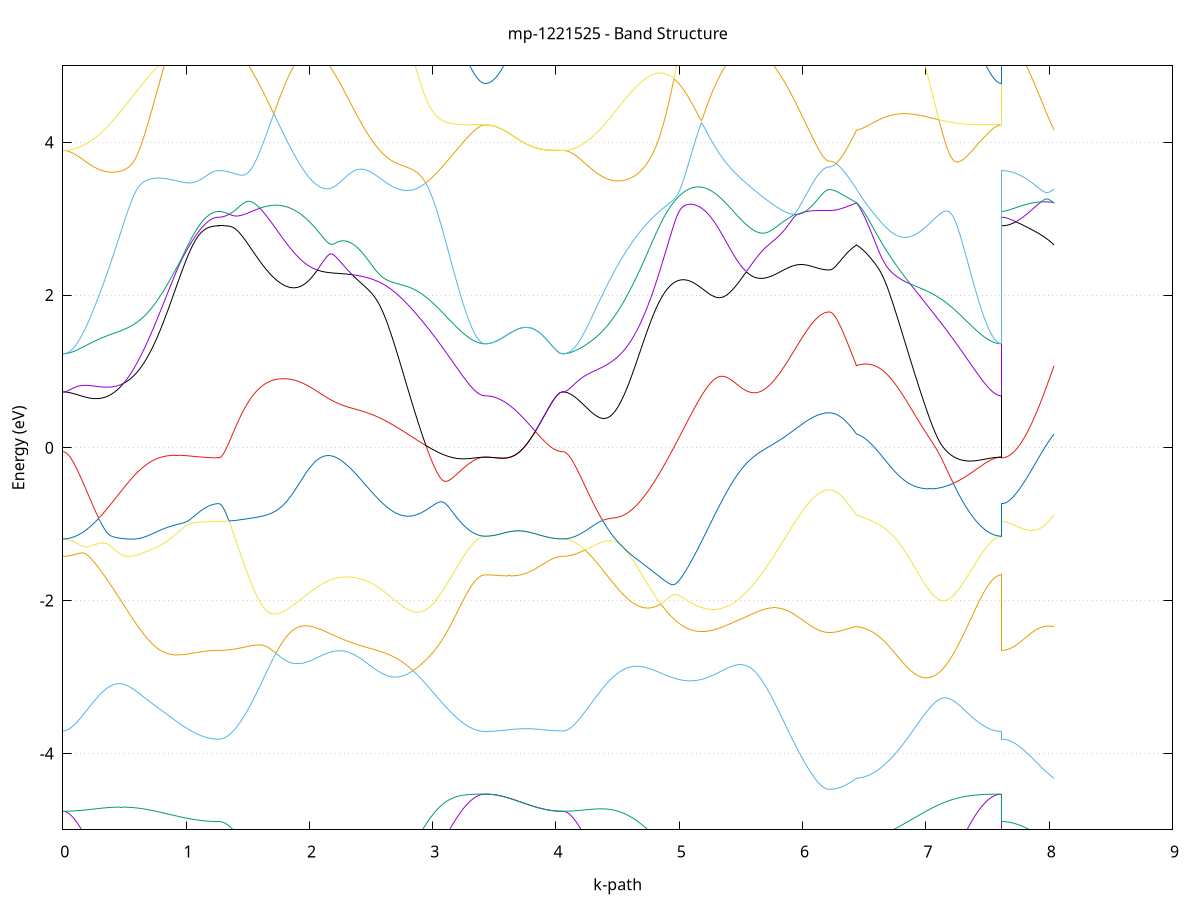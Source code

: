 set title 'mp-1221525 - Band Structure'
set xlabel 'k-path'
set ylabel 'Energy (eV)'
set grid y
set yrange [-5:5]
set terminal png size 800,600
set output 'mp-1221525_bands_gnuplot.png'
plot '-' using 1:2 with lines notitle, '-' using 1:2 with lines notitle, '-' using 1:2 with lines notitle, '-' using 1:2 with lines notitle, '-' using 1:2 with lines notitle, '-' using 1:2 with lines notitle, '-' using 1:2 with lines notitle, '-' using 1:2 with lines notitle, '-' using 1:2 with lines notitle, '-' using 1:2 with lines notitle, '-' using 1:2 with lines notitle, '-' using 1:2 with lines notitle, '-' using 1:2 with lines notitle, '-' using 1:2 with lines notitle, '-' using 1:2 with lines notitle, '-' using 1:2 with lines notitle, '-' using 1:2 with lines notitle, '-' using 1:2 with lines notitle, '-' using 1:2 with lines notitle, '-' using 1:2 with lines notitle, '-' using 1:2 with lines notitle, '-' using 1:2 with lines notitle, '-' using 1:2 with lines notitle, '-' using 1:2 with lines notitle, '-' using 1:2 with lines notitle, '-' using 1:2 with lines notitle, '-' using 1:2 with lines notitle, '-' using 1:2 with lines notitle, '-' using 1:2 with lines notitle, '-' using 1:2 with lines notitle, '-' using 1:2 with lines notitle, '-' using 1:2 with lines notitle, '-' using 1:2 with lines notitle, '-' using 1:2 with lines notitle, '-' using 1:2 with lines notitle, '-' using 1:2 with lines notitle, '-' using 1:2 with lines notitle, '-' using 1:2 with lines notitle, '-' using 1:2 with lines notitle, '-' using 1:2 with lines notitle, '-' using 1:2 with lines notitle, '-' using 1:2 with lines notitle, '-' using 1:2 with lines notitle, '-' using 1:2 with lines notitle, '-' using 1:2 with lines notitle, '-' using 1:2 with lines notitle, '-' using 1:2 with lines notitle, '-' using 1:2 with lines notitle, '-' using 1:2 with lines notitle, '-' using 1:2 with lines notitle, '-' using 1:2 with lines notitle, '-' using 1:2 with lines notitle, '-' using 1:2 with lines notitle, '-' using 1:2 with lines notitle, '-' using 1:2 with lines notitle, '-' using 1:2 with lines notitle, '-' using 1:2 with lines notitle, '-' using 1:2 with lines notitle, '-' using 1:2 with lines notitle, '-' using 1:2 with lines notitle, '-' using 1:2 with lines notitle, '-' using 1:2 with lines notitle, '-' using 1:2 with lines notitle, '-' using 1:2 with lines notitle
0.000000 -35.792824
0.009963 -35.792824
0.019927 -35.792624
0.029890 -35.792324
0.039853 -35.791924
0.049816 -35.791424
0.059780 -35.790824
0.069743 -35.790124
0.079706 -35.789224
0.089669 -35.788324
0.099633 -35.787224
0.109596 -35.786124
0.119559 -35.784824
0.129522 -35.783424
0.139486 -35.781924
0.149449 -35.780324
0.159412 -35.778624
0.169375 -35.776724
0.179339 -35.774824
0.189302 -35.772824
0.199265 -35.770624
0.209229 -35.768424
0.219192 -35.766024
0.229155 -35.763624
0.239118 -35.761024
0.249082 -35.758424
0.259045 -35.755624
0.269008 -35.752824
0.278971 -35.749824
0.288935 -35.746724
0.298898 -35.743624
0.308861 -35.740424
0.318824 -35.737024
0.328788 -35.733624
0.338751 -35.730124
0.348714 -35.726524
0.358677 -35.722824
0.368641 -35.719024
0.378604 -35.715124
0.388567 -35.711124
0.398530 -35.707124
0.408494 -35.703024
0.418457 -35.698824
0.428420 -35.694524
0.438384 -35.690224
0.448347 -35.685724
0.458310 -35.681224
0.468273 -35.676724
0.478237 -35.672024
0.488200 -35.667324
0.498163 -35.662624
0.508126 -35.657724
0.518090 -35.652824
0.528053 -35.647924
0.538016 -35.642924
0.547979 -35.637924
0.557943 -35.632824
0.567906 -35.627624
0.577869 -35.622424
0.587832 -35.617224
0.597796 -35.612024
0.607759 -35.606724
0.617722 -35.601424
0.627686 -35.596024
0.637649 -35.590724
0.647612 -35.585424
0.657575 -35.580024
0.667539 -35.574724
0.677502 -35.569524
0.687465 -35.564224
0.697428 -35.559024
0.707392 -35.553924
0.717355 -35.548924
0.727318 -35.544124
0.737281 -35.539524
0.747245 -35.535124
0.757208 -35.531024
0.767171 -35.527424
0.777134 -35.524324
0.787098 -35.522124
0.797061 -35.520924
0.807024 -35.521024
0.816988 -35.522724
0.826951 -35.526224
0.836914 -35.531024
0.846877 -35.536824
0.856841 -35.543324
0.866804 -35.550124
0.876767 -35.557124
0.886730 -35.564124
0.896694 -35.571124
0.906657 -35.578124
0.916620 -35.585024
0.926583 -35.591824
0.936547 -35.598524
0.946510 -35.605024
0.956473 -35.611424
0.966436 -35.617724
0.976400 -35.623824
0.986363 -35.629724
0.996326 -35.635524
1.006290 -35.641124
1.016253 -35.646524
1.026216 -35.651724
1.036179 -35.656724
1.046143 -35.661624
1.056106 -35.666224
1.066069 -35.670724
1.076032 -35.674924
1.085996 -35.679024
1.095959 -35.682824
1.105922 -35.686524
1.115885 -35.689924
1.125849 -35.693124
1.135812 -35.696224
1.145775 -35.698924
1.155738 -35.701524
1.165702 -35.703924
1.175665 -35.706024
1.185628 -35.707924
1.195592 -35.709624
1.205555 -35.711124
1.215518 -35.712324
1.225481 -35.713324
1.235445 -35.714124
1.245408 -35.714724
1.255371 -35.715024
1.265334 -35.715224
1.265334 -35.715224
1.275231 -35.715124
1.285127 -35.714924
1.295023 -35.714724
1.304920 -35.714324
1.314816 -35.713824
1.324712 -35.713324
1.334609 -35.712624
1.344505 -35.711824
1.354402 -35.710924
1.364298 -35.709924
1.374194 -35.708824
1.384091 -35.707624
1.393987 -35.706324
1.403883 -35.704824
1.413780 -35.703324
1.423676 -35.701724
1.433572 -35.700024
1.443469 -35.698224
1.453365 -35.696224
1.463261 -35.694224
1.473158 -35.692124
1.483054 -35.689924
1.492951 -35.687624
1.502847 -35.685124
1.512743 -35.682624
1.522640 -35.680024
1.532536 -35.677324
1.542432 -35.674524
1.552329 -35.671724
1.562225 -35.668724
1.572121 -35.665624
1.582018 -35.662524
1.591914 -35.659224
1.601810 -35.655924
1.611707 -35.652524
1.621603 -35.648924
1.631499 -35.645424
1.641396 -35.641724
1.651292 -35.637924
1.661189 -35.634124
1.671085 -35.630224
1.680981 -35.626224
1.690878 -35.622124
1.700774 -35.618024
1.710670 -35.613824
1.720567 -35.609524
1.730463 -35.605124
1.740359 -35.600724
1.750256 -35.596224
1.760152 -35.591624
1.770048 -35.587024
1.779945 -35.582624
1.789841 -35.580524
1.799738 -35.578624
1.809634 -35.576824
1.819530 -35.575124
1.829427 -35.573724
1.839323 -35.572424
1.849219 -35.571424
1.859116 -35.570724
1.869012 -35.570224
1.878908 -35.569924
1.888805 -35.569924
1.898701 -35.570224
1.908597 -35.570824
1.918494 -35.571624
1.928390 -35.572724
1.938286 -35.574124
1.948183 -35.575724
1.958079 -35.577524
1.967976 -35.579624
1.977872 -35.581924
1.987768 -35.584324
1.997665 -35.586924
2.007561 -35.589624
2.017457 -35.592424
2.027354 -35.595424
2.037250 -35.598424
2.047146 -35.601424
2.057043 -35.604524
2.066939 -35.607624
2.066939 -35.607624
2.076938 -35.610724
2.086936 -35.613824
2.096935 -35.616924
2.106933 -35.619924
2.116932 -35.622824
2.126930 -35.625724
2.136929 -35.628524
2.146928 -35.631224
2.156926 -35.633824
2.166925 -35.636224
2.176923 -35.638624
2.186922 -35.640824
2.196920 -35.642924
2.206919 -35.644824
2.216918 -35.646524
2.226916 -35.648224
2.236915 -35.649624
2.246913 -35.650924
2.256912 -35.652024
2.266910 -35.652924
2.276909 -35.653624
2.286907 -35.654224
2.296906 -35.654624
2.306905 -35.654724
2.316903 -35.654724
2.326902 -35.654524
2.336900 -35.654124
2.346899 -35.653524
2.356897 -35.652724
2.366896 -35.651724
2.376895 -35.650524
2.386893 -35.649124
2.396892 -35.647524
2.406890 -35.645724
2.416889 -35.643724
2.426887 -35.641524
2.436886 -35.639124
2.446884 -35.636524
2.456883 -35.633724
2.466882 -35.630824
2.476880 -35.627624
2.486879 -35.624224
2.496877 -35.620724
2.506876 -35.617024
2.516874 -35.613124
2.526873 -35.609024
2.536871 -35.604724
2.546870 -35.600324
2.556869 -35.595724
2.566867 -35.591024
2.576866 -35.586124
2.586864 -35.581024
2.596863 -35.575824
2.606861 -35.570424
2.616860 -35.564924
2.626859 -35.559324
2.636857 -35.553524
2.646856 -35.547724
2.656854 -35.541724
2.666853 -35.535624
2.676851 -35.529324
2.686850 -35.523024
2.696848 -35.516624
2.706847 -35.510124
2.716846 -35.503624
2.726844 -35.497024
2.736843 -35.490324
2.746841 -35.483524
2.756840 -35.476724
2.766838 -35.469924
2.776837 -35.466924
2.786836 -35.464124
2.796834 -35.461524
2.806833 -35.459124
2.816831 -35.456924
2.826830 -35.454924
2.836828 -35.453124
2.846827 -35.451624
2.856825 -35.450224
2.866824 -35.449024
2.876823 -35.448024
2.886821 -35.447224
2.896820 -35.446524
2.906818 -35.446024
2.916817 -35.445724
2.926815 -35.445524
2.936814 -35.445424
2.946812 -35.445424
2.956811 -35.445624
2.966810 -35.445824
2.976808 -35.446124
2.986807 -35.446624
2.996805 -35.447024
3.006804 -35.447624
3.016802 -35.448224
3.026801 -35.448924
3.036800 -35.449624
3.046798 -35.450424
3.056797 -35.451224
3.066795 -35.452024
3.076794 -35.452924
3.086792 -35.453824
3.096791 -35.454724
3.106789 -35.455624
3.116788 -35.456524
3.126787 -35.457424
3.136785 -35.458324
3.146784 -35.459224
3.156782 -35.460124
3.166781 -35.461024
3.176779 -35.461924
3.186778 -35.462724
3.196776 -35.463624
3.206775 -35.464424
3.216774 -35.465224
3.226772 -35.466024
3.236771 -35.466724
3.246769 -35.467424
3.256768 -35.468124
3.266766 -35.468824
3.276765 -35.469424
3.286764 -35.470024
3.296762 -35.470624
3.306761 -35.471124
3.316759 -35.471624
3.326758 -35.472024
3.336756 -35.472424
3.346755 -35.472824
3.356753 -35.473124
3.366752 -35.473424
3.376751 -35.473624
3.386749 -35.473824
3.396748 -35.474024
3.406746 -35.474124
3.416745 -35.474224
3.426743 -35.474224
3.426743 -35.474224
3.436714 -35.474724
3.446685 -35.476124
3.456655 -35.478424
3.466626 -35.481624
3.476597 -35.485624
3.486567 -35.490324
3.496538 -35.495624
3.506509 -35.501524
3.516479 -35.507824
3.526450 -35.514524
3.536421 -35.521524
3.546391 -35.528724
3.556362 -35.536224
3.566333 -35.543924
3.576303 -35.551724
3.586274 -35.559624
3.596244 -35.567524
3.606215 -35.575524
3.616186 -35.583524
3.626156 -35.591524
3.636127 -35.599524
3.646098 -35.607424
3.656068 -35.615324
3.666039 -35.623124
3.676010 -35.630824
3.685980 -35.638424
3.695951 -35.645924
3.705922 -35.653324
3.715892 -35.660524
3.725863 -35.667724
3.735834 -35.674724
3.745804 -35.681524
3.755775 -35.688124
3.765746 -35.694624
3.775716 -35.701024
3.785687 -35.707124
3.795657 -35.713124
3.805628 -35.718924
3.815599 -35.724524
3.825569 -35.729924
3.835540 -35.735124
3.845511 -35.740124
3.855481 -35.744924
3.865452 -35.749524
3.875423 -35.753824
3.885393 -35.758024
3.895364 -35.761924
3.905335 -35.765624
3.915305 -35.769124
3.925276 -35.772324
3.935247 -35.775324
3.945217 -35.778124
3.955188 -35.780724
3.965158 -35.783024
3.975129 -35.785024
3.985100 -35.786824
3.995070 -35.788424
4.005041 -35.789824
4.015012 -35.790924
4.024982 -35.791724
4.034953 -35.792324
4.044924 -35.792724
4.054894 -35.792824
4.054894 -35.792824
4.064837 -35.792824
4.074780 -35.792624
4.084723 -35.792324
4.094666 -35.792024
4.104609 -35.791524
4.114552 -35.790924
4.124495 -35.790224
4.134438 -35.789424
4.144381 -35.788524
4.154324 -35.787424
4.164267 -35.786324
4.174210 -35.785124
4.184153 -35.783724
4.194096 -35.782324
4.204039 -35.780824
4.213982 -35.779124
4.223925 -35.777424
4.233868 -35.775524
4.243811 -35.773524
4.253754 -35.771524
4.263697 -35.769324
4.273640 -35.767124
4.283583 -35.764724
4.293526 -35.762324
4.303469 -35.759724
4.313412 -35.757124
4.323355 -35.754424
4.333298 -35.751524
4.343241 -35.748624
4.353184 -35.745624
4.363127 -35.742524
4.373070 -35.739324
4.383013 -35.736024
4.392956 -35.732724
4.402899 -35.729224
4.412842 -35.725724
4.422785 -35.722124
4.432728 -35.718424
4.442671 -35.714724
4.452614 -35.710824
4.462557 -35.706924
4.472500 -35.703024
4.482443 -35.698924
4.492386 -35.694824
4.502329 -35.690624
4.512272 -35.686424
4.522215 -35.682024
4.532158 -35.677724
4.542101 -35.673324
4.552044 -35.668824
4.561987 -35.664224
4.571930 -35.659724
4.581873 -35.655024
4.591816 -35.650324
4.601759 -35.645624
4.611702 -35.640924
4.621645 -35.636124
4.631588 -35.631224
4.641531 -35.626424
4.651474 -35.621524
4.661417 -35.616624
4.671360 -35.611724
4.681303 -35.606724
4.691246 -35.601824
4.701189 -35.596924
4.711132 -35.591924
4.721075 -35.587024
4.731018 -35.582124
4.740961 -35.577224
4.750904 -35.572424
4.760847 -35.567624
4.770790 -35.562824
4.780733 -35.558224
4.790676 -35.553624
4.800619 -35.549124
4.810562 -35.544824
4.820505 -35.540624
4.830448 -35.536624
4.840391 -35.532924
4.850334 -35.529424
4.860277 -35.526324
4.870220 -35.523624
4.880163 -35.521324
4.890106 -35.519724
4.900049 -35.518624
4.909992 -35.518324
4.919935 -35.518724
4.929878 -35.519724
4.939821 -35.521524
4.949764 -35.523824
4.959707 -35.526724
4.969650 -35.529924
4.979593 -35.533424
4.989536 -35.537124
4.999479 -35.540924
5.009422 -35.544724
5.019365 -35.548624
5.029308 -35.552424
5.039251 -35.556224
5.049194 -35.559824
5.059137 -35.563424
5.069080 -35.566824
5.079023 -35.570024
5.088966 -35.573124
5.098909 -35.576024
5.108852 -35.578724
5.118795 -35.581324
5.128738 -35.583624
5.138681 -35.585824
5.148624 -35.587824
5.158567 -35.589524
5.168510 -35.591124
5.178453 -35.592424
5.188396 -35.593524
5.198339 -35.594424
5.208282 -35.595124
5.218225 -35.595724
5.228168 -35.596024
5.238111 -35.596124
5.248054 -35.596024
5.257997 -35.595724
5.267940 -35.595224
5.277883 -35.594524
5.287826 -35.593624
5.297769 -35.592624
5.307712 -35.591424
5.317655 -35.590124
5.327598 -35.588624
5.337541 -35.587024
5.347484 -35.585324
5.357427 -35.583624
5.367370 -35.581824
5.377313 -35.580124
5.387256 -35.578424
5.397199 -35.576924
5.407142 -35.575724
5.417085 -35.574824
5.427028 -35.574524
5.436971 -35.574824
5.446914 -35.575824
5.456857 -35.577524
5.466800 -35.579924
5.476743 -35.583024
5.486686 -35.586524
5.496629 -35.590524
5.506572 -35.594824
5.516515 -35.599424
5.526458 -35.604224
5.536401 -35.609124
5.536401 -35.609124
5.546400 -35.614124
5.556398 -35.619324
5.566397 -35.624524
5.576396 -35.629724
5.586394 -35.635024
5.596393 -35.640224
5.606391 -35.645524
5.616390 -35.650824
5.626388 -35.656124
5.636387 -35.661324
5.646385 -35.666524
5.656384 -35.671724
5.666383 -35.676924
5.676381 -35.682024
5.686380 -35.687024
5.696378 -35.692124
5.706377 -35.697024
5.716375 -35.701924
5.726374 -35.706824
5.736372 -35.711624
5.746371 -35.716324
5.756370 -35.721024
5.766368 -35.725624
5.776367 -35.730124
5.786365 -35.734524
5.796364 -35.738924
5.806362 -35.743224
5.816361 -35.747424
5.826360 -35.751624
5.836358 -35.755624
5.846357 -35.759624
5.856355 -35.763524
5.866354 -35.767324
5.876352 -35.771024
5.886351 -35.774624
5.896349 -35.778124
5.906348 -35.781524
5.916347 -35.784924
5.926345 -35.788124
5.936344 -35.791224
5.946342 -35.794324
5.956341 -35.797224
5.966339 -35.800124
5.976338 -35.802824
5.986336 -35.805424
5.996335 -35.807924
6.006334 -35.810424
6.016332 -35.812724
6.026331 -35.814924
6.036329 -35.817024
6.046328 -35.819024
6.056326 -35.820924
6.066325 -35.822624
6.076323 -35.824324
6.086322 -35.825824
6.096321 -35.827324
6.106319 -35.828624
6.116318 -35.829824
6.126316 -35.830924
6.136315 -35.831924
6.146313 -35.832724
6.156312 -35.833524
6.166311 -35.834124
6.176309 -35.834724
6.186308 -35.835124
6.196306 -35.835324
6.206305 -35.835524
6.216303 -35.835624
6.216303 -35.835624
6.225906 -35.835524
6.235508 -35.835424
6.245111 -35.835224
6.254714 -35.834924
6.264316 -35.834524
6.273919 -35.834024
6.283521 -35.833424
6.293124 -35.832824
6.302726 -35.832024
6.312329 -35.831224
6.321932 -35.830324
6.331534 -35.829224
6.341137 -35.828224
6.350739 -35.827024
6.360342 -35.825724
6.369944 -35.824424
6.379547 -35.822924
6.389149 -35.821424
6.398752 -35.819824
6.408355 -35.818124
6.417957 -35.816424
6.427560 -35.814524
6.437162 -35.812624
6.437162 -35.812624
6.447142 -35.811424
6.457122 -35.810124
6.467102 -35.808424
6.477082 -35.806624
6.487062 -35.804524
6.497042 -35.802124
6.507021 -35.799624
6.517001 -35.796824
6.526981 -35.793724
6.536961 -35.790524
6.546941 -35.787024
6.556921 -35.783324
6.566901 -35.779324
6.576881 -35.775224
6.586860 -35.770824
6.596840 -35.766324
6.606820 -35.761524
6.616800 -35.756624
6.626780 -35.751424
6.636760 -35.746024
6.646740 -35.740524
6.656720 -35.734724
6.666699 -35.728824
6.676679 -35.722724
6.686659 -35.716524
6.696639 -35.710024
6.706619 -35.703424
6.716599 -35.696724
6.726579 -35.689824
6.736559 -35.682724
6.746538 -35.675624
6.756518 -35.668324
6.766498 -35.660824
6.776478 -35.653324
6.786458 -35.645624
6.796438 -35.637824
6.806418 -35.629924
6.816398 -35.622024
6.826377 -35.613924
6.836357 -35.605824
6.846337 -35.597624
6.856317 -35.589424
6.866297 -35.581124
6.876277 -35.572824
6.886257 -35.564524
6.896237 -35.556124
6.906216 -35.547824
6.916196 -35.539524
6.926176 -35.531224
6.936156 -35.523024
6.946136 -35.515024
6.956116 -35.507024
6.966096 -35.499324
6.976075 -35.491924
6.986055 -35.484924
6.996035 -35.478424
7.006015 -35.472524
7.015995 -35.467424
7.025975 -35.463024
7.035955 -35.459424
7.045935 -35.456524
7.055914 -35.454124
7.065894 -35.452224
7.075874 -35.450624
7.085854 -35.449424
7.095834 -35.448424
7.105814 -35.447724
7.115794 -35.447124
7.125774 -35.446824
7.135753 -35.446624
7.145733 -35.446624
7.155713 -35.446724
7.165693 -35.446924
7.175673 -35.447224
7.185653 -35.447624
7.195633 -35.448124
7.205613 -35.448624
7.215592 -35.449324
7.225572 -35.449924
7.235552 -35.450724
7.245532 -35.451424
7.255512 -35.452224
7.265492 -35.453124
7.275472 -35.453924
7.285452 -35.454824
7.295431 -35.455724
7.305411 -35.456624
7.315391 -35.457524
7.325371 -35.458424
7.335351 -35.459324
7.345331 -35.460224
7.355311 -35.461024
7.365291 -35.461924
7.375270 -35.462824
7.385250 -35.463624
7.395230 -35.464424
7.405210 -35.465224
7.415190 -35.466024
7.425170 -35.466824
7.435150 -35.467524
7.445130 -35.468224
7.455109 -35.468824
7.465089 -35.469424
7.475069 -35.470024
7.485049 -35.470624
7.495029 -35.471124
7.505009 -35.471624
7.514989 -35.472024
7.524969 -35.472424
7.534948 -35.472824
7.544928 -35.473124
7.554908 -35.473424
7.564888 -35.473624
7.574868 -35.473824
7.584848 -35.474024
7.594828 -35.474124
7.604808 -35.474224
7.614787 -35.474224
7.614787 -35.715224
7.624662 -35.715324
7.634537 -35.715824
7.644412 -35.716724
7.654287 -35.717824
7.664162 -35.719224
7.674037 -35.720824
7.683912 -35.722624
7.693787 -35.724724
7.703662 -35.726824
7.713537 -35.729124
7.723411 -35.731624
7.733286 -35.734124
7.743161 -35.736724
7.753036 -35.739424
7.762911 -35.742124
7.772786 -35.744924
7.782661 -35.747724
7.792536 -35.750624
7.802411 -35.753524
7.812286 -35.756424
7.822161 -35.759324
7.832036 -35.762224
7.841910 -35.765024
7.851785 -35.767924
7.861660 -35.770824
7.871535 -35.773624
7.881410 -35.776424
7.891285 -35.779124
7.901160 -35.781824
7.911035 -35.784524
7.920910 -35.787124
7.930785 -35.789624
7.940660 -35.792124
7.950534 -35.794524
7.960409 -35.796824
7.970284 -35.799124
7.980159 -35.801324
7.990034 -35.803424
7.999909 -35.805424
8.009784 -35.807324
8.019659 -35.809224
8.029534 -35.810924
8.039409 -35.812624
e
0.000000 -34.910624
0.009963 -34.910924
0.019927 -34.911624
0.029890 -34.912924
0.039853 -34.914624
0.049816 -34.916624
0.059780 -34.918924
0.069743 -34.921624
0.079706 -34.924424
0.089669 -34.927624
0.099633 -34.930924
0.109596 -34.934424
0.119559 -34.938224
0.129522 -34.942124
0.139486 -34.946324
0.149449 -34.950624
0.159412 -34.955124
0.169375 -34.959924
0.179339 -34.964824
0.189302 -34.969824
0.199265 -34.975124
0.209229 -34.980524
0.219192 -34.986224
0.229155 -34.992024
0.239118 -34.997924
0.249082 -35.004124
0.259045 -35.010424
0.269008 -35.016924
0.278971 -35.023524
0.288935 -35.030424
0.298898 -35.037324
0.308861 -35.044424
0.318824 -35.051724
0.328788 -35.059124
0.338751 -35.066724
0.348714 -35.074424
0.358677 -35.082224
0.368641 -35.090224
0.378604 -35.098324
0.388567 -35.106524
0.398530 -35.114924
0.408494 -35.123324
0.418457 -35.131924
0.428420 -35.140624
0.438384 -35.149424
0.448347 -35.158224
0.458310 -35.167224
0.468273 -35.176224
0.478237 -35.185324
0.488200 -35.194524
0.498163 -35.203724
0.508126 -35.213024
0.518090 -35.222424
0.528053 -35.231824
0.538016 -35.241324
0.547979 -35.250824
0.557943 -35.260324
0.567906 -35.269924
0.577869 -35.279524
0.587832 -35.289024
0.597796 -35.298624
0.607759 -35.308224
0.617722 -35.317824
0.627686 -35.327424
0.637649 -35.337024
0.647612 -35.346524
0.657575 -35.356124
0.667539 -35.365524
0.677502 -35.375024
0.687465 -35.384324
0.697428 -35.393724
0.707392 -35.402924
0.717355 -35.412024
0.727318 -35.421124
0.737281 -35.430024
0.747245 -35.438824
0.757208 -35.447424
0.767171 -35.455824
0.777134 -35.464024
0.787098 -35.471724
0.797061 -35.479024
0.807024 -35.485624
0.816988 -35.491524
0.826951 -35.496624
0.836914 -35.501324
0.846877 -35.505924
0.856841 -35.510824
0.866804 -35.516024
0.876767 -35.521624
0.886730 -35.527624
0.896694 -35.533724
0.906657 -35.540024
0.916620 -35.546524
0.926583 -35.552924
0.936547 -35.559424
0.946510 -35.565824
0.956473 -35.572224
0.966436 -35.578524
0.976400 -35.584624
0.986363 -35.590724
0.996326 -35.596624
1.006290 -35.602324
1.016253 -35.607924
1.026216 -35.613324
1.036179 -35.618624
1.046143 -35.623624
1.056106 -35.628524
1.066069 -35.633224
1.076032 -35.637624
1.085996 -35.641924
1.095959 -35.645924
1.105922 -35.649824
1.115885 -35.653424
1.125849 -35.656824
1.135812 -35.660024
1.145775 -35.662924
1.155738 -35.665624
1.165702 -35.668124
1.175665 -35.670424
1.185628 -35.672424
1.195592 -35.674224
1.205555 -35.675824
1.215518 -35.677124
1.225481 -35.678224
1.235445 -35.679024
1.245408 -35.679624
1.255371 -35.680024
1.265334 -35.680124
1.265334 -35.680124
1.275231 -35.680024
1.285127 -35.679924
1.295023 -35.679724
1.304920 -35.679324
1.314816 -35.678924
1.324712 -35.678424
1.334609 -35.677824
1.344505 -35.677124
1.354402 -35.676324
1.364298 -35.675524
1.374194 -35.674524
1.384091 -35.673424
1.393987 -35.672324
1.403883 -35.671124
1.413780 -35.669724
1.423676 -35.668324
1.433572 -35.666924
1.443469 -35.665324
1.453365 -35.663624
1.463261 -35.661924
1.473158 -35.660124
1.483054 -35.658224
1.492951 -35.656224
1.502847 -35.654224
1.512743 -35.652124
1.522640 -35.649924
1.532536 -35.647724
1.542432 -35.645424
1.552329 -35.643024
1.562225 -35.640624
1.572121 -35.638124
1.582018 -35.635624
1.591914 -35.633024
1.601810 -35.630424
1.611707 -35.627824
1.621603 -35.625124
1.631499 -35.622324
1.641396 -35.619624
1.651292 -35.616824
1.661189 -35.614024
1.671085 -35.611224
1.680981 -35.608424
1.690878 -35.605724
1.700774 -35.602924
1.710670 -35.600224
1.720567 -35.597524
1.730463 -35.594824
1.740359 -35.592224
1.750256 -35.589724
1.760152 -35.587224
1.770048 -35.584924
1.779945 -35.582324
1.789841 -35.577524
1.799738 -35.572724
1.809634 -35.567924
1.819530 -35.562924
1.829427 -35.558024
1.839323 -35.552924
1.849219 -35.547924
1.859116 -35.542724
1.869012 -35.537624
1.878908 -35.532424
1.888805 -35.527224
1.898701 -35.522124
1.908597 -35.517124
1.918494 -35.512524
1.928390 -35.510124
1.938286 -35.512724
1.948183 -35.517724
1.958079 -35.523224
1.967976 -35.528824
1.977872 -35.534324
1.987768 -35.539824
1.997665 -35.545224
2.007561 -35.550424
2.017457 -35.555524
2.027354 -35.560424
2.037250 -35.565324
2.047146 -35.569924
2.057043 -35.574424
2.066939 -35.578824
2.066939 -35.578824
2.076938 -35.583024
2.086936 -35.587124
2.096935 -35.591024
2.106933 -35.594724
2.116932 -35.598224
2.126930 -35.601624
2.136929 -35.604724
2.146928 -35.607724
2.156926 -35.610524
2.166925 -35.613124
2.176923 -35.615424
2.186922 -35.617624
2.196920 -35.619624
2.206919 -35.621424
2.216918 -35.623024
2.226916 -35.624324
2.236915 -35.625524
2.246913 -35.626424
2.256912 -35.627224
2.266910 -35.627724
2.276909 -35.628124
2.286907 -35.628224
2.296906 -35.628124
2.306905 -35.627824
2.316903 -35.627324
2.326902 -35.626624
2.336900 -35.625724
2.346899 -35.624624
2.356897 -35.623324
2.366896 -35.621824
2.376895 -35.620024
2.386893 -35.618124
2.396892 -35.616024
2.406890 -35.613824
2.416889 -35.611324
2.426887 -35.608724
2.436886 -35.605824
2.446884 -35.602924
2.456883 -35.599724
2.466882 -35.596424
2.476880 -35.592924
2.486879 -35.589324
2.496877 -35.585624
2.506876 -35.581724
2.516874 -35.577624
2.526873 -35.573524
2.536871 -35.569324
2.546870 -35.564924
2.556869 -35.560524
2.566867 -35.556024
2.576866 -35.551424
2.586864 -35.546824
2.596863 -35.542124
2.606861 -35.537424
2.616860 -35.532724
2.626859 -35.528024
2.636857 -35.523324
2.646856 -35.518624
2.656854 -35.513924
2.666853 -35.509324
2.676851 -35.504824
2.686850 -35.500424
2.696848 -35.496124
2.706847 -35.491924
2.716846 -35.487824
2.726844 -35.483924
2.736843 -35.480124
2.746841 -35.476524
2.756840 -35.473124
2.766838 -35.469924
2.776837 -35.463024
2.786836 -35.456224
2.796834 -35.449324
2.806833 -35.442424
2.816831 -35.435524
2.826830 -35.428624
2.836828 -35.421824
2.846827 -35.415024
2.856825 -35.408224
2.866824 -35.401524
2.876823 -35.394824
2.886821 -35.388224
2.896820 -35.381724
2.906818 -35.375324
2.916817 -35.369024
2.926815 -35.362824
2.936814 -35.356724
2.946812 -35.350724
2.956811 -35.344924
2.966810 -35.339224
2.976808 -35.333624
2.986807 -35.328224
2.996805 -35.323024
3.006804 -35.317924
3.016802 -35.312924
3.026801 -35.308224
3.036800 -35.303624
3.046798 -35.299224
3.056797 -35.295024
3.066795 -35.290924
3.076794 -35.287024
3.086792 -35.283324
3.096791 -35.279824
3.106789 -35.276424
3.116788 -35.273224
3.126787 -35.270224
3.136785 -35.267324
3.146784 -35.264624
3.156782 -35.262024
3.166781 -35.259624
3.176779 -35.257424
3.186778 -35.255224
3.196776 -35.253224
3.206775 -35.251424
3.216774 -35.249624
3.226772 -35.248024
3.236771 -35.246524
3.246769 -35.245124
3.256768 -35.243824
3.266766 -35.242524
3.276765 -35.241424
3.286764 -35.240424
3.296762 -35.239524
3.306761 -35.238624
3.316759 -35.237924
3.326758 -35.237224
3.336756 -35.236624
3.346755 -35.236024
3.356753 -35.235524
3.366752 -35.235124
3.376751 -35.234824
3.386749 -35.234524
3.396748 -35.234324
3.406746 -35.234124
3.416745 -35.234024
3.426743 -35.234024
3.426743 -35.234024
3.436714 -35.233524
3.446685 -35.232024
3.456655 -35.229624
3.466626 -35.226324
3.476597 -35.222124
3.486567 -35.217324
3.496538 -35.211724
3.506509 -35.205624
3.516479 -35.199024
3.526450 -35.192024
3.536421 -35.184624
3.546391 -35.177024
3.556362 -35.169124
3.566333 -35.161024
3.576303 -35.152724
3.586274 -35.144324
3.596244 -35.135924
3.606215 -35.127324
3.616186 -35.118824
3.626156 -35.110224
3.636127 -35.101624
3.646098 -35.093124
3.656068 -35.084624
3.666039 -35.076124
3.676010 -35.067824
3.685980 -35.059524
3.695951 -35.051324
3.705922 -35.043224
3.715892 -35.035224
3.725863 -35.027424
3.735834 -35.019724
3.745804 -35.012224
3.755775 -35.004824
3.765746 -34.997624
3.775716 -34.990624
3.785687 -34.983724
3.795657 -34.977124
3.805628 -34.970624
3.815599 -34.964324
3.825569 -34.958324
3.835540 -34.952424
3.845511 -34.946824
3.855481 -34.941424
3.865452 -34.936224
3.875423 -34.931324
3.885393 -34.926624
3.895364 -34.922224
3.905335 -34.918024
3.915305 -34.914124
3.925276 -34.910424
3.935247 -34.909424
3.945217 -34.909624
3.955188 -34.909724
3.965158 -34.909924
3.975129 -34.910024
3.985100 -34.910224
3.995070 -34.910324
4.005041 -34.910424
4.015012 -34.910524
4.024982 -34.910524
4.034953 -34.910624
4.044924 -34.910624
4.054894 -34.910624
4.054894 -34.910624
4.064837 -34.910924
4.074780 -34.911724
4.084723 -34.912924
4.094666 -34.914624
4.104609 -34.916724
4.114552 -34.919024
4.124495 -34.921624
4.134438 -34.924524
4.144381 -34.927724
4.154324 -34.931024
4.164267 -34.934524
4.174210 -34.938324
4.184153 -34.942224
4.194096 -34.946324
4.204039 -34.950724
4.213982 -34.955224
4.223925 -34.959824
4.233868 -34.964724
4.243811 -34.969724
4.253754 -34.974924
4.263697 -34.980324
4.273640 -34.985824
4.283583 -34.991524
4.293526 -34.997424
4.303469 -35.003424
4.313412 -35.009624
4.323355 -35.015924
4.333298 -35.022324
4.343241 -35.028924
4.353184 -35.035724
4.363127 -35.042524
4.373070 -35.049524
4.383013 -35.056624
4.392956 -35.063924
4.402899 -35.071224
4.412842 -35.078724
4.422785 -35.086224
4.432728 -35.093924
4.442671 -35.101624
4.452614 -35.109524
4.462557 -35.117424
4.472500 -35.125424
4.482443 -35.133424
4.492386 -35.141524
4.502329 -35.149724
4.512272 -35.157924
4.522215 -35.166224
4.532158 -35.174424
4.542101 -35.182824
4.552044 -35.191124
4.561987 -35.199524
4.571930 -35.207824
4.581873 -35.216224
4.591816 -35.224624
4.601759 -35.232924
4.611702 -35.241324
4.621645 -35.249624
4.631588 -35.257924
4.641531 -35.266224
4.651474 -35.274424
4.661417 -35.282624
4.671360 -35.290724
4.681303 -35.298724
4.691246 -35.306724
4.701189 -35.314724
4.711132 -35.322524
4.721075 -35.330324
4.731018 -35.338024
4.740961 -35.345524
4.750904 -35.353024
4.760847 -35.360424
4.770790 -35.367724
4.780733 -35.374824
4.790676 -35.381924
4.800619 -35.388824
4.810562 -35.395524
4.820505 -35.402224
4.830448 -35.408724
4.840391 -35.415024
4.850334 -35.421224
4.860277 -35.427324
4.870220 -35.433224
4.880163 -35.438924
4.890106 -35.444424
4.900049 -35.449824
4.909992 -35.455124
4.919935 -35.460124
4.929878 -35.465024
4.939821 -35.469724
4.949764 -35.474224
4.959707 -35.478524
4.969650 -35.482624
4.979593 -35.486524
4.989536 -35.490224
4.999479 -35.493824
5.009422 -35.497124
5.019365 -35.500324
5.029308 -35.503224
5.039251 -35.505924
5.049194 -35.508524
5.059137 -35.510824
5.069080 -35.512924
5.079023 -35.514924
5.088966 -35.516624
5.098909 -35.518124
5.108852 -35.519424
5.118795 -35.520524
5.128738 -35.521524
5.138681 -35.522224
5.148624 -35.522724
5.158567 -35.523124
5.168510 -35.523224
5.178453 -35.523224
5.188396 -35.523024
5.198339 -35.522624
5.208282 -35.522024
5.218225 -35.521324
5.228168 -35.520424
5.238111 -35.519424
5.248054 -35.518224
5.257997 -35.516924
5.267940 -35.515524
5.277883 -35.514124
5.287826 -35.512524
5.297769 -35.510824
5.307712 -35.509124
5.317655 -35.507424
5.327598 -35.505724
5.337541 -35.504024
5.347484 -35.502324
5.357427 -35.500824
5.367370 -35.499424
5.377313 -35.498124
5.387256 -35.497524
5.397199 -35.501324
5.407142 -35.504624
5.417085 -35.507524
5.427028 -35.509624
5.436971 -35.511024
5.446914 -35.511624
5.456857 -35.511224
5.466800 -35.510024
5.476743 -35.508124
5.486686 -35.505424
5.496629 -35.506824
5.506572 -35.509824
5.516515 -35.513024
5.526458 -35.516524
5.536401 -35.520224
5.536401 -35.520224
5.546400 -35.524024
5.556398 -35.528124
5.566397 -35.532224
5.576396 -35.536524
5.586394 -35.540924
5.596393 -35.545324
5.606391 -35.549924
5.616390 -35.554424
5.626388 -35.559024
5.636387 -35.563624
5.646385 -35.568324
5.656384 -35.572924
5.666383 -35.577624
5.676381 -35.582224
5.686380 -35.586824
5.696378 -35.591424
5.706377 -35.595924
5.716375 -35.600524
5.726374 -35.604924
5.736372 -35.609424
5.746371 -35.613824
5.756370 -35.618124
5.766368 -35.622424
5.776367 -35.626624
5.786365 -35.630824
5.796364 -35.634924
5.806362 -35.638924
5.816361 -35.642924
5.826360 -35.646824
5.836358 -35.650624
5.846357 -35.654324
5.856355 -35.658024
5.866354 -35.661624
5.876352 -35.665124
5.886351 -35.668524
5.896349 -35.671824
5.906348 -35.675124
5.916347 -35.678324
5.926345 -35.681324
5.936344 -35.684324
5.946342 -35.687224
5.956341 -35.690024
5.966339 -35.692724
5.976338 -35.695324
5.986336 -35.697824
5.996335 -35.700224
6.006334 -35.702524
6.016332 -35.704724
6.026331 -35.706824
6.036329 -35.708824
6.046328 -35.710724
6.056326 -35.712424
6.066325 -35.714124
6.076323 -35.715724
6.086322 -35.717224
6.096321 -35.718524
6.106319 -35.719824
6.116318 -35.720924
6.126316 -35.722024
6.136315 -35.722924
6.146313 -35.723724
6.156312 -35.724524
6.166311 -35.725124
6.176309 -35.725624
6.186308 -35.725924
6.196306 -35.726224
6.206305 -35.726424
6.216303 -35.726424
6.216303 -35.726424
6.225906 -35.726424
6.235508 -35.726224
6.245111 -35.726024
6.254714 -35.725724
6.264316 -35.725224
6.273919 -35.724724
6.283521 -35.724024
6.293124 -35.723324
6.302726 -35.722524
6.312329 -35.721624
6.321932 -35.720624
6.331534 -35.719524
6.341137 -35.718324
6.350739 -35.717124
6.360342 -35.715824
6.369944 -35.714324
6.379547 -35.712924
6.389149 -35.711324
6.398752 -35.709724
6.408355 -35.708024
6.417957 -35.706224
6.427560 -35.704424
6.437162 -35.702624
6.437162 -35.702624
6.447142 -35.700924
6.457122 -35.698924
6.467102 -35.696824
6.477082 -35.694524
6.487062 -35.692124
6.497042 -35.689424
6.507021 -35.686524
6.517001 -35.683524
6.526981 -35.680324
6.536961 -35.676924
6.546941 -35.673424
6.556921 -35.669724
6.566901 -35.665824
6.576881 -35.661824
6.586860 -35.657624
6.596840 -35.653224
6.606820 -35.648724
6.616800 -35.644124
6.626780 -35.639324
6.636760 -35.634424
6.646740 -35.629424
6.656720 -35.624324
6.666699 -35.619024
6.676679 -35.613724
6.686659 -35.608324
6.696639 -35.602724
6.706619 -35.597124
6.716599 -35.591524
6.726579 -35.585724
6.736559 -35.579924
6.746538 -35.574124
6.756518 -35.568324
6.766498 -35.562424
6.776478 -35.556524
6.786458 -35.550724
6.796438 -35.544824
6.806418 -35.539024
6.816398 -35.533224
6.826377 -35.527524
6.836357 -35.521924
6.846337 -35.516324
6.856317 -35.510824
6.866297 -35.505524
6.876277 -35.500224
6.886257 -35.495124
6.896237 -35.490224
6.906216 -35.485424
6.916196 -35.480724
6.926176 -35.476124
6.936156 -35.471724
6.946136 -35.467524
6.956116 -35.463324
6.966096 -35.459124
6.976075 -35.455024
6.986055 -35.450724
6.996035 -35.446224
7.006015 -35.441324
7.015995 -35.436024
7.025975 -35.430324
7.035955 -35.424124
7.045935 -35.417524
7.055914 -35.410824
7.065894 -35.403824
7.075874 -35.396824
7.085854 -35.389824
7.095834 -35.382924
7.105814 -35.376024
7.115794 -35.369224
7.125774 -35.362624
7.135753 -35.356024
7.145733 -35.349724
7.155713 -35.343524
7.165693 -35.337424
7.175673 -35.331624
7.185653 -35.325924
7.195633 -35.320424
7.205613 -35.315224
7.215592 -35.310124
7.225572 -35.305224
7.235552 -35.300624
7.245532 -35.296124
7.255512 -35.291924
7.265492 -35.287824
7.275472 -35.284024
7.285452 -35.280324
7.295431 -35.276824
7.305411 -35.273524
7.315391 -35.270424
7.325371 -35.267524
7.335351 -35.264724
7.345331 -35.262124
7.355311 -35.259724
7.365291 -35.257424
7.375270 -35.255224
7.385250 -35.253224
7.395230 -35.251324
7.405210 -35.249624
7.415190 -35.248024
7.425170 -35.246424
7.435150 -35.245024
7.445130 -35.243724
7.455109 -35.242524
7.465089 -35.241424
7.475069 -35.240424
7.485049 -35.239524
7.495029 -35.238624
7.505009 -35.237924
7.514989 -35.237224
7.524969 -35.236524
7.534948 -35.236024
7.544928 -35.235524
7.554908 -35.235124
7.564888 -35.234824
7.574868 -35.234524
7.584848 -35.234324
7.594828 -35.234124
7.604808 -35.234024
7.614787 -35.234024
7.614787 -35.680124
7.624662 -35.680024
7.634537 -35.679824
7.644412 -35.679524
7.654287 -35.679224
7.664162 -35.678724
7.674037 -35.678224
7.683912 -35.677824
7.693787 -35.677324
7.703662 -35.676924
7.713537 -35.676524
7.723411 -35.676224
7.733286 -35.675924
7.743161 -35.675724
7.753036 -35.675724
7.762911 -35.675724
7.772786 -35.675824
7.782661 -35.676024
7.792536 -35.676324
7.802411 -35.676724
7.812286 -35.677124
7.822161 -35.677724
7.832036 -35.678424
7.841910 -35.679124
7.851785 -35.679924
7.861660 -35.680824
7.871535 -35.681724
7.881410 -35.682724
7.891285 -35.683824
7.901160 -35.684924
7.911035 -35.686024
7.920910 -35.687224
7.930785 -35.688524
7.940660 -35.689724
7.950534 -35.691024
7.960409 -35.692324
7.970284 -35.693624
7.980159 -35.694924
7.990034 -35.696224
7.999909 -35.697524
8.009784 -35.698824
8.019659 -35.700124
8.029534 -35.701324
8.039409 -35.702624
e
0.000000 -34.910624
0.009963 -34.910624
0.019927 -34.910724
0.029890 -34.910824
0.039853 -34.911024
0.049816 -34.911324
0.059780 -34.911624
0.069743 -34.912024
0.079706 -34.912424
0.089669 -34.912924
0.099633 -34.913424
0.109596 -34.914024
0.119559 -34.914724
0.129522 -34.915424
0.139486 -34.916124
0.149449 -34.917024
0.159412 -34.917824
0.169375 -34.918724
0.179339 -34.919724
0.189302 -34.920724
0.199265 -34.921824
0.209229 -34.922924
0.219192 -34.924124
0.229155 -34.925324
0.239118 -34.926624
0.249082 -34.927924
0.259045 -34.929324
0.269008 -34.930724
0.278971 -34.932124
0.288935 -34.933624
0.298898 -34.935124
0.308861 -34.936724
0.318824 -34.943624
0.328788 -34.951624
0.338751 -34.959824
0.348714 -34.968124
0.358677 -34.976624
0.368641 -34.985324
0.378604 -34.994124
0.388567 -35.003124
0.398530 -35.012224
0.408494 -35.021524
0.418457 -35.030924
0.428420 -35.040424
0.438384 -35.050024
0.448347 -35.059724
0.458310 -35.069524
0.468273 -35.079424
0.478237 -35.089424
0.488200 -35.099524
0.498163 -35.109724
0.508126 -35.119924
0.518090 -35.130124
0.528053 -35.140524
0.538016 -35.150824
0.547979 -35.161224
0.557943 -35.171624
0.567906 -35.182124
0.577869 -35.192524
0.587832 -35.203024
0.597796 -35.213424
0.607759 -35.223824
0.617722 -35.234224
0.627686 -35.244624
0.637649 -35.254924
0.647612 -35.265224
0.657575 -35.275424
0.667539 -35.285524
0.677502 -35.295524
0.687465 -35.305424
0.697428 -35.315224
0.707392 -35.324824
0.717355 -35.334224
0.727318 -35.343524
0.737281 -35.352524
0.747245 -35.361124
0.757208 -35.369524
0.767171 -35.377424
0.777134 -35.384824
0.787098 -35.391524
0.797061 -35.397524
0.807024 -35.402524
0.816988 -35.406524
0.826951 -35.409324
0.836914 -35.410924
0.846877 -35.411224
0.856841 -35.410324
0.866804 -35.408524
0.876767 -35.405924
0.886730 -35.402624
0.896694 -35.398724
0.906657 -35.394424
0.916620 -35.389824
0.926583 -35.385024
0.936547 -35.379924
0.946510 -35.374724
0.956473 -35.369324
0.966436 -35.363924
0.976400 -35.358324
0.986363 -35.352724
0.996326 -35.347124
1.006290 -35.341424
1.016253 -35.335724
1.026216 -35.330024
1.036179 -35.324324
1.046143 -35.318624
1.056106 -35.312924
1.066069 -35.307324
1.076032 -35.301724
1.085996 -35.296124
1.095959 -35.290624
1.105922 -35.285224
1.115885 -35.279924
1.125849 -35.274624
1.135812 -35.269524
1.145775 -35.264424
1.155738 -35.259624
1.165702 -35.254924
1.175665 -35.250424
1.185628 -35.246224
1.195592 -35.242224
1.205555 -35.238624
1.215518 -35.235324
1.225481 -35.232624
1.235445 -35.230324
1.245408 -35.228624
1.255371 -35.227624
1.265334 -35.227324
1.265334 -35.227324
1.275231 -35.227324
1.285127 -35.227324
1.295023 -35.227324
1.304920 -35.227324
1.314816 -35.227424
1.324712 -35.227424
1.334609 -35.227524
1.344505 -35.227524
1.354402 -35.227624
1.364298 -35.227724
1.374194 -35.227824
1.384091 -35.228024
1.393987 -35.228224
1.403883 -35.228424
1.413780 -35.228624
1.423676 -35.228924
1.433572 -35.229224
1.443469 -35.229524
1.453365 -35.230024
1.463261 -35.230424
1.473158 -35.231024
1.483054 -35.231624
1.492951 -35.232324
1.502847 -35.233124
1.512743 -35.234024
1.522640 -35.235024
1.532536 -35.236124
1.542432 -35.239724
1.552329 -35.245724
1.562225 -35.251924
1.572121 -35.258124
1.582018 -35.264424
1.591914 -35.270924
1.601810 -35.277424
1.611707 -35.283924
1.621603 -35.290624
1.631499 -35.297324
1.641396 -35.304124
1.651292 -35.311024
1.661189 -35.317824
1.671085 -35.324824
1.680981 -35.331824
1.690878 -35.338824
1.700774 -35.345924
1.710670 -35.352924
1.720567 -35.360124
1.730463 -35.367224
1.740359 -35.374324
1.750256 -35.381424
1.760152 -35.388624
1.770048 -35.395724
1.779945 -35.402824
1.789841 -35.409924
1.799738 -35.416924
1.809634 -35.424024
1.819530 -35.431024
1.829427 -35.437924
1.839323 -35.444824
1.849219 -35.451624
1.859116 -35.458424
1.869012 -35.465124
1.878908 -35.471724
1.888805 -35.478124
1.898701 -35.484524
1.908597 -35.490524
1.918494 -35.496024
1.928390 -35.499224
1.938286 -35.497224
1.948183 -35.492724
1.958079 -35.487624
1.967976 -35.482224
1.977872 -35.476724
1.987768 -35.471124
1.997665 -35.465524
2.007561 -35.459824
2.017457 -35.454124
2.027354 -35.448424
2.037250 -35.442724
2.047146 -35.436924
2.057043 -35.431124
2.066939 -35.425324
2.066939 -35.425324
2.076938 -35.419524
2.086936 -35.413624
2.096935 -35.407824
2.106933 -35.401924
2.116932 -35.396024
2.126930 -35.390224
2.136929 -35.384324
2.146928 -35.378524
2.156926 -35.372624
2.166925 -35.366824
2.176923 -35.361024
2.186922 -35.355324
2.196920 -35.349524
2.206919 -35.343824
2.216918 -35.338124
2.226916 -35.332524
2.236915 -35.326924
2.246913 -35.321324
2.256912 -35.315824
2.266910 -35.310424
2.276909 -35.305024
2.286907 -35.299724
2.296906 -35.294524
2.306905 -35.289324
2.316903 -35.284324
2.326902 -35.279324
2.336900 -35.274524
2.346899 -35.269724
2.356897 -35.265124
2.366896 -35.260724
2.376895 -35.256324
2.386893 -35.252224
2.396892 -35.248224
2.406890 -35.244324
2.416889 -35.240724
2.426887 -35.237324
2.436886 -35.234024
2.446884 -35.231024
2.456883 -35.228224
2.466882 -35.225624
2.476880 -35.223224
2.486879 -35.221024
2.496877 -35.219124
2.506876 -35.217324
2.516874 -35.215724
2.526873 -35.214224
2.536871 -35.212924
2.546870 -35.211724
2.556869 -35.210624
2.566867 -35.209624
2.576866 -35.208724
2.586864 -35.207824
2.596863 -35.206924
2.606861 -35.206024
2.616860 -35.205124
2.626859 -35.204224
2.636857 -35.203124
2.646856 -35.202024
2.656854 -35.200824
2.666853 -35.199524
2.676851 -35.198024
2.686850 -35.196424
2.696848 -35.194624
2.706847 -35.192624
2.716846 -35.190424
2.726844 -35.188024
2.736843 -35.185424
2.746841 -35.182524
2.756840 -35.179424
2.766838 -35.176024
2.776837 -35.172424
2.786836 -35.168624
2.796834 -35.164424
2.806833 -35.160024
2.816831 -35.155424
2.826830 -35.150524
2.836828 -35.145424
2.846827 -35.140024
2.856825 -35.134524
2.866824 -35.128724
2.876823 -35.122724
2.886821 -35.116624
2.896820 -35.110324
2.906818 -35.103824
2.916817 -35.097224
2.926815 -35.090524
2.936814 -35.083724
2.946812 -35.076824
2.956811 -35.069924
2.966810 -35.062824
2.976808 -35.055824
2.986807 -35.048724
2.996805 -35.041724
3.006804 -35.034624
3.016802 -35.027624
3.026801 -35.020624
3.036800 -35.013724
3.046798 -35.006824
3.056797 -35.000124
3.066795 -34.993524
3.076794 -34.987024
3.086792 -34.980624
3.096791 -34.974424
3.106789 -34.968424
3.116788 -34.963824
3.126787 -34.960624
3.136785 -34.957324
3.146784 -34.954124
3.156782 -34.950824
3.166781 -34.947524
3.176779 -34.944324
3.186778 -34.941024
3.196776 -34.937824
3.206775 -34.934724
3.216774 -34.931624
3.226772 -34.928524
3.236771 -34.925524
3.246769 -34.922724
3.256768 -34.919924
3.266766 -34.917224
3.276765 -34.914624
3.286764 -34.912124
3.296762 -34.909724
3.306761 -34.907524
3.316759 -34.905524
3.326758 -34.903524
3.336756 -34.901824
3.346755 -34.900224
3.356753 -34.898724
3.366752 -34.897524
3.376751 -34.896424
3.386749 -34.895624
3.396748 -34.894924
3.406746 -34.894424
3.416745 -34.894124
3.426743 -34.894024
3.426743 -34.894024
3.436714 -34.894024
3.446685 -34.894024
3.456655 -34.894124
3.466626 -34.894224
3.476597 -34.894324
3.486567 -34.894424
3.496538 -34.894624
3.506509 -34.894824
3.516479 -34.895024
3.526450 -34.895224
3.536421 -34.895524
3.546391 -34.895724
3.556362 -34.896024
3.566333 -34.896324
3.576303 -34.896624
3.586274 -34.897024
3.596244 -34.897324
3.606215 -34.897724
3.616186 -34.898024
3.626156 -34.898424
3.636127 -34.898824
3.646098 -34.899224
3.656068 -34.899624
3.666039 -34.900024
3.676010 -34.900424
3.685980 -34.900824
3.695951 -34.901224
3.705922 -34.901724
3.715892 -34.902124
3.725863 -34.902524
3.735834 -34.902924
3.745804 -34.903324
3.755775 -34.903724
3.765746 -34.904124
3.775716 -34.904524
3.785687 -34.904924
3.795657 -34.905224
3.805628 -34.905624
3.815599 -34.906024
3.825569 -34.906324
3.835540 -34.906724
3.845511 -34.907024
3.855481 -34.907324
3.865452 -34.907624
3.875423 -34.907924
3.885393 -34.908224
3.895364 -34.908524
3.905335 -34.908724
3.915305 -34.908924
3.925276 -34.909224
3.935247 -34.909424
3.945217 -34.909624
3.955188 -34.909724
3.965158 -34.909924
3.975129 -34.910024
3.985100 -34.910224
3.995070 -34.910324
4.005041 -34.910424
4.015012 -34.910524
4.024982 -34.910524
4.034953 -34.910624
4.044924 -34.910624
4.054894 -34.910624
4.054894 -34.910624
4.064837 -34.910624
4.074780 -34.910724
4.084723 -34.910924
4.094666 -34.911124
4.104609 -34.911424
4.114552 -34.911824
4.124495 -34.912224
4.134438 -34.912724
4.144381 -34.913324
4.154324 -34.913924
4.164267 -34.914624
4.174210 -34.915324
4.184153 -34.916224
4.194096 -34.917124
4.204039 -34.918124
4.213982 -34.919124
4.223925 -34.920224
4.233868 -34.921524
4.243811 -34.922724
4.253754 -34.924124
4.263697 -34.925624
4.273640 -34.927224
4.283583 -34.928924
4.293526 -34.930724
4.303469 -34.932724
4.313412 -34.934924
4.323355 -34.937424
4.333298 -34.940224
4.343241 -34.943624
4.353184 -34.947624
4.363127 -34.952524
4.373070 -34.958324
4.383013 -34.964824
4.392956 -34.972124
4.402899 -34.979724
4.412842 -34.987824
4.422785 -34.996224
4.432728 -35.004824
4.442671 -35.013724
4.452614 -35.022724
4.462557 -35.031924
4.472500 -35.041224
4.482443 -35.050624
4.492386 -35.060224
4.502329 -35.069924
4.512272 -35.079624
4.522215 -35.089524
4.532158 -35.099424
4.542101 -35.109324
4.552044 -35.119424
4.561987 -35.129424
4.571930 -35.139524
4.581873 -35.149724
4.591816 -35.159824
4.601759 -35.170024
4.611702 -35.180124
4.621645 -35.190224
4.631588 -35.200424
4.641531 -35.210524
4.651474 -35.220524
4.661417 -35.230524
4.671360 -35.240524
4.681303 -35.250424
4.691246 -35.260224
4.701189 -35.270024
4.711132 -35.279624
4.721075 -35.289224
4.731018 -35.298624
4.740961 -35.307924
4.750904 -35.317124
4.760847 -35.326124
4.770790 -35.334924
4.780733 -35.343624
4.790676 -35.352124
4.800619 -35.360324
4.810562 -35.368324
4.820505 -35.376024
4.830448 -35.383424
4.840391 -35.390424
4.850334 -35.397124
4.860277 -35.403324
4.870220 -35.408924
4.880163 -35.414024
4.890106 -35.418424
4.900049 -35.422124
4.909992 -35.424924
4.919935 -35.426924
4.929878 -35.428124
4.939821 -35.428624
4.949764 -35.428424
4.959707 -35.427624
4.969650 -35.426424
4.979593 -35.424924
4.989536 -35.423124
4.999479 -35.421124
5.009422 -35.419124
5.019365 -35.417124
5.029308 -35.415124
5.039251 -35.413224
5.049194 -35.411524
5.059137 -35.409924
5.069080 -35.408624
5.079023 -35.407524
5.088966 -35.406624
5.098909 -35.406124
5.108852 -35.405824
5.118795 -35.405924
5.128738 -35.406324
5.138681 -35.407124
5.148624 -35.408124
5.158567 -35.409624
5.168510 -35.411324
5.178453 -35.413424
5.188396 -35.415724
5.198339 -35.418424
5.208282 -35.421324
5.218225 -35.424524
5.228168 -35.427924
5.238111 -35.431624
5.248054 -35.435424
5.257997 -35.439424
5.267940 -35.443624
5.277883 -35.447924
5.287826 -35.452324
5.297769 -35.456824
5.307712 -35.461424
5.317655 -35.466024
5.327598 -35.470724
5.337541 -35.475424
5.347484 -35.480024
5.357427 -35.484624
5.367370 -35.489124
5.377313 -35.493424
5.387256 -35.497124
5.397199 -35.496224
5.407142 -35.495724
5.417085 -35.495524
5.427028 -35.495624
5.436971 -35.496124
5.446914 -35.497024
5.456857 -35.498224
5.466800 -35.499824
5.476743 -35.501824
5.486686 -35.504224
5.496629 -35.502224
5.506572 -35.498524
5.516515 -35.494424
5.526458 -35.490024
5.536401 -35.485324
5.536401 -35.485324
5.546400 -35.480324
5.556398 -35.475024
5.566397 -35.469624
5.576396 -35.464024
5.586394 -35.458224
5.596393 -35.452324
5.606391 -35.446224
5.616390 -35.440124
5.626388 -35.433824
5.636387 -35.427424
5.646385 -35.421024
5.656384 -35.414524
5.666383 -35.407924
5.676381 -35.401224
5.686380 -35.394524
5.696378 -35.387824
5.706377 -35.381024
5.716375 -35.374224
5.726374 -35.367424
5.736372 -35.360524
5.746371 -35.353724
5.756370 -35.346924
5.766368 -35.340024
5.776367 -35.333224
5.786365 -35.326524
5.796364 -35.319724
5.806362 -35.313024
5.816361 -35.306324
5.826360 -35.299724
5.836358 -35.293224
5.846357 -35.286724
5.856355 -35.280324
5.866354 -35.273924
5.876352 -35.267724
5.886351 -35.261524
5.896349 -35.255524
5.906348 -35.249524
5.916347 -35.243724
5.926345 -35.238024
5.936344 -35.232424
5.946342 -35.226924
5.956341 -35.221624
5.966339 -35.216424
5.976338 -35.211324
5.986336 -35.206424
5.996335 -35.201724
6.006334 -35.197124
6.016332 -35.192724
6.026331 -35.191324
6.036329 -35.192424
6.046328 -35.193424
6.056326 -35.194424
6.066325 -35.195324
6.076323 -35.196224
6.086322 -35.197024
6.096321 -35.197724
6.106319 -35.198424
6.116318 -35.199124
6.126316 -35.199624
6.136315 -35.200224
6.146313 -35.200624
6.156312 -35.201024
6.166311 -35.201324
6.176309 -35.201624
6.186308 -35.201824
6.196306 -35.202024
6.206305 -35.202124
6.216303 -35.202124
6.216303 -35.202124
6.225906 -35.202124
6.235508 -35.202124
6.245111 -35.202124
6.254714 -35.202124
6.264316 -35.202124
6.273919 -35.202124
6.283521 -35.202024
6.293124 -35.202024
6.302726 -35.202024
6.312329 -35.201924
6.321932 -35.201924
6.331534 -35.201824
6.341137 -35.201824
6.350739 -35.201724
6.360342 -35.201624
6.369944 -35.201524
6.379547 -35.201424
6.389149 -35.201324
6.398752 -35.201224
6.408355 -35.201124
6.417957 -35.200924
6.427560 -35.200824
6.437162 -35.200624
6.437162 -35.200624
6.447142 -35.198824
6.457122 -35.197224
6.467102 -35.195624
6.477082 -35.194124
6.487062 -35.192724
6.497042 -35.191424
6.507021 -35.190224
6.517001 -35.189124
6.526981 -35.188124
6.536961 -35.187124
6.546941 -35.186324
6.556921 -35.185624
6.566901 -35.184924
6.576881 -35.184424
6.586860 -35.183924
6.596840 -35.183524
6.606820 -35.183224
6.616800 -35.183024
6.626780 -35.182824
6.636760 -35.182724
6.646740 -35.182724
6.656720 -35.182724
6.666699 -35.182824
6.676679 -35.182924
6.686659 -35.183024
6.696639 -35.183224
6.706619 -35.183424
6.716599 -35.183624
6.726579 -35.183724
6.736559 -35.183924
6.746538 -35.184024
6.756518 -35.184124
6.766498 -35.184224
6.776478 -35.184224
6.786458 -35.184124
6.796438 -35.183924
6.806418 -35.183724
6.816398 -35.183324
6.826377 -35.182824
6.836357 -35.182224
6.846337 -35.181424
6.856317 -35.180524
6.866297 -35.179324
6.876277 -35.178024
6.886257 -35.176524
6.896237 -35.174824
6.906216 -35.172924
6.916196 -35.170724
6.926176 -35.168324
6.936156 -35.165624
6.946136 -35.162724
6.956116 -35.159624
6.966096 -35.156224
6.976075 -35.152624
6.986055 -35.148724
6.996035 -35.144524
7.006015 -35.140224
7.015995 -35.135624
7.025975 -35.130824
7.035955 -35.125824
7.045935 -35.120624
7.055914 -35.115324
7.065894 -35.109824
7.075874 -35.104224
7.085854 -35.098524
7.095834 -35.092624
7.105814 -35.086724
7.115794 -35.080824
7.125774 -35.074824
7.135753 -35.068824
7.145733 -35.062724
7.155713 -35.056724
7.165693 -35.050824
7.175673 -35.044924
7.185653 -35.039024
7.195633 -35.033324
7.205613 -35.027624
7.215592 -35.022024
7.225572 -35.016524
7.235552 -35.011224
7.245532 -35.005924
7.255512 -35.000724
7.265492 -34.995624
7.275472 -34.990724
7.285452 -34.985824
7.295431 -34.981024
7.305411 -34.976324
7.315391 -34.971724
7.325371 -34.967224
7.335351 -34.962824
7.345331 -34.958524
7.355311 -34.954224
7.365291 -34.950124
7.375270 -34.946124
7.385250 -34.942224
7.395230 -34.938424
7.405210 -34.934724
7.415190 -34.931224
7.425170 -34.927724
7.435150 -34.924424
7.445130 -34.921324
7.455109 -34.918324
7.465089 -34.915524
7.475069 -34.912824
7.485049 -34.910324
7.495029 -34.907924
7.505009 -34.905724
7.514989 -34.903724
7.524969 -34.901924
7.534948 -34.900224
7.544928 -34.898824
7.554908 -34.897524
7.564888 -34.896424
7.574868 -34.895624
7.584848 -34.894924
7.594828 -34.894424
7.604808 -34.894124
7.614787 -34.894024
7.614787 -35.227324
7.624662 -35.227324
7.634537 -35.227324
7.644412 -35.227324
7.654287 -35.227224
7.664162 -35.227224
7.674037 -35.227224
7.683912 -35.227124
7.693787 -35.227024
7.703662 -35.226924
7.713537 -35.226724
7.723411 -35.226524
7.733286 -35.226324
7.743161 -35.226024
7.753036 -35.225624
7.762911 -35.225224
7.772786 -35.224724
7.782661 -35.224224
7.792536 -35.223624
7.802411 -35.223024
7.812286 -35.222324
7.822161 -35.221524
7.832036 -35.220724
7.841910 -35.219924
7.851785 -35.219024
7.861660 -35.218024
7.871535 -35.217124
7.881410 -35.216124
7.891285 -35.215124
7.901160 -35.214024
7.911035 -35.213024
7.920910 -35.211924
7.930785 -35.210924
7.940660 -35.209824
7.950534 -35.208724
7.960409 -35.207724
7.970284 -35.206724
7.980159 -35.205724
7.990034 -35.204724
7.999909 -35.203824
8.009784 -35.202924
8.019659 -35.202124
8.029534 -35.201324
8.039409 -35.200624
e
0.000000 -34.887024
0.009963 -34.886824
0.019927 -34.886524
0.029890 -34.885924
0.039853 -34.885224
0.049816 -34.884424
0.059780 -34.883624
0.069743 -34.882724
0.079706 -34.881924
0.089669 -34.881224
0.099633 -34.880424
0.109596 -34.879824
0.119559 -34.879124
0.129522 -34.878624
0.139486 -34.878124
0.149449 -34.877724
0.159412 -34.877424
0.169375 -34.877224
0.179339 -34.877024
0.189302 -34.877024
0.199265 -34.877024
0.209229 -34.877324
0.219192 -34.878424
0.229155 -34.881724
0.239118 -34.887124
0.249082 -34.893324
0.259045 -34.899824
0.269008 -34.906524
0.278971 -34.913524
0.288935 -34.920724
0.298898 -34.928224
0.308861 -34.935824
0.318824 -34.938324
0.328788 -34.940024
0.338751 -34.941724
0.348714 -34.943424
0.358677 -34.945224
0.368641 -34.947024
0.378604 -34.948824
0.388567 -34.950724
0.398530 -34.952624
0.408494 -34.954524
0.418457 -34.956424
0.428420 -34.958424
0.438384 -34.960424
0.448347 -34.962524
0.458310 -34.964524
0.468273 -34.966624
0.478237 -34.968724
0.488200 -34.970824
0.498163 -34.973024
0.508126 -34.975124
0.518090 -34.977324
0.528053 -34.979524
0.538016 -34.981724
0.547979 -34.983924
0.557943 -34.986124
0.567906 -34.988324
0.577869 -34.990624
0.587832 -34.992824
0.597796 -34.995124
0.607759 -34.997324
0.617722 -34.999624
0.627686 -35.001824
0.637649 -35.004124
0.647612 -35.006324
0.657575 -35.008624
0.667539 -35.010824
0.677502 -35.013124
0.687465 -35.015324
0.697428 -35.017524
0.707392 -35.019724
0.717355 -35.021924
0.727318 -35.024124
0.737281 -35.026224
0.747245 -35.028424
0.757208 -35.030524
0.767171 -35.032624
0.777134 -35.034724
0.787098 -35.036824
0.797061 -35.038924
0.807024 -35.040924
0.816988 -35.042924
0.826951 -35.044924
0.836914 -35.046824
0.846877 -35.048824
0.856841 -35.050724
0.866804 -35.052524
0.876767 -35.054424
0.886730 -35.056224
0.896694 -35.057924
0.906657 -35.059724
0.916620 -35.061424
0.926583 -35.063024
0.936547 -35.064724
0.946510 -35.066224
0.956473 -35.067824
0.966436 -35.069324
0.976400 -35.070824
0.986363 -35.072224
0.996326 -35.073624
1.006290 -35.074924
1.016253 -35.076224
1.026216 -35.077524
1.036179 -35.078724
1.046143 -35.079824
1.056106 -35.080924
1.066069 -35.082024
1.076032 -35.083024
1.085996 -35.084024
1.095959 -35.084924
1.105922 -35.085824
1.115885 -35.087924
1.125849 -35.092124
1.135812 -35.096224
1.145775 -35.100224
1.155738 -35.104224
1.165702 -35.108124
1.175665 -35.111824
1.185628 -35.115424
1.195592 -35.118824
1.205555 -35.121924
1.215518 -35.124724
1.225481 -35.127124
1.235445 -35.129024
1.245408 -35.130524
1.255371 -35.131424
1.265334 -35.131724
1.265334 -35.131724
1.275231 -35.132024
1.285127 -35.132724
1.295023 -35.134024
1.304920 -35.135624
1.314816 -35.137724
1.324712 -35.140024
1.334609 -35.142724
1.344505 -35.145624
1.354402 -35.148824
1.364298 -35.152224
1.374194 -35.155724
1.384091 -35.159524
1.393987 -35.163424
1.403883 -35.167524
1.413780 -35.171824
1.423676 -35.176224
1.433572 -35.180824
1.443469 -35.185524
1.453365 -35.190324
1.463261 -35.195324
1.473158 -35.200424
1.483054 -35.205724
1.492951 -35.211024
1.502847 -35.216524
1.512743 -35.222224
1.522640 -35.227924
1.532536 -35.233724
1.542432 -35.237424
1.552329 -35.238824
1.562225 -35.240324
1.572121 -35.241924
1.582018 -35.243724
1.591914 -35.245724
1.601810 -35.247824
1.611707 -35.250124
1.621603 -35.252624
1.631499 -35.255324
1.641396 -35.258124
1.651292 -35.261024
1.661189 -35.264124
1.671085 -35.267424
1.680981 -35.270824
1.690878 -35.274324
1.700774 -35.277924
1.710670 -35.281724
1.720567 -35.285424
1.730463 -35.289324
1.740359 -35.293124
1.750256 -35.297024
1.760152 -35.300924
1.770048 -35.304724
1.779945 -35.308424
1.789841 -35.312124
1.799738 -35.315624
1.809634 -35.319024
1.819530 -35.322224
1.829427 -35.325224
1.839323 -35.328024
1.849219 -35.330524
1.859116 -35.332824
1.869012 -35.334724
1.878908 -35.336424
1.888805 -35.337724
1.898701 -35.338724
1.908597 -35.339324
1.918494 -35.339524
1.928390 -35.339424
1.938286 -35.339024
1.948183 -35.338224
1.958079 -35.337024
1.967976 -35.335524
1.977872 -35.333724
1.987768 -35.331624
1.997665 -35.329224
2.007561 -35.326624
2.017457 -35.323724
2.027354 -35.320524
2.037250 -35.317224
2.047146 -35.313624
2.057043 -35.309824
2.066939 -35.305924
2.066939 -35.305924
2.076938 -35.301724
2.086936 -35.297524
2.096935 -35.293024
2.106933 -35.288524
2.116932 -35.283824
2.126930 -35.279024
2.136929 -35.274124
2.146928 -35.269124
2.156926 -35.264124
2.166925 -35.258924
2.176923 -35.253724
2.186922 -35.248524
2.196920 -35.243224
2.206919 -35.237824
2.216918 -35.232424
2.226916 -35.226924
2.236915 -35.221524
2.246913 -35.215924
2.256912 -35.210424
2.266910 -35.204824
2.276909 -35.199324
2.286907 -35.193724
2.296906 -35.188124
2.306905 -35.182424
2.316903 -35.176824
2.326902 -35.171224
2.336900 -35.165624
2.346899 -35.160024
2.356897 -35.154424
2.366896 -35.148824
2.376895 -35.143224
2.386893 -35.137624
2.396892 -35.132024
2.406890 -35.126524
2.416889 -35.121024
2.426887 -35.115524
2.436886 -35.110024
2.446884 -35.106024
2.456883 -35.104824
2.466882 -35.103524
2.476880 -35.101924
2.486879 -35.100124
2.496877 -35.098124
2.506876 -35.095924
2.516874 -35.093624
2.526873 -35.091024
2.536871 -35.088324
2.546870 -35.085424
2.556869 -35.082324
2.566867 -35.079224
2.576866 -35.075924
2.586864 -35.072524
2.596863 -35.069124
2.606861 -35.065524
2.616860 -35.061924
2.626859 -35.058224
2.636857 -35.054524
2.646856 -35.050824
2.656854 -35.047024
2.666853 -35.043324
2.676851 -35.039524
2.686850 -35.035724
2.696848 -35.031924
2.706847 -35.030624
2.716846 -35.030224
2.726844 -35.029724
2.736843 -35.029324
2.746841 -35.028824
2.756840 -35.028324
2.766838 -35.027724
2.776837 -35.027124
2.786836 -35.026524
2.796834 -35.025824
2.806833 -35.025124
2.816831 -35.024324
2.826830 -35.023524
2.836828 -35.022624
2.846827 -35.021724
2.856825 -35.020724
2.866824 -35.019624
2.876823 -35.018424
2.886821 -35.017224
2.896820 -35.015924
2.906818 -35.014524
2.916817 -35.013024
2.926815 -35.011424
2.936814 -35.009724
2.946812 -35.008024
2.956811 -35.006124
2.966810 -35.004224
2.976808 -35.002124
2.986807 -34.999924
2.996805 -34.997724
3.006804 -34.995324
3.016802 -34.992924
3.026801 -34.990324
3.036800 -34.987724
3.046798 -34.984924
3.056797 -34.982124
3.066795 -34.979224
3.076794 -34.976324
3.086792 -34.973224
3.096791 -34.970124
3.106789 -34.967024
3.116788 -34.962624
3.126787 -34.957024
3.136785 -34.951724
3.146784 -34.946624
3.156782 -34.941824
3.166781 -34.937224
3.176779 -34.933024
3.186778 -34.929124
3.196776 -34.925424
3.206775 -34.922024
3.216774 -34.919024
3.226772 -34.916124
3.236771 -34.913524
3.246769 -34.911224
3.256768 -34.909024
3.266766 -34.907124
3.276765 -34.905324
3.286764 -34.903724
3.296762 -34.902324
3.306761 -34.901024
3.316759 -34.899824
3.326758 -34.898724
3.336756 -34.897824
3.346755 -34.897024
3.356753 -34.896224
3.366752 -34.895624
3.376751 -34.895124
3.386749 -34.894724
3.396748 -34.894424
3.406746 -34.894224
3.416745 -34.894024
3.426743 -34.894024
3.426743 -34.894024
3.436714 -34.894024
3.446685 -34.894024
3.456655 -34.894124
3.466626 -34.894224
3.476597 -34.894324
3.486567 -34.894424
3.496538 -34.894624
3.506509 -34.894824
3.516479 -34.895024
3.526450 -34.895224
3.536421 -34.895524
3.546391 -34.895724
3.556362 -34.896024
3.566333 -34.896324
3.576303 -34.896624
3.586274 -34.897024
3.596244 -34.897324
3.606215 -34.897724
3.616186 -34.898024
3.626156 -34.898424
3.636127 -34.898824
3.646098 -34.899224
3.656068 -34.899624
3.666039 -34.900024
3.676010 -34.900424
3.685980 -34.900824
3.695951 -34.901224
3.705922 -34.901724
3.715892 -34.902124
3.725863 -34.902524
3.735834 -34.902924
3.745804 -34.903324
3.755775 -34.903724
3.765746 -34.904124
3.775716 -34.904524
3.785687 -34.904924
3.795657 -34.905224
3.805628 -34.905624
3.815599 -34.906024
3.825569 -34.906324
3.835540 -34.906724
3.845511 -34.907024
3.855481 -34.907324
3.865452 -34.907624
3.875423 -34.907924
3.885393 -34.908224
3.895364 -34.908524
3.905335 -34.908724
3.915305 -34.908924
3.925276 -34.909224
3.935247 -34.906924
3.945217 -34.903824
3.955188 -34.900924
3.965158 -34.898324
3.975129 -34.895924
3.985100 -34.893824
3.995070 -34.892024
4.005041 -34.890524
4.015012 -34.889224
4.024982 -34.888224
4.034953 -34.887524
4.044924 -34.887124
4.054894 -34.887024
4.054894 -34.887024
4.064837 -34.886824
4.074780 -34.886424
4.084723 -34.885824
4.094666 -34.885124
4.104609 -34.884324
4.114552 -34.883424
4.124495 -34.882524
4.134438 -34.881624
4.144381 -34.880724
4.154324 -34.879924
4.164267 -34.879224
4.174210 -34.878524
4.184153 -34.877824
4.194096 -34.877224
4.204039 -34.876724
4.213982 -34.876324
4.223925 -34.875924
4.233868 -34.875624
4.243811 -34.875324
4.253754 -34.875124
4.263697 -34.874924
4.273640 -34.875924
4.283583 -34.881824
4.293526 -34.887924
4.303469 -34.894124
4.313412 -34.900424
4.323355 -34.906624
4.333298 -34.912824
4.343241 -34.918724
4.353184 -34.924224
4.363127 -34.929124
4.373070 -34.933424
4.383013 -34.937124
4.392956 -34.940424
4.402899 -34.943424
4.412842 -34.946324
4.422785 -34.949124
4.432728 -34.951824
4.442671 -34.954524
4.452614 -34.957324
4.462557 -34.960024
4.472500 -34.962824
4.482443 -34.965624
4.492386 -34.968424
4.502329 -34.971324
4.512272 -34.974224
4.522215 -34.977224
4.532158 -34.980324
4.542101 -34.983324
4.552044 -34.986524
4.561987 -34.989724
4.571930 -34.992924
4.581873 -34.996224
4.591816 -34.999624
4.601759 -35.003024
4.611702 -35.006524
4.621645 -35.010024
4.631588 -35.013524
4.641531 -35.017124
4.651474 -35.020824
4.661417 -35.024524
4.671360 -35.028324
4.681303 -35.032124
4.691246 -35.036024
4.701189 -35.039924
4.711132 -35.043824
4.721075 -35.047824
4.731018 -35.051924
4.740961 -35.055924
4.750904 -35.060124
4.760847 -35.064224
4.770790 -35.068424
4.780733 -35.072624
4.790676 -35.076824
4.800619 -35.081124
4.810562 -35.085424
4.820505 -35.089724
4.830448 -35.094024
4.840391 -35.098424
4.850334 -35.102724
4.860277 -35.107124
4.870220 -35.111424
4.880163 -35.115824
4.890106 -35.120124
4.900049 -35.124424
4.909992 -35.128724
4.919935 -35.132924
4.929878 -35.137124
4.939821 -35.141324
4.949764 -35.145424
4.959707 -35.149424
4.969650 -35.153324
4.979593 -35.157224
4.989536 -35.160924
4.999479 -35.164524
5.009422 -35.168024
5.019365 -35.171324
5.029308 -35.174424
5.039251 -35.177324
5.049194 -35.180024
5.059137 -35.182524
5.069080 -35.184824
5.079023 -35.186824
5.088966 -35.188524
5.098909 -35.189924
5.108852 -35.191024
5.118795 -35.191824
5.128738 -35.196424
5.138681 -35.202424
5.148624 -35.208424
5.158567 -35.214424
5.168510 -35.220424
5.178453 -35.226424
5.188396 -35.232424
5.198339 -35.238324
5.208282 -35.244224
5.218225 -35.250024
5.228168 -35.255824
5.238111 -35.261524
5.248054 -35.267124
5.257997 -35.272724
5.267940 -35.278224
5.277883 -35.283524
5.287826 -35.288824
5.297769 -35.293924
5.307712 -35.298824
5.317655 -35.303524
5.327598 -35.308124
5.337541 -35.312424
5.347484 -35.316524
5.357427 -35.320324
5.367370 -35.323724
5.377313 -35.326824
5.387256 -35.329524
5.397199 -35.331824
5.407142 -35.333624
5.417085 -35.334924
5.427028 -35.335624
5.436971 -35.335824
5.446914 -35.335524
5.456857 -35.334624
5.466800 -35.333224
5.476743 -35.331224
5.486686 -35.328724
5.496629 -35.325824
5.506572 -35.322424
5.516515 -35.318524
5.526458 -35.314324
5.536401 -35.309724
5.536401 -35.309724
5.546400 -35.304824
5.556398 -35.299624
5.566397 -35.294124
5.576396 -35.288424
5.586394 -35.282524
5.596393 -35.276424
5.606391 -35.270124
5.616390 -35.263724
5.626388 -35.257124
5.636387 -35.250524
5.646385 -35.243724
5.656384 -35.236924
5.666383 -35.230024
5.676381 -35.223224
5.686380 -35.216324
5.696378 -35.209424
5.706377 -35.202724
5.716375 -35.196024
5.726374 -35.189624
5.736372 -35.183524
5.746371 -35.177724
5.756370 -35.172624
5.766368 -35.168324
5.776367 -35.165124
5.786365 -35.162924
5.796364 -35.161924
5.806362 -35.161724
5.816361 -35.162124
5.826360 -35.162924
5.836358 -35.164124
5.846357 -35.165424
5.856355 -35.166824
5.866354 -35.168324
5.876352 -35.169924
5.886351 -35.171524
5.896349 -35.173124
5.906348 -35.174724
5.916347 -35.176324
5.926345 -35.177824
5.936344 -35.179324
5.946342 -35.180824
5.956341 -35.182324
5.966339 -35.183724
5.976338 -35.185124
5.986336 -35.186424
5.996335 -35.187724
6.006334 -35.189024
6.016332 -35.190224
6.026331 -35.188524
6.036329 -35.184424
6.046328 -35.180624
6.056326 -35.176924
6.066325 -35.173424
6.076323 -35.170224
6.086322 -35.167124
6.096321 -35.164224
6.106319 -35.161624
6.116318 -35.159124
6.126316 -35.156924
6.136315 -35.154924
6.146313 -35.153224
6.156312 -35.151624
6.166311 -35.150324
6.176309 -35.149324
6.186308 -35.148424
6.196306 -35.147824
6.206305 -35.147524
6.216303 -35.147324
6.216303 -35.147324
6.225906 -35.147324
6.235508 -35.147224
6.245111 -35.147124
6.254714 -35.147024
6.264316 -35.146724
6.273919 -35.146524
6.283521 -35.146224
6.293124 -35.145824
6.302726 -35.145424
6.312329 -35.144924
6.321932 -35.144424
6.331534 -35.143924
6.341137 -35.143324
6.350739 -35.142624
6.360342 -35.141924
6.369944 -35.141224
6.379547 -35.140424
6.389149 -35.139624
6.398752 -35.138724
6.408355 -35.137824
6.417957 -35.136924
6.427560 -35.135924
6.437162 -35.134924
6.437162 -35.134924
6.447142 -35.134324
6.457122 -35.133624
6.467102 -35.132924
6.477082 -35.132224
6.487062 -35.131324
6.497042 -35.130424
6.507021 -35.129424
6.517001 -35.128424
6.526981 -35.127324
6.536961 -35.126124
6.546941 -35.124924
6.556921 -35.123624
6.566901 -35.122324
6.576881 -35.120924
6.586860 -35.119424
6.596840 -35.117824
6.606820 -35.116324
6.616800 -35.114624
6.626780 -35.112924
6.636760 -35.111124
6.646740 -35.109324
6.656720 -35.107424
6.666699 -35.105524
6.676679 -35.103524
6.686659 -35.101524
6.696639 -35.099424
6.706619 -35.097324
6.716599 -35.095124
6.726579 -35.092924
6.736559 -35.090624
6.746538 -35.088324
6.756518 -35.085924
6.766498 -35.083524
6.776478 -35.081024
6.786458 -35.078624
6.796438 -35.076024
6.806418 -35.073524
6.816398 -35.070924
6.826377 -35.068224
6.836357 -35.065624
6.846337 -35.062924
6.856317 -35.060224
6.866297 -35.057424
6.876277 -35.054624
6.886257 -35.051824
6.896237 -35.049024
6.906216 -35.046224
6.916196 -35.043324
6.926176 -35.040424
6.936156 -35.037524
6.946136 -35.034624
6.956116 -35.031824
6.966096 -35.030724
6.976075 -35.029524
6.986055 -35.028324
6.996035 -35.027024
7.006015 -35.025624
7.015995 -35.024124
7.025975 -35.022524
7.035955 -35.020824
7.045935 -35.019024
7.055914 -35.017124
7.065894 -35.015024
7.075874 -35.012924
7.085854 -35.010624
7.095834 -35.008124
7.105814 -35.005524
7.115794 -35.002824
7.125774 -34.999824
7.135753 -34.996824
7.145733 -34.993524
7.155713 -34.990124
7.165693 -34.986524
7.175673 -34.982724
7.185653 -34.978724
7.195633 -34.974624
7.205613 -34.970324
7.215592 -34.965824
7.225572 -34.961224
7.235552 -34.956424
7.245532 -34.951524
7.255512 -34.946524
7.265492 -34.942924
7.275472 -34.940524
7.285452 -34.938024
7.295431 -34.935624
7.305411 -34.933324
7.315391 -34.931024
7.325371 -34.928824
7.335351 -34.926624
7.345331 -34.924524
7.355311 -34.922424
7.365291 -34.920424
7.375270 -34.918524
7.385250 -34.916624
7.395230 -34.914724
7.405210 -34.913024
7.415190 -34.911324
7.425170 -34.909724
7.435150 -34.908124
7.445130 -34.906624
7.455109 -34.905224
7.465089 -34.903924
7.475069 -34.902724
7.485049 -34.901524
7.495029 -34.900424
7.505009 -34.899424
7.514989 -34.898524
7.524969 -34.897624
7.534948 -34.896924
7.544928 -34.896224
7.554908 -34.895624
7.564888 -34.895124
7.574868 -34.894724
7.584848 -34.894424
7.594828 -34.894224
7.604808 -34.894024
7.614787 -34.894024
7.614787 -35.131724
7.624662 -35.131624
7.634537 -35.131224
7.644412 -35.130624
7.654287 -35.129824
7.664162 -35.128724
7.674037 -35.127424
7.683912 -35.125924
7.693787 -35.124224
7.703662 -35.122324
7.713537 -35.120224
7.723411 -35.118024
7.733286 -35.115624
7.743161 -35.113124
7.753036 -35.110424
7.762911 -35.107624
7.772786 -35.104724
7.782661 -35.104824
7.792536 -35.106024
7.802411 -35.107224
7.812286 -35.108524
7.822161 -35.109724
7.832036 -35.111024
7.841910 -35.112324
7.851785 -35.113624
7.861660 -35.114824
7.871535 -35.116124
7.881410 -35.117424
7.891285 -35.118624
7.901160 -35.119924
7.911035 -35.121124
7.920910 -35.122324
7.930785 -35.123524
7.940660 -35.124724
7.950534 -35.125824
7.960409 -35.126924
7.970284 -35.128024
7.980159 -35.129124
7.990034 -35.130224
7.999909 -35.131224
8.009784 -35.132124
8.019659 -35.133124
8.029534 -35.134024
8.039409 -35.134924
e
0.000000 -34.808024
0.009963 -34.808124
0.019927 -34.808524
0.029890 -34.809224
0.039853 -34.810224
0.049816 -34.811524
0.059780 -34.813024
0.069743 -34.814824
0.079706 -34.816924
0.089669 -34.819324
0.099633 -34.821924
0.109596 -34.824924
0.119559 -34.828024
0.129522 -34.831524
0.139486 -34.835224
0.149449 -34.839124
0.159412 -34.843424
0.169375 -34.847824
0.179339 -34.852524
0.189302 -34.857424
0.199265 -34.862524
0.209229 -34.867724
0.219192 -34.872424
0.229155 -34.875124
0.239118 -34.876124
0.249082 -34.876624
0.259045 -34.877024
0.269008 -34.877424
0.278971 -34.877924
0.288935 -34.878324
0.298898 -34.878924
0.308861 -34.879524
0.318824 -34.880124
0.328788 -34.880824
0.338751 -34.881524
0.348714 -34.882324
0.358677 -34.883124
0.368641 -34.884024
0.378604 -34.884924
0.388567 -34.885924
0.398530 -34.887024
0.408494 -34.888024
0.418457 -34.889124
0.428420 -34.890324
0.438384 -34.891524
0.448347 -34.892824
0.458310 -34.894124
0.468273 -34.895524
0.478237 -34.896924
0.488200 -34.898324
0.498163 -34.899824
0.508126 -34.901424
0.518090 -34.903024
0.528053 -34.904624
0.538016 -34.906324
0.547979 -34.908124
0.557943 -34.909924
0.567906 -34.911724
0.577869 -34.913624
0.587832 -34.915524
0.597796 -34.917524
0.607759 -34.919524
0.617722 -34.921624
0.627686 -34.923824
0.637649 -34.925924
0.647612 -34.928224
0.657575 -34.930524
0.667539 -34.932824
0.677502 -34.935224
0.687465 -34.937624
0.697428 -34.940124
0.707392 -34.942624
0.717355 -34.945224
0.727318 -34.947924
0.737281 -34.950624
0.747245 -34.953324
0.757208 -34.956124
0.767171 -34.958924
0.777134 -34.961824
0.787098 -34.964824
0.797061 -34.967824
0.807024 -34.970824
0.816988 -34.973924
0.826951 -34.977124
0.836914 -34.980324
0.846877 -34.983624
0.856841 -34.986924
0.866804 -34.990224
0.876767 -34.993624
0.886730 -34.997124
0.896694 -35.000624
0.906657 -35.004224
0.916620 -35.007824
0.926583 -35.011424
0.936547 -35.015124
0.946510 -35.018924
0.956473 -35.022724
0.966436 -35.026524
0.976400 -35.030424
0.986363 -35.034324
0.996326 -35.038324
1.006290 -35.042324
1.016253 -35.046424
1.026216 -35.050424
1.036179 -35.054524
1.046143 -35.058724
1.056106 -35.062824
1.066069 -35.067024
1.076032 -35.071224
1.085996 -35.075424
1.095959 -35.079624
1.105922 -35.083824
1.115885 -35.086624
1.125849 -35.087424
1.135812 -35.088124
1.145775 -35.088724
1.155738 -35.089424
1.165702 -35.089924
1.175665 -35.090424
1.185628 -35.090924
1.195592 -35.091324
1.205555 -35.091624
1.215518 -35.091924
1.225481 -35.092224
1.235445 -35.092424
1.245408 -35.092524
1.255371 -35.092624
1.265334 -35.092624
1.265334 -35.092624
1.275231 -35.092524
1.285127 -35.092024
1.295023 -35.091324
1.304920 -35.090424
1.314816 -35.089424
1.324712 -35.088224
1.334609 -35.086924
1.344505 -35.085624
1.354402 -35.084324
1.364298 -35.082924
1.374194 -35.081624
1.384091 -35.080324
1.393987 -35.079024
1.403883 -35.077724
1.413780 -35.076524
1.423676 -35.075324
1.433572 -35.074224
1.443469 -35.073124
1.453365 -35.072024
1.463261 -35.071024
1.473158 -35.070124
1.483054 -35.069224
1.492951 -35.068324
1.502847 -35.067524
1.512743 -35.066724
1.522640 -35.066024
1.532536 -35.065324
1.542432 -35.064724
1.552329 -35.064124
1.562225 -35.065724
1.572121 -35.068524
1.582018 -35.071224
1.591914 -35.073824
1.601810 -35.076324
1.611707 -35.078724
1.621603 -35.080924
1.631499 -35.083024
1.641396 -35.085024
1.651292 -35.086824
1.661189 -35.088424
1.671085 -35.089924
1.680981 -35.091324
1.690878 -35.092424
1.700774 -35.093524
1.710670 -35.094424
1.720567 -35.095124
1.730463 -35.095724
1.740359 -35.096124
1.750256 -35.096424
1.760152 -35.096624
1.770048 -35.096724
1.779945 -35.096724
1.789841 -35.096624
1.799738 -35.096324
1.809634 -35.096024
1.819530 -35.095624
1.829427 -35.095124
1.839323 -35.094624
1.849219 -35.093924
1.859116 -35.093324
1.869012 -35.092524
1.878908 -35.091724
1.888805 -35.090924
1.898701 -35.090024
1.908597 -35.089124
1.918494 -35.088124
1.928390 -35.087124
1.938286 -35.086124
1.948183 -35.085124
1.958079 -35.084024
1.967976 -35.082924
1.977872 -35.081824
1.987768 -35.080724
1.997665 -35.079524
2.007561 -35.078424
2.017457 -35.077224
2.027354 -35.076124
2.037250 -35.075924
2.047146 -35.076824
2.057043 -35.077824
2.066939 -35.078824
2.066939 -35.078824
2.076938 -35.079824
2.086936 -35.080924
2.096935 -35.081924
2.106933 -35.083024
2.116932 -35.084124
2.126930 -35.085224
2.136929 -35.086424
2.146928 -35.087524
2.156926 -35.088624
2.166925 -35.089824
2.176923 -35.090924
2.186922 -35.092124
2.196920 -35.093324
2.206919 -35.094424
2.216918 -35.095624
2.226916 -35.096724
2.236915 -35.097824
2.246913 -35.098924
2.256912 -35.100024
2.266910 -35.101024
2.276909 -35.102124
2.286907 -35.103024
2.296906 -35.104024
2.306905 -35.104824
2.316903 -35.105624
2.326902 -35.106424
2.336900 -35.107124
2.346899 -35.107624
2.356897 -35.108124
2.366896 -35.108524
2.376895 -35.108724
2.386893 -35.108824
2.396892 -35.108824
2.406890 -35.108624
2.416889 -35.108224
2.426887 -35.107724
2.436886 -35.106924
2.446884 -35.104624
2.456883 -35.099224
2.466882 -35.093824
2.476880 -35.088524
2.486879 -35.083224
2.496877 -35.078024
2.506876 -35.072824
2.516874 -35.067724
2.526873 -35.062724
2.536871 -35.057924
2.546870 -35.053224
2.556869 -35.048724
2.566867 -35.044724
2.576866 -35.041424
2.586864 -35.038824
2.596863 -35.037024
2.606861 -35.035824
2.616860 -35.034924
2.626859 -35.034224
2.636857 -35.033624
2.646856 -35.033124
2.656854 -35.032624
2.666853 -35.032224
2.676851 -35.031824
2.686850 -35.031424
2.696848 -35.031024
2.706847 -35.028124
2.716846 -35.024324
2.726844 -35.020524
2.736843 -35.016724
2.746841 -35.013024
2.756840 -35.009324
2.766838 -35.005624
2.776837 -35.001924
2.786836 -34.998324
2.796834 -34.994724
2.806833 -34.991124
2.816831 -34.987624
2.826830 -34.984124
2.836828 -34.980724
2.846827 -34.977324
2.856825 -34.973924
2.866824 -34.970624
2.876823 -34.967324
2.886821 -34.964024
2.896820 -34.960824
2.906818 -34.957724
2.916817 -34.954624
2.926815 -34.951524
2.936814 -34.948524
2.946812 -34.945524
2.956811 -34.942524
2.966810 -34.939624
2.976808 -34.936724
2.986807 -34.933924
2.996805 -34.931124
3.006804 -34.928324
3.016802 -34.925524
3.026801 -34.922824
3.036800 -34.920124
3.046798 -34.917424
3.056797 -34.914724
3.066795 -34.912124
3.076794 -34.909424
3.086792 -34.906724
3.096791 -34.904124
3.106789 -34.901324
3.116788 -34.898624
3.126787 -34.895824
3.136785 -34.893024
3.146784 -34.890124
3.156782 -34.887124
3.166781 -34.884124
3.176779 -34.881024
3.186778 -34.877824
3.196776 -34.874624
3.206775 -34.871324
3.216774 -34.868024
3.226772 -34.864724
3.236771 -34.861424
3.246769 -34.858224
3.256768 -34.855024
3.266766 -34.851924
3.276765 -34.848924
3.286764 -34.846024
3.296762 -34.843324
3.306761 -34.840724
3.316759 -34.838324
3.326758 -34.836024
3.336756 -34.834024
3.346755 -34.832124
3.356753 -34.830424
3.366752 -34.829024
3.376751 -34.827824
3.386749 -34.826724
3.396748 -34.826024
3.406746 -34.825424
3.416745 -34.825024
3.426743 -34.824924
3.426743 -34.824924
3.436714 -34.824924
3.446685 -34.824924
3.456655 -34.824824
3.466626 -34.824724
3.476597 -34.824624
3.486567 -34.824524
3.496538 -34.824324
3.506509 -34.824124
3.516479 -34.823924
3.526450 -34.823724
3.536421 -34.823424
3.546391 -34.823124
3.556362 -34.822924
3.566333 -34.822524
3.576303 -34.822224
3.586274 -34.821924
3.596244 -34.821524
3.606215 -34.821224
3.616186 -34.820824
3.626156 -34.820424
3.636127 -34.820024
3.646098 -34.819624
3.656068 -34.819224
3.666039 -34.818824
3.676010 -34.818424
3.685980 -34.817924
3.695951 -34.817524
3.705922 -34.817124
3.715892 -34.816724
3.725863 -34.816324
3.735834 -34.815824
3.745804 -34.815424
3.755775 -34.815024
3.765746 -34.814624
3.775716 -34.814224
3.785687 -34.813824
3.795657 -34.813424
3.805628 -34.813124
3.815599 -34.812724
3.825569 -34.812324
3.835540 -34.812024
3.845511 -34.811624
3.855481 -34.811324
3.865452 -34.811024
3.875423 -34.810724
3.885393 -34.810424
3.895364 -34.810124
3.905335 -34.809924
3.915305 -34.809624
3.925276 -34.809424
3.935247 -34.809224
3.945217 -34.809024
3.955188 -34.808824
3.965158 -34.808724
3.975129 -34.808524
3.985100 -34.808424
3.995070 -34.808324
4.005041 -34.808224
4.015012 -34.808124
4.024982 -34.808024
4.034953 -34.808024
4.044924 -34.808024
4.054894 -34.808024
4.054894 -34.808024
4.064837 -34.808124
4.074780 -34.808524
4.084723 -34.809324
4.094666 -34.810324
4.104609 -34.811624
4.114552 -34.813224
4.124495 -34.815124
4.134438 -34.817324
4.144381 -34.819824
4.154324 -34.822524
4.164267 -34.825624
4.174210 -34.828924
4.184153 -34.832524
4.194096 -34.836324
4.204039 -34.840424
4.213982 -34.844824
4.223925 -34.849424
4.233868 -34.854224
4.243811 -34.859324
4.253754 -34.864624
4.263697 -34.870224
4.273640 -34.874924
4.283583 -34.874924
4.293526 -34.874924
4.303469 -34.875024
4.313412 -34.875224
4.323355 -34.875524
4.333298 -34.875824
4.343241 -34.876324
4.353184 -34.876724
4.363127 -34.877324
4.373070 -34.878024
4.383013 -34.878724
4.392956 -34.879624
4.402899 -34.880524
4.412842 -34.881624
4.422785 -34.882724
4.432728 -34.884024
4.442671 -34.885424
4.452614 -34.886924
4.462557 -34.888624
4.472500 -34.890424
4.482443 -34.892324
4.492386 -34.894424
4.502329 -34.896524
4.512272 -34.898924
4.522215 -34.901324
4.532158 -34.903924
4.542101 -34.906624
4.552044 -34.909424
4.561987 -34.912324
4.571930 -34.915424
4.581873 -34.918524
4.591816 -34.921824
4.601759 -34.925124
4.611702 -34.928624
4.621645 -34.932124
4.631588 -34.935824
4.641531 -34.939524
4.651474 -34.943324
4.661417 -34.947224
4.671360 -34.951224
4.681303 -34.955324
4.691246 -34.959524
4.701189 -34.963724
4.711132 -34.968024
4.721075 -34.972324
4.731018 -34.976824
4.740961 -34.981324
4.750904 -34.985924
4.760847 -34.990524
4.770790 -34.995224
4.780733 -35.000024
4.790676 -35.004824
4.800619 -35.009724
4.810562 -35.014724
4.820505 -35.019724
4.830448 -35.024824
4.840391 -35.029924
4.850334 -35.035124
4.860277 -35.040424
4.870220 -35.045624
4.880163 -35.051024
4.890106 -35.056424
4.900049 -35.061824
4.909992 -35.067324
4.919935 -35.072824
4.929878 -35.078424
4.939821 -35.084024
4.949764 -35.089724
4.959707 -35.095424
4.969650 -35.101124
4.979593 -35.106924
4.989536 -35.112724
4.999479 -35.118524
5.009422 -35.124424
5.019365 -35.130324
5.029308 -35.136224
5.039251 -35.142224
5.049194 -35.148124
5.059137 -35.154124
5.069080 -35.160124
5.079023 -35.166224
5.088966 -35.172224
5.098909 -35.178224
5.108852 -35.184324
5.118795 -35.190324
5.128738 -35.192324
5.138681 -35.192424
5.148624 -35.192324
5.158567 -35.191824
5.168510 -35.191124
5.178453 -35.190024
5.188396 -35.188724
5.198339 -35.187124
5.208282 -35.185324
5.218225 -35.183224
5.228168 -35.181024
5.238111 -35.178524
5.248054 -35.175924
5.257997 -35.173124
5.267940 -35.170224
5.277883 -35.167224
5.287826 -35.164024
5.297769 -35.160824
5.307712 -35.157524
5.317655 -35.154124
5.327598 -35.150624
5.337541 -35.147124
5.347484 -35.143624
5.357427 -35.140024
5.367370 -35.136424
5.377313 -35.132724
5.387256 -35.129124
5.397199 -35.125424
5.407142 -35.121824
5.417085 -35.118124
5.427028 -35.114524
5.436971 -35.110924
5.446914 -35.107324
5.456857 -35.103724
5.466800 -35.100124
5.476743 -35.096524
5.486686 -35.093024
5.496629 -35.089524
5.506572 -35.086124
5.516515 -35.082724
5.526458 -35.079324
5.536401 -35.075924
5.536401 -35.075924
5.546400 -35.078724
5.556398 -35.081624
5.566397 -35.084424
5.576396 -35.087324
5.586394 -35.090124
5.596393 -35.092924
5.606391 -35.095724
5.616390 -35.098424
5.626388 -35.101124
5.636387 -35.103724
5.646385 -35.106324
5.656384 -35.108924
5.666383 -35.111324
5.676381 -35.113724
5.686380 -35.116024
5.696378 -35.118224
5.706377 -35.120324
5.716375 -35.122124
5.726374 -35.123724
5.736372 -35.125024
5.746371 -35.125824
5.756370 -35.126024
5.766368 -35.125424
5.776367 -35.123724
5.786365 -35.120924
5.796364 -35.117024
5.806362 -35.112224
5.816361 -35.106924
5.826360 -35.101224
5.836358 -35.095224
5.846357 -35.089024
5.856355 -35.082824
5.866354 -35.076624
5.876352 -35.070424
5.886351 -35.064224
5.896349 -35.058024
5.906348 -35.052024
5.916347 -35.046024
5.926345 -35.040224
5.936344 -35.034524
5.946342 -35.028924
5.956341 -35.023424
5.966339 -35.018124
5.976338 -35.013024
5.986336 -35.008024
5.996335 -35.003124
6.006334 -34.998524
6.016332 -34.994024
6.026331 -34.989724
6.036329 -34.985624
6.046328 -34.981724
6.056326 -34.978024
6.066325 -34.974524
6.076323 -34.973624
6.086322 -34.973224
6.096321 -34.972824
6.106319 -34.972524
6.116318 -34.972124
6.126316 -34.971924
6.136315 -34.971624
6.146313 -34.971424
6.156312 -34.971224
6.166311 -34.971124
6.176309 -34.970924
6.186308 -34.970824
6.196306 -34.970824
6.206305 -34.970724
6.216303 -34.970724
6.216303 -34.970724
6.225906 -34.970824
6.235508 -34.971124
6.245111 -34.971524
6.254714 -34.972124
6.264316 -34.972924
6.273919 -34.973824
6.283521 -34.975024
6.293124 -34.976224
6.302726 -34.977724
6.312329 -34.979324
6.321932 -34.981124
6.331534 -34.983124
6.341137 -34.985224
6.350739 -34.987424
6.360342 -34.989824
6.369944 -34.992424
6.379547 -34.995124
6.389149 -34.998024
6.398752 -35.001024
6.408355 -35.004124
6.417957 -35.007424
6.427560 -35.010824
6.437162 -35.014324
6.437162 -35.014324
6.447142 -35.016024
6.457122 -35.017624
6.467102 -35.019224
6.477082 -35.020824
6.487062 -35.022424
6.497042 -35.023824
6.507021 -35.025324
6.517001 -35.026724
6.526981 -35.028024
6.536961 -35.029324
6.546941 -35.030524
6.556921 -35.031724
6.566901 -35.032824
6.576881 -35.033824
6.586860 -35.034824
6.596840 -35.035724
6.606820 -35.036524
6.616800 -35.037324
6.626780 -35.038024
6.636760 -35.038724
6.646740 -35.039324
6.656720 -35.039824
6.666699 -35.040224
6.676679 -35.040724
6.686659 -35.041024
6.696639 -35.041324
6.706619 -35.041524
6.716599 -35.041724
6.726579 -35.041824
6.736559 -35.041924
6.746538 -35.041924
6.756518 -35.041924
6.766498 -35.041924
6.776478 -35.041724
6.786458 -35.041624
6.796438 -35.041424
6.806418 -35.041124
6.816398 -35.040824
6.826377 -35.040524
6.836357 -35.040124
6.846337 -35.039724
6.856317 -35.039224
6.866297 -35.038724
6.876277 -35.038224
6.886257 -35.037624
6.896237 -35.036924
6.906216 -35.036224
6.916196 -35.035424
6.926176 -35.034624
6.936156 -35.033724
6.946136 -35.032824
6.956116 -35.031624
6.966096 -35.028724
6.976075 -35.025724
6.986055 -35.022724
6.996035 -35.019824
7.006015 -35.016824
7.015995 -35.013824
7.025975 -35.010824
7.035955 -35.007824
7.045935 -35.004824
7.055914 -35.001824
7.065894 -34.998824
7.075874 -34.995924
7.085854 -34.992924
7.095834 -34.989924
7.105814 -34.987024
7.115794 -34.984124
7.125774 -34.981224
7.135753 -34.978324
7.145733 -34.975424
7.155713 -34.972524
7.165693 -34.969724
7.175673 -34.966924
7.185653 -34.964124
7.195633 -34.961324
7.205613 -34.958624
7.215592 -34.955924
7.225572 -34.953224
7.235552 -34.950624
7.245532 -34.948024
7.255512 -34.945424
7.265492 -34.941524
7.275472 -34.936424
7.285452 -34.931224
7.295431 -34.926024
7.305411 -34.920824
7.315391 -34.915624
7.325371 -34.910524
7.335351 -34.905424
7.345331 -34.900424
7.355311 -34.895524
7.365291 -34.890624
7.375270 -34.885924
7.385250 -34.881324
7.395230 -34.876824
7.405210 -34.872524
7.415190 -34.868324
7.425170 -34.864224
7.435150 -34.860424
7.445130 -34.856724
7.455109 -34.853224
7.465089 -34.849824
7.475069 -34.846724
7.485049 -34.843824
7.495029 -34.841024
7.505009 -34.838524
7.514989 -34.836224
7.524969 -34.834124
7.534948 -34.832224
7.544928 -34.830524
7.554908 -34.829024
7.564888 -34.827824
7.574868 -34.826724
7.584848 -34.825924
7.594828 -34.825424
7.604808 -34.825024
7.614787 -34.824924
7.614787 -35.092624
7.624662 -35.092724
7.634537 -35.092824
7.644412 -35.093124
7.654287 -35.093424
7.664162 -35.093924
7.674037 -35.094424
7.683912 -35.095024
7.693787 -35.095724
7.703662 -35.096524
7.713537 -35.097424
7.723411 -35.098324
7.733286 -35.099324
7.743161 -35.100324
7.753036 -35.101424
7.762911 -35.102524
7.772786 -35.103624
7.782661 -35.101624
7.792536 -35.098524
7.802411 -35.095324
7.812286 -35.092124
7.822161 -35.088824
7.832036 -35.085424
7.841910 -35.082024
7.851785 -35.078524
7.861660 -35.075024
7.871535 -35.071524
7.881410 -35.068024
7.891285 -35.064424
7.901160 -35.060924
7.911035 -35.057424
7.920910 -35.053924
7.930785 -35.050424
7.940660 -35.046924
7.950534 -35.043424
7.960409 -35.040024
7.970284 -35.036624
7.980159 -35.033324
7.990034 -35.030024
7.999909 -35.026724
8.009784 -35.023524
8.019659 -35.020424
8.029534 -35.017324
8.039409 -35.014324
e
0.000000 -34.808024
0.009963 -34.808024
0.019927 -34.808124
0.029890 -34.808224
0.039853 -34.808424
0.049816 -34.808724
0.059780 -34.809024
0.069743 -34.809424
0.079706 -34.809924
0.089669 -34.810424
0.099633 -34.811024
0.109596 -34.811624
0.119559 -34.812324
0.129522 -34.813024
0.139486 -34.813824
0.149449 -34.814724
0.159412 -34.815624
0.169375 -34.816624
0.179339 -34.817624
0.189302 -34.818724
0.199265 -34.819824
0.209229 -34.821024
0.219192 -34.822324
0.229155 -34.823624
0.239118 -34.824924
0.249082 -34.826324
0.259045 -34.827724
0.269008 -34.829224
0.278971 -34.830824
0.288935 -34.832324
0.298898 -34.834024
0.308861 -34.835724
0.318824 -34.837424
0.328788 -34.839124
0.338751 -34.840924
0.348714 -34.842824
0.358677 -34.844724
0.368641 -34.846624
0.378604 -34.848524
0.388567 -34.850524
0.398530 -34.852524
0.408494 -34.854624
0.418457 -34.856724
0.428420 -34.858824
0.438384 -34.861024
0.448347 -34.863124
0.458310 -34.865324
0.468273 -34.867624
0.478237 -34.869824
0.488200 -34.872124
0.498163 -34.874424
0.508126 -34.876724
0.518090 -34.879024
0.528053 -34.881424
0.538016 -34.883724
0.547979 -34.886124
0.557943 -34.888524
0.567906 -34.890924
0.577869 -34.893324
0.587832 -34.895724
0.597796 -34.898224
0.607759 -34.900624
0.617722 -34.903024
0.627686 -34.905424
0.637649 -34.907924
0.647612 -34.910324
0.657575 -34.912724
0.667539 -34.915224
0.677502 -34.917624
0.687465 -34.920024
0.697428 -34.922424
0.707392 -34.924824
0.717355 -34.927224
0.727318 -34.929624
0.737281 -34.931924
0.747245 -34.934224
0.757208 -34.936624
0.767171 -34.938924
0.777134 -34.941224
0.787098 -34.943424
0.797061 -34.945724
0.807024 -34.947924
0.816988 -34.950124
0.826951 -34.952224
0.836914 -34.954424
0.846877 -34.956524
0.856841 -34.958624
0.866804 -34.960624
0.876767 -34.962624
0.886730 -34.964624
0.896694 -34.966524
0.906657 -34.968424
0.916620 -34.970324
0.926583 -34.972124
0.936547 -34.973924
0.946510 -34.975724
0.956473 -34.977424
0.966436 -34.979024
0.976400 -34.980724
0.986363 -34.982224
0.996326 -34.983824
1.006290 -34.985224
1.016253 -34.986724
1.026216 -34.988024
1.036179 -34.989424
1.046143 -34.990724
1.056106 -34.991924
1.066069 -34.993124
1.076032 -34.994224
1.085996 -34.995324
1.095959 -34.996324
1.105922 -34.997224
1.115885 -34.998124
1.125849 -34.999024
1.135812 -34.999824
1.145775 -35.000524
1.155738 -35.001224
1.165702 -35.001824
1.175665 -35.002424
1.185628 -35.002924
1.195592 -35.003324
1.205555 -35.003724
1.215518 -35.004124
1.225481 -35.004324
1.235445 -35.004524
1.245408 -35.004724
1.255371 -35.004824
1.265334 -35.004824
1.265334 -35.004824
1.275231 -35.004924
1.285127 -35.005224
1.295023 -35.005624
1.304920 -35.006224
1.314816 -35.007024
1.324712 -35.007924
1.334609 -35.009024
1.344505 -35.010324
1.354402 -35.011824
1.364298 -35.013324
1.374194 -35.015124
1.384091 -35.017024
1.393987 -35.019024
1.403883 -35.021124
1.413780 -35.023424
1.423676 -35.025824
1.433572 -35.028324
1.443469 -35.030924
1.453365 -35.033624
1.463261 -35.036424
1.473158 -35.039224
1.483054 -35.042124
1.492951 -35.045024
1.502847 -35.048024
1.512743 -35.051024
1.522640 -35.054024
1.532536 -35.057024
1.542432 -35.059924
1.552329 -35.062824
1.562225 -35.063524
1.572121 -35.063024
1.582018 -35.062524
1.591914 -35.062124
1.601810 -35.061724
1.611707 -35.061324
1.621603 -35.061024
1.631499 -35.060724
1.641396 -35.060524
1.651292 -35.060224
1.661189 -35.060124
1.671085 -35.059924
1.680981 -35.059824
1.690878 -35.059724
1.700774 -35.059724
1.710670 -35.059624
1.720567 -35.059624
1.730463 -35.059724
1.740359 -35.059824
1.750256 -35.059924
1.760152 -35.060024
1.770048 -35.060224
1.779945 -35.060424
1.789841 -35.060624
1.799738 -35.060924
1.809634 -35.061224
1.819530 -35.061524
1.829427 -35.061824
1.839323 -35.062224
1.849219 -35.062624
1.859116 -35.063124
1.869012 -35.063624
1.878908 -35.064124
1.888805 -35.064624
1.898701 -35.065124
1.908597 -35.065724
1.918494 -35.066324
1.928390 -35.067024
1.938286 -35.067724
1.948183 -35.068424
1.958079 -35.069124
1.967976 -35.069824
1.977872 -35.070624
1.987768 -35.071424
1.997665 -35.072324
2.007561 -35.073124
2.017457 -35.074024
2.027354 -35.074924
2.037250 -35.074924
2.047146 -35.073724
2.057043 -35.072624
2.066939 -35.071424
2.066939 -35.071424
2.076938 -35.070224
2.086936 -35.069024
2.096935 -35.067924
2.106933 -35.066724
2.116932 -35.065624
2.126930 -35.064424
2.136929 -35.063324
2.146928 -35.062224
2.156926 -35.061124
2.166925 -35.060024
2.176923 -35.058924
2.186922 -35.057924
2.196920 -35.056824
2.206919 -35.055824
2.216918 -35.054824
2.226916 -35.053824
2.236915 -35.052924
2.246913 -35.051924
2.256912 -35.051024
2.266910 -35.050124
2.276909 -35.049224
2.286907 -35.048424
2.296906 -35.047524
2.306905 -35.046724
2.316903 -35.045924
2.326902 -35.045124
2.336900 -35.044424
2.346899 -35.043724
2.356897 -35.043024
2.366896 -35.042324
2.376895 -35.041624
2.386893 -35.041024
2.396892 -35.040424
2.406890 -35.039824
2.416889 -35.039224
2.426887 -35.038724
2.436886 -35.038124
2.446884 -35.037624
2.456883 -35.037124
2.466882 -35.036624
2.476880 -35.036124
2.486879 -35.035624
2.496877 -35.035124
2.506876 -35.034624
2.516874 -35.034024
2.526873 -35.033424
2.536871 -35.032824
2.546870 -35.032024
2.556869 -35.031024
2.566867 -35.029724
2.576866 -35.027724
2.586864 -35.025024
2.596863 -35.021624
2.606861 -35.017624
2.616860 -35.013424
2.626859 -35.009024
2.636857 -35.004624
2.646856 -35.000124
2.656854 -34.995624
2.666853 -34.991224
2.676851 -34.986724
2.686850 -34.982324
2.696848 -34.977924
2.706847 -34.973624
2.716846 -34.969324
2.726844 -34.965124
2.736843 -34.960924
2.746841 -34.956824
2.756840 -34.952724
2.766838 -34.948724
2.776837 -34.944724
2.786836 -34.940824
2.796834 -34.937024
2.806833 -34.933224
2.816831 -34.929424
2.826830 -34.925824
2.836828 -34.922224
2.846827 -34.918624
2.856825 -34.915124
2.866824 -34.911724
2.876823 -34.908424
2.886821 -34.905124
2.896820 -34.901824
2.906818 -34.898724
2.916817 -34.895624
2.926815 -34.892524
2.936814 -34.889624
2.946812 -34.886724
2.956811 -34.883824
2.966810 -34.881124
2.976808 -34.878324
2.986807 -34.875724
2.996805 -34.873124
3.006804 -34.870624
3.016802 -34.868224
3.026801 -34.865824
3.036800 -34.863524
3.046798 -34.861324
3.056797 -34.859224
3.066795 -34.857124
3.076794 -34.855024
3.086792 -34.853124
3.096791 -34.851224
3.106789 -34.849424
3.116788 -34.847724
3.126787 -34.846024
3.136785 -34.844424
3.146784 -34.842924
3.156782 -34.841424
3.166781 -34.840024
3.176779 -34.838724
3.186778 -34.837424
3.196776 -34.836224
3.206775 -34.835124
3.216774 -34.834124
3.226772 -34.833124
3.236771 -34.832224
3.246769 -34.831324
3.256768 -34.830524
3.266766 -34.829824
3.276765 -34.829124
3.286764 -34.828524
3.296762 -34.828024
3.306761 -34.827524
3.316759 -34.827024
3.326758 -34.826624
3.336756 -34.826324
3.346755 -34.826024
3.356753 -34.825724
3.366752 -34.825524
3.376751 -34.825324
3.386749 -34.825224
3.396748 -34.825124
3.406746 -34.825024
3.416745 -34.824924
3.426743 -34.824924
3.426743 -34.824924
3.436714 -34.824924
3.446685 -34.824924
3.456655 -34.824824
3.466626 -34.824724
3.476597 -34.824624
3.486567 -34.824524
3.496538 -34.824324
3.506509 -34.824124
3.516479 -34.823924
3.526450 -34.823724
3.536421 -34.823424
3.546391 -34.823124
3.556362 -34.822824
3.566333 -34.822524
3.576303 -34.822224
3.586274 -34.821924
3.596244 -34.821524
3.606215 -34.821224
3.616186 -34.820824
3.626156 -34.820424
3.636127 -34.820024
3.646098 -34.819624
3.656068 -34.819224
3.666039 -34.818824
3.676010 -34.818424
3.685980 -34.817924
3.695951 -34.817524
3.705922 -34.817124
3.715892 -34.816724
3.725863 -34.816324
3.735834 -34.815824
3.745804 -34.815424
3.755775 -34.815024
3.765746 -34.814624
3.775716 -34.814224
3.785687 -34.813824
3.795657 -34.813424
3.805628 -34.813024
3.815599 -34.812724
3.825569 -34.812324
3.835540 -34.812024
3.845511 -34.811624
3.855481 -34.811324
3.865452 -34.811024
3.875423 -34.810724
3.885393 -34.810424
3.895364 -34.810124
3.905335 -34.809924
3.915305 -34.809624
3.925276 -34.809424
3.935247 -34.809224
3.945217 -34.809024
3.955188 -34.808824
3.965158 -34.808724
3.975129 -34.808524
3.985100 -34.808424
3.995070 -34.808324
4.005041 -34.808224
4.015012 -34.808124
4.024982 -34.808024
4.034953 -34.808024
4.044924 -34.808024
4.054894 -34.808024
4.054894 -34.808024
4.064837 -34.808024
4.074780 -34.808124
4.084723 -34.808224
4.094666 -34.808424
4.104609 -34.808624
4.114552 -34.809024
4.124495 -34.809324
4.134438 -34.809724
4.144381 -34.810224
4.154324 -34.810724
4.164267 -34.811324
4.174210 -34.812024
4.184153 -34.812624
4.194096 -34.813424
4.204039 -34.814224
4.213982 -34.815124
4.223925 -34.816024
4.233868 -34.817024
4.243811 -34.818024
4.253754 -34.819124
4.263697 -34.820224
4.273640 -34.821424
4.283583 -34.822624
4.293526 -34.823924
4.303469 -34.825224
4.313412 -34.826524
4.323355 -34.827924
4.333298 -34.829324
4.343241 -34.830824
4.353184 -34.832324
4.363127 -34.833824
4.373070 -34.835324
4.383013 -34.836924
4.392956 -34.838424
4.402899 -34.840024
4.412842 -34.841624
4.422785 -34.843124
4.432728 -34.844624
4.442671 -34.846124
4.452614 -34.847624
4.462557 -34.849124
4.472500 -34.850524
4.482443 -34.851924
4.492386 -34.853224
4.502329 -34.854624
4.512272 -34.855924
4.522215 -34.857124
4.532158 -34.858424
4.542101 -34.859624
4.552044 -34.860824
4.561987 -34.862024
4.571930 -34.863124
4.581873 -34.864324
4.591816 -34.865424
4.601759 -34.866524
4.611702 -34.867724
4.621645 -34.868824
4.631588 -34.870024
4.641531 -34.871124
4.651474 -34.872324
4.661417 -34.873524
4.671360 -34.874724
4.681303 -34.875924
4.691246 -34.877124
4.701189 -34.878324
4.711132 -34.879624
4.721075 -34.880924
4.731018 -34.882224
4.740961 -34.883524
4.750904 -34.884924
4.760847 -34.886224
4.770790 -34.887624
4.780733 -34.889124
4.790676 -34.890524
4.800619 -34.892024
4.810562 -34.893524
4.820505 -34.895124
4.830448 -34.896724
4.840391 -34.898324
4.850334 -34.899924
4.860277 -34.901624
4.870220 -34.903324
4.880163 -34.905024
4.890106 -34.906824
4.900049 -34.908624
4.909992 -34.910424
4.919935 -34.912324
4.929878 -34.914224
4.939821 -34.916124
4.949764 -34.918024
4.959707 -34.920024
4.969650 -34.922124
4.979593 -34.924124
4.989536 -34.926224
4.999479 -34.928324
5.009422 -34.930524
5.019365 -34.932624
5.029308 -34.934924
5.039251 -34.937124
5.049194 -34.939424
5.059137 -34.941724
5.069080 -34.944024
5.079023 -34.946424
5.088966 -34.948824
5.098909 -34.951224
5.108852 -34.953724
5.118795 -34.956124
5.128738 -34.958624
5.138681 -34.961224
5.148624 -34.963724
5.158567 -34.966324
5.168510 -34.968924
5.178453 -34.971624
5.188396 -34.974224
5.198339 -34.976924
5.208282 -34.979624
5.218225 -34.982424
5.228168 -34.985124
5.238111 -34.987924
5.248054 -34.990724
5.257997 -34.993524
5.267940 -34.996324
5.277883 -34.999224
5.287826 -35.002024
5.297769 -35.004924
5.307712 -35.007824
5.317655 -35.010724
5.327598 -35.013624
5.337541 -35.016524
5.347484 -35.019524
5.357427 -35.022424
5.367370 -35.025424
5.377313 -35.028424
5.387256 -35.031324
5.397199 -35.034324
5.407142 -35.037324
5.417085 -35.040324
5.427028 -35.043224
5.436971 -35.046224
5.446914 -35.049224
5.456857 -35.052224
5.466800 -35.055224
5.476743 -35.058124
5.486686 -35.061124
5.496629 -35.064124
5.506572 -35.067024
5.516515 -35.069924
5.526458 -35.072924
5.536401 -35.075824
5.536401 -35.075824
5.546400 -35.072624
5.556398 -35.069324
5.566397 -35.066124
5.576396 -35.062924
5.586394 -35.059824
5.596393 -35.056724
5.606391 -35.053624
5.616390 -35.050724
5.626388 -35.047724
5.636387 -35.044824
5.646385 -35.042024
5.656384 -35.039224
5.666383 -35.036524
5.676381 -35.033824
5.686380 -35.031224
5.696378 -35.028624
5.706377 -35.026124
5.716375 -35.023724
5.726374 -35.021324
5.736372 -35.018924
5.746371 -35.016724
5.756370 -35.014424
5.766368 -35.012324
5.776367 -35.010224
5.786365 -35.008124
5.796364 -35.006224
5.806362 -35.004224
5.816361 -35.002424
5.826360 -35.000624
5.836358 -34.998824
5.846357 -34.997124
5.856355 -34.995524
5.866354 -34.993924
5.876352 -34.992424
5.886351 -34.991024
5.896349 -34.989624
5.906348 -34.988224
5.916347 -34.986924
5.926345 -34.985724
5.936344 -34.984524
5.946342 -34.983424
5.956341 -34.982424
5.966339 -34.981424
5.976338 -34.980424
5.986336 -34.979524
5.996335 -34.978724
6.006334 -34.977924
6.016332 -34.977124
6.026331 -34.976424
6.036329 -34.975824
6.046328 -34.975224
6.056326 -34.974624
6.066325 -34.974124
6.076323 -34.971224
6.086322 -34.968224
6.096321 -34.965324
6.106319 -34.962724
6.116318 -34.960224
6.126316 -34.958024
6.136315 -34.956124
6.146313 -34.954324
6.156312 -34.952824
6.166311 -34.951524
6.176309 -34.950424
6.186308 -34.949624
6.196306 -34.949024
6.206305 -34.948724
6.216303 -34.948624
6.216303 -34.948624
6.225906 -34.948624
6.235508 -34.948624
6.245111 -34.948724
6.254714 -34.948924
6.264316 -34.949024
6.273919 -34.949324
6.283521 -34.949524
6.293124 -34.949824
6.302726 -34.950124
6.312329 -34.950524
6.321932 -34.950924
6.331534 -34.951424
6.341137 -34.951924
6.350739 -34.952424
6.360342 -34.952924
6.369944 -34.953524
6.379547 -34.954124
6.389149 -34.954824
6.398752 -34.955524
6.408355 -34.956224
6.417957 -34.957024
6.427560 -34.957724
6.437162 -34.958524
6.437162 -34.958524
6.447142 -34.958224
6.457122 -34.957924
6.467102 -34.957524
6.477082 -34.957024
6.487062 -34.956624
6.497042 -34.956024
6.507021 -34.955424
6.517001 -34.954824
6.526981 -34.954124
6.536961 -34.953424
6.546941 -34.952724
6.556921 -34.951824
6.566901 -34.951024
6.576881 -34.950124
6.586860 -34.949224
6.596840 -34.948224
6.606820 -34.947224
6.616800 -34.946124
6.626780 -34.945124
6.636760 -34.943924
6.646740 -34.942824
6.656720 -34.941624
6.666699 -34.940324
6.676679 -34.939124
6.686659 -34.937824
6.696639 -34.936424
6.706619 -34.935124
6.716599 -34.933724
6.726579 -34.932224
6.736559 -34.930824
6.746538 -34.929324
6.756518 -34.927824
6.766498 -34.926324
6.776478 -34.924724
6.786458 -34.923224
6.796438 -34.921624
6.806418 -34.919924
6.816398 -34.918324
6.826377 -34.916624
6.836357 -34.915024
6.846337 -34.913324
6.856317 -34.911624
6.866297 -34.909924
6.876277 -34.908224
6.886257 -34.906424
6.896237 -34.904724
6.906216 -34.902924
6.916196 -34.901224
6.926176 -34.899424
6.936156 -34.897624
6.946136 -34.895924
6.956116 -34.894124
6.966096 -34.892324
6.976075 -34.890624
6.986055 -34.888824
6.996035 -34.887024
7.006015 -34.885324
7.015995 -34.883524
7.025975 -34.881824
7.035955 -34.880024
7.045935 -34.878324
7.055914 -34.876624
7.065894 -34.874924
7.075874 -34.873224
7.085854 -34.871524
7.095834 -34.869924
7.105814 -34.868324
7.115794 -34.866624
7.125774 -34.865024
7.135753 -34.863524
7.145733 -34.861924
7.155713 -34.860424
7.165693 -34.858924
7.175673 -34.857424
7.185653 -34.855924
7.195633 -34.854524
7.205613 -34.853124
7.215592 -34.851724
7.225572 -34.850424
7.235552 -34.849124
7.245532 -34.847824
7.255512 -34.846624
7.265492 -34.845324
7.275472 -34.844224
7.285452 -34.843024
7.295431 -34.841924
7.305411 -34.840824
7.315391 -34.839824
7.325371 -34.838824
7.335351 -34.837824
7.345331 -34.836824
7.355311 -34.835924
7.365291 -34.835124
7.375270 -34.834324
7.385250 -34.833524
7.395230 -34.832724
7.405210 -34.832024
7.415190 -34.831324
7.425170 -34.830724
7.435150 -34.830124
7.445130 -34.829524
7.455109 -34.829024
7.465089 -34.828524
7.475069 -34.828024
7.485049 -34.827624
7.495029 -34.827224
7.505009 -34.826824
7.514989 -34.826524
7.524969 -34.826224
7.534948 -34.825924
7.544928 -34.825724
7.554908 -34.825524
7.564888 -34.825324
7.574868 -34.825224
7.584848 -34.825124
7.594828 -34.825024
7.604808 -34.824924
7.614787 -34.824924
7.614787 -35.004824
7.624662 -35.004824
7.634537 -35.004624
7.644412 -35.004324
7.654287 -35.004024
7.664162 -35.003524
7.674037 -35.002924
7.683912 -35.002324
7.693787 -35.001524
7.703662 -35.000724
7.713537 -34.999824
7.723411 -34.998824
7.733286 -34.997824
7.743161 -34.996724
7.753036 -34.995624
7.762911 -34.994424
7.772786 -34.993224
7.782661 -34.991924
7.792536 -34.990624
7.802411 -34.989324
7.812286 -34.988024
7.822161 -34.986624
7.832036 -34.985224
7.841910 -34.983924
7.851785 -34.982524
7.861660 -34.981124
7.871535 -34.979724
7.881410 -34.978324
7.891285 -34.977024
7.901160 -34.975624
7.911035 -34.974224
7.920910 -34.972924
7.930785 -34.971624
7.940660 -34.970324
7.950534 -34.969024
7.960409 -34.967724
7.970284 -34.966524
7.980159 -34.965224
7.990034 -34.964024
7.999909 -34.962924
8.009784 -34.961824
8.019659 -34.960724
8.029534 -34.959624
8.039409 -34.958524
e
0.000000 -16.472124
0.009963 -16.472024
0.019927 -16.471424
0.029890 -16.470624
0.039853 -16.469524
0.049816 -16.468024
0.059780 -16.466224
0.069743 -16.464124
0.079706 -16.461624
0.089669 -16.458824
0.099633 -16.455824
0.109596 -16.452424
0.119559 -16.448624
0.129522 -16.444624
0.139486 -16.440324
0.149449 -16.435624
0.159412 -16.430724
0.169375 -16.425524
0.179339 -16.420024
0.189302 -16.414224
0.199265 -16.408224
0.209229 -16.401824
0.219192 -16.395224
0.229155 -16.388424
0.239118 -16.381224
0.249082 -16.373924
0.259045 -16.366324
0.269008 -16.358524
0.278971 -16.350424
0.288935 -16.342124
0.298898 -16.333624
0.308861 -16.324924
0.318824 -16.316124
0.328788 -16.307024
0.338751 -16.297724
0.348714 -16.288324
0.358677 -16.278724
0.368641 -16.269024
0.378604 -16.259124
0.388567 -16.249024
0.398530 -16.238824
0.408494 -16.228524
0.418457 -16.218124
0.428420 -16.207624
0.438384 -16.197024
0.448347 -16.186324
0.458310 -16.175524
0.468273 -16.164624
0.478237 -16.153724
0.488200 -16.142724
0.498163 -16.131624
0.508126 -16.120524
0.518090 -16.109424
0.528053 -16.098224
0.538016 -16.087024
0.547979 -16.075924
0.557943 -16.064724
0.567906 -16.053524
0.577869 -16.042324
0.587832 -16.031224
0.597796 -16.020024
0.607759 -16.008924
0.617722 -15.997924
0.627686 -15.986924
0.637649 -15.975924
0.647612 -15.965024
0.657575 -15.954124
0.667539 -15.943424
0.677502 -15.932724
0.687465 -15.922124
0.697428 -15.911524
0.707392 -15.901124
0.717355 -15.890824
0.727318 -15.880524
0.737281 -15.870424
0.747245 -15.860424
0.757208 -15.850524
0.767171 -15.840824
0.777134 -15.831224
0.787098 -15.821724
0.797061 -15.812324
0.807024 -15.803124
0.816988 -15.794124
0.826951 -15.785224
0.836914 -15.776424
0.846877 -15.767824
0.856841 -15.759424
0.866804 -15.751124
0.876767 -15.743024
0.886730 -15.735124
0.896694 -15.727324
0.906657 -15.719824
0.916620 -15.712324
0.926583 -15.705124
0.936547 -15.698124
0.946510 -15.691324
0.956473 -15.684624
0.966436 -15.678124
0.976400 -15.671924
0.986363 -15.665824
0.996326 -15.659924
1.006290 -15.654324
1.016253 -15.648824
1.026216 -15.643524
1.036179 -15.638424
1.046143 -15.633524
1.056106 -15.628924
1.066069 -15.624424
1.076032 -15.620224
1.085996 -15.616224
1.095959 -15.612324
1.105922 -15.608724
1.115885 -15.605324
1.125849 -15.602124
1.135812 -15.599224
1.145775 -15.596524
1.155738 -15.593924
1.165702 -15.591624
1.175665 -15.589524
1.185628 -15.587624
1.195592 -15.586024
1.205555 -15.584524
1.215518 -15.583324
1.225481 -15.582324
1.235445 -15.581624
1.245408 -15.581024
1.255371 -15.580724
1.265334 -15.580624
1.265334 -15.580624
1.275231 -15.580524
1.285127 -15.580324
1.295023 -15.580124
1.304920 -15.579824
1.314816 -15.579324
1.324712 -15.578824
1.334609 -15.578224
1.344505 -15.577524
1.354402 -15.576724
1.364298 -15.575824
1.374194 -15.574824
1.384091 -15.573824
1.393987 -15.572624
1.403883 -15.571424
1.413780 -15.570124
1.423676 -15.568724
1.433572 -15.567224
1.443469 -15.565724
1.453365 -15.564124
1.463261 -15.562424
1.473158 -15.560724
1.483054 -15.558924
1.492951 -15.557124
1.502847 -15.555224
1.512743 -15.553224
1.522640 -15.551324
1.532536 -15.549324
1.542432 -15.547224
1.552329 -15.545124
1.562225 -15.543024
1.572121 -15.540824
1.582018 -15.538724
1.591914 -15.536524
1.601810 -15.534324
1.611707 -15.532124
1.621603 -15.529924
1.631499 -15.527724
1.641396 -15.525524
1.651292 -15.523424
1.661189 -15.521224
1.671085 -15.519124
1.680981 -15.516924
1.690878 -15.514924
1.700774 -15.512824
1.710670 -15.510824
1.720567 -15.508824
1.730463 -15.506924
1.740359 -15.505124
1.750256 -15.503224
1.760152 -15.501524
1.770048 -15.499824
1.779945 -15.498224
1.789841 -15.496624
1.799738 -15.495124
1.809634 -15.493724
1.819530 -15.492424
1.829427 -15.491224
1.839323 -15.490024
1.849219 -15.489024
1.859116 -15.488124
1.869012 -15.487224
1.878908 -15.486524
1.888805 -15.485924
1.898701 -15.485424
1.908597 -15.484924
1.918494 -15.484724
1.928390 -15.484524
1.938286 -15.484424
1.948183 -15.484524
1.958079 -15.484724
1.967976 -15.485024
1.977872 -15.485424
1.987768 -15.486024
1.997665 -15.486724
2.007561 -15.487524
2.017457 -15.488524
2.027354 -15.489624
2.037250 -15.490924
2.047146 -15.492324
2.057043 -15.493824
2.066939 -15.495524
2.066939 -15.495524
2.076938 -15.497324
2.086936 -15.499324
2.096935 -15.501424
2.106933 -15.503624
2.116932 -15.506024
2.126930 -15.508524
2.136929 -15.511224
2.146928 -15.514124
2.156926 -15.517124
2.166925 -15.520224
2.176923 -15.523524
2.186922 -15.526924
2.196920 -15.530424
2.206919 -15.534124
2.216918 -15.537924
2.226916 -15.541924
2.236915 -15.546024
2.246913 -15.550324
2.256912 -15.554624
2.266910 -15.559124
2.276909 -15.563824
2.286907 -15.568524
2.296906 -15.573524
2.306905 -15.578524
2.316903 -15.583724
2.326902 -15.588924
2.336900 -15.594424
2.346899 -15.599924
2.356897 -15.605524
2.366896 -15.611324
2.376895 -15.617224
2.386893 -15.623224
2.396892 -15.629224
2.406890 -15.635424
2.416889 -15.641824
2.426887 -15.648224
2.436886 -15.654724
2.446884 -15.661424
2.456883 -15.668124
2.466882 -15.674924
2.476880 -15.681824
2.486879 -15.688824
2.496877 -15.695924
2.506876 -15.703124
2.516874 -15.710424
2.526873 -15.717724
2.536871 -15.725124
2.546870 -15.732624
2.556869 -15.740224
2.566867 -15.747924
2.576866 -15.755624
2.586864 -15.763424
2.596863 -15.771224
2.606861 -15.779124
2.616860 -15.787124
2.626859 -15.795124
2.636857 -15.803224
2.646856 -15.811324
2.656854 -15.819424
2.666853 -15.827724
2.676851 -15.835924
2.686850 -15.844224
2.696848 -15.852524
2.706847 -15.860924
2.716846 -15.869224
2.726844 -15.877624
2.736843 -15.886124
2.746841 -15.894524
2.756840 -15.902924
2.766838 -15.911424
2.776837 -15.919824
2.786836 -15.928324
2.796834 -15.936724
2.806833 -15.945224
2.816831 -15.953624
2.826830 -15.962124
2.836828 -15.970524
2.846827 -15.978924
2.856825 -15.987324
2.866824 -15.995624
2.876823 -16.004024
2.886821 -16.012224
2.896820 -16.020524
2.906818 -16.028724
2.916817 -16.036824
2.926815 -16.044924
2.936814 -16.052924
2.946812 -16.060924
2.956811 -16.068824
2.966810 -16.076624
2.976808 -16.084424
2.986807 -16.092124
2.996805 -16.099724
3.006804 -16.107124
3.016802 -16.114624
3.026801 -16.121924
3.036800 -16.129124
3.046798 -16.136224
3.056797 -16.143124
3.066795 -16.150024
3.076794 -16.156724
3.086792 -16.163324
3.096791 -16.169824
3.106789 -16.176124
3.116788 -16.182324
3.126787 -16.188424
3.136785 -16.194224
3.146784 -16.200024
3.156782 -16.205624
3.166781 -16.211024
3.176779 -16.216324
3.186778 -16.221324
3.196776 -16.226224
3.206775 -16.231024
3.216774 -16.235524
3.226772 -16.239924
3.236771 -16.244024
3.246769 -16.248024
3.256768 -16.251824
3.266766 -16.255424
3.276765 -16.258824
3.286764 -16.262024
3.296762 -16.264924
3.306761 -16.267724
3.316759 -16.270324
3.326758 -16.272624
3.336756 -16.274824
3.346755 -16.276724
3.356753 -16.278424
3.366752 -16.279824
3.376751 -16.281124
3.386749 -16.282124
3.396748 -16.282924
3.406746 -16.283424
3.416745 -16.283824
3.426743 -16.283924
3.426743 -16.283924
3.436714 -16.284024
3.446685 -16.284424
3.456655 -16.285024
3.466626 -16.285824
3.476597 -16.286924
3.486567 -16.288224
3.496538 -16.289724
3.506509 -16.291524
3.516479 -16.293424
3.526450 -16.295624
3.536421 -16.298024
3.546391 -16.300624
3.556362 -16.303424
3.566333 -16.306424
3.576303 -16.309624
3.586274 -16.312924
3.596244 -16.316424
3.606215 -16.320024
3.616186 -16.323824
3.626156 -16.327824
3.636127 -16.331824
3.646098 -16.336024
3.656068 -16.340324
3.666039 -16.344724
3.676010 -16.349124
3.685980 -16.353624
3.695951 -16.358224
3.705922 -16.362824
3.715892 -16.367524
3.725863 -16.372224
3.735834 -16.376924
3.745804 -16.381524
3.755775 -16.386224
3.765746 -16.390924
3.775716 -16.395524
3.785687 -16.400124
3.795657 -16.404624
3.805628 -16.409124
3.815599 -16.413424
3.825569 -16.417724
3.835540 -16.421924
3.845511 -16.426024
3.855481 -16.429924
3.865452 -16.433724
3.875423 -16.437424
3.885393 -16.441024
3.895364 -16.444324
3.905335 -16.447624
3.915305 -16.450624
3.925276 -16.453424
3.935247 -16.456124
3.945217 -16.458624
3.955188 -16.460924
3.965158 -16.463024
3.975129 -16.464924
3.985100 -16.466624
3.995070 -16.468024
4.005041 -16.469324
4.015012 -16.470324
4.024982 -16.471124
4.034953 -16.471724
4.044924 -16.472024
4.054894 -16.472124
4.054894 -16.472124
4.064837 -16.472024
4.074780 -16.471524
4.084723 -16.470624
4.094666 -16.469524
4.104609 -16.468024
4.114552 -16.466224
4.124495 -16.464024
4.134438 -16.461624
4.144381 -16.458824
4.154324 -16.455724
4.164267 -16.452224
4.174210 -16.448524
4.184153 -16.444524
4.194096 -16.440124
4.204039 -16.435424
4.213982 -16.430524
4.223925 -16.425324
4.233868 -16.419724
4.243811 -16.413924
4.253754 -16.407824
4.263697 -16.401424
4.273640 -16.394824
4.283583 -16.387924
4.293526 -16.380724
4.303469 -16.373324
4.313412 -16.365724
4.323355 -16.357824
4.333298 -16.349624
4.343241 -16.341324
4.353184 -16.332724
4.363127 -16.324024
4.373070 -16.315024
4.383013 -16.305924
4.392956 -16.296524
4.402899 -16.287024
4.412842 -16.277324
4.422785 -16.267424
4.432728 -16.257424
4.442671 -16.247324
4.452614 -16.237024
4.462557 -16.226624
4.472500 -16.216024
4.482443 -16.205424
4.492386 -16.194624
4.502329 -16.183724
4.512272 -16.172824
4.522215 -16.161724
4.532158 -16.150624
4.542101 -16.139424
4.552044 -16.128224
4.561987 -16.116924
4.571930 -16.105524
4.581873 -16.094124
4.591816 -16.082724
4.601759 -16.071324
4.611702 -16.059824
4.621645 -16.048424
4.631588 -16.036924
4.641531 -16.025524
4.651474 -16.014024
4.661417 -16.002624
4.671360 -15.991224
4.681303 -15.979824
4.691246 -15.968524
4.701189 -15.957224
4.711132 -15.946024
4.721075 -15.934824
4.731018 -15.923724
4.740961 -15.912624
4.750904 -15.901624
4.760847 -15.890724
4.770790 -15.879924
4.780733 -15.869124
4.790676 -15.858524
4.800619 -15.848024
4.810562 -15.837524
4.820505 -15.827224
4.830448 -15.817024
4.840391 -15.806924
4.850334 -15.796924
4.860277 -15.787024
4.870220 -15.777224
4.880163 -15.767624
4.890106 -15.758124
4.900049 -15.748824
4.909992 -15.739624
4.919935 -15.730524
4.929878 -15.721524
4.939821 -15.712724
4.949764 -15.704124
4.959707 -15.695624
4.969650 -15.687324
4.979593 -15.679124
4.989536 -15.671024
4.999479 -15.663224
5.009422 -15.655524
5.019365 -15.647924
5.029308 -15.640624
5.039251 -15.633324
5.049194 -15.626224
5.059137 -15.619324
5.069080 -15.612624
5.079023 -15.606024
5.088966 -15.599624
5.098909 -15.593424
5.108852 -15.587324
5.118795 -15.581424
5.128738 -15.575724
5.138681 -15.570224
5.148624 -15.564824
5.158567 -15.559624
5.168510 -15.554624
5.178453 -15.549724
5.188396 -15.545024
5.198339 -15.540524
5.208282 -15.536224
5.218225 -15.532124
5.228168 -15.528124
5.238111 -15.524324
5.248054 -15.520724
5.257997 -15.517324
5.267940 -15.514024
5.277883 -15.510924
5.287826 -15.508024
5.297769 -15.505324
5.307712 -15.502724
5.317655 -15.500324
5.327598 -15.498124
5.337541 -15.496024
5.347484 -15.494224
5.357427 -15.492524
5.367370 -15.490924
5.377313 -15.489624
5.387256 -15.488424
5.397199 -15.487424
5.407142 -15.486524
5.417085 -15.485824
5.427028 -15.485324
5.436971 -15.484924
5.446914 -15.484724
5.456857 -15.484624
5.466800 -15.484824
5.476743 -15.485024
5.486686 -15.485424
5.496629 -15.486024
5.506572 -15.486724
5.516515 -15.487524
5.526458 -15.488524
5.536401 -15.489724
5.536401 -15.489724
5.546400 -15.490924
5.556398 -15.492324
5.566397 -15.493824
5.576396 -15.495524
5.586394 -15.497324
5.596393 -15.499224
5.606391 -15.501224
5.616390 -15.503324
5.626388 -15.505524
5.636387 -15.507924
5.646385 -15.510324
5.656384 -15.512824
5.666383 -15.515524
5.676381 -15.518224
5.686380 -15.521024
5.696378 -15.523824
5.706377 -15.526724
5.716375 -15.529724
5.726374 -15.532824
5.736372 -15.535924
5.746371 -15.539124
5.756370 -15.542324
5.766368 -15.545524
5.776367 -15.548824
5.786365 -15.552124
5.796364 -15.555424
5.806362 -15.558824
5.816361 -15.562124
5.826360 -15.565524
5.836358 -15.568924
5.846357 -15.572224
5.856355 -15.575524
5.866354 -15.578924
5.876352 -15.582224
5.886351 -15.585524
5.896349 -15.588824
5.906348 -15.592024
5.916347 -15.595224
5.926345 -15.598324
5.936344 -15.601424
5.946342 -15.604424
5.956341 -15.607424
5.966339 -15.610324
5.976338 -15.613124
5.986336 -15.615924
5.996335 -15.618524
6.006334 -15.621124
6.016332 -15.623624
6.026331 -15.626024
6.036329 -15.628324
6.046328 -15.630524
6.056326 -15.632624
6.066325 -15.634524
6.076323 -15.636424
6.086322 -15.638224
6.096321 -15.639824
6.106319 -15.641324
6.116318 -15.642724
6.126316 -15.644024
6.136315 -15.645124
6.146313 -15.646124
6.156312 -15.647024
6.166311 -15.647724
6.176309 -15.648324
6.186308 -15.648824
6.196306 -15.649224
6.206305 -15.649424
6.216303 -15.649424
6.216303 -15.649424
6.225906 -15.649424
6.235508 -15.649324
6.245111 -15.649224
6.254714 -15.649124
6.264316 -15.648924
6.273919 -15.648624
6.283521 -15.648324
6.293124 -15.648024
6.302726 -15.647624
6.312329 -15.647224
6.321932 -15.646724
6.331534 -15.646224
6.341137 -15.645724
6.350739 -15.645124
6.360342 -15.644624
6.369944 -15.643924
6.379547 -15.643324
6.389149 -15.642624
6.398752 -15.641924
6.408355 -15.641124
6.417957 -15.640324
6.427560 -15.639624
6.437162 -15.638824
6.437162 -15.638824
6.447142 -15.640424
6.457122 -15.642224
6.467102 -15.644224
6.477082 -15.646424
6.487062 -15.648824
6.497042 -15.651324
6.507021 -15.654024
6.517001 -15.656924
6.526981 -15.659924
6.536961 -15.663124
6.546941 -15.666524
6.556921 -15.670124
6.566901 -15.673824
6.576881 -15.677724
6.586860 -15.681724
6.596840 -15.685924
6.606820 -15.690324
6.616800 -15.694824
6.626780 -15.699424
6.636760 -15.704224
6.646740 -15.709124
6.656720 -15.714224
6.666699 -15.719424
6.676679 -15.724824
6.686659 -15.730324
6.696639 -15.735924
6.706619 -15.741724
6.716599 -15.747624
6.726579 -15.753624
6.736559 -15.759824
6.746538 -15.766024
6.756518 -15.772424
6.766498 -15.778924
6.776478 -15.785524
6.786458 -15.792224
6.796438 -15.799024
6.806418 -15.805924
6.816398 -15.812924
6.826377 -15.820024
6.836357 -15.827224
6.846337 -15.834424
6.856317 -15.841824
6.866297 -15.849224
6.876277 -15.856724
6.886257 -15.864324
6.896237 -15.871924
6.906216 -15.879624
6.916196 -15.887424
6.926176 -15.895224
6.936156 -15.903024
6.946136 -15.910924
6.956116 -15.918824
6.966096 -15.926824
6.976075 -15.934824
6.986055 -15.942824
6.996035 -15.950824
7.006015 -15.958924
7.015995 -15.967024
7.025975 -15.975024
7.035955 -15.983124
7.045935 -15.991224
7.055914 -15.999224
7.065894 -16.007324
7.075874 -16.015324
7.085854 -16.023324
7.095834 -16.031324
7.105814 -16.039224
7.115794 -16.047124
7.125774 -16.055024
7.135753 -16.062824
7.145733 -16.070624
7.155713 -16.078324
7.165693 -16.085924
7.175673 -16.093524
7.185653 -16.100924
7.195633 -16.108324
7.205613 -16.115624
7.215592 -16.122824
7.225572 -16.130024
7.235552 -16.137024
7.245532 -16.143924
7.255512 -16.150724
7.265492 -16.157324
7.275472 -16.163924
7.285452 -16.170324
7.295431 -16.176624
7.305411 -16.182724
7.315391 -16.188824
7.325371 -16.194624
7.335351 -16.200324
7.345331 -16.205924
7.355311 -16.211324
7.365291 -16.216524
7.375270 -16.221624
7.385250 -16.226524
7.395230 -16.231224
7.405210 -16.235724
7.415190 -16.240124
7.425170 -16.244224
7.435150 -16.248224
7.445130 -16.251924
7.455109 -16.255524
7.465089 -16.258924
7.475069 -16.262124
7.485049 -16.265024
7.495029 -16.267824
7.505009 -16.270324
7.514989 -16.272724
7.524969 -16.274824
7.534948 -16.276724
7.544928 -16.278424
7.554908 -16.279824
7.564888 -16.281124
7.574868 -16.282124
7.584848 -16.282924
7.594828 -16.283424
7.604808 -16.283824
7.614787 -16.283924
7.614787 -15.580624
7.624662 -15.580624
7.634537 -15.580724
7.644412 -15.581024
7.654287 -15.581324
7.664162 -15.581724
7.674037 -15.582224
7.683912 -15.582824
7.693787 -15.583524
7.703662 -15.584224
7.713537 -15.585124
7.723411 -15.586024
7.733286 -15.587024
7.743161 -15.588124
7.753036 -15.589324
7.762911 -15.590524
7.772786 -15.591924
7.782661 -15.593224
7.792536 -15.594724
7.802411 -15.596224
7.812286 -15.597724
7.822161 -15.599324
7.832036 -15.600924
7.841910 -15.602624
7.851785 -15.604424
7.861660 -15.606124
7.871535 -15.607924
7.881410 -15.609724
7.891285 -15.611624
7.901160 -15.613424
7.911035 -15.615324
7.920910 -15.617224
7.930785 -15.619124
7.940660 -15.620924
7.950534 -15.622824
7.960409 -15.624724
7.970284 -15.626524
7.980159 -15.628324
7.990034 -15.630224
7.999909 -15.632024
8.009784 -15.633724
8.019659 -15.635424
8.029534 -15.637124
8.039409 -15.638824
e
0.000000 -7.338324
0.009963 -7.338024
0.019927 -7.337024
0.029890 -7.335324
0.039853 -7.333024
0.049816 -7.330024
0.059780 -7.326324
0.069743 -7.322024
0.079706 -7.317024
0.089669 -7.311424
0.099633 -7.305224
0.109596 -7.298324
0.119559 -7.290824
0.129522 -7.282724
0.139486 -7.274024
0.149449 -7.264724
0.159412 -7.254824
0.169375 -7.244424
0.179339 -7.233424
0.189302 -7.221824
0.199265 -7.209724
0.209229 -7.197124
0.219192 -7.184024
0.229155 -7.170524
0.239118 -7.156424
0.249082 -7.142024
0.259045 -7.127124
0.269008 -7.111824
0.278971 -7.096124
0.288935 -7.080124
0.298898 -7.063724
0.308861 -7.047024
0.318824 -7.030124
0.328788 -7.012924
0.338751 -6.995424
0.348714 -6.977824
0.358677 -6.960024
0.368641 -6.942124
0.378604 -6.924024
0.388567 -6.905924
0.398530 -6.887724
0.408494 -6.869624
0.418457 -6.851424
0.428420 -6.833424
0.438384 -6.815424
0.448347 -6.797624
0.458310 -6.779924
0.468273 -6.762524
0.478237 -6.745324
0.488200 -6.728424
0.498163 -6.711924
0.508126 -6.695724
0.518090 -6.680024
0.528053 -6.664824
0.538016 -6.650124
0.547979 -6.635924
0.557943 -6.622424
0.567906 -6.609624
0.577869 -6.597624
0.587832 -6.586424
0.597796 -6.576124
0.607759 -6.566924
0.617722 -6.559024
0.627686 -6.552624
0.637649 -6.548124
0.647612 -6.546024
0.657575 -6.547124
0.667539 -6.551924
0.677502 -6.560724
0.687465 -6.573224
0.697428 -6.588424
0.707392 -6.605624
0.717355 -6.623924
0.727318 -6.642924
0.737281 -6.662324
0.747245 -6.681924
0.757208 -6.701524
0.767171 -6.721224
0.777134 -6.740724
0.787098 -6.760124
0.797061 -6.779324
0.807024 -6.798324
0.816988 -6.817124
0.826951 -6.835624
0.836914 -6.853924
0.846877 -6.871924
0.856841 -6.889724
0.866804 -6.907124
0.876767 -6.924324
0.886730 -6.941224
0.896694 -6.957724
0.906657 -6.974024
0.916620 -6.989924
0.926583 -7.005524
0.936547 -7.020824
0.946510 -7.035724
0.956473 -7.050224
0.966436 -7.064424
0.976400 -7.078324
0.986363 -7.091824
0.996326 -7.104924
1.006290 -7.117624
1.016253 -7.129924
1.026216 -7.141824
1.036179 -7.153324
1.046143 -7.164324
1.056106 -7.175024
1.066069 -7.185224
1.076032 -7.195024
1.085996 -7.204324
1.095959 -7.213224
1.105922 -7.221524
1.115885 -7.229524
1.125849 -7.236924
1.135812 -7.243924
1.145775 -7.250424
1.155738 -7.256424
1.165702 -7.261824
1.175665 -7.266824
1.185628 -7.271324
1.195592 -7.275224
1.205555 -7.278624
1.215518 -7.281624
1.225481 -7.283924
1.235445 -7.285824
1.245408 -7.287124
1.255371 -7.287924
1.265334 -7.288224
1.265334 -7.288224
1.275231 -7.288024
1.285127 -7.287624
1.295023 -7.286924
1.304920 -7.285924
1.314816 -7.284624
1.324712 -7.283024
1.334609 -7.281224
1.344505 -7.279024
1.354402 -7.276724
1.364298 -7.274124
1.374194 -7.271224
1.384091 -7.268124
1.393987 -7.264824
1.403883 -7.261324
1.413780 -7.257624
1.423676 -7.253724
1.433572 -7.249624
1.443469 -7.245324
1.453365 -7.240924
1.463261 -7.236324
1.473158 -7.231624
1.483054 -7.226824
1.492951 -7.221824
1.502847 -7.216724
1.512743 -7.211524
1.522640 -7.206224
1.532536 -7.200924
1.542432 -7.195424
1.552329 -7.189824
1.562225 -7.184224
1.572121 -7.178524
1.582018 -7.172724
1.591914 -7.166924
1.601810 -7.161024
1.611707 -7.155024
1.621603 -7.149024
1.631499 -7.142924
1.641396 -7.136824
1.651292 -7.130624
1.661189 -7.124424
1.671085 -7.118124
1.680981 -7.111724
1.690878 -7.105324
1.700774 -7.098924
1.710670 -7.092424
1.720567 -7.085924
1.730463 -7.079324
1.740359 -7.072724
1.750256 -7.066024
1.760152 -7.059224
1.770048 -7.052424
1.779945 -7.045624
1.789841 -7.038724
1.799738 -7.031724
1.809634 -7.024724
1.819530 -7.017624
1.829427 -7.010524
1.839323 -7.003324
1.849219 -6.996024
1.859116 -6.988724
1.869012 -6.981324
1.878908 -6.973924
1.888805 -6.966424
1.898701 -6.958824
1.908597 -6.951124
1.918494 -6.943424
1.928390 -6.935524
1.938286 -6.927624
1.948183 -6.919724
1.958079 -6.911624
1.967976 -6.903424
1.977872 -6.895224
1.987768 -6.886824
1.997665 -6.878424
2.007561 -6.869824
2.017457 -6.861224
2.027354 -6.852424
2.037250 -6.843524
2.047146 -6.834524
2.057043 -6.825424
2.066939 -6.816224
2.066939 -6.816224
2.076938 -6.806724
2.086936 -6.797124
2.096935 -6.805724
2.106933 -6.817724
2.116932 -6.828924
2.126930 -6.839524
2.136929 -6.849424
2.146928 -6.858724
2.156926 -6.867224
2.166925 -6.875124
2.176923 -6.882224
2.186922 -6.888724
2.196920 -6.894524
2.206919 -6.899624
2.216918 -6.904024
2.226916 -6.907724
2.236915 -6.910824
2.246913 -6.913124
2.256912 -6.914724
2.266910 -6.915724
2.276909 -6.915924
2.286907 -6.915524
2.296906 -6.914424
2.306905 -6.912624
2.316903 -6.910024
2.326902 -6.906924
2.336900 -6.903024
2.346899 -6.898424
2.356897 -6.893224
2.366896 -6.887324
2.376895 -6.880724
2.386893 -6.873524
2.396892 -6.865524
2.406890 -6.857024
2.416889 -6.847724
2.426887 -6.837824
2.436886 -6.827324
2.446884 -6.816124
2.456883 -6.804224
2.466882 -6.791824
2.476880 -6.778624
2.486879 -6.764924
2.496877 -6.750524
2.506876 -6.735624
2.516874 -6.720024
2.526873 -6.703824
2.536871 -6.687024
2.546870 -6.669624
2.556869 -6.651624
2.566867 -6.633024
2.576866 -6.613924
2.586864 -6.594224
2.596863 -6.573924
2.606861 -6.553124
2.616860 -6.531724
2.626859 -6.509824
2.636857 -6.487424
2.646856 -6.464524
2.656854 -6.441024
2.666853 -6.417124
2.676851 -6.392624
2.686850 -6.367724
2.696848 -6.342324
2.706847 -6.316524
2.716846 -6.299324
2.726844 -6.314824
2.736843 -6.331124
2.746841 -6.348324
2.756840 -6.366324
2.766838 -6.385224
2.776837 -6.404924
2.786836 -6.425324
2.796834 -6.446424
2.806833 -6.468324
2.816831 -6.490824
2.826830 -6.513824
2.836828 -6.537524
2.846827 -6.561724
2.856825 -6.586424
2.866824 -6.611624
2.876823 -6.637224
2.886821 -6.663224
2.896820 -6.689524
2.906818 -6.716124
2.916817 -6.742924
2.926815 -6.770024
2.936814 -6.797324
2.946812 -6.824724
2.956811 -6.852224
2.966810 -6.879824
2.976808 -6.907324
2.986807 -6.934924
2.996805 -6.962424
3.006804 -6.989824
3.016802 -7.017124
3.026801 -7.044224
3.036800 -7.071224
3.046798 -7.097824
3.056797 -7.124224
3.066795 -7.150324
3.076794 -7.176124
3.086792 -7.201524
3.096791 -7.226524
3.106789 -7.251124
3.116788 -7.275224
3.126787 -7.298924
3.136785 -7.322024
3.146784 -7.344624
3.156782 -7.366624
3.166781 -7.388124
3.176779 -7.408924
3.186778 -7.429124
3.196776 -7.448624
3.206775 -7.467524
3.216774 -7.485724
3.226772 -7.503124
3.236771 -7.519824
3.246769 -7.535824
3.256768 -7.551024
3.266766 -7.565424
3.276765 -7.579024
3.286764 -7.591824
3.296762 -7.603824
3.306761 -7.614924
3.316759 -7.625224
3.326758 -7.634624
3.336756 -7.643124
3.346755 -7.650824
3.356753 -7.657624
3.366752 -7.663524
3.376751 -7.668524
3.386749 -7.672624
3.396748 -7.675824
3.406746 -7.678124
3.416745 -7.679524
3.426743 -7.679924
3.426743 -7.679924
3.436714 -7.679724
3.446685 -7.679124
3.456655 -7.678024
3.466626 -7.676624
3.476597 -7.674724
3.486567 -7.672424
3.496538 -7.669724
3.506509 -7.666624
3.516479 -7.663224
3.526450 -7.659324
3.536421 -7.655124
3.546391 -7.650624
3.556362 -7.645624
3.566333 -7.640424
3.576303 -7.634824
3.586274 -7.628924
3.596244 -7.622724
3.606215 -7.616324
3.616186 -7.609524
3.626156 -7.602624
3.636127 -7.595424
3.646098 -7.587924
3.656068 -7.580324
3.666039 -7.572524
3.676010 -7.564624
3.685980 -7.556524
3.695951 -7.548324
3.705922 -7.539924
3.715892 -7.531624
3.725863 -7.523124
3.735834 -7.514624
3.745804 -7.506124
3.755775 -7.497624
3.765746 -7.489124
3.775716 -7.480724
3.785687 -7.472324
3.795657 -7.464124
3.805628 -7.455924
3.815599 -7.447924
3.825569 -7.440024
3.835540 -7.432324
3.845511 -7.424824
3.855481 -7.417424
3.865452 -7.410324
3.875423 -7.403524
3.885393 -7.396924
3.895364 -7.390624
3.905335 -7.384624
3.915305 -7.378924
3.925276 -7.373524
3.935247 -7.368524
3.945217 -7.363824
3.955188 -7.359424
3.965158 -7.355524
3.975129 -7.352024
3.985100 -7.348824
3.995070 -7.346024
4.005041 -7.343724
4.015012 -7.341824
4.024982 -7.340224
4.034953 -7.339224
4.044924 -7.338524
4.054894 -7.338324
4.054894 -7.338324
4.064837 -7.338024
4.074780 -7.336924
4.084723 -7.335224
4.094666 -7.332724
4.104609 -7.329624
4.114552 -7.325824
4.124495 -7.321324
4.134438 -7.316224
4.144381 -7.310324
4.154324 -7.303924
4.164267 -7.296724
4.174210 -7.288924
4.184153 -7.280524
4.194096 -7.271524
4.204039 -7.261824
4.213982 -7.251624
4.223925 -7.240824
4.233868 -7.229424
4.243811 -7.217424
4.253754 -7.204924
4.263697 -7.191924
4.273640 -7.178424
4.283583 -7.164424
4.293526 -7.149924
4.303469 -7.134924
4.313412 -7.119624
4.323355 -7.103824
4.333298 -7.087724
4.343241 -7.071124
4.353184 -7.054324
4.363127 -7.037124
4.373070 -7.019624
4.383013 -7.001824
4.392956 -6.983824
4.402899 -6.965624
4.412842 -6.947124
4.422785 -6.928524
4.432728 -6.909724
4.442671 -6.890824
4.452614 -6.871824
4.462557 -6.852724
4.472500 -6.833624
4.482443 -6.814424
4.492386 -6.795224
4.502329 -6.776124
4.512272 -6.757024
4.522215 -6.737924
4.532158 -6.719024
4.542101 -6.700224
4.552044 -6.681524
4.561987 -6.663024
4.571930 -6.644724
4.581873 -6.626624
4.591816 -6.608824
4.601759 -6.591124
4.611702 -6.573824
4.621645 -6.556824
4.631588 -6.540024
4.641531 -6.523624
4.651474 -6.507524
4.661417 -6.491824
4.671360 -6.476424
4.681303 -6.461524
4.691246 -6.459224
4.701189 -6.481524
4.711132 -6.503424
4.721075 -6.524824
4.731018 -6.545824
4.740961 -6.566324
4.750904 -6.586324
4.760847 -6.605924
4.770790 -6.625024
4.780733 -6.643724
4.790676 -6.661924
4.800619 -6.679624
4.810562 -6.696924
4.820505 -6.713724
4.830448 -6.730124
4.840391 -6.746124
4.850334 -6.761624
4.860277 -6.776624
4.870220 -6.791324
4.880163 -6.805524
4.890106 -6.819324
4.900049 -6.832624
4.909992 -6.845624
4.919935 -6.858124
4.929878 -6.870224
4.939821 -6.881924
4.949764 -6.893224
4.959707 -6.904124
4.969650 -6.914624
4.979593 -6.924724
4.989536 -6.934424
4.999479 -6.943824
5.009422 -6.952724
5.019365 -6.961224
5.029308 -6.969424
5.039251 -6.977224
5.049194 -6.984624
5.059137 -6.991724
5.069080 -6.998324
5.079023 -7.004624
5.088966 -7.010524
5.098909 -7.016024
5.108852 -7.021224
5.118795 -7.025924
5.128738 -7.030324
5.138681 -7.034324
5.148624 -7.037924
5.158567 -7.041224
5.168510 -7.044024
5.178453 -7.046424
5.188396 -7.048524
5.198339 -7.050124
5.208282 -7.051424
5.218225 -7.052224
5.228168 -7.052624
5.238111 -7.052624
5.248054 -7.052224
5.257997 -7.051424
5.267940 -7.050124
5.277883 -7.048424
5.287826 -7.046224
5.297769 -7.043624
5.307712 -7.040524
5.317655 -7.037024
5.327598 -7.033024
5.337541 -7.028524
5.347484 -7.023524
5.357427 -7.018124
5.367370 -7.012224
5.377313 -7.005724
5.387256 -6.998824
5.397199 -6.991424
5.407142 -6.983424
5.417085 -6.974924
5.427028 -6.966024
5.436971 -6.956424
5.446914 -6.946424
5.456857 -6.935824
5.466800 -6.924724
5.476743 -6.913024
5.486686 -6.900924
5.496629 -6.888124
5.506572 -6.874824
5.516515 -6.861024
5.526458 -6.846624
5.536401 -6.831724
5.536401 -6.831724
5.546400 -6.816224
5.556398 -6.800124
5.566397 -6.804324
5.576396 -6.829324
5.586394 -6.854124
5.596393 -6.879024
5.606391 -6.903824
5.616390 -6.928624
5.626388 -6.953224
5.636387 -6.977824
5.646385 -7.002324
5.656384 -7.026724
5.666383 -7.050924
5.676381 -7.075124
5.686380 -7.099124
5.696378 -7.122924
5.706377 -7.146624
5.716375 -7.170124
5.726374 -7.193424
5.736372 -7.216524
5.746371 -7.239424
5.756370 -7.262124
5.766368 -7.284624
5.776367 -7.306824
5.786365 -7.328724
5.796364 -7.350424
5.806362 -7.371824
5.816361 -7.392924
5.826360 -7.413724
5.836358 -7.434124
5.846357 -7.454324
5.856355 -7.474124
5.866354 -7.493524
5.876352 -7.512624
5.886351 -7.531324
5.896349 -7.549624
5.906348 -7.567524
5.916347 -7.584924
5.926345 -7.602024
5.936344 -7.618624
5.946342 -7.634724
5.956341 -7.650424
5.966339 -7.665624
5.976338 -7.680224
5.986336 -7.694424
5.996335 -7.708124
6.006334 -7.721324
6.016332 -7.733924
6.026331 -7.746024
6.036329 -7.757524
6.046328 -7.768424
6.056326 -7.778824
6.066325 -7.788624
6.076323 -7.797824
6.086322 -7.806424
6.096321 -7.814424
6.106319 -7.821824
6.116318 -7.828624
6.126316 -7.834724
6.136315 -7.840224
6.146313 -7.845124
6.156312 -7.849324
6.166311 -7.852924
6.176309 -7.855824
6.186308 -7.858124
6.196306 -7.859824
6.206305 -7.860724
6.216303 -7.861124
6.216303 -7.861124
6.225906 -7.860724
6.235508 -7.859824
6.245111 -7.858124
6.254714 -7.855924
6.264316 -7.852924
6.273919 -7.849424
6.283521 -7.845224
6.293124 -7.840324
6.302726 -7.834924
6.312329 -7.828824
6.321932 -7.822124
6.331534 -7.814824
6.341137 -7.807024
6.350739 -7.798524
6.360342 -7.789524
6.369944 -7.779924
6.379547 -7.769824
6.389149 -7.759224
6.398752 -7.748124
6.408355 -7.736424
6.417957 -7.724324
6.427560 -7.711824
6.437162 -7.698824
6.437162 -7.698824
6.447142 -7.691124
6.457122 -7.682824
6.467102 -7.673824
6.477082 -7.664224
6.487062 -7.653924
6.497042 -7.643024
6.507021 -7.631424
6.517001 -7.619124
6.526981 -7.606324
6.536961 -7.592724
6.546941 -7.578524
6.556921 -7.563724
6.566901 -7.548224
6.576881 -7.532124
6.586860 -7.515424
6.596840 -7.498024
6.606820 -7.479924
6.616800 -7.461324
6.626780 -7.442024
6.636760 -7.422124
6.646740 -7.401624
6.656720 -7.380524
6.666699 -7.358824
6.676679 -7.336524
6.686659 -7.313724
6.696639 -7.290224
6.706619 -7.266224
6.716599 -7.241624
6.726579 -7.216524
6.736559 -7.190924
6.746538 -7.164724
6.756518 -7.138124
6.766498 -7.110924
6.776478 -7.083424
6.786458 -7.055424
6.796438 -7.027024
6.806418 -6.998324
6.816398 -6.969224
6.826377 -6.940024
6.836357 -6.910524
6.846337 -6.880924
6.856317 -6.851324
6.866297 -6.821724
6.876277 -6.792524
6.886257 -6.763724
6.896237 -6.735724
6.906216 -6.708724
6.916196 -6.683224
6.926176 -6.659824
6.936156 -6.639024
6.946136 -6.621524
6.956116 -6.608024
6.966096 -6.598824
6.976075 -6.594124
6.986055 -6.593724
6.996035 -6.597224
7.006015 -6.604124
7.015995 -6.613824
7.025975 -6.626124
7.035955 -6.640424
7.045935 -6.656424
7.055914 -6.674024
7.065894 -6.692824
7.075874 -6.712824
7.085854 -6.733824
7.095834 -6.755624
7.105814 -6.778224
7.115794 -6.801424
7.125774 -6.825324
7.135753 -6.849624
7.145733 -6.874324
7.155713 -6.899424
7.165693 -6.924824
7.175673 -6.950324
7.185653 -6.976124
7.195633 -7.001924
7.205613 -7.027824
7.215592 -7.053624
7.225572 -7.079424
7.235552 -7.105124
7.245532 -7.130624
7.255512 -7.156024
7.265492 -7.181124
7.275472 -7.205924
7.285452 -7.230424
7.295431 -7.254524
7.305411 -7.278224
7.315391 -7.301524
7.325371 -7.324324
7.335351 -7.346624
7.345331 -7.368424
7.355311 -7.389624
7.365291 -7.410324
7.375270 -7.430324
7.385250 -7.449724
7.395230 -7.468524
7.405210 -7.486524
7.415190 -7.503924
7.425170 -7.520524
7.435150 -7.536424
7.445130 -7.551524
7.455109 -7.565824
7.465089 -7.579424
7.475069 -7.592124
7.485049 -7.604024
7.495029 -7.615124
7.505009 -7.625424
7.514989 -7.634824
7.524969 -7.643324
7.534948 -7.650924
7.544928 -7.657724
7.554908 -7.663624
7.564888 -7.668624
7.574868 -7.672624
7.584848 -7.675824
7.594828 -7.678124
7.604808 -7.679524
7.614787 -7.679924
7.614787 -7.288224
7.624662 -7.288524
7.634537 -7.289624
7.644412 -7.291524
7.654287 -7.294024
7.664162 -7.297224
7.674037 -7.301124
7.683912 -7.305824
7.693787 -7.311024
7.703662 -7.317024
7.713537 -7.323524
7.723411 -7.330724
7.733286 -7.338424
7.743161 -7.346724
7.753036 -7.355524
7.762911 -7.364824
7.772786 -7.374524
7.782661 -7.384824
7.792536 -7.395424
7.802411 -7.406324
7.812286 -7.417724
7.822161 -7.429324
7.832036 -7.441224
7.841910 -7.453324
7.851785 -7.465724
7.861660 -7.478224
7.871535 -7.490824
7.881410 -7.503624
7.891285 -7.516424
7.901160 -7.529324
7.911035 -7.542224
7.920910 -7.555124
7.930785 -7.568024
7.940660 -7.580724
7.950534 -7.593424
7.960409 -7.605924
7.970284 -7.618324
7.980159 -7.630624
7.990034 -7.642624
7.999909 -7.654324
8.009784 -7.665924
8.019659 -7.677224
8.029534 -7.688124
8.039409 -7.698824
e
0.000000 -4.757624
0.009963 -4.758924
0.019927 -4.762624
0.029890 -4.768824
0.039853 -4.777424
0.049816 -4.788224
0.059780 -4.801124
0.069743 -4.816124
0.079706 -4.832924
0.089669 -4.851424
0.099633 -4.871524
0.109596 -4.893024
0.119559 -4.915824
0.129522 -4.939824
0.139486 -4.964824
0.149449 -4.990724
0.159412 -5.017524
0.169375 -5.045024
0.179339 -5.073124
0.189302 -5.101824
0.199265 -5.131124
0.209229 -5.160724
0.219192 -5.190724
0.229155 -5.221124
0.239118 -5.251724
0.249082 -5.282524
0.259045 -5.313524
0.269008 -5.344624
0.278971 -5.375924
0.288935 -5.407224
0.298898 -5.438524
0.308861 -5.469824
0.318824 -5.501224
0.328788 -5.532424
0.338751 -5.563724
0.348714 -5.594824
0.358677 -5.625824
0.368641 -5.656724
0.378604 -5.687524
0.388567 -5.718124
0.398530 -5.748624
0.408494 -5.778824
0.418457 -5.808924
0.428420 -5.838724
0.438384 -5.868324
0.448347 -5.897724
0.458310 -5.926924
0.468273 -5.955824
0.478237 -5.984424
0.488200 -6.012824
0.498163 -6.040924
0.508126 -6.068624
0.518090 -6.096124
0.528053 -6.123324
0.538016 -6.150124
0.547979 -6.176524
0.557943 -6.202624
0.567906 -6.228324
0.577869 -6.253524
0.587832 -6.278224
0.597796 -6.302324
0.607759 -6.325824
0.617722 -6.348424
0.627686 -6.369924
0.637649 -6.389924
0.647612 -6.408024
0.657575 -6.423424
0.667539 -6.435624
0.677502 -6.444224
0.687465 -6.449724
0.697428 -6.452924
0.707392 -6.454724
0.717355 -6.455924
0.727318 -6.456824
0.737281 -6.457724
0.747245 -6.458924
0.757208 -6.460524
0.767171 -6.462524
0.777134 -6.464924
0.787098 -6.467924
0.797061 -6.471424
0.807024 -6.475324
0.816988 -6.479724
0.826951 -6.484624
0.836914 -6.489824
0.846877 -6.495524
0.856841 -6.501624
0.866804 -6.508024
0.876767 -6.514724
0.886730 -6.521724
0.896694 -6.528924
0.906657 -6.536424
0.916620 -6.544024
0.926583 -6.551724
0.936547 -6.559624
0.946510 -6.567524
0.956473 -6.575524
0.966436 -6.583524
0.976400 -6.591524
0.986363 -6.599524
0.996326 -6.607324
1.006290 -6.615124
1.016253 -6.622824
1.026216 -6.630424
1.036179 -6.637724
1.046143 -6.645024
1.056106 -6.652024
1.066069 -6.658724
1.076032 -6.665324
1.085996 -6.671624
1.095959 -6.677624
1.105922 -6.683424
1.115885 -6.688924
1.125849 -6.694024
1.135812 -6.698924
1.145775 -6.703424
1.155738 -6.707624
1.165702 -6.711524
1.175665 -6.715024
1.185628 -6.718224
1.195592 -6.721024
1.205555 -6.723424
1.215518 -6.725524
1.225481 -6.727224
1.235445 -6.728524
1.245408 -6.729524
1.255371 -6.730024
1.265334 -6.730224
1.265334 -6.730224
1.275231 -6.729924
1.285127 -6.728924
1.295023 -6.727424
1.304920 -6.725124
1.314816 -6.722324
1.324712 -6.718824
1.334609 -6.714624
1.344505 -6.709924
1.354402 -6.704524
1.364298 -6.698424
1.374194 -6.691824
1.384091 -6.684524
1.393987 -6.676624
1.403883 -6.668124
1.413780 -6.659024
1.423676 -6.649424
1.433572 -6.639124
1.443469 -6.628224
1.453365 -6.616824
1.463261 -6.604824
1.473158 -6.592424
1.483054 -6.579324
1.492951 -6.565824
1.502847 -6.551924
1.512743 -6.537424
1.522640 -6.522624
1.532536 -6.507324
1.542432 -6.491724
1.552329 -6.475724
1.562225 -6.459524
1.572121 -6.442924
1.582018 -6.426124
1.591914 -6.409124
1.601810 -6.391924
1.611707 -6.374624
1.621603 -6.357224
1.631499 -6.339724
1.641396 -6.322324
1.651292 -6.304824
1.661189 -6.287424
1.671085 -6.270224
1.680981 -6.253124
1.690878 -6.236124
1.700774 -6.219524
1.710670 -6.203124
1.720567 -6.187024
1.730463 -6.171324
1.740359 -6.156024
1.750256 -6.141124
1.760152 -6.126624
1.770048 -6.112724
1.779945 -6.120524
1.789841 -6.149124
1.799738 -6.177524
1.809634 -6.205524
1.819530 -6.233124
1.829427 -6.260324
1.839323 -6.287224
1.849219 -6.313624
1.859116 -6.339724
1.869012 -6.365224
1.878908 -6.390424
1.888805 -6.415024
1.898701 -6.439224
1.908597 -6.462924
1.918494 -6.486024
1.928390 -6.508724
1.938286 -6.530824
1.948183 -6.552424
1.958079 -6.573424
1.967976 -6.593924
1.977872 -6.613824
1.987768 -6.633124
1.997665 -6.651924
2.007561 -6.670024
2.017457 -6.687524
2.027354 -6.704524
2.037250 -6.720824
2.047146 -6.736524
2.057043 -6.751524
2.066939 -6.765924
2.066939 -6.765924
2.076938 -6.779924
2.086936 -6.793124
2.096935 -6.787424
2.106933 -6.777524
2.116932 -6.767524
2.126930 -6.757324
2.136929 -6.746924
2.146928 -6.736424
2.156926 -6.725824
2.166925 -6.714924
2.176923 -6.703924
2.186922 -6.692724
2.196920 -6.681324
2.206919 -6.669724
2.216918 -6.658024
2.226916 -6.646024
2.236915 -6.633924
2.246913 -6.621524
2.256912 -6.608924
2.266910 -6.596124
2.276909 -6.583124
2.286907 -6.569924
2.296906 -6.556524
2.306905 -6.542924
2.316903 -6.529124
2.326902 -6.515024
2.336900 -6.500824
2.346899 -6.486424
2.356897 -6.471824
2.366896 -6.457024
2.376895 -6.442124
2.386893 -6.427024
2.396892 -6.411824
2.406890 -6.396624
2.416889 -6.381324
2.426887 -6.366024
2.436886 -6.350724
2.446884 -6.335624
2.456883 -6.320724
2.466882 -6.306024
2.476880 -6.291724
2.486879 -6.278024
2.496877 -6.264824
2.506876 -6.252524
2.516874 -6.241124
2.526873 -6.230824
2.536871 -6.221824
2.546870 -6.214124
2.556869 -6.207924
2.566867 -6.203224
2.576866 -6.200124
2.586864 -6.198524
2.596863 -6.198524
2.606861 -6.200024
2.616860 -6.202924
2.626859 -6.207224
2.636857 -6.212924
2.646856 -6.219724
2.656854 -6.227824
2.666853 -6.237124
2.676851 -6.247424
2.686850 -6.258924
2.696848 -6.271424
2.706847 -6.284924
2.716846 -6.290224
2.726844 -6.263524
2.736843 -6.236324
2.746841 -6.208724
2.756840 -6.180824
2.766838 -6.152424
2.776837 -6.123724
2.786836 -6.094624
2.796834 -6.065224
2.806833 -6.035424
2.816831 -6.005424
2.826830 -5.975024
2.836828 -5.944324
2.846827 -5.913424
2.856825 -5.882324
2.866824 -5.850924
2.876823 -5.819324
2.886821 -5.787524
2.896820 -5.755524
2.906818 -5.723424
2.916817 -5.691224
2.926815 -5.658824
2.936814 -5.626324
2.946812 -5.593824
2.956811 -5.561324
2.966810 -5.528724
2.976808 -5.496124
2.986807 -5.463624
2.996805 -5.431124
3.006804 -5.398724
3.016802 -5.366524
3.026801 -5.334324
3.036800 -5.302424
3.046798 -5.270624
3.056797 -5.239124
3.066795 -5.207824
3.076794 -5.176824
3.086792 -5.146124
3.096791 -5.115824
3.106789 -5.085924
3.116788 -5.056424
3.126787 -5.027324
3.136785 -4.998824
3.146784 -4.970724
3.156782 -4.943224
3.166781 -4.916424
3.176779 -4.890124
3.186778 -4.864524
3.196776 -4.839624
3.206775 -4.815424
3.216774 -4.792024
3.226772 -4.769424
3.236771 -4.747724
3.246769 -4.726824
3.256768 -4.706824
3.266766 -4.687824
3.276765 -4.669724
3.286764 -4.652624
3.296762 -4.636624
3.306761 -4.621624
3.316759 -4.607724
3.326758 -4.594924
3.336756 -4.583324
3.346755 -4.572824
3.356753 -4.563524
3.366752 -4.555424
3.376751 -4.548624
3.386749 -4.542924
3.396748 -4.538524
3.406746 -4.535324
3.416745 -4.533424
3.426743 -4.532824
3.426743 -4.532824
3.436714 -4.533024
3.446685 -4.533424
3.456655 -4.534224
3.466626 -4.535324
3.476597 -4.536724
3.486567 -4.538524
3.496538 -4.540524
3.506509 -4.542824
3.516479 -4.545324
3.526450 -4.548224
3.536421 -4.551324
3.546391 -4.554724
3.556362 -4.558324
3.566333 -4.562124
3.576303 -4.566224
3.586274 -4.570524
3.596244 -4.574924
3.606215 -4.579524
3.616186 -4.584324
3.626156 -4.589324
3.636127 -4.594424
3.646098 -4.599624
3.656068 -4.604824
3.666039 -4.610224
3.676010 -4.615724
3.685980 -4.621224
3.695951 -4.626824
3.705922 -4.632424
3.715892 -4.638024
3.725863 -4.643624
3.735834 -4.649224
3.745804 -4.654824
3.755775 -4.660324
3.765746 -4.665824
3.775716 -4.671224
3.785687 -4.676524
3.795657 -4.681824
3.805628 -4.686924
3.815599 -4.692024
3.825569 -4.696924
3.835540 -4.701624
3.845511 -4.706324
3.855481 -4.710724
3.865452 -4.715124
3.875423 -4.719224
3.885393 -4.723224
3.895364 -4.727024
3.905335 -4.730624
3.915305 -4.733924
3.925276 -4.737124
3.935247 -4.740124
3.945217 -4.742824
3.955188 -4.745424
3.965158 -4.747724
3.975129 -4.749724
3.985100 -4.751624
3.995070 -4.753224
4.005041 -4.754524
4.015012 -4.755724
4.024982 -4.756524
4.034953 -4.757124
4.044924 -4.757524
4.054894 -4.757624
4.054894 -4.757624
4.064837 -4.758924
4.074780 -4.762824
4.084723 -4.769224
4.094666 -4.778124
4.104609 -4.789324
4.114552 -4.802824
4.124495 -4.818324
4.134438 -4.835724
4.144381 -4.855024
4.154324 -4.875924
4.164267 -4.898324
4.174210 -4.922124
4.184153 -4.947024
4.194096 -4.973124
4.204039 -5.000224
4.213982 -5.028224
4.223925 -5.057024
4.233868 -5.086524
4.243811 -5.116624
4.253754 -5.147224
4.263697 -5.178424
4.273640 -5.209924
4.283583 -5.241824
4.293526 -5.274024
4.303469 -5.306424
4.313412 -5.339124
4.323355 -5.371924
4.333298 -5.404824
4.343241 -5.437824
4.353184 -5.470824
4.363127 -5.503924
4.373070 -5.536924
4.383013 -5.569924
4.392956 -5.602824
4.402899 -5.635524
4.412842 -5.668224
4.422785 -5.700624
4.432728 -5.733024
4.442671 -5.765124
4.452614 -5.796924
4.462557 -5.828624
4.472500 -5.860024
4.482443 -5.891124
4.492386 -5.921924
4.502329 -5.952424
4.512272 -5.982624
4.522215 -6.012424
4.532158 -6.041924
4.542101 -6.071124
4.552044 -6.099824
4.561987 -6.128224
4.571930 -6.156224
4.581873 -6.183824
4.591816 -6.211024
4.601759 -6.237824
4.611702 -6.264224
4.621645 -6.290124
4.631588 -6.315624
4.641531 -6.340624
4.651474 -6.365324
4.661417 -6.389424
4.671360 -6.413124
4.681303 -6.436424
4.691246 -6.446924
4.701189 -6.432724
4.711132 -6.418924
4.721075 -6.405524
4.731018 -6.392624
4.740961 -6.380024
4.750904 -6.367924
4.760847 -6.356224
4.770790 -6.344924
4.780733 -6.334124
4.790676 -6.323624
4.800619 -6.313624
4.810562 -6.304024
4.820505 -6.294824
4.830448 -6.285924
4.840391 -6.277524
4.850334 -6.269424
4.860277 -6.261724
4.870220 -6.254324
4.880163 -6.247324
4.890106 -6.240624
4.900049 -6.234224
4.909992 -6.228124
4.919935 -6.222324
4.929878 -6.216824
4.939821 -6.211524
4.949764 -6.206524
4.959707 -6.201724
4.969650 -6.197124
4.979593 -6.192724
4.989536 -6.188524
4.999479 -6.184524
5.009422 -6.180724
5.019365 -6.177024
5.029308 -6.173524
5.039251 -6.170124
5.049194 -6.166824
5.059137 -6.163724
5.069080 -6.160724
5.079023 -6.157824
5.088966 -6.155124
5.098909 -6.152524
5.108852 -6.150024
5.118795 -6.147724
5.128738 -6.145624
5.138681 -6.143624
5.148624 -6.141924
5.158567 -6.140424
5.168510 -6.139324
5.178453 -6.138524
5.188396 -6.138124
5.198339 -6.138224
5.208282 -6.139024
5.218225 -6.140524
5.228168 -6.142924
5.238111 -6.146524
5.248054 -6.151224
5.257997 -6.157524
5.267940 -6.165324
5.277883 -6.174824
5.287826 -6.186024
5.297769 -6.199024
5.307712 -6.213624
5.317655 -6.229624
5.327598 -6.246924
5.337541 -6.265424
5.347484 -6.284824
5.357427 -6.305024
5.367370 -6.325924
5.377313 -6.347524
5.387256 -6.369524
5.397199 -6.392024
5.407142 -6.414824
5.417085 -6.438024
5.427028 -6.461424
5.436971 -6.485124
5.446914 -6.509024
5.456857 -6.533124
5.466800 -6.557324
5.476743 -6.581624
5.486686 -6.606124
5.496629 -6.630624
5.506572 -6.655324
5.516515 -6.680024
5.526458 -6.704724
5.536401 -6.729524
5.536401 -6.729524
5.546400 -6.754424
5.556398 -6.779424
5.566397 -6.783424
5.576396 -6.766224
5.586394 -6.748524
5.596393 -6.730224
5.606391 -6.711324
5.616390 -6.691924
5.626388 -6.672024
5.636387 -6.651624
5.646385 -6.630624
5.656384 -6.609224
5.666383 -6.587224
5.676381 -6.564724
5.686380 -6.541724
5.696378 -6.518324
5.706377 -6.494424
5.716375 -6.470024
5.726374 -6.445124
5.736372 -6.419924
5.746371 -6.394224
5.756370 -6.368124
5.766368 -6.341524
5.776367 -6.314624
5.786365 -6.287424
5.796364 -6.259824
5.806362 -6.231824
5.816361 -6.203524
5.826360 -6.175024
5.836358 -6.146124
5.846357 -6.117024
5.856355 -6.087724
5.866354 -6.079124
5.876352 -6.086224
5.886351 -6.093224
5.896349 -6.100324
5.906348 -6.107324
5.916347 -6.114424
5.926345 -6.121424
5.936344 -6.128324
5.946342 -6.135224
5.956341 -6.141924
5.966339 -6.148624
5.976338 -6.155124
5.986336 -6.161524
5.996335 -6.167824
6.006334 -6.173924
6.016332 -6.179724
6.026331 -6.185424
6.036329 -6.190924
6.046328 -6.196224
6.056326 -6.201224
6.066325 -6.206024
6.076323 -6.210524
6.086322 -6.214724
6.096321 -6.218724
6.106319 -6.222424
6.116318 -6.225824
6.126316 -6.228924
6.136315 -6.231724
6.146313 -6.234124
6.156312 -6.236324
6.166311 -6.238124
6.176309 -6.239624
6.186308 -6.240824
6.196306 -6.241624
6.206305 -6.242124
6.216303 -6.242324
6.216303 -6.242324
6.225906 -6.242624
6.235508 -6.243524
6.245111 -6.245024
6.254714 -6.247224
6.264316 -6.249924
6.273919 -6.253224
6.283521 -6.257124
6.293124 -6.261524
6.302726 -6.266424
6.312329 -6.271924
6.321932 -6.277924
6.331534 -6.284324
6.341137 -6.291224
6.350739 -6.298524
6.360342 -6.306224
6.369944 -6.314324
6.379547 -6.322724
6.389149 -6.331424
6.398752 -6.340424
6.408355 -6.349624
6.417957 -6.359124
6.427560 -6.368824
6.437162 -6.378624
6.437162 -6.378624
6.447142 -6.377324
6.457122 -6.375824
6.467102 -6.374124
6.477082 -6.372224
6.487062 -6.370124
6.497042 -6.367824
6.507021 -6.365324
6.517001 -6.362724
6.526981 -6.359924
6.536961 -6.357024
6.546941 -6.353924
6.556921 -6.350724
6.566901 -6.347424
6.576881 -6.344024
6.586860 -6.340524
6.596840 -6.337024
6.606820 -6.333424
6.616800 -6.329824
6.626780 -6.326224
6.636760 -6.322524
6.646740 -6.319024
6.656720 -6.315424
6.666699 -6.312024
6.676679 -6.308724
6.686659 -6.305524
6.696639 -6.302424
6.706619 -6.299524
6.716599 -6.296924
6.726579 -6.294424
6.736559 -6.292324
6.746538 -6.290424
6.756518 -6.288824
6.766498 -6.287524
6.776478 -6.286624
6.786458 -6.286024
6.796438 -6.285924
6.806418 -6.286124
6.816398 -6.286724
6.826377 -6.287724
6.836357 -6.289024
6.846337 -6.290724
6.856317 -6.292624
6.866297 -6.294724
6.876277 -6.296924
6.886257 -6.299024
6.896237 -6.300724
6.906216 -6.301924
6.916196 -6.301924
6.926176 -6.300524
6.936156 -6.296824
6.946136 -6.290424
6.956116 -6.280624
6.966096 -6.267024
6.976075 -6.249524
6.986055 -6.228324
6.996035 -6.203824
7.006015 -6.176424
7.015995 -6.146724
7.025975 -6.115124
7.035955 -6.082124
7.045935 -6.047824
7.055914 -6.012524
7.065894 -5.976424
7.075874 -5.939824
7.085854 -5.902624
7.095834 -5.865024
7.105814 -5.827124
7.115794 -5.788924
7.125774 -5.750624
7.135753 -5.712224
7.145733 -5.673724
7.155713 -5.635324
7.165693 -5.596924
7.175673 -5.558624
7.185653 -5.520424
7.195633 -5.482524
7.205613 -5.444824
7.215592 -5.407324
7.225572 -5.370224
7.235552 -5.333424
7.245532 -5.297124
7.255512 -5.261124
7.265492 -5.225724
7.275472 -5.190724
7.285452 -5.156424
7.295431 -5.122624
7.305411 -5.089424
7.315391 -5.057024
7.325371 -5.025224
7.335351 -4.994124
7.345331 -4.963924
7.355311 -4.934424
7.365291 -4.905824
7.375270 -4.878024
7.385250 -4.851124
7.395230 -4.825224
7.405210 -4.800224
7.415190 -4.776224
7.425170 -4.753224
7.435150 -4.731324
7.445130 -4.710424
7.455109 -4.690524
7.465089 -4.671824
7.475069 -4.654224
7.485049 -4.637724
7.495029 -4.622424
7.505009 -4.608224
7.514989 -4.595324
7.524969 -4.583524
7.534948 -4.572924
7.544928 -4.563524
7.554908 -4.555424
7.564888 -4.548524
7.574868 -4.542924
7.584848 -4.538524
7.594828 -4.535324
7.604808 -4.533424
7.614787 -4.532824
7.614787 -6.730224
7.624662 -6.730024
7.634537 -6.729224
7.644412 -6.728024
7.654287 -6.726224
7.664162 -6.724024
7.674037 -6.721324
7.683912 -6.718124
7.693787 -6.714424
7.703662 -6.710324
7.713537 -6.705624
7.723411 -6.700524
7.733286 -6.695024
7.743161 -6.689024
7.753036 -6.682624
7.762911 -6.675724
7.772786 -6.668524
7.782661 -6.660824
7.792536 -6.652724
7.802411 -6.644324
7.812286 -6.635524
7.822161 -6.626424
7.832036 -6.616924
7.841910 -6.607124
7.851785 -6.597024
7.861660 -6.586724
7.871535 -6.576024
7.881410 -6.565224
7.891285 -6.554124
7.901160 -6.542824
7.911035 -6.531424
7.920910 -6.519824
7.930785 -6.508124
7.940660 -6.496324
7.950534 -6.484424
7.960409 -6.472424
7.970284 -6.460524
7.980159 -6.448524
7.990034 -6.436624
7.999909 -6.424824
8.009784 -6.413024
8.019659 -6.401424
8.029534 -6.389924
8.039409 -6.378624
e
0.000000 -4.757624
0.009963 -4.757624
0.019927 -4.757424
0.029890 -4.757124
0.039853 -4.756724
0.049816 -4.756224
0.059780 -4.755624
0.069743 -4.754924
0.079706 -4.754124
0.089669 -4.753224
0.099633 -4.752124
0.109596 -4.751024
0.119559 -4.749824
0.129522 -4.748624
0.139486 -4.747224
0.149449 -4.745824
0.159412 -4.744324
0.169375 -4.742724
0.179339 -4.741124
0.189302 -4.739424
0.199265 -4.737724
0.209229 -4.736024
0.219192 -4.734224
0.229155 -4.732424
0.239118 -4.730624
0.249082 -4.728824
0.259045 -4.727024
0.269008 -4.725224
0.278971 -4.723424
0.288935 -4.721724
0.298898 -4.720024
0.308861 -4.718324
0.318824 -4.716724
0.328788 -4.715124
0.338751 -4.713624
0.348714 -4.712224
0.358677 -4.710824
0.368641 -4.709624
0.378604 -4.708424
0.388567 -4.707324
0.398530 -4.706324
0.408494 -4.705424
0.418457 -4.704724
0.428420 -4.704024
0.438384 -4.703524
0.448347 -4.703224
0.458310 -4.702924
0.468273 -4.702824
0.478237 -4.702824
0.488200 -4.702924
0.498163 -4.703224
0.508126 -4.703724
0.518090 -4.704324
0.528053 -4.705024
0.538016 -4.705924
0.547979 -4.706924
0.557943 -4.708124
0.567906 -4.709424
0.577869 -4.710924
0.587832 -4.712524
0.597796 -4.714224
0.607759 -4.716124
0.617722 -4.718124
0.627686 -4.720324
0.637649 -4.722624
0.647612 -4.725024
0.657575 -4.727524
0.667539 -4.730124
0.677502 -4.732924
0.687465 -4.735724
0.697428 -4.738724
0.707392 -4.741724
0.717355 -4.744924
0.727318 -4.748124
0.737281 -4.751424
0.747245 -4.754824
0.757208 -4.758324
0.767171 -4.761824
0.777134 -4.765324
0.787098 -4.768924
0.797061 -4.772624
0.807024 -4.776324
0.816988 -4.780024
0.826951 -4.783824
0.836914 -4.787524
0.846877 -4.791324
0.856841 -4.795124
0.866804 -4.798924
0.876767 -4.802624
0.886730 -4.806424
0.896694 -4.810124
0.906657 -4.813924
0.916620 -4.817524
0.926583 -4.821224
0.936547 -4.824824
0.946510 -4.828324
0.956473 -4.831924
0.966436 -4.835324
0.976400 -4.838724
0.986363 -4.842024
0.996326 -4.845224
1.006290 -4.848424
1.016253 -4.851524
1.026216 -4.854524
1.036179 -4.857424
1.046143 -4.860224
1.056106 -4.862924
1.066069 -4.865624
1.076032 -4.868124
1.085996 -4.870524
1.095959 -4.872824
1.105922 -4.874924
1.115885 -4.877024
1.125849 -4.878924
1.135812 -4.880824
1.145775 -4.882424
1.155738 -4.884024
1.165702 -4.885424
1.175665 -4.886724
1.185628 -4.887924
1.195592 -4.888924
1.205555 -4.889824
1.215518 -4.890624
1.225481 -4.891224
1.235445 -4.891724
1.245408 -4.892124
1.255371 -4.892324
1.265334 -4.892424
1.265334 -4.892424
1.275231 -4.893224
1.285127 -4.895724
1.295023 -4.899824
1.304920 -4.905624
1.314816 -4.913024
1.324712 -4.921924
1.334609 -4.932324
1.344505 -4.944224
1.354402 -4.957424
1.364298 -4.972024
1.374194 -4.987824
1.384091 -5.004924
1.393987 -5.023124
1.403883 -5.042324
1.413780 -5.062624
1.423676 -5.083824
1.433572 -5.105924
1.443469 -5.128924
1.453365 -5.152724
1.463261 -5.177224
1.473158 -5.202424
1.483054 -5.228324
1.492951 -5.254824
1.502847 -5.281824
1.512743 -5.309424
1.522640 -5.337424
1.532536 -5.365824
1.542432 -5.394724
1.552329 -5.423924
1.562225 -5.453424
1.572121 -5.483224
1.582018 -5.513324
1.591914 -5.543624
1.601810 -5.574024
1.611707 -5.604724
1.621603 -5.635424
1.631499 -5.666224
1.641396 -5.697124
1.651292 -5.728024
1.661189 -5.758924
1.671085 -5.789824
1.680981 -5.820624
1.690878 -5.851424
1.700774 -5.882024
1.710670 -5.912524
1.720567 -5.942924
1.730463 -5.973124
1.740359 -6.003024
1.750256 -6.032824
1.760152 -6.062324
1.770048 -6.091524
1.779945 -6.099324
1.789841 -6.086424
1.799738 -6.074224
1.809634 -6.062524
1.819530 -6.051424
1.829427 -6.041024
1.839323 -6.031224
1.849219 -6.022124
1.859116 -6.013624
1.869012 -6.005724
1.878908 -5.998524
1.888805 -5.992024
1.898701 -5.986124
1.908597 -5.980824
1.918494 -5.976124
1.928390 -5.972024
1.938286 -5.968424
1.948183 -5.965524
1.958079 -5.963024
1.967976 -5.961024
1.977872 -5.959524
1.987768 -5.958424
1.997665 -5.957824
2.007561 -5.957524
2.017457 -5.957624
2.027354 -5.957924
2.037250 -5.958624
2.047146 -5.959524
2.057043 -5.960724
2.066939 -5.962024
2.066939 -5.962024
2.076938 -5.963524
2.086936 -5.965224
2.096935 -5.967024
2.106933 -5.968824
2.116932 -5.970724
2.126930 -5.972724
2.136929 -5.974624
2.146928 -5.976624
2.156926 -5.978524
2.166925 -5.980424
2.176923 -5.982224
2.186922 -5.983924
2.196920 -5.985524
2.206919 -5.987024
2.216918 -5.988424
2.226916 -5.989724
2.236915 -5.990824
2.246913 -5.991824
2.256912 -5.992724
2.266910 -5.993324
2.276909 -5.993924
2.286907 -5.994224
2.296906 -5.994424
2.306905 -5.994524
2.316903 -5.994324
2.326902 -5.994024
2.336900 -5.993624
2.346899 -5.992924
2.356897 -5.992124
2.366896 -5.991224
2.376895 -5.990024
2.386893 -5.988724
2.396892 -5.987224
2.406890 -5.985524
2.416889 -5.983624
2.426887 -5.981424
2.436886 -5.979024
2.446884 -5.976224
2.456883 -5.973124
2.466882 -5.969524
2.476880 -5.965524
2.486879 -5.960824
2.496877 -5.955424
2.506876 -5.949324
2.516874 -5.942124
2.526873 -5.933924
2.536871 -5.924524
2.546870 -5.913924
2.556869 -5.901924
2.566867 -5.888524
2.576866 -5.873724
2.586864 -5.857624
2.596863 -5.840224
2.606861 -5.821624
2.616860 -5.801924
2.626859 -5.781124
2.636857 -5.759524
2.646856 -5.736924
2.656854 -5.713624
2.666853 -5.689524
2.676851 -5.664824
2.686850 -5.639524
2.696848 -5.613724
2.706847 -5.587424
2.716846 -5.560724
2.726844 -5.533524
2.736843 -5.506024
2.746841 -5.478324
2.756840 -5.450224
2.766838 -5.422024
2.776837 -5.393524
2.786836 -5.364924
2.796834 -5.336224
2.806833 -5.307424
2.816831 -5.278724
2.826830 -5.249924
2.836828 -5.221224
2.846827 -5.192724
2.856825 -5.164324
2.866824 -5.136024
2.876823 -5.108124
2.886821 -5.080424
2.896820 -5.053124
2.906818 -5.026224
2.916817 -4.999824
2.926815 -4.973824
2.936814 -4.948424
2.946812 -4.923524
2.956811 -4.899424
2.966810 -4.875824
2.976808 -4.853124
2.986807 -4.831024
2.996805 -4.809824
3.006804 -4.789424
3.016802 -4.769824
3.026801 -4.751224
3.036800 -4.733424
3.046798 -4.716524
3.056797 -4.700524
3.066795 -4.685524
3.076794 -4.671324
3.086792 -4.658124
3.096791 -4.645724
3.106789 -4.634324
3.116788 -4.623624
3.126787 -4.613824
3.136785 -4.604824
3.146784 -4.596524
3.156782 -4.588924
3.166781 -4.582124
3.176779 -4.575924
3.186778 -4.570324
3.196776 -4.565324
3.206775 -4.560824
3.216774 -4.556824
3.226772 -4.553224
3.236771 -4.550124
3.246769 -4.547424
3.256768 -4.545024
3.266766 -4.542924
3.276765 -4.541124
3.286764 -4.539624
3.296762 -4.538324
3.306761 -4.537224
3.316759 -4.536324
3.326758 -4.535524
3.336756 -4.534924
3.346755 -4.534424
3.356753 -4.533924
3.366752 -4.533624
3.376751 -4.533324
3.386749 -4.533124
3.396748 -4.533024
3.406746 -4.532924
3.416745 -4.532824
3.426743 -4.532824
3.426743 -4.532824
3.436714 -4.533024
3.446685 -4.533424
3.456655 -4.534224
3.466626 -4.535324
3.476597 -4.536724
3.486567 -4.538524
3.496538 -4.540524
3.506509 -4.542824
3.516479 -4.545324
3.526450 -4.548224
3.536421 -4.551324
3.546391 -4.554724
3.556362 -4.558324
3.566333 -4.562124
3.576303 -4.566224
3.586274 -4.570524
3.596244 -4.574924
3.606215 -4.579524
3.616186 -4.584324
3.626156 -4.589324
3.636127 -4.594424
3.646098 -4.599524
3.656068 -4.604824
3.666039 -4.610224
3.676010 -4.615724
3.685980 -4.621224
3.695951 -4.626824
3.705922 -4.632424
3.715892 -4.638024
3.725863 -4.643624
3.735834 -4.649224
3.745804 -4.654824
3.755775 -4.660324
3.765746 -4.665824
3.775716 -4.671224
3.785687 -4.676524
3.795657 -4.681824
3.805628 -4.686924
3.815599 -4.692024
3.825569 -4.696924
3.835540 -4.701624
3.845511 -4.706324
3.855481 -4.710724
3.865452 -4.715124
3.875423 -4.719224
3.885393 -4.723224
3.895364 -4.727024
3.905335 -4.730624
3.915305 -4.733924
3.925276 -4.737124
3.935247 -4.740124
3.945217 -4.742824
3.955188 -4.745424
3.965158 -4.747724
3.975129 -4.749724
3.985100 -4.751624
3.995070 -4.753224
4.005041 -4.754524
4.015012 -4.755724
4.024982 -4.756524
4.034953 -4.757124
4.044924 -4.757524
4.054894 -4.757624
4.054894 -4.757624
4.064837 -4.757624
4.074780 -4.757424
4.084723 -4.757024
4.094666 -4.756624
4.104609 -4.756024
4.114552 -4.755324
4.124495 -4.754424
4.134438 -4.753524
4.144381 -4.752424
4.154324 -4.751224
4.164267 -4.750024
4.174210 -4.748624
4.184153 -4.747224
4.194096 -4.745824
4.204039 -4.744324
4.213982 -4.742724
4.223925 -4.741224
4.233868 -4.739624
4.243811 -4.738024
4.253754 -4.736524
4.263697 -4.735024
4.273640 -4.733524
4.283583 -4.732224
4.293526 -4.730924
4.303469 -4.729724
4.313412 -4.728724
4.323355 -4.727724
4.333298 -4.727024
4.343241 -4.726524
4.353184 -4.726124
4.363127 -4.726024
4.373070 -4.726124
4.383013 -4.726424
4.392956 -4.727124
4.402899 -4.728024
4.412842 -4.729324
4.422785 -4.730824
4.432728 -4.732824
4.442671 -4.735024
4.452614 -4.737724
4.462557 -4.740724
4.472500 -4.744124
4.482443 -4.747924
4.492386 -4.752124
4.502329 -4.756824
4.512272 -4.761924
4.522215 -4.767424
4.532158 -4.773324
4.542101 -4.779724
4.552044 -4.786524
4.561987 -4.793724
4.571930 -4.801424
4.581873 -4.809524
4.591816 -4.818024
4.601759 -4.827024
4.611702 -4.836424
4.621645 -4.846124
4.631588 -4.856324
4.641531 -4.866924
4.651474 -4.877924
4.661417 -4.889224
4.671360 -4.900924
4.681303 -4.913024
4.691246 -4.925424
4.701189 -4.938224
4.711132 -4.951324
4.721075 -4.964724
4.731018 -4.978424
4.740961 -4.992424
4.750904 -5.006724
4.760847 -5.021224
4.770790 -5.036124
4.780733 -5.051124
4.790676 -5.066524
4.800619 -5.082124
4.810562 -5.097924
4.820505 -5.113924
4.830448 -5.130124
4.840391 -5.146624
4.850334 -5.163324
4.860277 -5.180124
4.870220 -5.197224
4.880163 -5.214424
4.890106 -5.231824
4.900049 -5.249424
4.909992 -5.267124
4.919935 -5.285024
4.929878 -5.303124
4.939821 -5.321324
4.949764 -5.339724
4.959707 -5.358224
4.969650 -5.376824
4.979593 -5.395624
4.989536 -5.414524
4.999479 -5.433624
5.009422 -5.452824
5.019365 -5.472024
5.029308 -5.491424
5.039251 -5.510924
5.049194 -5.530524
5.059137 -5.550224
5.069080 -5.570024
5.079023 -5.589824
5.088966 -5.609724
5.098909 -5.629724
5.108852 -5.649624
5.118795 -5.669624
5.128738 -5.689624
5.138681 -5.709524
5.148624 -5.729324
5.158567 -5.749124
5.168510 -5.768624
5.178453 -5.787924
5.188396 -5.806924
5.198339 -5.825524
5.208282 -5.843624
5.218225 -5.861124
5.228168 -5.877824
5.238111 -5.893424
5.248054 -5.908024
5.257997 -5.921224
5.267940 -5.933024
5.277883 -5.943124
5.287826 -5.951724
5.297769 -5.958624
5.307712 -5.964124
5.317655 -5.968324
5.327598 -5.971324
5.337541 -5.973324
5.347484 -5.974524
5.357427 -5.975024
5.367370 -5.974924
5.377313 -5.974424
5.387256 -5.973624
5.397199 -5.972524
5.407142 -5.971224
5.417085 -5.969824
5.427028 -5.968224
5.436971 -5.966624
5.446914 -5.965024
5.456857 -5.963524
5.466800 -5.961924
5.476743 -5.960524
5.486686 -5.959124
5.496629 -5.957924
5.506572 -5.956824
5.516515 -5.955924
5.526458 -5.955224
5.536401 -5.954624
5.536401 -5.954624
5.546400 -5.954324
5.556398 -5.954224
5.566397 -5.954324
5.576396 -5.954724
5.586394 -5.955324
5.596393 -5.956224
5.606391 -5.957424
5.616390 -5.958924
5.626388 -5.960624
5.636387 -5.962624
5.646385 -5.964924
5.656384 -5.967624
5.666383 -5.970524
5.676381 -5.973724
5.686380 -5.977124
5.696378 -5.980924
5.706377 -5.984924
5.716375 -5.989324
5.726374 -5.993824
5.736372 -5.998724
5.746371 -6.003824
5.756370 -6.009124
5.766368 -6.014624
5.776367 -6.020424
5.786365 -6.026324
5.796364 -6.032424
5.806362 -6.038724
5.816361 -6.045224
5.826360 -6.051824
5.836358 -6.058524
5.846357 -6.065324
5.856355 -6.072224
5.866354 -6.058124
5.876352 -6.028424
5.886351 -5.998524
5.896349 -5.968524
5.906348 -5.938324
5.916347 -5.908124
5.926345 -5.877924
5.936344 -5.847624
5.946342 -5.817324
5.956341 -5.787124
5.966339 -5.757024
5.976338 -5.727024
5.986336 -5.697124
5.996335 -5.667524
6.006334 -5.638224
6.016332 -5.609124
6.026331 -5.580424
6.036329 -5.552224
6.046328 -5.524524
6.056326 -5.497324
6.066325 -5.470724
6.076323 -5.444924
6.086322 -5.420024
6.096321 -5.395924
6.106319 -5.373024
6.116318 -5.351124
6.126316 -5.330724
6.136315 -5.311724
6.146313 -5.294324
6.156312 -5.278724
6.166311 -5.265224
6.176309 -5.253824
6.186308 -5.244724
6.196306 -5.238124
6.206305 -5.234124
6.216303 -5.232824
6.216303 -5.232824
6.225906 -5.232624
6.235508 -5.232124
6.245111 -5.231324
6.254714 -5.230224
6.264316 -5.228724
6.273919 -5.226924
6.283521 -5.224824
6.293124 -5.222424
6.302726 -5.219724
6.312329 -5.216724
6.321932 -5.213324
6.331534 -5.209724
6.341137 -5.205824
6.350739 -5.201524
6.360342 -5.197024
6.369944 -5.192324
6.379547 -5.187224
6.389149 -5.181924
6.398752 -5.176424
6.408355 -5.170624
6.417957 -5.164624
6.427560 -5.158424
6.437162 -5.151924
6.437162 -5.151924
6.447142 -5.150324
6.457122 -5.148424
6.467102 -5.146324
6.477082 -5.143924
6.487062 -5.141224
6.497042 -5.138324
6.507021 -5.135124
6.517001 -5.131624
6.526981 -5.127924
6.536961 -5.123924
6.546941 -5.119724
6.556921 -5.115224
6.566901 -5.110524
6.576881 -5.105524
6.586860 -5.100424
6.596840 -5.094924
6.606820 -5.089324
6.616800 -5.083424
6.626780 -5.077324
6.636760 -5.071024
6.646740 -5.064524
6.656720 -5.057824
6.666699 -5.050924
6.676679 -5.043824
6.686659 -5.036524
6.696639 -5.029024
6.706619 -5.021424
6.716599 -5.013624
6.726579 -5.005624
6.736559 -4.997524
6.746538 -4.989324
6.756518 -4.980924
6.766498 -4.972424
6.776478 -4.963824
6.786458 -4.955024
6.796438 -4.946224
6.806418 -4.937224
6.816398 -4.928224
6.826377 -4.919124
6.836357 -4.909924
6.846337 -4.900724
6.856317 -4.891424
6.866297 -4.882124
6.876277 -4.872724
6.886257 -4.863424
6.896237 -4.854024
6.906216 -4.844624
6.916196 -4.835324
6.926176 -4.825924
6.936156 -4.816624
6.946136 -4.807324
6.956116 -4.798124
6.966096 -4.788924
6.976075 -4.779824
6.986055 -4.770824
6.996035 -4.761924
7.006015 -4.753024
7.015995 -4.744324
7.025975 -4.735724
7.035955 -4.727224
7.045935 -4.718824
7.055914 -4.710624
7.065894 -4.702624
7.075874 -4.694724
7.085854 -4.686924
7.095834 -4.679424
7.105814 -4.672024
7.115794 -4.664824
7.125774 -4.657824
7.135753 -4.651024
7.145733 -4.644424
7.155713 -4.638024
7.165693 -4.631824
7.175673 -4.625824
7.185653 -4.620124
7.195633 -4.614524
7.205613 -4.609224
7.215592 -4.604124
7.225572 -4.599224
7.235552 -4.594524
7.245532 -4.590024
7.255512 -4.585824
7.265492 -4.581724
7.275472 -4.577924
7.285452 -4.574324
7.295431 -4.570924
7.305411 -4.567624
7.315391 -4.564624
7.325371 -4.561724
7.335351 -4.559124
7.345331 -4.556624
7.355311 -4.554324
7.365291 -4.552124
7.375270 -4.550124
7.385250 -4.548324
7.395230 -4.546624
7.405210 -4.545024
7.415190 -4.543624
7.425170 -4.542324
7.435150 -4.541124
7.445130 -4.540024
7.455109 -4.539024
7.465089 -4.538124
7.475069 -4.537324
7.485049 -4.536624
7.495029 -4.536024
7.505009 -4.535424
7.514989 -4.534924
7.524969 -4.534524
7.534948 -4.534124
7.544928 -4.533824
7.554908 -4.533524
7.564888 -4.533324
7.574868 -4.533124
7.584848 -4.533024
7.594828 -4.532924
7.604808 -4.532824
7.614787 -4.532824
7.614787 -4.892424
7.624662 -4.892624
7.634537 -4.893324
7.644412 -4.894524
7.654287 -4.896124
7.664162 -4.898224
7.674037 -4.900724
7.683912 -4.903724
7.693787 -4.907124
7.703662 -4.910924
7.713537 -4.915124
7.723411 -4.919724
7.733286 -4.924724
7.743161 -4.930024
7.753036 -4.935724
7.762911 -4.941724
7.772786 -4.947924
7.782661 -4.954524
7.792536 -4.961324
7.802411 -4.968324
7.812286 -4.975624
7.822161 -4.983024
7.832036 -4.990724
7.841910 -4.998424
7.851785 -5.006324
7.861660 -5.014324
7.871535 -5.022424
7.881410 -5.030524
7.891285 -5.038624
7.901160 -5.046824
7.911035 -5.055024
7.920910 -5.063124
7.930785 -5.071224
7.940660 -5.079224
7.950534 -5.087224
7.960409 -5.095024
7.970284 -5.102724
7.980159 -5.110324
7.990034 -5.117724
7.999909 -5.125024
8.009784 -5.132024
8.019659 -5.138924
8.029534 -5.145524
8.039409 -5.151924
e
0.000000 -3.705924
0.009963 -3.704924
0.019927 -3.701924
0.029890 -3.696924
0.039853 -3.690024
0.049816 -3.681424
0.059780 -3.671124
0.069743 -3.659324
0.079706 -3.646024
0.089669 -3.631624
0.099633 -3.616024
0.109596 -3.599424
0.119559 -3.582024
0.129522 -3.563924
0.139486 -3.545124
0.149449 -3.525924
0.159412 -3.506324
0.169375 -3.486424
0.179339 -3.466324
0.189302 -3.446024
0.199265 -3.425724
0.209229 -3.405524
0.219192 -3.385324
0.229155 -3.365224
0.239118 -3.345424
0.249082 -3.325824
0.259045 -3.306624
0.269008 -3.287824
0.278971 -3.269524
0.288935 -3.251724
0.298898 -3.234424
0.308861 -3.217924
0.318824 -3.202024
0.328788 -3.186924
0.338751 -3.172724
0.348714 -3.159324
0.358677 -3.147024
0.368641 -3.135624
0.378604 -3.125324
0.388567 -3.116224
0.398530 -3.108324
0.408494 -3.101524
0.418457 -3.096124
0.428420 -3.091924
0.438384 -3.089024
0.448347 -3.087424
0.458310 -3.087124
0.468273 -3.088024
0.478237 -3.090224
0.488200 -3.093524
0.498163 -3.098024
0.508126 -3.103624
0.518090 -3.110224
0.528053 -3.117724
0.538016 -3.126024
0.547979 -3.135124
0.557943 -3.144924
0.567906 -3.155324
0.577869 -3.166224
0.587832 -3.177524
0.597796 -3.189124
0.607759 -3.201124
0.617722 -3.213224
0.627686 -3.225524
0.637649 -3.238024
0.647612 -3.250524
0.657575 -3.263024
0.667539 -3.275424
0.677502 -3.287924
0.687465 -3.300324
0.697428 -3.312624
0.707392 -3.324924
0.717355 -3.337124
0.727318 -3.349224
0.737281 -3.361224
0.747245 -3.373224
0.757208 -3.385124
0.767171 -3.397024
0.777134 -3.408824
0.787098 -3.420624
0.797061 -3.432424
0.807024 -3.444224
0.816988 -3.456024
0.826951 -3.467824
0.836914 -3.479624
0.846877 -3.491424
0.856841 -3.503324
0.866804 -3.515124
0.876767 -3.526924
0.886730 -3.538624
0.896694 -3.550424
0.906657 -3.562024
0.916620 -3.573724
0.926583 -3.585224
0.936547 -3.596624
0.946510 -3.607924
0.956473 -3.619124
0.966436 -3.630024
0.976400 -3.640924
0.986363 -3.651524
0.996326 -3.661924
1.006290 -3.672124
1.016253 -3.682024
1.026216 -3.691724
1.036179 -3.701124
1.046143 -3.710124
1.056106 -3.718924
1.066069 -3.727424
1.076032 -3.735524
1.085996 -3.743224
1.095959 -3.750724
1.105922 -3.757724
1.115885 -3.764324
1.125849 -3.770624
1.135812 -3.776524
1.145775 -3.781924
1.155738 -3.787024
1.165702 -3.791624
1.175665 -3.795824
1.185628 -3.799624
1.195592 -3.803024
1.205555 -3.805924
1.215518 -3.808324
1.225481 -3.810324
1.235445 -3.811924
1.245408 -3.813024
1.255371 -3.813724
1.265334 -3.813924
1.265334 -3.813924
1.275231 -3.813124
1.285127 -3.810724
1.295023 -3.806724
1.304920 -3.801124
1.314816 -3.793924
1.324712 -3.785324
1.334609 -3.775124
1.344505 -3.763624
1.354402 -3.750624
1.364298 -3.736424
1.374194 -3.720824
1.384091 -3.704024
1.393987 -3.686024
1.403883 -3.666924
1.413780 -3.646724
1.423676 -3.625424
1.433572 -3.603124
1.443469 -3.579924
1.453365 -3.555724
1.463261 -3.530724
1.473158 -3.504724
1.483054 -3.478024
1.492951 -3.450524
1.502847 -3.422324
1.512743 -3.393324
1.522640 -3.363724
1.532536 -3.333524
1.542432 -3.302724
1.552329 -3.271424
1.562225 -3.239524
1.572121 -3.207324
1.582018 -3.174724
1.591914 -3.141724
1.601810 -3.108524
1.611707 -3.075024
1.621603 -3.041424
1.631499 -3.007824
1.641396 -2.974124
1.651292 -2.940524
1.661189 -2.907024
1.671085 -2.873724
1.680981 -2.840824
1.690878 -2.808324
1.700774 -2.776224
1.710670 -2.744724
1.720567 -2.713924
1.730463 -2.692224
1.740359 -2.705424
1.750256 -2.718424
1.760152 -2.731124
1.770048 -2.743324
1.779945 -2.754924
1.789841 -2.765824
1.799738 -2.775924
1.809634 -2.785124
1.819530 -2.793524
1.829427 -2.801024
1.839323 -2.807524
1.849219 -2.813124
1.859116 -2.817724
1.869012 -2.821324
1.878908 -2.824024
1.888805 -2.825824
1.898701 -2.826624
1.908597 -2.826624
1.918494 -2.825824
1.928390 -2.824124
1.938286 -2.821724
1.948183 -2.818524
1.958079 -2.814724
1.967976 -2.810324
1.977872 -2.805324
1.987768 -2.799824
1.997665 -2.793824
2.007561 -2.787424
2.017457 -2.780724
2.027354 -2.773724
2.037250 -2.766524
2.047146 -2.759124
2.057043 -2.751624
2.066939 -2.744024
2.066939 -2.744024
2.076938 -2.736424
2.086936 -2.728824
2.096935 -2.721424
2.106933 -2.714124
2.116932 -2.707024
2.126930 -2.700224
2.136929 -2.693824
2.146928 -2.687724
2.156926 -2.682024
2.166925 -2.676824
2.176923 -2.672124
2.186922 -2.668024
2.196920 -2.664424
2.206919 -2.661424
2.216918 -2.659124
2.226916 -2.657524
2.236915 -2.656624
2.246913 -2.656324
2.256912 -2.656824
2.266910 -2.658124
2.276909 -2.660124
2.286907 -2.662924
2.296906 -2.666424
2.306905 -2.670724
2.316903 -2.675724
2.326902 -2.681424
2.336900 -2.687824
2.346899 -2.694924
2.356897 -2.702724
2.366896 -2.711124
2.376895 -2.720024
2.386893 -2.729524
2.396892 -2.739524
2.406890 -2.749924
2.416889 -2.760724
2.426887 -2.771924
2.436886 -2.783324
2.446884 -2.795024
2.456883 -2.806924
2.466882 -2.818924
2.476880 -2.830924
2.486879 -2.843024
2.496877 -2.855024
2.506876 -2.866824
2.516874 -2.878524
2.526873 -2.890024
2.536871 -2.901224
2.546870 -2.912024
2.556869 -2.922424
2.566867 -2.932324
2.576866 -2.941824
2.586864 -2.950724
2.596863 -2.959024
2.606861 -2.966624
2.616860 -2.973624
2.626859 -2.979824
2.636857 -2.985324
2.646856 -2.990024
2.656854 -2.993924
2.666853 -2.996924
2.676851 -2.999124
2.686850 -3.000424
2.696848 -3.000924
2.706847 -3.000524
2.716846 -2.999224
2.726844 -2.997124
2.736843 -2.994024
2.746841 -2.990224
2.756840 -2.985424
2.766838 -2.979924
2.776837 -2.973624
2.786836 -2.966524
2.796834 -2.958724
2.806833 -2.950124
2.816831 -2.940924
2.826830 -2.931124
2.836828 -2.920724
2.846827 -2.927424
2.856825 -2.942924
2.866824 -2.958724
2.876823 -2.974824
2.886821 -2.991324
2.896820 -3.008124
2.906818 -3.025224
2.916817 -3.042624
2.926815 -3.060324
2.936814 -3.078124
2.946812 -3.096224
2.956811 -3.114424
2.966810 -3.132824
2.976808 -3.151324
2.986807 -3.169924
2.996805 -3.188624
3.006804 -3.207424
3.016802 -3.226124
3.026801 -3.244824
3.036800 -3.263524
3.046798 -3.282224
3.056797 -3.300724
3.066795 -3.319124
3.076794 -3.337424
3.086792 -3.355524
3.096791 -3.373424
3.106789 -3.391124
3.116788 -3.408524
3.126787 -3.425624
3.136785 -3.442524
3.146784 -3.459024
3.156782 -3.475224
3.166781 -3.491024
3.176779 -3.506424
3.186778 -3.521424
3.196776 -3.536024
3.206775 -3.550124
3.216774 -3.563824
3.226772 -3.576924
3.236771 -3.589524
3.246769 -3.601624
3.256768 -3.613224
3.266766 -3.624224
3.276765 -3.634624
3.286764 -3.644424
3.296762 -3.653624
3.306761 -3.662224
3.316759 -3.670124
3.326758 -3.677424
3.336756 -3.684124
3.346755 -3.690024
3.356753 -3.695324
3.366752 -3.699924
3.376751 -3.703824
3.386749 -3.707024
3.396748 -3.709524
3.406746 -3.711324
3.416745 -3.712424
3.426743 -3.712724
3.426743 -3.712724
3.436714 -3.712724
3.446685 -3.712424
3.456655 -3.712024
3.466626 -3.711524
3.476597 -3.710824
3.486567 -3.710024
3.496538 -3.709024
3.506509 -3.707924
3.516479 -3.706724
3.526450 -3.705424
3.536421 -3.704024
3.546391 -3.702524
3.556362 -3.701024
3.566333 -3.699424
3.576303 -3.697724
3.586274 -3.696024
3.596244 -3.694324
3.606215 -3.692624
3.616186 -3.690924
3.626156 -3.689324
3.636127 -3.687724
3.646098 -3.686224
3.656068 -3.684724
3.666039 -3.683424
3.676010 -3.682124
3.685980 -3.681024
3.695951 -3.680024
3.705922 -3.679124
3.715892 -3.678424
3.725863 -3.677824
3.735834 -3.677424
3.745804 -3.677224
3.755775 -3.677124
3.765746 -3.677224
3.775716 -3.677424
3.785687 -3.677824
3.795657 -3.678424
3.805628 -3.679124
3.815599 -3.679924
3.825569 -3.680924
3.835540 -3.682024
3.845511 -3.683224
3.855481 -3.684424
3.865452 -3.685824
3.875423 -3.687224
3.885393 -3.688724
3.895364 -3.690224
3.905335 -3.691724
3.915305 -3.693224
3.925276 -3.694724
3.935247 -3.696124
3.945217 -3.697524
3.955188 -3.698824
3.965158 -3.700124
3.975129 -3.701224
3.985100 -3.702324
3.995070 -3.703224
4.005041 -3.704024
4.015012 -3.704724
4.024982 -3.705224
4.034953 -3.705624
4.044924 -3.705824
4.054894 -3.705924
4.054894 -3.705924
4.064837 -3.704924
4.074780 -3.701824
4.084723 -3.696724
4.094666 -3.689724
4.104609 -3.680924
4.114552 -3.670324
4.124495 -3.658224
4.134438 -3.644624
4.144381 -3.629724
4.154324 -3.613724
4.164267 -3.596624
4.174210 -3.578724
4.184153 -3.559924
4.194096 -3.540524
4.204039 -3.520524
4.213982 -3.500024
4.223925 -3.479124
4.233868 -3.457924
4.243811 -3.436424
4.253754 -3.414824
4.263697 -3.393124
4.273640 -3.371224
4.283583 -3.349424
4.293526 -3.327624
4.303469 -3.305924
4.313412 -3.284324
4.323355 -3.262924
4.333298 -3.241824
4.343241 -3.220824
4.353184 -3.200224
4.363127 -3.179824
4.373070 -3.159924
4.383013 -3.140324
4.392956 -3.121224
4.402899 -3.102524
4.412842 -3.084424
4.422785 -3.066824
4.432728 -3.049724
4.442671 -3.033324
4.452614 -3.017424
4.462557 -3.002324
4.472500 -2.987824
4.482443 -2.974024
4.492386 -2.961024
4.502329 -2.948724
4.512272 -2.937124
4.522215 -2.926424
4.532158 -2.916424
4.542101 -2.907324
4.552044 -2.899024
4.561987 -2.891524
4.571930 -2.884824
4.581873 -2.878924
4.591816 -2.873824
4.601759 -2.869524
4.611702 -2.866024
4.621645 -2.863324
4.631588 -2.861324
4.641531 -2.860124
4.651474 -2.859624
4.661417 -2.859724
4.671360 -2.860524
4.681303 -2.861924
4.691246 -2.864024
4.701189 -2.866624
4.711132 -2.869724
4.721075 -2.873324
4.731018 -2.877324
4.740961 -2.881824
4.750904 -2.886724
4.760847 -2.891924
4.770790 -2.897424
4.780733 -2.903224
4.790676 -2.909224
4.800619 -2.915424
4.810562 -2.921824
4.820505 -2.928324
4.830448 -2.934924
4.840391 -2.941624
4.850334 -2.948324
4.860277 -2.955124
4.870220 -2.961724
4.880163 -2.968424
4.890106 -2.974924
4.900049 -2.981324
4.909992 -2.987624
4.919935 -2.993724
4.929878 -2.999624
4.939821 -3.005224
4.949764 -3.010724
4.959707 -3.015824
4.969650 -3.020724
4.979593 -3.025324
4.989536 -3.029524
4.999479 -3.033424
5.009422 -3.036924
5.019365 -3.040124
5.029308 -3.042924
5.039251 -3.045224
5.049194 -3.047224
5.059137 -3.048724
5.069080 -3.049824
5.079023 -3.050424
5.088966 -3.050624
5.098909 -3.050324
5.108852 -3.049624
5.118795 -3.048424
5.128738 -3.046824
5.138681 -3.044724
5.148624 -3.042224
5.158567 -3.039224
5.168510 -3.035824
5.178453 -3.032024
5.188396 -3.027724
5.198339 -3.023024
5.208282 -3.017924
5.218225 -3.012524
5.228168 -3.006724
5.238111 -3.000524
5.248054 -2.994024
5.257997 -2.987224
5.267940 -2.980124
5.277883 -2.972824
5.287826 -2.965224
5.297769 -2.957524
5.307712 -2.949624
5.317655 -2.941624
5.327598 -2.933524
5.337541 -2.925424
5.347484 -2.917324
5.357427 -2.909224
5.367370 -2.901324
5.377313 -2.893524
5.387256 -2.885924
5.397199 -2.878724
5.407142 -2.871724
5.417085 -2.865224
5.427028 -2.859224
5.436971 -2.853824
5.446914 -2.848924
5.456857 -2.844824
5.466800 -2.841624
5.476743 -2.839224
5.486686 -2.837724
5.496629 -2.837324
5.506572 -2.838024
5.516515 -2.839924
5.526458 -2.843024
5.536401 -2.847524
5.536401 -2.847524
5.546400 -2.853324
5.556398 -2.860624
5.566397 -2.869224
5.576396 -2.879424
5.586394 -2.891124
5.596393 -2.904224
5.606391 -2.918824
5.616390 -2.934924
5.626388 -2.952424
5.636387 -2.971224
5.646385 -2.991524
5.656384 -3.013024
5.666383 -3.035824
5.676381 -3.059724
5.686380 -3.084824
5.696378 -3.110924
5.706377 -3.138024
5.716375 -3.166024
5.726374 -3.194824
5.736372 -3.224424
5.746371 -3.254624
5.756370 -3.285524
5.766368 -3.317024
5.776367 -3.348924
5.786365 -3.381224
5.796364 -3.413924
5.806362 -3.446824
5.816361 -3.479924
5.826360 -3.513324
5.836358 -3.546724
5.846357 -3.580224
5.856355 -3.613624
5.866354 -3.647124
5.876352 -3.680424
5.886351 -3.713724
5.896349 -3.746724
5.906348 -3.779524
5.916347 -3.812124
5.926345 -3.844424
5.936344 -3.876424
5.946342 -3.908024
5.956341 -3.939224
5.966339 -3.970024
5.976338 -4.000424
5.986336 -4.030324
5.996335 -4.059824
6.006334 -4.088724
6.016332 -4.117024
6.026331 -4.144824
6.036329 -4.171924
6.046328 -4.198424
6.056326 -4.224224
6.066325 -4.249224
6.076323 -4.273424
6.086322 -4.296724
6.096321 -4.319024
6.106319 -4.340424
6.116318 -4.360524
6.126316 -4.379424
6.136315 -4.397024
6.146313 -4.412924
6.156312 -4.427324
6.166311 -4.439724
6.176309 -4.450224
6.186308 -4.458524
6.196306 -4.464624
6.206305 -4.468324
6.216303 -4.469524
6.216303 -4.469524
6.225906 -4.469224
6.235508 -4.468324
6.245111 -4.466824
6.254714 -4.464824
6.264316 -4.462124
6.273919 -4.458924
6.283521 -4.455124
6.293124 -4.450724
6.302726 -4.445824
6.312329 -4.440424
6.321932 -4.434424
6.331534 -4.427924
6.341137 -4.420924
6.350739 -4.413324
6.360342 -4.405324
6.369944 -4.396824
6.379547 -4.387924
6.389149 -4.378524
6.398752 -4.368724
6.408355 -4.358524
6.417957 -4.347824
6.427560 -4.336824
6.437162 -4.325424
6.437162 -4.325424
6.447142 -4.324224
6.457122 -4.322424
6.467102 -4.319924
6.477082 -4.316824
6.487062 -4.313124
6.497042 -4.308824
6.507021 -4.303924
6.517001 -4.298424
6.526981 -4.292224
6.536961 -4.285524
6.546941 -4.278124
6.556921 -4.270224
6.566901 -4.261624
6.576881 -4.252524
6.586860 -4.242824
6.596840 -4.232524
6.606820 -4.221624
6.616800 -4.210224
6.626780 -4.198224
6.636760 -4.185624
6.646740 -4.172524
6.656720 -4.158824
6.666699 -4.144624
6.676679 -4.129924
6.686659 -4.114724
6.696639 -4.099024
6.706619 -4.082724
6.716599 -4.066024
6.726579 -4.048824
6.736559 -4.031124
6.746538 -4.013024
6.756518 -3.994524
6.766498 -3.975524
6.776478 -3.956124
6.786458 -3.936324
6.796438 -3.916224
6.806418 -3.895724
6.816398 -3.874824
6.826377 -3.853724
6.836357 -3.832224
6.846337 -3.810524
6.856317 -3.788524
6.866297 -3.766424
6.876277 -3.744024
6.886257 -3.721524
6.896237 -3.698924
6.906216 -3.676224
6.916196 -3.653524
6.926176 -3.630724
6.936156 -3.608024
6.946136 -3.585424
6.956116 -3.562924
6.966096 -3.540724
6.976075 -3.518724
6.986055 -3.497024
6.996035 -3.475724
7.006015 -3.454924
7.015995 -3.434624
7.025975 -3.415024
7.035955 -3.396224
7.045935 -3.378224
7.055914 -3.361224
7.065894 -3.345324
7.075874 -3.330724
7.085854 -3.317424
7.095834 -3.305724
7.105814 -3.295624
7.115794 -3.287324
7.125774 -3.280824
7.135753 -3.276224
7.145733 -3.273624
7.155713 -3.272824
7.165693 -3.273924
7.175673 -3.276824
7.185653 -3.281424
7.195633 -3.287524
7.205613 -3.295124
7.215592 -3.304024
7.225572 -3.314024
7.235552 -3.325124
7.245532 -3.337124
7.255512 -3.349824
7.265492 -3.363224
7.275472 -3.377124
7.285452 -3.391524
7.295431 -3.406124
7.305411 -3.420924
7.315391 -3.435924
7.325371 -3.450924
7.335351 -3.465924
7.345331 -3.480824
7.355311 -3.495624
7.365291 -3.510124
7.375270 -3.524424
7.385250 -3.538424
7.395230 -3.552124
7.405210 -3.565324
7.415190 -3.578124
7.425170 -3.590524
7.435150 -3.602424
7.445130 -3.613824
7.455109 -3.624724
7.465089 -3.635024
7.475069 -3.644724
7.485049 -3.653924
7.495029 -3.662424
7.505009 -3.670324
7.514989 -3.677624
7.524969 -3.684224
7.534948 -3.690124
7.544928 -3.695424
7.554908 -3.700024
7.564888 -3.703824
7.574868 -3.707024
7.584848 -3.709524
7.594828 -3.711324
7.604808 -3.712424
7.614787 -3.712724
7.614787 -3.813924
7.624662 -3.814424
7.634537 -3.815924
7.644412 -3.818324
7.654287 -3.821724
7.664162 -3.826024
7.674037 -3.831224
7.683912 -3.837324
7.693787 -3.844324
7.703662 -3.852124
7.713537 -3.860824
7.723411 -3.870224
7.733286 -3.880424
7.743161 -3.891224
7.753036 -3.902724
7.762911 -3.914824
7.772786 -3.927524
7.782661 -3.940724
7.792536 -3.954424
7.802411 -3.968624
7.812286 -3.983124
7.822161 -3.997924
7.832036 -4.013024
7.841910 -4.028424
7.851785 -4.044024
7.861660 -4.059724
7.871535 -4.075624
7.881410 -4.091524
7.891285 -4.107424
7.901160 -4.123424
7.911035 -4.139324
7.920910 -4.155024
7.930785 -4.170724
7.940660 -4.186224
7.950534 -4.201624
7.960409 -4.216624
7.970284 -4.231524
7.980159 -4.246024
7.990034 -4.260224
7.999909 -4.274124
8.009784 -4.287624
8.019659 -4.300624
8.029534 -4.313324
8.039409 -4.325424
e
0.000000 -1.420424
0.009963 -1.420124
0.019927 -1.419324
0.029890 -1.417924
0.039853 -1.416024
0.049816 -1.413524
0.059780 -1.410624
0.069743 -1.407324
0.079706 -1.403524
0.089669 -1.399424
0.099633 -1.395124
0.109596 -1.390724
0.119559 -1.386324
0.129522 -1.382224
0.139486 -1.378724
0.149449 -1.376324
0.159412 -1.375724
0.169375 -1.377824
0.179339 -1.383224
0.189302 -1.391924
0.199265 -1.403524
0.209229 -1.417324
0.219192 -1.432824
0.229155 -1.449624
0.239118 -1.467424
0.249082 -1.486024
0.259045 -1.505424
0.269008 -1.525424
0.278971 -1.546024
0.288935 -1.567124
0.298898 -1.588524
0.308861 -1.610424
0.318824 -1.632624
0.328788 -1.655124
0.338751 -1.677924
0.348714 -1.700924
0.358677 -1.724124
0.368641 -1.747524
0.378604 -1.771124
0.388567 -1.794924
0.398530 -1.818824
0.408494 -1.842924
0.418457 -1.867124
0.428420 -1.891424
0.438384 -1.915924
0.448347 -1.940524
0.458310 -1.965224
0.468273 -1.990024
0.478237 -2.014924
0.488200 -2.039924
0.498163 -2.064924
0.508126 -2.089924
0.518090 -2.114924
0.528053 -2.139924
0.538016 -2.164824
0.547979 -2.189524
0.557943 -2.214124
0.567906 -2.238524
0.577869 -2.262724
0.587832 -2.286524
0.597796 -2.310124
0.607759 -2.333324
0.617722 -2.356024
0.627686 -2.378324
0.637649 -2.400224
0.647612 -2.421524
0.657575 -2.442224
0.667539 -2.462424
0.677502 -2.481824
0.687465 -2.500724
0.697428 -2.518824
0.707392 -2.536224
0.717355 -2.552824
0.727318 -2.568624
0.737281 -2.583624
0.747245 -2.597724
0.757208 -2.611024
0.767171 -2.623424
0.777134 -2.635024
0.787098 -2.645624
0.797061 -2.655424
0.807024 -2.664324
0.816988 -2.672324
0.826951 -2.679524
0.836914 -2.685924
0.846877 -2.691424
0.856841 -2.696224
0.866804 -2.700224
0.876767 -2.703524
0.886730 -2.706224
0.896694 -2.708224
0.906657 -2.709624
0.916620 -2.710524
0.926583 -2.710824
0.936547 -2.710724
0.946510 -2.710224
0.956473 -2.709324
0.966436 -2.708124
0.976400 -2.706524
0.986363 -2.704724
0.996326 -2.702724
1.006290 -2.700524
1.016253 -2.698124
1.026216 -2.695624
1.036179 -2.693024
1.046143 -2.690324
1.056106 -2.687624
1.066069 -2.684924
1.076032 -2.682224
1.085996 -2.679524
1.095959 -2.676824
1.105922 -2.674324
1.115885 -2.671824
1.125849 -2.669424
1.135812 -2.667124
1.145775 -2.664924
1.155738 -2.662924
1.165702 -2.661024
1.175665 -2.659324
1.185628 -2.657724
1.195592 -2.656324
1.205555 -2.655024
1.215518 -2.654024
1.225481 -2.653124
1.235445 -2.652424
1.245408 -2.652024
1.255371 -2.651724
1.265334 -2.651624
1.265334 -2.651624
1.275231 -2.651524
1.285127 -2.651124
1.295023 -2.650624
1.304920 -2.649824
1.314816 -2.648924
1.324712 -2.647724
1.334609 -2.646324
1.344505 -2.644724
1.354402 -2.643024
1.364298 -2.641024
1.374194 -2.638824
1.384091 -2.636524
1.393987 -2.634024
1.403883 -2.631324
1.413780 -2.628524
1.423676 -2.625524
1.433572 -2.622424
1.443469 -2.619224
1.453365 -2.615924
1.463261 -2.612624
1.473158 -2.609224
1.483054 -2.605724
1.492951 -2.602324
1.502847 -2.598924
1.512743 -2.595624
1.522640 -2.592524
1.532536 -2.589624
1.542432 -2.586924
1.552329 -2.584524
1.562225 -2.582624
1.572121 -2.581124
1.582018 -2.580324
1.591914 -2.580224
1.601810 -2.581024
1.611707 -2.582824
1.621603 -2.585724
1.631499 -2.589824
1.641396 -2.595124
1.651292 -2.601824
1.661189 -2.609824
1.671085 -2.619124
1.680981 -2.629524
1.690878 -2.640924
1.700774 -2.653124
1.710670 -2.665824
1.720567 -2.678924
1.730463 -2.683824
1.740359 -2.654624
1.750256 -2.626424
1.760152 -2.599124
1.770048 -2.573024
1.779945 -2.548024
1.789841 -2.524324
1.799738 -2.501924
1.809634 -2.480824
1.819530 -2.461124
1.829427 -2.442924
1.839323 -2.426124
1.849219 -2.410824
1.859116 -2.396924
1.869012 -2.384524
1.878908 -2.373424
1.888805 -2.363824
1.898701 -2.355524
1.908597 -2.348524
1.918494 -2.342724
1.928390 -2.338124
1.938286 -2.334624
1.948183 -2.332224
1.958079 -2.330824
1.967976 -2.330324
1.977872 -2.330624
1.987768 -2.331824
1.997665 -2.333724
2.007561 -2.336324
2.017457 -2.339624
2.027354 -2.343424
2.037250 -2.347724
2.047146 -2.352424
2.057043 -2.357624
2.066939 -2.363224
2.066939 -2.363224
2.076938 -2.369124
2.086936 -2.375324
2.096935 -2.381824
2.106933 -2.388524
2.116932 -2.395424
2.126930 -2.402424
2.136929 -2.409624
2.146928 -2.416824
2.156926 -2.424124
2.166925 -2.431424
2.176923 -2.438724
2.186922 -2.446124
2.196920 -2.453424
2.206919 -2.460724
2.216918 -2.467924
2.226916 -2.475124
2.236915 -2.482224
2.246913 -2.489224
2.256912 -2.496124
2.266910 -2.502924
2.276909 -2.509624
2.286907 -2.516124
2.296906 -2.522624
2.306905 -2.528924
2.316903 -2.535024
2.326902 -2.541124
2.336900 -2.547024
2.346899 -2.552824
2.356897 -2.558424
2.366896 -2.563924
2.376895 -2.569324
2.386893 -2.574624
2.396892 -2.579824
2.406890 -2.584824
2.416889 -2.589824
2.426887 -2.594724
2.436886 -2.599524
2.446884 -2.604224
2.456883 -2.608924
2.466882 -2.613524
2.476880 -2.618124
2.486879 -2.622724
2.496877 -2.627324
2.506876 -2.631924
2.516874 -2.636524
2.526873 -2.641224
2.536871 -2.645924
2.546870 -2.650724
2.556869 -2.655724
2.566867 -2.660724
2.576866 -2.665924
2.586864 -2.671324
2.596863 -2.676924
2.606861 -2.682624
2.616860 -2.688624
2.626859 -2.694924
2.636857 -2.701424
2.646856 -2.708224
2.656854 -2.715424
2.666853 -2.722824
2.676851 -2.730624
2.686850 -2.738824
2.696848 -2.747424
2.706847 -2.756424
2.716846 -2.765724
2.726844 -2.775524
2.736843 -2.785724
2.746841 -2.796424
2.756840 -2.807524
2.766838 -2.819124
2.776837 -2.831124
2.786836 -2.843524
2.796834 -2.856424
2.806833 -2.869824
2.816831 -2.883624
2.826830 -2.897824
2.836828 -2.912424
2.846827 -2.909724
2.856825 -2.898124
2.866824 -2.886124
2.876823 -2.873624
2.886821 -2.860624
2.896820 -2.847224
2.906818 -2.833424
2.916817 -2.819124
2.926815 -2.804424
2.936814 -2.789324
2.946812 -2.773724
2.956811 -2.757724
2.966810 -2.741124
2.976808 -2.724024
2.986807 -2.706224
2.996805 -2.687924
3.006804 -2.668824
3.016802 -2.649024
3.026801 -2.628524
3.036800 -2.607124
3.046798 -2.584924
3.056797 -2.561824
3.066795 -2.537924
3.076794 -2.513124
3.086792 -2.487424
3.096791 -2.460824
3.106789 -2.433524
3.116788 -2.405324
3.126787 -2.376324
3.136785 -2.346624
3.146784 -2.316324
3.156782 -2.285424
3.166781 -2.254024
3.176779 -2.222224
3.186778 -2.190124
3.196776 -2.157824
3.206775 -2.125324
3.216774 -2.092924
3.226772 -2.060724
3.236771 -2.028724
3.246769 -1.997224
3.256768 -1.966224
3.266766 -1.936024
3.276765 -1.906624
3.286764 -1.878224
3.296762 -1.851024
3.306761 -1.825224
3.316759 -1.800824
3.326758 -1.778124
3.336756 -1.757124
3.346755 -1.737924
3.356753 -1.720824
3.366752 -1.705724
3.376751 -1.692824
3.386749 -1.682224
3.396748 -1.673824
3.406746 -1.667924
3.416745 -1.664224
3.426743 -1.663024
3.426743 -1.663024
3.436714 -1.663124
3.446685 -1.663424
3.456655 -1.663724
3.466626 -1.664324
3.476597 -1.665024
3.486567 -1.665724
3.496538 -1.666624
3.506509 -1.667624
3.516479 -1.668724
3.526450 -1.669824
3.536421 -1.670924
3.546391 -1.672124
3.556362 -1.673124
3.566333 -1.674224
3.576303 -1.675124
3.586274 -1.675924
3.596244 -1.676624
3.606215 -1.677024
3.616186 -1.677224
3.626156 -1.677224
3.636127 -1.676924
3.646098 -1.676324
3.656068 -1.675424
3.666039 -1.674024
3.676010 -1.672324
3.685980 -1.670224
3.695951 -1.667624
3.705922 -1.664624
3.715892 -1.661024
3.725863 -1.657024
3.735834 -1.652524
3.745804 -1.647524
3.755775 -1.642024
3.765746 -1.636024
3.775716 -1.629524
3.785687 -1.622524
3.795657 -1.615124
3.805628 -1.607224
3.815599 -1.598924
3.825569 -1.590224
3.835540 -1.581224
3.845511 -1.571924
3.855481 -1.562424
3.865452 -1.552624
3.875423 -1.542724
3.885393 -1.532824
3.895364 -1.522824
3.905335 -1.512824
3.915305 -1.503024
3.925276 -1.493324
3.935247 -1.483924
3.945217 -1.474924
3.955188 -1.466424
3.965158 -1.458324
3.975129 -1.450924
3.985100 -1.444124
3.995070 -1.438024
4.005041 -1.432824
4.015012 -1.428424
4.024982 -1.424924
4.034953 -1.422424
4.044924 -1.420924
4.054894 -1.420424
4.054894 -1.420424
4.064837 -1.420124
4.074780 -1.419224
4.084723 -1.417724
4.094666 -1.415624
4.104609 -1.413024
4.114552 -1.409724
4.124495 -1.406024
4.134438 -1.401724
4.144381 -1.397024
4.154324 -1.391824
4.164267 -1.386224
4.174210 -1.380224
4.184153 -1.373824
4.194096 -1.367124
4.204039 -1.360224
4.213982 -1.353024
4.223925 -1.345724
4.233868 -1.338124
4.243811 -1.350124
4.253754 -1.365724
4.263697 -1.382024
4.273640 -1.398724
4.283583 -1.416024
4.293526 -1.433724
4.303469 -1.451824
4.313412 -1.470224
4.323355 -1.489124
4.333298 -1.508224
4.343241 -1.527624
4.353184 -1.547224
4.363127 -1.567124
4.373070 -1.587124
4.383013 -1.607224
4.392956 -1.627424
4.402899 -1.647624
4.412842 -1.667924
4.422785 -1.688124
4.432728 -1.708324
4.442671 -1.728424
4.452614 -1.748324
4.462557 -1.768024
4.472500 -1.787524
4.482443 -1.806724
4.492386 -1.825624
4.502329 -1.844224
4.512272 -1.862324
4.522215 -1.880124
4.532158 -1.897424
4.542101 -1.914224
4.552044 -1.930424
4.561987 -1.946124
4.571930 -1.961224
4.581873 -1.975624
4.591816 -1.989324
4.601759 -2.002424
4.611702 -2.014724
4.621645 -2.026324
4.631588 -2.037124
4.641531 -2.047024
4.651474 -2.056124
4.661417 -2.064424
4.671360 -2.071824
4.681303 -2.078224
4.691246 -2.083824
4.701189 -2.088424
4.711132 -2.092024
4.721075 -2.094724
4.731018 -2.096524
4.740961 -2.097224
4.750904 -2.096924
4.760847 -2.095724
4.770790 -2.093524
4.780733 -2.090224
4.790676 -2.086024
4.800619 -2.080924
4.810562 -2.074724
4.820505 -2.067624
4.830448 -2.059624
4.840391 -2.050624
4.850334 -2.043824
4.860277 -2.065224
4.870220 -2.086024
4.880163 -2.106224
4.890106 -2.125924
4.900049 -2.144924
4.909992 -2.163324
4.919935 -2.181024
4.929878 -2.198124
4.939821 -2.214624
4.949764 -2.230424
4.959707 -2.245524
4.969650 -2.259924
4.979593 -2.273624
4.989536 -2.286624
4.999479 -2.299024
5.009422 -2.310724
5.019365 -2.321624
5.029308 -2.331924
5.039251 -2.341424
5.049194 -2.350324
5.059137 -2.358424
5.069080 -2.365924
5.079023 -2.372824
5.088966 -2.378924
5.098909 -2.384424
5.108852 -2.389224
5.118795 -2.393424
5.128738 -2.396924
5.138681 -2.399824
5.148624 -2.402124
5.158567 -2.403824
5.168510 -2.404924
5.178453 -2.405424
5.188396 -2.405424
5.198339 -2.404924
5.208282 -2.403824
5.218225 -2.402224
5.228168 -2.400224
5.238111 -2.397624
5.248054 -2.394724
5.257997 -2.391324
5.267940 -2.387524
5.277883 -2.383324
5.287826 -2.378824
5.297769 -2.374024
5.307712 -2.368824
5.317655 -2.363424
5.327598 -2.357824
5.337541 -2.351924
5.347484 -2.345824
5.357427 -2.339624
5.367370 -2.333224
5.377313 -2.326624
5.387256 -2.320024
5.397199 -2.313224
5.407142 -2.306424
5.417085 -2.299624
5.427028 -2.292724
5.436971 -2.285724
5.446914 -2.278724
5.456857 -2.271724
5.466800 -2.264724
5.476743 -2.257724
5.486686 -2.250624
5.496629 -2.243524
5.506572 -2.236424
5.516515 -2.229324
5.526458 -2.222124
5.536401 -2.215024
5.536401 -2.215024
5.546400 -2.207724
5.556398 -2.200524
5.566397 -2.193224
5.576396 -2.186024
5.586394 -2.178824
5.596393 -2.171624
5.606391 -2.164624
5.616390 -2.157624
5.626388 -2.150924
5.636387 -2.144324
5.646385 -2.137924
5.656384 -2.131824
5.666383 -2.126024
5.676381 -2.120524
5.686380 -2.115524
5.696378 -2.110924
5.706377 -2.106724
5.716375 -2.103124
5.726374 -2.099924
5.736372 -2.097424
5.746371 -2.095524
5.756370 -2.094224
5.766368 -2.093524
5.776367 -2.093524
5.786365 -2.094224
5.796364 -2.095624
5.806362 -2.097724
5.816361 -2.100424
5.826360 -2.103924
5.836358 -2.108124
5.846357 -2.113024
5.856355 -2.118524
5.866354 -2.124824
5.876352 -2.131624
5.886351 -2.139124
5.896349 -2.147124
5.906348 -2.155724
5.916347 -2.164824
5.926345 -2.174324
5.936344 -2.184324
5.946342 -2.194724
5.956341 -2.205324
5.966339 -2.216324
5.976338 -2.227524
5.986336 -2.238924
5.996335 -2.250424
6.006334 -2.261924
6.016332 -2.273524
6.026331 -2.284924
6.036329 -2.296324
6.046328 -2.307424
6.056326 -2.318424
6.066325 -2.329024
6.076323 -2.339224
6.086322 -2.349124
6.096321 -2.358424
6.106319 -2.367324
6.116318 -2.375524
6.126316 -2.383224
6.136315 -2.390124
6.146313 -2.396324
6.156312 -2.401824
6.166311 -2.406524
6.176309 -2.410424
6.186308 -2.413424
6.196306 -2.415624
6.206305 -2.417024
6.216303 -2.417424
6.216303 -2.417424
6.225906 -2.417124
6.235508 -2.416424
6.245111 -2.415224
6.254714 -2.413524
6.264316 -2.411424
6.273919 -2.408824
6.283521 -2.405824
6.293124 -2.402524
6.302726 -2.398824
6.312329 -2.394824
6.321932 -2.390624
6.331534 -2.386124
6.341137 -2.381524
6.350739 -2.376824
6.360342 -2.372024
6.369944 -2.367324
6.379547 -2.362724
6.389149 -2.358224
6.398752 -2.354024
6.408355 -2.350224
6.417957 -2.346724
6.427560 -2.343824
6.437162 -2.341424
6.437162 -2.341424
6.447142 -2.343424
6.457122 -2.345924
6.467102 -2.348824
6.477082 -2.352324
6.487062 -2.356324
6.497042 -2.360824
6.507021 -2.365924
6.517001 -2.371724
6.526981 -2.378124
6.536961 -2.385124
6.546941 -2.392824
6.556921 -2.401224
6.566901 -2.410324
6.576881 -2.420124
6.586860 -2.430624
6.596840 -2.441824
6.606820 -2.453824
6.616800 -2.466424
6.626780 -2.479724
6.636760 -2.493724
6.646740 -2.508424
6.656720 -2.523724
6.666699 -2.539624
6.676679 -2.556024
6.686659 -2.573024
6.696639 -2.590524
6.706619 -2.608424
6.716599 -2.626624
6.726579 -2.645224
6.736559 -2.664124
6.746538 -2.683124
6.756518 -2.702324
6.766498 -2.721524
6.776478 -2.740724
6.786458 -2.759824
6.796438 -2.778824
6.806418 -2.797424
6.816398 -2.815824
6.826377 -2.833724
6.836357 -2.851224
6.846337 -2.868124
6.856317 -2.884324
6.866297 -2.899824
6.876277 -2.914624
6.886257 -2.928524
6.896237 -2.941424
6.906216 -2.953424
6.916196 -2.964424
6.926176 -2.974324
6.936156 -2.983124
6.946136 -2.990724
6.956116 -2.997124
6.966096 -3.002324
6.976075 -3.006324
6.986055 -3.009024
6.996035 -3.010524
7.006015 -3.010724
7.015995 -3.009624
7.025975 -3.007324
7.035955 -3.003724
7.045935 -2.998924
7.055914 -2.992824
7.065894 -2.985424
7.075874 -2.976824
7.085854 -2.966824
7.095834 -2.955524
7.105814 -2.942924
7.115794 -2.928824
7.125774 -2.913424
7.135753 -2.896624
7.145733 -2.878524
7.155713 -2.859024
7.165693 -2.838224
7.175673 -2.816124
7.185653 -2.792824
7.195633 -2.768424
7.205613 -2.742924
7.215592 -2.716424
7.225572 -2.688924
7.235552 -2.660524
7.245532 -2.631324
7.255512 -2.601324
7.265492 -2.570524
7.275472 -2.539124
7.285452 -2.507124
7.295431 -2.474524
7.305411 -2.441424
7.315391 -2.407924
7.325371 -2.374024
7.335351 -2.339824
7.345331 -2.305424
7.355311 -2.270824
7.365291 -2.236124
7.375270 -2.201524
7.385250 -2.167024
7.395230 -2.132724
7.405210 -2.098624
7.415190 -2.065024
7.425170 -2.031924
7.435150 -1.999424
7.445130 -1.967724
7.455109 -1.936924
7.465089 -1.907124
7.475069 -1.878424
7.485049 -1.851024
7.495029 -1.825024
7.505009 -1.800624
7.514989 -1.777824
7.524969 -1.756824
7.534948 -1.737724
7.544928 -1.720624
7.554908 -1.705624
7.564888 -1.692724
7.574868 -1.682124
7.584848 -1.673824
7.594828 -1.667824
7.604808 -1.664224
7.614787 -1.663024
7.614787 -2.651624
7.624662 -2.651024
7.634537 -2.649524
7.644412 -2.646924
7.654287 -2.643324
7.664162 -2.638824
7.674037 -2.633224
7.683912 -2.626724
7.693787 -2.619324
7.703662 -2.611124
7.713537 -2.602024
7.723411 -2.592124
7.733286 -2.581624
7.743161 -2.570424
7.753036 -2.558624
7.762911 -2.546324
7.772786 -2.533624
7.782661 -2.520624
7.792536 -2.507424
7.802411 -2.494024
7.812286 -2.480524
7.822161 -2.467224
7.832036 -2.454024
7.841910 -2.441024
7.851785 -2.428524
7.861660 -2.416424
7.871535 -2.404924
7.881410 -2.394024
7.891285 -2.383924
7.901160 -2.374624
7.911035 -2.366324
7.920910 -2.358824
7.930785 -2.352324
7.940660 -2.346824
7.950534 -2.342324
7.960409 -2.338824
7.970284 -2.336224
7.980159 -2.334624
7.990034 -2.333824
7.999909 -2.333924
8.009784 -2.334824
8.019659 -2.336424
8.029534 -2.338624
8.039409 -2.341424
e
0.000000 -1.192424
0.009963 -1.192924
0.019927 -1.194224
0.029890 -1.196524
0.039853 -1.199824
0.049816 -1.203824
0.059780 -1.208824
0.069743 -1.214624
0.079706 -1.221224
0.089669 -1.228524
0.099633 -1.236524
0.109596 -1.245124
0.119559 -1.254224
0.129522 -1.263524
0.139486 -1.272824
0.149449 -1.281524
0.159412 -1.289024
0.169375 -1.294424
0.179339 -1.297124
0.189302 -1.297224
0.199265 -1.295224
0.209229 -1.291624
0.219192 -1.287124
0.229155 -1.282124
0.239118 -1.276924
0.249082 -1.271624
0.259045 -1.266524
0.269008 -1.261724
0.278971 -1.257224
0.288935 -1.253324
0.298898 -1.250024
0.308861 -1.247424
0.318824 -1.245924
0.328788 -1.245524
0.338751 -1.246624
0.348714 -1.249624
0.358677 -1.254824
0.368641 -1.262724
0.378604 -1.273124
0.388567 -1.285824
0.398530 -1.300024
0.408494 -1.315124
0.418457 -1.330124
0.428420 -1.344724
0.438384 -1.358524
0.448347 -1.371124
0.458310 -1.382424
0.468273 -1.392224
0.478237 -1.400624
0.488200 -1.407624
0.498163 -1.413024
0.508126 -1.417024
0.518090 -1.419624
0.528053 -1.421024
0.538016 -1.421124
0.547979 -1.420224
0.557943 -1.418424
0.567906 -1.415724
0.577869 -1.412224
0.587832 -1.408224
0.597796 -1.403724
0.607759 -1.398724
0.617722 -1.393524
0.627686 -1.388024
0.637649 -1.382424
0.647612 -1.376624
0.657575 -1.370724
0.667539 -1.364824
0.677502 -1.358824
0.687465 -1.352624
0.697428 -1.346424
0.707392 -1.340024
0.717355 -1.333524
0.727318 -1.326724
0.737281 -1.319724
0.747245 -1.312424
0.757208 -1.304824
0.767171 -1.296924
0.777134 -1.288624
0.787098 -1.280024
0.797061 -1.270924
0.807024 -1.261524
0.816988 -1.251624
0.826951 -1.241324
0.836914 -1.230524
0.846877 -1.219424
0.856841 -1.207824
0.866804 -1.195824
0.876767 -1.183524
0.886730 -1.170724
0.896694 -1.157724
0.906657 -1.144324
0.916620 -1.130624
0.926583 -1.116724
0.936547 -1.102724
0.946510 -1.088524
0.956473 -1.074324
0.966436 -1.060324
0.976400 -1.046524
0.986363 -1.033424
0.996326 -1.021224
1.006290 -1.010624
1.016253 -1.001924
1.026216 -0.995224
1.036179 -0.990124
1.046143 -0.986224
1.056106 -0.983124
1.066069 -0.980524
1.076032 -0.978324
1.085996 -0.976424
1.095959 -0.974824
1.105922 -0.973424
1.115885 -0.972124
1.125849 -0.971024
1.135812 -0.970024
1.145775 -0.969124
1.155738 -0.968324
1.165702 -0.967624
1.175665 -0.967024
1.185628 -0.966424
1.195592 -0.966024
1.205555 -0.965624
1.215518 -0.965224
1.225481 -0.965024
1.235445 -0.964824
1.245408 -0.964624
1.255371 -0.964524
1.265334 -0.964524
1.265334 -0.964524
1.275231 -0.964424
1.285127 -0.964224
1.295023 -0.963724
1.304920 -0.963124
1.314816 -0.962424
1.324712 -0.961424
1.334609 -0.960424
1.344505 -0.959124
1.354402 -0.986324
1.364298 -1.030424
1.374194 -1.075524
1.384091 -1.121224
1.393987 -1.167424
1.403883 -1.213824
1.413780 -1.260324
1.423676 -1.306824
1.433572 -1.353224
1.443469 -1.399224
1.453365 -1.444924
1.463261 -1.490224
1.473158 -1.534924
1.483054 -1.579024
1.492951 -1.622324
1.502847 -1.664924
1.512743 -1.706624
1.522640 -1.747224
1.532536 -1.786824
1.542432 -1.825224
1.552329 -1.862324
1.562225 -1.897924
1.572121 -1.932024
1.582018 -1.964424
1.591914 -1.994924
1.601810 -2.023424
1.611707 -2.049724
1.621603 -2.073724
1.631499 -2.095224
1.641396 -2.114224
1.651292 -2.130524
1.661189 -2.144224
1.671085 -2.155324
1.680981 -2.163924
1.690878 -2.170124
1.700774 -2.174124
1.710670 -2.176024
1.720567 -2.176224
1.730463 -2.174824
1.740359 -2.171924
1.750256 -2.167724
1.760152 -2.162424
1.770048 -2.156124
1.779945 -2.149024
1.789841 -2.141124
1.799738 -2.132524
1.809634 -2.123324
1.819530 -2.113624
1.829427 -2.103524
1.839323 -2.092924
1.849219 -2.081924
1.859116 -2.070624
1.869012 -2.059124
1.878908 -2.047224
1.888805 -2.035224
1.898701 -2.023024
1.908597 -2.010724
1.918494 -1.998224
1.928390 -1.985724
1.938286 -1.973124
1.948183 -1.960524
1.958079 -1.947924
1.967976 -1.935324
1.977872 -1.922824
1.987768 -1.910424
1.997665 -1.898124
2.007561 -1.885924
2.017457 -1.873924
2.027354 -1.862224
2.037250 -1.850624
2.047146 -1.839324
2.057043 -1.828324
2.066939 -1.817624
2.066939 -1.817624
2.076938 -1.807124
2.086936 -1.797024
2.096935 -1.787324
2.106933 -1.778024
2.116932 -1.769124
2.126930 -1.760624
2.136929 -1.752624
2.146928 -1.745124
2.156926 -1.738124
2.166925 -1.731524
2.176923 -1.725424
2.186922 -1.719924
2.196920 -1.714824
2.206919 -1.710224
2.216918 -1.706124
2.226916 -1.702524
2.236915 -1.699424
2.246913 -1.696724
2.256912 -1.694524
2.266910 -1.692824
2.276909 -1.691524
2.286907 -1.690724
2.296906 -1.690324
2.306905 -1.690424
2.316903 -1.690824
2.326902 -1.691624
2.336900 -1.692924
2.346899 -1.694624
2.356897 -1.696624
2.366896 -1.699124
2.376895 -1.702024
2.386893 -1.705224
2.396892 -1.708924
2.406890 -1.713024
2.416889 -1.717524
2.426887 -1.722424
2.436886 -1.727824
2.446884 -1.733524
2.456883 -1.739724
2.466882 -1.746424
2.476880 -1.753524
2.486879 -1.761024
2.496877 -1.768924
2.506876 -1.777324
2.516874 -1.786224
2.526873 -1.795424
2.536871 -1.805124
2.546870 -1.815224
2.556869 -1.825724
2.566867 -1.836624
2.576866 -1.847824
2.586864 -1.859424
2.596863 -1.871324
2.606861 -1.883524
2.616860 -1.896024
2.626859 -1.908724
2.636857 -1.921624
2.646856 -1.934624
2.656854 -1.947824
2.666853 -1.961024
2.676851 -1.974324
2.686850 -1.987624
2.696848 -2.000724
2.706847 -2.013824
2.716846 -2.026624
2.726844 -2.039224
2.736843 -2.051524
2.746841 -2.063424
2.756840 -2.074924
2.766838 -2.085824
2.776837 -2.096224
2.786836 -2.105924
2.796834 -2.114924
2.806833 -2.123124
2.816831 -2.130424
2.826830 -2.136824
2.836828 -2.142124
2.846827 -2.146424
2.856825 -2.149524
2.866824 -2.151324
2.876823 -2.151924
2.886821 -2.151124
2.896820 -2.149024
2.906818 -2.145424
2.916817 -2.140424
2.926815 -2.133924
2.936814 -2.126024
2.946812 -2.116624
2.956811 -2.105724
2.966810 -2.093424
2.976808 -2.079724
2.986807 -2.064724
2.996805 -2.048324
3.006804 -2.030824
3.016802 -2.012124
3.026801 -1.992324
3.036800 -1.971424
3.046798 -1.949624
3.056797 -1.927024
3.066795 -1.903524
3.076794 -1.879424
3.086792 -1.854624
3.096791 -1.829324
3.106789 -1.803524
3.116788 -1.777224
3.126787 -1.750724
3.136785 -1.723924
3.146784 -1.696924
3.156782 -1.669824
3.166781 -1.642724
3.176779 -1.615524
3.186778 -1.588524
3.196776 -1.561524
3.206775 -1.534924
3.216774 -1.508424
3.226772 -1.482324
3.236771 -1.456724
3.246769 -1.431524
3.256768 -1.406824
3.266766 -1.382724
3.276765 -1.359324
3.286764 -1.336724
3.296762 -1.314924
3.306761 -1.294124
3.316759 -1.274224
3.326758 -1.255524
3.336756 -1.238124
3.346755 -1.222024
3.356753 -1.207424
3.366752 -1.194424
3.376751 -1.183224
3.386749 -1.173824
3.396748 -1.166424
3.406746 -1.161024
3.416745 -1.157824
3.426743 -1.156724
3.426743 -1.156724
3.436714 -1.156524
3.446685 -1.155824
3.456655 -1.154724
3.466626 -1.153124
3.476597 -1.151124
3.486567 -1.148724
3.496538 -1.145924
3.506509 -1.142824
3.516479 -1.139524
3.526450 -1.135824
3.536421 -1.132024
3.546391 -1.128024
3.556362 -1.123924
3.566333 -1.119724
3.576303 -1.115624
3.586274 -1.111524
3.596244 -1.107524
3.606215 -1.103824
3.616186 -1.100324
3.626156 -1.097124
3.636127 -1.094224
3.646098 -1.091724
3.656068 -1.089724
3.666039 -1.088124
3.676010 -1.087024
3.685980 -1.086424
3.695951 -1.086324
3.705922 -1.086724
3.715892 -1.087624
3.725863 -1.089024
3.735834 -1.090824
3.745804 -1.093124
3.755775 -1.095824
3.765746 -1.098924
3.775716 -1.102224
3.785687 -1.105924
3.795657 -1.109824
3.805628 -1.114024
3.815599 -1.118324
3.825569 -1.122724
3.835540 -1.127224
3.845511 -1.131824
3.855481 -1.136424
3.865452 -1.141024
3.875423 -1.145524
3.885393 -1.149924
3.895364 -1.154324
3.905335 -1.158424
3.915305 -1.162524
3.925276 -1.166324
3.935247 -1.169924
3.945217 -1.173324
3.955188 -1.176524
3.965158 -1.179424
3.975129 -1.182124
3.985100 -1.184524
3.995070 -1.186624
4.005041 -1.188324
4.015012 -1.189824
4.024982 -1.190924
4.034953 -1.191824
4.044924 -1.192224
4.054894 -1.192424
4.054894 -1.192424
4.064837 -1.192924
4.074780 -1.194324
4.084723 -1.196624
4.094666 -1.200024
4.104609 -1.204124
4.114552 -1.209324
4.124495 -1.215224
4.134438 -1.222124
4.144381 -1.229924
4.154324 -1.238524
4.164267 -1.247924
4.174210 -1.258124
4.184153 -1.269124
4.194096 -1.280924
4.204039 -1.293424
4.213982 -1.306624
4.223925 -1.320424
4.233868 -1.334924
4.243811 -1.330424
4.253754 -1.322724
4.263697 -1.314824
4.273640 -1.307024
4.283583 -1.299224
4.293526 -1.291424
4.303469 -1.283724
4.313412 -1.276224
4.323355 -1.268924
4.333298 -1.261724
4.343241 -1.254924
4.353184 -1.248324
4.363127 -1.242224
4.373070 -1.236424
4.383013 -1.231224
4.392956 -1.226524
4.402899 -1.222524
4.412842 -1.219324
4.422785 -1.216924
4.432728 -1.215524
4.442671 -1.215324
4.452614 -1.216324
4.462557 -1.218624
4.472500 -1.222524
4.482443 -1.228024
4.492386 -1.235224
4.502329 -1.244124
4.512272 -1.254824
4.522215 -1.267724
4.532158 -1.284324
4.542101 -1.300524
4.552044 -1.316124
4.561987 -1.332524
4.571930 -1.352324
4.581873 -1.373224
4.591816 -1.395124
4.601759 -1.417924
4.611702 -1.441424
4.621645 -1.465724
4.631588 -1.490524
4.641531 -1.515724
4.651474 -1.541424
4.661417 -1.567424
4.671360 -1.593624
4.681303 -1.620024
4.691246 -1.646424
4.701189 -1.672924
4.711132 -1.699424
4.721075 -1.725824
4.731018 -1.752124
4.740961 -1.778224
4.750904 -1.804124
4.760847 -1.829824
4.770790 -1.855224
4.780733 -1.880224
4.790676 -1.904924
4.800619 -1.929224
4.810562 -1.953124
4.820505 -1.976524
4.830448 -1.999424
4.840391 -2.021924
4.850334 -2.040824
4.860277 -2.030224
4.870220 -2.018824
4.880163 -2.006724
4.890106 -1.994124
4.900049 -1.981124
4.909992 -1.967924
4.919935 -1.955024
4.929878 -1.942824
4.939821 -1.932224
4.949764 -1.924224
4.959707 -1.919824
4.969650 -1.919424
4.979593 -1.922524
4.989536 -1.928224
4.999479 -1.935724
5.009422 -1.944324
5.019365 -1.953724
5.029308 -1.963424
5.039251 -1.973324
5.049194 -1.983324
5.059137 -1.993224
5.069080 -2.002924
5.079023 -2.012524
5.088966 -2.021824
5.098909 -2.030824
5.108852 -2.039524
5.118795 -2.047824
5.128738 -2.055724
5.138681 -2.063324
5.148624 -2.070424
5.158567 -2.077024
5.168510 -2.083224
5.178453 -2.088924
5.188396 -2.094124
5.198339 -2.098724
5.208282 -2.102924
5.218225 -2.106524
5.228168 -2.109524
5.238111 -2.112024
5.248054 -2.113824
5.257997 -2.115124
5.267940 -2.115824
5.277883 -2.116024
5.287826 -2.115424
5.297769 -2.114324
5.307712 -2.112624
5.317655 -2.110224
5.327598 -2.107324
5.337541 -2.103624
5.347484 -2.099424
5.357427 -2.094524
5.367370 -2.089024
5.377313 -2.082924
5.387256 -2.076224
5.397199 -2.068824
5.407142 -2.060824
5.417085 -2.052224
5.427028 -2.042924
5.436971 -2.033124
5.446914 -2.022624
5.456857 -2.011524
5.466800 -1.999924
5.476743 -1.987624
5.486686 -1.974824
5.496629 -1.961424
5.506572 -1.947424
5.516515 -1.932924
5.526458 -1.917824
5.536401 -1.902224
5.536401 -1.902224
5.546400 -1.885924
5.556398 -1.869124
5.566397 -1.851824
5.576396 -1.834024
5.586394 -1.815724
5.596393 -1.796924
5.606391 -1.777624
5.616390 -1.757924
5.626388 -1.737724
5.636387 -1.717124
5.646385 -1.696024
5.656384 -1.674624
5.666383 -1.652724
5.676381 -1.630424
5.686380 -1.607824
5.696378 -1.584924
5.706377 -1.561524
5.716375 -1.537924
5.726374 -1.514024
5.736372 -1.489724
5.746371 -1.465224
5.756370 -1.440424
5.766368 -1.415424
5.776367 -1.390224
5.786365 -1.364824
5.796364 -1.339224
5.806362 -1.313424
5.816361 -1.287524
5.826360 -1.261524
5.836358 -1.235524
5.846357 -1.209324
5.856355 -1.183224
5.866354 -1.157024
5.876352 -1.130924
5.886351 -1.104924
5.896349 -1.078924
5.906348 -1.053124
5.916347 -1.027424
5.926345 -1.002024
5.936344 -0.976824
5.946342 -0.951824
5.956341 -0.927224
5.966339 -0.903024
5.976338 -0.879224
5.986336 -0.855824
5.996335 -0.832924
6.006334 -0.810624
6.016332 -0.788924
6.026331 -0.767824
6.036329 -0.747424
6.046328 -0.727824
6.056326 -0.708924
6.066325 -0.690924
6.076323 -0.673824
6.086322 -0.657724
6.096321 -0.642524
6.106319 -0.628324
6.116318 -0.615224
6.126316 -0.603224
6.136315 -0.592424
6.146313 -0.582724
6.156312 -0.574324
6.166311 -0.567224
6.176309 -0.561224
6.186308 -0.556624
6.196306 -0.553324
6.206305 -0.551324
6.216303 -0.550724
6.216303 -0.550724
6.225906 -0.551524
6.235508 -0.553924
6.245111 -0.557824
6.254714 -0.563424
6.264316 -0.570424
6.273919 -0.579024
6.283521 -0.589024
6.293124 -0.600424
6.302726 -0.613124
6.312329 -0.627124
6.321932 -0.642324
6.331534 -0.658624
6.341137 -0.675824
6.350739 -0.694024
6.360342 -0.713024
6.369944 -0.732824
6.379547 -0.753124
6.389149 -0.773824
6.398752 -0.794924
6.408355 -0.816224
6.417957 -0.837724
6.427560 -0.859024
6.437162 -0.880224
6.437162 -0.880224
6.447142 -0.885824
6.457122 -0.891524
6.467102 -0.897324
6.477082 -0.903124
6.487062 -0.909124
6.497042 -0.915124
6.507021 -0.921324
6.517001 -0.927724
6.526981 -0.934224
6.536961 -0.940924
6.546941 -0.947924
6.556921 -0.955024
6.566901 -0.962424
6.576881 -0.970124
6.586860 -0.978124
6.596840 -0.986424
6.606820 -0.995124
6.616800 -1.004124
6.626780 -1.013624
6.636760 -1.023624
6.646740 -1.034024
6.656720 -1.045024
6.666699 -1.056624
6.676679 -1.068824
6.686659 -1.081624
6.696639 -1.095124
6.706619 -1.109324
6.716599 -1.124224
6.726579 -1.139924
6.736559 -1.156524
6.746538 -1.173824
6.756518 -1.192024
6.766498 -1.211024
6.776478 -1.230924
6.786458 -1.251624
6.796438 -1.273124
6.806418 -1.295524
6.816398 -1.318624
6.826377 -1.342424
6.836357 -1.367024
6.846337 -1.392224
6.856317 -1.417924
6.866297 -1.444224
6.876277 -1.470924
6.886257 -1.498024
6.896237 -1.525424
6.906216 -1.553024
6.916196 -1.580824
6.926176 -1.608524
6.936156 -1.636224
6.946136 -1.663724
6.956116 -1.691024
6.966096 -1.717924
6.976075 -1.744324
6.986055 -1.770124
6.996035 -1.795224
7.006015 -1.819424
7.015995 -1.842724
7.025975 -1.864924
7.035955 -1.885924
7.045935 -1.905524
7.055914 -1.923624
7.065894 -1.940124
7.075874 -1.954924
7.085854 -1.967824
7.095834 -1.978724
7.105814 -1.987624
7.115794 -1.994424
7.125774 -1.998924
7.135753 -2.001224
7.145733 -2.001324
7.155713 -1.999224
7.165693 -1.994824
7.175673 -1.988424
7.185653 -1.979824
7.195633 -1.969424
7.205613 -1.957024
7.215592 -1.943024
7.225572 -1.927324
7.235552 -1.910224
7.245532 -1.891724
7.255512 -1.872024
7.265492 -1.851224
7.275472 -1.829424
7.285452 -1.806824
7.295431 -1.783424
7.305411 -1.759424
7.315391 -1.734824
7.325371 -1.709824
7.335351 -1.684524
7.345331 -1.658924
7.355311 -1.633024
7.365291 -1.607124
7.375270 -1.581224
7.385250 -1.555324
7.395230 -1.529524
7.405210 -1.503824
7.415190 -1.478524
7.425170 -1.453424
7.435150 -1.428824
7.445130 -1.404624
7.455109 -1.380924
7.465089 -1.357924
7.475069 -1.335524
7.485049 -1.314024
7.495029 -1.293324
7.505009 -1.273724
7.514989 -1.255124
7.524969 -1.237824
7.534948 -1.221824
7.544928 -1.207224
7.554908 -1.194324
7.564888 -1.183124
7.574868 -1.173824
7.584848 -1.166424
7.594828 -1.161024
7.604808 -1.157824
7.614787 -1.156724
7.614787 -0.964524
7.624662 -0.965124
7.634537 -0.967024
7.644412 -0.969924
7.654287 -0.973924
7.664162 -0.978724
7.674037 -0.984224
7.683912 -0.990224
7.693787 -0.996724
7.703662 -1.003424
7.713537 -1.010424
7.723411 -1.017424
7.733286 -1.024524
7.743161 -1.031524
7.753036 -1.038424
7.762911 -1.045124
7.772786 -1.051524
7.782661 -1.057524
7.792536 -1.063024
7.802411 -1.068124
7.812286 -1.072524
7.822161 -1.076224
7.832036 -1.079224
7.841910 -1.081224
7.851785 -1.082424
7.861660 -1.082524
7.871535 -1.081524
7.881410 -1.079424
7.891285 -1.076124
7.901160 -1.071424
7.911035 -1.065524
7.920910 -1.058224
7.930785 -1.049724
7.940660 -1.039824
7.950534 -1.028624
7.960409 -1.016124
7.970284 -1.002524
7.980159 -0.987724
7.990034 -0.971824
7.999909 -0.955024
8.009784 -0.937324
8.019659 -0.918924
8.029534 -0.899824
8.039409 -0.880224
e
0.000000 -1.192424
0.009963 -1.192124
0.019927 -1.191124
0.029890 -1.189424
0.039853 -1.187024
0.049816 -1.184124
0.059780 -1.180424
0.069743 -1.176024
0.079706 -1.171024
0.089669 -1.165424
0.099633 -1.159124
0.109596 -1.152124
0.119559 -1.144624
0.129522 -1.136324
0.139486 -1.127524
0.149449 -1.118124
0.159412 -1.108024
0.169375 -1.097324
0.179339 -1.086124
0.189302 -1.074324
0.199265 -1.061924
0.209229 -1.048924
0.219192 -1.035424
0.229155 -1.021424
0.239118 -1.006924
0.249082 -0.991824
0.259045 -0.976324
0.269008 -0.960324
0.278971 -0.943924
0.288935 -0.927124
0.298898 -0.946124
0.308861 -0.977924
0.318824 -1.008224
0.328788 -1.036924
0.338751 -1.063424
0.348714 -1.087424
0.358677 -1.108324
0.368641 -1.125924
0.378604 -1.139924
0.388567 -1.150624
0.398530 -1.158624
0.408494 -1.164624
0.418457 -1.169224
0.428420 -1.173024
0.438384 -1.176124
0.448347 -1.178824
0.458310 -1.181224
0.468273 -1.183524
0.478237 -1.185524
0.488200 -1.187524
0.498163 -1.189224
0.508126 -1.190824
0.518090 -1.192224
0.528053 -1.193424
0.538016 -1.194324
0.547979 -1.194924
0.557943 -1.195124
0.567906 -1.195024
0.577869 -1.194324
0.587832 -1.193224
0.597796 -1.191624
0.607759 -1.189424
0.617722 -1.186724
0.627686 -1.183424
0.637649 -1.179524
0.647612 -1.175124
0.657575 -1.170124
0.667539 -1.164724
0.677502 -1.158824
0.687465 -1.152524
0.697428 -1.145924
0.707392 -1.139024
0.717355 -1.131924
0.727318 -1.124624
0.737281 -1.117324
0.747245 -1.109924
0.757208 -1.102624
0.767171 -1.095324
0.777134 -1.088124
0.787098 -1.081024
0.797061 -1.074124
0.807024 -1.067424
0.816988 -1.060824
0.826951 -1.054524
0.836914 -1.048424
0.846877 -1.042524
0.856841 -1.036924
0.866804 -1.031424
0.876767 -1.026224
0.886730 -1.021324
0.896694 -1.016524
0.906657 -1.011924
0.916620 -1.007524
0.926583 -1.003324
0.936547 -0.999224
0.946510 -0.995124
0.956473 -0.991124
0.966436 -0.986924
0.976400 -0.982524
0.986363 -0.977624
0.996326 -0.971824
1.006290 -0.964724
1.016253 -0.955724
1.026216 -0.945124
1.036179 -0.933024
1.046143 -0.920224
1.056106 -0.906924
1.066069 -0.893424
1.076032 -0.879924
1.085996 -0.866724
1.095959 -0.853724
1.105922 -0.841024
1.115885 -0.828824
1.125849 -0.817124
1.135812 -0.806024
1.145775 -0.795524
1.155738 -0.785624
1.165702 -0.776524
1.175665 -0.768124
1.185628 -0.760424
1.195592 -0.753624
1.205555 -0.747724
1.215518 -0.742624
1.225481 -0.738424
1.235445 -0.735124
1.245408 -0.732724
1.255371 -0.731324
1.265334 -0.730824
1.265334 -0.730824
1.275231 -0.735324
1.285127 -0.748324
1.295023 -0.768824
1.304920 -0.795724
1.314816 -0.827624
1.324712 -0.863524
1.334609 -0.902324
1.344505 -0.943524
1.354402 -0.957824
1.364298 -0.956324
1.374194 -0.954724
1.384091 -0.953024
1.393987 -0.951224
1.403883 -0.949324
1.413780 -0.947324
1.423676 -0.945224
1.433572 -0.943124
1.443469 -0.940924
1.453365 -0.938724
1.463261 -0.936524
1.473158 -0.934224
1.483054 -0.931924
1.492951 -0.929524
1.502847 -0.927224
1.512743 -0.924824
1.522640 -0.922324
1.532536 -0.919824
1.542432 -0.917324
1.552329 -0.914724
1.562225 -0.912024
1.572121 -0.909224
1.582018 -0.906324
1.591914 -0.903224
1.601810 -0.900024
1.611707 -0.896624
1.621603 -0.892924
1.631499 -0.888924
1.641396 -0.884624
1.651292 -0.879924
1.661189 -0.874824
1.671085 -0.869324
1.680981 -0.863224
1.690878 -0.856524
1.700774 -0.849224
1.710670 -0.841224
1.720567 -0.832524
1.730463 -0.822924
1.740359 -0.812524
1.750256 -0.801124
1.760152 -0.788824
1.770048 -0.775524
1.779945 -0.761224
1.789841 -0.745824
1.799738 -0.729424
1.809634 -0.711924
1.819530 -0.693424
1.829427 -0.673924
1.839323 -0.653424
1.849219 -0.632024
1.859116 -0.609724
1.869012 -0.586724
1.878908 -0.563124
1.888805 -0.538924
1.898701 -0.514224
1.908597 -0.489324
1.918494 -0.464224
1.928390 -0.439024
1.938286 -0.413924
1.948183 -0.389124
1.958079 -0.364624
1.967976 -0.340724
1.977872 -0.317324
1.987768 -0.294824
1.997665 -0.273124
2.007561 -0.252524
2.017457 -0.232924
2.027354 -0.214524
2.037250 -0.197324
2.047146 -0.181524
2.057043 -0.167024
2.066939 -0.154024
2.066939 -0.154024
2.076938 -0.142224
2.086936 -0.132024
2.096935 -0.123324
2.106933 -0.116024
2.116932 -0.110224
2.126930 -0.105924
2.136929 -0.103024
2.146928 -0.101624
2.156926 -0.101424
2.166925 -0.102624
2.176923 -0.105124
2.186922 -0.108824
2.196920 -0.113624
2.206919 -0.119624
2.216918 -0.126624
2.226916 -0.134724
2.236915 -0.143724
2.246913 -0.153624
2.256912 -0.164324
2.266910 -0.175924
2.276909 -0.188224
2.286907 -0.201224
2.296906 -0.214924
2.306905 -0.229124
2.316903 -0.244024
2.326902 -0.259324
2.336900 -0.275224
2.346899 -0.291524
2.356897 -0.308124
2.366896 -0.325224
2.376895 -0.342524
2.386893 -0.360124
2.396892 -0.378024
2.406890 -0.396024
2.416889 -0.414224
2.426887 -0.432624
2.436886 -0.451124
2.446884 -0.469624
2.456883 -0.488124
2.466882 -0.506624
2.476880 -0.525024
2.486879 -0.543424
2.496877 -0.561724
2.506876 -0.579824
2.516874 -0.597724
2.526873 -0.615424
2.536871 -0.632824
2.546870 -0.649924
2.556869 -0.666824
2.566867 -0.683224
2.576866 -0.699324
2.586864 -0.714924
2.596863 -0.730124
2.606861 -0.744824
2.616860 -0.759024
2.626859 -0.772624
2.636857 -0.785624
2.646856 -0.798024
2.656854 -0.809824
2.666853 -0.820924
2.676851 -0.831224
2.686850 -0.840924
2.696848 -0.849924
2.706847 -0.858024
2.716846 -0.865424
2.726844 -0.872024
2.736843 -0.877824
2.746841 -0.882724
2.756840 -0.886824
2.766838 -0.890124
2.776837 -0.892524
2.786836 -0.894124
2.796834 -0.894824
2.806833 -0.894724
2.816831 -0.893824
2.826830 -0.892024
2.836828 -0.889524
2.846827 -0.886124
2.856825 -0.882024
2.866824 -0.877024
2.876823 -0.871424
2.886821 -0.865124
2.896820 -0.858024
2.906818 -0.850324
2.916817 -0.842124
2.926815 -0.833224
2.936814 -0.823824
2.946812 -0.814024
2.956811 -0.803824
2.966810 -0.793224
2.976808 -0.782524
2.986807 -0.771624
2.996805 -0.760724
3.006804 -0.749924
3.016802 -0.739624
3.026801 -0.729924
3.036800 -0.721324
3.046798 -0.714224
3.056797 -0.709224
3.066795 -0.707024
3.076794 -0.708224
3.086792 -0.713324
3.096791 -0.722524
3.106789 -0.735324
3.116788 -0.751324
3.126787 -0.769524
3.136785 -0.789324
3.146784 -0.810024
3.156782 -0.831224
3.166781 -0.852524
3.176779 -0.873624
3.186778 -0.894524
3.196776 -0.914924
3.206775 -0.934624
3.216774 -0.953724
3.226772 -0.972124
3.236771 -0.989824
3.246769 -1.006624
3.256768 -1.022624
3.266766 -1.037824
3.276765 -1.052024
3.286764 -1.065424
3.296762 -1.077924
3.306761 -1.089524
3.316759 -1.100224
3.326758 -1.110024
3.336756 -1.118924
3.346755 -1.126824
3.356753 -1.133824
3.366752 -1.139924
3.376751 -1.145024
3.386749 -1.149224
3.396748 -1.152524
3.406746 -1.154824
3.416745 -1.156224
3.426743 -1.156724
3.426743 -1.156724
3.436714 -1.156524
3.446685 -1.155824
3.456655 -1.154624
3.466626 -1.153124
3.476597 -1.151124
3.486567 -1.148724
3.496538 -1.145924
3.506509 -1.142824
3.516479 -1.139524
3.526450 -1.135824
3.536421 -1.132024
3.546391 -1.128024
3.556362 -1.123924
3.566333 -1.119724
3.576303 -1.115624
3.586274 -1.111524
3.596244 -1.107524
3.606215 -1.103824
3.616186 -1.100324
3.626156 -1.097124
3.636127 -1.094224
3.646098 -1.091724
3.656068 -1.089724
3.666039 -1.088124
3.676010 -1.087024
3.685980 -1.086424
3.695951 -1.086324
3.705922 -1.086724
3.715892 -1.087624
3.725863 -1.089024
3.735834 -1.090824
3.745804 -1.093124
3.755775 -1.095824
3.765746 -1.098924
3.775716 -1.102224
3.785687 -1.105924
3.795657 -1.109824
3.805628 -1.114024
3.815599 -1.118324
3.825569 -1.122724
3.835540 -1.127224
3.845511 -1.131824
3.855481 -1.136424
3.865452 -1.141024
3.875423 -1.145524
3.885393 -1.149924
3.895364 -1.154324
3.905335 -1.158424
3.915305 -1.162524
3.925276 -1.166324
3.935247 -1.169924
3.945217 -1.173324
3.955188 -1.176524
3.965158 -1.179424
3.975129 -1.182124
3.985100 -1.184524
3.995070 -1.186624
4.005041 -1.188324
4.015012 -1.189824
4.024982 -1.190924
4.034953 -1.191824
4.044924 -1.192224
4.054894 -1.192424
4.054894 -1.192424
4.064837 -1.192124
4.074780 -1.191124
4.084723 -1.189424
4.094666 -1.187124
4.104609 -1.184124
4.114552 -1.180524
4.124495 -1.176224
4.134438 -1.171324
4.144381 -1.165724
4.154324 -1.159624
4.164267 -1.152824
4.174210 -1.145524
4.184153 -1.137724
4.194096 -1.129324
4.204039 -1.120524
4.213982 -1.111224
4.223925 -1.101624
4.233868 -1.091624
4.243811 -1.081224
4.253754 -1.070724
4.263697 -1.060024
4.273640 -1.049224
4.283583 -1.038424
4.293526 -1.027624
4.303469 -1.017024
4.313412 -1.006624
4.323355 -0.996524
4.333298 -0.986924
4.343241 -0.977724
4.353184 -0.969124
4.363127 -0.961224
4.373070 -0.953924
4.383013 -0.964024
4.392956 -0.990424
4.402899 -1.016124
4.412842 -1.041124
4.422785 -1.065324
4.432728 -1.088724
4.442671 -1.111424
4.452614 -1.133424
4.462557 -1.154624
4.472500 -1.175124
4.482443 -1.195024
4.492386 -1.214124
4.502329 -1.232624
4.512272 -1.250424
4.522215 -1.267224
4.532158 -1.281224
4.542101 -1.296924
4.552044 -1.314024
4.561987 -1.331224
4.571930 -1.346024
4.581873 -1.360324
4.591816 -1.374224
4.601759 -1.387824
4.611702 -1.401224
4.621645 -1.414224
4.631588 -1.427124
4.641531 -1.439724
4.651474 -1.452224
4.661417 -1.464624
4.671360 -1.476924
4.681303 -1.489124
4.691246 -1.501224
4.701189 -1.513424
4.711132 -1.525524
4.721075 -1.537724
4.731018 -1.549924
4.740961 -1.562124
4.750904 -1.574424
4.760847 -1.586724
4.770790 -1.599124
4.780733 -1.611624
4.790676 -1.624124
4.800619 -1.636624
4.810562 -1.649224
4.820505 -1.661924
4.830448 -1.674524
4.840391 -1.687124
4.850334 -1.699624
4.860277 -1.712024
4.870220 -1.724324
4.880163 -1.736324
4.890106 -1.747924
4.900049 -1.759024
4.909992 -1.769424
4.919935 -1.778524
4.929878 -1.786024
4.939821 -1.790924
4.949764 -1.792324
4.959707 -1.789224
4.969650 -1.781224
4.979593 -1.768824
4.989536 -1.752924
4.999479 -1.734224
5.009422 -1.713524
5.019365 -1.691224
5.029308 -1.667624
5.039251 -1.642924
5.049194 -1.617324
5.059137 -1.590924
5.069080 -1.563724
5.079023 -1.535924
5.088966 -1.507524
5.098909 -1.478624
5.108852 -1.449124
5.118795 -1.419224
5.128738 -1.388924
5.138681 -1.358224
5.148624 -1.327224
5.158567 -1.295824
5.168510 -1.264224
5.178453 -1.232324
5.188396 -1.200224
5.198339 -1.168024
5.208282 -1.135624
5.218225 -1.103224
5.228168 -1.070624
5.238111 -1.038124
5.248054 -1.005524
5.257997 -0.973024
5.267940 -0.940624
5.277883 -0.908324
5.287826 -0.876124
5.297769 -0.844124
5.307712 -0.812324
5.317655 -0.780824
5.327598 -0.749524
5.337541 -0.718624
5.347484 -0.688124
5.357427 -0.657924
5.367370 -0.628224
5.377313 -0.599024
5.387256 -0.570324
5.397199 -0.542124
5.407142 -0.514524
5.417085 -0.487524
5.427028 -0.461124
5.436971 -0.435424
5.446914 -0.410424
5.456857 -0.386124
5.466800 -0.362624
5.476743 -0.339824
5.486686 -0.317724
5.496629 -0.296524
5.506572 -0.276124
5.516515 -0.256424
5.526458 -0.237524
5.536401 -0.219524
5.536401 -0.219524
5.546400 -0.202124
5.556398 -0.185524
5.566397 -0.169624
5.576396 -0.154524
5.586394 -0.140024
5.596393 -0.126224
5.606391 -0.113024
5.616390 -0.100424
5.626388 -0.088324
5.636387 -0.076824
5.646385 -0.065624
5.656384 -0.054824
5.666383 -0.044424
5.676381 -0.034224
5.686380 -0.024324
5.696378 -0.014524
5.706377 -0.004924
5.716375 0.004576
5.726374 0.014076
5.736372 0.023476
5.746371 0.032976
5.756370 0.042576
5.766368 0.052276
5.776367 0.061976
5.786365 0.071876
5.796364 0.081976
5.806362 0.092176
5.816361 0.102576
5.826360 0.113176
5.836358 0.123876
5.846357 0.134876
5.856355 0.145976
5.866354 0.157176
5.876352 0.168676
5.886351 0.180176
5.896349 0.191876
5.906348 0.203676
5.916347 0.215476
5.926345 0.227376
5.936344 0.239376
5.946342 0.251276
5.956341 0.263176
5.966339 0.275076
5.976338 0.286876
5.986336 0.298476
5.996335 0.309976
6.006334 0.321276
6.016332 0.332376
6.026331 0.343176
6.036329 0.353676
6.046328 0.363876
6.056326 0.373776
6.066325 0.383176
6.076323 0.392276
6.086322 0.400876
6.096321 0.408876
6.106319 0.416476
6.116318 0.423476
6.126316 0.429976
6.136315 0.435776
6.146313 0.440976
6.156312 0.445576
6.166311 0.449476
6.176309 0.452676
6.186308 0.455176
6.196306 0.456976
6.206305 0.458076
6.216303 0.458476
6.216303 0.458476
6.225906 0.457876
6.235508 0.456076
6.245111 0.453076
6.254714 0.448976
6.264316 0.443676
6.273919 0.437176
6.283521 0.429676
6.293124 0.420976
6.302726 0.411276
6.312329 0.400476
6.321932 0.388676
6.331534 0.375876
6.341137 0.362176
6.350739 0.347576
6.360342 0.331976
6.369944 0.315676
6.379547 0.298576
6.389149 0.280676
6.398752 0.261976
6.408355 0.242676
6.417957 0.222776
6.427560 0.202176
6.437162 0.180976
6.437162 0.180976
6.447142 0.175576
6.457122 0.168976
6.467102 0.161376
6.477082 0.152676
6.487062 0.142976
6.497042 0.132376
6.507021 0.120776
6.517001 0.108276
6.526981 0.094876
6.536961 0.080676
6.546941 0.065676
6.556921 0.049876
6.566901 0.033476
6.576881 0.016476
6.586860 -0.001224
6.596840 -0.019324
6.606820 -0.037924
6.616800 -0.056824
6.626780 -0.076124
6.636760 -0.095724
6.646740 -0.115424
6.656720 -0.135224
6.666699 -0.155124
6.676679 -0.174924
6.686659 -0.194624
6.696639 -0.214224
6.706619 -0.233524
6.716599 -0.252524
6.726579 -0.271124
6.736559 -0.289324
6.746538 -0.307024
6.756518 -0.324224
6.766498 -0.340824
6.776478 -0.356724
6.786458 -0.372024
6.796438 -0.386624
6.806418 -0.400524
6.816398 -0.413724
6.826377 -0.426124
6.836357 -0.437824
6.846337 -0.448824
6.856317 -0.459024
6.866297 -0.468524
6.876277 -0.477424
6.886257 -0.485524
6.896237 -0.493024
6.906216 -0.499824
6.916196 -0.506024
6.926176 -0.511624
6.936156 -0.516624
6.946136 -0.521024
6.956116 -0.524824
6.966096 -0.528224
6.976075 -0.531024
6.986055 -0.533324
6.996035 -0.535124
7.006015 -0.536424
7.015995 -0.537324
7.025975 -0.537724
7.035955 -0.537724
7.045935 -0.537224
7.055914 -0.536324
7.065894 -0.535024
7.075874 -0.533324
7.085854 -0.531224
7.095834 -0.528724
7.105814 -0.525824
7.115794 -0.522524
7.125774 -0.518824
7.135753 -0.514824
7.145733 -0.510424
7.155713 -0.505624
7.165693 -0.500424
7.175673 -0.494924
7.185653 -0.489124
7.195633 -0.482924
7.205613 -0.476324
7.215592 -0.469424
7.225572 -0.476424
7.235552 -0.509124
7.245532 -0.541124
7.255512 -0.572524
7.265492 -0.603324
7.275472 -0.633424
7.285452 -0.662724
7.295431 -0.691424
7.305411 -0.719224
7.315391 -0.746324
7.325371 -0.772624
7.335351 -0.798124
7.345331 -0.822824
7.355311 -0.846624
7.365291 -0.869624
7.375270 -0.891824
7.385250 -0.913224
7.395230 -0.933624
7.405210 -0.953224
7.415190 -0.972024
7.425170 -0.989824
7.435150 -1.006824
7.445130 -1.022924
7.455109 -1.038124
7.465089 -1.052324
7.475069 -1.065824
7.485049 -1.078224
7.495029 -1.089824
7.505009 -1.100524
7.514989 -1.110224
7.524969 -1.119024
7.534948 -1.126924
7.544928 -1.133924
7.554908 -1.139924
7.564888 -1.145124
7.574868 -1.149324
7.584848 -1.152524
7.594828 -1.154824
7.604808 -1.156224
7.614787 -1.156724
7.614787 -0.730824
7.624662 -0.729724
7.634537 -0.726224
7.644412 -0.720624
7.654287 -0.712824
7.664162 -0.703224
7.674037 -0.691824
7.683912 -0.678824
7.693787 -0.664324
7.703662 -0.648424
7.713537 -0.631324
7.723411 -0.613124
7.733286 -0.593724
7.743161 -0.573424
7.753036 -0.552124
7.762911 -0.530024
7.772786 -0.507124
7.782661 -0.483524
7.792536 -0.459224
7.802411 -0.434324
7.812286 -0.408924
7.822161 -0.383024
7.832036 -0.356724
7.841910 -0.330024
7.851785 -0.303124
7.861660 -0.275924
7.871535 -0.248624
7.881410 -0.221224
7.891285 -0.193824
7.901160 -0.166424
7.911035 -0.139124
7.920910 -0.111924
7.930785 -0.085024
7.940660 -0.058424
7.950534 -0.032024
7.960409 -0.006124
7.970284 0.019376
7.980159 0.044376
7.990034 0.068876
7.999909 0.092676
8.009784 0.115876
8.019659 0.138376
8.029534 0.160076
8.039409 0.180976
e
0.000000 -0.050124
0.009963 -0.052224
0.019927 -0.058624
0.029890 -0.069124
0.039853 -0.083524
0.049816 -0.101324
0.059780 -0.122324
0.069743 -0.146224
0.079706 -0.172424
0.089669 -0.200824
0.099633 -0.231124
0.109596 -0.262824
0.119559 -0.295924
0.129522 -0.330124
0.139486 -0.365324
0.149449 -0.401124
0.159412 -0.437624
0.169375 -0.474524
0.179339 -0.511724
0.189302 -0.549224
0.199265 -0.586724
0.209229 -0.624324
0.219192 -0.661824
0.229155 -0.699124
0.239118 -0.736124
0.249082 -0.772724
0.259045 -0.808924
0.269008 -0.844424
0.278971 -0.879224
0.288935 -0.913224
0.298898 -0.909824
0.308861 -0.892124
0.318824 -0.874124
0.328788 -0.855824
0.338751 -0.837124
0.348714 -0.818124
0.358677 -0.798924
0.368641 -0.779424
0.378604 -0.759624
0.388567 -0.739724
0.398530 -0.719724
0.408494 -0.699524
0.418457 -0.679224
0.428420 -0.658824
0.438384 -0.638424
0.448347 -0.618024
0.458310 -0.597624
0.468273 -0.577224
0.478237 -0.557024
0.488200 -0.536924
0.498163 -0.517024
0.508126 -0.497224
0.518090 -0.477724
0.528053 -0.458424
0.538016 -0.439424
0.547979 -0.420824
0.557943 -0.402524
0.567906 -0.384624
0.577869 -0.367224
0.587832 -0.350124
0.597796 -0.333624
0.607759 -0.317524
0.617722 -0.302024
0.627686 -0.287024
0.637649 -0.272524
0.647612 -0.258624
0.657575 -0.245424
0.667539 -0.232724
0.677502 -0.220624
0.687465 -0.209124
0.697428 -0.198324
0.707392 -0.188024
0.717355 -0.178424
0.727318 -0.169424
0.737281 -0.161024
0.747245 -0.153324
0.757208 -0.146124
0.767171 -0.139424
0.777134 -0.133424
0.787098 -0.127924
0.797061 -0.122924
0.807024 -0.118424
0.816988 -0.114424
0.826951 -0.110924
0.836914 -0.107924
0.846877 -0.105224
0.856841 -0.103024
0.866804 -0.101224
0.876767 -0.099724
0.886730 -0.098524
0.896694 -0.097724
0.906657 -0.097224
0.916620 -0.096924
0.926583 -0.096924
0.936547 -0.097124
0.946510 -0.097624
0.956473 -0.098224
0.966436 -0.099024
0.976400 -0.099924
0.986363 -0.101024
0.996326 -0.102224
1.006290 -0.103524
1.016253 -0.104824
1.026216 -0.106224
1.036179 -0.107724
1.046143 -0.109224
1.056106 -0.110824
1.066069 -0.112324
1.076032 -0.113924
1.085996 -0.115424
1.095959 -0.116924
1.105922 -0.118424
1.115885 -0.119924
1.125849 -0.121224
1.135812 -0.122624
1.145775 -0.123824
1.155738 -0.125024
1.165702 -0.126124
1.175665 -0.127124
1.185628 -0.128024
1.195592 -0.128924
1.205555 -0.129624
1.215518 -0.130224
1.225481 -0.130724
1.235445 -0.131124
1.245408 -0.131424
1.255371 -0.131624
1.265334 -0.131624
1.265334 -0.131624
1.275231 -0.127524
1.285127 -0.115624
1.295023 -0.096824
1.304920 -0.072424
1.314816 -0.043624
1.324712 -0.011724
1.334609 0.022476
1.344505 0.058176
1.354402 0.094976
1.364298 0.132176
1.374194 0.169676
1.384091 0.206976
1.393987 0.243976
1.403883 0.280476
1.413780 0.316376
1.423676 0.351476
1.433572 0.385576
1.443469 0.418876
1.453365 0.450976
1.463261 0.482076
1.473158 0.511976
1.483054 0.540676
1.492951 0.568176
1.502847 0.594476
1.512743 0.619476
1.522640 0.643276
1.532536 0.665776
1.542432 0.687076
1.552329 0.707176
1.562225 0.726076
1.572121 0.743776
1.582018 0.760276
1.591914 0.775776
1.601810 0.790076
1.611707 0.803476
1.621603 0.815776
1.631499 0.827076
1.641396 0.837576
1.651292 0.847076
1.661189 0.855776
1.671085 0.863576
1.680981 0.870676
1.690878 0.877076
1.700774 0.882676
1.710670 0.887576
1.720567 0.891876
1.730463 0.895476
1.740359 0.898576
1.750256 0.900976
1.760152 0.902876
1.770048 0.904176
1.779945 0.904976
1.789841 0.905276
1.799738 0.905076
1.809634 0.904276
1.819530 0.903076
1.829427 0.901376
1.839323 0.899176
1.849219 0.896476
1.859116 0.893276
1.869012 0.889676
1.878908 0.885576
1.888805 0.880976
1.898701 0.875976
1.908597 0.870576
1.918494 0.864676
1.928390 0.858276
1.938286 0.851576
1.948183 0.844376
1.958079 0.836876
1.967976 0.828876
1.977872 0.820576
1.987768 0.811976
1.997665 0.803076
2.007561 0.793776
2.017457 0.784376
2.027354 0.774676
2.037250 0.764776
2.047146 0.754676
2.057043 0.744576
2.066939 0.734276
2.066939 0.734276
2.076938 0.723976
2.086936 0.713576
2.096935 0.703176
2.106933 0.692876
2.116932 0.682776
2.126930 0.672676
2.136929 0.662876
2.146928 0.653276
2.156926 0.643776
2.166925 0.634676
2.176923 0.625776
2.186922 0.617176
2.196920 0.608876
2.206919 0.600876
2.216918 0.593176
2.226916 0.585876
2.236915 0.578776
2.246913 0.572076
2.256912 0.565676
2.266910 0.559476
2.276909 0.553576
2.286907 0.547976
2.296906 0.542576
2.306905 0.537376
2.316903 0.532376
2.326902 0.527476
2.336900 0.522776
2.346899 0.518076
2.356897 0.513476
2.366896 0.508976
2.376895 0.504476
2.386893 0.499876
2.396892 0.495276
2.406890 0.490676
2.416889 0.485976
2.426887 0.481076
2.436886 0.476076
2.446884 0.470976
2.456883 0.465676
2.466882 0.460176
2.476880 0.454576
2.486879 0.448676
2.496877 0.442676
2.506876 0.436376
2.516874 0.429976
2.526873 0.423276
2.536871 0.416376
2.546870 0.409276
2.556869 0.401976
2.566867 0.394476
2.576866 0.386776
2.586864 0.378876
2.596863 0.370776
2.606861 0.362476
2.616860 0.354076
2.626859 0.345476
2.636857 0.336676
2.646856 0.327776
2.656854 0.318676
2.666853 0.309476
2.676851 0.300176
2.686850 0.290776
2.696848 0.281176
2.706847 0.271476
2.716846 0.261776
2.726844 0.251876
2.736843 0.241976
2.746841 0.231876
2.756840 0.221776
2.766838 0.211676
2.776837 0.201476
2.786836 0.191176
2.796834 0.180976
2.806833 0.170576
2.816831 0.160276
2.826830 0.149876
2.836828 0.139576
2.846827 0.129176
2.856825 0.118876
2.866824 0.108576
2.876823 0.098276
2.886821 0.087976
2.896820 0.077876
2.906818 0.067676
2.916817 0.057676
2.926815 0.047676
2.936814 0.037876
2.946812 0.022776
2.956811 -0.021524
2.966810 -0.064824
2.976808 -0.106924
2.986807 -0.147724
2.996805 -0.187024
3.006804 -0.224924
3.016802 -0.260924
3.026801 -0.295024
3.036800 -0.326724
3.046798 -0.355524
3.056797 -0.381024
3.066795 -0.402424
3.076794 -0.419124
3.086792 -0.430824
3.096791 -0.437124
3.106789 -0.438724
3.116788 -0.436024
3.126787 -0.430024
3.136785 -0.421424
3.146784 -0.410924
3.156782 -0.398924
3.166781 -0.385924
3.176779 -0.372224
3.186778 -0.357924
3.196776 -0.343324
3.206775 -0.328624
3.216774 -0.313724
3.226772 -0.299024
3.236771 -0.284424
3.246769 -0.270024
3.256768 -0.256024
3.266766 -0.242424
3.276765 -0.229224
3.286764 -0.216524
3.296762 -0.204424
3.306761 -0.192924
3.316759 -0.182224
3.326758 -0.172224
3.336756 -0.162924
3.346755 -0.154524
3.356753 -0.147024
3.366752 -0.140424
3.376751 -0.134824
3.386749 -0.130124
3.396748 -0.126524
3.406746 -0.123924
3.416745 -0.122324
3.426743 -0.121824
3.426743 -0.121824
3.436714 -0.121924
3.446685 -0.122324
3.456655 -0.123024
3.466626 -0.124024
3.476597 -0.125224
3.486567 -0.126524
3.496538 -0.127924
3.506509 -0.129424
3.516479 -0.130924
3.526450 -0.132324
3.536421 -0.133624
3.546391 -0.134624
3.556362 -0.135324
3.566333 -0.135524
3.576303 -0.135224
3.586274 -0.134424
3.596244 -0.132824
3.606215 -0.130524
3.616186 -0.127324
3.626156 -0.123224
3.636127 -0.118124
3.646098 -0.111924
3.656068 -0.104624
3.666039 -0.096124
3.676010 -0.086524
3.685980 -0.075524
3.695951 -0.063424
3.705922 -0.050024
3.715892 -0.035424
3.725863 -0.019524
3.735834 -0.002524
3.745804 0.015776
3.755775 0.035076
3.765746 0.055576
3.775716 0.076976
3.785687 0.099476
3.795657 0.122876
3.805628 0.147076
3.815599 0.172176
3.825569 0.197976
3.835540 0.209376
3.845511 0.191176
3.855481 0.173176
3.865452 0.155476
3.875423 0.137976
3.885393 0.120776
3.895364 0.103976
3.905335 0.087676
3.915305 0.071976
3.925276 0.056776
3.935247 0.042376
3.945217 0.028676
3.955188 0.015876
3.965158 0.003976
3.975129 -0.006824
3.985100 -0.016624
3.995070 -0.025324
4.005041 -0.032724
4.015012 -0.038924
4.024982 -0.043824
4.034953 -0.047324
4.044924 -0.049424
4.054894 -0.050124
4.054894 -0.050124
4.064837 -0.052324
4.074780 -0.058924
4.084723 -0.069724
4.094666 -0.084324
4.104609 -0.102524
4.114552 -0.123624
4.124495 -0.147424
4.134438 -0.173524
4.144381 -0.201424
4.154324 -0.230924
4.164267 -0.261724
4.174210 -0.293424
4.184153 -0.326024
4.194096 -0.359124
4.204039 -0.392724
4.213982 -0.426624
4.223925 -0.460624
4.233868 -0.494724
4.243811 -0.528824
4.253754 -0.562724
4.263697 -0.596424
4.273640 -0.629824
4.283583 -0.662924
4.293526 -0.695524
4.303469 -0.727724
4.313412 -0.759424
4.323355 -0.790524
4.333298 -0.821124
4.343241 -0.851024
4.353184 -0.880324
4.363127 -0.908924
4.373070 -0.936824
4.383013 -0.947424
4.392956 -0.941724
4.402899 -0.936724
4.412842 -0.932424
4.422785 -0.928824
4.432728 -0.925824
4.442671 -0.923324
4.452614 -0.921024
4.462557 -0.918824
4.472500 -0.916624
4.482443 -0.914124
4.492386 -0.911224
4.502329 -0.907724
4.512272 -0.903524
4.522215 -0.898624
4.532158 -0.892824
4.542101 -0.886124
4.552044 -0.878424
4.561987 -0.869924
4.571930 -0.860424
4.581873 -0.850124
4.591816 -0.838924
4.601759 -0.826824
4.611702 -0.813924
4.621645 -0.800224
4.631588 -0.785724
4.641531 -0.770424
4.651474 -0.754324
4.661417 -0.737524
4.671360 -0.720024
4.681303 -0.701824
4.691246 -0.683024
4.701189 -0.663424
4.711132 -0.643224
4.721075 -0.622424
4.731018 -0.600924
4.740961 -0.578924
4.750904 -0.556324
4.760847 -0.533124
4.770790 -0.509424
4.780733 -0.485224
4.790676 -0.460524
4.800619 -0.435324
4.810562 -0.409624
4.820505 -0.383524
4.830448 -0.357024
4.840391 -0.330124
4.850334 -0.302824
4.860277 -0.275124
4.870220 -0.247124
4.880163 -0.218724
4.890106 -0.190124
4.900049 -0.161124
4.909992 -0.131924
4.919935 -0.102424
4.929878 -0.072724
4.939821 -0.042824
4.949764 -0.012724
4.959707 0.017576
4.969650 0.047976
4.979593 0.078576
4.989536 0.109276
4.999479 0.140076
5.009422 0.170976
5.019365 0.201776
5.029308 0.232676
5.039251 0.263676
5.049194 0.294476
5.059137 0.325276
5.069080 0.355976
5.079023 0.386576
5.088966 0.417076
5.098909 0.447276
5.108852 0.477176
5.118795 0.506976
5.128738 0.536276
5.138681 0.565276
5.148624 0.593776
5.158567 0.621876
5.168510 0.649276
5.178453 0.676076
5.188396 0.702176
5.198339 0.727476
5.208282 0.751876
5.218225 0.775276
5.228168 0.797476
5.238111 0.818476
5.248054 0.838176
5.257997 0.856376
5.267940 0.873076
5.277883 0.887976
5.287826 0.901076
5.297769 0.912176
5.307712 0.921276
5.317655 0.928376
5.327598 0.933276
5.337541 0.936076
5.347484 0.936876
5.357427 0.935576
5.367370 0.932376
5.377313 0.927376
5.387256 0.920776
5.397199 0.912776
5.407142 0.903376
5.417085 0.892976
5.427028 0.881776
5.436971 0.869876
5.446914 0.857476
5.456857 0.844876
5.466800 0.832076
5.476743 0.819476
5.486686 0.807076
5.496629 0.794976
5.506572 0.783576
5.516515 0.772776
5.526458 0.762676
5.536401 0.753576
5.536401 0.753576
5.546400 0.745376
5.556398 0.738276
5.566397 0.732276
5.576396 0.727476
5.586394 0.723976
5.596393 0.721676
5.606391 0.720776
5.616390 0.721176
5.626388 0.722976
5.636387 0.726076
5.646385 0.730476
5.656384 0.736276
5.666383 0.743376
5.676381 0.751776
5.686380 0.761376
5.696378 0.772276
5.706377 0.784276
5.716375 0.797476
5.726374 0.811776
5.736372 0.827076
5.746371 0.843476
5.756370 0.860876
5.766368 0.879176
5.776367 0.898276
5.786365 0.918276
5.796364 0.939076
5.806362 0.960576
5.816361 0.982776
5.826360 1.005576
5.836358 1.028976
5.846357 1.052976
5.856355 1.077476
5.866354 1.102376
5.876352 1.127676
5.886351 1.153276
5.896349 1.179176
5.906348 1.205376
5.916347 1.231676
5.926345 1.258176
5.936344 1.284676
5.946342 1.311276
5.956341 1.337676
5.966339 1.364076
5.976338 1.390276
5.986336 1.416176
5.996335 1.441776
6.006334 1.467076
6.016332 1.491776
6.026331 1.516076
6.036329 1.539776
6.046328 1.562676
6.056326 1.584876
6.066325 1.606276
6.076323 1.626676
6.086322 1.646176
6.096321 1.664576
6.106319 1.681876
6.116318 1.697876
6.126316 1.712676
6.136315 1.726076
6.146313 1.738076
6.156312 1.748576
6.166311 1.757576
6.176309 1.764976
6.186308 1.770876
6.196306 1.774976
6.206305 1.777476
6.216303 1.778376
6.216303 1.778376
6.225906 1.775676
6.235508 1.767676
6.245111 1.754776
6.254714 1.737476
6.264316 1.716276
6.273919 1.691776
6.283521 1.664476
6.293124 1.634876
6.302726 1.603376
6.312329 1.570176
6.321932 1.535776
6.331534 1.500176
6.341137 1.463676
6.350739 1.426376
6.360342 1.388576
6.369944 1.350176
6.379547 1.311476
6.389149 1.272476
6.398752 1.233176
6.408355 1.193876
6.417957 1.154376
6.427560 1.114976
6.437162 1.075576
6.437162 1.075576
6.447142 1.080676
6.457122 1.085076
6.467102 1.088776
6.477082 1.091776
6.487062 1.094076
6.497042 1.095676
6.507021 1.096476
6.517001 1.096576
6.526981 1.095776
6.536961 1.094176
6.546941 1.091776
6.556921 1.088476
6.566901 1.084376
6.576881 1.079276
6.586860 1.073276
6.596840 1.066376
6.606820 1.058376
6.616800 1.049576
6.626780 1.039676
6.636760 1.028776
6.646740 1.016976
6.656720 1.004076
6.666699 0.990176
6.676679 0.975376
6.686659 0.959576
6.696639 0.942876
6.706619 0.925176
6.716599 0.906576
6.726579 0.887176
6.736559 0.866876
6.746538 0.845876
6.756518 0.824076
6.766498 0.801676
6.776478 0.778576
6.786458 0.754876
6.796438 0.730676
6.806418 0.705976
6.816398 0.680876
6.826377 0.655376
6.836357 0.629476
6.846337 0.603376
6.856317 0.577076
6.866297 0.550676
6.876277 0.524076
6.886257 0.497376
6.896237 0.470676
6.906216 0.443976
6.916196 0.417376
6.926176 0.390876
6.936156 0.364476
6.946136 0.338176
6.956116 0.312076
6.966096 0.286176
6.976075 0.260576
6.986055 0.235076
6.996035 0.209876
7.006015 0.184876
7.015995 0.159976
7.025975 0.135276
7.035955 0.110576
7.045935 0.085776
7.055914 0.060876
7.065894 0.035576
7.075874 0.009576
7.085854 -0.017124
7.095834 -0.045024
7.105814 -0.074124
7.115794 -0.104624
7.125774 -0.136324
7.135753 -0.169124
7.145733 -0.202824
7.155713 -0.237124
7.165693 -0.271724
7.175673 -0.306424
7.185653 -0.341024
7.195633 -0.375424
7.205613 -0.409524
7.215592 -0.443224
7.225572 -0.462124
7.235552 -0.454624
7.245532 -0.446724
7.255512 -0.438524
7.265492 -0.430024
7.275472 -0.421124
7.285452 -0.412024
7.295431 -0.402624
7.305411 -0.393024
7.315391 -0.383124
7.325371 -0.372924
7.335351 -0.362624
7.345331 -0.352024
7.355311 -0.341224
7.365291 -0.330324
7.375270 -0.319324
7.385250 -0.308124
7.395230 -0.296924
7.405210 -0.285624
7.415190 -0.274224
7.425170 -0.262924
7.435150 -0.251624
7.445130 -0.240524
7.455109 -0.229424
7.465089 -0.218624
7.475069 -0.208024
7.485049 -0.197824
7.495029 -0.187924
7.505009 -0.178424
7.514989 -0.169524
7.524969 -0.161124
7.534948 -0.153324
7.544928 -0.146324
7.554908 -0.140024
7.564888 -0.134624
7.574868 -0.130024
7.584848 -0.126424
7.594828 -0.123924
7.604808 -0.122324
7.614787 -0.121824
7.614787 -0.131624
7.624662 -0.130824
7.634537 -0.128424
7.644412 -0.124424
7.654287 -0.118924
7.664162 -0.111724
7.674037 -0.103024
7.683912 -0.092724
7.693787 -0.080924
7.703662 -0.067624
7.713537 -0.052724
7.723411 -0.036424
7.733286 -0.018624
7.743161 0.000576
7.753036 0.021276
7.762911 0.043276
7.772786 0.066676
7.782661 0.091376
7.792536 0.117476
7.802411 0.144776
7.812286 0.173276
7.822161 0.203076
7.832036 0.233976
7.841910 0.265976
7.851785 0.299076
7.861660 0.333276
7.871535 0.368376
7.881410 0.404576
7.891285 0.441676
7.901160 0.479576
7.911035 0.518376
7.920910 0.557976
7.930785 0.598376
7.940660 0.639376
7.950534 0.681076
7.960409 0.723376
7.970284 0.766176
7.980159 0.809476
7.990034 0.853176
7.999909 0.897276
8.009784 0.941576
8.019659 0.986176
8.029534 1.030876
8.039409 1.075576
e
0.000000 0.731876
0.009963 0.731576
0.019927 0.730576
0.029890 0.729076
0.039853 0.726876
0.049816 0.724176
0.059780 0.720976
0.069743 0.717276
0.079706 0.713276
0.089669 0.708876
0.099633 0.704276
0.109596 0.699476
0.119559 0.694576
0.129522 0.689576
0.139486 0.684576
0.149449 0.679676
0.159412 0.674876
0.169375 0.670276
0.179339 0.665876
0.189302 0.661776
0.199265 0.657976
0.209229 0.654576
0.219192 0.651576
0.229155 0.649076
0.239118 0.646976
0.249082 0.645476
0.259045 0.644576
0.269008 0.644176
0.278971 0.644476
0.288935 0.645376
0.298898 0.646976
0.308861 0.649276
0.318824 0.652376
0.328788 0.656176
0.338751 0.660776
0.348714 0.666176
0.358677 0.672476
0.368641 0.679576
0.378604 0.687476
0.388567 0.696376
0.398530 0.706076
0.408494 0.716776
0.418457 0.728276
0.428420 0.740776
0.438384 0.754276
0.448347 0.768676
0.458310 0.784076
0.468273 0.800376
0.478237 0.817676
0.488200 0.835976
0.498163 0.849276
0.508126 0.858376
0.518090 0.868376
0.528053 0.879176
0.538016 0.890876
0.547979 0.903476
0.557943 0.917076
0.567906 0.931576
0.577869 0.947176
0.587832 0.963676
0.597796 0.981276
0.607759 0.999976
0.617722 1.019776
0.627686 1.040676
0.637649 1.062676
0.647612 1.085876
0.657575 1.110176
0.667539 1.135576
0.677502 1.162276
0.687465 1.190076
0.697428 1.218976
0.707392 1.249076
0.717355 1.280376
0.727318 1.312676
0.737281 1.346176
0.747245 1.380776
0.757208 1.416376
0.767171 1.452976
0.777134 1.490676
0.787098 1.529176
0.797061 1.568676
0.807024 1.608976
0.816988 1.650076
0.826951 1.691976
0.836914 1.734576
0.846877 1.777676
0.856841 1.821376
0.866804 1.865576
0.876767 1.910176
0.886730 1.955076
0.896694 2.000176
0.906657 2.045476
0.916620 2.090676
0.926583 2.135876
0.936547 2.180976
0.946510 2.225676
0.956473 2.269976
0.966436 2.313776
0.976400 2.356876
0.986363 2.399176
0.996326 2.440476
1.006290 2.480676
1.016253 2.519576
1.026216 2.557076
1.036179 2.592876
1.046143 2.627076
1.056106 2.659276
1.066069 2.689376
1.076032 2.717476
1.085996 2.743276
1.095959 2.766776
1.105922 2.787976
1.115885 2.806976
1.125849 2.823776
1.135812 2.838476
1.145775 2.851276
1.155738 2.862176
1.165702 2.871476
1.175665 2.879376
1.185628 2.885876
1.195592 2.891176
1.205555 2.895576
1.215518 2.898976
1.225481 2.901676
1.235445 2.903576
1.245408 2.904976
1.255371 2.905776
1.265334 2.906076
1.265334 2.906076
1.275231 2.906076
1.285127 2.906076
1.295023 2.906176
1.304920 2.906176
1.314816 2.905976
1.324712 2.905476
1.334609 2.904476
1.344505 2.902676
1.354402 2.899976
1.364298 2.895876
1.374194 2.890076
1.384091 2.882276
1.393987 2.872476
1.403883 2.860476
1.413780 2.846576
1.423676 2.830776
1.433572 2.813476
1.443469 2.794776
1.453365 2.774876
1.463261 2.754176
1.473158 2.732676
1.483054 2.710576
1.492951 2.687976
1.502847 2.665076
1.512743 2.641976
1.522640 2.618576
1.532536 2.595276
1.542432 2.571876
1.552329 2.548576
1.562225 2.525476
1.572121 2.502476
1.582018 2.479876
1.591914 2.457476
1.601810 2.435476
1.611707 2.413976
1.621603 2.392876
1.631499 2.372176
1.641396 2.352076
1.651292 2.332576
1.661189 2.313576
1.671085 2.295276
1.680981 2.277576
1.690878 2.260576
1.700774 2.244276
1.710670 2.228676
1.720567 2.213776
1.730463 2.199676
1.740359 2.186376
1.750256 2.173876
1.760152 2.162176
1.770048 2.151376
1.779945 2.141476
1.789841 2.132376
1.799738 2.124276
1.809634 2.117076
1.819530 2.110776
1.829427 2.105576
1.839323 2.101376
1.849219 2.098176
1.859116 2.096076
1.869012 2.095076
1.878908 2.095276
1.888805 2.096576
1.898701 2.099076
1.908597 2.102876
1.918494 2.107876
1.928390 2.114076
1.938286 2.121676
1.948183 2.130576
1.958079 2.140776
1.967976 2.152276
1.977872 2.165176
1.987768 2.179376
1.997665 2.194776
2.007561 2.211476
2.017457 2.229376
2.027354 2.248476
2.037250 2.268476
2.047146 2.289576
2.057043 2.311376
2.066939 2.326076
2.066939 2.326076
2.076938 2.320776
2.086936 2.315976
2.096935 2.311676
2.106933 2.307876
2.116932 2.304476
2.126930 2.301476
2.136929 2.298776
2.146928 2.296376
2.156926 2.294276
2.166925 2.292376
2.176923 2.290676
2.186922 2.289176
2.196920 2.287776
2.206919 2.286476
2.216918 2.285276
2.226916 2.284076
2.236915 2.282876
2.246913 2.281676
2.256912 2.280476
2.266910 2.279276
2.276909 2.277976
2.286907 2.276576
2.296906 2.275076
2.306905 2.273576
2.316903 2.271876
2.326902 2.270076
2.336900 2.268176
2.346899 2.266076
2.356897 2.250876
2.366896 2.235176
2.376895 2.219676
2.386893 2.204376
2.396892 2.189376
2.406890 2.174576
2.416889 2.159976
2.426887 2.145376
2.436886 2.130876
2.446884 2.116276
2.456883 2.101476
2.466882 2.086376
2.476880 2.070876
2.486879 2.054676
2.496877 2.037676
2.506876 2.019676
2.516874 2.000376
2.526873 1.979476
2.536871 1.956776
2.546870 1.932076
2.556869 1.905276
2.566867 1.876076
2.576866 1.844476
2.586864 1.810576
2.596863 1.774276
2.606861 1.735876
2.616860 1.695376
2.626859 1.652976
2.636857 1.608776
2.646856 1.563076
2.656854 1.515976
2.666853 1.467576
2.676851 1.418076
2.686850 1.367576
2.696848 1.316276
2.706847 1.264176
2.716846 1.211576
2.726844 1.158376
2.736843 1.104776
2.746841 1.050876
2.756840 0.996776
2.766838 0.942576
2.776837 0.888376
2.786836 0.834076
2.796834 0.779976
2.806833 0.726076
2.816831 0.672376
2.826830 0.618976
2.836828 0.565976
2.846827 0.513376
2.856825 0.461276
2.866824 0.409676
2.876823 0.358676
2.886821 0.308376
2.896820 0.258776
2.906818 0.209876
2.916817 0.161776
2.926815 0.114476
2.936814 0.068176
2.946812 0.028076
2.956811 0.018476
2.966810 0.009076
2.976808 -0.000324
2.986807 -0.009424
2.996805 -0.018424
3.006804 -0.027224
3.016802 -0.035824
3.026801 -0.044124
3.036800 -0.052224
3.046798 -0.060124
3.056797 -0.067724
3.066795 -0.075024
3.076794 -0.082024
3.086792 -0.088724
3.096791 -0.095124
3.106789 -0.101124
3.116788 -0.106824
3.126787 -0.112124
3.136785 -0.117124
3.146784 -0.121624
3.156782 -0.125824
3.166781 -0.129524
3.176779 -0.132924
3.186778 -0.135824
3.196776 -0.138224
3.206775 -0.140224
3.216774 -0.141824
3.226772 -0.143024
3.236771 -0.143724
3.246769 -0.144124
3.256768 -0.144024
3.266766 -0.143624
3.276765 -0.142924
3.286764 -0.141824
3.296762 -0.140524
3.306761 -0.138924
3.316759 -0.137124
3.326758 -0.135324
3.336756 -0.133324
3.346755 -0.131324
3.356753 -0.129424
3.366752 -0.127624
3.376751 -0.125924
3.386749 -0.124524
3.396748 -0.123324
3.406746 -0.122524
3.416745 -0.121924
3.426743 -0.121824
3.426743 -0.121824
3.436714 -0.121924
3.446685 -0.122324
3.456655 -0.123024
3.466626 -0.124024
3.476597 -0.125224
3.486567 -0.126524
3.496538 -0.127924
3.506509 -0.129424
3.516479 -0.130924
3.526450 -0.132324
3.536421 -0.133624
3.546391 -0.134624
3.556362 -0.135324
3.566333 -0.135524
3.576303 -0.135224
3.586274 -0.134424
3.596244 -0.132824
3.606215 -0.130524
3.616186 -0.127324
3.626156 -0.123224
3.636127 -0.118124
3.646098 -0.111924
3.656068 -0.104624
3.666039 -0.096124
3.676010 -0.086524
3.685980 -0.075524
3.695951 -0.063424
3.705922 -0.050024
3.715892 -0.035424
3.725863 -0.019524
3.735834 -0.002524
3.745804 0.015776
3.755775 0.035076
3.765746 0.055576
3.775716 0.076976
3.785687 0.099476
3.795657 0.122876
3.805628 0.147076
3.815599 0.172176
3.825569 0.197976
3.835540 0.224376
3.845511 0.251376
3.855481 0.278976
3.865452 0.306876
3.875423 0.335276
3.885393 0.363876
3.895364 0.392676
3.905335 0.421576
3.915305 0.450376
3.925276 0.479076
3.935247 0.507476
3.945217 0.535376
3.955188 0.562676
3.965158 0.589176
3.975129 0.614476
3.985100 0.638476
3.995070 0.660676
4.005041 0.680676
4.015012 0.698076
4.024982 0.712376
4.034953 0.723076
4.044924 0.729676
4.054894 0.731876
4.054894 0.731876
4.064837 0.731076
4.074780 0.728876
4.084723 0.725176
4.094666 0.720076
4.104609 0.713676
4.114552 0.705876
4.124495 0.696976
4.134438 0.686976
4.144381 0.675976
4.154324 0.664076
4.164267 0.651276
4.174210 0.637876
4.184153 0.623876
4.194096 0.609276
4.204039 0.594376
4.213982 0.579176
4.223925 0.563676
4.233868 0.548176
4.243811 0.532576
4.253754 0.517176
4.263697 0.501976
4.273640 0.487176
4.283583 0.472776
4.293526 0.459076
4.303469 0.445976
4.313412 0.433776
4.323355 0.422576
4.333298 0.412576
4.343241 0.403876
4.353184 0.396576
4.363127 0.390876
4.373070 0.386976
4.383013 0.384876
4.392956 0.384876
4.402899 0.386876
4.412842 0.391176
4.422785 0.397676
4.432728 0.406576
4.442671 0.417876
4.452614 0.431576
4.462557 0.447676
4.472500 0.466176
4.482443 0.487076
4.492386 0.510176
4.502329 0.535476
4.512272 0.562976
4.522215 0.592576
4.532158 0.624076
4.542101 0.657376
4.552044 0.692576
4.561987 0.729276
4.571930 0.767576
4.581873 0.807276
4.591816 0.848276
4.601759 0.890476
4.611702 0.933776
4.621645 0.977976
4.631588 1.022976
4.641531 1.068776
4.651474 1.115076
4.661417 1.161776
4.671360 1.208876
4.681303 1.255976
4.691246 1.303276
4.701189 1.350276
4.711132 1.397176
4.721075 1.443576
4.731018 1.489376
4.740961 1.534476
4.750904 1.578776
4.760847 1.622076
4.770790 1.664376
4.780733 1.705276
4.790676 1.744976
4.800619 1.783176
4.810562 1.819876
4.820505 1.854976
4.830448 1.888376
4.840391 1.920176
4.850334 1.950176
4.860277 1.978476
4.870220 2.004976
4.880163 2.029576
4.890106 2.052476
4.900049 2.073676
4.909992 2.092976
4.919935 2.110676
4.929878 2.126676
4.939821 2.140876
4.949764 2.153576
4.959707 2.164576
4.969650 2.174076
4.979593 2.182076
4.989536 2.188476
4.999479 2.193476
5.009422 2.197076
5.019365 2.199376
5.029308 2.200276
5.039251 2.199976
5.049194 2.198476
5.059137 2.195676
5.069080 2.191876
5.079023 2.186976
5.088966 2.181076
5.098909 2.174176
5.108852 2.166376
5.118795 2.157876
5.128738 2.148476
5.138681 2.138376
5.148624 2.127776
5.158567 2.116576
5.168510 2.104976
5.178453 2.093076
5.188396 2.080876
5.198339 2.068676
5.208282 2.056476
5.218225 2.044376
5.228168 2.032576
5.238111 2.021276
5.248054 2.010476
5.257997 2.000576
5.267940 1.991576
5.277883 1.983576
5.287826 1.976976
5.297769 1.971776
5.307712 1.968176
5.317655 1.966176
5.327598 1.966076
5.337541 1.967676
5.347484 1.971276
5.357427 1.976676
5.367370 1.983876
5.377313 1.992976
5.387256 2.003676
5.397199 2.015976
5.407142 2.029776
5.417085 2.044976
5.427028 2.061376
5.436971 2.078776
5.446914 2.097276
5.456857 2.116576
5.466800 2.136576
5.476743 2.157276
5.486686 2.178476
5.496629 2.200076
5.506572 2.222076
5.516515 2.244376
5.526458 2.266776
5.536401 2.289276
5.536401 2.289276
5.546400 2.301476
5.556398 2.287276
5.566397 2.274476
5.576396 2.262976
5.586394 2.252876
5.596393 2.244076
5.606391 2.236576
5.616390 2.230476
5.626388 2.225576
5.636387 2.221976
5.646385 2.219476
5.656384 2.218176
5.666383 2.217976
5.676381 2.218776
5.686380 2.220476
5.696378 2.223176
5.706377 2.226676
5.716375 2.230976
5.726374 2.235976
5.736372 2.241576
5.746371 2.247876
5.756370 2.254576
5.766368 2.261776
5.776367 2.269376
5.786365 2.277276
5.796364 2.285476
5.806362 2.293876
5.816361 2.302276
5.826360 2.310876
5.836358 2.319376
5.846357 2.327876
5.856355 2.336176
5.866354 2.344276
5.876352 2.352076
5.886351 2.359476
5.896349 2.366476
5.906348 2.372976
5.916347 2.378876
5.926345 2.384076
5.936344 2.388676
5.946342 2.392476
5.956341 2.395576
5.966339 2.397776
5.976338 2.399076
5.986336 2.399676
5.996335 2.399376
6.006334 2.398376
6.016332 2.396576
6.026331 2.394176
6.036329 2.391076
6.046328 2.387576
6.056326 2.383576
6.066325 2.379176
6.076323 2.374576
6.086322 2.369776
6.096321 2.364976
6.106319 2.360176
6.116318 2.355376
6.126316 2.350876
6.136315 2.346576
6.146313 2.342676
6.156312 2.339076
6.166311 2.335976
6.176309 2.333376
6.186308 2.331376
6.196306 2.329876
6.206305 2.328976
6.216303 2.328676
6.216303 2.328676
6.225906 2.330576
6.235508 2.336176
6.245111 2.345176
6.254714 2.356976
6.264316 2.371176
6.273919 2.387076
6.283521 2.404276
6.293124 2.422276
6.302726 2.440776
6.312329 2.459476
6.321932 2.477976
6.331534 2.496276
6.341137 2.514176
6.350739 2.531576
6.360342 2.548376
6.369944 2.564376
6.379547 2.579776
6.389149 2.594376
6.398752 2.608176
6.408355 2.621076
6.417957 2.633276
6.427560 2.644676
6.437162 2.655276
6.437162 2.655276
6.447142 2.644976
6.457122 2.633576
6.467102 2.621276
6.477082 2.608076
6.487062 2.593876
6.497042 2.578976
6.507021 2.563276
6.517001 2.546876
6.526981 2.529776
6.536961 2.511976
6.546941 2.493576
6.556921 2.474576
6.566901 2.454876
6.576881 2.434476
6.586860 2.413276
6.596840 2.391176
6.606820 2.367876
6.616800 2.343176
6.626780 2.316676
6.636760 2.287976
6.646740 2.256676
6.656720 2.222676
6.666699 2.185876
6.676679 2.146276
6.686659 2.104276
6.696639 2.060176
6.706619 2.014376
6.716599 1.967076
6.726579 1.918776
6.736559 1.869376
6.746538 1.819276
6.756518 1.768576
6.766498 1.717376
6.776478 1.665876
6.786458 1.613976
6.796438 1.561776
6.806418 1.509476
6.816398 1.457076
6.826377 1.404576
6.836357 1.351976
6.846337 1.299576
6.856317 1.247076
6.866297 1.194776
6.876277 1.142676
6.886257 1.090676
6.896237 1.038976
6.906216 0.987476
6.916196 0.936276
6.926176 0.885376
6.936156 0.834876
6.946136 0.784776
6.956116 0.735076
6.966096 0.685876
6.976075 0.637176
6.986055 0.589176
6.996035 0.541676
7.006015 0.494976
7.015995 0.449076
7.025975 0.403976
7.035955 0.359876
7.045935 0.316976
7.055914 0.275376
7.065894 0.235376
7.075874 0.197076
7.085854 0.160976
7.095834 0.127076
7.105814 0.095876
7.115794 0.067276
7.125774 0.041376
7.135753 0.017876
7.145733 -0.003324
7.155713 -0.022524
7.165693 -0.039924
7.175673 -0.055824
7.185653 -0.070324
7.195633 -0.083524
7.205613 -0.095624
7.215592 -0.106524
7.225572 -0.116524
7.235552 -0.125524
7.245532 -0.133624
7.255512 -0.140924
7.265492 -0.147324
7.275472 -0.152924
7.285452 -0.157824
7.295431 -0.161924
7.305411 -0.165424
7.315391 -0.168124
7.325371 -0.170324
7.335351 -0.171824
7.345331 -0.172724
7.355311 -0.173224
7.365291 -0.173024
7.375270 -0.172524
7.385250 -0.171524
7.395230 -0.170124
7.405210 -0.168424
7.415190 -0.166324
7.425170 -0.164024
7.435150 -0.161424
7.445130 -0.158724
7.455109 -0.155824
7.465089 -0.152824
7.475069 -0.149724
7.485049 -0.146724
7.495029 -0.143624
7.505009 -0.140624
7.514989 -0.137724
7.524969 -0.135024
7.534948 -0.132424
7.544928 -0.130024
7.554908 -0.127924
7.564888 -0.126124
7.574868 -0.124624
7.584848 -0.123424
7.594828 -0.122524
7.604808 -0.121924
7.614787 -0.121824
7.614787 2.906076
7.624662 2.906476
7.634537 2.907676
7.644412 2.909776
7.654287 2.912576
7.664162 2.916276
7.674037 2.920676
7.683912 2.925876
7.693787 2.931776
7.703662 2.938476
7.713537 2.945876
7.723411 2.953876
7.733286 2.957076
7.743161 2.949676
7.753036 2.942176
7.762911 2.934576
7.772786 2.926876
7.782661 2.919076
7.792536 2.911176
7.802411 2.903276
7.812286 2.895276
7.822161 2.887176
7.832036 2.879076
7.841910 2.870776
7.851785 2.862476
7.861660 2.853976
7.871535 2.845376
7.881410 2.836676
7.891285 2.827776
7.901160 2.818776
7.911035 2.809576
7.920910 2.800076
7.930785 2.790376
7.940660 2.780376
7.950534 2.770076
7.960409 2.759376
7.970284 2.748276
7.980159 2.736776
7.990034 2.724776
7.999909 2.712176
8.009784 2.698976
8.019659 2.685176
8.029534 2.670576
8.039409 2.655276
e
0.000000 0.731876
0.009963 0.732876
0.019927 0.735776
0.029890 0.740376
0.039853 0.746476
0.049816 0.753676
0.059780 0.761476
0.069743 0.769576
0.079706 0.777676
0.089669 0.785376
0.099633 0.792476
0.109596 0.798776
0.119559 0.804276
0.129522 0.808876
0.139486 0.812476
0.149449 0.815276
0.159412 0.817176
0.169375 0.818276
0.179339 0.818776
0.189302 0.818576
0.199265 0.817976
0.209229 0.816876
0.219192 0.815376
0.229155 0.813676
0.239118 0.811676
0.249082 0.809676
0.259045 0.807476
0.269008 0.805376
0.278971 0.803276
0.288935 0.801276
0.298898 0.799376
0.308861 0.797776
0.318824 0.796276
0.328788 0.795176
0.338751 0.794276
0.348714 0.793876
0.358677 0.793776
0.368641 0.794076
0.378604 0.794776
0.388567 0.796076
0.398530 0.797876
0.408494 0.800176
0.418457 0.802976
0.428420 0.806376
0.438384 0.810476
0.448347 0.815176
0.458310 0.820576
0.468273 0.826576
0.478237 0.833376
0.488200 0.840976
0.498163 0.855176
0.508126 0.875376
0.518090 0.896576
0.528053 0.918676
0.538016 0.941776
0.547979 0.965776
0.557943 0.990676
0.567906 1.016576
0.577869 1.043276
0.587832 1.070976
0.597796 1.099476
0.607759 1.128876
0.617722 1.159076
0.627686 1.190076
0.637649 1.221876
0.647612 1.254376
0.657575 1.287676
0.667539 1.321576
0.677502 1.356176
0.687465 1.391476
0.697428 1.427376
0.707392 1.463776
0.717355 1.500776
0.727318 1.538176
0.737281 1.576176
0.747245 1.614476
0.757208 1.653176
0.767171 1.692276
0.777134 1.731676
0.787098 1.771376
0.797061 1.811176
0.807024 1.851276
0.816988 1.891476
0.826951 1.931776
0.836914 1.972076
0.846877 2.012376
0.856841 2.052676
0.866804 2.092876
0.876767 2.132876
0.886730 2.172776
0.896694 2.212276
0.906657 2.251476
0.916620 2.290176
0.926583 2.328476
0.936547 2.365976
0.946510 2.402576
0.956473 2.437776
0.966436 2.471176
0.976400 2.502676
0.986363 2.532776
0.996326 2.561976
1.006290 2.590476
1.016253 2.618276
1.026216 2.645476
1.036179 2.672176
1.046143 2.698176
1.056106 2.723576
1.066069 2.748276
1.076032 2.772276
1.085996 2.795376
1.095959 2.817676
1.105922 2.839076
1.115885 2.859476
1.125849 2.878876
1.135812 2.897276
1.145775 2.914576
1.155738 2.930676
1.165702 2.945576
1.175665 2.959176
1.185628 2.971576
1.195592 2.982576
1.205555 2.992176
1.215518 3.000376
1.225481 3.007176
1.235445 3.012476
1.245408 3.016276
1.255371 3.018476
1.265334 3.019276
1.265334 3.019276
1.275231 3.019776
1.285127 3.021376
1.295023 3.024076
1.304920 3.027776
1.314816 3.032576
1.324712 3.038376
1.334609 3.045176
1.344505 3.053076
1.354402 3.054376
1.364298 3.048176
1.374194 3.042876
1.384091 3.038676
1.393987 3.035976
1.403883 3.034676
1.413780 3.034776
1.423676 3.036176
1.433572 3.038676
1.443469 3.042176
1.453365 3.046476
1.463261 3.051276
1.473158 3.056676
1.483054 3.062476
1.492951 3.068576
1.502847 3.074876
1.512743 3.081276
1.522640 3.087876
1.532536 3.094476
1.542432 3.101076
1.552329 3.107576
1.562225 3.114076
1.572121 3.120376
1.582018 3.126476
1.591914 3.132376
1.601810 3.130976
1.611707 3.113476
1.621603 3.095176
1.631499 3.076176
1.641396 3.056576
1.651292 3.036376
1.661189 3.015876
1.671085 2.994876
1.680981 2.973576
1.690878 2.951876
1.700774 2.930076
1.710670 2.908076
1.720567 2.885876
1.730463 2.863676
1.740359 2.841376
1.750256 2.819176
1.760152 2.796876
1.770048 2.774776
1.779945 2.752776
1.789841 2.730976
1.799738 2.709376
1.809634 2.687976
1.819530 2.666976
1.829427 2.646276
1.839323 2.625976
1.849219 2.606176
1.859116 2.586676
1.869012 2.567776
1.878908 2.549476
1.888805 2.531576
1.898701 2.514376
1.908597 2.497776
1.918494 2.481876
1.928390 2.466576
1.938286 2.451976
1.948183 2.438176
1.958079 2.424976
1.967976 2.412476
1.977872 2.400776
1.987768 2.389776
1.997665 2.379476
2.007561 2.369876
2.017457 2.360976
2.027354 2.352676
2.037250 2.345076
2.047146 2.338176
2.057043 2.331776
2.066939 2.333876
2.066939 2.333876
2.076938 2.357176
2.086936 2.380776
2.096935 2.404476
2.106933 2.427976
2.116932 2.450976
2.126930 2.473076
2.136929 2.493576
2.146928 2.511776
2.156926 2.526576
2.166925 2.536276
2.176923 2.539276
2.186922 2.535276
2.196920 2.525476
2.206919 2.511876
2.216918 2.495976
2.226916 2.478876
2.236915 2.460976
2.246913 2.442876
2.256912 2.424476
2.266910 2.406176
2.276909 2.387976
2.286907 2.369876
2.296906 2.352076
2.306905 2.334476
2.316903 2.317176
2.326902 2.300076
2.336900 2.283376
2.346899 2.266976
2.356897 2.263876
2.366896 2.261576
2.376895 2.259076
2.386893 2.256376
2.396892 2.253576
2.406890 2.250576
2.416889 2.247376
2.426887 2.243976
2.436886 2.240376
2.446884 2.236576
2.456883 2.232576
2.466882 2.228276
2.476880 2.223776
2.486879 2.218976
2.496877 2.213976
2.506876 2.208576
2.516874 2.202876
2.526873 2.196876
2.536871 2.190576
2.546870 2.183776
2.556869 2.176676
2.566867 2.169176
2.576866 2.161276
2.586864 2.152876
2.596863 2.144076
2.606861 2.134876
2.616860 2.125176
2.626859 2.115076
2.636857 2.104476
2.646856 2.093376
2.656854 2.081876
2.666853 2.069876
2.676851 2.057476
2.686850 2.044576
2.696848 2.031276
2.706847 2.017576
2.716846 2.003476
2.726844 1.988976
2.736843 1.974076
2.746841 1.958776
2.756840 1.943176
2.766838 1.927176
2.776837 1.910976
2.786836 1.894376
2.796834 1.877576
2.806833 1.860376
2.816831 1.842976
2.826830 1.825276
2.836828 1.807376
2.846827 1.789176
2.856825 1.770776
2.866824 1.752176
2.876823 1.733376
2.886821 1.714376
2.896820 1.695176
2.906818 1.675776
2.916817 1.656176
2.926815 1.636476
2.936814 1.616476
2.946812 1.596476
2.956811 1.576176
2.966810 1.555676
2.976808 1.535076
2.986807 1.514276
2.996805 1.493376
3.006804 1.472276
3.016802 1.450976
3.026801 1.429576
3.036800 1.407976
3.046798 1.386176
3.056797 1.364276
3.066795 1.342276
3.076794 1.320076
3.086792 1.297776
3.096791 1.275376
3.106789 1.252776
3.116788 1.230176
3.126787 1.207376
3.136785 1.184576
3.146784 1.161676
3.156782 1.138676
3.166781 1.115776
3.176779 1.092676
3.186778 1.069676
3.196776 1.046776
3.206775 1.023876
3.216774 1.001176
3.226772 0.978476
3.236771 0.956076
3.246769 0.933976
3.256768 0.912076
3.266766 0.890576
3.276765 0.869576
3.286764 0.849076
3.296762 0.829176
3.306761 0.809976
3.316759 0.791676
3.326758 0.774276
3.336756 0.757976
3.346755 0.742876
3.356753 0.729076
3.366752 0.716776
3.376751 0.706176
3.386749 0.697276
3.396748 0.690176
3.406746 0.685076
3.416745 0.681976
3.426743 0.680876
3.426743 0.680876
3.436714 0.680576
3.446685 0.679576
3.456655 0.677876
3.466626 0.675576
3.476597 0.672576
3.486567 0.668976
3.496538 0.664576
3.506509 0.659676
3.516479 0.654076
3.526450 0.647776
3.536421 0.640876
3.546391 0.633376
3.556362 0.625276
3.566333 0.616576
3.576303 0.607276
3.586274 0.597376
3.596244 0.586976
3.606215 0.575976
3.616186 0.564376
3.626156 0.552276
3.636127 0.539576
3.646098 0.526476
3.656068 0.512876
3.666039 0.498776
3.676010 0.484176
3.685980 0.469176
3.695951 0.453776
3.705922 0.438076
3.715892 0.421876
3.725863 0.405376
3.735834 0.388576
3.745804 0.371376
3.755775 0.353976
3.765746 0.336376
3.775716 0.318476
3.785687 0.300476
3.795657 0.282376
3.805628 0.264076
3.815599 0.245876
3.825569 0.227576
3.835540 0.224376
3.845511 0.251376
3.855481 0.278976
3.865452 0.306876
3.875423 0.335276
3.885393 0.363876
3.895364 0.392676
3.905335 0.421576
3.915305 0.450376
3.925276 0.479076
3.935247 0.507476
3.945217 0.535376
3.955188 0.562676
3.965158 0.589176
3.975129 0.614476
3.985100 0.638476
3.995070 0.660676
4.005041 0.680676
4.015012 0.698076
4.024982 0.712376
4.034953 0.723076
4.044924 0.729676
4.054894 0.731876
4.054894 0.731876
4.064837 0.733476
4.074780 0.738076
4.084723 0.745476
4.094666 0.755276
4.104609 0.767176
4.114552 0.780676
4.124495 0.795176
4.134438 0.810276
4.144381 0.825676
4.154324 0.840976
4.164267 0.855876
4.174210 0.870276
4.184153 0.883976
4.194096 0.896876
4.204039 0.909076
4.213982 0.920576
4.223925 0.931276
4.233868 0.941476
4.243811 0.950976
4.253754 0.959976
4.263697 0.968676
4.273640 0.976876
4.283583 0.984976
4.293526 0.992776
4.303469 1.000376
4.313412 1.007876
4.323355 1.015376
4.333298 1.022876
4.343241 1.030476
4.353184 1.038176
4.363127 1.045976
4.373070 1.053976
4.383013 1.062276
4.392956 1.070776
4.402899 1.079676
4.412842 1.088876
4.422785 1.098476
4.432728 1.108576
4.442671 1.119076
4.452614 1.130176
4.462557 1.141776
4.472500 1.154076
4.482443 1.166976
4.492386 1.180576
4.502329 1.194876
4.512272 1.209976
4.522215 1.225876
4.532158 1.242576
4.542101 1.260176
4.552044 1.278776
4.561987 1.298276
4.571930 1.318876
4.581873 1.340376
4.591816 1.363076
4.601759 1.386776
4.611702 1.411576
4.621645 1.437576
4.631588 1.464776
4.641531 1.493076
4.651474 1.522676
4.661417 1.553476
4.671360 1.585476
4.681303 1.618676
4.691246 1.653176
4.701189 1.688876
4.711132 1.725876
4.721075 1.763976
4.731018 1.803376
4.740961 1.843976
4.750904 1.885676
4.760847 1.928576
4.770790 1.972576
4.780733 2.017676
4.790676 2.063876
4.800619 2.110976
4.810562 2.159176
4.820505 2.208176
4.830448 2.258176
4.840391 2.308876
4.850334 2.360276
4.860277 2.412476
4.870220 2.465076
4.880163 2.518276
4.890106 2.571776
4.900049 2.625476
4.909992 2.679276
4.919935 2.732876
4.929878 2.786076
4.939821 2.838476
4.949764 2.889576
4.959707 2.938676
4.969650 2.984976
4.979593 3.027276
4.989536 3.064576
4.999479 3.095876
5.009422 3.121176
5.019365 3.140876
5.029308 3.155876
5.039251 3.167176
5.049194 3.175476
5.059137 3.181376
5.069080 3.185376
5.079023 3.187676
5.088966 3.188476
5.098909 3.187876
5.108852 3.185976
5.118795 3.182876
5.128738 3.178576
5.138681 3.173076
5.148624 3.166476
5.158567 3.158676
5.168510 3.149676
5.178453 3.139476
5.188396 3.128176
5.198339 3.115576
5.208282 3.101776
5.218225 3.086676
5.228168 3.070476
5.238111 3.052976
5.248054 3.034276
5.257997 3.014376
5.267940 2.993276
5.277883 2.971176
5.287826 2.947876
5.297769 2.923676
5.307712 2.898576
5.317655 2.872576
5.327598 2.845976
5.337541 2.818676
5.347484 2.790776
5.357427 2.762576
5.367370 2.734076
5.377313 2.705376
5.387256 2.676776
5.397199 2.648176
5.407142 2.619776
5.417085 2.591676
5.427028 2.564076
5.436971 2.537076
5.446914 2.510676
5.456857 2.485076
5.466800 2.460276
5.476743 2.436476
5.486686 2.413676
5.496629 2.391876
5.506572 2.371376
5.516515 2.351976
5.526458 2.333876
5.536401 2.317076
5.536401 2.317076
5.546400 2.311976
5.556398 2.334676
5.566397 2.357276
5.576396 2.379776
5.586394 2.402076
5.596393 2.424076
5.606391 2.445776
5.616390 2.467076
5.626388 2.487976
5.636387 2.508376
5.646385 2.528176
5.656384 2.547376
5.666383 2.565876
5.676381 2.583576
5.686380 2.600576
5.696378 2.616676
5.706377 2.632076
5.716375 2.646776
5.726374 2.660776
5.736372 2.674376
5.746371 2.687576
5.756370 2.700776
5.766368 2.713976
5.776367 2.727476
5.786365 2.741476
5.796364 2.755976
5.806362 2.771076
5.816361 2.786976
5.826360 2.803776
5.836358 2.821276
5.846357 2.839776
5.856355 2.859076
5.866354 2.879276
5.876352 2.900276
5.886351 2.922076
5.896349 2.944576
5.906348 2.967476
5.916347 2.990376
5.926345 3.012276
5.936344 3.030876
5.946342 3.044576
5.956341 3.054376
5.966339 3.057476
5.976338 3.061076
5.986336 3.066176
5.996335 3.072576
6.006334 3.080276
6.016332 3.087776
6.026331 3.091276
6.036329 3.094276
6.046328 3.096876
6.056326 3.098976
6.066325 3.100876
6.076323 3.102276
6.086322 3.103476
6.096321 3.104376
6.106319 3.105076
6.116318 3.105576
6.126316 3.105876
6.136315 3.106076
6.146313 3.106176
6.156312 3.106176
6.166311 3.106076
6.176309 3.105976
6.186308 3.105976
6.196306 3.105876
6.206305 3.105776
6.216303 3.105776
6.216303 3.105776
6.225906 3.106076
6.235508 3.106876
6.245111 3.108276
6.254714 3.110076
6.264316 3.112476
6.273919 3.115376
6.283521 3.118676
6.293124 3.122476
6.302726 3.126576
6.312329 3.131076
6.321932 3.135976
6.331534 3.141076
6.341137 3.146476
6.350739 3.152076
6.360342 3.157776
6.369944 3.163676
6.379547 3.169576
6.389149 3.175576
6.398752 3.181576
6.408355 3.187576
6.417957 3.193476
6.427560 3.199276
6.437162 3.204976
6.437162 3.204976
6.447142 3.187276
6.457122 3.161576
6.467102 3.133876
6.477082 3.104376
6.487062 3.073276
6.497042 3.040476
6.507021 3.006376
6.517001 2.970876
6.526981 2.934276
6.536961 2.896676
6.546941 2.858176
6.556921 2.818876
6.566901 2.779076
6.576881 2.738876
6.586860 2.698576
6.596840 2.658376
6.606820 2.618676
6.616800 2.579776
6.626780 2.542176
6.636760 2.506476
6.646740 2.472976
6.656720 2.442076
6.666699 2.413976
6.676679 2.388476
6.686659 2.365576
6.696639 2.344676
6.706619 2.325776
6.716599 2.308476
6.726579 2.292576
6.736559 2.277776
6.746538 2.264176
6.756518 2.251376
6.766498 2.239476
6.776478 2.228276
6.786458 2.217776
6.796438 2.207876
6.806418 2.198476
6.816398 2.189576
6.826377 2.181076
6.836357 2.172976
6.846337 2.165276
6.856317 2.157776
6.866297 2.150476
6.876277 2.138876
6.886257 2.118376
6.896237 2.097876
6.906216 2.077476
6.916196 2.057176
6.926176 2.036876
6.936156 2.016676
6.946136 1.996476
6.956116 1.976276
6.966096 1.956076
6.976075 1.935976
6.986055 1.915776
6.996035 1.895576
7.006015 1.875376
7.015995 1.855176
7.025975 1.834876
7.035955 1.814576
7.045935 1.794176
7.055914 1.773776
7.065894 1.753276
7.075874 1.732676
7.085854 1.712076
7.095834 1.691276
7.105814 1.670476
7.115794 1.649576
7.125774 1.628576
7.135753 1.607376
7.145733 1.586176
7.155713 1.564876
7.165693 1.543376
7.175673 1.521776
7.185653 1.500076
7.195633 1.478276
7.205613 1.456376
7.215592 1.434376
7.225572 1.412176
7.235552 1.389976
7.245532 1.367576
7.255512 1.345076
7.265492 1.322476
7.275472 1.299776
7.285452 1.276976
7.295431 1.254076
7.305411 1.231176
7.315391 1.208076
7.325371 1.184976
7.335351 1.161876
7.345331 1.138676
7.355311 1.115576
7.365291 1.092376
7.375270 1.069276
7.385250 1.046276
7.395230 1.023376
7.405210 1.000576
7.415190 0.977876
7.425170 0.955476
7.435150 0.933276
7.445130 0.911476
7.455109 0.889976
7.465089 0.868976
7.475069 0.848576
7.485049 0.828676
7.495029 0.809576
7.505009 0.791276
7.514989 0.773976
7.524969 0.757676
7.534948 0.742676
7.544928 0.728876
7.554908 0.716676
7.564888 0.706076
7.574868 0.697176
7.584848 0.690176
7.594828 0.685076
7.604808 0.681976
7.614787 0.680876
7.614787 3.019276
7.624662 3.018576
7.634537 3.016376
7.644412 3.012976
7.654287 3.008676
7.664162 3.003576
7.674037 2.997876
7.683912 2.991676
7.693787 2.985176
7.703662 2.978476
7.713537 2.971476
7.723411 2.964376
7.733286 2.962676
7.743161 2.971976
7.753036 2.981876
7.762911 2.992376
7.772786 3.003376
7.782661 3.014776
7.792536 3.026776
7.802411 3.039076
7.812286 3.051776
7.822161 3.064776
7.832036 3.078076
7.841910 3.091676
7.851785 3.105376
7.861660 3.119276
7.871535 3.133276
7.881410 3.147276
7.891285 3.161376
7.901160 3.175276
7.911035 3.189076
7.920910 3.202576
7.930785 3.215676
7.940660 3.219676
7.950534 3.220176
7.960409 3.220376
7.970284 3.220176
7.980159 3.219776
7.990034 3.218976
7.999909 3.217876
8.009784 3.216476
8.019659 3.214776
8.029534 3.212976
8.039409 3.204976
e
0.000000 1.231176
0.009963 1.231676
0.019927 1.232876
0.029890 1.234976
0.039853 1.237876
0.049816 1.241476
0.059780 1.245776
0.069743 1.250776
0.079706 1.256376
0.089669 1.262476
0.099633 1.269076
0.109596 1.276076
0.119559 1.283476
0.129522 1.291076
0.139486 1.298976
0.149449 1.307076
0.159412 1.315276
0.169375 1.323676
0.179339 1.331976
0.189302 1.340476
0.199265 1.348776
0.209229 1.357176
0.219192 1.365476
0.229155 1.373676
0.239118 1.381676
0.249082 1.389576
0.259045 1.397376
0.269008 1.404976
0.278971 1.412476
0.288935 1.419776
0.298898 1.426876
0.308861 1.433876
0.318824 1.440576
0.328788 1.447276
0.338751 1.453676
0.348714 1.459976
0.358677 1.466176
0.368641 1.472276
0.378604 1.478276
0.388567 1.484176
0.398530 1.489976
0.408494 1.495776
0.418457 1.501576
0.428420 1.507376
0.438384 1.513176
0.448347 1.519176
0.458310 1.525176
0.468273 1.531376
0.478237 1.537676
0.488200 1.544176
0.498163 1.550976
0.508126 1.558076
0.518090 1.565376
0.528053 1.573076
0.538016 1.581076
0.547979 1.589576
0.557943 1.598476
0.567906 1.607876
0.577869 1.617776
0.587832 1.628176
0.597796 1.639176
0.607759 1.650876
0.617722 1.663076
0.627686 1.675976
0.637649 1.689576
0.647612 1.703776
0.657575 1.718776
0.667539 1.734476
0.677502 1.750876
0.687465 1.767976
0.697428 1.785876
0.707392 1.804576
0.717355 1.823976
0.727318 1.844076
0.737281 1.864976
0.747245 1.886476
0.757208 1.908776
0.767171 1.931676
0.777134 1.955276
0.787098 1.979476
0.797061 2.004276
0.807024 2.029676
0.816988 2.055676
0.826951 2.082076
0.836914 2.109076
0.846877 2.136376
0.856841 2.164176
0.866804 2.192276
0.876767 2.220776
0.886730 2.249476
0.896694 2.278476
0.906657 2.307676
0.916620 2.337076
0.926583 2.366776
0.936547 2.396676
0.946510 2.427076
0.956473 2.458176
0.966436 2.490476
0.976400 2.523776
0.986363 2.557576
0.996326 2.591276
1.006290 2.624576
1.016253 2.657176
1.026216 2.689076
1.036179 2.720176
1.046143 2.750276
1.056106 2.779376
1.066069 2.807476
1.076032 2.834376
1.085996 2.860276
1.095959 2.884876
1.105922 2.908276
1.115885 2.930476
1.125849 2.951276
1.135812 2.970776
1.145775 2.988976
1.155738 3.005676
1.165702 3.021076
1.175665 3.034976
1.185628 3.047476
1.195592 3.058576
1.205555 3.068176
1.215518 3.076276
1.225481 3.082876
1.235445 3.088076
1.245408 3.091776
1.255371 3.094076
1.265334 3.094776
1.265334 3.094776
1.275231 3.094176
1.285127 3.092276
1.295023 3.089276
1.304920 3.085076
1.314816 3.079976
1.324712 3.074176
1.334609 3.067676
1.344505 3.060976
1.354402 3.061876
1.364298 3.071676
1.374194 3.082476
1.384091 3.093976
1.393987 3.106376
1.403883 3.119276
1.413780 3.132776
1.423676 3.146576
1.433572 3.160376
1.443469 3.173976
1.453365 3.186876
1.463261 3.198776
1.473158 3.209076
1.483054 3.217376
1.492951 3.223276
1.502847 3.226376
1.512743 3.226776
1.522640 3.224276
1.532536 3.219176
1.542432 3.211676
1.552329 3.202076
1.562225 3.190676
1.572121 3.177676
1.582018 3.163176
1.591914 3.147676
1.601810 3.138076
1.611707 3.143376
1.621603 3.148476
1.631499 3.153176
1.641396 3.157476
1.651292 3.161476
1.661189 3.164976
1.671085 3.168076
1.680981 3.170776
1.690878 3.172876
1.700774 3.174576
1.710670 3.175676
1.720567 3.176376
1.730463 3.176476
1.740359 3.176076
1.750256 3.175076
1.760152 3.173576
1.770048 3.171476
1.779945 3.168876
1.789841 3.165676
1.799738 3.161876
1.809634 3.157576
1.819530 3.152576
1.829427 3.147076
1.839323 3.141076
1.849219 3.134376
1.859116 3.127176
1.869012 3.119376
1.878908 3.110976
1.888805 3.101976
1.898701 3.092476
1.908597 3.082276
1.918494 3.071476
1.928390 3.060176
1.938286 3.048176
1.948183 3.035576
1.958079 3.022476
1.967976 3.008676
1.977872 2.994276
1.987768 2.979276
1.997665 2.963776
2.007561 2.947676
2.017457 2.930976
2.027354 2.913876
2.037250 2.896276
2.047146 2.878176
2.057043 2.859776
2.066939 2.841076
2.066939 2.841076
2.076938 2.821876
2.086936 2.802476
2.096935 2.783076
2.106933 2.763676
2.116932 2.744576
2.126930 2.725876
2.136929 2.708076
2.146928 2.691876
2.156926 2.677976
2.166925 2.668076
2.176923 2.663476
2.186922 2.664476
2.196920 2.669676
2.206919 2.677076
2.216918 2.684876
2.226916 2.692276
2.236915 2.698676
2.246913 2.703776
2.256912 2.707376
2.266910 2.709376
2.276909 2.709876
2.286907 2.708776
2.296906 2.706276
2.306905 2.702276
2.316903 2.696876
2.326902 2.690076
2.336900 2.682076
2.346899 2.672776
2.356897 2.662376
2.366896 2.650676
2.376895 2.637876
2.386893 2.623976
2.396892 2.608976
2.406890 2.592976
2.416889 2.575876
2.426887 2.557876
2.436886 2.539076
2.446884 2.519276
2.456883 2.498876
2.466882 2.477776
2.476880 2.456176
2.486879 2.434176
2.496877 2.412076
2.506876 2.390076
2.516874 2.368276
2.526873 2.347076
2.536871 2.326676
2.546870 2.307176
2.556869 2.288976
2.566867 2.272076
2.576866 2.256676
2.586864 2.242576
2.596863 2.229976
2.606861 2.218676
2.616860 2.208476
2.626859 2.199476
2.636857 2.191376
2.646856 2.184176
2.656854 2.177676
2.666853 2.171776
2.676851 2.166376
2.686850 2.161276
2.696848 2.156576
2.706847 2.152076
2.716846 2.147676
2.726844 2.143376
2.736843 2.139076
2.746841 2.134676
2.756840 2.130176
2.766838 2.125376
2.776837 2.120476
2.786836 2.115276
2.796834 2.109676
2.806833 2.103776
2.816831 2.097476
2.826830 2.090776
2.836828 2.083576
2.846827 2.075876
2.856825 2.067776
2.866824 2.059076
2.876823 2.049976
2.886821 2.040276
2.896820 2.030176
2.906818 2.019476
2.916817 2.008376
2.926815 1.996676
2.936814 1.984576
2.946812 1.972076
2.956811 1.958976
2.966810 1.945576
2.976808 1.931776
2.986807 1.917476
2.996805 1.902876
3.006804 1.887976
3.016802 1.872776
3.026801 1.857276
3.036800 1.841476
3.046798 1.825476
3.056797 1.809176
3.066795 1.792776
3.076794 1.776276
3.086792 1.759576
3.096791 1.742876
3.106789 1.725976
3.116788 1.709176
3.126787 1.692376
3.136785 1.675476
3.146784 1.658776
3.156782 1.642076
3.166781 1.625576
3.176779 1.609276
3.186778 1.593076
3.196776 1.577176
3.206775 1.561476
3.216774 1.546176
3.226772 1.531176
3.236771 1.516576
3.246769 1.502376
3.256768 1.488576
3.266766 1.475376
3.276765 1.462676
3.286764 1.450576
3.296762 1.439076
3.306761 1.428176
3.316759 1.418076
3.326758 1.408676
3.336756 1.399976
3.346755 1.392176
3.356753 1.385176
3.366752 1.379076
3.376751 1.373876
3.386749 1.369476
3.396748 1.366176
3.406746 1.363676
3.416745 1.362276
3.426743 1.361776
3.426743 1.361776
3.436714 1.362176
3.446685 1.363576
3.456655 1.365976
3.466626 1.369176
3.476597 1.373276
3.486567 1.378176
3.496538 1.383876
3.506509 1.390376
3.516479 1.397476
3.526450 1.405276
3.536421 1.413576
3.546391 1.422276
3.556362 1.431476
3.566333 1.441076
3.576303 1.450776
3.586274 1.460776
3.596244 1.470776
3.606215 1.480776
3.616186 1.490676
3.626156 1.500476
3.636127 1.509976
3.646098 1.519176
3.656068 1.527976
3.666039 1.536276
3.676010 1.543976
3.685980 1.551076
3.695951 1.557476
3.705922 1.563076
3.715892 1.567776
3.725863 1.571576
3.735834 1.574376
3.745804 1.576276
3.755775 1.576976
3.765746 1.576576
3.775716 1.575076
3.785687 1.572476
3.795657 1.568576
3.805628 1.563476
3.815599 1.557176
3.825569 1.549676
3.835540 1.540976
3.845511 1.530976
3.855481 1.519976
3.865452 1.507776
3.875423 1.494476
3.885393 1.480176
3.895364 1.464976
3.905335 1.448876
3.915305 1.431976
3.925276 1.414476
3.935247 1.396476
3.945217 1.377976
3.955188 1.359376
3.965158 1.340776
3.975129 1.322376
3.985100 1.304576
3.995070 1.287776
4.005041 1.272176
4.015012 1.258476
4.024982 1.247076
4.034953 1.238376
4.044924 1.233076
4.054894 1.231176
4.054894 1.231176
4.064837 1.231676
4.074780 1.232976
4.084723 1.235176
4.094666 1.238176
4.104609 1.241976
4.114552 1.246476
4.124495 1.251676
4.134438 1.257476
4.144381 1.263876
4.154324 1.270776
4.164267 1.278176
4.174210 1.285976
4.184153 1.294176
4.194096 1.302676
4.204039 1.311676
4.213982 1.320976
4.223925 1.330576
4.233868 1.340476
4.243811 1.350776
4.253754 1.361376
4.263697 1.372276
4.273640 1.383676
4.283583 1.395376
4.293526 1.407476
4.303469 1.420076
4.313412 1.433076
4.323355 1.446476
4.333298 1.460476
4.343241 1.474876
4.353184 1.489876
4.363127 1.505376
4.373070 1.521576
4.383013 1.538276
4.392956 1.555576
4.402899 1.573576
4.412842 1.592176
4.422785 1.611376
4.432728 1.631276
4.442671 1.651876
4.452614 1.673176
4.462557 1.695076
4.472500 1.717676
4.482443 1.740876
4.492386 1.764876
4.502329 1.789476
4.512272 1.814776
4.522215 1.840676
4.532158 1.867176
4.542101 1.894376
4.552044 1.922176
4.561987 1.950476
4.571930 1.979476
4.581873 2.009076
4.591816 2.039176
4.601759 2.069876
4.611702 2.101076
4.621645 2.132776
4.631588 2.165076
4.641531 2.197776
4.651474 2.231076
4.661417 2.264776
4.671360 2.298876
4.681303 2.333476
4.691246 2.368576
4.701189 2.403976
4.711132 2.439676
4.721075 2.475776
4.731018 2.512076
4.740961 2.548676
4.750904 2.585476
4.760847 2.622276
4.770790 2.658976
4.780733 2.695676
4.790676 2.732176
4.800619 2.768276
4.810562 2.803976
4.820505 2.839076
4.830448 2.873476
4.840391 2.907076
4.850334 2.939776
4.860277 2.971476
4.870220 3.002176
4.880163 3.031676
4.890106 3.060076
4.900049 3.087276
4.909992 3.113276
4.919935 3.138176
4.929878 3.161776
4.939821 3.184276
4.949764 3.205676
4.959707 3.225876
4.969650 3.244976
4.979593 3.263076
4.989536 3.279976
4.999479 3.295976
5.009422 3.310876
5.019365 3.324776
5.029308 3.337676
5.039251 3.349576
5.049194 3.360476
5.059137 3.370476
5.069080 3.379376
5.079023 3.387376
5.088966 3.394376
5.098909 3.400376
5.108852 3.405376
5.118795 3.409476
5.128738 3.412476
5.138681 3.414576
5.148624 3.415676
5.158567 3.415776
5.168510 3.414876
5.178453 3.413076
5.188396 3.410276
5.198339 3.406576
5.208282 3.401876
5.218225 3.396276
5.228168 3.389776
5.238111 3.382376
5.248054 3.374176
5.257997 3.365076
5.267940 3.355176
5.277883 3.344576
5.287826 3.333076
5.297769 3.320976
5.307712 3.308176
5.317655 3.294776
5.327598 3.280676
5.337541 3.266076
5.347484 3.250976
5.357427 3.235376
5.367370 3.219376
5.377313 3.202976
5.387256 3.186276
5.397199 3.169276
5.407142 3.152076
5.417085 3.134676
5.427028 3.117176
5.436971 3.099576
5.446914 3.081976
5.456857 3.064376
5.466800 3.046876
5.476743 3.029576
5.486686 3.012476
5.496629 2.995676
5.506572 2.979176
5.516515 2.962976
5.526458 2.947376
5.536401 2.932176
5.536401 2.932176
5.546400 2.917476
5.556398 2.903476
5.566397 2.890076
5.576396 2.877576
5.586394 2.865776
5.596393 2.854976
5.606391 2.845076
5.616390 2.836276
5.626388 2.828676
5.636387 2.822176
5.646385 2.817076
5.656384 2.813276
5.666383 2.810876
5.676381 2.810076
5.686380 2.810876
5.696378 2.813176
5.706377 2.817176
5.716375 2.822576
5.726374 2.829576
5.736372 2.837776
5.746371 2.847076
5.756370 2.857276
5.766368 2.868276
5.776367 2.879776
5.786365 2.891676
5.796364 2.903776
5.806362 2.915976
5.816361 2.928076
5.826360 2.940076
5.836358 2.951976
5.846357 2.963576
5.856355 2.974876
5.866354 2.985876
5.876352 2.996576
5.886351 3.006976
5.896349 3.017176
5.906348 3.027276
5.916347 3.037676
5.926345 3.049376
5.936344 3.054176
5.946342 3.053976
5.956341 3.055076
5.966339 3.062076
5.976338 3.068676
5.986336 3.074376
5.996335 3.079476
6.006334 3.083876
6.016332 3.089376
6.026331 3.099776
6.036329 3.111476
6.046328 3.124276
6.056326 3.138276
6.066325 3.153376
6.076323 3.169376
6.086322 3.186276
6.096321 3.203976
6.106319 3.222276
6.116318 3.240976
6.126316 3.259976
6.136315 3.279076
6.146313 3.297876
6.156312 3.316176
6.166311 3.333376
6.176309 3.349076
6.186308 3.362376
6.196306 3.372776
6.206305 3.379376
6.216303 3.381576
6.216303 3.381576
6.225906 3.380776
6.235508 3.378476
6.245111 3.374776
6.254714 3.369776
6.264316 3.363776
6.273919 3.356976
6.283521 3.349476
6.293124 3.341476
6.302726 3.333076
6.312329 3.324476
6.321932 3.315676
6.331534 3.306776
6.341137 3.297876
6.350739 3.288976
6.360342 3.279976
6.369944 3.271076
6.379547 3.262276
6.389149 3.253476
6.398752 3.244776
6.408355 3.236176
6.417957 3.227676
6.427560 3.219276
6.437162 3.210876
6.437162 3.210876
6.447142 3.191276
6.457122 3.175176
6.467102 3.156976
6.477082 3.136676
6.487062 3.114376
6.497042 3.090376
6.507021 3.064976
6.517001 3.038276
6.526981 3.010776
6.536961 2.982676
6.546941 2.954076
6.556921 2.925176
6.566901 2.896176
6.576881 2.867176
6.586860 2.838376
6.596840 2.809676
6.606820 2.781176
6.616800 2.752976
6.626780 2.725176
6.636760 2.697676
6.646740 2.670576
6.656720 2.643776
6.666699 2.617476
6.676679 2.591476
6.686659 2.565976
6.696639 2.540776
6.706619 2.516076
6.716599 2.491676
6.726579 2.467576
6.736559 2.443876
6.746538 2.420576
6.756518 2.397476
6.766498 2.374676
6.776478 2.352276
6.786458 2.330076
6.796438 2.308076
6.806418 2.286276
6.816398 2.264776
6.826377 2.243376
6.836357 2.222176
6.846337 2.201176
6.856317 2.180276
6.866297 2.159576
6.876277 2.143476
6.886257 2.136576
6.896237 2.129876
6.906216 2.123176
6.916196 2.116576
6.926176 2.109976
6.936156 2.103376
6.946136 2.096776
6.956116 2.090076
6.966096 2.083276
6.976075 2.076376
6.986055 2.069276
6.996035 2.062076
7.006015 2.054576
7.015995 2.046976
7.025975 2.039076
7.035955 2.030976
7.045935 2.022576
7.055914 2.013876
7.065894 2.004876
7.075874 1.995676
7.085854 1.986076
7.095834 1.976176
7.105814 1.965976
7.115794 1.955376
7.125774 1.944476
7.135753 1.933276
7.145733 1.921676
7.155713 1.909776
7.165693 1.897576
7.175673 1.885076
7.185653 1.872176
7.195633 1.858976
7.205613 1.845476
7.215592 1.831776
7.225572 1.817676
7.235552 1.803376
7.245532 1.788876
7.255512 1.774076
7.265492 1.759076
7.275472 1.743976
7.285452 1.728676
7.295431 1.713176
7.305411 1.697676
7.315391 1.682076
7.325371 1.666376
7.335351 1.650676
7.345331 1.634976
7.355311 1.619376
7.365291 1.603776
7.375270 1.588376
7.385250 1.573176
7.395230 1.558076
7.405210 1.543276
7.415190 1.528676
7.425170 1.514476
7.435150 1.500676
7.445130 1.487176
7.455109 1.474276
7.465089 1.461776
7.475069 1.449776
7.485049 1.438476
7.495029 1.427776
7.505009 1.417676
7.514989 1.408376
7.524969 1.399776
7.534948 1.392076
7.544928 1.385076
7.554908 1.378976
7.564888 1.373776
7.574868 1.369476
7.584848 1.366076
7.594828 1.363676
7.604808 1.362276
7.614787 1.361776
7.614787 3.094776
7.624662 3.095476
7.634537 3.097376
7.644412 3.100376
7.654287 3.104276
7.664162 3.108676
7.674037 3.113576
7.683912 3.118676
7.693787 3.124076
7.703662 3.129476
7.713537 3.134976
7.723411 3.140476
7.733286 3.145976
7.743161 3.151376
7.753036 3.156676
7.762911 3.161876
7.772786 3.166976
7.782661 3.171876
7.792536 3.176576
7.802411 3.181176
7.812286 3.185576
7.822161 3.189776
7.832036 3.193676
7.841910 3.197476
7.851785 3.200976
7.861660 3.204176
7.871535 3.207176
7.881410 3.209876
7.891285 3.212276
7.901160 3.214376
7.911035 3.216176
7.920910 3.217676
7.930785 3.218876
7.940660 3.227976
7.950534 3.239276
7.960409 3.248776
7.970284 3.255476
7.980159 3.257876
7.990034 3.255476
7.999909 3.248976
8.009784 3.239676
8.019659 3.228876
8.029534 3.217176
8.039409 3.210876
e
0.000000 1.231176
0.009963 1.232176
0.019927 1.234976
0.029890 1.239676
0.039853 1.246276
0.049816 1.254976
0.059780 1.265676
0.069743 1.278576
0.079706 1.293576
0.089669 1.310776
0.099633 1.330176
0.109596 1.351676
0.119559 1.375076
0.129522 1.400476
0.139486 1.427676
0.149449 1.456476
0.159412 1.486876
0.169375 1.518576
0.179339 1.551576
0.189302 1.585776
0.199265 1.620976
0.209229 1.657176
0.219192 1.694176
0.229155 1.732076
0.239118 1.770776
0.249082 1.810076
0.259045 1.850076
0.269008 1.890776
0.278971 1.931976
0.288935 1.973876
0.298898 2.016276
0.308861 2.059176
0.318824 2.102676
0.328788 2.146776
0.338751 2.191276
0.348714 2.236376
0.358677 2.281976
0.368641 2.327976
0.378604 2.374576
0.388567 2.421576
0.398530 2.468976
0.408494 2.516876
0.418457 2.565076
0.428420 2.613676
0.438384 2.662576
0.448347 2.711676
0.458310 2.761076
0.468273 2.810476
0.478237 2.859976
0.488200 2.909376
0.498163 2.958476
0.508126 3.007176
0.518090 3.055276
0.528053 3.102376
0.538016 3.148276
0.547979 3.192476
0.557943 3.234676
0.567906 3.274276
0.577869 3.310876
0.587832 3.344176
0.597796 3.373776
0.607759 3.399776
0.617722 3.422176
0.627686 3.441376
0.637649 3.457576
0.647612 3.471276
0.657575 3.482876
0.667539 3.492576
0.677502 3.500776
0.687465 3.507676
0.697428 3.513376
0.707392 3.518176
0.717355 3.522076
0.727318 3.525176
0.737281 3.527576
0.747245 3.529376
0.757208 3.530476
0.767171 3.531176
0.777134 3.531376
0.787098 3.530976
0.797061 3.530276
0.807024 3.529076
0.816988 3.527576
0.826951 3.525676
0.836914 3.523476
0.846877 3.520876
0.856841 3.518076
0.866804 3.514976
0.876767 3.511676
0.886730 3.508176
0.896694 3.504576
0.906657 3.500776
0.916620 3.496976
0.926583 3.493176
0.936547 3.489376
0.946510 3.485676
0.956473 3.482076
0.966436 3.478776
0.976400 3.475676
0.986363 3.473076
0.996326 3.470876
1.006290 3.469176
1.016253 3.468276
1.026216 3.467976
1.036179 3.468576
1.046143 3.470176
1.056106 3.472676
1.066069 3.476276
1.076032 3.480976
1.085996 3.486876
1.095959 3.493776
1.105922 3.501676
1.115885 3.510576
1.125849 3.520276
1.135812 3.530676
1.145775 3.541376
1.155738 3.552376
1.165702 3.563376
1.175665 3.574076
1.185628 3.584276
1.195592 3.593876
1.205555 3.602576
1.215518 3.610276
1.225481 3.616776
1.235445 3.621976
1.245408 3.625676
1.255371 3.627976
1.265334 3.628776
1.265334 3.628776
1.275231 3.628476
1.285127 3.627676
1.295023 3.626276
1.304920 3.624476
1.314816 3.622076
1.324712 3.619176
1.334609 3.615876
1.344505 3.612076
1.354402 3.607976
1.364298 3.603576
1.374194 3.598876
1.384091 3.593976
1.393987 3.589076
1.403883 3.584276
1.413780 3.579676
1.423676 3.575576
1.433572 3.572176
1.443469 3.569876
1.453365 3.568976
1.463261 3.569976
1.473158 3.573376
1.483054 3.579576
1.492951 3.588976
1.502847 3.601876
1.512743 3.618376
1.522640 3.638476
1.532536 3.661876
1.542432 3.688376
1.552329 3.717576
1.562225 3.749176
1.572121 3.783076
1.582018 3.818676
1.591914 3.856076
1.601810 3.894776
1.611707 3.934776
1.621603 3.975876
1.631499 4.017876
1.641396 4.060576
1.651292 4.103876
1.661189 4.147676
1.671085 4.191876
1.680981 4.236276
1.690878 4.280876
1.700774 4.325376
1.710670 4.369876
1.720567 4.342776
1.730463 4.309576
1.740359 4.276376
1.750256 4.243276
1.760152 4.210276
1.770048 4.177476
1.779945 4.144776
1.789841 4.112176
1.799738 4.079976
1.809634 4.047876
1.819530 4.016176
1.829427 3.984776
1.839323 3.953676
1.849219 3.923076
1.859116 3.892876
1.869012 3.863076
1.878908 3.833876
1.888805 3.805276
1.898701 3.777176
1.908597 3.749776
1.918494 3.723076
1.928390 3.697176
1.938286 3.671876
1.948183 3.647576
1.958079 3.624076
1.967976 3.601476
1.977872 3.579776
1.987768 3.559176
1.997665 3.539476
2.007561 3.520976
2.017457 3.503476
2.027354 3.487176
2.037250 3.471976
2.047146 3.457976
2.057043 3.445276
2.066939 3.433676
2.066939 3.433676
2.076938 3.423376
2.086936 3.414376
2.096935 3.406676
2.106933 3.400476
2.116932 3.395676
2.126930 3.392376
2.136929 3.390676
2.146928 3.390476
2.156926 3.391876
2.166925 3.394976
2.176923 3.399676
2.186922 3.405976
2.196920 3.413876
2.206919 3.423276
2.216918 3.433976
2.226916 3.445976
2.236915 3.459076
2.246913 3.472976
2.256912 3.487476
2.266910 3.502476
2.276909 3.517576
2.286907 3.532676
2.296906 3.547576
2.306905 3.561876
2.316903 3.575576
2.326902 3.588476
2.336900 3.600276
2.346899 3.610976
2.356897 3.620476
2.366896 3.628676
2.376895 3.635476
2.386893 3.640876
2.396892 3.644776
2.406890 3.647176
2.416889 3.648176
2.426887 3.647776
2.436886 3.646076
2.446884 3.642976
2.456883 3.638676
2.466882 3.633176
2.476880 3.626676
2.486879 3.619176
2.496877 3.610776
2.506876 3.601576
2.516874 3.591776
2.526873 3.581376
2.536871 3.570576
2.546870 3.559376
2.556869 3.547976
2.566867 3.536276
2.576866 3.524576
2.586864 3.512876
2.596863 3.501276
2.606861 3.489876
2.616860 3.478576
2.626859 3.467576
2.636857 3.456976
2.646856 3.446676
2.656854 3.436876
2.666853 3.427576
2.676851 3.418776
2.686850 3.410576
2.696848 3.403076
2.706847 3.396076
2.716846 3.389776
2.726844 3.384276
2.736843 3.379476
2.746841 3.375476
2.756840 3.372176
2.766838 3.369776
2.776837 3.368176
2.786836 3.367476
2.796834 3.367576
2.806833 3.368476
2.816831 3.370376
2.826830 3.373076
2.836828 3.376776
2.846827 3.381176
2.856825 3.386576
2.866824 3.392776
2.876823 3.399876
2.886821 3.407676
2.896820 3.416376
2.906818 3.425876
2.916817 3.436076
2.926815 3.447076
2.936814 3.458676
2.946812 3.456976
2.956811 3.426676
2.966810 3.393476
2.976808 3.357476
2.986807 3.318676
2.996805 3.277176
3.006804 3.232976
3.016802 3.186476
3.026801 3.137676
3.036800 3.086976
3.046798 3.034476
3.056797 2.980376
3.066795 2.924876
3.076794 2.868276
3.086792 2.810676
3.096791 2.752276
3.106789 2.693376
3.116788 2.633976
3.126787 2.574376
3.136785 2.514576
3.146784 2.454876
3.156782 2.395276
3.166781 2.335976
3.176779 2.277176
3.186778 2.218876
3.196776 2.161276
3.206775 2.104476
3.216774 2.048676
3.226772 1.993976
3.236771 1.940476
3.246769 1.888376
3.256768 1.837776
3.266766 1.788976
3.276765 1.741876
3.286764 1.696876
3.296762 1.653976
3.306761 1.613476
3.316759 1.575376
3.326758 1.539976
3.336756 1.507376
3.346755 1.477676
3.356753 1.451176
3.366752 1.427776
3.376751 1.407876
3.386749 1.391376
3.396748 1.378476
3.406746 1.369176
3.416745 1.363576
3.426743 1.361776
3.426743 1.361776
3.436714 1.362176
3.446685 1.363576
3.456655 1.365976
3.466626 1.369176
3.476597 1.373276
3.486567 1.378176
3.496538 1.383876
3.506509 1.390376
3.516479 1.397476
3.526450 1.405276
3.536421 1.413576
3.546391 1.422276
3.556362 1.431476
3.566333 1.441076
3.576303 1.450776
3.586274 1.460776
3.596244 1.470776
3.606215 1.480776
3.616186 1.490676
3.626156 1.500476
3.636127 1.509976
3.646098 1.519176
3.656068 1.527976
3.666039 1.536276
3.676010 1.543976
3.685980 1.551076
3.695951 1.557476
3.705922 1.563076
3.715892 1.567776
3.725863 1.571576
3.735834 1.574376
3.745804 1.576276
3.755775 1.576976
3.765746 1.576576
3.775716 1.575076
3.785687 1.572476
3.795657 1.568576
3.805628 1.563476
3.815599 1.557176
3.825569 1.549676
3.835540 1.540976
3.845511 1.530976
3.855481 1.519976
3.865452 1.507776
3.875423 1.494476
3.885393 1.480176
3.895364 1.464976
3.905335 1.448876
3.915305 1.431976
3.925276 1.414476
3.935247 1.396476
3.945217 1.377976
3.955188 1.359376
3.965158 1.340776
3.975129 1.322376
3.985100 1.304576
3.995070 1.287776
4.005041 1.272176
4.015012 1.258476
4.024982 1.247076
4.034953 1.238376
4.044924 1.233076
4.054894 1.231176
4.054894 1.231176
4.064837 1.232076
4.074780 1.234576
4.084723 1.238776
4.094666 1.244776
4.104609 1.252576
4.114552 1.262176
4.124495 1.273776
4.134438 1.287276
4.144381 1.302776
4.154324 1.320276
4.164267 1.339676
4.174210 1.361076
4.184153 1.384276
4.194096 1.409276
4.204039 1.435776
4.213982 1.463676
4.223925 1.492776
4.233868 1.523076
4.243811 1.554276
4.253754 1.586276
4.263697 1.618976
4.273640 1.652076
4.283583 1.685676
4.293526 1.719476
4.303469 1.753576
4.313412 1.787676
4.323355 1.821876
4.333298 1.856076
4.343241 1.890176
4.353184 1.924076
4.363127 1.957776
4.373070 1.991276
4.383013 2.024576
4.392956 2.057476
4.402899 2.090076
4.412842 2.122376
4.422785 2.154276
4.432728 2.185776
4.442671 2.216776
4.452614 2.247476
4.462557 2.277676
4.472500 2.307476
4.482443 2.336876
4.492386 2.365776
4.502329 2.394176
4.512272 2.422176
4.522215 2.449676
4.532158 2.476676
4.542101 2.503276
4.552044 2.529376
4.561987 2.554976
4.571930 2.580176
4.581873 2.604976
4.591816 2.629276
4.601759 2.653076
4.611702 2.676476
4.621645 2.699376
4.631588 2.721876
4.641531 2.743976
4.651474 2.765576
4.661417 2.786776
4.671360 2.807576
4.681303 2.827876
4.691246 2.847776
4.701189 2.867276
4.711132 2.886276
4.721075 2.904976
4.731018 2.923176
4.740961 2.941076
4.750904 2.958476
4.760847 2.975476
4.770790 2.992076
4.780733 3.008376
4.790676 3.024176
4.800619 3.039576
4.810562 3.054676
4.820505 3.069376
4.830448 3.083676
4.840391 3.097676
4.850334 3.111276
4.860277 3.124676
4.870220 3.137676
4.880163 3.150476
4.890106 3.163176
4.900049 3.175676
4.909992 3.188176
4.919935 3.200876
4.929878 3.213876
4.939821 3.227576
4.949764 3.242276
4.959707 3.258576
4.969650 3.277476
4.979593 3.299876
4.989536 3.326776
4.999479 3.358976
5.009422 3.396676
5.019365 3.439076
5.029308 3.485376
5.039251 3.534376
5.049194 3.585476
5.059137 3.637876
5.069080 3.690976
5.079023 3.744576
5.088966 3.798276
5.098909 3.851976
5.108852 3.905376
5.118795 3.958476
5.128738 4.011076
5.138681 4.063076
5.148624 4.114376
5.158567 4.164676
5.168510 4.213776
5.178453 4.255676
5.188396 4.240576
5.198339 4.210176
5.208282 4.179276
5.218225 4.148376
5.228168 4.117776
5.238111 4.087576
5.248054 4.057876
5.257997 4.028876
5.267940 4.000376
5.277883 3.972676
5.287826 3.945676
5.297769 3.919476
5.307712 3.893976
5.317655 3.869276
5.327598 3.845476
5.337541 3.822276
5.347484 3.799976
5.357427 3.778276
5.367370 3.757276
5.377313 3.736976
5.387256 3.717276
5.397199 3.698176
5.407142 3.679676
5.417085 3.661576
5.427028 3.643976
5.436971 3.626776
5.446914 3.610076
5.456857 3.593676
5.466800 3.577676
5.476743 3.561876
5.486686 3.546476
5.496629 3.531276
5.506572 3.516376
5.516515 3.501576
5.526458 3.487076
5.536401 3.472776
5.536401 3.472776
5.546400 3.458576
5.556398 3.444576
5.566397 3.430676
5.576396 3.416876
5.586394 3.403276
5.596393 3.389876
5.606391 3.376476
5.616390 3.363276
5.626388 3.350176
5.636387 3.337176
5.646385 3.324276
5.656384 3.311476
5.666383 3.298776
5.676381 3.286276
5.686380 3.273876
5.696378 3.261576
5.706377 3.249376
5.716375 3.237276
5.726374 3.225376
5.736372 3.213576
5.746371 3.201976
5.756370 3.190476
5.766368 3.179276
5.776367 3.168276
5.786365 3.157476
5.796364 3.146976
5.806362 3.136776
5.816361 3.126876
5.826360 3.117376
5.836358 3.108376
5.846357 3.099676
5.856355 3.091676
5.866354 3.084176
5.876352 3.077276
5.886351 3.071176
5.896349 3.065876
5.906348 3.061476
5.916347 3.057976
5.926345 3.055476
5.936344 3.064476
5.946342 3.084776
5.956341 3.109076
5.966339 3.135376
5.976338 3.162776
5.986336 3.190976
5.996335 3.219676
6.006334 3.248676
6.016332 3.277876
6.026331 3.307076
6.036329 3.336276
6.046328 3.365276
6.056326 3.393976
6.066325 3.422276
6.076323 3.449876
6.086322 3.476776
6.096321 3.502676
6.106319 3.527476
6.116318 3.551076
6.126316 3.573176
6.136315 3.593676
6.146313 3.612276
6.156312 3.628776
6.166311 3.643176
6.176309 3.655176
6.186308 3.664776
6.196306 3.671576
6.206305 3.675776
6.216303 3.677176
6.216303 3.677176
6.225906 3.678576
6.235508 3.682976
6.245111 3.689976
6.254714 3.699576
6.264316 3.711476
6.273919 3.718376
6.283521 3.706476
6.293124 3.692976
6.302726 3.678176
6.312329 3.662076
6.321932 3.644776
6.331534 3.626476
6.341137 3.607176
6.350739 3.587176
6.360342 3.566476
6.369944 3.545276
6.379547 3.523476
6.389149 3.501376
6.398752 3.478976
6.408355 3.456376
6.417957 3.433576
6.427560 3.410676
6.437162 3.387876
6.437162 3.387876
6.447142 3.361076
6.457122 3.334876
6.467102 3.309476
6.477082 3.284976
6.487062 3.261376
6.497042 3.238476
6.507021 3.216276
6.517001 3.194576
6.526981 3.173276
6.536961 3.152276
6.546941 3.131376
6.556921 3.110776
6.566901 3.090276
6.576881 3.069876
6.586860 3.049776
6.596840 3.029776
6.606820 3.010076
6.616800 2.990776
6.626780 2.971776
6.636760 2.953276
6.646740 2.935276
6.656720 2.917776
6.666699 2.900976
6.676679 2.884876
6.686659 2.869476
6.696639 2.854876
6.706619 2.841076
6.716599 2.828276
6.726579 2.816376
6.736559 2.805476
6.746538 2.795576
6.756518 2.786676
6.766498 2.778876
6.776478 2.772276
6.786458 2.766676
6.796438 2.762276
6.806418 2.758976
6.816398 2.756776
6.826377 2.755676
6.836357 2.755776
6.846337 2.756876
6.856317 2.759176
6.866297 2.762476
6.876277 2.766776
6.886257 2.772176
6.896237 2.778476
6.906216 2.785776
6.916196 2.793976
6.926176 2.802976
6.936156 2.812976
6.946136 2.823576
6.956116 2.835076
6.966096 2.847176
6.976075 2.859876
6.986055 2.873276
6.996035 2.887076
7.006015 2.901476
7.015995 2.916176
7.025975 2.931176
7.035955 2.946476
7.045935 2.961876
7.055914 2.977376
7.065894 2.992776
7.075874 3.007976
7.085854 3.022876
7.095834 3.037176
7.105814 3.050876
7.115794 3.063576
7.125774 3.074976
7.135753 3.084876
7.145733 3.092576
7.155713 3.097876
7.165693 3.099976
7.175673 3.098176
7.185653 3.091976
7.195633 3.080576
7.205613 3.063476
7.215592 3.040376
7.225572 3.011276
7.235552 2.976576
7.245532 2.936676
7.255512 2.892376
7.265492 2.844276
7.275472 2.793176
7.285452 2.739676
7.295431 2.684376
7.305411 2.627676
7.315391 2.569876
7.325371 2.511476
7.335351 2.452676
7.345331 2.393676
7.355311 2.334876
7.365291 2.276276
7.375270 2.218076
7.385250 2.160576
7.395230 2.103776
7.405210 2.047976
7.415190 1.993276
7.425170 1.939676
7.435150 1.887576
7.445130 1.837076
7.455109 1.788176
7.465089 1.741176
7.475069 1.696076
7.485049 1.653276
7.495029 1.612776
7.505009 1.574776
7.514989 1.539376
7.524969 1.506876
7.534948 1.477276
7.544928 1.450876
7.554908 1.427576
7.564888 1.407676
7.574868 1.391276
7.584848 1.378376
7.594828 1.369176
7.604808 1.363576
7.614787 1.361776
7.614787 3.628776
7.624662 3.628476
7.634537 3.627676
7.644412 3.626276
7.654287 3.624376
7.664162 3.621876
7.674037 3.618876
7.683912 3.615276
7.693787 3.611276
7.703662 3.606576
7.713537 3.601476
7.723411 3.595776
7.733286 3.589676
7.743161 3.582976
7.753036 3.575776
7.762911 3.568176
7.772786 3.560076
7.782661 3.551476
7.792536 3.542376
7.802411 3.532976
7.812286 3.523076
7.822161 3.512776
7.832036 3.502176
7.841910 3.491076
7.851785 3.479776
7.861660 3.468076
7.871535 3.456176
7.881410 3.443976
7.891285 3.431676
7.901160 3.419176
7.911035 3.406576
7.920910 3.394076
7.930785 3.381776
7.940660 3.369976
7.950534 3.359076
7.960409 3.349676
7.970284 3.342876
7.980159 3.340176
7.990034 3.341976
7.999909 3.347876
8.009784 3.356276
8.019659 3.366176
8.029534 3.376876
8.039409 3.387876
e
0.000000 3.893576
0.009963 3.893076
0.019927 3.891376
0.029890 3.888576
0.039853 3.884676
0.049816 3.879676
0.059780 3.873776
0.069743 3.866976
0.079706 3.859276
0.089669 3.850776
0.099633 3.841676
0.109596 3.831976
0.119559 3.821676
0.129522 3.811076
0.139486 3.800076
0.149449 3.788876
0.159412 3.777476
0.169375 3.766076
0.179339 3.754576
0.189302 3.743276
0.199265 3.732176
0.209229 3.721176
0.219192 3.710576
0.229155 3.700276
0.239118 3.690376
0.249082 3.680876
0.259045 3.671876
0.269008 3.663476
0.278971 3.655476
0.288935 3.648176
0.298898 3.641376
0.308861 3.635176
0.318824 3.629676
0.328788 3.624676
0.338751 3.620376
0.348714 3.616776
0.358677 3.613676
0.368641 3.611276
0.378604 3.609576
0.388567 3.608376
0.398530 3.607876
0.408494 3.607976
0.418457 3.608776
0.428420 3.610176
0.438384 3.612176
0.448347 3.614876
0.458310 3.618276
0.468273 3.622476
0.478237 3.627476
0.488200 3.633276
0.498163 3.640076
0.508126 3.647976
0.518090 3.657176
0.528053 3.667976
0.538016 3.680476
0.547979 3.695076
0.557943 3.712176
0.567906 3.732276
0.577869 3.755776
0.587832 3.782876
0.597796 3.813776
0.607759 3.848676
0.617722 3.887276
0.627686 3.929176
0.637649 3.974176
0.647612 4.021576
0.657575 4.071176
0.667539 4.122476
0.677502 4.175276
0.687465 4.229176
0.697428 4.284076
0.707392 4.339676
0.717355 4.395876
0.727318 4.452476
0.737281 4.509476
0.747245 4.566676
0.757208 4.623976
0.767171 4.681476
0.777134 4.738976
0.787098 4.796376
0.797061 4.853676
0.807024 4.910876
0.816988 4.967876
0.826951 5.024676
0.836914 5.081176
0.846877 5.108776
0.856841 5.122176
0.866804 5.135276
0.876767 5.147876
0.886730 5.160176
0.896694 5.171976
0.906657 5.183376
0.916620 5.194276
0.926583 5.204876
0.936547 5.214976
0.946510 5.224776
0.956473 5.234076
0.966436 5.242876
0.976400 5.251376
0.986363 5.259476
0.996326 5.267176
1.006290 5.274476
1.016253 5.281376
1.026216 5.287876
1.036179 5.294076
1.046143 5.299876
1.056106 5.305276
1.066069 5.310376
1.076032 5.315176
1.085996 5.319576
1.095959 5.323676
1.105922 5.327576
1.115885 5.331076
1.125849 5.334276
1.135812 5.337276
1.145775 5.339976
1.155738 5.342476
1.165702 5.344676
1.175665 5.346676
1.185628 5.348376
1.195592 5.349876
1.205555 5.351176
1.215518 5.352276
1.225481 5.353176
1.235445 5.353876
1.245408 5.354376
1.255371 5.354676
1.265334 5.354776
1.265334 5.354776
1.275231 5.354176
1.285127 5.352176
1.295023 5.348876
1.304920 5.344176
1.314816 5.338276
1.324712 5.331076
1.334609 5.322676
1.344505 5.312976
1.354402 5.302176
1.364298 5.290176
1.374194 5.276976
1.384091 5.262776
1.393987 5.247376
1.403883 5.230976
1.413780 5.213576
1.423676 5.195276
1.433572 5.175876
1.443469 5.155676
1.453365 5.134476
1.463261 5.112476
1.473158 5.089676
1.483054 5.066076
1.492951 5.041676
1.502847 5.016576
1.512743 4.990776
1.522640 4.964276
1.532536 4.937076
1.542432 4.909376
1.552329 4.881076
1.562225 4.852176
1.572121 4.822776
1.582018 4.792976
1.591914 4.762676
1.601810 4.731976
1.611707 4.700876
1.621603 4.669376
1.631499 4.637576
1.641396 4.605576
1.651292 4.573276
1.661189 4.540776
1.671085 4.508076
1.680981 4.475176
1.690878 4.442176
1.700774 4.409076
1.710670 4.375976
1.720567 4.414076
1.730463 4.457976
1.740359 4.501376
1.750256 4.544376
1.760152 4.586676
1.770048 4.628176
1.779945 4.668876
1.789841 4.708676
1.799738 4.747476
1.809634 4.785076
1.819530 4.821476
1.829427 4.856576
1.839323 4.890276
1.849219 4.922576
1.859116 4.953276
1.869012 4.982276
1.878908 5.009676
1.888805 5.035376
1.898701 5.059176
1.908597 5.081176
1.918494 5.101276
1.928390 5.119376
1.938286 5.135576
1.948183 5.149776
1.958079 5.161876
1.967976 5.172076
1.977872 5.180176
1.987768 5.186276
1.997665 5.190376
2.007561 5.192476
2.017457 5.192676
2.027354 5.190876
2.037250 5.187276
2.047146 5.181776
2.057043 5.174476
2.066939 5.165476
2.066939 5.165476
2.076938 5.154676
2.086936 5.142176
2.096935 5.128176
2.106933 5.112576
2.116932 5.095576
2.126930 5.077276
2.136929 5.057676
2.146928 5.036776
2.156926 5.014776
2.166925 4.991676
2.176923 4.967576
2.186922 4.942676
2.196920 4.916776
2.206919 4.890176
2.216918 4.862876
2.226916 4.834876
2.236915 4.806276
2.246913 4.777276
2.256912 4.747776
2.266910 4.717976
2.276909 4.687776
2.286907 4.657276
2.296906 4.626576
2.306905 4.595776
2.316903 4.564876
2.326902 4.533976
2.336900 4.502976
2.346899 4.472176
2.356897 4.441376
2.366896 4.410876
2.376895 4.380476
2.386893 4.350376
2.396892 4.320576
2.406890 4.291076
2.416889 4.262076
2.426887 4.233476
2.436886 4.205376
2.446884 4.177776
2.456883 4.150676
2.466882 4.124276
2.476880 4.098476
2.486879 4.073376
2.496877 4.048976
2.506876 4.025376
2.516874 4.002476
2.526873 3.980376
2.536871 3.959176
2.546870 3.938776
2.556869 3.919176
2.566867 3.900476
2.576866 3.882676
2.586864 3.865676
2.596863 3.849676
2.606861 3.834476
2.616860 3.820176
2.626859 3.806676
2.636857 3.794076
2.646856 3.782176
2.656854 3.771176
2.666853 3.760876
2.676851 3.751276
2.686850 3.742276
2.696848 3.733876
2.706847 3.726076
2.716846 3.718776
2.726844 3.711976
2.736843 3.705476
2.746841 3.699276
2.756840 3.693276
2.766838 3.687376
2.776837 3.681576
2.786836 3.675576
2.796834 3.669576
2.806833 3.663176
2.816831 3.656376
2.826830 3.649076
2.836828 3.641076
2.846827 3.632276
2.856825 3.622376
2.866824 3.611376
2.876823 3.598976
2.886821 3.584976
2.896820 3.569276
2.906818 3.551576
2.916817 3.531676
2.926815 3.509376
2.936814 3.484576
2.946812 3.470976
2.956811 3.483976
2.966810 3.497576
2.976808 3.511776
2.986807 3.526476
2.996805 3.541676
3.006804 3.557376
3.016802 3.573476
3.026801 3.589976
3.036800 3.606876
3.046798 3.624076
3.056797 3.641676
3.066795 3.659476
3.076794 3.677576
3.086792 3.695876
3.096791 3.714376
3.106789 3.732976
3.116788 3.751776
3.126787 3.770676
3.136785 3.789676
3.146784 3.808676
3.156782 3.827776
3.166781 3.846876
3.176779 3.865976
3.186778 3.885076
3.196776 3.904076
3.206775 3.923076
3.216774 3.941876
3.226772 3.960676
3.236771 3.979376
3.246769 3.997876
3.256768 4.016176
3.266766 4.034276
3.276765 4.052076
3.286764 4.069676
3.296762 4.086876
3.306761 4.103676
3.316759 4.120076
3.326758 4.135776
3.336756 4.150876
3.346755 4.165176
3.356753 4.178476
3.366752 4.190676
3.376751 4.201576
3.386749 4.210876
3.396748 4.218376
3.406746 4.223976
3.416745 4.227376
3.426743 4.228476
3.426743 4.228476
3.436714 4.228176
3.446685 4.227076
3.456655 4.225376
3.466626 4.223076
3.476597 4.219976
3.486567 4.216376
3.496538 4.212076
3.506509 4.207076
3.516479 4.201576
3.526450 4.195476
3.536421 4.188876
3.546391 4.181676
3.556362 4.174076
3.566333 4.165976
3.576303 4.157476
3.586274 4.148576
3.596244 4.139376
3.606215 4.129776
3.616186 4.119976
3.626156 4.109976
3.636127 4.099776
3.646098 4.089476
3.656068 4.079076
3.666039 4.068676
3.676010 4.058276
3.685980 4.047876
3.695951 4.037676
3.705922 4.027576
3.715892 4.017776
3.725863 4.008176
3.735834 3.998776
3.745804 3.989776
3.755775 3.981076
3.765746 3.972776
3.775716 3.964876
3.785687 3.957476
3.795657 3.950476
3.805628 3.943876
3.815599 3.937776
3.825569 3.932176
3.835540 3.926976
3.845511 3.922276
3.855481 3.918076
3.865452 3.914276
3.875423 3.910976
3.885393 3.907976
3.895364 3.905376
3.905335 3.903176
3.915305 3.901276
3.925276 3.899676
3.935247 3.898276
3.945217 3.897176
3.955188 3.896276
3.965158 3.895576
3.975129 3.895076
3.985100 3.894576
3.995070 3.894276
4.005041 3.894076
4.015012 3.893876
4.024982 3.893776
4.034953 3.893676
4.044924 3.893676
4.054894 3.893576
4.054894 3.893576
4.064837 3.892976
4.074780 3.890976
4.084723 3.887676
4.094666 3.883176
4.104609 3.877376
4.114552 3.870476
4.124495 3.862476
4.134438 3.853476
4.144381 3.843476
4.154324 3.832676
4.164267 3.821176
4.174210 3.808876
4.184153 3.796176
4.194096 3.782876
4.204039 3.769276
4.213982 3.755376
4.223925 3.741276
4.233868 3.727076
4.243811 3.712876
4.253754 3.698676
4.263697 3.684576
4.273640 3.670776
4.283583 3.657076
4.293526 3.643876
4.303469 3.630876
4.313412 3.618376
4.323355 3.606276
4.333298 3.594676
4.343241 3.583576
4.353184 3.573076
4.363127 3.563176
4.373070 3.553876
4.383013 3.545176
4.392956 3.537076
4.402899 3.529676
4.412842 3.522876
4.422785 3.516876
4.432728 3.511476
4.442671 3.506776
4.452614 3.502776
4.462557 3.499476
4.472500 3.496876
4.482443 3.494976
4.492386 3.493776
4.502329 3.493276
4.512272 3.493476
4.522215 3.494476
4.532158 3.496076
4.542101 3.498476
4.552044 3.501576
4.561987 3.505376
4.571930 3.509976
4.581873 3.515376
4.591816 3.521476
4.601759 3.528476
4.611702 3.536176
4.621645 3.544776
4.631588 3.554176
4.641531 3.564576
4.651474 3.575876
4.661417 3.588276
4.671360 3.601576
4.681303 3.616076
4.691246 3.631776
4.701189 3.648676
4.711132 3.666876
4.721075 3.686576
4.731018 3.707876
4.740961 3.730776
4.750904 3.755376
4.760847 3.781976
4.770790 3.810476
4.780733 3.841276
4.790676 3.874276
4.800619 3.909776
4.810562 3.947776
4.820505 3.988476
4.830448 4.031976
4.840391 4.078276
4.850334 4.127576
4.860277 4.179776
4.870220 4.234976
4.880163 4.293076
4.890106 4.354176
4.900049 4.418176
4.909992 4.484876
4.919935 4.554376
4.929878 4.626376
4.939821 4.700876
4.949764 4.777776
4.959707 4.827676
4.969650 4.813076
4.979593 4.797176
4.989536 4.780176
4.999479 4.761876
5.009422 4.742476
5.019365 4.721876
5.029308 4.700176
5.039251 4.677376
5.049194 4.653476
5.059137 4.628676
5.069080 4.602776
5.079023 4.576076
5.088966 4.548476
5.098909 4.520176
5.108852 4.491176
5.118795 4.461476
5.128738 4.431276
5.138681 4.400676
5.148624 4.369776
5.158567 4.338776
5.168510 4.308076
5.178453 4.283476
5.188396 4.315076
5.198339 4.360976
5.208282 4.406676
5.218225 4.451476
5.228168 4.495376
5.238111 4.538076
5.248054 4.579676
5.257997 4.620076
5.267940 4.659276
5.277883 4.697176
5.287826 4.733876
5.297769 4.769276
5.307712 4.803376
5.317655 4.836176
5.327598 4.867576
5.337541 4.897776
5.347484 4.926576
5.357427 4.954076
5.367370 4.980176
5.377313 5.004976
5.387256 5.028376
5.397199 5.050476
5.407142 5.071176
5.417085 5.090576
5.427028 5.108676
5.436971 5.125476
5.446914 5.140876
5.456857 5.154976
5.466800 5.167876
5.476743 5.179376
5.486686 5.189576
5.496629 5.198576
5.506572 5.206276
5.516515 5.212776
5.526458 5.217976
5.536401 5.221976
5.536401 5.221976
5.546400 5.224776
5.556398 5.226276
5.566397 5.226676
5.576396 5.225776
5.586394 5.223776
5.596393 5.220576
5.606391 5.216276
5.616390 5.210776
5.626388 5.204176
5.636387 5.196476
5.646385 5.187676
5.656384 5.177776
5.666383 5.166776
5.676381 5.154776
5.686380 5.141776
5.696378 5.127676
5.706377 5.112676
5.716375 5.096676
5.726374 5.079676
5.736372 5.061676
5.746371 5.042876
5.756370 5.023076
5.766368 5.002476
5.776367 4.980976
5.786365 4.958676
5.796364 4.935576
5.806362 4.911576
5.816361 4.886976
5.826360 4.861476
5.836358 4.835376
5.846357 4.808576
5.856355 4.781076
5.866354 4.752976
5.876352 4.724176
5.886351 4.694876
5.896349 4.665076
5.906348 4.634776
5.916347 4.603876
5.926345 4.572576
5.936344 4.540976
5.946342 4.508876
5.956341 4.476476
5.966339 4.443776
5.976338 4.410876
5.986336 4.377676
5.996335 4.344276
6.006334 4.310776
6.016332 4.277276
6.026331 4.243676
6.036329 4.210076
6.046328 4.176476
6.056326 4.143076
6.066325 4.109976
6.076323 4.077076
6.086322 4.044476
6.096321 4.012376
6.106319 3.980976
6.116318 3.950176
6.126316 3.920276
6.136315 3.891576
6.146313 3.864176
6.156312 3.838576
6.166311 3.815176
6.176309 3.794476
6.186308 3.777076
6.196306 3.763976
6.206305 3.755676
6.216303 3.752876
6.216303 3.752876
6.225906 3.751876
6.235508 3.748876
6.245111 3.744076
6.254714 3.737276
6.264316 3.728676
6.273919 3.725576
6.283521 3.741476
6.293124 3.759276
6.302726 3.778576
6.312329 3.799376
6.321932 3.821476
6.331534 3.844776
6.341137 3.869276
6.350739 3.894876
6.360342 3.921276
6.369944 3.948676
6.379547 3.976976
6.389149 4.005876
6.398752 4.035576
6.408355 4.065876
6.417957 4.096676
6.427560 4.128076
6.437162 4.159776
6.437162 4.159776
6.447142 4.162876
6.457122 4.166976
6.467102 4.172076
6.477082 4.177976
6.487062 4.184676
6.497042 4.191876
6.507021 4.199576
6.517001 4.207576
6.526981 4.215976
6.536961 4.224476
6.546941 4.233076
6.556921 4.241776
6.566901 4.250376
6.576881 4.258976
6.586860 4.267476
6.596840 4.275776
6.606820 4.283776
6.616800 4.291676
6.626780 4.299276
6.636760 4.306476
6.646740 4.313476
6.656720 4.320176
6.666699 4.326376
6.676679 4.332276
6.686659 4.337876
6.696639 4.342976
6.706619 4.347776
6.716599 4.352176
6.726579 4.356076
6.736559 4.359676
6.746538 4.362876
6.756518 4.365576
6.766498 4.367976
6.776478 4.369976
6.786458 4.371576
6.796438 4.372876
6.806418 4.373776
6.816398 4.374276
6.826377 4.374476
6.836357 4.374276
6.846337 4.373776
6.856317 4.372976
6.866297 4.371876
6.876277 4.370576
6.886257 4.368876
6.896237 4.366976
6.906216 4.364776
6.916196 4.362376
6.926176 4.359776
6.936156 4.356976
6.946136 4.353976
6.956116 4.350876
6.966096 4.347476
6.976075 4.344076
6.986055 4.340476
6.996035 4.336876
7.006015 4.333076
7.015995 4.329276
7.025975 4.325476
7.035955 4.321476
7.045935 4.317576
7.055914 4.313676
7.065894 4.309676
7.075874 4.305776
7.085854 4.301876
7.095834 4.298076
7.105814 4.291676
7.115794 4.230876
7.125774 4.171476
7.135753 4.113776
7.145733 4.058176
7.155713 4.005276
7.165693 3.955676
7.175673 3.909976
7.185653 3.868876
7.195633 3.833076
7.205613 3.803076
7.215592 3.779176
7.225572 3.761476
7.235552 3.749676
7.245532 3.743176
7.255512 3.741276
7.265492 3.743376
7.275472 3.748776
7.285452 3.756876
7.295431 3.767176
7.305411 3.779276
7.315391 3.792776
7.325371 3.807376
7.335351 3.822976
7.345331 3.839276
7.355311 3.856076
7.365291 3.873376
7.375270 3.890976
7.385250 3.908876
7.395230 3.926876
7.405210 3.944976
7.415190 3.963176
7.425170 3.981376
7.435150 3.999476
7.445130 4.017476
7.455109 4.035376
7.465089 4.052976
7.475069 4.070376
7.485049 4.087476
7.495029 4.104176
7.505009 4.120476
7.514989 4.136176
7.524969 4.151176
7.534948 4.165376
7.544928 4.178676
7.554908 4.190876
7.564888 4.201676
7.574868 4.210876
7.584848 4.218376
7.594828 4.223976
7.604808 4.227376
7.614787 4.228476
7.614787 5.354776
7.624662 5.353876
7.634537 5.351076
7.644412 5.346376
7.654287 5.339876
7.664162 5.331576
7.674037 5.321376
7.683912 5.309376
7.693787 5.295676
7.703662 5.280176
7.713537 5.263076
7.723411 5.244276
7.733286 5.223776
7.743161 5.201776
7.753036 5.178276
7.762911 5.153276
7.772786 5.126876
7.782661 5.099176
7.792536 5.070176
7.802411 5.039876
7.812286 5.008476
7.822161 4.975976
7.832036 4.942476
7.841910 4.907976
7.851785 4.872676
7.861660 4.836576
7.871535 4.799776
7.881410 4.762276
7.891285 4.724376
7.901160 4.685976
7.911035 4.647176
7.920910 4.608276
7.930785 4.569076
7.940660 4.529876
7.950534 4.490776
7.960409 4.451876
7.970284 4.413176
7.980159 4.374876
7.990034 4.337076
7.999909 4.299976
8.009784 4.263476
8.019659 4.227976
8.029534 4.193376
8.039409 4.159776
e
0.000000 3.893576
0.009963 3.893876
0.019927 3.894576
0.029890 3.895676
0.039853 3.897276
0.049816 3.899376
0.059780 3.901876
0.069743 3.904876
0.079706 3.908376
0.089669 3.912276
0.099633 3.916676
0.109596 3.921576
0.119559 3.926876
0.129522 3.932776
0.139486 3.939076
0.149449 3.945876
0.159412 3.953176
0.169375 3.960876
0.179339 3.969176
0.189302 3.977876
0.199265 3.987176
0.209229 3.996876
0.219192 4.007076
0.229155 4.017776
0.239118 4.028976
0.249082 4.040676
0.259045 4.052776
0.269008 4.065376
0.278971 4.078476
0.288935 4.092076
0.298898 4.105976
0.308861 4.120476
0.318824 4.135276
0.328788 4.150576
0.338751 4.166276
0.348714 4.182376
0.358677 4.198876
0.368641 4.215776
0.378604 4.232976
0.388567 4.250576
0.398530 4.268376
0.408494 4.286576
0.418457 4.305076
0.428420 4.323876
0.438384 4.342876
0.448347 4.362076
0.458310 4.381576
0.468273 4.401276
0.478237 4.421076
0.488200 4.441076
0.498163 4.461276
0.508126 4.481476
0.518090 4.501876
0.528053 4.522276
0.538016 4.542776
0.547979 4.563376
0.557943 4.583876
0.567906 4.604476
0.577869 4.624976
0.587832 4.645476
0.597796 4.665976
0.607759 4.686276
0.617722 4.706576
0.627686 4.726676
0.637649 4.746676
0.647612 4.766576
0.657575 4.786176
0.667539 4.805676
0.677502 4.824976
0.687465 4.844076
0.697428 4.862976
0.707392 4.881576
0.717355 4.899876
0.727318 4.917976
0.737281 4.935676
0.747245 4.953176
0.757208 4.970276
0.767171 4.987176
0.777134 5.003576
0.787098 5.019776
0.797061 5.035576
0.807024 5.050976
0.816988 5.065976
0.826951 5.080576
0.836914 5.094876
0.846877 5.137376
0.856841 5.193276
0.866804 5.248776
0.876767 5.303876
0.886730 5.358476
0.896694 5.412676
0.906657 5.466376
0.916620 5.519576
0.926583 5.572176
0.936547 5.624276
0.946510 5.675676
0.956473 5.726476
0.966436 5.776576
0.976400 5.825976
0.986363 5.874676
0.996326 5.922576
1.006290 5.969676
1.016253 6.015876
1.026216 6.061076
1.036179 6.105376
1.046143 6.148676
1.056106 6.190976
1.066069 6.231976
1.076032 6.271876
1.085996 6.310476
1.095959 6.347676
1.105922 6.383476
1.115885 6.417776
1.125849 6.450476
1.135812 6.481476
1.145775 6.510676
1.155738 6.537976
1.165702 6.563376
1.175665 6.586576
1.185628 6.607776
1.195592 6.626576
1.205555 6.643176
1.215518 6.657276
1.225481 6.668976
1.235445 6.678076
1.245408 6.684676
1.255371 6.688676
1.265334 6.689976
1.265334 6.689976
1.275231 6.691376
1.285127 6.695676
1.295023 6.702876
1.304920 6.712876
1.314816 6.725576
1.324712 6.741076
1.334609 6.759176
1.344505 6.779776
1.354402 6.802876
1.364298 6.828376
1.374194 6.856076
1.384091 6.885976
1.393987 6.917976
1.403883 6.951876
1.413780 6.987676
1.423676 7.025176
1.433572 7.064276
1.443469 7.104976
1.453365 7.147076
1.463261 7.190476
1.473158 7.235076
1.483054 7.280776
1.492951 7.327476
1.502847 7.375176
1.512743 7.423676
1.522640 7.472976
1.532536 7.522876
1.542432 7.573376
1.552329 7.624276
1.562225 7.675676
1.572121 7.727376
1.582018 7.779376
1.591914 7.831576
1.601810 7.883776
1.611707 7.936076
1.621603 7.988376
1.631499 8.040676
1.641396 8.092676
1.651292 8.144576
1.661189 8.196176
1.671085 8.247476
1.680981 8.298376
1.690878 8.348876
1.700774 8.398976
1.710670 8.448476
1.720567 8.497476
1.730463 8.545876
1.740359 8.593676
1.750256 8.640876
1.760152 8.687376
1.770048 8.733076
1.779945 8.778076
1.789841 8.822276
1.799738 8.865676
1.809634 8.908176
1.819530 8.949876
1.829427 8.990676
1.839323 9.030576
1.849219 9.069476
1.859116 9.107376
1.869012 9.144276
1.878908 9.180176
1.888805 9.214876
1.898701 9.248576
1.908597 9.281076
1.918494 9.312276
1.928390 9.342376
1.938286 9.371076
1.948183 9.398476
1.958079 9.424476
1.967976 9.448976
1.977872 9.471976
1.987768 9.493376
1.997665 9.502376
2.007561 9.465476
2.017457 9.428176
2.027354 9.390676
2.037250 9.352976
2.047146 9.314976
2.057043 9.276876
2.066939 9.238476
2.066939 9.238476
2.076938 9.199476
2.086936 9.160276
2.096935 9.120776
2.106933 9.081076
2.116932 9.041076
2.126930 9.000876
2.136929 8.960276
2.146928 8.919376
2.156926 8.878076
2.166925 8.836476
2.176923 8.794476
2.186922 8.752076
2.196920 8.709276
2.206919 8.665976
2.216918 8.622276
2.226916 8.578076
2.236915 8.533476
2.246913 8.488376
2.256912 8.442776
2.266910 8.396676
2.276909 8.350176
2.286907 8.303076
2.296906 8.255576
2.306905 8.207576
2.316903 8.158976
2.326902 8.109976
2.336900 8.060476
2.346899 8.010476
2.356897 7.959976
2.366896 7.909076
2.376895 7.857576
2.386893 7.805676
2.396892 7.753376
2.406890 7.700576
2.416889 7.647276
2.426887 7.593576
2.436886 7.539376
2.446884 7.484676
2.456883 7.429676
2.466882 7.374076
2.476880 7.318176
2.486879 7.261876
2.496877 7.205176
2.506876 7.147976
2.516874 7.090476
2.526873 7.032576
2.536871 6.974276
2.546870 6.915576
2.556869 6.856476
2.566867 6.797076
2.576866 6.737276
2.586864 6.677176
2.596863 6.616776
2.606861 6.556076
2.616860 6.494976
2.626859 6.433676
2.636857 6.372076
2.646856 6.310176
2.656854 6.248076
2.666853 6.185676
2.676851 6.123176
2.686850 6.060376
2.696848 5.997576
2.706847 5.934576
2.716846 5.871476
2.726844 5.808376
2.736843 5.745276
2.746841 5.682176
2.756840 5.619176
2.766838 5.556376
2.776837 5.493676
2.786836 5.431376
2.796834 5.369376
2.806833 5.307776
2.816831 5.246876
2.826830 5.186476
2.836828 5.126876
2.846827 5.068276
2.856825 5.010576
2.866824 4.954276
2.876823 4.899276
2.886821 4.845876
2.896820 4.794176
2.906818 4.744576
2.916817 4.697076
2.926815 4.651976
2.936814 4.609376
2.946812 4.569576
2.956811 4.532476
2.966810 4.498176
2.976808 4.466776
2.986807 4.438276
2.996805 4.412476
3.006804 4.389276
3.016802 4.368576
3.026801 4.350176
3.036800 4.333976
3.046798 4.319576
3.056797 4.306976
3.066795 4.295976
3.076794 4.286376
3.086792 4.277976
3.096791 4.270676
3.106789 4.264376
3.116788 4.258876
3.126787 4.254176
3.136785 4.250076
3.146784 4.246576
3.156782 4.243576
3.166781 4.240976
3.176779 4.238776
3.186778 4.236876
3.196776 4.235376
3.206775 4.234076
3.216774 4.232876
3.226772 4.231976
3.236771 4.231276
3.246769 4.230676
3.256768 4.230076
3.266766 4.229676
3.276765 4.229376
3.286764 4.229076
3.296762 4.228876
3.306761 4.228776
3.316759 4.228676
3.326758 4.228576
3.336756 4.228476
3.346755 4.228476
3.356753 4.228476
3.366752 4.228476
3.376751 4.228476
3.386749 4.228476
3.396748 4.228476
3.406746 4.228476
3.416745 4.228476
3.426743 4.228476
3.426743 4.228476
3.436714 4.228176
3.446685 4.227076
3.456655 4.225376
3.466626 4.223076
3.476597 4.219976
3.486567 4.216376
3.496538 4.212076
3.506509 4.207076
3.516479 4.201576
3.526450 4.195476
3.536421 4.188876
3.546391 4.181676
3.556362 4.174076
3.566333 4.165976
3.576303 4.157476
3.586274 4.148576
3.596244 4.139376
3.606215 4.129776
3.616186 4.119976
3.626156 4.109976
3.636127 4.099776
3.646098 4.089476
3.656068 4.079076
3.666039 4.068676
3.676010 4.058276
3.685980 4.047876
3.695951 4.037676
3.705922 4.027576
3.715892 4.017776
3.725863 4.008176
3.735834 3.998776
3.745804 3.989776
3.755775 3.981076
3.765746 3.972776
3.775716 3.964876
3.785687 3.957476
3.795657 3.950476
3.805628 3.943876
3.815599 3.937776
3.825569 3.932176
3.835540 3.926976
3.845511 3.922276
3.855481 3.918076
3.865452 3.914276
3.875423 3.910976
3.885393 3.907976
3.895364 3.905376
3.905335 3.903176
3.915305 3.901276
3.925276 3.899676
3.935247 3.898276
3.945217 3.897176
3.955188 3.896276
3.965158 3.895576
3.975129 3.895076
3.985100 3.894576
3.995070 3.894276
4.005041 3.894076
4.015012 3.893876
4.024982 3.893776
4.034953 3.893676
4.044924 3.893676
4.054894 3.893576
4.054894 3.893576
4.064837 3.893976
4.074780 3.894876
4.084723 3.896476
4.094666 3.898676
4.104609 3.901476
4.114552 3.904876
4.124495 3.908976
4.134438 3.913676
4.144381 3.918876
4.154324 3.924876
4.164267 3.931376
4.174210 3.938476
4.184153 3.946176
4.194096 3.954476
4.204039 3.963376
4.213982 3.972876
4.223925 3.982976
4.233868 3.993576
4.243811 4.004776
4.253754 4.016576
4.263697 4.028876
4.273640 4.041676
4.283583 4.055076
4.293526 4.068976
4.303469 4.083276
4.313412 4.098176
4.323355 4.113476
4.333298 4.129276
4.343241 4.145476
4.353184 4.162076
4.363127 4.179176
4.373070 4.196576
4.383013 4.214276
4.392956 4.232376
4.402899 4.250876
4.412842 4.269576
4.422785 4.288476
4.432728 4.307676
4.442671 4.327076
4.452614 4.346676
4.462557 4.366476
4.472500 4.386276
4.482443 4.406276
4.492386 4.426376
4.502329 4.446376
4.512272 4.466476
4.522215 4.486476
4.532158 4.506476
4.542101 4.526376
4.552044 4.546076
4.561987 4.565676
4.571930 4.585076
4.581873 4.604176
4.591816 4.623076
4.601759 4.641576
4.611702 4.659876
4.621645 4.677676
4.631588 4.695176
4.641531 4.712176
4.651474 4.728676
4.661417 4.744676
4.671360 4.760076
4.681303 4.774976
4.691246 4.789276
4.701189 4.802876
4.711132 4.815776
4.721075 4.827976
4.731018 4.839476
4.740961 4.850076
4.750904 4.859976
4.760847 4.868976
4.770790 4.877076
4.780733 4.884276
4.790676 4.890476
4.800619 4.895776
4.810562 4.900076
4.820505 4.903276
4.830448 4.905476
4.840391 4.906576
4.850334 4.906476
4.860277 4.905376
4.870220 4.903076
4.880163 4.899576
4.890106 4.894876
4.900049 4.888976
4.909992 4.881876
4.919935 4.873476
4.929878 4.863876
4.939821 4.853076
4.949764 4.840976
4.959707 4.856976
4.969650 4.938276
4.979593 5.021676
4.989536 5.106876
4.999479 5.193976
5.009422 5.282676
5.019365 5.372976
5.029308 5.464776
5.039251 5.557976
5.049194 5.652476
5.059137 5.748176
5.069080 5.845076
5.079023 5.942976
5.088966 6.041876
5.098909 6.141676
5.108852 6.242276
5.118795 6.343776
5.128738 6.445876
5.138681 6.548676
5.148624 6.652076
5.158567 6.756076
5.168510 6.860476
5.178453 6.965376
5.188396 7.070576
5.198339 7.176076
5.208282 7.281876
5.218225 7.387876
5.228168 7.493976
5.238111 7.600176
5.248054 7.706276
5.257997 7.812376
5.267940 7.918276
5.277883 8.023976
5.287826 8.129176
5.297769 8.233876
5.307712 8.337776
5.317655 8.440776
5.327598 8.542476
5.337541 8.642476
5.347484 8.740176
5.357427 8.834776
5.367370 8.924976
5.377313 9.009176
5.387256 9.084776
5.397199 9.148876
5.407142 9.198276
5.417085 9.230776
5.427028 9.246776
5.436971 9.248676
5.446914 9.239776
5.456857 9.223276
5.466800 9.201376
5.476743 9.175676
5.486686 9.147276
5.496629 9.116876
5.506572 9.084876
5.516515 9.051776
5.526458 9.017676
5.536401 8.982576
5.536401 8.982576
5.546400 8.946576
5.556398 8.909776
5.566397 8.872276
5.576396 8.834076
5.586394 8.795076
5.596393 8.755376
5.606391 8.714976
5.616390 8.673676
5.626388 8.631676
5.636387 8.588776
5.646385 8.544976
5.656384 8.500476
5.666383 8.454976
5.676381 8.408676
5.686380 8.361476
5.696378 8.313276
5.706377 8.264276
5.716375 8.214376
5.726374 8.163576
5.736372 8.111976
5.746371 8.059476
5.756370 8.006076
5.766368 7.951976
5.776367 7.897076
5.786365 7.841376
5.796364 7.785076
5.806362 7.728076
5.816361 7.670476
5.826360 7.612276
5.836358 7.553676
5.846357 7.494476
5.856355 7.434976
5.866354 7.375176
5.876352 7.314976
5.886351 7.254676
5.896349 7.194276
5.906348 7.133676
5.916347 7.073176
5.926345 7.012776
5.936344 6.952576
5.946342 6.892576
5.956341 6.832976
5.966339 6.773876
5.976338 6.715176
5.986336 6.657176
5.996335 6.599876
6.006334 6.543476
6.016332 6.488076
6.026331 6.433676
6.036329 6.380576
6.046328 6.328876
6.056326 6.278576
6.066325 6.229976
6.076323 6.183176
6.086322 6.138376
6.096321 6.095776
6.106319 6.055576
6.116318 6.017876
6.126316 5.982976
6.136315 5.950976
6.146313 5.922176
6.156312 5.896776
6.166311 5.874876
6.176309 5.856676
6.186308 5.842376
6.196306 5.832076
6.206305 5.825876
6.216303 5.823776
6.216303 5.823776
6.225906 5.825476
6.235508 5.830376
6.245111 5.838576
6.254714 5.850076
6.264316 5.864576
6.273919 5.882176
6.283521 5.902676
6.293124 5.925876
6.302726 5.951776
6.312329 5.980176
6.321932 6.010976
6.331534 6.043976
6.341137 6.078976
6.350739 6.115876
6.360342 6.154476
6.369944 6.194676
6.379547 6.236276
6.389149 6.279176
6.398752 6.323276
6.408355 6.368276
6.417957 6.414076
6.427560 6.460476
6.437162 6.507476
6.437162 6.507476
6.447142 6.567776
6.457122 6.625776
6.467102 6.681176
6.477082 6.733476
6.487062 6.782276
6.497042 6.827276
6.507021 6.867776
6.517001 6.903576
6.526981 6.934076
6.536961 6.958876
6.546941 6.977676
6.556921 6.990176
6.566901 6.996576
6.576881 6.996876
6.586860 6.991276
6.596840 6.980376
6.606820 6.964476
6.616800 6.944076
6.626780 6.919776
6.636760 6.891976
6.646740 6.861076
6.656720 6.827576
6.666699 6.791676
6.676679 6.753676
6.686659 6.713676
6.696639 6.672076
6.706619 6.628976
6.716599 6.584476
6.726579 6.538576
6.736559 6.491576
6.746538 6.443476
6.756518 6.394176
6.766498 6.344076
6.776478 6.292876
6.786458 6.240876
6.796438 6.187976
6.806418 6.134276
6.816398 6.079776
6.826377 6.024476
6.836357 5.968476
6.846337 5.911776
6.856317 5.854376
6.866297 5.796376
6.876277 5.737676
6.886257 5.678376
6.896237 5.618576
6.906216 5.558176
6.916196 5.497176
6.926176 5.435776
6.936156 5.373876
6.946136 5.311476
6.956116 5.248776
6.966096 5.185576
6.976075 5.122076
6.986055 5.058276
6.996035 4.994276
7.006015 4.929976
7.015995 4.865576
7.025975 4.801076
7.035955 4.736476
7.045935 4.671976
7.055914 4.607576
7.065894 4.543476
7.075874 4.479676
7.085854 4.416276
7.095834 4.353576
7.105814 4.294276
7.115794 4.290476
7.125774 4.286876
7.135753 4.283276
7.145733 4.279776
7.155713 4.276376
7.165693 4.273076
7.175673 4.269876
7.185653 4.266876
7.195633 4.263976
7.205613 4.261176
7.215592 4.258476
7.225572 4.255876
7.235552 4.253476
7.245532 4.251176
7.255512 4.249076
7.265492 4.247076
7.275472 4.245076
7.285452 4.243376
7.295431 4.241676
7.305411 4.240176
7.315391 4.238776
7.325371 4.237476
7.335351 4.236376
7.345331 4.235276
7.355311 4.234276
7.365291 4.233476
7.375270 4.232676
7.385250 4.231976
7.395230 4.231376
7.405210 4.230876
7.415190 4.230476
7.425170 4.230076
7.435150 4.229676
7.445130 4.229476
7.455109 4.229176
7.465089 4.229076
7.475069 4.228876
7.485049 4.228676
7.495029 4.228676
7.505009 4.228576
7.514989 4.228476
7.524969 4.228476
7.534948 4.228476
7.544928 4.228476
7.554908 4.228476
7.564888 4.228476
7.574868 4.228476
7.584848 4.228476
7.594828 4.228476
7.604808 4.228476
7.614787 4.228476
7.614787 6.689976
7.624662 6.689976
7.634537 6.689876
7.644412 6.689776
7.654287 6.689676
7.664162 6.689476
7.674037 6.689276
7.683912 6.689076
7.693787 6.688776
7.703662 6.688476
7.713537 6.688076
7.723411 6.687676
7.733286 6.687276
7.743161 6.686676
7.753036 6.686176
7.762911 6.685476
7.772786 6.684776
7.782661 6.683976
7.792536 6.683076
7.802411 6.682076
7.812286 6.680876
7.822161 6.679576
7.832036 6.678076
7.841910 6.676376
7.851785 6.674376
7.861660 6.672176
7.871535 6.669576
7.881410 6.666576
7.891285 6.663176
7.901160 6.659276
7.911035 6.654776
7.920910 6.649676
7.930785 6.643876
7.940660 6.637176
7.950534 6.629676
7.960409 6.621176
7.970284 6.611676
7.980159 6.600876
7.990034 6.588976
7.999909 6.575576
8.009784 6.560876
8.019659 6.544676
8.029534 6.526876
8.039409 6.507476
e
0.000000 7.050376
0.009963 7.052076
0.019927 7.057176
0.029890 7.065576
0.039853 7.077376
0.049816 7.092476
0.059780 7.110676
0.069743 7.132176
0.079706 7.156676
0.089669 7.184076
0.099633 7.214476
0.109596 7.247576
0.119559 7.283476
0.129522 7.321876
0.139486 7.362676
0.149449 7.405876
0.159412 7.451276
0.169375 7.498876
0.179339 7.548476
0.189302 7.599976
0.199265 7.653276
0.209229 7.708276
0.219192 7.764876
0.229155 7.822976
0.239118 7.882476
0.249082 7.943276
0.259045 8.005376
0.269008 8.068576
0.278971 8.132776
0.288935 8.197976
0.298898 8.264076
0.308861 8.330876
0.318824 8.398476
0.328788 8.466576
0.338751 8.535276
0.348714 8.604376
0.358677 8.673776
0.368641 8.743476
0.378604 8.813376
0.388567 8.883276
0.398530 8.952976
0.408494 9.022576
0.418457 9.091876
0.428420 9.160576
0.438384 9.228676
0.448347 9.295976
0.458310 9.362376
0.468273 9.427476
0.478237 9.491076
0.488200 9.553076
0.498163 9.613076
0.508126 9.670876
0.518090 9.726176
0.528053 9.778676
0.538016 9.828176
0.547979 9.874276
0.557943 9.916976
0.567906 9.956076
0.577869 9.991476
0.587832 10.023176
0.597796 10.051376
0.607759 10.076176
0.617722 10.097676
0.627686 10.116176
0.637649 10.131876
0.647612 10.145076
0.657575 10.155876
0.667539 10.164576
0.677502 10.171476
0.687465 10.176576
0.697428 10.180176
0.707392 10.182376
0.717355 10.183276
0.727318 10.183076
0.737281 10.181776
0.747245 10.179576
0.757208 10.176576
0.767171 10.172676
0.777134 10.168076
0.787098 10.162876
0.797061 10.156976
0.807024 10.150476
0.816988 10.143476
0.826951 10.135976
0.836914 10.127976
0.846877 10.119476
0.856841 10.110576
0.866804 10.101276
0.876767 10.091476
0.886730 10.081276
0.896694 10.070776
0.906657 10.059776
0.916620 10.048376
0.926583 10.036576
0.936547 10.024476
0.946510 10.011976
0.956473 9.999076
0.966436 9.985876
0.976400 9.972276
0.986363 9.958376
0.996326 9.944176
1.006290 9.929676
1.016253 9.914976
1.026216 9.900076
1.036179 9.885076
1.046143 9.869976
1.056106 9.854876
1.066069 9.839876
1.076032 9.824976
1.085996 9.810376
1.095959 9.796076
1.105922 9.782176
1.115885 9.768876
1.125849 9.756276
1.135812 9.744376
1.145775 9.733376
1.155738 9.723276
1.165702 9.714376
1.175665 9.706476
1.185628 9.699876
1.195592 9.694376
1.205555 9.690176
1.215518 9.686976
1.225481 9.684876
1.235445 9.683576
1.245408 9.682876
1.255371 9.682576
1.265334 9.682476
1.265334 9.682476
1.275231 9.682776
1.285127 9.683476
1.295023 9.684576
1.304920 9.686276
1.314816 9.688376
1.324712 9.690876
1.334609 9.693876
1.344505 9.697276
1.354402 9.701176
1.364298 9.705476
1.374194 9.710076
1.384091 9.715176
1.393987 9.720576
1.403883 9.726376
1.413780 9.732576
1.423676 9.738976
1.433572 9.745776
1.443469 9.752876
1.453365 9.760176
1.463261 9.767776
1.473158 9.775576
1.483054 9.783576
1.492951 9.791776
1.502847 9.800176
1.512743 9.808676
1.522640 9.817276
1.532536 9.826076
1.542432 9.834876
1.552329 9.843776
1.562225 9.852676
1.572121 9.861576
1.582018 9.870476
1.591914 9.879376
1.601810 9.888176
1.611707 9.896976
1.621603 9.905576
1.631499 9.914076
1.641396 9.922376
1.651292 9.930476
1.661189 9.938376
1.671085 9.945976
1.680981 9.953276
1.690878 9.960176
1.700774 9.966676
1.710670 9.972676
1.720567 9.978076
1.730463 9.982876
1.740359 9.986876
1.750256 9.989976
1.760152 9.992176
1.770048 9.993176
1.779945 9.992876
1.789841 9.991176
1.799738 9.987776
1.809634 9.982576
1.819530 9.975276
1.829427 9.965876
1.839323 9.954176
1.849219 9.940076
1.859116 9.923476
1.869012 9.904376
1.878908 9.882976
1.888805 9.859276
1.898701 9.833476
1.908597 9.805776
1.918494 9.776276
1.928390 9.745376
1.938286 9.713176
1.948183 9.679876
1.958079 9.645676
1.967976 9.610676
1.977872 9.575076
1.987768 9.538976
1.997665 9.513176
2.007561 9.531276
2.017457 9.547576
2.027354 9.561976
2.037250 9.574476
2.047146 9.584976
2.057043 9.593376
2.066939 9.599676
2.066939 9.599676
2.076938 9.603776
2.086936 9.605676
2.096935 9.605176
2.106933 9.602276
2.116932 9.596976
2.126930 9.589276
2.136929 9.579176
2.146928 9.566676
2.156926 9.551876
2.166925 9.534776
2.176923 9.515476
2.186922 9.494076
2.196920 9.470676
2.206919 9.445376
2.216918 9.418476
2.226916 9.389876
2.236915 9.359976
2.246913 9.328876
2.256912 9.296676
2.266910 9.263676
2.276909 9.229876
2.286907 9.195576
2.296906 9.160776
2.306905 9.125876
2.316903 9.090876
2.326902 9.055876
2.336900 9.020976
2.346899 8.986376
2.356897 8.952076
2.366896 8.918176
2.376895 8.884776
2.386893 8.851876
2.396892 8.819576
2.406890 8.787776
2.416889 8.756476
2.426887 8.725776
2.436886 8.695576
2.446884 8.665876
2.456883 8.636576
2.466882 8.607676
2.476880 8.579176
2.486879 8.550876
2.496877 8.522776
2.506876 8.494876
2.516874 8.466876
2.526873 8.438976
2.536871 8.410876
2.546870 8.382576
2.556869 8.354076
2.566867 8.325276
2.576866 8.295976
2.586864 8.266276
2.596863 8.235976
2.606861 8.205176
2.616860 8.173776
2.626859 8.141576
2.636857 8.108676
2.646856 8.075076
2.656854 8.040676
2.666853 8.005376
2.676851 7.969276
2.686850 7.932376
2.696848 7.894576
2.706847 7.855876
2.716846 7.816376
2.726844 7.775876
2.736843 7.734676
2.746841 7.692476
2.756840 7.649476
2.766838 7.605576
2.776837 7.560976
2.786836 7.515476
2.796834 7.469176
2.806833 7.422176
2.816831 7.374476
2.826830 7.325976
2.836828 7.276876
2.846827 7.227176
2.856825 7.176776
2.866824 7.125876
2.876823 7.074476
2.886821 7.022476
2.896820 6.970176
2.906818 6.917276
2.916817 6.864176
2.926815 6.810676
2.936814 6.756976
2.946812 6.702876
2.956811 6.648776
2.966810 6.594376
2.976808 6.539976
2.986807 6.485376
2.996805 6.430876
3.006804 6.376476
3.016802 6.321976
3.026801 6.267676
3.036800 6.213576
3.046798 6.159676
3.056797 6.106076
3.066795 6.052776
3.076794 5.999776
3.086792 5.947276
3.096791 5.895076
3.106789 5.843476
3.116788 5.792376
3.126787 5.741876
3.136785 5.692076
3.146784 5.642876
3.156782 5.594376
3.166781 5.546676
3.176779 5.499676
3.186778 5.453576
3.196776 5.408376
3.206775 5.364176
3.216774 5.320876
3.226772 5.278676
3.236771 5.237476
3.246769 5.197476
3.256768 5.158576
3.266766 5.120976
3.276765 5.084676
3.286764 5.049676
3.296762 5.016076
3.306761 4.984076
3.316759 4.953576
3.326758 4.924876
3.336756 4.897976
3.346755 4.873076
3.356753 4.850376
3.366752 4.830076
3.376751 4.812276
3.386749 4.797276
3.396748 4.785376
3.406746 4.776676
3.416745 4.771376
3.426743 4.769576
3.426743 4.769576
3.436714 4.770576
3.446685 4.773876
3.456655 4.779176
3.466626 4.786676
3.476597 4.796376
3.486567 4.808076
3.496538 4.821876
3.506509 4.837776
3.516479 4.855676
3.526450 4.875676
3.536421 4.897576
3.546391 4.921476
3.556362 4.947276
3.566333 4.974976
3.576303 5.004476
3.586274 5.035776
3.596244 5.068776
3.606215 5.103576
3.616186 5.139976
3.626156 5.178076
3.636127 5.217576
3.646098 5.258676
3.656068 5.301176
3.666039 5.345076
3.676010 5.390276
3.685980 5.436776
3.695951 5.484476
3.705922 5.533276
3.715892 5.583076
3.725863 5.633976
3.735834 5.685676
3.745804 5.738276
3.755775 5.791576
3.765746 5.845576
3.775716 5.900176
3.785687 5.955176
3.795657 6.010576
3.805628 6.066276
3.815599 6.122176
3.825569 6.177976
3.835540 6.233776
3.845511 6.289376
3.855481 6.344576
3.865452 6.399276
3.875423 6.453276
3.885393 6.506276
3.895364 6.558376
3.905335 6.609076
3.915305 6.658376
3.925276 6.705976
3.935247 6.751476
3.945217 6.794876
3.955188 6.835776
3.965158 6.873876
3.975129 6.908976
3.985100 6.940676
3.995070 6.968876
4.005041 6.993176
4.015012 7.013476
4.024982 7.029476
4.034953 7.041076
4.044924 7.048076
4.054894 7.050376
4.054894 7.050376
4.064837 7.052176
4.074780 7.057576
4.084723 7.066576
4.094666 7.079076
4.104609 7.095076
4.114552 7.114476
4.124495 7.137276
4.134438 7.163376
4.144381 7.192676
4.154324 7.224976
4.164267 7.260276
4.174210 7.298476
4.184153 7.339476
4.194096 7.383076
4.204039 7.429276
4.213982 7.477976
4.223925 7.528976
4.233868 7.582176
4.243811 7.637576
4.253754 7.694976
4.263697 7.754276
4.273640 7.815476
4.283583 7.878476
4.293526 7.943076
4.303469 8.009376
4.313412 8.077076
4.323355 8.146276
4.333298 8.216776
4.343241 8.288576
4.353184 8.361676
4.363127 8.435876
4.373070 8.511176
4.383013 8.587576
4.392956 8.664876
4.402899 8.743176
4.412842 8.822276
4.422785 8.902276
4.432728 8.982976
4.442671 9.064376
4.452614 9.146476
4.462557 9.229176
4.472500 9.312476
4.482443 9.396176
4.492386 9.480476
4.502329 9.565176
4.512272 9.650276
4.522215 9.735676
4.532158 9.821476
4.542101 9.907376
4.552044 9.993576
4.561987 10.079876
4.571930 10.166376
4.581873 10.252976
4.591816 10.339476
4.601759 10.426076
4.611702 10.484776
4.621645 10.484076
4.631588 10.483376
4.641531 10.482576
4.651474 10.481876
4.661417 10.481176
4.671360 10.480476
4.681303 10.479876
4.691246 10.479276
4.701189 10.478876
4.711132 10.478576
4.721075 10.478476
4.731018 10.478476
4.740961 10.478576
4.750904 10.478976
4.760847 10.479576
4.770790 10.480476
4.780733 10.481576
4.790676 10.483076
4.800619 10.484776
4.810562 10.486876
4.820505 10.489276
4.830448 10.492076
4.840391 10.495276
4.850334 10.498876
4.860277 10.502976
4.870220 10.507576
4.880163 10.512576
4.890106 10.518076
4.900049 10.524176
4.909992 10.530776
4.919935 10.537976
4.929878 10.545676
4.939821 10.553976
4.949764 10.562876
4.959707 10.572376
4.969650 10.582576
4.979593 10.593276
4.989536 10.604676
4.999479 10.616676
5.009422 10.629276
5.019365 10.642376
5.029308 10.656076
5.039251 10.670376
5.049194 10.685076
5.059137 10.700276
5.069080 10.715876
5.079023 10.731776
5.088966 10.747976
5.098909 10.764176
5.108852 10.780576
5.118795 10.796776
5.128738 10.812676
5.138681 10.828276
5.148624 10.843276
5.158567 10.857476
5.168510 10.870676
5.178453 10.882676
5.188396 10.818976
5.198339 10.750376
5.208282 10.683276
5.218225 10.617776
5.228168 10.553876
5.238111 10.491576
5.248054 10.430976
5.257997 10.372076
5.267940 10.314976
5.277883 10.259776
5.287826 10.206376
5.297769 10.155076
5.307712 10.105776
5.317655 10.058876
5.327598 10.014476
5.337541 9.972976
5.347484 9.934876
5.357427 9.900876
5.367370 9.872276
5.377313 9.850476
5.387256 9.838076
5.397199 9.837876
5.407142 9.853076
5.417085 9.885576
5.427028 9.935076
5.436971 9.998976
5.446914 10.073876
5.456857 10.156576
5.466800 10.244676
5.476743 10.336576
5.486686 10.351176
5.496629 10.314676
5.506572 10.277576
5.516515 10.239976
5.526458 10.201976
5.536401 10.163676
5.536401 10.163676
5.546400 10.124676
5.556398 10.085476
5.566397 10.045976
5.576396 10.006176
5.586394 9.966276
5.596393 9.926276
5.606391 9.886176
5.616390 9.846076
5.626388 9.805976
5.636387 9.765876
5.646385 9.725876
5.656384 9.686076
5.666383 9.646376
5.676381 9.606876
5.686380 9.567676
5.696378 9.528776
5.706377 9.490176
5.716375 9.451976
5.726374 9.414176
5.736372 9.376776
5.746371 9.339876
5.756370 9.303376
5.766368 9.267476
5.776367 9.232176
5.786365 9.197376
5.796364 9.163276
5.806362 9.129776
5.816361 9.096976
5.826360 9.064776
5.836358 9.033376
5.846357 9.002676
5.856355 8.972676
5.866354 8.943476
5.876352 8.915076
5.886351 8.887376
5.896349 8.860576
5.906348 8.834576
5.916347 8.809276
5.926345 8.784976
5.936344 8.761376
5.946342 8.738776
5.956341 8.716976
5.966339 8.695976
5.976338 8.675876
5.986336 8.656676
5.996335 8.638276
6.006334 8.620676
6.016332 8.604076
6.026331 8.588176
6.036329 8.573276
6.046328 8.559076
6.056326 8.545876
6.066325 8.533376
6.076323 8.521776
6.086322 8.510976
6.096321 8.501076
6.106319 8.491976
6.116318 8.483576
6.126316 8.476076
6.136315 8.469476
6.146313 8.463476
6.156312 8.458376
6.166311 8.454076
6.176309 8.450676
6.186308 8.447876
6.196306 8.445976
6.206305 8.444776
6.216303 8.444376
6.216303 8.444376
6.225906 8.444076
6.235508 8.443176
6.245111 8.441676
6.254714 8.439476
6.264316 8.436776
6.273919 8.433476
6.283521 8.429676
6.293124 8.425276
6.302726 8.420376
6.312329 8.415076
6.321932 8.409176
6.331534 8.402876
6.341137 8.396176
6.350739 8.389176
6.360342 8.381776
6.369944 8.374076
6.379547 8.366176
6.389149 8.357976
6.398752 8.349676
6.408355 8.341276
6.417957 8.332776
6.427560 8.324376
6.437162 8.316076
6.437162 8.316076
6.447142 8.275076
6.457122 8.236076
6.467102 8.199176
6.477082 8.164476
6.487062 8.132276
6.497042 8.102976
6.507021 8.076576
6.517001 8.053576
6.526981 8.034176
6.536961 8.018576
6.546941 8.006976
6.556921 7.999376
6.566901 7.995776
6.576881 7.995676
6.586860 7.998876
6.596840 8.004676
6.606820 8.012676
6.616800 8.022076
6.626780 8.032476
6.636760 8.043176
6.646740 8.053876
6.656720 8.063976
6.666699 8.073276
6.676679 8.081376
6.686659 8.088076
6.696639 8.093176
6.706619 8.096576
6.716599 8.098176
6.726579 8.097776
6.736559 8.095376
6.746538 8.090976
6.756518 8.084476
6.766498 8.075976
6.776478 8.065476
6.786458 8.052876
6.796438 8.038376
6.806418 8.021776
6.816398 8.003376
6.826377 7.983076
6.836357 7.960876
6.846337 7.936876
6.856317 7.911176
6.866297 7.883776
6.876277 7.854676
6.886257 7.823976
6.896237 7.791776
6.906216 7.758076
6.916196 7.722976
6.926176 7.686476
6.936156 7.648676
6.946136 7.609576
6.956116 7.569276
6.966096 7.527776
6.976075 7.485076
6.986055 7.441476
6.996035 7.396776
7.006015 7.351076
7.015995 7.304576
7.025975 7.257176
7.035955 7.208976
7.045935 7.159976
7.055914 7.110276
7.065894 7.059976
7.075874 7.009076
7.085854 6.957676
7.095834 6.905676
7.105814 6.853376
7.115794 6.800576
7.125774 6.747376
7.135753 6.693976
7.145733 6.640376
7.155713 6.586476
7.165693 6.532476
7.175673 6.478376
7.185653 6.424276
7.195633 6.370176
7.205613 6.316076
7.215592 6.262076
7.225572 6.208276
7.235552 6.154676
7.245532 6.101276
7.255512 6.048276
7.265492 5.995476
7.275472 5.943176
7.285452 5.891276
7.295431 5.839876
7.305411 5.788976
7.315391 5.738676
7.325371 5.688976
7.335351 5.639976
7.345331 5.591576
7.355311 5.544076
7.365291 5.497276
7.375270 5.451376
7.385250 5.406376
7.395230 5.362276
7.405210 5.319176
7.415190 5.277076
7.425170 5.235976
7.435150 5.196076
7.445130 5.157376
7.455109 5.119876
7.465089 5.083676
7.475069 5.048776
7.485049 5.015276
7.495029 4.983276
7.505009 4.952976
7.514989 4.924376
7.524969 4.897476
7.534948 4.872776
7.544928 4.850076
7.554908 4.829876
7.564888 4.812076
7.574868 4.797176
7.584848 4.785276
7.594828 4.776576
7.604808 4.771376
7.614787 4.769576
7.614787 9.682476
7.624662 9.674676
7.634537 9.654476
7.644412 9.627076
7.654287 9.595776
7.664162 9.562376
7.674037 9.527576
7.683912 9.491976
7.693787 9.455676
7.703662 9.419076
7.713537 9.381976
7.723411 9.344676
7.733286 9.307076
7.743161 9.269376
7.753036 9.231376
7.762911 9.193376
7.772786 9.155176
7.782661 9.116976
7.792536 9.078676
7.802411 9.040376
7.812286 9.002176
7.822161 8.964076
7.832036 8.926176
7.841910 8.888376
7.851785 8.850876
7.861660 8.813676
7.871535 8.776876
7.881410 8.740576
7.891285 8.704876
7.901160 8.669876
7.911035 8.635576
7.920910 8.602176
7.930785 8.569776
7.940660 8.538576
7.950534 8.508476
7.960409 8.479876
7.970284 8.452776
7.980159 8.427276
7.990034 8.403576
7.999909 8.381776
8.009784 8.362076
8.019659 8.344376
8.029534 8.329076
8.039409 8.316076
e
0.000000 10.342176
0.009963 10.342476
0.019927 10.343276
0.029890 10.344576
0.039853 10.346476
0.049816 10.348776
0.059780 10.351676
0.069743 10.355076
0.079706 10.358876
0.089669 10.363176
0.099633 10.367876
0.109596 10.373076
0.119559 10.378576
0.129522 10.384576
0.139486 10.390876
0.149449 10.397476
0.159412 10.404476
0.169375 10.411676
0.179339 10.419276
0.189302 10.427076
0.199265 10.435076
0.209229 10.443276
0.219192 10.451676
0.229155 10.460176
0.239118 10.468876
0.249082 10.477676
0.259045 10.486676
0.269008 10.495676
0.278971 10.504776
0.288935 10.513976
0.298898 10.523276
0.308861 10.532676
0.318824 10.542076
0.328788 10.551676
0.338751 10.561276
0.348714 10.571076
0.358677 10.580976
0.368641 10.590976
0.378604 10.601276
0.388567 10.611876
0.398530 10.622676
0.408494 10.633876
0.418457 10.645476
0.428420 10.657676
0.438384 10.670476
0.448347 10.684076
0.458310 10.698576
0.468273 10.714176
0.478237 10.730976
0.488200 10.749176
0.498163 10.769076
0.508126 10.790776
0.518090 10.814676
0.528053 10.840976
0.538016 10.869776
0.547979 10.901376
0.557943 10.935876
0.567906 10.973376
0.577869 11.013876
0.587832 11.057276
0.597796 11.103476
0.607759 11.152276
0.617722 11.203376
0.627686 11.256576
0.637649 11.311476
0.647612 11.367776
0.657575 11.425176
0.667539 11.483176
0.677502 11.541476
0.687465 11.599676
0.697428 11.657176
0.707392 11.713576
0.717355 11.767876
0.727318 11.819176
0.737281 11.866176
0.747245 11.906976
0.757208 11.939076
0.767171 11.959776
0.777134 11.966876
0.787098 11.959676
0.797061 11.939276
0.807024 11.908076
0.816988 11.868776
0.826951 11.823676
0.836914 11.774476
0.846877 11.722176
0.856841 11.667776
0.866804 11.611876
0.876767 11.554776
0.886730 11.496876
0.896694 11.438276
0.906657 11.379376
0.916620 11.320276
0.926583 11.260976
0.936547 11.201676
0.946510 11.142576
0.956473 11.083576
0.966436 11.024976
0.976400 10.966676
0.986363 10.908776
0.996326 10.851476
1.006290 10.794776
1.016253 10.738776
1.026216 10.683576
1.036179 10.629176
1.046143 10.575776
1.056106 10.523376
1.066069 10.472076
1.076032 10.421976
1.085996 10.373176
1.095959 10.325776
1.105922 10.279876
1.115885 10.235576
1.125849 10.192876
1.135812 10.152076
1.145775 10.113076
1.155738 10.076176
1.165702 10.041376
1.175665 10.008876
1.185628 9.978776
1.195592 9.951376
1.205555 9.926676
1.215518 9.905076
1.225481 9.886776
1.235445 9.871976
1.245408 9.861176
1.255371 9.854476
1.265334 9.852276
1.265334 9.852276
1.275231 9.852676
1.285127 9.853876
1.295023 9.855876
1.304920 9.858676
1.314816 9.862276
1.324712 9.866676
1.334609 9.871876
1.344505 9.877976
1.354402 9.884876
1.364298 9.892676
1.374194 9.901276
1.384091 9.910776
1.393987 9.921176
1.403883 9.932576
1.413780 9.944776
1.423676 9.958076
1.433572 9.972176
1.443469 9.987376
1.453365 10.003676
1.463261 10.020876
1.473158 10.039176
1.483054 10.058576
1.492951 10.079076
1.502847 10.100776
1.512743 10.123576
1.522640 10.147576
1.532536 10.172776
1.542432 10.199276
1.552329 10.226976
1.562225 10.255976
1.572121 10.286276
1.582018 10.317876
1.591914 10.350876
1.601810 10.385176
1.611707 10.420876
1.621603 10.457976
1.631499 10.496376
1.641396 10.536276
1.651292 10.577576
1.661189 10.620276
1.671085 10.664376
1.680981 10.709876
1.690878 10.756676
1.700774 10.804876
1.710670 10.854476
1.720567 10.905376
1.730463 10.957576
1.740359 11.010976
1.750256 11.065676
1.760152 11.121476
1.770048 11.178476
1.779945 11.197776
1.789841 11.151576
1.799738 11.108576
1.809634 11.068976
1.819530 11.033076
1.829427 11.000976
1.839323 10.972976
1.849219 10.949176
1.859116 10.929676
1.869012 10.914376
1.878908 10.903576
1.888805 10.896876
1.898701 10.894276
1.908597 10.895676
1.918494 10.900776
1.928390 10.909376
1.938286 10.921376
1.948183 10.936476
1.958079 10.954576
1.967976 10.975476
1.977872 10.998976
1.987768 11.024976
1.997665 11.053376
2.007561 11.084076
2.017457 11.116876
2.027354 11.151776
2.037250 11.188676
2.047146 11.227376
2.057043 11.267976
2.066939 11.310276
2.066939 11.310276
2.076938 11.354676
2.086936 11.400676
2.096935 11.448176
2.106933 11.497176
2.116932 11.547576
2.126930 11.599276
2.136929 11.652076
2.146928 11.706076
2.156926 11.761276
2.166925 11.817276
2.176923 11.874276
2.186922 11.932176
2.196920 11.990676
2.206919 12.049876
2.216918 12.109576
2.226916 12.169676
2.236915 12.230276
2.246913 12.291076
2.256912 12.352176
2.266910 12.413276
2.276909 12.436976
2.286907 12.455676
2.296906 12.476576
2.306905 12.499876
2.316903 12.525376
2.326902 12.553076
2.336900 12.582976
2.346899 12.614976
2.356897 12.649076
2.366896 12.685176
2.376895 12.723276
2.386893 12.763376
2.396892 12.805276
2.406890 12.849076
2.416889 12.894576
2.426887 12.941976
2.436886 12.990976
2.446884 13.041676
2.456883 13.093976
2.466882 13.147776
2.476880 13.203076
2.486879 13.259776
2.496877 13.317976
2.506876 13.377276
2.516874 13.437976
2.526873 13.499676
2.536871 13.562576
2.546870 13.626376
2.556869 13.691076
2.566867 13.756576
2.576866 13.822676
2.586864 13.889576
2.596863 13.956876
2.606861 14.024576
2.616860 14.092576
2.626859 14.160776
2.636857 14.229076
2.646856 14.297276
2.656854 14.365276
2.666853 14.425176
2.676851 14.466776
2.686850 14.507776
2.696848 14.547976
2.706847 14.587276
2.716846 14.625476
2.726844 14.662476
2.736843 14.698176
2.746841 14.732276
2.756840 14.764676
2.766838 14.795276
2.776837 14.823976
2.786836 14.850676
2.796834 14.875276
2.806833 14.897776
2.816831 14.918276
2.826830 14.936676
2.836828 14.953076
2.846827 14.967476
2.856825 14.979776
2.866824 14.990176
2.876823 14.998476
2.886821 15.004576
2.896820 15.008476
2.906818 15.009976
2.916817 15.008976
2.926815 15.005376
2.936814 14.999076
2.946812 14.989876
2.956811 14.977876
2.966810 14.963076
2.976808 14.945376
2.986807 14.924976
2.996805 14.902076
3.006804 14.876576
3.016802 14.848976
3.026801 14.819276
3.036800 14.787776
3.046798 14.754676
3.056797 14.720176
3.066795 14.684576
3.076794 14.648076
3.086792 14.610876
3.096791 14.573076
3.106789 14.534976
3.116788 14.496676
3.126787 14.458376
3.136785 14.420176
3.146784 14.382276
3.156782 14.344776
3.166781 14.307776
3.176779 14.271376
3.186778 14.235676
3.196776 14.200876
3.206775 14.166976
3.216774 14.134076
3.226772 14.102176
3.236771 14.071576
3.246769 14.042076
3.256768 14.013876
3.266766 13.986976
3.276765 13.961476
3.286764 13.937376
3.296762 13.914776
3.306761 13.893776
3.316759 13.874276
3.326758 13.856276
3.336756 13.839976
3.346755 13.825376
3.356753 13.812376
3.366752 13.801076
3.376751 13.791476
3.386749 13.783576
3.396748 13.777476
3.406746 13.773076
3.416745 13.770376
3.426743 13.769576
3.426743 13.769576
3.436714 13.766876
3.446685 13.758876
3.456655 13.745576
3.466626 13.727076
3.476597 13.703676
3.486567 13.675376
3.496538 13.642576
3.506509 13.605376
3.516479 13.563976
3.526450 13.518876
3.536421 13.470076
3.546391 13.417976
3.556362 13.362876
3.566333 13.304976
3.576303 13.244476
3.586274 13.181676
3.596244 13.116876
3.606215 13.050176
3.616186 12.981776
3.626156 12.911876
3.636127 12.840676
3.646098 12.768376
3.656068 12.694976
3.666039 12.620776
3.676010 12.545776
3.685980 12.470276
3.695951 12.394176
3.705922 12.317776
3.715892 12.241076
3.725863 12.164176
3.735834 12.087176
3.745804 12.010276
3.755775 11.933476
3.765746 11.856776
3.775716 11.780376
3.785687 11.704376
3.795657 11.628876
3.805628 11.553976
3.815599 11.479676
3.825569 11.406276
3.835540 11.333676
3.845511 11.262276
3.855481 11.191876
3.865452 11.122976
3.875423 11.055476
3.885393 10.989576
3.895364 10.925576
3.905335 10.863676
3.915305 10.803976
3.925276 10.746776
3.935247 10.692176
3.945217 10.640676
3.955188 10.592276
3.965158 10.547376
3.975129 10.506276
3.985100 10.469176
3.995070 10.436476
4.005041 10.408176
4.015012 10.384776
4.024982 10.366276
4.034953 10.352976
4.044924 10.344976
4.054894 10.342176
4.054894 10.342176
4.064837 10.342376
4.074780 10.342976
4.084723 10.343976
4.094666 10.345376
4.104609 10.347076
4.114552 10.349176
4.124495 10.351576
4.134438 10.354376
4.144381 10.357476
4.154324 10.360876
4.164267 10.364476
4.174210 10.368376
4.184153 10.372476
4.194096 10.376876
4.204039 10.381376
4.213982 10.385976
4.223925 10.390776
4.233868 10.395576
4.243811 10.400576
4.253754 10.405476
4.263697 10.410476
4.273640 10.415376
4.283583 10.420376
4.293526 10.425176
4.303469 10.429976
4.313412 10.434576
4.323355 10.439176
4.333298 10.443576
4.343241 10.447776
4.353184 10.451776
4.363127 10.455676
4.373070 10.459376
4.383013 10.462776
4.392956 10.465976
4.402899 10.468976
4.412842 10.471776
4.422785 10.474376
4.432728 10.476676
4.442671 10.478676
4.452614 10.480576
4.462557 10.482176
4.472500 10.483576
4.482443 10.484776
4.492386 10.485776
4.502329 10.486476
4.512272 10.487076
4.522215 10.487476
4.532158 10.487676
4.542101 10.487776
4.552044 10.487676
4.561987 10.487476
4.571930 10.487076
4.581873 10.486676
4.591816 10.486076
4.601759 10.485476
4.611702 10.512576
4.621645 10.598976
4.631588 10.685176
4.641531 10.771176
4.651474 10.856976
4.661417 10.942476
4.671360 11.027576
4.681303 11.112276
4.691246 11.196476
4.701189 11.280176
4.711132 11.363276
4.721075 11.445776
4.731018 11.527476
4.740961 11.608376
4.750904 11.688376
4.760847 11.767476
4.770790 11.845376
4.780733 11.922076
4.790676 11.997476
4.800619 12.071276
4.810562 12.143476
4.820505 12.213576
4.830448 12.281476
4.840391 12.346676
4.850334 12.408676
4.860277 12.466876
4.870220 12.520176
4.880163 12.567476
4.890106 12.607176
4.900049 12.637376
4.909992 12.656076
4.919935 12.661276
4.929878 12.651876
4.939821 12.628076
4.949764 12.591276
4.959707 12.543476
4.969650 12.487176
4.979593 12.424076
4.989536 12.355976
4.999479 12.284076
5.009422 12.209376
5.019365 12.132476
5.029308 12.054076
5.039251 11.974676
5.049194 11.894676
5.059137 11.814176
5.069080 11.733576
5.079023 11.653176
5.088966 11.573076
5.098909 11.493376
5.108852 11.414376
5.118795 11.336176
5.128738 11.258876
5.138681 11.182576
5.148624 11.107276
5.158567 11.033276
5.168510 10.960476
5.178453 10.889076
5.188396 10.893276
5.198339 10.902176
5.208282 10.909276
5.218225 10.914276
5.228168 10.917176
5.238111 10.917776
5.248054 10.915976
5.257997 10.911876
5.267940 10.905376
5.277883 10.896576
5.287826 10.885576
5.297769 10.872476
5.307712 10.857276
5.317655 10.840176
5.327598 10.821376
5.337541 10.800776
5.347484 10.778676
5.357427 10.755176
5.367370 10.730276
5.377313 10.704076
5.387256 10.676676
5.397199 10.648176
5.407142 10.618676
5.417085 10.588076
5.427028 10.556576
5.436971 10.524276
5.446914 10.491076
5.456857 10.457176
5.466800 10.422476
5.476743 10.387176
5.486686 10.430976
5.496629 10.527076
5.506572 10.624476
5.516515 10.722576
5.526458 10.821176
5.536401 10.920076
5.536401 10.920076
5.546400 11.019576
5.556398 11.118976
5.566397 11.218276
5.576396 11.317276
5.586394 11.415876
5.596393 11.513976
5.606391 11.611576
5.616390 11.708276
5.626388 11.804076
5.636387 11.898576
5.646385 11.991376
5.656384 12.081476
5.666383 12.166876
5.676381 12.243176
5.686380 12.300176
5.696378 12.324076
5.706377 12.315676
5.716375 12.289876
5.726374 12.256676
5.736372 12.220376
5.746371 12.183176
5.756370 12.145676
5.766368 12.108576
5.776367 12.071976
5.786365 12.036176
5.796364 12.001176
5.806362 11.966976
5.816361 11.933776
5.826360 11.901576
5.836358 11.870276
5.846357 11.839876
5.856355 11.810576
5.866354 11.782176
5.876352 11.754676
5.886351 11.728176
5.896349 11.702576
5.906348 11.677876
5.916347 11.654176
5.926345 11.631276
5.936344 11.609276
5.946342 11.588176
5.956341 11.567876
5.966339 11.548376
5.976338 11.529776
5.986336 11.511976
5.996335 11.495076
6.006334 11.478876
6.016332 11.463476
6.026331 11.448876
6.036329 11.435076
6.046328 11.421976
6.056326 11.409776
6.066325 11.398176
6.076323 11.387476
6.086322 11.377376
6.096321 11.368176
6.106319 11.359676
6.116318 11.351876
6.126316 11.344776
6.136315 11.338576
6.146313 11.332976
6.156312 11.328176
6.166311 11.324076
6.176309 11.320776
6.186308 11.318176
6.196306 11.316376
6.206305 11.315276
6.216303 11.314876
6.216303 11.314876
6.225906 11.315776
6.235508 11.318676
6.245111 11.323276
6.254714 11.329576
6.264316 11.337376
6.273919 11.346476
6.283521 11.356476
6.293124 11.366976
6.302726 11.377576
6.312329 11.387576
6.321932 11.396476
6.331534 11.403676
6.341137 11.408676
6.350739 11.411176
6.360342 11.410876
6.369944 11.407976
6.379547 11.402576
6.389149 11.394976
6.398752 11.385276
6.408355 11.373776
6.417957 11.360776
6.427560 11.346376
6.437162 11.330676
6.437162 11.330676
6.447142 11.364376
6.457122 11.396976
6.467102 11.428376
6.477082 11.458676
6.487062 11.487976
6.497042 11.516476
6.507021 11.544376
6.517001 11.571876
6.526981 11.599276
6.536961 11.626876
6.546941 11.654876
6.556921 11.683676
6.566901 11.713376
6.576881 11.744176
6.586860 11.776276
6.596840 11.809776
6.606820 11.844776
6.616800 11.881376
6.626780 11.919776
6.636760 11.959876
6.646740 12.001776
6.656720 12.045476
6.666699 12.090976
6.676679 12.138176
6.686659 12.187276
6.696639 12.238076
6.706619 12.290476
6.716599 12.344576
6.726579 12.400276
6.736559 12.457476
6.746538 12.516176
6.756518 12.576176
6.766498 12.637576
6.776478 12.700176
6.786458 12.764076
6.796438 12.828976
6.806418 12.894976
6.816398 12.961976
6.826377 13.029876
6.836357 13.098676
6.846337 13.168176
6.856317 13.238476
6.866297 13.309476
6.876277 13.381076
6.886257 13.453276
6.896237 13.525876
6.906216 13.598976
6.916196 13.672276
6.926176 13.745976
6.936156 13.819776
6.946136 13.893776
6.956116 13.967676
6.966096 14.041376
6.976075 14.114776
6.986055 14.187576
6.996035 14.259776
7.006015 14.330776
7.015995 14.400276
7.025975 14.467776
7.035955 14.532576
7.045935 14.593976
7.055914 14.650876
7.065894 14.702376
7.075874 14.747376
7.085854 14.785376
7.095834 14.816176
7.105814 14.840176
7.115794 14.857776
7.125774 14.869676
7.135753 14.876376
7.145733 14.878376
7.155713 14.875976
7.165693 14.869476
7.175673 14.859076
7.185653 14.844976
7.195633 14.827476
7.205613 14.806876
7.215592 14.783376
7.225572 14.757276
7.235552 14.728776
7.245532 14.698376
7.255512 14.666276
7.265492 14.632576
7.275472 14.597876
7.285452 14.562176
7.295431 14.525776
7.305411 14.488876
7.315391 14.451776
7.325371 14.414676
7.335351 14.377576
7.345331 14.340776
7.355311 14.304276
7.365291 14.268376
7.375270 14.233176
7.385250 14.198676
7.395230 14.165076
7.405210 14.132376
7.415190 14.100776
7.425170 14.070276
7.435150 14.040976
7.445130 14.012876
7.455109 13.986076
7.465089 13.960776
7.475069 13.936776
7.485049 13.914276
7.495029 13.893276
7.505009 13.873876
7.514989 13.855976
7.524969 13.839776
7.534948 13.825076
7.544928 13.812176
7.554908 13.800876
7.564888 13.791376
7.574868 13.783476
7.584848 13.777376
7.594828 13.773076
7.604808 13.770376
7.614787 13.769576
7.614787 9.852276
7.624662 9.859976
7.634537 9.879876
7.644412 9.906976
7.654287 9.937676
7.664162 9.970376
7.674037 10.004176
7.683912 10.038776
7.693787 10.073776
7.703662 10.109076
7.713537 10.144676
7.723411 10.180376
7.733286 10.216276
7.743161 10.252176
7.753036 10.288276
7.762911 10.324376
7.772786 10.360476
7.782661 10.396776
7.792536 10.432976
7.802411 10.469376
7.812286 10.505676
7.822161 10.542076
7.832036 10.578476
7.841910 10.614876
7.851785 10.651376
7.861660 10.687776
7.871535 10.724276
7.881410 10.760676
7.891285 10.797076
7.901160 10.833476
7.911035 10.869776
7.920910 10.905976
7.930785 10.942176
7.940660 10.978276
7.950534 11.014276
7.960409 11.050176
7.970284 11.085876
7.980159 11.121476
7.990034 11.156876
7.999909 11.192076
8.009784 11.227176
8.019659 11.261876
8.029534 11.296476
8.039409 11.330676
e
0.000000 13.218476
0.009963 13.218976
0.019927 13.220676
0.029890 13.223376
0.039853 13.227276
0.049816 13.232176
0.059780 13.238176
0.069743 13.245276
0.079706 13.253476
0.089669 13.262676
0.099633 13.272976
0.109596 13.284376
0.119559 13.296776
0.129522 13.310276
0.139486 13.324676
0.149449 13.340076
0.159412 13.356476
0.169375 13.373876
0.179339 13.392076
0.189302 13.411176
0.199265 13.431076
0.209229 13.451676
0.219192 13.473076
0.229155 13.495076
0.239118 13.517576
0.249082 13.540576
0.259045 13.563976
0.269008 13.587576
0.278971 13.611376
0.288935 13.635076
0.298898 13.658676
0.308861 13.681876
0.318824 13.704576
0.328788 13.726576
0.338751 13.747576
0.348714 13.767376
0.358677 13.785676
0.368641 13.802276
0.378604 13.816776
0.388567 13.828976
0.398530 13.838476
0.408494 13.845176
0.418457 13.848576
0.428420 13.848576
0.438384 13.844976
0.448347 13.837676
0.458310 13.826576
0.468273 13.811676
0.478237 13.792976
0.488200 13.770676
0.498163 13.744876
0.508126 13.715676
0.518090 13.683376
0.528053 13.648276
0.538016 13.610476
0.547979 13.570276
0.557943 13.527776
0.567906 13.483476
0.577869 13.437276
0.587832 13.389676
0.597796 13.340576
0.607759 13.290376
0.617722 13.239076
0.627686 13.186976
0.637649 13.134176
0.647612 13.080976
0.657575 13.027376
0.667539 12.973676
0.677502 12.920076
0.687465 12.866876
0.697428 12.814476
0.707392 12.763376
0.717355 12.714076
0.727318 12.667576
0.737281 12.625276
0.747245 12.588776
0.757208 12.560576
0.767171 12.543076
0.777134 12.538776
0.787098 12.548176
0.797061 12.570276
0.807024 12.602276
0.816988 12.641776
0.826951 12.686276
0.836914 12.734276
0.846877 12.784376
0.856841 12.835876
0.866804 12.888176
0.876767 12.940876
0.886730 12.993576
0.896694 13.046076
0.906657 13.098076
0.916620 13.149676
0.926583 13.200676
0.936547 13.251076
0.946510 13.300776
0.956473 13.349576
0.966436 13.397776
0.976400 13.445176
0.986363 13.491776
0.996326 13.537676
1.006290 13.582876
1.016253 13.627476
1.026216 13.671376
1.036179 13.714776
1.046143 13.757576
1.056106 13.799976
1.066069 13.841976
1.076032 13.883576
1.085996 13.924976
1.095959 13.966076
1.105922 14.006976
1.115885 14.047776
1.125849 14.088376
1.135812 14.128776
1.145775 14.168976
1.155738 14.208876
1.165702 14.248576
1.175665 14.287676
1.185628 14.326076
1.195592 14.353876
1.205555 14.335276
1.215518 14.319376
1.225481 14.306476
1.235445 14.296276
1.245408 14.289076
1.255371 14.284676
1.265334 14.283276
1.265334 14.283276
1.275231 14.280176
1.285127 14.271176
1.295023 14.256176
1.304920 14.235576
1.314816 14.209576
1.324712 14.178576
1.334609 14.142876
1.344505 14.102876
1.354402 14.058876
1.364298 14.011276
1.374194 13.960176
1.384091 13.906076
1.393987 13.849276
1.403883 13.789876
1.413780 13.728176
1.423676 13.664476
1.433572 13.598876
1.443469 13.531576
1.453365 13.462976
1.463261 13.392976
1.473158 13.321876
1.483054 13.249776
1.492951 13.176976
1.502847 13.103376
1.512743 13.029276
1.522640 12.954676
1.532536 12.879876
1.542432 12.804776
1.552329 12.729576
1.562225 12.654476
1.572121 12.579376
1.582018 12.504476
1.591914 12.429876
1.601810 12.355676
1.611707 12.281976
1.621603 12.208776
1.631499 12.136276
1.641396 12.064476
1.651292 11.993476
1.661189 11.923476
1.671085 11.854476
1.680981 11.786576
1.690878 11.719876
1.700774 11.654576
1.710670 11.590676
1.720567 11.528476
1.730463 11.467876
1.740359 11.409376
1.750256 11.352876
1.760152 11.298576
1.770048 11.246876
1.779945 11.236376
1.789841 11.295376
1.799738 11.355276
1.809634 11.415976
1.819530 11.477376
1.829427 11.539376
1.839323 11.601976
1.849219 11.664776
1.859116 11.727876
1.869012 11.790976
1.878908 11.853976
1.888805 11.916576
1.898701 11.978476
1.908597 12.039376
1.918494 12.098976
1.928390 12.156876
1.938286 12.212576
1.948183 12.265476
1.958079 12.315076
1.967976 12.360776
1.977872 12.401876
1.987768 12.437776
1.997665 12.467976
2.007561 12.492176
2.017457 12.510076
2.027354 12.521976
2.037250 12.528076
2.047146 12.529076
2.057043 12.525576
2.066939 12.518376
2.066939 12.518376
2.076938 12.508176
2.086936 12.495776
2.096935 12.481876
2.106933 12.467276
2.116932 12.452576
2.126930 12.438076
2.136929 12.424376
2.146928 12.411876
2.156926 12.400676
2.166925 12.391276
2.176923 12.383876
2.186922 12.378476
2.196920 12.375376
2.206919 12.374476
2.216918 12.376076
2.226916 12.380076
2.236915 12.386576
2.246913 12.395476
2.256912 12.406876
2.266910 12.420776
2.276909 12.474376
2.286907 12.535276
2.296906 12.595976
2.306905 12.656476
2.316903 12.716476
2.326902 12.775876
2.336900 12.834776
2.346899 12.892976
2.356897 12.950376
2.366896 13.007076
2.376895 13.062876
2.386893 13.117776
2.396892 13.171776
2.406890 13.224876
2.416889 13.277076
2.426887 13.328476
2.436886 13.378976
2.446884 13.428776
2.456883 13.477976
2.466882 13.526376
2.476880 13.574376
2.486879 13.621776
2.496877 13.668676
2.506876 13.715276
2.516874 13.761476
2.526873 13.807276
2.536871 13.852876
2.546870 13.898276
2.556869 13.943376
2.566867 13.988376
2.576866 14.033076
2.586864 14.077676
2.596863 14.122076
2.606861 14.166176
2.616860 14.210176
2.626859 14.253876
2.636857 14.297276
2.646856 14.340276
2.656854 14.382976
2.666853 14.432976
2.676851 14.500176
2.686850 14.566776
2.696848 14.632776
2.706847 14.697776
2.716846 14.761776
2.726844 14.824576
2.736843 14.885976
2.746841 14.945776
2.756840 15.003976
2.766838 15.060176
2.776837 15.114376
2.786836 15.166276
2.796834 15.215776
2.806833 15.262676
2.816831 15.306876
2.826830 15.348176
2.836828 15.386676
2.846827 15.422176
2.856825 15.454676
2.866824 15.484276
2.876823 15.510876
2.886821 15.534676
2.896820 15.555676
2.906818 15.573976
2.916817 15.589776
2.926815 15.603176
2.936814 15.614276
2.946812 15.623276
2.956811 15.630276
2.966810 15.635376
2.976808 15.638876
2.986807 15.640676
2.996805 15.640976
3.006804 15.639976
3.016802 15.637676
3.026801 15.634276
3.036800 15.629776
3.046798 15.624376
3.056797 15.618076
3.066795 15.610876
3.076794 15.603076
3.086792 15.594676
3.096791 15.585676
3.106789 15.576176
3.116788 15.566276
3.126787 15.555976
3.136785 15.545476
3.146784 15.534676
3.156782 15.523776
3.166781 15.512776
3.176779 15.501676
3.186778 15.490576
3.196776 15.479576
3.206775 15.468576
3.216774 15.457876
3.226772 15.447276
3.236771 15.436876
3.246769 15.426876
3.256768 15.417076
3.266766 15.407676
3.276765 15.398676
3.286764 15.390076
3.296762 15.381976
3.306761 15.374276
3.316759 15.367176
3.326758 15.360576
3.336756 15.354476
3.346755 15.349076
3.356753 15.344176
3.366752 15.339976
3.376751 15.336376
3.386749 15.333376
3.396748 15.331076
3.406746 15.329376
3.416745 15.328376
3.426743 15.327976
3.426743 15.327976
3.436714 15.326276
3.446685 15.321076
3.456655 15.312376
3.466626 15.300376
3.476597 15.284876
3.486567 15.266176
3.496538 15.244376
3.506509 15.219376
3.516479 15.191476
3.526450 15.160676
3.536421 15.127276
3.546391 15.091376
3.556362 15.053076
3.566333 15.012676
3.576303 14.970276
3.586274 14.926076
3.596244 14.880276
3.606215 14.832976
3.616186 14.784476
3.626156 14.734876
3.636127 14.684376
3.646098 14.633076
3.656068 14.581176
3.666039 14.528776
3.676010 14.476176
3.685980 14.423376
3.695951 14.370576
3.705922 14.317876
3.715892 14.265376
3.725863 14.213276
3.735834 14.161676
3.745804 14.110676
3.755775 14.060376
3.765746 14.010776
3.775716 13.962076
3.785687 13.914276
3.795657 13.867676
3.805628 13.822076
3.815599 13.777776
3.825569 13.734776
3.835540 13.693176
3.845511 13.652976
3.855481 13.614276
3.865452 13.577076
3.875423 13.541576
3.885393 13.507676
3.895364 13.475476
3.905335 13.444976
3.915305 13.416376
3.925276 13.389576
3.935247 13.364576
3.945217 13.341476
3.955188 13.320376
3.965158 13.301176
3.975129 13.283876
3.985100 13.268576
3.995070 13.255376
4.005041 13.244076
4.015012 13.234876
4.024982 13.227676
4.034953 13.222576
4.044924 13.219476
4.054894 13.218476
4.054894 13.218476
4.064837 13.218976
4.074780 13.220576
4.084723 13.223276
4.094666 13.226976
4.104609 13.231776
4.114552 13.237576
4.124495 13.244476
4.134438 13.252476
4.144381 13.261476
4.154324 13.271476
4.164267 13.282576
4.174210 13.294676
4.184153 13.307776
4.194096 13.321876
4.204039 13.336976
4.213982 13.352976
4.223925 13.369976
4.233868 13.387776
4.243811 13.406576
4.253754 13.426176
4.263697 13.446676
4.273640 13.467776
4.283583 13.489776
4.293526 13.512276
4.303469 13.535476
4.313412 13.559276
4.323355 13.583476
4.333298 13.608076
4.343241 13.633076
4.353184 13.658276
4.363127 13.683576
4.373070 13.708976
4.383013 13.734376
4.392956 13.759476
4.402899 13.784376
4.412842 13.808876
4.422785 13.832876
4.432728 13.856176
4.442671 13.878676
4.452614 13.900376
4.462557 13.920976
4.472500 13.940376
4.482443 13.958476
4.492386 13.975076
4.502329 13.990176
4.512272 14.003576
4.522215 14.015176
4.532158 14.024876
4.542101 14.032576
4.552044 14.038176
4.561987 14.041676
4.571930 14.042876
4.581873 14.041876
4.591816 14.038576
4.601759 14.032876
4.611702 14.024876
4.621645 14.014476
4.631588 14.001776
4.641531 13.986776
4.651474 13.969576
4.661417 13.950076
4.671360 13.928376
4.681303 13.904676
4.691246 13.878776
4.701189 13.850976
4.711132 13.821276
4.721075 13.789676
4.731018 13.756376
4.740961 13.721476
4.750904 13.684976
4.760847 13.646976
4.770790 13.607576
4.780733 13.566976
4.790676 13.525176
4.800619 13.482276
4.810562 13.438376
4.820505 13.393576
4.830448 13.348076
4.840391 13.301776
4.850334 13.254976
4.860277 13.207776
4.870220 13.160076
4.880163 13.112176
4.890106 13.064076
4.900049 13.015876
4.909992 12.967776
4.919935 12.919676
4.929878 12.871876
4.939821 12.824376
4.949764 12.777276
4.959707 12.730676
4.969650 12.684576
4.979593 12.639176
4.989536 12.594576
4.999479 12.550776
5.009422 12.507776
5.019365 12.465876
5.029308 12.424976
5.039251 12.385176
5.049194 12.346676
5.059137 12.309476
5.069080 12.273576
5.079023 12.239176
5.088966 12.206376
5.098909 12.175276
5.108852 12.145876
5.118795 12.118376
5.128738 12.092876
5.138681 12.069576
5.148624 12.048476
5.158567 12.029876
5.168510 12.013776
5.178453 12.000376
5.188396 11.989876
5.198339 11.982376
5.208282 11.978076
5.218225 11.976776
5.228168 11.978876
5.238111 11.984076
5.248054 11.992376
5.257997 12.003776
5.267940 12.017976
5.277883 12.034876
5.287826 12.054176
5.297769 12.075576
5.307712 12.098876
5.317655 12.123676
5.327598 12.149676
5.337541 12.176476
5.347484 12.203976
5.357427 12.231576
5.367370 12.259176
5.377313 12.286376
5.387256 12.312876
5.397199 12.338476
5.407142 12.362776
5.417085 12.385676
5.427028 12.406976
5.436971 12.426476
5.446914 12.443976
5.456857 12.459476
5.466800 12.472776
5.476743 12.484076
5.486686 12.493076
5.496629 12.500076
5.506572 12.505076
5.516515 12.508076
5.526458 12.509176
5.536401 12.508476
5.536401 12.508476
5.546400 12.506176
5.556398 12.502276
5.566397 12.496876
5.576396 12.490176
5.586394 12.482176
5.596393 12.473076
5.606391 12.462776
5.616390 12.451676
5.626388 12.439576
5.636387 12.426676
5.646385 12.412976
5.656384 12.398676
5.666383 12.383776
5.676381 12.368376
5.686380 12.352476
5.696378 12.336076
5.706377 12.319376
5.716375 12.302376
5.726374 12.285076
5.736372 12.267476
5.746371 12.249776
5.756370 12.231976
5.766368 12.214076
5.776367 12.196076
5.786365 12.178076
5.796364 12.160076
5.806362 12.142176
5.816361 12.124476
5.826360 12.106776
5.836358 12.089276
5.846357 12.071876
5.856355 12.054776
5.866354 12.037876
5.876352 12.021276
5.886351 12.004976
5.896349 11.988976
5.906348 11.973276
5.916347 11.957876
5.926345 11.942976
5.936344 11.928376
5.946342 11.914176
5.956341 11.900476
5.966339 11.887176
5.976338 11.874276
5.986336 11.861876
5.996335 11.849976
6.006334 11.838476
6.016332 11.827576
6.026331 11.817076
6.036329 11.807076
6.046328 11.797676
6.056326 11.788776
6.066325 11.780276
6.076323 11.772476
6.086322 11.765076
6.096321 11.758276
6.106319 11.751976
6.116318 11.746176
6.126316 11.740976
6.136315 11.736376
6.146313 11.732176
6.156312 11.728676
6.166311 11.725576
6.176309 11.723176
6.186308 11.721276
6.196306 11.719876
6.206305 11.718976
6.216303 11.718776
6.216303 11.718776
6.225906 11.718676
6.235508 11.718576
6.245111 11.718476
6.254714 11.718476
6.264316 11.718776
6.273919 11.719576
6.283521 11.721076
6.293124 11.723876
6.302726 11.728376
6.312329 11.735076
6.321932 11.744476
6.331534 11.757276
6.341137 11.773876
6.350739 11.794576
6.360342 11.819476
6.369944 11.848576
6.379547 11.881576
6.389149 11.918276
6.398752 11.958276
6.408355 12.001476
6.417957 12.047476
6.427560 12.096176
6.437162 12.147176
6.437162 12.147176
6.447142 12.166376
6.457122 12.189976
6.467102 12.218276
6.477082 12.250976
6.487062 12.288176
6.497042 12.329676
6.507021 12.375176
6.517001 12.424476
6.526981 12.477276
6.536961 12.533276
6.546941 12.592276
6.556921 12.653976
6.566901 12.718076
6.576881 12.784276
6.586860 12.852576
6.596840 12.922676
6.606820 12.994376
6.616800 13.067576
6.626780 13.142076
6.636760 13.217676
6.646740 13.294376
6.656720 13.371976
6.666699 13.450376
6.676679 13.529476
6.686659 13.609076
6.696639 13.689176
6.706619 13.769476
6.716599 13.849976
6.726579 13.930576
6.736559 14.010976
6.746538 14.090976
6.756518 14.170476
6.766498 14.249276
6.776478 14.326776
6.786458 14.402676
6.796438 14.476276
6.806418 14.546376
6.816398 14.611476
6.826377 14.669176
6.836357 14.716676
6.846337 14.752576
6.856317 14.777976
6.866297 14.795776
6.876277 14.809076
6.886257 14.819876
6.896237 14.829376
6.906216 14.838376
6.916196 14.847376
6.926176 14.856576
6.936156 14.866176
6.946136 14.876476
6.956116 14.887376
6.966096 14.899076
6.976075 14.911676
6.986055 14.925076
6.996035 14.939676
7.006015 14.955376
7.015995 14.972476
7.025975 14.991176
7.035955 15.011976
7.045935 15.035176
7.055914 15.061576
7.065894 15.091576
7.075874 15.125676
7.085854 15.163976
7.095834 15.205876
7.105814 15.250476
7.115794 15.296276
7.125774 15.341776
7.135753 15.385776
7.145733 15.426976
7.155713 15.464376
7.165693 15.497276
7.175673 15.525076
7.185653 15.547876
7.195633 15.565776
7.205613 15.578976
7.215592 15.588076
7.225572 15.593576
7.235552 15.595976
7.245532 15.595876
7.255512 15.593676
7.265492 15.589576
7.275472 15.584076
7.285452 15.577276
7.295431 15.569576
7.305411 15.561076
7.315391 15.551876
7.325371 15.542176
7.335351 15.532076
7.345331 15.521676
7.355311 15.510976
7.365291 15.500276
7.375270 15.489476
7.385250 15.478576
7.395230 15.467776
7.405210 15.457176
7.415190 15.446676
7.425170 15.436376
7.435150 15.426376
7.445130 15.416676
7.455109 15.407376
7.465089 15.398376
7.475069 15.389876
7.485049 15.381776
7.495029 15.374176
7.505009 15.367076
7.514989 15.360476
7.524969 15.354376
7.534948 15.348976
7.544928 15.344176
7.554908 15.339876
7.564888 15.336276
7.574868 15.333376
7.584848 15.330976
7.594828 15.329376
7.604808 15.328376
7.614787 15.327976
7.614787 14.283276
7.624662 14.284276
7.634537 14.287176
7.644412 14.292076
7.654287 14.298776
7.664162 14.307576
7.674037 14.283976
7.683912 14.223576
7.693787 14.161876
7.703662 14.099376
7.713537 14.036276
7.723411 13.972876
7.733286 13.909276
7.743161 13.845676
7.753036 13.782076
7.762911 13.718676
7.772786 13.655476
7.782661 13.592676
7.792536 13.530076
7.802411 13.467976
7.812286 13.406176
7.822161 13.344976
7.832036 13.284176
7.841910 13.223876
7.851785 13.164176
7.861660 13.104976
7.871535 13.046476
7.881410 12.988476
7.891285 12.931076
7.901160 12.874276
7.911035 12.818176
7.920910 12.762676
7.930785 12.707876
7.940660 12.653676
7.950534 12.600076
7.960409 12.547276
7.970284 12.494976
7.980159 12.443376
7.990034 12.392376
7.999909 12.342076
8.009784 12.292376
8.019659 12.243376
8.029534 12.194976
8.039409 12.147176
e
0.000000 15.471576
0.009963 15.472176
0.019927 15.473776
0.029890 15.476576
0.039853 15.480476
0.049816 15.485376
0.059780 15.491176
0.069743 15.497976
0.079706 15.505676
0.089669 15.514076
0.099633 15.523276
0.109596 15.532876
0.119559 15.542976
0.129522 15.553376
0.139486 15.563876
0.149449 15.574276
0.159412 15.584476
0.169375 15.594176
0.179339 15.603076
0.189302 15.611076
0.199265 15.617876
0.209229 15.623176
0.219192 15.626776
0.229155 15.628476
0.239118 15.628076
0.249082 15.625376
0.259045 15.620376
0.269008 15.613176
0.278971 15.603676
0.288935 15.592076
0.298898 15.578476
0.308861 15.563276
0.318824 15.546676
0.328788 15.528876
0.338751 15.510476
0.348714 15.491576
0.358677 15.472676
0.368641 15.454176
0.378604 15.436376
0.388567 15.419676
0.398530 15.404476
0.408494 15.390976
0.418457 15.379576
0.428420 15.370476
0.438384 15.363876
0.448347 15.359976
0.458310 15.358776
0.468273 15.360276
0.478237 15.364476
0.488200 15.371076
0.498163 15.380076
0.508126 15.391076
0.518090 15.404076
0.528053 15.418576
0.538016 15.434476
0.547979 15.451476
0.557943 15.469176
0.567906 15.487476
0.577869 15.506176
0.587832 15.524876
0.597796 15.543576
0.607759 15.561876
0.617722 15.579776
0.627686 15.597076
0.637649 15.613676
0.647612 15.629376
0.657575 15.644076
0.667539 15.657676
0.677502 15.670276
0.687465 15.681476
0.697428 15.691376
0.707392 15.699976
0.717355 15.707076
0.727318 15.712776
0.737281 15.716876
0.747245 15.719476
0.757208 15.720376
0.767171 15.719776
0.777134 15.717576
0.787098 15.713676
0.797061 15.708176
0.807024 15.701176
0.816988 15.692576
0.826951 15.682476
0.836914 15.670876
0.846877 15.657976
0.856841 15.643776
0.866804 15.628376
0.876767 15.612076
0.886730 15.594876
0.896694 15.576876
0.906657 15.558276
0.916620 15.539276
0.926583 15.519976
0.936547 15.500676
0.946510 15.481376
0.956473 15.462276
0.966436 15.443476
0.976400 15.376876
0.986363 15.310176
0.996326 15.244876
1.006290 15.180976
1.016253 15.118676
1.026216 15.058076
1.036179 14.999076
1.046143 14.941976
1.056106 14.886876
1.066069 14.833676
1.076032 14.782476
1.085996 14.733476
1.095959 14.686676
1.105922 14.642176
1.115885 14.599976
1.125849 14.560276
1.135812 14.522976
1.145775 14.488176
1.155738 14.455976
1.165702 14.426376
1.175665 14.399476
1.185628 14.375276
1.195592 14.363376
1.205555 14.399376
1.215518 14.433176
1.225481 14.464076
1.235445 14.490776
1.245408 14.511776
1.255371 14.525376
1.265334 14.530176
1.265334 14.530176
1.275231 14.530276
1.285127 14.530576
1.295023 14.531176
1.304920 14.531976
1.314816 14.532976
1.324712 14.534176
1.334609 14.535476
1.344505 14.537076
1.354402 14.538676
1.364298 14.540576
1.374194 14.542476
1.384091 14.544476
1.393987 14.546576
1.403883 14.548676
1.413780 14.550776
1.423676 14.552876
1.433572 14.554876
1.443469 14.556876
1.453365 14.558676
1.463261 14.560276
1.473158 14.561776
1.483054 14.562976
1.492951 14.563976
1.502847 14.564576
1.512743 14.564876
1.522640 14.564676
1.532536 14.564176
1.542432 14.563076
1.552329 14.561476
1.562225 14.559276
1.572121 14.556476
1.582018 14.553076
1.591914 14.548876
1.601810 14.543976
1.611707 14.538276
1.621603 14.531676
1.631499 14.524276
1.641396 14.515976
1.651292 14.506576
1.661189 14.496276
1.671085 14.484976
1.680981 14.472476
1.690878 14.458976
1.700774 14.444276
1.710670 14.428476
1.720567 14.411576
1.730463 14.393376
1.740359 14.373976
1.750256 14.353476
1.760152 14.331676
1.770048 14.308776
1.779945 14.284776
1.789841 14.259576
1.799738 14.233276
1.809634 14.206076
1.819530 14.177776
1.829427 14.148776
1.839323 14.119076
1.849219 14.088676
1.859116 14.057876
1.869012 14.026776
1.878908 13.995776
1.888805 13.964876
1.898701 13.934576
1.908597 13.905176
1.918494 13.877076
1.928390 13.850676
1.938286 13.826676
1.948183 13.805476
1.958079 13.787976
1.967976 13.774676
1.977872 13.750676
1.987768 13.722776
1.997665 13.695776
2.007561 13.669776
2.017457 13.644776
2.027354 13.620876
2.037250 13.598176
2.047146 13.576676
2.057043 13.556476
2.066939 13.537476
2.066939 13.537476
2.076938 13.519776
2.086936 13.503376
2.096935 13.488576
2.106933 13.475276
2.116932 13.463576
2.126930 13.453376
2.136929 13.444976
2.146928 13.438176
2.156926 13.433176
2.166925 13.429976
2.176923 13.428676
2.186922 13.429176
2.196920 13.431576
2.206919 13.435876
2.216918 13.442176
2.226916 13.450476
2.236915 13.460876
2.246913 13.473276
2.256912 13.487776
2.266910 13.504276
2.276909 13.523076
2.286907 13.543876
2.296906 13.566876
2.306905 13.592176
2.316903 13.619576
2.326902 13.649176
2.336900 13.680976
2.346899 13.714976
2.356897 13.751076
2.366896 13.789276
2.376895 13.829576
2.386893 13.871776
2.396892 13.915976
2.406890 13.961776
2.416889 14.009276
2.426887 14.058176
2.436886 14.108476
2.446884 14.159876
2.456883 14.212276
2.466882 14.265376
2.476880 14.319076
2.486879 14.373076
2.496877 14.427276
2.506876 14.481476
2.516874 14.535376
2.526873 14.588876
2.536871 14.641676
2.546870 14.693576
2.556869 14.744476
2.566867 14.794076
2.576866 14.842176
2.586864 14.888576
2.596863 14.933076
2.606861 14.975676
2.616860 15.016076
2.626859 15.054276
2.636857 15.090076
2.646856 15.123676
2.656854 15.154976
2.666853 15.184276
2.676851 15.211776
2.686850 15.237576
2.696848 15.262176
2.706847 15.285876
2.716846 15.309076
2.726844 15.332176
2.736843 15.355576
2.746841 15.379576
2.756840 15.404576
2.766838 15.430676
2.776837 15.458176
2.786836 15.487076
2.796834 15.517376
2.806833 15.549076
2.816831 15.581776
2.826830 15.615376
2.836828 15.649376
2.846827 15.683476
2.856825 15.716976
2.866824 15.749476
2.876823 15.780376
2.886821 15.809476
2.896820 15.836376
2.906818 15.860976
2.916817 15.883576
2.926815 15.904576
2.936814 15.924376
2.946812 15.943576
2.956811 15.962776
2.966810 15.982476
2.976808 16.002976
2.986807 16.024876
2.996805 16.048176
3.006804 16.073176
3.016802 16.099976
3.026801 16.128576
3.036800 16.159076
3.046798 16.191276
3.056797 16.225376
3.066795 16.261076
3.076794 16.298476
3.086792 16.337476
3.096791 16.377776
3.106789 16.419476
3.116788 16.462476
3.126787 16.506576
3.136785 16.551776
3.146784 16.597776
3.156782 16.644676
3.166781 16.692176
3.176779 16.740176
3.186778 16.788276
3.196776 16.834776
3.206775 16.862376
3.216774 16.865876
3.226772 16.866676
3.236771 16.866976
3.246769 16.867176
3.256768 16.867276
3.266766 16.867376
3.276765 16.867476
3.286764 16.867476
3.296762 16.867476
3.306761 16.867576
3.316759 16.867576
3.326758 16.867576
3.336756 16.867576
3.346755 16.867576
3.356753 16.867576
3.366752 16.867576
3.376751 16.867676
3.386749 16.867676
3.396748 16.867676
3.406746 16.867676
3.416745 16.867676
3.426743 16.867676
3.426743 16.867676
3.436714 16.867676
3.446685 16.867676
3.456655 16.867676
3.466626 16.867676
3.476597 16.867576
3.486567 16.867576
3.496538 16.867576
3.506509 16.867576
3.516479 16.867576
3.526450 16.867576
3.536421 16.867576
3.546391 16.867476
3.556362 16.867476
3.566333 16.867376
3.576303 16.867376
3.586274 16.867276
3.596244 16.867176
3.606215 16.866976
3.616186 16.866776
3.626156 16.866276
3.636127 16.864776
3.646098 16.855776
3.656068 16.814676
3.666039 16.763576
3.676010 16.711176
3.685980 16.658376
3.695951 16.605576
3.705922 16.552876
3.715892 16.500476
3.725863 16.448376
3.735834 16.396876
3.745804 16.346076
3.755775 16.295976
3.765746 16.246776
3.775716 16.198476
3.785687 16.151276
3.795657 16.105176
3.805628 16.060276
3.815599 16.016676
3.825569 15.974376
3.835540 15.933476
3.845511 15.894076
3.855481 15.856176
3.865452 15.819876
3.875423 15.785176
3.885393 15.752076
3.895364 15.720776
3.905335 15.691176
3.915305 15.663276
3.925276 15.637276
3.935247 15.613076
3.945217 15.590676
3.955188 15.570176
3.965158 15.551576
3.975129 15.534876
3.985100 15.520076
3.995070 15.507276
4.005041 15.496376
4.015012 15.487476
4.024982 15.480476
4.034953 15.475576
4.044924 15.472576
4.054894 15.471576
4.054894 15.471576
4.064837 15.472076
4.074780 15.473776
4.084723 15.476476
4.094666 15.480276
4.104609 15.484976
4.114552 15.490776
4.124495 15.497476
4.134438 15.505076
4.144381 15.513476
4.154324 15.522676
4.164267 15.532376
4.174210 15.542776
4.184153 15.553576
4.194096 15.564776
4.204039 15.576076
4.213982 15.587576
4.223925 15.598976
4.233868 15.610176
4.243811 15.621076
4.253754 15.631476
4.263697 15.641176
4.273640 15.650076
4.283583 15.658076
4.293526 15.665076
4.303469 15.670776
4.313412 15.675176
4.323355 15.678176
4.333298 15.679576
4.343241 15.679376
4.353184 15.677576
4.363127 15.673976
4.373070 15.668676
4.383013 15.661676
4.392956 15.652876
4.402899 15.642276
4.412842 15.629976
4.422785 15.615976
4.432728 15.600276
4.442671 15.582876
4.452614 15.563776
4.462557 15.543176
4.472500 15.520976
4.482443 15.497276
4.492386 15.472076
4.502329 15.445476
4.512272 15.417476
4.522215 15.387976
4.532158 15.357276
4.542101 15.325176
4.552044 15.291876
4.561987 15.257276
4.571930 15.221476
4.581873 15.184476
4.591816 15.146376
4.601759 15.106976
4.611702 15.066576
4.621645 15.024976
4.631588 14.982276
4.641531 14.938476
4.651474 14.893676
4.661417 14.847676
4.671360 14.800576
4.681303 14.752476
4.691246 14.703176
4.701189 14.652876
4.711132 14.601476
4.721075 14.548976
4.731018 14.495476
4.740961 14.440776
4.750904 14.385176
4.760847 14.328476
4.770790 14.270776
4.780733 14.212176
4.790676 14.152676
4.800619 14.092476
4.810562 14.031676
4.820505 13.970476
4.830448 13.909176
4.840391 13.848076
4.850334 13.787676
4.860277 13.728776
4.870220 13.672076
4.880163 13.618976
4.890106 13.570976
4.900049 13.529976
4.909992 13.498176
4.919935 13.477676
4.929878 13.469376
4.939821 13.473176
4.949764 13.487876
4.959707 13.511476
4.969650 13.541876
4.979593 13.576976
4.989536 13.615376
4.999479 13.655976
5.009422 13.697876
5.019365 13.740476
5.029308 13.783176
5.039251 13.825776
5.049194 13.868076
5.059137 13.909676
5.069080 13.950376
5.079023 13.990276
5.088966 14.029076
5.098909 14.066676
5.108852 14.103176
5.118795 14.138276
5.128738 14.172076
5.138681 14.204276
5.148624 14.234976
5.158567 14.263976
5.168510 14.291076
5.178453 14.316276
5.188396 14.339176
5.198339 14.359776
5.208282 14.352976
5.218225 14.321276
5.228168 14.290476
5.238111 14.260776
5.248054 14.232176
5.257997 14.204876
5.267940 14.178976
5.277883 14.154476
5.287826 14.131476
5.297769 14.110176
5.307712 14.090776
5.317655 14.073276
5.327598 14.057776
5.337541 14.044476
5.347484 14.033476
5.357427 14.024976
5.367370 14.019076
5.377313 14.015876
5.387256 14.015576
5.397199 14.018376
5.407142 13.982276
5.417085 13.932776
5.427028 13.882076
5.436971 13.830176
5.446914 13.777376
5.456857 13.723676
5.466800 13.669276
5.476743 13.614276
5.486686 13.558876
5.496629 13.503076
5.506572 13.447076
5.516515 13.390876
5.526458 13.334676
5.536401 13.278576
5.536401 13.278576
5.546400 13.222276
5.556398 13.166176
5.566397 13.110576
5.576396 13.055376
5.586394 13.000776
5.596393 12.946876
5.606391 12.893876
5.616390 12.841776
5.626388 12.790976
5.636387 12.741676
5.646385 12.694476
5.656384 12.650376
5.666383 12.611276
5.676381 12.581776
5.686380 12.571876
5.696378 12.595476
5.706377 12.651676
5.716375 12.725776
5.726374 12.807676
5.736372 12.892976
5.746371 12.979676
5.756370 13.066776
5.766368 13.153976
5.776367 13.240976
5.786365 13.327376
5.796364 13.413176
5.806362 13.498276
5.816361 13.582576
5.826360 13.665976
5.836358 13.748376
5.846357 13.829776
5.856355 13.910076
5.866354 13.989276
5.876352 14.067176
5.886351 14.143776
5.896349 14.218976
5.906348 14.292776
5.916347 14.364976
5.926345 14.435476
5.936344 14.504276
5.946342 14.571276
5.956341 14.636276
5.966339 14.699176
5.976338 14.759876
5.986336 14.818276
5.996335 14.874276
6.006334 14.927676
6.016332 14.978376
6.026331 15.026376
6.036329 15.071376
6.046328 15.113376
6.056326 15.152276
6.066325 15.188076
6.076323 15.220776
6.086322 15.250276
6.096321 15.276776
6.106319 15.300276
6.116318 15.320876
6.126316 15.338776
6.136315 15.354176
6.146313 15.367276
6.156312 15.378076
6.166311 15.386876
6.176309 15.393876
6.186308 15.399076
6.196306 15.402776
6.206305 15.404976
6.216303 15.405676
6.216303 15.405676
6.225906 15.406076
6.235508 15.407076
6.245111 15.408776
6.254714 15.411276
6.264316 15.414276
6.273919 15.417976
6.283521 15.422176
6.293124 15.426876
6.302726 15.432076
6.312329 15.437676
6.321932 15.443476
6.331534 15.449576
6.341137 15.455776
6.350739 15.461976
6.360342 15.468076
6.369944 15.473876
6.379547 15.479276
6.389149 15.484076
6.398752 15.488276
6.408355 15.491576
6.417957 15.493876
6.427560 15.495076
6.437162 15.495076
6.437162 15.495076
6.447142 15.475176
6.457122 15.455176
6.467102 15.434976
6.477082 15.414476
6.487062 15.393776
6.497042 15.372876
6.507021 15.351676
6.517001 15.330376
6.526981 15.308876
6.536961 15.287376
6.546941 15.265776
6.556921 15.244376
6.566901 15.223076
6.576881 15.201976
6.586860 15.181076
6.596840 15.160676
6.606820 15.140576
6.616800 15.120976
6.626780 15.101876
6.636760 15.083376
6.646740 15.065576
6.656720 15.048376
6.666699 15.031976
6.676679 15.016376
6.686659 15.001476
6.696639 14.987576
6.706619 14.974476
6.716599 14.962476
6.726579 14.951376
6.736559 14.941476
6.746538 14.932776
6.756518 14.925376
6.766498 14.919576
6.776478 14.915476
6.786458 14.913376
6.796438 14.914076
6.806418 14.918376
6.816398 14.927776
6.826377 14.944576
6.836357 14.971276
6.846337 15.009176
6.856317 15.056976
6.866297 15.111576
6.876277 15.169676
6.886257 15.229176
6.896237 15.288576
6.906216 15.346876
6.916196 15.403376
6.926176 15.457676
6.936156 15.509376
6.946136 15.558176
6.956116 15.603876
6.966096 15.646376
6.976075 15.685376
6.986055 15.721076
6.996035 15.753476
7.006015 15.782576
7.015995 15.808576
7.025975 15.831676
7.035955 15.852176
7.045935 15.870376
7.055914 15.886376
7.065894 15.900676
7.075874 15.913576
7.085854 15.925376
7.095834 15.936376
7.105814 15.946976
7.115794 15.957476
7.125774 15.968276
7.135753 15.979676
7.145733 15.992176
7.155713 16.005876
7.165693 16.021476
7.175673 16.038976
7.185653 16.058676
7.195633 16.080676
7.205613 16.105176
7.215592 16.131976
7.225572 16.161076
7.235552 16.192376
7.245532 16.225676
7.255512 16.260976
7.265492 16.298076
7.275472 16.336776
7.285452 16.377076
7.295431 16.418876
7.305411 16.461976
7.315391 16.506176
7.325371 16.551476
7.335351 16.597676
7.345331 16.644776
7.355311 16.692476
7.365291 16.740576
7.375270 16.788776
7.385250 16.835476
7.395230 16.862576
7.405210 16.865876
7.415190 16.866676
7.425170 16.866976
7.435150 16.867176
7.445130 16.867276
7.455109 16.867376
7.465089 16.867476
7.475069 16.867476
7.485049 16.867476
7.495029 16.867576
7.505009 16.867576
7.514989 16.867576
7.524969 16.867576
7.534948 16.867576
7.544928 16.867576
7.554908 16.867576
7.564888 16.867676
7.574868 16.867676
7.584848 16.867676
7.594828 16.867676
7.604808 16.867676
7.614787 16.867676
7.614787 14.530176
7.624662 14.519476
7.634537 14.490176
7.644412 14.447876
7.654287 14.397576
7.664162 14.342376
7.674037 14.318176
7.683912 14.330676
7.693787 14.344976
7.703662 14.361176
7.713537 14.379176
7.723411 14.398876
7.733286 14.420376
7.743161 14.443476
7.753036 14.468276
7.762911 14.494676
7.772786 14.522576
7.782661 14.551976
7.792536 14.582876
7.802411 14.615176
7.812286 14.648776
7.822161 14.683776
7.832036 14.719976
7.841910 14.757276
7.851785 14.795776
7.861660 14.835376
7.871535 14.875976
7.881410 14.917476
7.891285 14.959976
7.901160 15.003276
7.911035 15.047476
7.920910 15.092276
7.930785 15.137876
7.940660 15.183976
7.950534 15.230776
7.960409 15.277976
7.970284 15.325776
7.980159 15.373876
7.990034 15.422376
7.999909 15.471076
8.009784 15.520076
8.019659 15.513276
8.029534 15.504176
8.039409 15.495076
e
0.000000 16.801476
0.009963 16.800876
0.019927 16.798876
0.029890 16.795576
0.039853 16.791076
0.049816 16.785376
0.059780 16.778376
0.069743 16.770376
0.079706 16.761376
0.089669 16.751376
0.099633 16.740576
0.109596 16.729076
0.119559 16.716976
0.129522 16.704576
0.139486 16.691876
0.149449 16.679176
0.159412 16.666676
0.169375 16.654476
0.179339 16.643076
0.189302 16.632576
0.199265 16.623176
0.209229 16.615276
0.219192 16.609076
0.229155 16.604776
0.239118 16.602676
0.249082 16.602776
0.259045 16.605376
0.269008 16.610376
0.278971 16.617876
0.288935 16.627676
0.298898 16.639676
0.308861 16.653876
0.318824 16.669876
0.328788 16.687476
0.338751 16.706676
0.348714 16.726976
0.358677 16.748376
0.368641 16.770576
0.378604 16.793176
0.388567 16.816076
0.398530 16.838676
0.408494 16.857876
0.418457 16.864976
0.428420 16.866376
0.438384 16.866876
0.448347 16.867176
0.458310 16.867276
0.468273 16.867376
0.478237 16.867476
0.488200 16.867476
0.498163 16.867576
0.508126 16.867576
0.518090 16.867576
0.528053 16.867576
0.538016 16.867676
0.547979 16.867676
0.557943 16.867676
0.567906 16.867676
0.577869 16.867676
0.587832 16.867676
0.597796 16.867676
0.607759 16.867676
0.617722 16.867676
0.627686 16.867676
0.637649 16.867676
0.647612 16.867676
0.657575 16.867676
0.667539 16.867676
0.677502 16.867676
0.687465 16.867776
0.697428 16.867776
0.707392 16.867776
0.717355 16.867776
0.727318 16.867776
0.737281 16.867776
0.747245 16.867776
0.757208 16.867776
0.767171 16.867776
0.777134 16.816376
0.787098 16.749076
0.797061 16.680176
0.807024 16.609876
0.816988 16.538476
0.826951 16.466076
0.836914 16.392976
0.846877 16.319176
0.856841 16.245076
0.866804 16.170676
0.876767 16.096176
0.886730 16.021776
0.896694 15.947576
0.906657 15.873676
0.916620 15.800376
0.926583 15.727576
0.936547 15.655476
0.946510 15.584276
0.956473 15.514076
0.966436 15.444876
0.976400 15.424976
0.986363 15.407176
0.996326 15.389876
1.006290 15.373276
1.016253 15.357276
1.026216 15.341976
1.036179 15.327276
1.046143 15.313076
1.056106 15.299376
1.066069 15.285976
1.076032 15.272776
1.085996 15.259576
1.095959 15.246076
1.105922 15.232276
1.115885 15.217776
1.125849 15.202376
1.135812 15.185876
1.145775 15.167976
1.155738 15.148676
1.165702 15.127776
1.175665 15.105376
1.185628 15.081676
1.195592 15.056876
1.205555 15.031476
1.215518 15.006376
1.225481 14.982376
1.235445 14.960776
1.245408 14.943376
1.255371 14.931876
1.265334 14.927876
1.265334 14.927876
1.275231 14.928576
1.285127 14.930676
1.295023 14.934176
1.304920 14.938876
1.314816 14.944676
1.324712 14.951476
1.334609 14.958976
1.344505 14.967276
1.354402 14.976076
1.364298 14.985476
1.374194 14.995276
1.384091 15.005376
1.393987 15.015876
1.403883 15.026676
1.413780 15.037576
1.423676 15.048676
1.433572 15.059776
1.443469 15.070776
1.453365 15.081576
1.463261 15.091976
1.473158 15.101676
1.483054 15.110376
1.492951 15.117876
1.502847 15.123576
1.512743 15.126976
1.522640 15.127776
1.532536 15.125576
1.542432 15.119876
1.552329 15.110776
1.562225 15.098276
1.572121 15.082676
1.582018 15.064276
1.591914 15.043276
1.601810 15.020176
1.611707 14.995176
1.621603 14.968576
1.631499 14.940576
1.641396 14.911276
1.651292 14.880976
1.661189 14.849676
1.671085 14.817576
1.680981 14.784776
1.690878 14.751276
1.700774 14.717176
1.710670 14.682576
1.720567 14.647576
1.730463 14.612176
1.740359 14.576476
1.750256 14.540576
1.760152 14.504376
1.770048 14.467976
1.779945 14.431576
1.789841 14.395076
1.799738 14.358476
1.809634 14.321976
1.819530 14.285576
1.829427 14.249176
1.839323 14.213076
1.849219 14.177076
1.859116 14.141476
1.869012 14.105976
1.878908 14.070976
1.888805 14.036276
1.898701 14.002076
1.908597 13.968476
1.918494 13.935276
1.928390 13.902676
1.938286 13.870776
1.948183 13.839576
1.958079 13.809076
1.967976 13.779576
1.977872 13.766476
1.987768 13.763976
1.997665 13.767976
2.007561 13.778676
2.017457 13.796576
2.027354 13.821576
2.037250 13.853376
2.047146 13.891776
2.057043 13.936076
2.066939 13.985576
2.066939 13.985576
2.076938 14.040176
2.086936 14.098876
2.096935 14.160876
2.106933 14.225676
2.116932 14.292676
2.126930 14.361576
2.136929 14.431876
2.146928 14.503076
2.156926 14.575076
2.166925 14.647376
2.176923 14.719776
2.186922 14.791876
2.196920 14.863476
2.206919 14.934276
2.216918 15.003876
2.226916 15.071976
2.236915 15.138276
2.246913 15.202476
2.256912 15.264276
2.266910 15.323076
2.276909 15.378876
2.286907 15.431076
2.296906 15.479676
2.306905 15.524476
2.316903 15.565276
2.326902 15.602176
2.336900 15.635376
2.346899 15.664976
2.356897 15.691176
2.366896 15.714476
2.376895 15.735076
2.386893 15.753276
2.396892 15.769676
2.406890 15.784276
2.416889 15.797476
2.426887 15.809676
2.436886 15.820976
2.446884 15.831676
2.456883 15.841876
2.466882 15.851776
2.476880 15.861476
2.486879 15.871176
2.496877 15.880976
2.506876 15.890876
2.516874 15.901076
2.526873 15.911476
2.536871 15.922276
2.546870 15.933376
2.556869 15.944976
2.566867 15.957076
2.576866 15.969576
2.586864 15.982576
2.596863 15.996176
2.606861 16.010276
2.616860 16.024876
2.626859 16.031276
2.636857 16.028676
2.646856 16.028676
2.656854 16.031176
2.666853 16.036076
2.676851 16.043076
2.686850 16.051876
2.696848 16.062376
2.706847 16.074176
2.716846 16.086876
2.726844 16.100176
2.736843 16.113876
2.746841 16.127676
2.756840 16.141276
2.766838 16.154576
2.776837 16.167476
2.786836 16.179976
2.796834 16.192176
2.806833 16.203976
2.816831 16.215876
2.826830 16.227876
2.836828 16.240576
2.846827 16.254476
2.856825 16.270076
2.866824 16.288076
2.876823 16.309076
2.886821 16.333676
2.896820 16.362376
2.906818 16.395476
2.916817 16.432976
2.926815 16.474876
2.936814 16.520876
2.946812 16.570476
2.956811 16.623576
2.966810 16.679576
2.976808 16.738176
2.986807 16.798476
2.996805 16.853776
3.006804 16.865776
3.016802 16.866876
3.026801 16.867276
3.036800 16.867576
3.046798 16.867676
3.056797 16.867776
3.066795 16.867776
3.076794 16.867776
3.086792 16.867876
3.096791 16.867876
3.106789 16.867876
3.116788 16.867876
3.126787 16.867876
3.136785 16.867876
3.146784 16.867876
3.156782 16.867876
3.166781 16.867876
3.176779 16.867876
3.186778 16.867876
3.196776 16.867876
3.206775 16.867876
3.216774 16.867876
3.226772 16.867876
3.236771 16.867876
3.246769 16.867876
3.256768 16.867876
3.266766 16.867876
3.276765 16.867876
3.286764 16.867876
3.296762 16.867876
3.306761 16.867876
3.316759 16.867876
3.326758 16.867876
3.336756 16.867876
3.346755 16.867876
3.356753 16.867876
3.366752 16.867876
3.376751 16.867876
3.386749 16.867876
3.396748 16.867876
3.406746 16.867876
3.416745 16.867876
3.426743 16.867876
3.426743 16.867876
3.436714 16.867876
3.446685 16.867876
3.456655 16.867876
3.466626 16.867876
3.476597 16.867876
3.486567 16.867876
3.496538 16.867876
3.506509 16.867876
3.516479 16.867876
3.526450 16.867876
3.536421 16.867876
3.546391 16.867876
3.556362 16.867876
3.566333 16.867876
3.576303 16.867876
3.586274 16.867876
3.596244 16.867876
3.606215 16.867876
3.616186 16.867876
3.626156 16.867876
3.636127 16.867876
3.646098 16.867876
3.656068 16.867876
3.666039 16.867876
3.676010 16.867876
3.685980 16.867876
3.695951 16.867876
3.705922 16.867876
3.715892 16.867876
3.725863 16.867876
3.735834 16.867876
3.745804 16.867876
3.755775 16.867876
3.765746 16.867876
3.775716 16.867876
3.785687 16.867876
3.795657 16.867876
3.805628 16.867876
3.815599 16.867876
3.825569 16.867876
3.835540 16.867876
3.845511 16.867876
3.855481 16.867876
3.865452 16.867876
3.875423 16.867876
3.885393 16.867876
3.895364 16.867876
3.905335 16.867876
3.915305 16.867876
3.925276 16.867876
3.935247 16.867876
3.945217 16.867876
3.955188 16.867876
3.965158 16.867876
3.975129 16.867876
3.985100 16.864176
3.995070 16.847576
4.005041 16.833576
4.015012 16.821976
4.024982 16.813076
4.034953 16.806676
4.044924 16.802776
4.054894 16.801476
4.054894 16.801476
4.064837 16.800976
4.074780 16.799376
4.084723 16.796776
4.094666 16.793076
4.104609 16.788376
4.114552 16.782676
4.124495 16.775976
4.134438 16.768276
4.144381 16.759776
4.154324 16.750276
4.164267 16.739876
4.174210 16.728776
4.184153 16.716776
4.194096 16.704076
4.204039 16.690676
4.213982 16.676676
4.223925 16.661976
4.233868 16.646776
4.243811 16.631076
4.253754 16.614876
4.263697 16.598276
4.273640 16.581276
4.283583 16.564076
4.293526 16.546476
4.303469 16.528776
4.313412 16.510876
4.323355 16.492876
4.333298 16.474776
4.343241 16.456676
4.353184 16.438576
4.363127 16.420576
4.373070 16.402776
4.383013 16.385076
4.392956 16.367576
4.402899 16.350376
4.412842 16.333376
4.422785 16.316776
4.432728 16.300576
4.442671 16.284676
4.452614 16.269276
4.462557 16.254276
4.472500 16.239776
4.482443 16.225676
4.492386 16.212176
4.502329 16.199076
4.512272 16.186476
4.522215 16.174276
4.532158 16.162476
4.542101 16.151176
4.552044 16.140176
4.561987 16.129376
4.571930 16.118876
4.581873 16.108576
4.591816 16.098376
4.601759 16.088076
4.611702 16.077776
4.621645 16.067176
4.631588 16.056376
4.641531 16.045276
4.651474 16.033676
4.661417 16.021576
4.671360 16.008876
4.681303 15.995476
4.691246 15.981276
4.701189 15.966276
4.711132 15.950476
4.721075 15.933776
4.731018 15.916176
4.740961 15.897576
4.750904 15.877976
4.760847 15.857476
4.770790 15.836076
4.780733 15.813576
4.790676 15.790176
4.800619 15.765876
4.810562 15.740576
4.820505 15.714376
4.830448 15.687376
4.840391 15.659476
4.850334 15.630776
4.860277 15.601376
4.870220 15.571076
4.880163 15.540076
4.890106 15.508476
4.900049 15.476076
4.909992 15.443176
4.919935 15.409676
4.929878 15.375576
4.939821 15.340976
4.949764 15.305776
4.959707 15.270276
4.969650 15.234276
4.979593 15.197876
4.989536 15.161176
4.999479 15.124176
5.009422 15.086776
5.019365 15.049176
5.029308 15.011476
5.039251 14.973576
5.049194 14.935576
5.059137 14.897476
5.069080 14.859376
5.079023 14.821276
5.088966 14.783176
5.098909 14.745276
5.108852 14.707576
5.118795 14.670176
5.128738 14.632876
5.138681 14.596076
5.148624 14.559676
5.158567 14.523676
5.168510 14.488176
5.178453 14.453276
5.188396 14.419076
5.198339 14.385676
5.208282 14.377776
5.218225 14.392876
5.228168 14.404876
5.238111 14.413376
5.248054 14.418176
5.257997 14.419076
5.267940 14.415776
5.277883 14.408076
5.287826 14.396076
5.297769 14.379876
5.307712 14.359476
5.317655 14.335176
5.327598 14.307076
5.337541 14.275576
5.347484 14.240976
5.357427 14.203476
5.367370 14.163376
5.377313 14.120976
5.387256 14.076476
5.397199 14.030176
5.407142 14.024176
5.417085 14.033276
5.427028 14.045676
5.436971 14.061276
5.446914 14.080176
5.456857 14.102376
5.466800 14.127776
5.476743 14.156376
5.486686 14.187976
5.496629 14.222476
5.506572 14.259676
5.516515 14.299376
5.526458 14.341476
5.536401 14.385676
5.536401 14.385676
5.546400 14.432176
5.556398 14.480476
5.566397 14.530376
5.576396 14.581576
5.586394 14.634076
5.596393 14.687676
5.606391 14.742176
5.616390 14.797476
5.626388 14.853476
5.636387 14.909976
5.646385 14.966776
5.656384 15.023976
5.666383 15.081376
5.676381 15.138776
5.686380 15.196276
5.696378 15.253776
5.706377 15.310976
5.716375 15.368076
5.726374 15.424976
5.736372 15.481476
5.746371 15.537576
5.756370 15.593276
5.766368 15.648576
5.776367 15.703276
5.786365 15.757476
5.796364 15.811076
5.806362 15.863976
5.816361 15.916276
5.826360 15.967776
5.836358 16.018576
5.846357 16.068676
5.856355 16.117976
5.866354 16.166376
5.876352 16.213976
5.886351 16.260676
5.896349 16.306476
5.906348 16.309676
5.916347 16.311676
5.926345 16.313176
5.936344 16.314476
5.946342 16.315376
5.956341 16.315976
5.966339 16.316276
5.976338 16.316376
5.986336 16.316376
5.996335 16.316276
6.006334 16.316076
6.016332 16.315876
6.026331 16.315876
6.036329 16.316076
6.046328 16.316576
6.056326 16.317376
6.066325 16.318776
6.076323 16.320576
6.086322 16.322976
6.096321 16.325876
6.106319 16.329276
6.116318 16.333176
6.126316 16.337276
6.136315 16.341676
6.146313 16.346076
6.156312 16.350376
6.166311 16.354376
6.176309 16.357876
6.186308 16.360776
6.196306 16.362876
6.206305 16.364276
6.216303 16.364676
6.216303 16.364676
6.225906 16.363876
6.235508 16.361476
6.245111 16.357476
6.254714 16.351976
6.264316 16.345076
6.273919 16.318476
6.283521 16.286276
6.293124 16.251676
6.302726 16.215476
6.312329 16.177776
6.321932 16.139176
6.331534 16.099876
6.341137 16.060076
6.350739 16.020076
6.360342 15.979976
6.369944 15.939876
6.379547 15.899876
6.389149 15.860176
6.398752 15.820876
6.408355 15.781876
6.417957 15.743276
6.427560 15.705276
6.437162 15.667776
6.437162 15.667776
6.447142 15.688176
6.457122 15.710376
6.467102 15.734676
6.477082 15.760676
6.487062 15.788676
6.497042 15.818376
6.507021 15.849876
6.517001 15.883076
6.526981 15.917976
6.536961 15.954376
6.546941 15.992376
6.556921 16.031876
6.566901 16.072776
6.576881 16.115076
6.586860 16.158676
6.596840 16.203476
6.606820 16.245076
6.616800 16.263776
6.626780 16.282576
6.636760 16.301176
6.646740 16.319276
6.656720 16.336776
6.666699 16.353376
6.676679 16.368876
6.686659 16.383176
6.696639 16.396176
6.706619 16.407776
6.716599 16.417876
6.726579 16.426676
6.736559 16.433976
6.746538 16.439876
6.756518 16.444576
6.766498 16.448176
6.776478 16.450576
6.786458 16.451976
6.796438 16.452476
6.806418 16.452276
6.816398 16.451476
6.826377 16.450076
6.836357 16.448176
6.846337 16.445976
6.856317 16.443476
6.866297 16.440876
6.876277 16.438076
6.886257 16.435376
6.896237 16.432676
6.906216 16.430076
6.916196 16.427576
6.926176 16.425276
6.936156 16.423176
6.946136 16.421176
6.956116 16.419376
6.966096 16.417676
6.976075 16.415976
6.986055 16.414276
6.996035 16.412376
7.006015 16.410376
7.015995 16.407976
7.025975 16.405276
7.035955 16.402276
7.045935 16.399076
7.055914 16.395876
7.065894 16.392876
7.075874 16.390476
7.085854 16.389176
7.095834 16.389476
7.105814 16.392176
7.115794 16.397976
7.125774 16.407676
7.135753 16.421976
7.145733 16.441676
7.155713 16.467176
7.165693 16.499076
7.175673 16.537376
7.185653 16.582076
7.195633 16.632876
7.205613 16.689176
7.215592 16.750376
7.225572 16.815276
7.235552 16.863576
7.245532 16.866876
7.255512 16.867376
7.265492 16.867576
7.275472 16.867676
7.285452 16.867776
7.295431 16.867776
7.305411 16.867776
7.315391 16.867876
7.325371 16.867876
7.335351 16.867876
7.345331 16.867876
7.355311 16.867876
7.365291 16.867876
7.375270 16.867876
7.385250 16.867876
7.395230 16.867876
7.405210 16.867876
7.415190 16.867876
7.425170 16.867876
7.435150 16.867876
7.445130 16.867876
7.455109 16.867876
7.465089 16.867876
7.475069 16.867876
7.485049 16.867876
7.495029 16.867876
7.505009 16.867876
7.514989 16.867876
7.524969 16.867876
7.534948 16.867876
7.544928 16.867876
7.554908 16.867876
7.564888 16.867876
7.574868 16.867876
7.584848 16.867876
7.594828 16.867876
7.604808 16.867876
7.614787 16.867876
7.614787 14.927876
7.624662 14.938176
7.634537 14.966476
7.644412 15.007076
7.654287 15.054976
7.664162 15.107176
7.674037 15.161676
7.683912 15.217376
7.693787 15.273676
7.703662 15.329776
7.713537 15.385576
7.723411 15.440376
7.733286 15.493876
7.743161 15.544876
7.753036 15.589576
7.762911 15.616176
7.772786 15.624176
7.782661 15.626176
7.792536 15.626476
7.802411 15.625876
7.812286 15.624876
7.822161 15.623476
7.832036 15.621676
7.841910 15.619576
7.851785 15.617176
7.861660 15.614376
7.871535 15.611276
7.881410 15.607776
7.891285 15.603876
7.901160 15.599476
7.911035 15.594776
7.920910 15.589576
7.930785 15.583876
7.940660 15.577676
7.950534 15.571076
7.960409 15.563976
7.970284 15.556276
7.980159 15.548276
7.990034 15.539976
7.999909 15.531276
8.009784 15.522376
8.019659 15.569276
8.029534 15.618476
8.039409 15.667776
e
0.000000 16.801476
0.009963 16.801976
0.019927 16.803176
0.029890 16.805276
0.039853 16.808176
0.049816 16.811976
0.059780 16.816576
0.069743 16.821876
0.079706 16.828176
0.089669 16.835176
0.099633 16.842976
0.109596 16.851576
0.119559 16.860976
0.129522 16.867876
0.139486 16.867876
0.149449 16.867876
0.159412 16.867876
0.169375 16.867876
0.179339 16.867876
0.189302 16.867876
0.199265 16.867976
0.209229 16.867976
0.219192 16.867976
0.229155 16.867976
0.239118 16.867976
0.249082 16.867976
0.259045 16.867976
0.269008 16.867976
0.278971 16.867976
0.288935 16.867976
0.298898 16.867976
0.308861 16.867976
0.318824 16.867976
0.328788 16.867976
0.338751 16.867976
0.348714 16.867976
0.358677 16.867976
0.368641 16.867976
0.378604 16.867976
0.388567 16.867976
0.398530 16.867976
0.408494 16.867976
0.418457 16.867976
0.428420 16.867976
0.438384 16.867976
0.448347 16.867976
0.458310 16.867976
0.468273 16.867976
0.478237 16.867976
0.488200 16.867976
0.498163 16.867976
0.508126 16.867976
0.518090 16.867976
0.528053 16.867976
0.538016 16.867976
0.547979 16.867976
0.557943 16.867976
0.567906 16.867976
0.577869 16.867976
0.587832 16.867976
0.597796 16.867976
0.607759 16.867976
0.617722 16.867976
0.627686 16.867976
0.637649 16.867976
0.647612 16.867976
0.657575 16.867976
0.667539 16.867976
0.677502 16.867976
0.687465 16.867976
0.697428 16.867976
0.707392 16.867976
0.717355 16.867976
0.727318 16.867976
0.737281 16.867976
0.747245 16.867976
0.757208 16.867976
0.767171 16.867976
0.777134 16.867776
0.787098 16.867676
0.797061 16.867676
0.807024 16.867476
0.816988 16.860576
0.826951 16.832076
0.836914 16.802376
0.846877 16.772276
0.856841 16.741876
0.866804 16.711476
0.876767 16.680876
0.886730 16.650276
0.896694 16.619476
0.906657 16.588676
0.916620 16.557776
0.926583 16.526676
0.936547 16.495376
0.946510 16.463776
0.956473 16.431976
0.966436 16.399676
0.976400 16.367076
0.986363 16.333976
0.996326 16.300476
1.006290 16.266576
1.016253 16.232276
1.026216 16.197476
1.036179 16.162376
1.046143 16.127076
1.056106 16.091576
1.066069 16.056076
1.076032 16.020676
1.085996 15.985676
1.095959 15.951076
1.105922 15.917276
1.115885 15.884576
1.125849 15.853076
1.135812 15.823176
1.145775 15.795176
1.155738 15.769176
1.165702 15.745476
1.175665 15.724176
1.185628 15.705376
1.195592 15.689076
1.205555 15.675276
1.215518 15.663776
1.225481 15.654676
1.235445 15.647776
1.245408 15.642776
1.255371 15.639876
1.265334 15.638976
1.265334 15.638976
1.275231 15.638776
1.285127 15.638276
1.295023 15.637376
1.304920 15.636076
1.314816 15.634276
1.324712 15.632076
1.334609 15.629176
1.344505 15.625576
1.354402 15.621276
1.364298 15.616276
1.374194 15.610476
1.384091 15.603876
1.393987 15.596376
1.403883 15.588176
1.413780 15.579076
1.423676 15.569376
1.433572 15.559076
1.443469 15.548176
1.453365 15.536976
1.463261 15.525676
1.473158 15.514376
1.483054 15.503576
1.492951 15.493576
1.502847 15.484876
1.512743 15.477876
1.522640 15.473076
1.532536 15.471076
1.542432 15.471876
1.552329 15.475876
1.562225 15.482776
1.572121 15.492576
1.582018 15.504776
1.591914 15.519276
1.601810 15.535576
1.611707 15.553476
1.621603 15.572776
1.631499 15.593176
1.641396 15.614676
1.651292 15.636876
1.661189 15.659776
1.671085 15.683276
1.680981 15.707276
1.690878 15.731676
1.700774 15.756376
1.710670 15.781376
1.720567 15.806676
1.730463 15.831976
1.740359 15.857476
1.750256 15.882876
1.760152 15.908376
1.770048 15.933776
1.779945 15.959076
1.789841 15.984176
1.799738 16.009076
1.809634 16.033776
1.819530 16.058176
1.829427 16.082276
1.839323 16.105976
1.849219 16.129276
1.859116 16.152176
1.869012 16.174676
1.878908 16.196676
1.888805 16.218276
1.898701 16.239276
1.908597 16.259776
1.918494 16.279776
1.928390 16.299176
1.938286 16.318076
1.948183 16.336476
1.958079 16.354176
1.967976 16.371476
1.977872 16.388176
1.987768 16.404276
1.997665 16.419976
2.007561 16.435176
2.017457 16.449876
2.027354 16.464076
2.037250 16.477876
2.047146 16.491276
2.057043 16.504176
2.066939 16.516876
2.066939 16.516876
2.076938 16.529276
2.086936 16.541476
2.096935 16.553276
2.106933 16.564976
2.116932 16.576376
2.126930 16.587476
2.136929 16.598476
2.146928 16.609276
2.156926 16.619876
2.166925 16.630276
2.176923 16.640576
2.186922 16.650676
2.196920 16.660376
2.206919 16.665976
2.216918 16.662976
2.226916 16.662676
2.236915 16.665276
2.246913 16.670976
2.256912 16.680276
2.266910 16.693276
2.276909 16.710276
2.286907 16.718576
2.296906 16.718376
2.306905 16.716076
2.316903 16.711276
2.326902 16.703876
2.336900 16.693676
2.346899 16.680676
2.356897 16.664776
2.366896 16.646176
2.376895 16.624976
2.386893 16.601476
2.396892 16.575876
2.406890 16.548476
2.416889 16.519676
2.426887 16.489876
2.436886 16.459176
2.446884 16.427976
2.456883 16.396576
2.466882 16.365276
2.476880 16.334176
2.486879 16.303676
2.496877 16.273776
2.506876 16.244876
2.516874 16.217076
2.526873 16.190576
2.536871 16.165576
2.546870 16.142076
2.556869 16.120476
2.566867 16.100776
2.576866 16.083176
2.586864 16.067876
2.596863 16.054876
2.606861 16.044476
2.616860 16.036576
2.626859 16.040176
2.636857 16.055976
2.646856 16.072376
2.656854 16.089476
2.666853 16.107076
2.676851 16.125376
2.686850 16.144476
2.696848 16.164276
2.706847 16.184976
2.716846 16.206376
2.726844 16.228776
2.736843 16.252176
2.746841 16.276776
2.756840 16.302376
2.766838 16.329276
2.776837 16.357576
2.786836 16.387276
2.796834 16.418676
2.806833 16.451676
2.816831 16.486476
2.826830 16.523176
2.836828 16.561676
2.846827 16.602076
2.856825 16.644376
2.866824 16.688576
2.876823 16.734476
2.886821 16.781976
2.896820 16.830076
2.906818 16.863276
2.916817 16.866576
2.926815 16.867176
2.936814 16.867376
2.946812 16.867476
2.956811 16.867576
2.966810 16.867676
2.976808 16.867676
2.986807 16.867676
2.996805 16.867776
3.006804 16.867776
3.016802 16.867776
3.026801 16.867776
3.036800 16.867776
3.046798 16.867776
3.056797 16.867776
3.066795 16.867776
3.076794 16.867876
3.086792 16.867876
3.096791 16.867976
3.106789 16.867976
3.116788 16.868076
3.126787 16.868076
3.136785 16.868176
3.146784 16.868276
3.156782 16.868376
3.166781 16.868576
3.176779 16.868876
3.186778 16.869576
3.196776 16.871976
3.206775 16.893676
3.216774 16.939576
3.226772 16.987876
3.236771 17.036476
3.246769 17.084776
3.256768 17.132476
3.266766 17.179376
3.276765 17.225276
3.286764 17.269876
3.296762 17.312976
3.306761 17.354376
3.316759 17.393876
3.326758 17.431076
3.336756 17.465776
3.346755 17.497676
3.356753 17.526676
3.366752 17.552276
3.376751 17.574476
3.386749 17.592976
3.396748 17.607476
3.406746 17.617976
3.416745 17.624376
3.426743 17.626476
3.426743 17.626476
3.436714 17.624076
3.446685 17.616776
3.456655 17.604876
3.466626 17.588576
3.476597 17.568376
3.486567 17.544576
3.496538 17.517476
3.506509 17.487476
3.516479 17.454876
3.526450 17.419876
3.536421 17.382676
3.546391 17.343476
3.556362 17.302476
3.566333 17.259676
3.576303 17.215376
3.586274 17.169576
3.596244 17.122476
3.606215 17.074276
3.616186 17.025076
3.626156 16.975176
3.636127 16.925376
3.646098 16.882476
3.656068 16.871176
3.666039 16.869576
3.676010 16.868976
3.685980 16.868676
3.695951 16.868576
3.705922 16.868476
3.715892 16.868376
3.725863 16.868276
3.735834 16.868276
3.745804 16.868176
3.755775 16.868176
3.765746 16.868176
3.775716 16.868176
3.785687 16.868076
3.795657 16.868076
3.805628 16.868076
3.815599 16.868076
3.825569 16.868076
3.835540 16.868076
3.845511 16.868076
3.855481 16.868076
3.865452 16.868076
3.875423 16.867976
3.885393 16.867976
3.895364 16.867976
3.905335 16.867976
3.915305 16.867976
3.925276 16.867976
3.935247 16.867976
3.945217 16.867976
3.955188 16.867976
3.965158 16.867976
3.975129 16.867976
3.985100 16.864176
3.995070 16.847576
4.005041 16.833576
4.015012 16.822076
4.024982 16.813076
4.034953 16.806676
4.044924 16.802776
4.054894 16.801476
4.054894 16.801476
4.064837 16.801676
4.074780 16.802376
4.084723 16.803476
4.094666 16.804976
4.104609 16.806976
4.114552 16.809376
4.124495 16.812376
4.134438 16.815976
4.144381 16.820076
4.154324 16.824876
4.164267 16.830276
4.174210 16.836476
4.184153 16.843476
4.194096 16.851476
4.204039 16.860176
4.213982 16.867376
4.223925 16.867876
4.233868 16.867876
4.243811 16.867876
4.253754 16.867876
4.263697 16.867876
4.273640 16.867876
4.283583 16.867876
4.293526 16.867876
4.303469 16.867876
4.313412 16.867876
4.323355 16.867876
4.333298 16.867876
4.343241 16.867876
4.353184 16.867876
4.363127 16.867876
4.373070 16.867876
4.383013 16.867876
4.392956 16.867876
4.402899 16.867876
4.412842 16.867876
4.422785 16.867876
4.432728 16.867876
4.442671 16.867876
4.452614 16.867876
4.462557 16.867876
4.472500 16.867876
4.482443 16.867876
4.492386 16.867876
4.502329 16.867876
4.512272 16.867876
4.522215 16.867876
4.532158 16.867876
4.542101 16.867876
4.552044 16.867876
4.561987 16.867876
4.571930 16.867876
4.581873 16.867876
4.591816 16.867876
4.601759 16.867876
4.611702 16.867876
4.621645 16.867876
4.631588 16.867876
4.641531 16.867876
4.651474 16.867876
4.661417 16.867876
4.671360 16.867876
4.681303 16.867876
4.691246 16.867876
4.701189 16.867876
4.711132 16.867876
4.721075 16.867876
4.731018 16.867876
4.740961 16.867876
4.750904 16.867776
4.760847 16.867776
4.770790 16.867776
4.780733 16.867776
4.790676 16.867776
4.800619 16.867776
4.810562 16.867676
4.820505 16.867676
4.830448 16.867576
4.840391 16.867576
4.850334 16.867376
4.860277 16.867076
4.870220 16.866276
4.880163 16.855476
4.890106 16.787576
4.900049 16.714176
4.909992 16.642876
4.919935 16.574076
4.929878 16.507676
4.939821 16.443876
4.949764 16.382476
4.959707 16.323476
4.969650 16.266976
4.979593 16.212676
4.989536 16.160576
4.999479 16.110576
5.009422 16.062576
5.019365 16.016476
5.029308 15.972176
5.039251 15.929676
5.049194 15.888676
5.059137 15.849276
5.069080 15.811176
5.079023 15.774476
5.088966 15.738876
5.098909 15.704476
5.108852 15.671176
5.118795 15.638876
5.128738 15.607476
5.138681 15.577176
5.148624 15.547676
5.158567 15.519276
5.168510 15.491876
5.178453 15.465576
5.188396 15.440576
5.198339 15.416976
5.208282 15.394876
5.218225 15.374576
5.228168 15.356476
5.238111 15.340576
5.248054 15.327276
5.257997 15.316876
5.267940 15.309476
5.277883 15.305176
5.287826 15.304076
5.297769 15.306176
5.307712 15.311176
5.317655 15.319176
5.327598 15.329776
5.337541 15.342776
5.347484 15.357776
5.357427 15.374776
5.367370 15.393276
5.377313 15.413276
5.387256 15.434376
5.397199 15.456576
5.407142 15.479576
5.417085 15.503276
5.427028 15.527576
5.436971 15.552276
5.446914 15.577376
5.456857 15.602776
5.466800 15.628276
5.476743 15.653876
5.486686 15.679476
5.496629 15.705076
5.506572 15.730576
5.516515 15.755876
5.526458 15.780976
5.536401 15.805776
5.536401 15.805776
5.546400 15.830376
5.556398 15.854676
5.566397 15.878476
5.576396 15.901876
5.586394 15.924776
5.596393 15.947176
5.606391 15.968976
5.616390 15.990176
5.626388 16.010876
5.636387 16.030876
5.646385 16.050076
5.656384 16.068776
5.666383 16.086676
5.676381 16.103976
5.686380 16.120476
5.696378 16.136276
5.706377 16.151376
5.716375 16.165676
5.726374 16.179276
5.736372 16.192176
5.746371 16.204276
5.756370 16.215676
5.766368 16.226376
5.776367 16.236376
5.786365 16.245676
5.796364 16.254276
5.806362 16.262276
5.816361 16.269576
5.826360 16.276276
5.836358 16.282376
5.846357 16.287876
5.856355 16.292776
5.866354 16.297176
5.876352 16.301076
5.886351 16.304376
5.896349 16.307276
5.906348 16.351376
5.916347 16.395276
5.926345 16.438276
5.936344 16.480276
5.946342 16.521276
5.956341 16.561276
5.966339 16.600176
5.976338 16.638076
5.986336 16.674876
5.996335 16.653876
6.006334 16.627376
6.016332 16.602876
6.026331 16.580376
6.036329 16.559876
6.046328 16.541176
6.056326 16.524376
6.066325 16.509376
6.076323 16.495976
6.086322 16.484076
6.096321 16.473676
6.106319 16.464576
6.116318 16.456576
6.126316 16.449676
6.136315 16.443776
6.146313 16.438676
6.156312 16.434476
6.166311 16.430976
6.176309 16.428176
6.186308 16.425976
6.196306 16.424476
6.206305 16.423576
6.216303 16.423276
6.216303 16.423276
6.225906 16.419976
6.235508 16.410076
6.245111 16.394276
6.254714 16.373276
6.264316 16.347676
6.273919 16.336976
6.283521 16.327676
6.293124 16.317376
6.302726 16.306276
6.312329 16.294576
6.321932 16.282376
6.331534 16.269776
6.341137 16.257176
6.350739 16.244476
6.360342 16.232076
6.369944 16.220076
6.379547 16.208576
6.389149 16.197876
6.398752 16.187976
6.408355 16.179176
6.417957 16.171376
6.427560 16.164776
6.437162 16.159476
6.437162 16.159476
6.447142 16.145576
6.457122 16.134276
6.467102 16.125676
6.477082 16.119776
6.487062 16.116476
6.497042 16.115876
6.507021 16.117876
6.517001 16.122276
6.526981 16.129076
6.536961 16.137976
6.546941 16.148976
6.556921 16.161776
6.566901 16.176176
6.576881 16.191976
6.586860 16.208876
6.596840 16.226676
6.606820 16.249476
6.616800 16.296576
6.626780 16.344676
6.636760 16.393776
6.646740 16.443676
6.656720 16.494476
6.666699 16.546076
6.676679 16.598376
6.686659 16.651276
6.696639 16.704676
6.706619 16.758576
6.716599 16.812976
6.726579 16.867776
6.736559 16.867876
6.746538 16.867876
6.756518 16.867876
6.766498 16.867876
6.776478 16.867876
6.786458 16.867876
6.796438 16.867876
6.806418 16.867976
6.816398 16.867976
6.826377 16.867976
6.836357 16.867976
6.846337 16.867976
6.856317 16.867976
6.866297 16.867976
6.876277 16.867976
6.886257 16.867976
6.896237 16.867976
6.906216 16.867976
6.916196 16.867976
6.926176 16.867976
6.936156 16.867976
6.946136 16.867976
6.956116 16.867876
6.966096 16.867876
6.976075 16.867876
6.986055 16.867876
6.996035 16.867876
7.006015 16.867876
7.015995 16.867876
7.025975 16.867876
7.035955 16.867876
7.045935 16.867876
7.055914 16.867876
7.065894 16.867876
7.075874 16.867876
7.085854 16.867876
7.095834 16.867876
7.105814 16.867876
7.115794 16.867876
7.125774 16.867876
7.135753 16.867876
7.145733 16.867876
7.155713 16.867876
7.165693 16.867876
7.175673 16.867876
7.185653 16.867876
7.195633 16.867876
7.205613 16.867876
7.215592 16.867876
7.225572 16.867876
7.235552 16.867876
7.245532 16.867876
7.255512 16.867876
7.265492 16.867876
7.275472 16.867876
7.285452 16.867976
7.295431 16.867976
7.305411 16.868076
7.315391 16.868076
7.325371 16.868176
7.335351 16.868276
7.345331 16.868376
7.355311 16.868576
7.365291 16.868876
7.375270 16.869576
7.385250 16.872176
7.395230 16.894376
7.405210 16.940476
7.415190 16.988976
7.425170 17.037576
7.435150 17.085876
7.445130 17.133576
7.455109 17.180376
7.465089 17.226276
7.475069 17.270776
7.485049 17.313876
7.495029 17.355276
7.505009 17.394576
7.514989 17.431676
7.524969 17.466276
7.534948 17.498176
7.544928 17.526976
7.554908 17.552576
7.564888 17.574676
7.574868 17.593076
7.584848 17.607576
7.594828 17.618076
7.604808 17.624376
7.614787 17.626476
7.614787 15.638976
7.624662 15.638976
7.634537 15.638976
7.644412 15.638976
7.654287 15.638976
7.664162 15.639076
7.674037 15.638976
7.683912 15.638976
7.693787 15.638976
7.703662 15.639076
7.713537 15.639276
7.723411 15.639676
7.733286 15.640676
7.743161 15.642976
7.753036 15.650276
7.762911 15.674376
7.772786 15.715376
7.782661 15.760576
7.792536 15.805476
7.802411 15.849176
7.812286 15.890976
7.822161 15.930676
7.832036 15.967976
7.841910 16.002676
7.851785 16.034676
7.861660 16.063776
7.871535 16.089776
7.881410 16.112576
7.891285 16.132176
7.901160 16.148476
7.911035 16.161576
7.920910 16.171576
7.930785 16.178676
7.940660 16.183076
7.950534 16.185176
7.960409 16.185276
7.970284 16.183776
7.980159 16.181076
7.990034 16.177676
7.999909 16.173676
8.009784 16.169676
8.019659 16.165776
8.029534 16.162276
8.039409 16.159476
e
0.000000 16.867876
0.009963 16.867876
0.019927 16.867876
0.029890 16.867876
0.039853 16.867876
0.049816 16.867876
0.059780 16.867876
0.069743 16.867876
0.079706 16.867876
0.089669 16.867876
0.099633 16.867876
0.109596 16.867876
0.119559 16.867876
0.129522 16.867976
0.139486 16.867976
0.149449 16.867976
0.159412 16.867976
0.169375 16.867976
0.179339 16.867976
0.189302 16.867976
0.199265 16.867976
0.209229 16.867976
0.219192 16.867976
0.229155 16.868076
0.239118 16.868076
0.249082 16.868076
0.259045 16.868076
0.269008 16.868076
0.278971 16.868076
0.288935 16.868076
0.298898 16.868076
0.308861 16.868176
0.318824 16.868176
0.328788 16.868176
0.338751 16.868276
0.348714 16.868276
0.358677 16.868376
0.368641 16.868576
0.378604 16.868776
0.388567 16.869176
0.398530 16.870176
0.408494 16.874576
0.418457 16.890976
0.428420 16.912976
0.438384 16.935576
0.448347 16.957876
0.458310 16.979776
0.468273 17.001076
0.478237 17.021676
0.488200 17.041376
0.498163 17.060176
0.508126 17.078076
0.518090 17.094876
0.528053 17.110476
0.538016 17.124976
0.547979 17.138076
0.557943 17.149976
0.567906 17.160376
0.577869 17.169376
0.587832 17.176776
0.597796 17.182576
0.607759 17.186676
0.617722 17.189076
0.627686 17.189676
0.637649 17.188476
0.647612 17.185276
0.657575 17.180176
0.667539 17.173176
0.677502 17.164076
0.687465 17.153076
0.697428 17.140076
0.707392 17.125276
0.717355 17.108476
0.727318 17.089976
0.737281 17.065876
0.747245 17.006976
0.757208 16.945576
0.767171 16.881976
0.777134 16.867876
0.787098 16.867876
0.797061 16.867876
0.807024 16.867876
0.816988 16.867876
0.826951 16.867776
0.836914 16.867776
0.846877 16.867776
0.856841 16.867776
0.866804 16.867776
0.876767 16.867776
0.886730 16.867776
0.896694 16.867776
0.906657 16.867776
0.916620 16.867776
0.926583 16.867776
0.936547 16.867776
0.946510 16.867876
0.956473 16.867876
0.966436 16.867876
0.976400 16.867876
0.986363 16.867876
0.996326 16.867876
1.006290 16.867876
1.016253 16.867876
1.026216 16.867876
1.036179 16.867876
1.046143 16.867876
1.056106 16.867876
1.066069 16.867876
1.076032 16.867876
1.085996 16.867876
1.095959 16.867876
1.105922 16.867876
1.115885 16.867876
1.125849 16.867876
1.135812 16.867876
1.145775 16.867876
1.155738 16.867876
1.165702 16.867876
1.175665 16.867976
1.185628 16.867976
1.195592 16.867976
1.205555 16.867976
1.215518 16.867976
1.225481 16.867976
1.235445 16.867976
1.245408 16.867976
1.255371 16.867976
1.265334 16.867976
1.265334 16.867976
1.275231 16.867976
1.285127 16.867976
1.295023 16.867976
1.304920 16.867976
1.314816 16.867976
1.324712 16.867976
1.334609 16.867976
1.344505 16.867976
1.354402 16.867976
1.364298 16.867976
1.374194 16.867976
1.384091 16.867976
1.393987 16.867976
1.403883 16.867976
1.413780 16.867976
1.423676 16.867976
1.433572 16.867976
1.443469 16.867976
1.453365 16.867976
1.463261 16.867976
1.473158 16.867976
1.483054 16.867976
1.492951 16.867976
1.502847 16.867976
1.512743 16.867976
1.522640 16.867976
1.532536 16.867976
1.542432 16.867976
1.552329 16.867976
1.562225 16.867976
1.572121 16.867976
1.582018 16.867976
1.591914 16.867976
1.601810 16.867976
1.611707 16.867976
1.621603 16.867976
1.631499 16.867976
1.641396 16.867976
1.651292 16.867976
1.661189 16.867976
1.671085 16.867976
1.680981 16.867976
1.690878 16.867976
1.700774 16.867976
1.710670 16.867976
1.720567 16.867976
1.730463 16.867976
1.740359 16.867976
1.750256 16.867976
1.760152 16.867976
1.770048 16.867976
1.779945 16.867976
1.789841 16.867976
1.799738 16.867976
1.809634 16.867976
1.819530 16.867976
1.829427 16.867976
1.839323 16.867976
1.849219 16.867976
1.859116 16.867976
1.869012 16.867976
1.878908 16.867976
1.888805 16.867976
1.898701 16.867976
1.908597 16.867976
1.918494 16.867976
1.928390 16.867976
1.938286 16.867976
1.948183 16.867976
1.958079 16.867976
1.967976 16.867976
1.977872 16.867976
1.987768 16.867976
1.997665 16.867976
2.007561 16.867976
2.017457 16.867976
2.027354 16.867976
2.037250 16.867976
2.047146 16.867976
2.057043 16.867976
2.066939 16.867876
2.066939 16.867876
2.076938 16.863476
2.086936 16.841276
2.096935 16.819576
2.106933 16.798776
2.116932 16.779076
2.126930 16.760576
2.136929 16.743276
2.146928 16.727376
2.156926 16.712776
2.166925 16.699776
2.176923 16.688376
2.186922 16.678876
2.196920 16.671276
2.206919 16.669876
2.216918 16.678876
2.226916 16.687376
2.236915 16.695276
2.246913 16.702276
2.256912 16.708376
2.266910 16.713276
2.276909 16.716776
2.286907 16.731576
2.296906 16.757376
2.306905 16.787676
2.316903 16.822476
2.326902 16.858376
2.336900 16.866776
2.346899 16.867376
2.356897 16.867576
2.366896 16.867676
2.376895 16.867776
2.386893 16.867776
2.396892 16.867876
2.406890 16.867876
2.416889 16.867876
2.426887 16.867876
2.436886 16.867876
2.446884 16.867876
2.456883 16.867876
2.466882 16.867976
2.476880 16.867976
2.486879 16.867976
2.496877 16.867976
2.506876 16.867976
2.516874 16.867976
2.526873 16.867976
2.536871 16.867976
2.546870 16.867976
2.556869 16.867976
2.566867 16.867976
2.576866 16.867976
2.586864 16.867976
2.596863 16.867976
2.606861 16.867976
2.616860 16.867976
2.626859 16.867976
2.636857 16.867976
2.646856 16.867976
2.656854 16.867976
2.666853 16.867976
2.676851 16.867976
2.686850 16.867976
2.696848 16.867976
2.706847 16.868076
2.716846 16.868076
2.726844 16.868076
2.736843 16.868076
2.746841 16.868076
2.756840 16.868076
2.766838 16.868076
2.776837 16.868076
2.786836 16.868076
2.796834 16.868076
2.806833 16.868176
2.816831 16.868176
2.826830 16.868176
2.836828 16.868176
2.846827 16.868176
2.856825 16.868176
2.866824 16.868176
2.876823 16.868276
2.886821 16.868276
2.896820 16.868276
2.906818 16.868276
2.916817 16.868376
2.926815 16.868376
2.936814 16.868476
2.946812 16.868476
2.956811 16.868576
2.966810 16.868776
2.976808 16.869176
2.986807 16.870176
2.996805 16.878276
3.006804 16.931676
3.016802 16.997676
3.026801 17.065976
3.036800 17.135976
3.046798 17.207376
3.056797 17.280076
3.066795 17.353976
3.076794 17.428876
3.086792 17.504876
3.096791 17.581776
3.106789 17.659576
3.116788 17.738176
3.126787 17.817476
3.136785 17.897476
3.146784 17.978076
3.156782 18.059276
3.166781 18.140876
3.176779 18.222976
3.186778 18.305276
3.196776 18.387876
3.206775 18.470576
3.216774 18.553376
3.226772 18.617876
3.236771 18.653876
3.246769 18.687376
3.256768 18.718276
3.266766 18.746676
3.276765 18.772476
3.286764 18.795776
3.296762 18.816476
3.306761 18.834876
3.316759 18.850976
3.326758 18.864876
3.336756 18.876876
3.346755 18.886976
3.356753 18.895476
3.366752 18.902476
3.376751 18.908176
3.386749 18.912576
3.396748 18.915976
3.406746 18.918276
3.416745 18.919676
3.426743 18.920076
3.426743 18.920076
3.436714 18.924676
3.446685 18.938376
3.456655 18.960876
3.466626 18.991776
3.476597 19.030576
3.486567 19.076776
3.496538 19.129676
3.506509 19.188876
3.516479 19.253776
3.526450 19.323876
3.536421 19.398776
3.546391 19.371776
3.556362 19.307176
3.566333 19.240076
3.576303 19.171076
3.586274 19.100276
3.596244 19.028276
3.606215 18.955176
3.616186 18.881276
3.626156 18.806776
3.636127 18.732076
3.646098 18.657176
3.656068 18.582376
3.666039 18.507876
3.676010 18.433776
3.685980 18.360176
3.695951 18.287276
3.705922 18.215276
3.715892 18.144176
3.725863 18.074076
3.735834 18.005176
3.745804 17.937576
3.755775 17.871176
3.765746 17.806276
3.775716 17.742876
3.785687 17.681076
3.795657 17.620876
3.805628 17.562376
3.815599 17.505676
3.825569 17.450876
3.835540 17.397876
3.845511 17.346876
3.855481 17.297976
3.865452 17.251076
3.875423 17.206176
3.885393 17.163576
3.895364 17.123176
3.905335 17.084976
3.915305 17.048976
3.925276 17.015376
3.935247 16.984176
3.945217 16.955276
3.955188 16.928776
3.965158 16.904776
3.975129 16.883276
3.985100 16.867876
3.995070 16.867876
4.005041 16.867876
4.015012 16.867876
4.024982 16.867876
4.034953 16.867876
4.044924 16.867876
4.054894 16.867876
4.054894 16.867876
4.064837 16.867876
4.074780 16.867876
4.084723 16.867876
4.094666 16.867876
4.104609 16.867876
4.114552 16.867876
4.124495 16.867876
4.134438 16.867876
4.144381 16.867876
4.154324 16.867876
4.164267 16.867876
4.174210 16.867876
4.184153 16.867876
4.194096 16.867976
4.204039 16.867976
4.213982 16.867976
4.223925 16.867976
4.233868 16.867976
4.243811 16.867976
4.253754 16.867976
4.263697 16.867976
4.273640 16.867976
4.283583 16.867976
4.293526 16.867976
4.303469 16.867976
4.313412 16.867976
4.323355 16.867976
4.333298 16.867976
4.343241 16.867976
4.353184 16.867976
4.363127 16.867976
4.373070 16.867976
4.383013 16.867976
4.392956 16.867976
4.402899 16.867976
4.412842 16.867976
4.422785 16.867976
4.432728 16.867976
4.442671 16.867976
4.452614 16.867976
4.462557 16.867976
4.472500 16.867976
4.482443 16.867976
4.492386 16.867976
4.502329 16.867976
4.512272 16.867976
4.522215 16.867976
4.532158 16.867976
4.542101 16.867976
4.552044 16.867976
4.561987 16.867976
4.571930 16.867976
4.581873 16.867976
4.591816 16.867976
4.601759 16.867976
4.611702 16.867976
4.621645 16.867976
4.631588 16.867976
4.641531 16.867976
4.651474 16.867976
4.661417 16.867976
4.671360 16.867976
4.681303 16.867976
4.691246 16.867976
4.701189 16.867976
4.711132 16.867976
4.721075 16.867976
4.731018 16.867976
4.740961 16.867976
4.750904 16.867976
4.760847 16.867976
4.770790 16.867976
4.780733 16.867976
4.790676 16.867976
4.800619 16.867976
4.810562 16.867976
4.820505 16.867976
4.830448 16.867976
4.840391 16.867976
4.850334 16.867976
4.860277 16.867976
4.870220 16.867976
4.880163 16.867976
4.890106 16.867976
4.900049 16.867976
4.909992 16.867976
4.919935 16.867976
4.929878 16.867976
4.939821 16.867976
4.949764 16.867976
4.959707 16.867976
4.969650 16.867976
4.979593 16.867976
4.989536 16.867976
4.999479 16.867976
5.009422 16.867976
5.019365 16.867976
5.029308 16.867976
5.039251 16.867976
5.049194 16.867976
5.059137 16.867976
5.069080 16.867976
5.079023 16.867976
5.088966 16.867976
5.098909 16.867976
5.108852 16.867976
5.118795 16.867976
5.128738 16.867976
5.138681 16.867976
5.148624 16.867976
5.158567 16.867976
5.168510 16.867976
5.178453 16.867976
5.188396 16.867976
5.198339 16.867976
5.208282 16.867976
5.218225 16.867976
5.228168 16.867976
5.238111 16.867976
5.248054 16.867976
5.257997 16.867976
5.267940 16.867976
5.277883 16.867976
5.287826 16.867976
5.297769 16.867976
5.307712 16.867976
5.317655 16.867976
5.327598 16.867976
5.337541 16.867976
5.347484 16.867976
5.357427 16.867976
5.367370 16.867976
5.377313 16.867976
5.387256 16.867976
5.397199 16.867976
5.407142 16.867976
5.417085 16.867976
5.427028 16.867976
5.436971 16.867976
5.446914 16.867976
5.456857 16.867976
5.466800 16.867976
5.476743 16.867976
5.486686 16.867976
5.496629 16.867976
5.506572 16.867976
5.516515 16.867976
5.526458 16.867976
5.536401 16.867976
5.536401 16.867976
5.546400 16.867976
5.556398 16.867976
5.566397 16.867976
5.576396 16.868076
5.586394 16.868076
5.596393 16.868076
5.606391 16.868076
5.616390 16.868076
5.626388 16.868076
5.636387 16.868076
5.646385 16.868076
5.656384 16.868076
5.666383 16.868076
5.676381 16.868076
5.686380 16.868076
5.696378 16.868076
5.706377 16.868076
5.716375 16.868076
5.726374 16.868076
5.736372 16.868076
5.746371 16.868076
5.756370 16.868076
5.766368 16.868076
5.776367 16.868076
5.786365 16.868076
5.796364 16.868076
5.806362 16.868076
5.816361 16.868076
5.826360 16.868076
5.836358 16.868076
5.846357 16.868076
5.856355 16.868076
5.866354 16.868076
5.876352 16.868176
5.886351 16.868176
5.896349 16.868176
5.906348 16.868176
5.916347 16.868176
5.926345 16.867876
5.936344 16.852676
5.946342 16.815376
5.956341 16.779376
5.966339 16.745176
5.976338 16.712876
5.986336 16.682376
5.996335 16.710476
6.006334 16.744976
6.016332 16.778276
6.026331 16.810276
6.036329 16.840176
6.046328 16.861876
6.056326 16.866176
6.066325 16.866976
6.076323 16.867276
6.086322 16.867376
6.096321 16.867476
6.106319 16.867576
6.116318 16.867676
6.126316 16.867676
6.136315 16.867676
6.146313 16.867676
6.156312 16.867776
6.166311 16.867776
6.176309 16.867776
6.186308 16.867776
6.196306 16.867776
6.206305 16.867776
6.216303 16.867776
6.216303 16.867776
6.225906 16.867776
6.235508 16.867776
6.245111 16.867776
6.254714 16.867776
6.264316 16.867776
6.273919 16.867776
6.283521 16.867776
6.293124 16.867776
6.302726 16.867776
6.312329 16.867776
6.321932 16.867776
6.331534 16.867776
6.341137 16.867776
6.350739 16.867776
6.360342 16.867776
6.369944 16.867776
6.379547 16.867776
6.389149 16.867776
6.398752 16.867776
6.408355 16.867776
6.417957 16.867776
6.427560 16.867876
6.437162 16.867876
6.437162 16.867876
6.447142 16.867876
6.457122 16.867876
6.467102 16.867876
6.477082 16.867876
6.487062 16.867876
6.497042 16.867876
6.507021 16.867876
6.517001 16.867876
6.526981 16.867876
6.536961 16.867876
6.546941 16.867876
6.556921 16.867876
6.566901 16.867876
6.576881 16.867876
6.586860 16.867876
6.596840 16.867876
6.606820 16.867876
6.616800 16.867876
6.626780 16.867876
6.636760 16.867876
6.646740 16.867876
6.656720 16.867876
6.666699 16.867876
6.676679 16.867876
6.686659 16.867876
6.696639 16.867876
6.706619 16.867876
6.716599 16.867876
6.726579 16.867876
6.736559 16.868776
6.746538 16.868676
6.756518 16.868676
6.766498 16.868676
6.776478 16.868676
6.786458 16.868676
6.796438 16.868676
6.806418 16.868676
6.816398 16.868576
6.826377 16.868576
6.836357 16.868576
6.846337 16.868576
6.856317 16.868576
6.866297 16.868476
6.876277 16.868476
6.886257 16.868476
6.896237 16.868476
6.906216 16.868476
6.916196 16.868376
6.926176 16.868376
6.936156 16.868376
6.946136 16.868376
6.956116 16.868376
6.966096 16.868276
6.976075 16.868276
6.986055 16.868276
6.996035 16.868276
7.006015 16.868276
7.015995 16.868176
7.025975 16.868176
7.035955 16.868176
7.045935 16.868176
7.055914 16.868176
7.065894 16.868176
7.075874 16.868176
7.085854 16.868176
7.095834 16.868176
7.105814 16.868176
7.115794 16.868176
7.125774 16.868176
7.135753 16.868176
7.145733 16.868176
7.155713 16.868276
7.165693 16.868276
7.175673 16.868276
7.185653 16.868376
7.195633 16.868476
7.205613 16.868576
7.215592 16.868876
7.225572 16.870076
7.235552 16.891676
7.245532 16.961676
7.255512 17.037376
7.265492 17.115776
7.275472 17.196376
7.285452 17.278776
7.295431 17.362676
7.305411 17.447676
7.315391 17.533676
7.325371 17.620376
7.335351 17.707576
7.345331 17.794976
7.355311 17.882376
7.365291 17.969576
7.375270 18.056276
7.385250 18.141976
7.395230 18.226376
7.405210 18.309076
7.415190 18.389176
7.425170 18.465876
7.435150 18.538076
7.445130 18.604576
7.455109 18.664076
7.465089 18.715476
7.475069 18.758376
7.485049 18.793276
7.495029 18.821176
7.505009 18.843276
7.514989 18.860776
7.524969 18.874876
7.534948 18.886076
7.544928 18.895176
7.554908 18.902376
7.564888 18.908176
7.574868 18.912676
7.584848 18.915976
7.594828 18.918276
7.604808 18.919676
7.614787 18.920076
7.614787 16.867976
7.624662 16.867976
7.634537 16.867976
7.644412 16.867976
7.654287 16.867976
7.664162 16.867976
7.674037 16.867876
7.683912 16.867876
7.693787 16.867876
7.703662 16.867876
7.713537 16.867876
7.723411 16.867876
7.733286 16.867876
7.743161 16.867876
7.753036 16.867876
7.762911 16.867876
7.772786 16.867876
7.782661 16.867876
7.792536 16.867876
7.802411 16.867876
7.812286 16.867876
7.822161 16.867876
7.832036 16.867876
7.841910 16.867876
7.851785 16.867776
7.861660 16.867776
7.871535 16.867776
7.881410 16.867776
7.891285 16.867776
7.901160 16.867776
7.911035 16.867776
7.920910 16.867776
7.930785 16.867776
7.940660 16.867776
7.950534 16.867776
7.960409 16.867776
7.970284 16.867776
7.980159 16.867776
7.990034 16.867776
7.999909 16.867776
8.009784 16.867776
8.019659 16.867776
8.029534 16.867776
8.039409 16.867876
e
0.000000 16.867976
0.009963 16.867976
0.019927 16.867976
0.029890 16.867976
0.039853 16.867976
0.049816 16.867976
0.059780 16.867976
0.069743 16.867976
0.079706 16.867976
0.089669 16.867976
0.099633 16.867976
0.109596 16.867976
0.119559 16.867976
0.129522 16.871076
0.139486 16.881976
0.149449 16.893576
0.159412 16.905976
0.169375 16.918976
0.179339 16.932776
0.189302 16.947176
0.199265 16.962276
0.209229 16.977976
0.219192 16.994276
0.229155 17.011176
0.239118 17.028576
0.249082 17.046576
0.259045 17.064976
0.269008 17.083976
0.278971 17.103276
0.288935 17.123076
0.298898 17.143176
0.308861 17.163576
0.318824 17.184276
0.328788 17.205176
0.338751 17.226276
0.348714 17.247476
0.358677 17.268776
0.368641 17.290076
0.378604 17.311276
0.388567 17.332376
0.398530 17.353276
0.408494 17.373876
0.418457 17.394076
0.428420 17.413876
0.438384 17.433076
0.448347 17.451576
0.458310 17.469276
0.468273 17.486176
0.478237 17.501976
0.488200 17.516576
0.498163 17.529876
0.508126 17.541776
0.518090 17.551976
0.528053 17.560376
0.538016 17.566876
0.547979 17.571176
0.557943 17.573176
0.567906 17.572676
0.577869 17.569376
0.587832 17.563376
0.597796 17.554176
0.607759 17.541876
0.617722 17.526276
0.627686 17.507276
0.637649 17.484676
0.647612 17.458476
0.657575 17.428676
0.667539 17.395176
0.677502 17.358176
0.687465 17.317576
0.697428 17.273576
0.707392 17.226276
0.717355 17.175776
0.727318 17.122276
0.737281 17.069676
0.747245 17.047876
0.757208 17.024576
0.767171 16.999976
0.777134 16.974176
0.787098 16.947376
0.797061 16.919676
0.807024 16.891476
0.816988 16.869276
0.826951 16.868176
0.836914 16.868076
0.846877 16.868076
0.856841 16.868076
0.866804 16.868076
0.876767 16.867976
0.886730 16.867976
0.896694 16.867976
0.906657 16.867976
0.916620 16.867976
0.926583 16.867976
0.936547 16.867976
0.946510 16.867976
0.956473 16.867976
0.966436 16.867976
0.976400 16.867976
0.986363 16.867976
0.996326 16.867976
1.006290 16.867976
1.016253 16.867976
1.026216 16.867976
1.036179 16.867976
1.046143 16.867976
1.056106 16.867976
1.066069 16.867976
1.076032 16.867976
1.085996 16.867976
1.095959 16.867976
1.105922 16.867976
1.115885 16.867976
1.125849 16.867976
1.135812 16.867976
1.145775 16.867976
1.155738 16.867976
1.165702 16.867976
1.175665 16.867976
1.185628 16.867976
1.195592 16.867976
1.205555 16.867976
1.215518 16.867976
1.225481 16.867976
1.235445 16.867976
1.245408 16.867976
1.255371 16.867976
1.265334 16.867976
1.265334 16.867976
1.275231 16.867976
1.285127 16.867976
1.295023 16.867976
1.304920 16.867976
1.314816 16.867976
1.324712 16.867976
1.334609 16.867976
1.344505 16.867976
1.354402 16.867976
1.364298 16.867976
1.374194 16.867976
1.384091 16.867976
1.393987 16.867976
1.403883 16.867976
1.413780 16.867976
1.423676 16.867976
1.433572 16.867976
1.443469 16.867976
1.453365 16.867976
1.463261 16.867976
1.473158 16.867976
1.483054 16.867976
1.492951 16.867976
1.502847 16.867976
1.512743 16.867976
1.522640 16.868076
1.532536 16.868076
1.542432 16.868076
1.552329 16.868076
1.562225 16.868076
1.572121 16.868076
1.582018 16.868076
1.591914 16.868076
1.601810 16.868076
1.611707 16.868076
1.621603 16.868076
1.631499 16.868076
1.641396 16.868076
1.651292 16.868076
1.661189 16.868076
1.671085 16.868076
1.680981 16.868076
1.690878 16.868076
1.700774 16.868076
1.710670 16.868076
1.720567 16.868076
1.730463 16.868076
1.740359 16.868076
1.750256 16.868076
1.760152 16.868076
1.770048 16.868076
1.779945 16.868076
1.789841 16.868076
1.799738 16.868076
1.809634 16.868076
1.819530 16.868076
1.829427 16.868076
1.839323 16.868076
1.849219 16.868076
1.859116 16.868076
1.869012 16.868076
1.878908 16.868076
1.888805 16.868176
1.898701 16.868176
1.908597 16.868176
1.918494 16.868176
1.928390 16.868176
1.938286 16.868176
1.948183 16.868176
1.958079 16.868176
1.967976 16.868176
1.977872 16.868176
1.987768 16.868176
1.997665 16.868176
2.007561 16.868176
2.017457 16.868176
2.027354 16.868276
2.037250 16.868276
2.047146 16.868276
2.057043 16.868276
2.066939 16.868276
2.066939 16.868276
2.076938 16.868276
2.086936 16.868176
2.096935 16.868076
2.106933 16.868076
2.116932 16.868076
2.126930 16.868076
2.136929 16.868076
2.146928 16.868076
2.156926 16.868076
2.166925 16.868076
2.176923 16.868076
2.186922 16.868076
2.196920 16.868076
2.206919 16.868076
2.216918 16.868076
2.226916 16.868076
2.236915 16.868176
2.246913 16.868176
2.256912 16.868176
2.266910 16.868176
2.276909 16.868276
2.286907 16.868276
2.296906 16.868376
2.306905 16.868576
2.316903 16.868976
2.326902 16.869276
2.336900 16.869176
2.346899 16.869076
2.356897 16.869076
2.366896 16.868976
2.376895 16.868876
2.386893 16.868776
2.396892 16.868776
2.406890 16.868676
2.416889 16.868576
2.426887 16.868576
2.436886 16.868476
2.446884 16.868476
2.456883 16.868376
2.466882 16.868376
2.476880 16.868376
2.486879 16.868376
2.496877 16.868276
2.506876 16.868276
2.516874 16.868276
2.526873 16.868276
2.536871 16.868276
2.546870 16.868276
2.556869 16.868176
2.566867 16.868176
2.576866 16.868176
2.586864 16.868176
2.596863 16.868176
2.606861 16.868176
2.616860 16.868176
2.626859 16.868176
2.636857 16.868176
2.646856 16.868176
2.656854 16.868176
2.666853 16.868176
2.676851 16.868176
2.686850 16.868176
2.696848 16.868176
2.706847 16.868176
2.716846 16.868176
2.726844 16.868176
2.736843 16.868176
2.746841 16.868176
2.756840 16.868176
2.766838 16.868176
2.776837 16.868176
2.786836 16.868176
2.796834 16.868176
2.806833 16.868176
2.816831 16.868176
2.826830 16.868176
2.836828 16.868176
2.846827 16.868276
2.856825 16.868376
2.866824 16.868476
2.876823 16.868576
2.886821 16.868976
2.896820 16.870476
2.906818 16.888276
2.916817 16.937476
2.926815 16.990576
2.936814 17.045276
2.946812 17.100976
2.956811 17.157676
2.966810 17.215176
2.976808 17.273276
2.986807 17.331976
2.996805 17.391076
3.006804 17.450476
3.016802 17.509976
3.026801 17.569676
3.036800 17.629276
3.046798 17.688776
3.056797 17.748076
3.066795 17.807076
3.076794 17.865676
3.086792 17.923776
3.096791 17.981176
3.106789 18.037976
3.116788 18.093876
3.126787 18.148776
3.136785 18.202676
3.146784 18.255376
3.156782 18.306776
3.166781 18.356676
3.176779 18.404976
3.186778 18.451576
3.196776 18.496276
3.206775 18.538976
3.216774 18.579576
3.226772 18.635976
3.236771 18.718376
3.246769 18.800376
3.256768 18.881676
3.266766 18.962376
3.276765 19.041876
3.286764 19.120176
3.296762 19.196876
3.306761 19.271576
3.316759 19.343876
3.326758 19.413276
3.336756 19.479276
3.346755 19.541276
3.356753 19.598476
3.366752 19.650376
3.376751 19.695976
3.386749 19.734676
3.396748 19.765576
3.406746 19.788276
3.416745 19.802076
3.426743 19.806676
3.426743 19.806676
3.436714 19.803176
3.446685 19.792776
3.456655 19.775576
3.466626 19.751876
3.476597 19.721976
3.486567 19.686076
3.496538 19.644776
3.506509 19.598376
3.516479 19.547476
3.526450 19.492376
3.536421 19.433676
3.546391 19.371776
3.556362 19.307176
3.566333 19.240076
3.576303 19.171076
3.586274 19.100276
3.596244 19.028276
3.606215 18.955176
3.616186 18.881276
3.626156 18.806776
3.636127 18.732076
3.646098 18.657176
3.656068 18.582376
3.666039 18.507876
3.676010 18.433776
3.685980 18.360176
3.695951 18.287276
3.705922 18.215276
3.715892 18.144176
3.725863 18.074076
3.735834 18.005176
3.745804 17.937576
3.755775 17.871176
3.765746 17.806276
3.775716 17.742876
3.785687 17.681076
3.795657 17.620876
3.805628 17.562376
3.815599 17.505676
3.825569 17.450876
3.835540 17.397876
3.845511 17.346876
3.855481 17.297976
3.865452 17.251076
3.875423 17.206276
3.885393 17.163576
3.895364 17.123176
3.905335 17.084976
3.915305 17.048976
3.925276 17.015376
3.935247 16.984176
3.945217 16.955276
3.955188 16.928776
3.965158 16.904776
3.975129 16.883276
3.985100 16.867976
3.995070 16.867976
4.005041 16.867976
4.015012 16.867976
4.024982 16.867976
4.034953 16.867976
4.044924 16.867976
4.054894 16.867976
4.054894 16.867976
4.064837 16.867976
4.074780 16.867976
4.084723 16.867976
4.094666 16.867976
4.104609 16.867976
4.114552 16.867976
4.124495 16.867976
4.134438 16.867976
4.144381 16.867976
4.154324 16.867976
4.164267 16.867976
4.174210 16.867976
4.184153 16.867976
4.194096 16.868076
4.204039 16.868176
4.213982 16.870876
4.223925 16.881676
4.233868 16.893976
4.243811 16.907676
4.253754 16.922776
4.263697 16.939476
4.273640 16.957876
4.283583 16.977876
4.293526 16.999776
4.303469 17.023576
4.313412 17.049276
4.323355 17.077076
4.333298 17.106776
4.343241 17.138576
4.353184 17.172476
4.363127 17.208376
4.373070 17.246176
4.383013 17.286076
4.392956 17.327876
4.402899 17.371376
4.412842 17.416776
4.422785 17.463776
4.432728 17.512376
4.442671 17.562476
4.452614 17.613976
4.462557 17.666576
4.472500 17.720476
4.482443 17.775276
4.492386 17.830976
4.502329 17.887276
4.512272 17.944176
4.522215 18.001376
4.532158 18.058676
4.542101 18.115776
4.552044 18.172476
4.561987 18.228476
4.571930 18.283076
4.581873 18.336076
4.591816 18.386676
4.601759 18.433976
4.611702 18.477076
4.621645 18.514676
4.631588 18.545176
4.641531 18.566876
4.651474 18.577776
4.661417 18.576176
4.671360 18.560576
4.681303 18.530676
4.691246 18.486876
4.701189 18.430476
4.711132 18.363576
4.721075 18.288076
4.731018 18.206076
4.740961 18.119176
4.750904 18.028876
4.760847 17.936276
4.770790 17.842276
4.780733 17.747776
4.790676 17.653376
4.800619 17.559476
4.810562 17.466576
4.820505 17.375076
4.830448 17.285076
4.840391 17.197076
4.850334 17.111076
4.860277 17.027376
4.870220 16.946676
4.880163 16.878276
4.890106 16.869576
4.900049 16.868776
4.909992 16.868476
4.919935 16.868376
4.929878 16.868276
4.939821 16.868276
4.949764 16.868176
4.959707 16.868176
4.969650 16.868176
4.979593 16.868176
4.989536 16.868076
4.999479 16.868076
5.009422 16.868076
5.019365 16.868076
5.029308 16.868076
5.039251 16.868076
5.049194 16.868076
5.059137 16.868076
5.069080 16.868076
5.079023 16.868076
5.088966 16.868076
5.098909 16.868076
5.108852 16.868076
5.118795 16.868076
5.128738 16.868076
5.138681 16.868076
5.148624 16.868076
5.158567 16.868076
5.168510 16.868076
5.178453 16.868076
5.188396 16.868076
5.198339 16.868076
5.208282 16.868076
5.218225 16.868076
5.228168 16.868076
5.238111 16.868076
5.248054 16.868076
5.257997 16.868076
5.267940 16.868076
5.277883 16.868076
5.287826 16.868076
5.297769 16.868076
5.307712 16.868076
5.317655 16.868076
5.327598 16.868076
5.337541 16.868076
5.347484 16.868076
5.357427 16.868076
5.367370 16.868076
5.377313 16.868076
5.387256 16.868076
5.397199 16.868076
5.407142 16.868076
5.417085 16.868076
5.427028 16.868076
5.436971 16.868076
5.446914 16.868076
5.456857 16.868076
5.466800 16.868076
5.476743 16.868076
5.486686 16.868076
5.496629 16.868076
5.506572 16.868076
5.516515 16.868076
5.526458 16.868076
5.536401 16.868076
5.536401 16.868076
5.546400 16.868076
5.556398 16.868076
5.566397 16.868076
5.576396 16.868076
5.586394 16.868076
5.596393 16.868076
5.606391 16.868076
5.616390 16.868076
5.626388 16.868076
5.636387 16.868076
5.646385 16.868076
5.656384 16.868076
5.666383 16.868076
5.676381 16.868076
5.686380 16.868176
5.696378 16.868176
5.706377 16.868176
5.716375 16.868176
5.726374 16.868176
5.736372 16.868176
5.746371 16.868176
5.756370 16.868176
5.766368 16.868176
5.776367 16.868176
5.786365 16.868176
5.796364 16.868176
5.806362 16.868176
5.816361 16.868176
5.826360 16.868176
5.836358 16.868176
5.846357 16.868176
5.856355 16.868276
5.866354 16.868276
5.876352 16.868276
5.886351 16.868176
5.896349 16.868176
5.906348 16.868176
5.916347 16.868176
5.926345 16.868176
5.936344 16.868176
5.946342 16.868176
5.956341 16.868276
5.966339 16.868276
5.976338 16.868276
5.986336 16.868376
5.996335 16.868376
6.006334 16.868376
6.016332 16.868376
6.026331 16.868376
6.036329 16.868376
6.046328 16.868376
6.056326 16.868376
6.066325 16.868376
6.076323 16.868376
6.086322 16.868376
6.096321 16.868376
6.106319 16.868376
6.116318 16.868276
6.126316 16.868276
6.136315 16.868276
6.146313 16.868276
6.156312 16.868276
6.166311 16.868276
6.176309 16.868276
6.186308 16.868276
6.196306 16.868276
6.206305 16.868276
6.216303 16.868276
6.216303 16.868276
6.225906 16.868276
6.235508 16.868276
6.245111 16.868276
6.254714 16.868276
6.264316 16.868276
6.273919 16.868276
6.283521 16.868276
6.293124 16.868276
6.302726 16.868276
6.312329 16.868276
6.321932 16.868276
6.331534 16.868276
6.341137 16.868276
6.350739 16.868376
6.360342 16.868376
6.369944 16.868376
6.379547 16.868376
6.389149 16.868376
6.398752 16.868376
6.408355 16.868376
6.417957 16.868376
6.427560 16.868376
6.437162 16.868376
6.437162 16.868376
6.447142 16.868376
6.457122 16.868376
6.467102 16.868376
6.477082 16.868376
6.487062 16.868376
6.497042 16.868476
6.507021 16.868476
6.517001 16.868476
6.526981 16.868476
6.536961 16.868476
6.546941 16.868476
6.556921 16.868476
6.566901 16.868576
6.576881 16.868576
6.586860 16.868576
6.596840 16.868576
6.606820 16.868576
6.616800 16.868576
6.626780 16.868676
6.636760 16.868676
6.646740 16.868676
6.656720 16.868676
6.666699 16.868676
6.676679 16.868676
6.686659 16.868776
6.696639 16.868776
6.706619 16.868776
6.716599 16.868776
6.726579 16.868776
6.736559 16.922776
6.746538 16.978076
6.756518 17.033576
6.766498 17.089176
6.776478 17.144776
6.786458 17.200476
6.796438 17.256076
6.806418 17.311676
6.816398 17.367076
6.826377 17.422276
6.836357 17.477276
6.846337 17.531976
6.856317 17.586376
6.866297 17.640376
6.876277 17.693976
6.886257 17.747176
6.896237 17.799876
6.906216 17.851976
6.916196 17.903576
6.926176 17.954776
6.936156 18.005276
6.946136 18.055176
6.956116 18.104476
6.966096 18.153076
6.976075 18.201076
6.986055 18.248476
6.996035 18.295076
7.006015 18.340976
7.015995 18.386276
7.025975 18.430776
7.035955 18.474576
7.045935 18.517776
7.055914 18.560176
7.065894 18.601876
7.075874 18.626876
7.085854 18.626676
7.095834 18.628876
7.105814 18.633376
7.115794 18.639676
7.125774 18.647676
7.135753 18.657076
7.145733 18.667576
7.155713 18.678976
7.165693 18.691076
7.175673 18.703576
7.185653 18.716476
7.195633 18.729676
7.205613 18.742876
7.215592 18.756076
7.225572 18.769176
7.235552 18.782176
7.245532 18.794976
7.255512 18.807576
7.265492 18.819976
7.275472 18.832176
7.285452 18.844176
7.295431 18.856076
7.305411 18.867776
7.315391 18.879276
7.325371 18.890776
7.335351 18.902376
7.345331 18.913976
7.355311 18.925676
7.365291 18.937776
7.375270 18.950276
7.385250 18.963476
7.395230 18.977676
7.405210 18.993176
7.415190 19.010576
7.425170 19.030576
7.435150 19.054176
7.445130 19.082176
7.455109 19.115876
7.465089 19.155976
7.475069 19.202476
7.485049 19.254876
7.495029 19.311476
7.505009 19.370876
7.514989 19.431076
7.524969 19.490776
7.534948 19.548376
7.544928 19.602776
7.554908 19.652776
7.564888 19.697276
7.574868 19.735276
7.584848 19.765876
7.594828 19.788376
7.604808 19.802076
7.614787 19.806676
7.614787 16.867976
7.624662 16.867976
7.634537 16.867976
7.644412 16.867976
7.654287 16.867976
7.664162 16.867976
7.674037 16.867976
7.683912 16.867976
7.693787 16.867976
7.703662 16.867976
7.713537 16.867976
7.723411 16.867976
7.733286 16.867976
7.743161 16.868076
7.753036 16.868076
7.762911 16.868076
7.772786 16.868076
7.782661 16.868076
7.792536 16.868076
7.802411 16.868076
7.812286 16.868076
7.822161 16.868076
7.832036 16.868076
7.841910 16.868176
7.851785 16.868176
7.861660 16.868176
7.871535 16.868176
7.881410 16.868176
7.891285 16.868276
7.901160 16.868276
7.911035 16.868276
7.920910 16.868276
7.930785 16.868276
7.940660 16.868276
7.950534 16.868376
7.960409 16.868376
7.970284 16.868376
7.980159 16.868376
7.990034 16.868376
7.999909 16.868376
8.009784 16.868376
8.019659 16.868376
8.029534 16.868376
8.039409 16.868376
e
0.000000 22.885076
0.009963 22.883976
0.019927 22.880676
0.029890 22.875176
0.039853 22.867476
0.049816 22.857376
0.059780 22.844976
0.069743 22.830076
0.079706 22.812776
0.089669 22.792876
0.099633 22.770576
0.109596 22.745776
0.119559 22.718576
0.129522 22.689076
0.139486 22.657376
0.149449 22.623676
0.159412 22.588076
0.169375 22.550876
0.179339 22.512176
0.189302 22.472276
0.199265 22.431276
0.209229 22.389376
0.219192 22.346976
0.229155 22.304076
0.239118 22.260976
0.249082 22.217776
0.259045 22.174676
0.269008 22.131876
0.278971 22.089476
0.288935 22.047476
0.298898 22.006176
0.308861 21.965576
0.318824 21.925676
0.328788 21.886576
0.338751 21.848276
0.348714 21.810876
0.358677 21.774176
0.368641 21.738376
0.378604 21.703076
0.388567 21.668476
0.398530 21.634176
0.408494 21.600276
0.418457 21.566376
0.428420 21.532476
0.438384 21.498176
0.448347 21.463376
0.458310 21.427776
0.468273 21.391276
0.478237 21.353476
0.488200 21.314276
0.498163 21.273676
0.508126 21.231276
0.518090 21.187276
0.528053 21.141576
0.538016 21.094176
0.547979 21.045276
0.557943 20.994976
0.567906 20.943376
0.577869 20.890776
0.587832 20.837376
0.597796 20.783376
0.607759 20.729176
0.617722 20.674876
0.627686 20.620676
0.637649 20.566976
0.647612 20.513876
0.657575 20.461576
0.667539 20.410276
0.677502 20.360176
0.687465 20.311376
0.697428 20.263976
0.707392 20.218076
0.717355 20.173676
0.727318 20.130876
0.737281 20.089676
0.747245 20.050076
0.757208 20.012076
0.767171 19.975576
0.777134 19.940676
0.787098 19.907176
0.797061 19.875076
0.807024 19.844376
0.816988 19.814876
0.826951 19.786576
0.836914 19.759576
0.846877 19.733476
0.856841 19.708576
0.866804 19.684576
0.876767 19.661676
0.886730 19.639576
0.896694 19.618376
0.906657 19.598076
0.916620 19.578576
0.926583 19.559976
0.936547 19.542076
0.946510 19.525076
0.956473 19.508676
0.966436 19.493176
0.976400 19.478276
0.986363 19.464076
0.996326 19.450476
1.006290 19.437376
1.016253 19.424876
1.026216 19.412776
1.036179 19.401076
1.046143 19.389576
1.056106 19.378076
1.066069 19.366576
1.076032 19.354776
1.085996 19.342576
1.095959 19.329876
1.105922 19.316376
1.115885 19.302276
1.125849 19.287476
1.135812 19.272276
1.145775 19.256776
1.155738 19.241376
1.165702 19.226476
1.175665 19.212276
1.185628 19.198976
1.195592 19.186876
1.205555 19.176176
1.215518 19.166876
1.225481 19.159176
1.235445 19.153076
1.245408 19.148776
1.255371 19.146076
1.265334 19.145276
1.265334 19.145276
1.275231 19.145676
1.285127 19.146976
1.295023 19.149176
1.304920 19.152176
1.314816 19.155976
1.324712 19.160376
1.334609 19.165376
1.344505 19.170776
1.354402 19.176476
1.364298 19.182076
1.374194 19.187476
1.384091 19.192076
1.393987 19.195476
1.403883 19.197276
1.413780 19.196876
1.423676 19.193676
1.433572 19.187176
1.443469 19.177076
1.453365 19.163376
1.463261 19.146076
1.473158 19.125576
1.483054 19.101976
1.492951 19.075676
1.502847 19.046976
1.512743 19.016276
1.522640 18.983676
1.532536 18.949376
1.542432 18.913776
1.552329 18.876776
1.562225 18.838676
1.572121 18.799576
1.582018 18.759576
1.591914 18.718676
1.601810 18.677176
1.611707 18.634976
1.621603 18.592176
1.631499 18.548976
1.641396 18.505276
1.651292 18.461376
1.661189 18.417076
1.671085 18.372676
1.680981 18.327976
1.690878 18.283276
1.700774 18.238576
1.710670 18.193876
1.720567 18.149176
1.730463 18.104676
1.740359 18.060276
1.750256 18.016176
1.760152 17.972276
1.770048 17.928676
1.779945 17.885476
1.789841 17.842676
1.799738 17.800276
1.809634 17.758276
1.819530 17.716876
1.829427 17.675976
1.839323 17.635576
1.849219 17.595676
1.859116 17.556476
1.869012 17.517776
1.878908 17.479776
1.888805 17.442376
1.898701 17.405576
1.908597 17.369476
1.918494 17.334076
1.928390 17.299376
1.938286 17.265276
1.948183 17.231876
1.958079 17.199176
1.967976 17.167176
1.977872 17.135876
1.987768 17.105276
1.997665 17.075476
2.007561 17.046376
2.017457 17.017976
2.027354 16.990376
2.037250 16.963576
2.047146 16.937576
2.057043 16.912376
2.066939 16.888076
2.066939 16.888076
2.076938 16.868776
2.086936 16.868276
2.096935 16.868276
2.106933 16.868376
2.116932 16.868376
2.126930 16.868376
2.136929 16.868376
2.146928 16.868476
2.156926 16.868476
2.166925 16.868476
2.176923 16.868576
2.186922 16.868576
2.196920 16.868676
2.206919 16.868676
2.216918 16.868776
2.226916 16.868776
2.236915 16.868876
2.246913 16.868976
2.256912 16.869076
2.266910 16.869076
2.276909 16.869176
2.286907 16.869176
2.296906 16.869276
2.306905 16.869276
2.316903 16.869276
2.326902 16.873076
2.336900 16.909076
2.346899 16.957276
2.356897 17.009876
2.366896 17.066276
2.376895 17.126076
2.386893 17.188876
2.396892 17.254376
2.406890 17.322176
2.416889 17.391976
2.426887 17.463476
2.436886 17.536476
2.446884 17.610776
2.456883 17.686176
2.466882 17.762476
2.476880 17.839576
2.486879 17.917276
2.496877 17.995576
2.506876 18.074276
2.516874 18.153376
2.526873 18.232676
2.536871 18.312276
2.546870 18.392076
2.556869 18.471876
2.566867 18.551876
2.576866 18.631876
2.586864 18.711876
2.596863 18.791776
2.606861 18.871676
2.616860 18.951476
2.626859 19.031076
2.636857 19.110576
2.646856 19.189776
2.656854 19.268676
2.666853 19.347176
2.676851 19.425276
2.686850 19.502776
2.696848 19.579576
2.706847 19.655676
2.716846 19.730776
2.726844 19.804776
2.736843 19.877376
2.746841 19.948376
2.756840 20.017476
2.766838 20.084376
2.776837 20.148676
2.786836 20.209976
2.796834 20.267776
2.806833 20.321676
2.816831 20.371176
2.826830 20.415676
2.836828 20.454976
2.846827 20.488576
2.856825 20.516076
2.866824 20.537576
2.876823 20.552976
2.886821 20.562376
2.896820 20.566076
2.906818 20.564476
2.916817 20.557976
2.926815 20.546976
2.936814 20.532076
2.946812 20.513676
2.956811 20.492476
2.966810 20.468776
2.976808 20.442976
2.986807 20.415476
2.996805 20.386676
3.006804 20.356776
3.016802 20.326076
3.026801 20.294876
3.036800 20.263376
3.046798 20.231876
3.056797 20.200376
3.066795 20.169076
3.076794 20.138276
3.086792 20.107976
3.096791 20.078376
3.106789 20.049476
3.116788 20.021576
3.126787 19.994576
3.136785 19.968676
3.146784 19.944076
3.156782 19.920776
3.166781 19.898876
3.176779 19.878476
3.186778 19.859476
3.196776 19.842276
3.206775 19.826876
3.216774 19.813176
3.226772 19.801276
3.236771 19.791276
3.246769 19.783076
3.256768 19.776776
3.266766 19.772176
3.276765 19.769376
3.286764 19.768176
3.296762 19.768376
3.306761 19.769776
3.316759 19.772276
3.326758 19.775576
3.336756 19.779476
3.346755 19.783776
3.356753 19.788176
3.366752 19.792376
3.376751 19.796376
3.386749 19.799876
3.396748 19.802776
3.406746 19.804876
3.416745 19.806276
3.426743 19.806676
3.426743 19.806676
3.436714 19.803176
3.446685 19.792776
3.456655 19.775676
3.466626 19.751876
3.476597 19.721976
3.486567 19.686076
3.496538 19.644776
3.506509 19.598376
3.516479 19.547476
3.526450 19.492376
3.536421 19.433676
3.546391 19.478076
3.556362 19.561376
3.566333 19.648376
3.576303 19.738876
3.586274 19.832376
3.596244 19.928776
3.606215 20.027876
3.616186 20.129376
3.626156 20.232976
3.636127 20.338476
3.646098 20.445876
3.656068 20.554776
3.666039 20.664976
3.676010 20.776476
3.685980 20.888976
3.695951 21.002276
3.705922 21.116176
3.715892 21.230576
3.725863 21.345276
3.735834 21.460076
3.745804 21.574776
3.755775 21.689176
3.765746 21.803176
3.775716 21.916376
3.785687 22.028876
3.795657 22.140176
3.805628 22.192476
3.815599 22.235076
3.825569 22.277576
3.835540 22.319576
3.845511 22.361176
3.855481 22.402076
3.865452 22.442276
3.875423 22.481576
3.885393 22.519876
3.895364 22.556976
3.905335 22.592876
3.915305 22.627276
3.925276 22.660076
3.935247 22.691176
3.945217 22.720376
3.955188 22.747676
3.965158 22.772776
3.975129 22.795576
3.985100 22.816076
3.995070 22.834076
4.005041 22.849476
4.015012 22.862176
4.024982 22.872076
4.034953 22.879276
4.044924 22.883576
4.054894 22.885076
4.054894 22.885076
4.064837 22.884176
4.074780 22.881776
4.084723 22.877676
4.094666 22.871876
4.104609 22.864576
4.114552 22.855676
4.124495 22.845276
4.134438 22.833376
4.144381 22.819976
4.154324 22.805276
4.164267 22.789176
4.174210 22.771776
4.184153 22.753076
4.194096 22.733176
4.204039 22.712176
4.213982 22.689976
4.223925 22.666676
4.233868 22.642276
4.243811 22.616876
4.253754 22.590276
4.263697 22.562676
4.273640 22.533876
4.283583 22.503976
4.293526 22.472876
4.303469 22.440376
4.313412 22.406576
4.323355 22.371276
4.333298 22.334376
4.343241 22.295676
4.353184 22.254976
4.363127 22.212276
4.373070 22.167376
4.383013 22.119976
4.392956 22.069876
4.402899 22.016876
4.412842 21.960876
4.422785 21.901776
4.432728 21.839376
4.442671 21.773476
4.452614 21.704076
4.462557 21.631276
4.472500 21.554876
4.482443 21.475176
4.492386 21.392076
4.502329 21.305976
4.512272 21.216876
4.522215 21.125276
4.532158 21.031276
4.542101 20.935476
4.552044 20.838276
4.561987 20.740276
4.571930 20.641876
4.581873 20.543976
4.591816 20.447376
4.601759 20.352976
4.611702 20.262176
4.621645 20.176276
4.631588 20.097176
4.641531 20.026676
4.651474 19.966976
4.661417 19.919976
4.671360 19.887176
4.681303 19.869276
4.691246 19.865876
4.701189 19.875776
4.711132 19.897176
4.721075 19.928176
4.731018 19.966976
4.740961 20.011876
4.750904 20.061676
4.760847 20.115276
4.770790 20.171776
4.780733 20.230476
4.790676 20.290976
4.800619 20.352776
4.810562 20.415576
4.820505 20.478876
4.830448 20.542676
4.840391 20.606576
4.850334 20.670476
4.860277 20.734176
4.870220 20.797476
4.880163 20.860176
4.890106 20.922276
4.900049 20.983476
4.909992 21.043776
4.919935 21.102876
4.929878 21.160676
4.939821 21.216876
4.949764 21.271276
4.959707 21.323776
4.969650 21.373776
4.979593 21.398276
4.989536 21.358176
4.999479 21.315776
5.009422 21.271076
5.019365 21.223676
5.029308 21.173576
5.039251 21.120476
5.049194 21.064576
5.059137 21.005676
5.069080 20.943976
5.079023 20.879676
5.088966 20.812876
5.098909 20.743876
5.108852 20.672976
5.118795 20.600376
5.128738 20.526376
5.138681 20.451276
5.148624 20.375176
5.158567 20.298376
5.168510 20.220976
5.178453 20.143176
5.188396 20.065276
5.198339 19.987276
5.208282 19.909276
5.218225 19.831476
5.228168 19.753976
5.238111 19.676876
5.248054 19.600276
5.257997 19.524176
5.267940 19.448776
5.277883 19.374076
5.287826 19.300176
5.297769 19.227076
5.307712 19.154876
5.317655 19.083676
5.327598 19.013476
5.337541 18.944276
5.347484 18.876276
5.357427 18.809476
5.367370 18.743776
5.377313 18.679376
5.387256 18.616276
5.397199 18.554576
5.407142 18.494176
5.417085 18.435176
5.427028 18.377576
5.436971 18.321576
5.446914 18.266976
5.456857 18.213876
5.466800 18.162376
5.476743 18.112476
5.486686 18.064076
5.496629 18.017276
5.506572 17.972176
5.516515 17.928576
5.526458 17.886776
5.536401 17.846476
5.536401 17.846476
5.546400 17.807676
5.556398 17.770476
5.566397 17.734876
5.576396 17.700976
5.586394 17.668676
5.596393 17.637976
5.606391 17.608876
5.616390 17.581276
5.626388 17.555376
5.636387 17.530976
5.646385 17.507976
5.656384 17.486476
5.666383 17.466376
5.676381 17.447676
5.686380 17.430376
5.696378 17.414376
5.706377 17.399576
5.716375 17.385976
5.726374 17.373676
5.736372 17.362376
5.746371 17.352276
5.756370 17.343176
5.766368 17.335076
5.776367 17.327876
5.786365 17.321576
5.796364 17.316176
5.806362 17.311576
5.816361 17.307676
5.826360 17.304476
5.836358 17.301976
5.846357 17.260376
5.856355 17.209976
5.866354 17.160776
5.876352 17.112676
5.886351 17.065976
5.896349 17.020476
5.906348 16.976476
5.916347 16.933976
5.926345 16.893176
5.936344 16.868976
5.946342 16.868476
5.956341 16.868376
5.966339 16.868376
5.976338 16.868376
5.986336 16.868376
5.996335 16.868476
6.006334 16.868576
6.016332 16.868776
6.026331 16.869176
6.036329 16.870376
6.046328 16.878776
6.056326 16.903376
6.066325 16.930276
6.076323 16.956476
6.086322 16.981576
6.096321 17.005476
6.106319 17.028176
6.116318 17.049576
6.126316 17.069776
6.136315 17.088576
6.146313 17.105976
6.156312 17.121876
6.166311 17.136076
6.176309 17.148476
6.186308 17.158776
6.196306 17.166576
6.206305 17.171576
6.216303 17.173276
6.216303 17.173276
6.225906 17.173776
6.235508 17.175476
6.245111 17.178176
6.254714 17.181876
6.264316 17.186476
6.273919 17.191976
6.283521 17.198076
6.293124 17.204776
6.302726 17.211976
6.312329 17.219476
6.321932 17.227276
6.331534 17.235176
6.341137 17.242976
6.350739 17.250876
6.360342 17.258476
6.369944 17.266076
6.379547 17.273276
6.389149 17.280176
6.398752 17.286876
6.408355 17.293276
6.417957 17.299376
6.427560 17.305176
6.437162 17.310876
6.437162 17.310876
6.447142 17.326476
6.457122 17.341676
6.467102 17.356476
6.477082 17.370976
6.487062 17.385276
6.497042 17.399376
6.507021 17.413476
6.517001 17.427676
6.526981 17.441976
6.536961 17.456776
6.546941 17.471976
6.556921 17.487976
6.566901 17.504776
6.576881 17.522776
6.586860 17.542176
6.596840 17.563176
6.606820 17.585876
6.616800 17.610776
6.626780 17.638076
6.636760 17.668076
6.646740 17.700976
6.656720 17.736876
6.666699 17.776176
6.676679 17.818876
6.686659 17.865176
6.696639 17.915076
6.706619 17.968776
6.716599 18.026276
6.726579 18.087376
6.736559 18.152176
6.746538 18.220476
6.756518 18.292276
6.766498 18.367376
6.776478 18.445576
6.786458 18.526676
6.796438 18.610576
6.806418 18.696876
6.816398 18.785476
6.826377 18.875876
6.836357 18.967376
6.846337 19.058676
6.856317 19.146276
6.866297 19.216976
6.876277 19.235476
6.886257 19.205076
6.896237 19.159576
6.906216 19.110676
6.916196 19.061576
6.926176 19.013476
6.936156 18.966976
6.946136 18.922576
6.956116 18.880576
6.966096 18.841276
6.976075 18.804876
6.986055 18.771676
6.996035 18.741776
7.006015 18.715376
7.015995 18.692376
7.025975 18.672976
7.035955 18.657176
7.045935 18.644776
7.055914 18.635676
7.065894 18.629776
7.075874 18.642776
7.085854 18.683076
7.095834 18.722576
7.105814 18.761376
7.115794 18.799576
7.125774 18.836976
7.135753 18.873676
7.145733 18.909776
7.155713 18.945076
7.165693 18.979776
7.175673 19.013776
7.185653 19.047176
7.195633 19.079776
7.205613 19.111876
7.215592 19.143176
7.225572 19.173976
7.235552 19.203976
7.245532 19.233476
7.255512 19.262176
7.265492 19.290376
7.275472 19.317676
7.285452 19.344476
7.295431 19.370676
7.305411 19.396176
7.315391 19.421076
7.325371 19.445176
7.335351 19.468676
7.345331 19.491476
7.355311 19.513676
7.365291 19.535076
7.375270 19.555676
7.385250 19.575576
7.395230 19.594776
7.405210 19.613276
7.415190 19.630876
7.425170 19.647776
7.435150 19.663776
7.445130 19.679076
7.455109 19.693476
7.465089 19.707076
7.475069 19.719876
7.485049 19.731676
7.495029 19.742776
7.505009 19.752976
7.514989 19.762276
7.524969 19.770676
7.534948 19.778176
7.544928 19.784876
7.554908 19.790676
7.564888 19.795576
7.574868 19.799576
7.584848 19.802676
7.594828 19.804876
7.604808 19.806276
7.614787 19.806676
7.614787 19.145276
7.624662 19.126176
7.634537 19.078776
7.644412 19.017276
7.654287 18.949076
7.664162 18.877576
7.674037 18.804276
7.683912 18.730176
7.693787 18.655676
7.703662 18.581276
7.713537 18.507076
7.723411 18.433476
7.733286 18.360676
7.743161 18.288776
7.753036 18.217976
7.762911 18.148476
7.772786 18.080476
7.782661 18.014276
7.792536 17.949876
7.802411 17.887476
7.812286 17.827476
7.822161 17.769976
7.832036 17.715076
7.841910 17.663176
7.851785 17.614476
7.861660 17.569076
7.871535 17.527176
7.881410 17.489076
7.891285 17.454776
7.901160 17.424376
7.911035 17.397976
7.920910 17.375476
7.930785 17.356576
7.940660 17.341376
7.950534 17.329276
7.960409 17.320276
7.970284 17.313876
7.980159 17.309576
7.990034 17.307176
7.999909 17.306276
8.009784 17.306476
8.019659 17.307476
8.029534 17.309076
8.039409 17.310876
e
0.000000 22.885076
0.009963 22.885076
0.019927 22.885076
0.029890 22.885176
0.039853 22.885276
0.049816 22.885276
0.059780 22.885276
0.069743 22.885276
0.079706 22.885076
0.089669 22.884676
0.099633 22.884176
0.109596 22.883276
0.119559 22.882176
0.129522 22.880576
0.139486 22.878476
0.149449 22.875776
0.159412 22.872376
0.169375 22.868176
0.179339 22.863076
0.189302 22.856976
0.199265 22.849576
0.209229 22.840976
0.219192 22.830876
0.229155 22.819176
0.239118 22.805676
0.249082 22.790276
0.259045 22.772776
0.269008 22.753076
0.278971 22.730976
0.288935 22.706476
0.298898 22.679276
0.308861 22.649176
0.318824 22.616376
0.328788 22.580676
0.338751 22.541976
0.348714 22.500376
0.358677 22.455876
0.368641 22.408576
0.378604 22.358676
0.388567 22.305876
0.398530 22.250676
0.408494 22.192976
0.418457 22.133176
0.428420 22.071476
0.438384 22.007976
0.448347 21.942976
0.458310 21.876676
0.468273 21.809376
0.478237 21.741376
0.488200 21.672876
0.498163 21.604176
0.508126 21.535576
0.518090 21.467276
0.528053 21.399676
0.538016 21.332876
0.547979 21.267376
0.557943 21.203176
0.567906 21.140776
0.577869 21.080276
0.587832 21.021976
0.597796 20.966076
0.607759 20.912776
0.617722 20.862276
0.627686 20.814676
0.637649 20.770176
0.647612 20.728776
0.657575 20.690476
0.667539 20.655376
0.677502 20.623476
0.687465 20.594476
0.697428 20.568576
0.707392 20.545476
0.717355 20.524976
0.727318 20.506776
0.737281 20.490876
0.747245 20.476876
0.757208 20.464476
0.767171 20.453476
0.777134 20.443676
0.787098 20.434676
0.797061 20.426376
0.807024 20.418376
0.816988 20.410476
0.826951 20.402476
0.836914 20.394176
0.846877 20.385276
0.856841 20.375576
0.866804 20.365176
0.876767 20.353776
0.886730 20.341176
0.896694 20.327476
0.906657 20.312476
0.916620 20.296376
0.926583 20.278976
0.936547 20.260376
0.946510 20.240676
0.956473 20.219876
0.966436 20.198076
0.976400 20.171176
0.986363 20.107876
0.996326 20.047176
1.006290 19.989076
1.016253 19.933476
1.026216 19.880776
1.036179 19.830676
1.046143 19.783576
1.056106 19.739476
1.066069 19.698476
1.076032 19.660776
1.085996 19.626476
1.095959 19.595676
1.105922 19.568476
1.115885 19.544776
1.125849 19.524576
1.135812 19.507476
1.145775 19.493276
1.155738 19.481576
1.165702 19.472076
1.175665 19.464376
1.185628 19.458076
1.195592 19.453076
1.205555 19.449176
1.215518 19.445976
1.225481 19.443676
1.235445 19.441876
1.245408 19.440676
1.255371 19.439976
1.265334 19.439776
1.265334 19.439776
1.275231 19.442376
1.285127 19.450176
1.295023 19.463176
1.304920 19.481376
1.314816 19.504476
1.324712 19.532376
1.334609 19.565076
1.344505 19.602176
1.354402 19.614676
1.364298 19.604876
1.374194 19.595076
1.384091 19.585676
1.393987 19.577076
1.403883 19.569976
1.413780 19.564776
1.423676 19.562076
1.433572 19.562576
1.443469 19.566276
1.453365 19.573576
1.463261 19.584276
1.473158 19.598176
1.483054 19.615076
1.492951 19.634476
1.502847 19.656276
1.512743 19.680076
1.522640 19.705776
1.532536 19.733076
1.542432 19.761976
1.552329 19.792076
1.562225 19.823376
1.572121 19.855776
1.582018 19.889176
1.591914 19.923576
1.601810 19.958676
1.611707 19.994576
1.621603 20.031176
1.631499 20.068376
1.641396 20.106176
1.651292 20.144476
1.661189 20.183276
1.671085 20.222476
1.680981 20.262076
1.690878 20.301976
1.700774 20.342276
1.710670 20.382776
1.720567 20.423676
1.730463 20.464676
1.740359 20.505976
1.750256 20.547576
1.760152 20.589376
1.770048 20.631376
1.779945 20.673676
1.789841 20.716276
1.799738 20.759176
1.809634 20.802276
1.819530 20.845776
1.829427 20.889776
1.839323 20.934076
1.849219 20.978776
1.859116 21.024076
1.869012 21.069876
1.878908 21.085276
1.888805 21.014376
1.898701 20.941676
1.908597 20.867376
1.918494 20.791476
1.928390 20.714376
1.938286 20.636176
1.948183 20.557076
1.958079 20.477076
1.967976 20.396576
1.977872 20.315576
1.987768 20.234076
1.997665 20.152376
2.007561 20.070476
2.017457 19.988576
2.027354 19.906676
2.037250 19.824976
2.047146 19.743576
2.057043 19.662476
2.066939 19.581876
2.066939 19.581876
2.076938 19.500976
2.086936 19.420676
2.096935 19.341176
2.106933 19.262376
2.116932 19.184576
2.126930 19.107776
2.136929 19.032076
2.146928 18.957676
2.156926 18.884476
2.166925 18.812776
2.176923 18.742576
2.186922 18.674176
2.196920 18.607676
2.206919 18.543076
2.216918 18.480876
2.226916 18.420976
2.236915 18.363876
2.246913 18.309676
2.256912 18.258776
2.266910 18.211376
2.276909 18.167976
2.286907 18.128776
2.296906 18.094276
2.306905 18.064776
2.316903 18.040576
2.326902 18.021976
2.336900 18.009376
2.346899 18.002776
2.356897 18.002276
2.366896 18.007976
2.376895 18.019576
2.386893 18.037176
2.396892 18.060376
2.406890 18.088976
2.416889 18.122876
2.426887 18.161676
2.436886 18.205176
2.446884 18.253176
2.456883 18.305476
2.466882 18.361876
2.476880 18.422176
2.486879 18.486276
2.496877 18.553976
2.506876 18.625176
2.516874 18.699776
2.526873 18.777676
2.536871 18.858676
2.546870 18.942776
2.556869 19.029876
2.566867 19.119776
2.576866 19.212576
2.586864 19.308076
2.596863 19.406076
2.606861 19.506676
2.616860 19.609676
2.626859 19.714976
2.636857 19.822476
2.646856 19.931976
2.656854 20.043376
2.666853 20.156576
2.676851 20.271276
2.686850 20.387176
2.696848 20.504176
2.706847 20.621776
2.716846 20.739376
2.726844 20.856276
2.736843 20.971376
2.746841 21.083076
2.756840 21.188776
2.766838 21.284776
2.776837 21.366076
2.786836 21.427676
2.796834 21.467476
2.806833 21.487876
2.816831 21.494276
2.826830 21.492376
2.836828 21.485876
2.846827 21.477576
2.856825 21.469076
2.866824 21.461276
2.876823 21.454876
2.886821 21.450076
2.896820 21.447276
2.906818 21.446376
2.916817 21.447476
2.926815 21.450476
2.936814 21.455176
2.946812 21.461576
2.956811 21.469576
2.966810 21.478876
2.976808 21.489276
2.986807 21.500776
2.996805 21.513076
3.006804 21.526076
3.016802 21.539376
3.026801 21.552976
3.036800 21.566576
3.046798 21.579976
3.056797 21.593076
3.066795 21.605676
3.076794 21.617376
3.086792 21.628176
3.096791 21.637876
3.106789 21.645876
3.116788 21.619376
3.126787 21.593376
3.136785 21.567976
3.146784 21.543176
3.156782 21.519076
3.166781 21.495576
3.176779 21.472776
3.186778 21.450776
3.196776 21.429576
3.206775 21.409076
3.216774 21.389476
3.226772 21.370676
3.236771 21.352776
3.246769 21.335776
3.256768 21.319676
3.266766 21.304576
3.276765 21.290376
3.286764 21.277176
3.296762 21.264976
3.306761 21.253676
3.316759 21.243476
3.326758 21.234176
3.336756 21.225776
3.346755 21.218476
3.356753 21.211976
3.366752 21.206476
3.376751 21.201776
3.386749 21.197976
3.396748 21.195076
3.406746 21.192976
3.416745 21.191776
3.426743 21.191376
3.426743 21.191376
3.436714 21.191976
3.446685 21.193976
3.456655 21.197276
3.466626 21.201976
3.476597 21.208176
3.486567 21.215876
3.496538 21.225076
3.506509 21.235976
3.516479 21.248476
3.526450 21.262576
3.536421 21.278476
3.546391 21.295976
3.556362 21.315176
3.566333 21.335976
3.576303 21.358476
3.586274 21.382476
3.596244 21.407976
3.606215 21.435076
3.616186 21.463476
3.626156 21.493376
3.636127 21.524576
3.646098 21.556976
3.656068 21.590676
3.666039 21.625476
3.676010 21.661376
3.685980 21.698376
3.695951 21.736176
3.705922 21.774976
3.715892 21.814576
3.725863 21.854776
3.735834 21.895676
3.745804 21.937176
3.755775 21.979076
3.765746 22.021376
3.775716 22.063976
3.785687 22.106776
3.795657 22.149576
3.805628 22.192476
3.815599 22.235076
3.825569 22.277576
3.835540 22.319576
3.845511 22.361176
3.855481 22.402076
3.865452 22.442276
3.875423 22.481576
3.885393 22.519876
3.895364 22.556976
3.905335 22.592876
3.915305 22.627276
3.925276 22.660076
3.935247 22.691176
3.945217 22.720376
3.955188 22.747676
3.965158 22.772776
3.975129 22.795576
3.985100 22.816076
3.995070 22.834076
4.005041 22.849476
4.015012 22.862176
4.024982 22.872076
4.034953 22.879276
4.044924 22.883576
4.054894 22.885076
4.054894 22.885076
4.064837 22.884876
4.074780 22.884276
4.084723 22.883276
4.094666 22.881776
4.104609 22.879776
4.114552 22.877176
4.124495 22.873876
4.134438 22.869676
4.144381 22.864576
4.154324 22.858376
4.164267 22.851076
4.174210 22.842376
4.184153 22.832376
4.194096 22.820776
4.204039 22.807576
4.213982 22.792676
4.223925 22.776076
4.233868 22.757776
4.243811 22.737776
4.253754 22.715876
4.263697 22.692376
4.273640 22.667176
4.283583 22.640376
4.293526 22.612076
4.303469 22.582176
4.313412 22.551076
4.323355 22.518776
4.333298 22.485276
4.343241 22.450676
4.353184 22.415276
4.363127 22.379176
4.373070 22.342376
4.383013 22.305076
4.392956 22.267376
4.402899 22.229476
4.412842 22.191476
4.422785 22.153476
4.432728 22.115576
4.442671 22.078076
4.452614 22.041076
4.462557 22.004676
4.472500 21.968976
4.482443 21.934076
4.492386 21.900376
4.502329 21.867676
4.512272 21.836376
4.522215 21.806476
4.532158 21.778176
4.542101 21.751576
4.552044 21.726776
4.561987 21.703876
4.571930 21.683176
4.581873 21.664476
4.591816 21.648076
4.601759 21.633976
4.611702 21.622176
4.621645 21.612876
4.631588 21.605976
4.641531 21.601476
4.651474 21.599476
4.661417 21.599876
4.671360 21.602576
4.681303 21.607576
4.691246 21.614676
4.701189 21.623676
4.711132 21.634476
4.721075 21.646876
4.731018 21.660376
4.740961 21.674976
4.750904 21.689976
4.760847 21.705076
4.770790 21.719876
4.780733 21.733576
4.790676 21.745776
4.800619 21.755776
4.810562 21.762876
4.820505 21.766576
4.830448 21.766476
4.840391 21.762176
4.850334 21.753776
4.860277 21.741476
4.870220 21.725276
4.880163 21.705876
4.890106 21.683576
4.900049 21.658776
4.909992 21.631976
4.919935 21.603276
4.929878 21.572876
4.939821 21.541076
4.949764 21.507776
4.959707 21.472876
4.969650 21.436476
4.979593 21.421076
4.989536 21.465076
4.999479 21.505076
5.009422 21.540376
5.019365 21.569976
5.029308 21.592776
5.039251 21.607476
5.049194 21.613376
5.059137 21.609776
5.069080 21.596876
5.079023 21.575676
5.088966 21.547276
5.098909 21.513176
5.108852 21.474576
5.118795 21.432476
5.128738 21.387676
5.138681 21.340976
5.148624 21.292676
5.158567 21.243276
5.168510 21.192976
5.178453 21.142076
5.188396 21.090576
5.198339 21.038676
5.208282 20.986476
5.218225 20.933976
5.228168 20.881276
5.238111 20.828276
5.248054 20.775176
5.257997 20.721876
5.267940 20.668376
5.277883 20.614676
5.287826 20.560776
5.297769 20.506576
5.307712 20.452276
5.317655 20.397576
5.327598 20.342676
5.337541 20.287576
5.347484 20.232076
5.357427 20.176276
5.367370 20.120076
5.377313 20.063676
5.387256 20.006776
5.397199 19.949576
5.407142 19.892076
5.417085 19.834176
5.427028 19.775876
5.436971 19.717176
5.446914 19.658276
5.456857 19.598976
5.466800 19.539276
5.476743 19.479276
5.486686 19.418876
5.496629 19.358276
5.506572 19.297376
5.516515 19.236176
5.526458 19.174776
5.536401 19.113076
5.536401 19.113076
5.546400 19.050876
5.556398 18.988576
5.566397 18.926076
5.576396 18.863476
5.586394 18.800776
5.596393 18.738076
5.606391 18.675276
5.616390 18.612476
5.626388 18.549776
5.636387 18.487176
5.646385 18.424676
5.656384 18.362276
5.666383 18.300076
5.676381 18.238176
5.686380 18.176476
5.696378 18.115176
5.706377 18.054076
5.716375 17.993476
5.726374 17.933176
5.736372 17.873476
5.746371 17.814176
5.756370 17.755476
5.766368 17.697376
5.776367 17.639976
5.786365 17.583276
5.796364 17.527276
5.806362 17.472076
5.816361 17.417676
5.826360 17.364276
5.836358 17.311776
5.846357 17.299976
5.856355 17.298676
5.866354 17.297676
5.876352 17.297276
5.886351 17.297176
5.896349 17.297476
5.906348 17.298176
5.916347 17.298976
5.926345 17.300076
5.936344 17.301376
5.946342 17.302776
5.956341 17.304276
5.966339 17.305776
5.976338 17.307376
5.986336 17.308876
5.996335 17.310276
6.006334 17.311676
6.016332 17.312776
6.026331 17.313776
6.036329 17.314576
6.046328 17.314976
6.056326 17.315176
6.066325 17.315076
6.076323 17.314576
6.086322 17.313676
6.096321 17.312376
6.106319 17.310576
6.116318 17.308476
6.126316 17.305776
6.136315 17.302776
6.146313 17.299376
6.156312 17.295676
6.166311 17.291776
6.176309 17.287876
6.186308 17.284176
6.196306 17.281076
6.206305 17.278976
6.216303 17.278276
6.216303 17.278276
6.225906 17.282076
6.235508 17.293476
6.245111 17.311876
6.254714 17.336576
6.264316 17.366776
6.273919 17.401676
6.283521 17.440576
6.293124 17.482776
6.302726 17.527776
6.312329 17.575076
6.321932 17.624376
6.331534 17.675376
6.341137 17.727876
6.350739 17.781476
6.360342 17.836176
6.369944 17.891876
6.379547 17.948276
6.389149 18.005276
6.398752 18.062976
6.408355 18.121076
6.417957 18.179676
6.427560 18.238576
6.437162 18.297676
6.437162 18.297676
6.447142 18.328076
6.457122 18.360576
6.467102 18.395476
6.477082 18.432576
6.487062 18.471976
6.497042 18.513676
6.507021 18.557576
6.517001 18.603676
6.526981 18.652076
6.536961 18.702676
6.546941 18.755476
6.556921 18.810476
6.566901 18.867676
6.576881 18.927076
6.586860 18.988676
6.596840 19.052376
6.606820 19.118176
6.616800 19.186076
6.626780 19.256076
6.636760 19.328176
6.646740 19.402376
6.656720 19.478476
6.666699 19.556676
6.676679 19.636776
6.686659 19.718776
6.696639 19.802676
6.706619 19.888476
6.716599 19.976176
6.726579 20.065576
6.736559 20.132776
6.746538 20.074176
6.756518 20.014876
6.766498 19.955276
6.776478 19.895276
6.786458 19.835076
6.796438 19.774876
6.806418 19.714876
6.816398 19.655176
6.826377 19.596276
6.836357 19.538676
6.846337 19.483676
6.856317 19.434876
6.866297 19.405376
6.876277 19.430376
6.886257 19.506776
6.896237 19.600476
6.906216 19.699976
6.916196 19.801976
6.926176 19.905376
6.936156 20.009376
6.946136 20.113476
6.956116 20.217376
6.966096 20.320676
6.976075 20.422976
6.986055 20.523876
6.996035 20.622976
7.006015 20.719976
7.015995 20.814376
7.025975 20.905676
7.035955 20.993276
7.045935 21.076876
7.055914 21.155876
7.065894 21.229776
7.075874 21.298376
7.085854 21.361176
7.095834 21.418076
7.105814 21.469076
7.115794 21.514376
7.125774 21.554276
7.135753 21.588976
7.145733 21.619176
7.155713 21.645376
7.165693 21.668076
7.175673 21.687776
7.185653 21.704776
7.195633 21.719576
7.205613 21.732476
7.215592 21.743576
7.225572 21.753176
7.235552 21.761276
7.245532 21.767876
7.255512 21.773076
7.265492 21.772676
7.275472 21.738576
7.285452 21.705376
7.295431 21.673276
7.305411 21.642176
7.315391 21.612076
7.325371 21.583076
7.335351 21.555076
7.345331 21.528176
7.355311 21.502376
7.365291 21.477576
7.375270 21.453876
7.385250 21.431276
7.395230 21.409776
7.405210 21.389276
7.415190 21.369876
7.425170 21.351576
7.435150 21.334376
7.445130 21.318176
7.455109 21.303076
7.465089 21.288976
7.475069 21.275876
7.485049 21.263776
7.495029 21.252776
7.505009 21.242676
7.514989 21.233576
7.524969 21.225376
7.534948 21.218076
7.544928 21.211776
7.554908 21.206276
7.564888 21.201676
7.574868 21.197976
7.584848 21.195076
7.594828 21.192976
7.604808 21.191776
7.614787 21.191376
7.614787 19.439776
7.624662 19.458376
7.634537 19.504376
7.644412 19.563776
7.654287 19.628876
7.664162 19.639276
7.674037 19.628376
7.683912 19.615576
7.693787 19.600876
7.703662 19.584476
7.713537 19.566176
7.723411 19.546176
7.733286 19.524476
7.743161 19.501176
7.753036 19.476276
7.762911 19.449776
7.772786 19.421876
7.782661 19.392576
7.792536 19.361876
7.802411 19.329876
7.812286 19.296576
7.822161 19.262076
7.832036 19.226476
7.841910 19.189776
7.851785 19.152076
7.861660 19.113376
7.871535 19.073676
7.881410 19.033076
7.891285 18.991676
7.901160 18.949476
7.911035 18.906476
7.920910 18.862776
7.930785 18.818376
7.940660 18.773376
7.950534 18.727776
7.960409 18.681676
7.970284 18.634976
7.980159 18.587876
7.990034 18.540276
7.999909 18.492376
8.009784 18.444076
8.019659 18.395476
8.029534 18.346676
8.039409 18.297676
e
0.000000 23.898476
0.009963 23.898476
0.019927 23.898476
0.029890 23.898376
0.039853 23.898376
0.049816 23.898576
0.059780 23.899176
0.069743 23.900276
0.079706 23.901976
0.089669 23.904476
0.099633 23.907876
0.109596 23.912176
0.119559 23.917476
0.129522 23.923676
0.139486 23.930876
0.149449 23.938776
0.159412 23.947276
0.169375 23.956276
0.179339 23.965376
0.189302 23.974576
0.199265 23.983276
0.209229 23.991376
0.219192 23.998376
0.229155 24.003876
0.239118 24.007576
0.249082 24.008976
0.259045 24.007676
0.269008 24.003276
0.278971 23.995376
0.288935 23.983776
0.298898 23.968076
0.308861 23.948276
0.318824 23.924376
0.328788 23.896476
0.338751 23.864776
0.348714 23.829576
0.358677 23.791376
0.368641 23.750676
0.378604 23.707776
0.388567 23.663476
0.398530 23.618276
0.408494 23.572676
0.418457 23.527376
0.428420 23.482776
0.438384 23.439676
0.448347 23.398376
0.458310 23.359376
0.468273 23.323276
0.478237 23.290476
0.488200 23.261076
0.498163 23.235676
0.508126 23.214276
0.518090 23.196976
0.528053 23.183876
0.538016 23.174776
0.547979 23.169476
0.557943 23.167576
0.567906 23.168576
0.577869 23.171576
0.587832 23.175376
0.597796 23.178176
0.607759 23.177376
0.617722 23.169276
0.627686 23.149476
0.637649 23.114276
0.647612 23.062476
0.657575 22.996176
0.667539 22.918676
0.677502 22.833476
0.687465 22.742776
0.697428 22.648576
0.707392 22.551876
0.717355 22.453576
0.727318 22.354276
0.737281 22.254476
0.747245 22.154576
0.757208 22.054676
0.767171 21.955176
0.777134 21.856276
0.787098 21.757976
0.797061 21.660576
0.807024 21.564276
0.816988 21.468976
0.826951 21.374976
0.836914 21.282276
0.846877 21.190976
0.856841 21.101176
0.866804 21.013076
0.876767 20.926676
0.886730 20.841976
0.896694 20.759176
0.906657 20.678176
0.916620 20.599276
0.926583 20.522376
0.936547 20.447676
0.946510 20.375076
0.956473 20.304776
0.966436 20.236776
0.976400 20.175376
0.986363 20.151876
0.996326 20.127776
1.006290 20.103176
1.016253 20.078176
1.026216 20.052876
1.036179 20.027576
1.046143 20.002176
1.056106 19.976976
1.066069 19.952076
1.076032 19.927576
1.085996 19.903576
1.095959 19.880276
1.105922 19.857776
1.115885 19.836076
1.125849 19.815276
1.135812 19.795676
1.145775 19.777076
1.155738 19.759676
1.165702 19.743676
1.175665 19.728976
1.185628 19.715576
1.195592 19.703776
1.205555 19.693376
1.215518 19.684476
1.225481 19.677176
1.235445 19.671476
1.245408 19.667476
1.255371 19.664976
1.265334 19.664176
1.265334 19.664176
1.275231 19.663476
1.285127 19.661476
1.295023 19.658176
1.304920 19.653476
1.314816 19.647676
1.324712 19.640776
1.334609 19.632776
1.344505 19.624076
1.354402 19.643676
1.364298 19.689276
1.374194 19.738776
1.384091 19.791876
1.393987 19.848376
1.403883 19.908076
1.413780 19.970576
1.423676 20.035776
1.433572 20.103376
1.443469 20.173076
1.453365 20.244576
1.463261 20.317676
1.473158 20.392176
1.483054 20.467776
1.492951 20.544076
1.502847 20.620876
1.512743 20.697976
1.522640 20.774876
1.532536 20.851476
1.542432 20.927376
1.552329 21.002276
1.562225 21.075776
1.572121 21.147476
1.582018 21.217076
1.591914 21.284276
1.601810 21.348476
1.611707 21.409376
1.621603 21.466476
1.631499 21.519476
1.641396 21.567976
1.651292 21.611376
1.661189 21.649576
1.671085 21.682176
1.680981 21.708776
1.690878 21.729276
1.700774 21.743576
1.710670 21.751476
1.720567 21.753076
1.730463 21.748376
1.740359 21.737576
1.750256 21.720776
1.760152 21.698276
1.770048 21.670276
1.779945 21.637076
1.789841 21.598876
1.799738 21.556176
1.809634 21.509176
1.819530 21.458176
1.829427 21.403576
1.839323 21.345576
1.849219 21.284476
1.859116 21.220576
1.869012 21.154076
1.878908 21.116276
1.888805 21.163376
1.898701 21.211076
1.908597 21.259576
1.918494 21.308876
1.928390 21.358976
1.938286 21.409976
1.948183 21.461876
1.958079 21.514776
1.967976 21.568576
1.977872 21.623476
1.987768 21.679476
1.997665 21.736576
2.007561 21.794776
2.017457 21.854076
2.027354 21.914476
2.037250 21.976076
2.047146 22.038876
2.057043 22.102776
2.066939 22.167876
2.066939 22.167876
2.076938 22.234776
2.086936 22.302976
2.096935 22.372176
2.106933 22.442576
2.116932 22.514176
2.126930 22.586776
2.136929 22.660376
2.146928 22.735076
2.156926 22.810676
2.166925 22.887276
2.176923 22.964676
2.186922 23.042976
2.196920 23.121976
2.206919 23.201676
2.216918 23.281976
2.226916 23.362876
2.236915 23.444176
2.246913 23.525676
2.256912 23.607476
2.266910 23.689376
2.276909 23.770976
2.286907 23.852276
2.296906 23.932776
2.306905 24.011576
2.316903 24.086476
2.326902 24.147376
2.336900 24.154276
2.346899 24.114076
2.356897 24.063476
2.366896 24.010376
2.376895 23.956476
2.386893 23.902476
2.396892 23.848476
2.406890 23.794676
2.416889 23.741176
2.426887 23.687976
2.436886 23.635176
2.446884 23.582876
2.456883 23.530976
2.466882 23.479576
2.476880 23.428776
2.486879 23.378476
2.496877 23.328776
2.506876 23.279676
2.516874 23.231276
2.526873 23.183476
2.536871 23.136376
2.546870 23.089976
2.556869 23.044176
2.566867 22.999276
2.576866 22.954976
2.586864 22.911476
2.596863 22.868776
2.606861 22.826876
2.616860 22.785776
2.626859 22.745476
2.636857 22.706076
2.646856 22.667476
2.656854 22.629776
2.666853 22.586876
2.676851 22.510176
2.686850 22.436876
2.696848 22.367276
2.706847 22.301876
2.716846 22.241276
2.726844 22.186076
2.736843 22.137576
2.746841 22.097376
2.756840 22.067876
2.766838 22.052776
2.776837 22.057076
2.786836 22.085476
2.796834 22.140176
2.806833 22.218476
2.816831 22.226876
2.826830 22.224976
2.836828 22.227776
2.846827 22.235376
2.856825 22.248076
2.866824 22.265776
2.876823 22.287976
2.886821 22.312876
2.896820 22.318276
2.906818 22.285476
2.916817 22.248576
2.926815 22.211876
2.936814 22.175676
2.946812 22.140076
2.956811 22.105176
2.966810 22.070876
2.976808 22.037076
2.986807 22.003976
2.996805 21.971376
3.006804 21.939276
3.016802 21.907776
3.026801 21.876676
3.036800 21.846176
3.046798 21.816076
3.056797 21.786476
3.066795 21.757376
3.076794 21.728676
3.086792 21.700576
3.096791 21.672976
3.106789 21.646176
3.116788 21.652976
3.126787 21.657876
3.136785 21.661076
3.146784 21.662076
3.156782 21.660976
3.166781 21.657376
3.176779 21.651476
3.186778 21.642976
3.196776 21.631876
3.206775 21.618276
3.216774 21.602176
3.226772 21.583676
3.236771 21.562976
3.246769 21.540176
3.256768 21.515676
3.266766 21.489676
3.276765 21.462476
3.286764 21.434676
3.296762 21.406576
3.306761 21.378676
3.316759 21.351276
3.326758 21.325076
3.336756 21.300376
3.346755 21.277676
3.356753 21.257176
3.366752 21.239376
3.376751 21.224276
3.386749 21.212176
3.396748 21.202876
3.406746 21.196376
3.416745 21.192576
3.426743 21.191376
3.426743 21.191376
3.436714 21.191976
3.446685 21.193976
3.456655 21.197276
3.466626 21.201976
3.476597 21.208176
3.486567 21.215876
3.496538 21.225076
3.506509 21.235976
3.516479 21.248476
3.526450 21.262576
3.536421 21.278476
3.546391 21.295976
3.556362 21.315176
3.566333 21.335976
3.576303 21.358476
3.586274 21.382476
3.596244 21.407976
3.606215 21.435076
3.616186 21.463476
3.626156 21.493376
3.636127 21.524576
3.646098 21.556976
3.656068 21.590676
3.666039 21.625476
3.676010 21.661376
3.685980 21.698376
3.695951 21.736176
3.705922 21.774976
3.715892 21.814576
3.725863 21.854776
3.735834 21.895676
3.745804 21.937176
3.755775 21.979076
3.765746 22.021376
3.775716 22.063976
3.785687 22.106776
3.795657 22.149576
3.805628 22.250276
3.815599 22.358776
3.825569 22.465576
3.835540 22.570476
3.845511 22.673176
3.855481 22.773476
3.865452 22.871076
3.875423 22.965776
3.885393 23.057276
3.895364 23.145376
3.905335 23.229876
3.915305 23.310476
3.925276 23.386776
3.935247 23.458776
3.945217 23.526076
3.955188 23.588376
3.965158 23.645576
3.975129 23.697476
3.985100 23.743676
3.995070 23.784276
4.005041 23.818876
4.015012 23.847376
4.024982 23.869776
4.034953 23.885776
4.044924 23.895376
4.054894 23.898476
4.054894 23.898476
4.064837 23.898576
4.074780 23.898776
4.084723 23.899076
4.094666 23.899576
4.104609 23.900176
4.114552 23.901076
4.124495 23.902376
4.134438 23.903976
4.144381 23.906076
4.154324 23.908776
4.164267 23.911976
4.174210 23.915976
4.184153 23.920576
4.194096 23.925976
4.204039 23.932176
4.213982 23.939176
4.223925 23.946876
4.233868 23.955276
4.243811 23.964376
4.253754 23.973976
4.263697 23.983976
4.273640 23.994276
4.283583 24.004676
4.293526 24.015076
4.303469 24.025176
4.313412 24.034876
4.323355 24.043976
4.333298 24.052176
4.343241 24.059176
4.353184 24.064876
4.363127 24.069076
4.373070 24.071376
4.383013 24.071576
4.392956 24.069576
4.402899 24.065076
4.412842 24.057876
4.422785 24.047776
4.432728 24.034776
4.442671 24.018776
4.452614 23.999576
4.462557 23.977376
4.472500 23.952076
4.482443 23.923876
4.492386 23.892776
4.502329 23.859076
4.512272 23.822776
4.522215 23.784076
4.532158 23.743376
4.542101 23.700676
4.552044 23.656376
4.561987 23.610476
4.571930 23.563476
4.581873 23.515176
4.591816 23.466076
4.601759 23.416176
4.611702 23.365776
4.621645 23.314876
4.631588 23.263776
4.641531 23.212576
4.651474 23.161476
4.661417 23.110576
4.671360 23.059976
4.681303 23.009876
4.691246 22.960276
4.701189 22.911576
4.711132 22.863876
4.721075 22.817276
4.731018 22.771976
4.740961 22.728276
4.750904 22.686376
4.760847 22.646476
4.770790 22.609076
4.780733 22.574276
4.790676 22.542576
4.800619 22.514276
4.810562 22.489576
4.820505 22.468776
4.830448 22.451876
4.840391 22.438476
4.850334 22.428176
4.860277 22.420376
4.870220 22.413876
4.880163 22.407876
4.890106 22.401176
4.900049 22.392776
4.909992 22.381776
4.919935 22.367576
4.929878 22.349576
4.939821 22.327576
4.949764 22.301676
4.959707 22.272176
4.969650 22.239576
4.979593 22.204476
4.989536 22.167676
4.999479 22.130076
5.009422 22.092276
5.019365 22.055276
5.029308 22.019576
5.039251 21.985876
5.049194 21.954676
5.059137 21.926176
5.069080 21.900676
5.079023 21.878376
5.088966 21.859076
5.098909 21.842976
5.108852 21.829876
5.118795 21.819776
5.128738 21.812476
5.138681 21.807876
5.148624 21.805976
5.158567 21.806576
5.168510 21.809576
5.178453 21.814876
5.188396 21.822376
5.198339 21.832076
5.208282 21.843876
5.218225 21.857776
5.228168 21.873676
5.238111 21.891476
5.248054 21.911176
5.257997 21.932776
5.267940 21.956176
5.277883 21.981376
5.287826 22.008376
5.297769 22.037176
5.307712 22.067576
5.317655 22.099776
5.327598 22.133676
5.337541 22.169276
5.347484 22.206476
5.357427 22.245376
5.367370 22.285876
5.377313 22.328076
5.387256 22.371776
5.397199 22.417076
5.407142 22.463976
5.417085 22.512376
5.427028 22.562376
5.436971 22.613976
5.446914 22.667076
5.456857 22.721676
5.466800 22.777776
5.476743 22.835376
5.486686 22.894476
5.496629 22.954976
5.506572 23.016976
5.516515 23.080376
5.526458 23.145276
5.536401 23.211476
5.536401 23.211476
5.546400 23.279476
5.556398 23.348876
5.566397 23.419576
5.576396 23.491676
5.586394 23.533676
5.596393 23.564676
5.606391 23.596176
5.616390 23.628376
5.626388 23.661076
5.636387 23.694176
5.646385 23.727776
5.656384 23.761876
5.666383 23.796176
5.676381 23.830576
5.686380 23.864776
5.696378 23.898376
5.706377 23.930276
5.716375 23.958576
5.726374 23.979176
5.736372 23.983576
5.746371 23.962276
5.756370 23.916076
5.766368 23.855176
5.776367 23.787276
5.786365 23.716076
5.796364 23.643376
5.806362 23.570176
5.816361 23.496976
5.826360 23.423976
5.836358 23.351376
5.846357 23.279276
5.856355 23.207776
5.866354 23.137076
5.876352 23.066976
5.886351 22.997776
5.896349 22.929476
5.906348 22.862076
5.916347 22.795576
5.926345 22.730176
5.936344 22.665776
5.946342 22.602676
5.956341 22.540676
5.966339 22.479876
5.976338 22.420376
5.986336 22.362276
5.996335 22.305676
6.006334 22.250576
6.016332 22.197076
6.026331 22.145476
6.036329 22.095576
6.046328 22.047576
6.056326 22.001476
6.066325 21.957576
6.076323 21.915776
6.086322 21.876376
6.096321 21.839276
6.106319 21.804776
6.116318 21.772776
6.126316 21.743476
6.136315 21.717076
6.146313 21.693576
6.156312 21.672976
6.166311 21.655376
6.176309 21.640976
6.186308 21.629676
6.196306 21.621576
6.206305 21.616676
6.216303 21.615076
6.216303 21.615076
6.225906 21.614476
6.235508 21.612776
6.245111 21.610076
6.254714 21.606176
6.264316 21.601176
6.273919 21.595076
6.283521 21.587976
6.293124 21.579676
6.302726 21.570376
6.312329 21.559976
6.321932 21.548576
6.331534 21.536176
6.341137 21.522676
6.350739 21.508276
6.360342 21.492676
6.369944 21.476276
6.379547 21.458776
6.389149 21.440376
6.398752 21.421076
6.408355 21.400976
6.417957 21.379876
6.427560 21.357876
6.437162 21.334976
6.437162 21.334976
6.447142 21.317376
6.457122 21.298076
6.467102 21.277076
6.477082 21.254376
6.487062 21.229976
6.497042 21.203976
6.507021 21.176276
6.517001 21.146976
6.526981 21.115876
6.536961 21.083276
6.546941 21.049076
6.556921 21.013176
6.566901 20.975676
6.576881 20.936676
6.586860 20.896076
6.596840 20.854076
6.606820 20.810576
6.616800 20.765676
6.626780 20.719376
6.636760 20.671676
6.646740 20.622776
6.656720 20.572576
6.666699 20.521176
6.676679 20.468676
6.686659 20.415076
6.696639 20.360376
6.706619 20.304776
6.716599 20.248276
6.726579 20.190976
6.736559 20.156776
6.746538 20.249676
6.756518 20.344276
6.766498 20.440476
6.776478 20.538276
6.786458 20.637676
6.796438 20.738476
6.806418 20.840676
6.816398 20.944276
6.826377 21.049176
6.836357 21.155276
6.846337 21.262576
6.856317 21.370976
6.866297 21.480276
6.876277 21.590576
6.886257 21.701676
6.896237 21.813476
6.906216 21.925776
6.916196 22.038576
6.926176 22.151576
6.936156 22.264676
6.946136 22.377376
6.956116 22.489376
6.966096 22.599776
6.976075 22.707176
6.986055 22.807076
6.996035 22.885876
7.006015 22.907276
7.015995 22.872276
7.025975 22.842076
7.035955 22.797276
7.045935 22.746776
7.055914 22.695676
7.065894 22.644576
7.075874 22.593776
7.085854 22.543476
7.095834 22.493776
7.105814 22.444676
7.115794 22.396376
7.125774 22.348876
7.135753 22.302076
7.145733 22.256076
7.155713 22.210876
7.165693 22.166576
7.175673 22.123076
7.185653 22.080476
7.195633 22.038776
7.205613 21.997976
7.215592 21.958076
7.225572 21.919076
7.235552 21.880976
7.245532 21.843976
7.255512 21.807876
7.265492 21.776876
7.275472 21.779076
7.285452 21.779776
7.295431 21.778776
7.305411 21.776076
7.315391 21.771476
7.325371 21.764976
7.335351 21.756476
7.345331 21.745876
7.355311 21.733276
7.365291 21.718376
7.375270 21.701476
7.385250 21.682376
7.395230 21.661376
7.405210 21.638376
7.415190 21.613676
7.425170 21.587376
7.435150 21.559676
7.445130 21.530876
7.455109 21.501276
7.465089 21.471176
7.475069 21.440976
7.485049 21.410976
7.495029 21.381576
7.505009 21.353176
7.514989 21.326176
7.524969 21.300976
7.534948 21.277876
7.544928 21.257276
7.554908 21.239276
7.564888 21.224276
7.574868 21.212076
7.584848 21.202876
7.594828 21.196376
7.604808 21.192576
7.614787 21.191376
7.614787 19.664176
7.624662 19.663176
7.634537 19.660176
7.644412 19.655176
7.654287 19.648176
7.664162 19.696476
7.674037 19.764976
7.683912 19.833576
7.693787 19.901776
7.703662 19.969176
7.713537 20.035576
7.723411 20.100776
7.733286 20.164676
7.743161 20.227276
7.753036 20.288176
7.762911 20.347576
7.772786 20.405276
7.782661 20.461276
7.792536 20.515576
7.802411 20.567976
7.812286 20.618576
7.822161 20.667376
7.832036 20.714276
7.841910 20.759376
7.851785 20.802676
7.861660 20.844176
7.871535 20.883976
7.881410 20.921976
7.891285 20.958276
7.901160 20.992876
7.911035 21.025976
7.920910 21.057476
7.930785 21.087476
7.940660 21.115976
7.950534 21.143176
7.960409 21.169176
7.970284 21.193776
7.980159 21.217176
7.990034 21.239576
7.999909 21.260676
8.009784 21.280776
8.019659 21.299776
8.029534 21.317876
8.039409 21.334976
e
0.000000 25.502776
0.009963 25.502276
0.019927 25.500776
0.029890 25.497976
0.039853 25.494076
0.049816 25.488976
0.059780 25.482876
0.069743 25.475576
0.079706 25.467076
0.089669 25.457476
0.099633 25.446576
0.109596 25.434576
0.119559 25.421376
0.129522 25.406876
0.139486 25.391276
0.149449 25.374376
0.159412 25.356376
0.169375 25.337176
0.179339 25.316976
0.189302 25.295676
0.199265 25.273576
0.209229 25.250676
0.219192 25.227176
0.229155 25.203476
0.239118 25.179476
0.249082 25.155576
0.259045 25.132176
0.269008 25.109276
0.278971 25.087276
0.288935 25.066476
0.298898 25.046976
0.308861 25.028776
0.318824 25.011876
0.328788 24.996276
0.338751 24.981576
0.348714 24.967476
0.358677 24.953676
0.368641 24.939776
0.378604 24.925176
0.388567 24.909376
0.398530 24.891976
0.408494 24.872476
0.418457 24.850476
0.428420 24.825576
0.438384 24.797476
0.448347 24.765776
0.458310 24.730376
0.468273 24.690976
0.478237 24.647476
0.488200 24.599676
0.498163 24.547776
0.508126 24.491776
0.518090 24.431676
0.528053 24.367776
0.538016 24.300276
0.547979 24.229676
0.557943 24.156276
0.567906 24.081076
0.577869 24.004876
0.587832 23.929076
0.597796 23.855276
0.607759 23.786476
0.617722 23.726176
0.627686 23.678876
0.637649 23.648476
0.647612 23.635876
0.657575 23.639276
0.667539 23.655176
0.677502 23.680176
0.687465 23.711976
0.697428 23.748776
0.707392 23.789376
0.717355 23.832876
0.727318 23.878776
0.737281 23.926576
0.747245 23.975976
0.757208 24.026676
0.767171 24.078476
0.777134 24.131276
0.787098 24.184976
0.797061 24.239276
0.807024 24.294276
0.816988 24.343476
0.826951 24.299576
0.836914 24.259076
0.846877 24.222176
0.856841 24.188976
0.866804 24.159576
0.876767 24.134176
0.886730 24.112776
0.896694 24.095376
0.906657 24.081976
0.916620 24.072576
0.926583 24.067176
0.936547 24.065776
0.946510 24.068076
0.956473 24.074076
0.966436 24.083676
0.976400 24.096776
0.986363 24.112976
0.996326 24.132276
1.006290 24.154476
1.016253 24.179376
1.026216 24.206676
1.036179 24.236276
1.046143 24.267876
1.056106 24.301276
1.066069 24.336276
1.076032 24.372576
1.085996 24.409876
1.095959 24.448076
1.105922 24.486776
1.115885 24.525676
1.125849 24.564576
1.135812 24.603076
1.145775 24.640976
1.155738 24.677776
1.165702 24.713276
1.175665 24.746976
1.185628 24.778576
1.195592 24.807776
1.205555 24.833976
1.215518 24.856976
1.225481 24.876276
1.235445 24.891576
1.245408 24.902776
1.255371 24.909676
1.265334 24.911976
1.265334 24.911976
1.275231 24.911576
1.285127 24.910076
1.295023 24.907676
1.304920 24.904376
1.314816 24.900076
1.324712 24.894876
1.334609 24.888776
1.344505 24.881776
1.354402 24.873976
1.364298 24.865276
1.374194 24.855876
1.384091 24.845776
1.393987 24.834976
1.403883 24.823476
1.413780 24.811376
1.423676 24.798876
1.433572 24.785776
1.443469 24.772376
1.453365 24.758576
1.463261 24.744476
1.473158 24.730276
1.483054 24.715976
1.492951 24.701776
1.502847 24.687576
1.512743 24.673676
1.522640 24.660076
1.532536 24.646976
1.542432 24.634476
1.552329 24.622876
1.562225 24.612076
1.572121 24.581676
1.582018 24.549176
1.591914 24.518376
1.601810 24.489376
1.611707 24.462176
1.621603 24.436976
1.631499 24.413576
1.641396 24.392376
1.651292 24.373176
1.661189 24.355976
1.671085 24.340976
1.680981 24.328176
1.690878 24.317576
1.700774 24.309276
1.710670 24.303076
1.720567 24.299276
1.730463 24.297676
1.740359 24.298376
1.750256 24.301376
1.760152 24.306576
1.770048 24.313876
1.779945 24.323476
1.789841 24.335176
1.799738 24.348976
1.809634 24.364776
1.819530 24.382476
1.829427 24.402076
1.839323 24.423376
1.849219 24.446276
1.859116 24.470876
1.869012 24.496876
1.878908 24.524176
1.888805 24.552676
1.898701 24.582176
1.908597 24.612576
1.918494 24.643776
1.928390 24.675576
1.938286 24.705676
1.948183 24.716476
1.958079 24.728876
1.967976 24.743176
1.977872 24.759276
1.987768 24.777076
1.997665 24.796776
2.007561 24.818176
2.017457 24.841376
2.027354 24.866276
2.037250 24.892876
2.047146 24.921176
2.057043 24.951076
2.066939 24.982576
2.066939 24.982576
2.076938 25.015976
2.086936 25.050776
2.096935 25.086976
2.106933 25.124476
2.116932 25.138776
2.126930 25.136376
2.136929 25.127876
2.146928 25.112576
2.156926 25.090276
2.166925 25.061276
2.176923 25.026176
2.186922 24.986076
2.196920 24.941976
2.206919 24.894676
2.216918 24.845176
2.226916 24.793876
2.236915 24.741276
2.246913 24.687676
2.256912 24.633576
2.266910 24.578876
2.276909 24.524076
2.286907 24.469176
2.296906 24.414676
2.306905 24.361276
2.316903 24.310876
2.326902 24.273476
2.336900 24.288676
2.346899 24.348876
2.356897 24.416776
2.366896 24.482976
2.376895 24.543976
2.386893 24.596276
2.396892 24.636076
2.406890 24.659876
2.416889 24.666476
2.426887 24.658076
2.436886 24.638476
2.446884 24.610576
2.456883 24.565176
2.466882 24.468976
2.476880 24.371776
2.486879 24.273676
2.496877 24.174976
2.506876 24.075676
2.516874 23.976276
2.526873 23.876776
2.536871 23.777476
2.546870 23.678376
2.556869 23.579976
2.566867 23.482176
2.576866 23.385276
2.586864 23.289576
2.596863 23.195076
2.606861 23.102176
2.616860 23.010876
2.626859 22.921476
2.636857 22.834076
2.646856 22.749076
2.656854 22.666576
2.666853 22.592976
2.676851 22.557176
2.686850 22.522376
2.696848 22.488776
2.706847 22.456276
2.716846 22.425076
2.726844 22.395276
2.736843 22.367076
2.746841 22.340676
2.756840 22.316076
2.766838 22.293876
2.776837 22.274076
2.786836 22.257076
2.796834 22.243376
2.806833 22.233176
2.816831 22.314776
2.826830 22.423176
2.836828 22.539576
2.846827 22.536876
2.856825 22.493376
2.866824 22.450976
2.876823 22.410076
2.886821 22.372176
2.896820 22.359176
2.906818 22.389076
2.916817 22.427076
2.926815 22.468376
2.936814 22.511776
2.946812 22.556576
2.956811 22.601976
2.966810 22.647376
2.976808 22.691976
2.986807 22.735476
2.996805 22.777176
3.006804 22.816676
3.016802 22.853576
3.026801 22.887476
3.036800 22.918176
3.046798 22.945376
3.056797 22.968976
3.066795 22.988876
3.076794 23.005176
3.086792 23.017876
3.096791 23.027176
3.106789 23.033276
3.116788 23.036376
3.126787 23.036776
3.136785 23.034776
3.146784 23.030776
3.156782 23.024976
3.166781 23.017776
3.176779 23.009376
3.186778 23.000076
3.196776 22.990276
3.206775 22.979876
3.216774 22.969376
3.226772 22.958776
3.236771 22.948276
3.246769 22.937976
3.256768 22.927976
3.266766 22.918476
3.276765 22.880476
3.286764 22.799676
3.296762 22.719276
3.306761 22.639876
3.316759 22.561976
3.326758 22.486276
3.336756 22.413376
3.346755 22.344176
3.356753 22.279476
3.366752 22.220276
3.376751 22.167476
3.386749 22.122276
3.396748 22.085676
3.406746 22.058676
3.416745 22.042076
3.426743 22.036576
3.426743 22.036576
3.436714 22.034776
3.446685 22.029976
3.456655 22.022876
3.466626 22.014476
3.476597 22.006076
3.486567 21.998676
3.496538 21.993376
3.506509 21.990876
3.516479 21.991776
3.526450 21.996676
3.536421 22.005876
3.546391 22.019576
3.556362 22.037976
3.566333 22.061176
3.576303 22.089076
3.586274 22.121676
3.596244 22.158876
3.606215 22.200676
3.616186 22.246876
3.626156 22.297276
3.636127 22.351776
3.646098 22.410176
3.656068 22.472276
3.666039 22.537876
3.676010 22.606776
3.685980 22.678776
3.695951 22.753676
3.705922 22.831376
3.715892 22.911676
3.725863 22.994276
3.735834 23.079076
3.745804 23.166076
3.755775 23.254776
3.765746 23.345076
3.775716 23.436876
3.785687 23.530076
3.795657 23.624276
3.805628 23.719476
3.815599 23.815376
3.825569 23.911776
3.835540 24.008576
3.845511 24.105376
3.855481 24.202076
3.865452 24.298376
3.875423 24.394076
3.885393 24.488576
3.895364 24.581876
3.905335 24.673476
3.915305 24.762976
3.925276 24.850176
3.935247 24.934076
3.945217 25.014576
3.955188 25.090976
3.965158 25.162576
3.975129 25.229076
3.985100 25.289776
3.995070 25.343976
4.005041 25.391076
4.015012 25.430576
4.024982 25.461976
4.034953 25.484676
4.044924 25.498376
4.054894 25.502776
4.054894 25.502776
4.064837 25.502476
4.074780 25.501176
4.084723 25.498976
4.094666 25.495776
4.104609 25.491876
4.114552 25.487076
4.124495 25.481376
4.134438 25.474676
4.144381 25.467076
4.154324 25.458476
4.164267 25.448876
4.174210 25.438276
4.184153 25.426676
4.194096 25.413976
4.204039 25.400076
4.213982 25.385076
4.223925 25.368876
4.233868 25.351376
4.243811 25.332576
4.253754 25.312376
4.263697 25.290776
4.273640 25.267676
4.283583 25.243176
4.293526 25.216976
4.303469 25.188976
4.313412 25.159276
4.323355 25.128076
4.333298 25.094976
4.343241 25.060176
4.353184 25.023876
4.363127 24.986276
4.373070 24.947476
4.383013 24.907676
4.392956 24.867276
4.402899 24.826676
4.412842 24.786276
4.422785 24.746376
4.432728 24.707576
4.442671 24.670076
4.452614 24.634376
4.462557 24.600676
4.472500 24.569176
4.482443 24.540176
4.492386 24.513576
4.502329 24.489476
4.512272 24.467676
4.522215 24.448076
4.532158 24.430276
4.542101 24.413876
4.552044 24.398576
4.561987 24.383776
4.571930 24.368976
4.581873 24.353376
4.591816 24.336576
4.601759 24.317976
4.611702 24.297176
4.621645 24.273976
4.631588 24.248176
4.641531 24.219676
4.651474 24.188476
4.661417 24.154876
4.671360 24.118876
4.681303 24.080776
4.691246 24.040676
4.701189 23.998776
4.711132 23.955176
4.721075 23.910176
4.731018 23.863676
4.740961 23.816076
4.750904 23.767276
4.760847 23.717476
4.770790 23.666676
4.780733 23.614976
4.790676 23.562576
4.800619 23.509376
4.810562 23.455576
4.820505 23.401176
4.830448 23.346276
4.840391 23.290876
4.850334 23.235076
4.860277 23.179076
4.870220 23.122776
4.880163 23.066276
4.890106 23.009776
4.900049 22.953276
4.909992 22.896976
4.919935 22.840876
4.929878 22.785276
4.939821 22.730076
4.949764 22.675776
4.959707 22.622476
4.969650 22.570476
4.979593 22.520276
4.989536 22.472176
4.999479 22.426976
5.009422 22.385376
5.019365 22.348476
5.029308 22.317276
5.039251 22.292976
5.049194 22.276476
5.059137 22.268276
5.069080 22.268276
5.079023 22.275576
5.088966 22.288976
5.098909 22.307076
5.108852 22.328676
5.118795 22.352676
5.128738 22.378376
5.138681 22.405076
5.148624 22.432376
5.158567 22.459876
5.168510 22.487476
5.178453 22.514776
5.188396 22.541876
5.198339 22.568676
5.208282 22.594976
5.218225 22.620876
5.228168 22.646276
5.238111 22.671276
5.248054 22.695976
5.257997 22.720176
5.267940 22.743976
5.277883 22.767476
5.287826 22.790676
5.297769 22.813676
5.307712 22.836476
5.317655 22.859076
5.327598 22.881476
5.337541 22.903876
5.347484 22.926176
5.357427 22.948576
5.367370 22.970876
5.377313 22.993276
5.387256 23.015776
5.397199 23.038476
5.407142 23.061276
5.417085 23.084376
5.427028 23.107576
5.436971 23.131176
5.446914 23.154976
5.456857 23.179176
5.466800 23.203576
5.476743 23.228476
5.486686 23.253776
5.496629 23.279476
5.506572 23.305576
5.516515 23.332176
5.526458 23.359276
5.536401 23.386876
5.536401 23.386876
5.546400 23.415076
5.556398 23.443876
5.566397 23.473276
5.576396 23.503176
5.586394 23.564976
5.596393 23.639676
5.606391 23.715576
5.616390 23.792776
5.626388 23.871076
5.636387 23.950576
5.646385 24.031276
5.656384 24.113076
5.666383 24.195976
5.676381 24.279976
5.686380 24.364876
5.696378 24.450876
5.706377 24.422376
5.716375 24.351776
5.726374 24.289976
5.736372 24.245476
5.746371 24.228076
5.756370 24.236776
5.766368 24.261676
5.776367 24.294876
5.786365 24.332776
5.796364 24.373476
5.806362 24.416076
5.816361 24.460176
5.826360 24.505376
5.836358 24.551576
5.846357 24.598676
5.856355 24.646376
5.866354 24.694776
5.876352 24.743776
5.886351 24.793276
5.896349 24.843176
5.906348 24.893476
5.916347 24.944076
5.926345 24.994976
5.936344 25.046076
5.946342 25.097176
5.956341 25.148376
5.966339 25.199476
5.976338 25.250476
5.986336 25.301176
5.996335 25.351476
6.006334 25.401276
6.016332 25.450476
6.026331 25.498976
6.036329 25.546576
6.046328 25.593176
6.056326 25.638576
6.066325 25.682576
6.076323 25.724976
6.086322 25.765676
6.096321 25.804476
6.106319 25.841176
6.116318 25.875576
6.126316 25.907476
6.136315 25.936576
6.146313 25.962876
6.156312 25.986076
6.166311 26.005976
6.176309 26.022476
6.186308 26.035476
6.196306 26.044876
6.206305 26.050476
6.216303 26.052376
6.216303 26.052376
6.225906 26.052776
6.235508 26.054076
6.245111 26.056176
6.254714 26.059076
6.264316 26.062876
6.273919 26.067476
6.283521 26.072976
6.293124 26.079276
6.302726 26.086376
6.312329 26.094276
6.321932 26.103076
6.331534 26.112676
6.341137 26.122976
6.350739 26.134176
6.360342 26.146076
6.369944 26.158876
6.379547 26.172276
6.389149 26.186476
6.398752 26.201476
6.408355 26.217076
6.417957 26.233276
6.427560 26.250076
6.437162 26.267476
6.437162 26.267476
6.447142 26.298476
6.457122 26.325376
6.467102 26.347176
6.477082 26.362276
6.487062 26.369276
6.497042 26.366476
6.507021 26.352976
6.517001 26.328176
6.526981 26.292776
6.536961 26.247776
6.546941 26.194876
6.556921 26.135576
6.566901 26.071476
6.576881 26.003576
6.586860 25.932876
6.596840 25.860076
6.606820 25.785676
6.616800 25.710176
6.626780 25.633876
6.636760 25.556976
6.646740 25.479676
6.656720 25.402276
6.666699 25.324876
6.676679 25.247476
6.686659 25.170176
6.696639 25.093176
6.706619 25.016476
6.716599 24.940176
6.726579 24.864276
6.736559 24.788776
6.746538 24.713776
6.756518 24.639276
6.766498 24.565376
6.776478 24.492076
6.786458 24.419276
6.796438 24.347176
6.806418 24.275676
6.816398 24.204876
6.826377 24.134776
6.836357 24.044676
6.846337 23.955876
6.856317 23.869276
6.866297 23.784876
6.876277 23.702876
6.886257 23.623276
6.896237 23.546276
6.906216 23.471976
6.916196 23.400476
6.926176 23.331976
6.936156 23.266476
6.946136 23.204176
6.956116 23.145276
6.966096 23.089876
6.976075 23.038276
6.986055 22.990376
6.996035 22.946676
7.006015 22.912476
7.015995 22.888676
7.025975 22.845876
7.035955 22.816776
7.045935 22.796676
7.055914 22.781876
7.065894 22.772476
7.075874 22.768576
7.085854 22.770076
7.095834 22.776776
7.105814 22.788176
7.115794 22.803676
7.125774 22.822676
7.135753 22.844376
7.145733 22.867576
7.155713 22.891676
7.165693 22.915576
7.175673 22.938676
7.185653 22.960276
7.195633 22.979776
7.205613 22.996676
7.215592 23.010876
7.225572 23.022276
7.235552 23.030676
7.245532 23.036276
7.255512 23.039176
7.265492 23.039576
7.275472 23.037676
7.285452 23.033876
7.295431 23.028276
7.305411 23.021276
7.315391 23.012976
7.325371 23.003776
7.335351 22.993876
7.345331 22.983476
7.355311 22.972576
7.365291 22.961576
7.375270 22.950476
7.385250 22.939276
7.395230 22.928076
7.405210 22.916876
7.415190 22.905476
7.425170 22.893576
7.435150 22.880676
7.445130 22.865476
7.455109 22.845076
7.465089 22.814076
7.475069 22.766376
7.485049 22.703176
7.495029 22.631776
7.505009 22.557576
7.514989 22.483576
7.524969 22.411676
7.534948 22.342976
7.544928 22.278576
7.554908 22.219576
7.564888 22.167076
7.574868 22.121976
7.584848 22.085476
7.594828 22.058576
7.604808 22.042076
7.614787 22.036576
7.614787 24.911976
7.624662 24.913376
7.634537 24.917876
7.644412 24.925176
7.654287 24.935476
7.664162 24.948576
7.674037 24.964576
7.683912 24.983276
7.693787 25.004776
7.703662 25.028976
7.713537 25.055876
7.723411 25.085276
7.733286 25.117176
7.743161 25.151576
7.753036 25.188176
7.762911 25.227076
7.772786 25.268076
7.782661 25.311176
7.792536 25.356176
7.802411 25.402876
7.812286 25.451276
7.822161 25.501076
7.832036 25.552276
7.841910 25.604476
7.851785 25.657576
7.861660 25.711276
7.871535 25.765176
7.881410 25.819076
7.891285 25.872276
7.901160 25.924476
7.911035 25.974976
7.920910 26.023176
7.930785 26.068276
7.940660 26.109676
7.950534 26.146576
7.960409 26.178576
7.970284 26.205376
7.980159 26.226976
7.990034 26.243676
7.999909 26.255676
8.009784 26.263576
8.019659 26.267876
8.029534 26.268976
8.039409 26.267476
e
0.000000 27.127776
0.009963 27.125676
0.019927 27.119276
0.029890 27.108776
0.039853 27.094176
0.049816 27.075176
0.059780 27.052576
0.069743 27.026176
0.079706 26.996076
0.089669 26.962676
0.099633 26.925976
0.109596 26.886376
0.119559 26.843976
0.129522 26.799076
0.139486 26.751876
0.149449 26.702776
0.159412 26.651976
0.169375 26.599676
0.179339 26.546376
0.189302 26.492176
0.199265 26.437576
0.209229 26.382676
0.219192 26.327976
0.229155 26.273576
0.239118 26.219876
0.249082 26.167176
0.259045 26.115776
0.269008 26.065976
0.278971 26.017876
0.288935 25.971976
0.298898 25.928276
0.308861 25.887076
0.318824 25.848576
0.328788 25.812876
0.338751 25.780076
0.348714 25.750276
0.358677 25.723476
0.368641 25.699776
0.378604 25.679276
0.388567 25.661476
0.398530 25.646476
0.408494 25.634176
0.418457 25.624376
0.428420 25.616876
0.438384 25.611476
0.448347 25.607876
0.458310 25.605776
0.468273 25.604876
0.478237 25.604876
0.488200 25.605376
0.498163 25.605876
0.508126 25.606176
0.518090 25.605576
0.528053 25.603776
0.538016 25.600176
0.547979 25.594376
0.557943 25.585576
0.567906 25.573776
0.577869 25.558076
0.587832 25.538176
0.597796 25.513876
0.607759 25.484876
0.617722 25.451176
0.627686 25.412776
0.637649 25.369776
0.647612 25.322576
0.657575 25.271676
0.667539 25.217276
0.677502 25.160176
0.687465 25.100776
0.697428 25.039676
0.707392 24.977476
0.717355 24.914576
0.727318 24.851476
0.737281 24.788776
0.747245 24.726776
0.757208 24.665876
0.767171 24.606476
0.777134 24.548876
0.787098 24.493576
0.797061 24.440776
0.807024 24.390576
0.816988 24.349776
0.826951 24.405676
0.836914 24.461876
0.846877 24.518176
0.856841 24.574576
0.866804 24.630876
0.876767 24.686876
0.886730 24.742576
0.896694 24.797676
0.906657 24.851976
0.916620 24.905376
0.926583 24.957676
0.936547 25.008676
0.946510 25.058376
0.956473 25.106576
0.966436 25.153176
0.976400 25.197976
0.986363 25.241176
0.996326 25.282476
1.006290 25.321976
1.016253 25.359776
1.026216 25.395676
1.036179 25.429976
1.046143 25.462576
1.056106 25.493476
1.066069 25.522776
1.076032 25.550676
1.085996 25.577076
1.095959 25.602176
1.105922 25.625876
1.115885 25.648176
1.125849 25.669276
1.135812 25.689176
1.145775 25.707676
1.155738 25.724976
1.165702 25.740976
1.175665 25.755676
1.185628 25.769076
1.195592 25.781076
1.205555 25.791676
1.215518 25.800676
1.225481 25.808176
1.235445 25.813976
1.245408 25.818276
1.255371 25.820776
1.265334 25.821676
1.265334 25.821676
1.275231 25.817676
1.285127 25.806176
1.295023 25.787376
1.304920 25.762176
1.314816 25.731476
1.324712 25.695976
1.334609 25.656776
1.344505 25.614476
1.354402 25.569876
1.364298 25.523376
1.374194 25.475576
1.384091 25.426876
1.393987 25.377576
1.403883 25.327876
1.413780 25.278076
1.423676 25.228376
1.433572 25.179076
1.443469 25.130076
1.453365 25.081676
1.463261 25.034076
1.473158 24.987176
1.483054 24.941176
1.492951 24.896176
1.502847 24.852276
1.512743 24.809476
1.522640 24.767976
1.532536 24.727776
1.542432 24.688976
1.552329 24.651676
1.562225 24.615876
1.572121 24.602476
1.582018 24.594076
1.591914 24.587176
1.601810 24.581876
1.611707 24.578476
1.621603 24.576876
1.631499 24.577376
1.641396 24.580176
1.651292 24.584976
1.661189 24.591876
1.671085 24.600676
1.680981 24.611176
1.690878 24.622976
1.700774 24.635476
1.710670 24.648276
1.720567 24.660776
1.730463 24.671976
1.740359 24.681576
1.750256 24.689176
1.760152 24.694576
1.770048 24.697776
1.779945 24.698876
1.789841 24.698276
1.799738 24.696276
1.809634 24.693276
1.819530 24.689776
1.829427 24.686076
1.839323 24.682676
1.849219 24.679676
1.859116 24.677476
1.869012 24.676076
1.878908 24.676076
1.888805 24.677176
1.898701 24.679776
1.908597 24.683776
1.918494 24.689476
1.928390 24.696676
1.938286 24.707776
1.948183 24.740176
1.958079 24.772776
1.967976 24.805276
1.977872 24.837276
1.987768 24.869076
1.997665 24.900176
2.007561 24.930476
2.017457 24.959676
2.027354 24.987676
2.037250 25.014276
2.047146 25.039076
2.057043 25.061976
2.066939 25.082576
2.066939 25.082576
2.076938 25.100876
2.086936 25.116076
2.096935 25.127876
2.106933 25.135676
2.116932 25.163276
2.126930 25.203076
2.136929 25.243876
2.146928 25.285476
2.156926 25.327576
2.166925 25.370176
2.176923 25.412776
2.186922 25.434376
2.196920 25.418576
2.206919 25.403876
2.216918 25.389676
2.226916 25.375376
2.236915 25.360576
2.246913 25.344976
2.256912 25.328576
2.266910 25.311076
2.276909 25.292476
2.286907 25.272676
2.296906 25.251876
2.306905 25.230176
2.316903 25.207576
2.326902 25.184476
2.336900 25.160976
2.346899 25.137876
2.356897 25.115676
2.366896 25.095776
2.376895 25.079876
2.386893 25.070776
2.396892 25.072176
2.406890 25.021176
2.416889 24.934076
2.426887 24.844676
2.436886 24.753176
2.446884 24.659976
2.456883 24.577176
2.466882 24.539476
2.476880 24.498576
2.486879 24.455176
2.496877 24.409676
2.506876 24.362476
2.516874 24.313676
2.526873 24.263476
2.536871 24.212176
2.546870 24.159676
2.556869 24.106376
2.566867 24.052076
2.576866 23.997176
2.586864 23.941476
2.596863 23.885276
2.606861 23.828576
2.616860 23.771476
2.626859 23.713976
2.636857 23.656276
2.646856 23.598476
2.656854 23.540576
2.666853 23.482676
2.676851 23.424876
2.686850 23.367276
2.696848 23.310076
2.706847 23.253176
2.716846 23.196776
2.726844 23.140876
2.736843 23.085676
2.746841 23.031176
2.756840 22.977376
2.766838 22.924476
2.776837 22.872476
2.786836 22.821376
2.796834 22.771376
2.806833 22.722276
2.816831 22.674276
2.826830 22.627376
2.836828 22.581576
2.846827 22.660876
2.856825 22.785176
2.866824 22.910876
2.876823 23.036976
2.886821 23.162476
2.896820 23.286476
2.906818 23.408076
2.916817 23.526576
2.926815 23.640876
2.936814 23.750076
2.946812 23.853076
2.956811 23.948676
2.966810 24.035776
2.976808 24.113076
2.986807 24.179576
2.996805 24.234376
3.006804 24.276576
3.016802 24.306076
3.026801 24.322876
3.036800 24.327376
3.046798 24.308776
3.056797 24.276176
3.066795 24.245476
3.076794 24.216576
3.086792 24.189376
3.096791 24.150676
3.106789 24.097676
3.116788 24.040576
3.126787 23.980076
3.136785 23.916876
3.146784 23.851476
3.156782 23.784176
3.166781 23.715476
3.176779 23.645376
3.186778 23.574076
3.196776 23.501576
3.206775 23.427976
3.216774 23.353076
3.226772 23.276976
3.236771 23.199576
3.246769 23.121076
3.256768 23.041476
3.266766 22.961176
3.276765 22.909476
3.286764 22.900976
3.296762 22.893076
3.306761 22.885776
3.316759 22.879176
3.326758 22.873276
3.336756 22.867976
3.346755 22.863376
3.356753 22.859376
3.366752 22.855976
3.376751 22.853176
3.386749 22.850976
3.396748 22.849176
3.406746 22.847976
3.416745 22.847276
3.426743 22.847076
3.426743 22.847076
3.436714 22.853476
3.446685 22.872476
3.456655 22.903276
3.466626 22.944676
3.476597 22.995476
3.486567 23.054376
3.496538 23.120376
3.506509 23.192576
3.516479 23.269976
3.526450 23.352076
3.536421 23.438376
3.546391 23.528176
3.556362 23.621176
3.566333 23.717076
3.576303 23.815376
3.586274 23.915976
3.596244 24.018576
3.606215 24.122976
3.616186 24.228776
3.626156 24.335876
3.636127 24.444076
3.646098 24.553276
3.656068 24.663276
3.666039 24.773776
3.676010 24.884876
3.685980 24.996176
3.695951 25.107676
3.705922 25.219276
3.715892 25.330776
3.725863 25.441876
3.735834 25.552776
3.745804 25.663076
3.755775 25.772776
3.765746 25.881776
3.775716 25.989776
3.785687 26.096776
3.795657 26.202676
3.805628 26.307176
3.815599 26.410376
3.825569 26.511876
3.835540 26.611676
3.845511 26.709676
3.855481 26.805576
3.865452 26.899276
3.875423 26.947076
3.885393 26.981676
3.895364 27.011676
3.905335 27.037176
3.915305 27.058476
3.925276 27.076576
3.935247 27.090676
3.945217 27.101776
3.955188 27.110276
3.965158 27.116476
3.975129 27.120976
3.985100 27.123976
3.995070 27.125876
4.005041 27.126976
4.015012 27.127576
4.024982 27.127776
4.034953 27.127876
4.044924 27.127776
4.054894 27.127776
4.054894 27.127776
4.064837 27.125776
4.074780 27.119876
4.084723 27.110076
4.094666 27.096576
4.104609 27.080376
4.114552 27.061276
4.124495 27.039676
4.134438 27.015976
4.144381 26.990376
4.154324 26.963076
4.164267 26.934376
4.174210 26.904476
4.184153 26.872676
4.194096 26.831276
4.204039 26.786876
4.213982 26.739376
4.223925 26.689476
4.233868 26.637076
4.243811 26.582476
4.253754 26.525876
4.263697 26.467376
4.273640 26.407576
4.283583 26.346576
4.293526 26.284876
4.303469 26.222676
4.313412 26.160376
4.323355 26.098476
4.333298 26.037076
4.343241 25.976676
4.353184 25.917476
4.363127 25.859776
4.373070 25.803776
4.383013 25.749576
4.392956 25.697376
4.402899 25.646976
4.412842 25.598576
4.422785 25.551976
4.432728 25.507176
4.442671 25.464076
4.452614 25.422676
4.462557 25.382776
4.472500 25.344376
4.482443 25.307476
4.492386 25.271976
4.502329 25.238076
4.512272 25.205676
4.522215 25.175176
4.532158 25.146576
4.542101 25.120276
4.552044 25.096476
4.561987 25.075576
4.571930 25.058076
4.581873 25.044276
4.591816 25.034476
4.601759 25.029176
4.611702 25.028376
4.621645 25.032376
4.631588 25.040876
4.641531 25.053776
4.651474 25.070876
4.661417 25.091676
4.671360 25.115776
4.681303 25.142776
4.691246 25.172176
4.701189 25.203476
4.711132 25.236176
4.721075 25.269976
4.731018 25.304176
4.740961 25.338376
4.750904 25.372076
4.760847 25.295876
4.770790 25.200676
4.780733 25.106676
4.790676 25.014176
4.800619 24.923676
4.810562 24.835376
4.820505 24.749676
4.830448 24.666976
4.840391 24.587676
4.850334 24.512376
4.860277 24.441576
4.870220 24.375776
4.880163 24.315576
4.890106 24.261576
4.900049 24.214376
4.909992 24.174376
4.919935 24.141976
4.929878 24.117376
4.939821 24.100576
4.949764 24.091576
4.959707 24.089876
4.969650 24.095176
4.979593 24.106976
4.989536 24.124476
4.999479 24.147176
5.009422 24.174476
5.019365 24.205776
5.029308 24.240476
5.039251 24.278276
5.049194 24.318576
5.059137 24.361076
5.069080 24.405576
5.079023 24.451576
5.088966 24.498976
5.098909 24.547576
5.108852 24.597176
5.118795 24.647676
5.128738 24.698876
5.138681 24.750776
5.148624 24.803176
5.158567 24.856176
5.168510 24.909576
5.178453 24.963476
5.188396 25.017676
5.198339 25.072276
5.208282 25.127276
5.218225 25.182476
5.228168 25.238076
5.238111 25.294076
5.248054 25.350276
5.257997 25.406876
5.267940 25.435076
5.277883 25.436076
5.287826 25.436876
5.297769 25.437476
5.307712 25.437976
5.317655 25.438276
5.327598 25.438476
5.337541 25.438676
5.347484 25.438776
5.357427 25.438876
5.367370 25.439076
5.377313 25.439476
5.387256 25.440076
5.397199 25.440876
5.407142 25.441976
5.417085 25.443476
5.427028 25.445276
5.436971 25.447376
5.446914 25.449776
5.456857 25.452576
5.466800 25.455376
5.476743 25.458376
5.486686 25.461076
5.496629 25.463276
5.506572 25.464676
5.516515 25.464276
5.526458 25.461576
5.536401 25.455276
5.536401 25.455276
5.546400 25.443776
5.556398 25.425376
5.566397 25.398276
5.576396 25.361376
5.586394 25.314376
5.596393 25.258176
5.606391 25.194376
5.616390 25.124576
5.626388 25.050676
5.636387 24.973876
5.646385 24.894976
5.656384 24.815176
5.666383 24.734976
5.676381 24.654976
5.686380 24.575576
5.696378 24.497676
5.706377 24.537776
5.716375 24.625576
5.726374 24.714276
5.736372 24.803776
5.746371 24.894076
5.756370 24.984976
5.766368 25.076676
5.776367 25.168976
5.786365 25.261976
5.796364 25.355476
5.806362 25.449376
5.816361 25.543876
5.826360 25.638576
5.836358 25.733676
5.846357 25.828976
5.856355 25.924576
5.866354 26.020076
5.876352 26.115576
5.886351 26.210976
5.896349 26.306076
5.906348 26.400776
5.916347 26.494776
5.926345 26.587876
5.936344 26.679876
5.946342 26.770276
5.956341 26.858376
5.966339 26.943176
5.976338 27.023476
5.986336 27.096876
5.996335 27.160476
6.006334 27.210176
6.016332 27.242576
6.026331 27.256676
6.036329 27.255276
6.046328 27.243076
6.056326 27.224076
6.066325 27.201376
6.076323 27.176976
6.086322 27.152076
6.096321 27.127576
6.106319 27.103976
6.116318 27.081676
6.126316 27.060976
6.136315 27.042176
6.146313 27.025276
6.156312 27.010376
6.166311 26.997676
6.176309 26.987176
6.186308 26.978976
6.196306 26.973176
6.206305 26.969576
6.216303 26.968376
6.216303 26.968376
6.225906 26.968876
6.235508 26.970276
6.245111 26.972576
6.254714 26.975776
6.264316 26.979876
6.273919 26.984676
6.283521 26.990176
6.293124 26.996176
6.302726 27.002676
6.312329 27.009376
6.321932 27.016076
6.331534 27.022376
6.341137 27.028076
6.350739 27.032576
6.360342 27.035276
6.369944 27.035576
6.379547 27.032376
6.389149 27.025176
6.398752 27.013176
6.408355 26.995576
6.417957 26.972176
6.427560 26.943276
6.437162 26.909376
6.437162 26.909376
6.447142 26.913676
6.457122 26.916976
6.467102 26.919376
6.477082 26.920976
6.487062 26.921676
6.497042 26.921476
6.507021 26.920476
6.517001 26.918376
6.526981 26.915176
6.536961 26.910176
6.546941 26.901376
6.556921 26.878176
6.566901 26.812076
6.576881 26.720776
6.586860 26.622776
6.596840 26.521576
6.606820 26.418276
6.616800 26.313576
6.626780 26.207576
6.636760 26.100676
6.646740 25.993176
6.656720 25.885276
6.666699 25.777076
6.676679 25.668876
6.686659 25.560676
6.696639 25.452876
6.706619 25.345376
6.716599 25.238576
6.726579 25.132376
6.736559 25.027076
6.746538 24.922676
6.756518 24.819276
6.766498 24.717176
6.776478 24.616376
6.786458 24.516976
6.796438 24.419076
6.806418 24.322776
6.816398 24.228176
6.826377 24.135476
6.836357 24.065276
6.846337 23.996576
6.856317 23.928476
6.866297 23.861176
6.876277 23.794576
6.886257 23.728776
6.896237 23.663776
6.906216 23.599576
6.916196 23.536276
6.926176 23.473876
6.936156 23.412476
6.946136 23.352276
6.956116 23.293676
6.966096 23.237076
6.976075 23.184076
6.986055 23.138676
6.996035 23.114276
7.006015 23.141776
7.015995 23.219076
7.025975 23.314276
7.035955 23.413976
7.045935 23.513876
7.055914 23.612076
7.065894 23.707376
7.075874 23.798976
7.085854 23.886076
7.095834 23.967876
7.105814 24.043676
7.115794 24.112876
7.125774 24.174776
7.135753 24.229076
7.145733 24.275376
7.155713 24.313576
7.165693 24.343776
7.175673 24.366276
7.185653 24.381376
7.195633 24.389776
7.205613 24.391876
7.215592 24.388476
7.225572 24.380276
7.235552 24.367676
7.245532 24.351476
7.255512 24.332176
7.265492 24.304976
7.275472 24.262876
7.285452 24.218376
7.295431 24.171176
7.305411 24.121176
7.315391 24.068276
7.325371 24.012276
7.335351 23.953076
7.345331 23.890476
7.355311 23.824576
7.365291 23.755276
7.375270 23.682776
7.385250 23.607076
7.395230 23.528876
7.405210 23.448476
7.415190 23.366576
7.425170 23.283976
7.435150 23.201976
7.445130 23.122076
7.455109 23.047776
7.465089 22.984976
7.475069 22.940276
7.485049 22.912776
7.495029 22.895776
7.505009 22.884276
7.514989 22.875776
7.524969 22.869176
7.534948 22.863876
7.544928 22.859576
7.554908 22.856076
7.564888 22.853176
7.574868 22.850876
7.584848 22.849176
7.594828 22.847976
7.604808 22.847276
7.614787 22.847076
7.614787 25.821676
7.624662 25.821676
7.634537 25.821776
7.644412 25.821876
7.654287 25.822176
7.664162 25.822776
7.674037 25.823776
7.683912 25.825376
7.693787 25.827676
7.703662 25.830976
7.713537 25.835276
7.723411 25.840776
7.733286 25.847576
7.743161 25.855976
7.753036 25.865976
7.762911 25.877676
7.772786 25.891076
7.782661 25.906476
7.792536 25.923876
7.802411 25.943276
7.812286 25.964676
7.822161 25.988176
7.832036 26.013876
7.841910 26.041576
7.851785 26.071376
7.861660 26.103276
7.871535 26.137276
7.881410 26.173176
7.891285 26.211076
7.901160 26.250776
7.911035 26.292376
7.920910 26.335576
7.930785 26.380376
7.940660 26.426576
7.950534 26.474176
7.960409 26.522776
7.970284 26.572276
7.980159 26.622276
7.990034 26.672676
7.999909 26.722776
8.009784 26.772276
8.019659 26.820376
8.029534 26.866476
8.039409 26.909376
e
0.000000 27.127776
0.009963 27.126476
0.019927 27.122876
0.029890 27.116676
0.039853 27.108076
0.049816 27.097576
0.059780 27.085076
0.069743 27.070676
0.079706 27.054476
0.089669 27.036776
0.099633 27.017376
0.109596 26.996676
0.119559 26.974676
0.129522 26.951176
0.139486 26.926476
0.149449 26.900476
0.159412 26.873276
0.169375 26.844776
0.179339 26.815276
0.189302 26.784776
0.199265 26.753276
0.209229 26.720976
0.219192 26.688076
0.229155 26.654576
0.239118 26.620576
0.249082 26.586476
0.259045 26.552376
0.269008 26.518176
0.278971 26.484176
0.288935 26.450576
0.298898 26.417576
0.308861 26.385076
0.318824 26.353476
0.328788 26.322676
0.338751 26.292876
0.348714 26.264176
0.358677 26.236676
0.368641 26.210476
0.378604 26.185576
0.388567 26.162076
0.398530 26.139776
0.408494 26.118876
0.418457 26.099076
0.428420 26.079976
0.438384 26.061476
0.448347 26.042976
0.458310 26.023876
0.468273 26.003276
0.478237 25.980476
0.488200 25.954476
0.498163 25.924776
0.508126 25.891176
0.518090 25.853976
0.528053 25.813976
0.538016 25.772176
0.547979 25.729676
0.557943 25.687476
0.567906 25.646476
0.577869 25.607276
0.587832 25.570376
0.597796 25.536276
0.607759 25.505176
0.617722 25.477276
0.627686 25.452776
0.637649 25.431876
0.647612 25.414576
0.657575 25.400876
0.667539 25.391076
0.677502 25.385076
0.687465 25.382776
0.697428 25.384376
0.707392 25.389676
0.717355 25.398776
0.727318 25.411476
0.737281 25.427876
0.747245 25.447576
0.757208 25.470776
0.767171 25.497176
0.777134 25.526576
0.787098 25.558876
0.797061 25.593776
0.807024 25.631276
0.816988 25.671176
0.826951 25.713076
0.836914 25.756976
0.846877 25.802676
0.856841 25.849876
0.866804 25.898576
0.876767 25.948576
0.886730 25.999676
0.896694 26.051676
0.906657 26.104476
0.916620 26.157776
0.926583 26.211376
0.936547 26.265076
0.946510 26.318476
0.956473 26.371176
0.966436 26.422776
0.976400 26.472776
0.986363 26.520576
0.996326 26.565776
1.006290 26.607776
1.016253 26.646076
1.026216 26.680576
1.036179 26.710776
1.046143 26.736676
1.056106 26.758276
1.066069 26.775976
1.076032 26.789776
1.085996 26.800176
1.095959 26.807476
1.105922 26.811876
1.115885 26.813976
1.125849 26.813976
1.135812 26.812276
1.145775 26.809076
1.155738 26.804876
1.165702 26.799876
1.175665 26.794376
1.185628 26.788676
1.195592 26.782976
1.205555 26.777576
1.215518 26.772576
1.225481 26.768176
1.235445 26.764676
1.245408 26.762076
1.255371 26.760476
1.265334 26.759876
1.265334 26.759876
1.275231 26.759076
1.285127 26.756576
1.295023 26.752476
1.304920 26.746676
1.314816 26.739176
1.324712 26.730076
1.334609 26.719376
1.344505 26.706976
1.354402 26.692876
1.364298 26.677176
1.374194 26.659776
1.384091 26.640776
1.393987 26.620176
1.403883 26.597976
1.413780 26.574276
1.423676 26.548976
1.433572 26.522176
1.443469 26.493776
1.453365 26.464076
1.463261 26.432976
1.473158 26.400476
1.483054 26.366676
1.492951 26.331776
1.502847 26.295676
1.512743 26.258576
1.522640 26.220576
1.532536 26.181676
1.542432 26.142276
1.552329 26.102376
1.562225 26.061976
1.572121 26.021476
1.582018 25.980976
1.591914 25.940776
1.601810 25.901076
1.611707 25.862076
1.621603 25.824076
1.631499 25.787476
1.641396 25.752576
1.651292 25.719876
1.661189 25.689776
1.671085 25.662876
1.680981 25.639576
1.690878 25.620776
1.700774 25.606876
1.710670 25.598776
1.720567 25.597176
1.730463 25.602576
1.740359 25.615476
1.750256 25.636276
1.760152 25.664776
1.770048 25.700776
1.779945 25.743876
1.789841 25.793476
1.799738 25.848776
1.809634 25.908976
1.819530 25.973276
1.829427 26.040976
1.839323 26.111076
1.849219 26.183076
1.859116 26.255976
1.869012 26.329176
1.878908 26.401776
1.888805 26.473176
1.898701 26.542476
1.908597 26.609076
1.918494 26.672076
1.928390 26.730876
1.938286 26.722976
1.948183 26.656576
1.958079 26.590776
1.967976 26.525476
1.977872 26.460676
1.987768 26.396576
1.997665 26.333076
2.007561 26.270176
2.017457 26.208076
2.027354 26.146676
2.037250 26.086076
2.047146 26.026376
2.057043 25.967676
2.066939 25.910176
2.066939 25.910176
2.076938 25.853376
2.086936 25.798276
2.096935 25.745076
2.106933 25.694376
2.116932 25.646676
2.126930 25.602576
2.136929 25.562776
2.146928 25.527976
2.156926 25.498176
2.166925 25.473176
2.176923 25.452176
2.186922 25.455276
2.196920 25.496976
2.206919 25.537576
2.216918 25.576376
2.226916 25.612576
2.236915 25.645076
2.246913 25.672676
2.256912 25.693976
2.266910 25.707576
2.276909 25.712076
2.286907 25.706576
2.296906 25.690576
2.306905 25.664376
2.316903 25.628576
2.326902 25.583976
2.336900 25.531776
2.346899 25.472976
2.356897 25.408376
2.366896 25.338776
2.376895 25.264676
2.386893 25.186776
2.396892 25.105476
2.406890 25.087176
2.416889 25.116576
2.426887 25.158276
2.436886 25.208376
2.446884 25.263476
2.456883 25.321176
2.466882 25.379676
2.476880 25.437876
2.486879 25.494976
2.496877 25.550476
2.506876 25.603576
2.516874 25.654176
2.526873 25.701976
2.536871 25.746476
2.546870 25.787676
2.556869 25.825176
2.566867 25.858976
2.576866 25.888576
2.586864 25.914276
2.596863 25.935776
2.606861 25.952976
2.616860 25.965776
2.626859 25.974276
2.636857 25.978376
2.646856 25.978076
2.656854 25.973576
2.666853 25.964876
2.676851 25.952076
2.686850 25.935176
2.696848 25.914576
2.706847 25.890276
2.716846 25.862476
2.726844 25.831376
2.736843 25.797176
2.746841 25.760176
2.756840 25.720376
2.766838 25.678176
2.776837 25.633676
2.786836 25.587176
2.796834 25.538876
2.806833 25.489076
2.816831 25.437876
2.826830 25.385476
2.836828 25.332076
2.846827 25.277976
2.856825 25.223376
2.866824 25.168376
2.876823 25.113276
2.886821 25.058176
2.896820 25.003276
2.906818 24.948676
2.916817 24.894676
2.926815 24.841376
2.936814 24.788976
2.946812 24.737676
2.956811 24.687476
2.966810 24.638576
2.976808 24.591076
2.986807 24.545276
2.996805 24.501076
3.006804 24.458776
3.016802 24.418276
3.026801 24.379776
3.036800 24.343276
3.046798 24.320376
3.056797 24.302876
3.066795 24.275976
3.076794 24.240876
3.086792 24.198776
3.096791 24.163576
3.106789 24.138976
3.116788 24.115576
3.126787 24.092876
3.136785 24.070776
3.146784 24.049076
3.156782 24.027676
3.166781 24.006276
3.176779 23.984876
3.186778 23.963276
3.196776 23.941476
3.206775 23.919476
3.216774 23.897176
3.226772 23.874576
3.236771 23.851976
3.246769 23.829176
3.256768 23.806376
3.266766 23.783676
3.276765 23.761176
3.286764 23.739076
3.296762 23.717476
3.306761 23.696576
3.316759 23.676576
3.326758 23.656376
3.336756 23.635176
3.346755 23.616976
3.356753 23.601576
3.366752 23.588776
3.376751 23.578176
3.386749 23.569776
3.396748 23.563376
3.406746 23.558976
3.416745 23.556276
3.426743 23.555376
3.426743 23.555376
3.436714 23.559876
3.446685 23.573076
3.456655 23.594976
3.466626 23.625176
3.476597 23.663276
3.486567 23.708976
3.496538 23.761676
3.506509 23.820876
3.516479 23.886076
3.526450 23.956676
3.536421 24.032276
3.546391 24.112276
3.556362 24.196176
3.566333 24.283676
3.576303 24.374176
3.586274 24.467376
3.596244 24.562876
3.606215 24.660376
3.616186 24.759476
3.626156 24.859976
3.636127 24.961376
3.646098 25.063576
3.656068 25.166276
3.666039 25.269076
3.676010 25.371776
3.685980 25.474076
3.695951 25.575776
3.705922 25.676476
3.715892 25.775976
3.725863 25.873876
3.735834 25.969876
3.745804 26.063676
3.755775 26.155076
3.765746 26.243676
3.775716 26.329076
3.785687 26.411076
3.795657 26.489176
3.805628 26.563176
3.815599 26.632776
3.825569 26.697676
3.835540 26.757776
3.845511 26.812776
3.855481 26.862576
3.865452 26.907376
3.875423 26.947076
3.885393 26.981676
3.895364 27.011676
3.905335 27.037176
3.915305 27.058476
3.925276 27.076576
3.935247 27.090676
3.945217 27.101776
3.955188 27.110276
3.965158 27.116476
3.975129 27.120976
3.985100 27.123976
3.995070 27.125876
4.005041 27.126976
4.015012 27.127576
4.024982 27.127776
4.034953 27.127876
4.044924 27.127776
4.054894 27.127776
4.054894 27.127776
4.064837 27.126276
4.074780 27.121976
4.084723 27.114576
4.094666 27.104276
4.104609 27.090976
4.114552 27.074676
4.124495 27.055376
4.134438 27.032776
4.144381 27.007076
4.154324 26.978276
4.164267 26.946176
4.174210 26.910976
4.184153 26.873376
4.194096 26.841276
4.204039 26.808276
4.213982 26.774276
4.223925 26.739376
4.233868 26.703676
4.243811 26.667176
4.253754 26.629976
4.263697 26.591976
4.273640 26.553376
4.283583 26.514276
4.293526 26.474776
4.303469 26.434876
4.313412 26.394876
4.323355 26.355076
4.333298 26.315476
4.343241 26.276476
4.353184 26.238176
4.363127 26.201076
4.373070 26.165376
4.383013 26.131476
4.392956 26.099376
4.402899 26.069576
4.412842 26.042376
4.422785 26.018076
4.432728 25.996676
4.442671 25.978476
4.452614 25.963676
4.462557 25.952176
4.472500 25.944276
4.482443 25.939876
4.492386 25.938876
4.502329 25.941276
4.512272 25.946976
4.522215 25.955876
4.532158 25.967776
4.542101 25.982676
4.552044 26.000376
4.561987 26.020776
4.571930 26.043676
4.581873 26.069076
4.591816 26.096776
4.601759 26.126776
4.611702 26.158876
4.621645 26.193076
4.631588 26.229376
4.641531 26.267576
4.651474 26.307676
4.661417 26.259076
4.671360 26.166076
4.681303 26.071476
4.691246 25.975676
4.701189 25.879076
4.711132 25.781776
4.721075 25.684276
4.731018 25.586576
4.740961 25.489176
4.750904 25.392176
4.760847 25.404876
4.770790 25.436176
4.780733 25.465676
4.790676 25.492876
4.800619 25.517676
4.810562 25.539376
4.820505 25.557976
4.830448 25.573376
4.840391 25.585476
4.850334 25.594376
4.860277 25.600176
4.870220 25.603076
4.880163 25.603276
4.890106 25.601076
4.900049 25.596676
4.909992 25.590576
4.919935 25.583076
4.929878 25.574276
4.939821 25.564576
4.949764 25.554176
4.959707 25.543376
4.969650 25.532476
4.979593 25.521376
4.989536 25.510476
4.999479 25.499876
5.009422 25.489676
5.019365 25.479876
5.029308 25.470776
5.039251 25.462376
5.049194 25.454876
5.059137 25.447976
5.069080 25.441876
5.079023 25.436476
5.088966 25.431976
5.098909 25.428276
5.108852 25.425276
5.118795 25.423076
5.128738 25.421476
5.138681 25.420576
5.148624 25.420276
5.158567 25.420376
5.168510 25.420976
5.178453 25.421876
5.188396 25.423076
5.198339 25.424576
5.208282 25.426076
5.218225 25.427776
5.228168 25.429376
5.238111 25.430976
5.248054 25.432476
5.257997 25.433876
5.267940 25.463876
5.277883 25.521076
5.287826 25.578776
5.297769 25.636876
5.307712 25.695276
5.317655 25.754176
5.327598 25.813476
5.337541 25.873176
5.347484 25.933476
5.357427 25.994076
5.367370 26.055276
5.377313 26.116976
5.387256 26.179176
5.397199 26.241976
5.407142 26.305276
5.417085 26.369276
5.427028 26.433676
5.436971 26.498776
5.446914 26.564476
5.456857 26.630876
5.466800 26.697776
5.476743 26.765376
5.486686 26.672376
5.496629 26.578876
5.506572 26.487876
5.516515 26.400176
5.526458 26.316776
5.536401 26.238976
5.536401 26.238976
5.546400 26.167976
5.556398 26.105976
5.566397 26.054976
5.576396 26.016076
5.586394 25.989676
5.596393 25.974876
5.606391 25.970176
5.616390 25.973876
5.626388 25.984476
5.636387 26.000476
5.646385 26.021076
5.656384 26.045476
5.666383 26.073276
5.676381 26.103976
5.686380 26.137176
5.696378 26.172976
5.706377 26.210876
5.716375 26.250976
5.726374 26.292976
5.736372 26.336876
5.746371 26.382676
5.756370 26.430076
5.766368 26.479376
5.776367 26.530376
5.786365 26.582976
5.796364 26.637276
5.806362 26.693076
5.816361 26.750476
5.826360 26.809376
5.836358 26.869776
5.846357 26.931576
5.856355 26.994876
5.866354 27.059476
5.876352 27.125476
5.886351 27.192776
5.896349 27.261376
5.906348 27.331176
5.916347 27.402076
5.926345 27.474376
5.936344 27.547776
5.946342 27.622276
5.956341 27.697776
5.966339 27.774276
5.976338 27.799876
5.986336 27.769176
5.996335 27.749376
6.006334 27.744376
6.016332 27.757776
6.026331 27.790276
6.036329 27.838976
6.046328 27.899276
6.056326 27.966776
6.066325 28.038376
6.076323 28.111876
6.086322 28.185776
6.096321 28.258976
6.106319 28.330676
6.116318 28.399976
6.126316 28.466276
6.136315 28.528776
6.146313 28.586876
6.156312 28.639676
6.166311 28.686276
6.176309 28.726076
6.186308 28.757976
6.196306 28.781476
6.206305 28.795776
6.216303 28.800676
6.216303 28.800676
6.225906 28.793976
6.235508 28.774376
6.245111 28.742976
6.254714 28.701376
6.264316 28.651276
6.273919 28.594376
6.283521 28.532476
6.293124 28.466876
6.302726 28.398876
6.312329 28.329776
6.321932 28.260376
6.331534 28.191676
6.341137 28.124576
6.350739 28.060176
6.360342 27.999076
6.369944 27.942776
6.379547 27.891776
6.389149 27.847476
6.398752 27.810876
6.408355 27.782576
6.417957 27.682176
6.427560 27.579376
6.437162 27.477276
6.437162 27.477276
6.447142 27.413076
6.457122 27.351876
6.467102 27.294876
6.477082 27.243576
6.487062 27.199676
6.497042 27.164576
6.507021 27.139476
6.517001 27.124976
6.526981 27.120376
6.536961 27.114276
6.546941 27.028876
6.556921 26.953876
6.566901 26.917976
6.576881 26.903976
6.586860 26.893476
6.596840 26.883176
6.606820 26.872076
6.616800 26.860076
6.626780 26.846776
6.636760 26.832176
6.646740 26.816076
6.656720 26.798476
6.666699 26.779276
6.676679 26.758476
6.686659 26.735876
6.696639 26.711576
6.706619 26.685576
6.716599 26.657776
6.726579 26.628276
6.736559 26.596976
6.746538 26.563876
6.756518 26.529176
6.766498 26.492776
6.776478 26.454776
6.786458 26.415276
6.796438 26.374276
6.806418 26.331876
6.816398 26.288176
6.826377 26.243276
6.836357 26.197176
6.846337 26.149976
6.856317 26.101876
6.866297 26.052876
6.876277 26.003076
6.886257 25.952676
6.896237 25.901576
6.906216 25.850176
6.916196 25.798276
6.926176 25.746176
6.936156 25.693876
6.946136 25.641476
6.956116 25.589076
6.966096 25.536776
6.976075 25.484776
6.986055 25.433076
6.996035 25.381776
7.006015 25.330976
7.015995 25.280776
7.025975 25.231276
7.035955 25.182476
7.045935 25.134676
7.055914 25.087776
7.065894 25.041976
7.075874 24.997176
7.085854 24.953676
7.095834 24.911376
7.105814 24.870376
7.115794 24.830776
7.125774 24.792376
7.135753 24.755276
7.145733 24.719276
7.155713 24.684376
7.165693 24.650576
7.175673 24.617476
7.185653 24.584876
7.195633 24.552476
7.205613 24.520076
7.215592 24.487176
7.225572 24.453576
7.235552 24.418876
7.245532 24.382676
7.255512 24.344876
7.265492 24.310176
7.275472 24.285976
7.285452 24.259976
7.295431 24.232376
7.305411 24.203776
7.315391 24.174176
7.325371 24.143876
7.335351 24.113276
7.345331 24.082276
7.355311 24.051276
7.365291 24.020276
7.375270 23.989576
7.385250 23.959176
7.395230 23.929276
7.405210 23.899876
7.415190 23.871176
7.425170 23.843376
7.435150 23.816276
7.445130 23.790276
7.455109 23.765176
7.465089 23.741276
7.475069 23.718576
7.485049 23.697076
7.495029 23.676876
7.505009 23.658076
7.514989 23.640676
7.524969 23.624876
7.534948 23.610576
7.544928 23.597776
7.554908 23.586676
7.564888 23.577176
7.574868 23.569376
7.584848 23.563276
7.594828 23.558876
7.604808 23.556276
7.614787 23.555376
7.614787 26.759876
7.624662 26.762076
7.634537 26.768476
7.644412 26.778976
7.654287 26.793676
7.664162 26.812476
7.674037 26.835076
7.683912 26.861376
7.693787 26.891476
7.703662 26.924976
7.713537 26.961776
7.723411 26.980176
7.733286 26.973576
7.743161 26.966676
7.753036 26.959476
7.762911 26.952076
7.772786 26.944576
7.782661 26.936976
7.792536 26.929376
7.802411 26.921876
7.812286 26.914576
7.822161 26.907676
7.832036 26.901276
7.841910 26.895476
7.851785 26.890576
7.861660 26.886876
7.871535 26.884576
7.881410 26.883976
7.891285 26.885576
7.901160 26.889676
7.911035 26.897176
7.920910 26.908476
7.930785 26.924176
7.940660 26.945176
7.950534 26.971876
7.960409 27.004876
7.970284 27.044276
7.980159 27.090176
7.990034 27.142176
7.999909 27.199876
8.009784 27.262876
8.019659 27.330376
8.029534 27.401976
8.039409 27.477276
e
0.000000 27.926976
0.009963 27.928576
0.019927 27.933176
0.029890 27.940676
0.039853 27.950876
0.049816 27.963276
0.059780 27.977476
0.069743 27.993176
0.079706 28.009676
0.089669 28.026676
0.099633 28.043576
0.109596 28.059876
0.119559 28.075176
0.129522 28.088976
0.139486 28.100876
0.149449 28.110476
0.159412 28.117376
0.169375 28.121176
0.179339 28.121676
0.189302 28.118576
0.199265 28.111376
0.209229 28.100076
0.219192 28.084376
0.229155 28.064276
0.239118 28.039376
0.249082 28.009976
0.259045 27.975876
0.269008 27.937176
0.278971 27.893976
0.288935 27.846676
0.298898 27.795376
0.308861 27.740176
0.318824 27.681476
0.328788 27.619476
0.338751 27.554376
0.348714 27.486676
0.358677 27.416576
0.368641 27.344476
0.378604 27.270676
0.388567 27.195776
0.398530 27.119976
0.408494 27.043876
0.418457 26.968076
0.428420 26.893276
0.438384 26.820276
0.448347 26.749976
0.458310 26.683376
0.468273 26.621476
0.478237 26.565676
0.488200 26.517076
0.498163 26.476376
0.508126 26.444276
0.518090 26.420276
0.528053 26.404076
0.538016 26.394476
0.547979 26.390676
0.557943 26.391576
0.567906 26.396476
0.577869 26.404476
0.587832 26.415276
0.597796 26.428176
0.607759 26.442976
0.617722 26.459276
0.627686 26.476876
0.637649 26.495576
0.647612 26.515276
0.657575 26.535676
0.667539 26.556776
0.677502 26.578476
0.687465 26.600676
0.697428 26.623176
0.707392 26.646376
0.717355 26.669576
0.727318 26.693176
0.737281 26.716976
0.747245 26.740976
0.757208 26.765276
0.767171 26.789676
0.777134 26.814376
0.787098 26.839176
0.797061 26.864276
0.807024 26.889576
0.816988 26.915076
0.826951 26.940876
0.836914 26.966876
0.846877 26.993176
0.856841 27.019776
0.866804 27.046776
0.876767 27.074176
0.886730 27.101976
0.896694 27.130276
0.906657 27.159176
0.916620 27.188776
0.926583 27.219276
0.936547 27.250776
0.946510 27.283676
0.956473 27.318176
0.966436 27.354676
0.976400 27.393376
0.986363 27.434976
0.996326 27.479676
1.006290 27.527976
1.016253 27.580076
1.026216 27.636376
1.036179 27.696676
1.046143 27.677476
1.056106 27.642576
1.066069 27.606276
1.076032 27.568776
1.085996 27.530276
1.095959 27.490976
1.105922 27.451376
1.115885 27.411476
1.125849 27.371676
1.135812 27.332376
1.145775 27.293676
1.155738 27.256076
1.165702 27.219976
1.175665 27.185576
1.185628 27.153376
1.195592 27.123776
1.205555 27.097176
1.215518 27.073776
1.225481 27.054076
1.235445 27.038476
1.245408 27.027076
1.255371 27.020176
1.265334 27.017876
1.265334 27.017876
1.275231 27.022376
1.285127 27.035676
1.295023 27.057176
1.304920 27.086376
1.314816 27.122076
1.324712 27.163576
1.334609 27.209776
1.344505 27.259976
1.354402 27.313576
1.364298 27.369676
1.374194 27.427976
1.384091 27.487876
1.393987 27.549076
1.403883 27.611076
1.413780 27.673476
1.423676 27.736176
1.433572 27.798576
1.443469 27.860476
1.453365 27.921576
1.463261 27.981576
1.473158 28.040076
1.483054 28.096776
1.492951 28.151276
1.502847 28.203176
1.512743 28.252276
1.522640 28.297976
1.532536 28.340076
1.542432 28.378076
1.552329 28.411576
1.562225 28.440276
1.572121 28.463876
1.582018 28.481976
1.591914 28.494576
1.601810 28.501376
1.611707 28.502176
1.621603 28.497376
1.631499 28.486576
1.641396 28.470076
1.651292 28.448076
1.661189 28.420876
1.671085 28.388776
1.680981 28.352076
1.690878 28.311076
1.700774 28.266176
1.710670 28.217676
1.720567 28.166076
1.730463 28.111676
1.740359 28.054676
1.750256 27.995576
1.760152 27.934476
1.770048 27.871776
1.779945 27.807676
1.789841 27.742376
1.799738 27.676076
1.809634 27.608976
1.819530 27.541276
1.829427 27.473176
1.839323 27.404676
1.849219 27.335976
1.859116 27.267176
1.869012 27.198276
1.878908 27.129676
1.888805 27.061076
1.898701 26.992776
1.908597 26.924776
1.918494 26.857076
1.928390 26.789776
1.938286 26.784776
1.948183 26.833376
1.958079 26.876376
1.967976 26.913476
1.977872 26.944676
1.987768 26.970076
1.997665 26.989976
2.007561 27.004676
2.017457 27.014676
2.027354 27.020276
2.037250 27.021976
2.047146 27.020176
2.057043 27.015176
2.066939 27.007276
2.066939 27.007276
2.076938 26.996776
2.086936 26.983776
2.096935 26.968676
2.106933 26.951476
2.116932 26.932576
2.126930 26.911876
2.136929 26.889676
2.146928 26.865976
2.156926 26.841076
2.166925 26.814976
2.176923 26.787976
2.186922 26.760276
2.196920 26.732176
2.206919 26.704176
2.216918 26.676676
2.226916 26.650476
2.236915 26.626476
2.246913 26.605876
2.256912 26.589776
2.266910 26.579676
2.276909 26.576876
2.286907 26.582076
2.296906 26.595776
2.306905 26.617676
2.316903 26.647176
2.326902 26.683176
2.336900 26.724576
2.346899 26.770576
2.356897 26.820176
2.366896 26.872676
2.376895 26.927476
2.386893 26.984076
2.396892 27.042076
2.406890 27.101076
2.416889 27.160776
2.426887 27.220976
2.436886 27.281276
2.446884 27.341676
2.456883 27.401876
2.466882 27.461676
2.476880 27.520776
2.486879 27.579176
2.496877 27.636476
2.506876 27.692576
2.516874 27.747276
2.526873 27.800376
2.536871 27.851576
2.546870 27.900676
2.556869 27.947376
2.566867 27.991476
2.576866 28.032576
2.586864 28.070576
2.596863 28.105176
2.606861 28.136076
2.616860 28.162976
2.626859 28.185576
2.636857 28.203576
2.646856 28.216976
2.656854 28.225376
2.666853 28.228776
2.676851 28.227076
2.686850 28.219876
2.696848 28.207676
2.706847 28.190376
2.716846 28.167976
2.726844 28.140776
2.736843 28.108776
2.746841 28.072476
2.756840 28.031676
2.766838 27.987076
2.776837 27.938676
2.786836 27.886976
2.796834 27.832176
2.806833 27.774476
2.816831 27.714376
2.826830 27.652076
2.836828 27.587876
2.846827 27.522176
2.856825 27.455076
2.866824 27.387076
2.876823 27.318476
2.886821 27.249276
2.896820 27.179976
2.906818 27.110576
2.916817 27.041176
2.926815 26.971676
2.936814 26.901776
2.946812 26.830876
2.956811 26.758076
2.966810 26.682276
2.976808 26.602376
2.986807 26.517276
2.996805 26.426776
3.006804 26.330876
3.016802 26.230376
3.026801 26.126076
3.036800 26.018776
3.046798 25.909476
3.056797 25.798776
3.066795 25.687276
3.076794 25.575476
3.086792 25.463876
3.096791 25.352676
3.106789 25.242276
3.116788 25.133176
3.126787 25.025376
3.136785 24.919376
3.146784 24.815476
3.156782 24.713976
3.166781 24.615376
3.176779 24.519876
3.186778 24.428076
3.196776 24.340276
3.206775 24.256876
3.216774 24.178276
3.226772 24.104876
3.236771 24.036876
3.246769 23.974276
3.256768 23.917276
3.266766 23.865676
3.276765 23.819376
3.286764 23.778076
3.296762 23.741476
3.306761 23.709276
3.316759 23.680976
3.326758 23.657376
3.336756 23.639476
3.346755 23.622976
3.356753 23.607876
3.366752 23.594476
3.376751 23.582876
3.386749 23.573076
3.396748 23.565476
3.406746 23.559876
3.416745 23.556576
3.426743 23.555376
3.426743 23.555376
3.436714 23.559876
3.446685 23.573076
3.456655 23.594976
3.466626 23.625176
3.476597 23.663276
3.486567 23.708976
3.496538 23.761676
3.506509 23.820876
3.516479 23.886076
3.526450 23.956676
3.536421 24.032276
3.546391 24.112276
3.556362 24.196176
3.566333 24.283676
3.576303 24.374176
3.586274 24.467376
3.596244 24.562876
3.606215 24.660376
3.616186 24.759476
3.626156 24.859976
3.636127 24.961376
3.646098 25.063576
3.656068 25.166276
3.666039 25.269076
3.676010 25.371776
3.685980 25.474176
3.695951 25.575776
3.705922 25.676476
3.715892 25.775976
3.725863 25.873876
3.735834 25.969876
3.745804 26.063676
3.755775 26.155076
3.765746 26.243676
3.775716 26.329076
3.785687 26.411076
3.795657 26.489176
3.805628 26.563176
3.815599 26.632776
3.825569 26.697676
3.835540 26.757776
3.845511 26.812776
3.855481 26.862576
3.865452 26.907376
3.875423 26.990476
3.885393 27.078976
3.895364 27.164776
3.905335 27.247576
3.915305 27.326976
3.925276 27.402976
3.935247 27.474976
3.945217 27.542776
3.955188 27.606176
3.965158 27.664476
3.975129 27.717776
3.985100 27.765676
3.995070 27.807676
4.005041 27.843776
4.015012 27.873476
4.024982 27.896876
4.034953 27.913576
4.044924 27.923676
4.054894 27.926976
4.054894 27.926976
4.064837 27.928676
4.074780 27.933676
4.084723 27.941776
4.094666 27.952676
4.104609 27.965876
4.114552 27.980876
4.124495 27.997376
4.134438 28.014776
4.144381 28.032476
4.154324 28.050176
4.164267 28.067276
4.174210 28.083276
4.184153 28.097876
4.194096 28.110476
4.204039 28.120676
4.213982 28.128076
4.223925 28.132276
4.233868 28.133076
4.243811 28.130376
4.253754 28.123776
4.263697 28.113676
4.273640 28.100076
4.283583 28.083376
4.293526 28.064076
4.303469 28.042076
4.313412 28.018076
4.323355 27.992476
4.333298 27.965676
4.343241 27.937776
4.353184 27.908976
4.363127 27.879476
4.373070 27.849476
4.383013 27.818776
4.392956 27.787476
4.402899 27.755576
4.412842 27.722876
4.422785 27.689476
4.432728 27.655176
4.442671 27.619776
4.452614 27.583276
4.462557 27.545376
4.472500 27.505976
4.482443 27.464976
4.492386 27.422076
4.502329 27.376976
4.512272 27.329676
4.522215 27.279876
4.532158 27.227276
4.542101 27.171776
4.552044 27.113276
4.561987 27.051476
4.571930 26.986376
4.581873 26.917876
4.591816 26.846076
4.601759 26.770876
4.611702 26.692476
4.621645 26.610976
4.631588 26.526676
4.641531 26.439776
4.651474 26.350576
4.661417 26.349676
4.671360 26.393476
4.681303 26.439076
4.691246 26.486476
4.701189 26.535676
4.711132 26.586576
4.721075 26.639276
4.731018 26.693676
4.740961 26.749876
4.750904 26.807776
4.760847 26.867376
4.770790 26.928776
4.780733 26.991876
4.790676 27.056676
4.800619 27.123176
4.810562 27.191476
4.820505 27.261376
4.830448 27.332976
4.840391 27.406276
4.850334 27.481176
4.860277 27.557776
4.870220 27.635776
4.880163 27.715276
4.890106 27.796176
4.900049 27.878476
4.909992 27.961876
4.919935 28.046276
4.929878 28.131676
4.939821 28.217876
4.949764 28.304676
4.959707 28.391776
4.969650 28.479076
4.979593 28.566376
4.989536 28.653376
4.999479 28.739876
5.009422 28.825776
5.019365 28.910776
5.029308 28.994776
5.039251 29.077676
5.049194 29.159476
5.059137 29.239976
5.069080 29.319276
5.079023 29.397176
5.088966 29.430776
5.098909 29.351676
5.108852 29.272376
5.118795 29.194276
5.128738 29.117776
5.138681 29.043176
5.148624 28.970876
5.158567 28.900976
5.168510 28.833576
5.178453 28.768876
5.188396 28.706776
5.198339 28.647476
5.208282 28.590976
5.218225 28.537176
5.228168 28.485976
5.238111 28.437376
5.248054 28.391076
5.257997 28.346876
5.267940 28.304376
5.277883 28.263076
5.287826 28.222376
5.297769 28.181276
5.307712 28.138976
5.317655 28.094076
5.327598 28.045376
5.337541 27.991576
5.347484 27.931776
5.357427 27.865276
5.367370 27.792076
5.377313 27.712776
5.387256 27.628276
5.397199 27.539376
5.407142 27.447076
5.417085 27.352276
5.427028 27.255876
5.436971 27.158276
5.446914 27.060276
5.456857 26.962176
5.466800 26.864576
5.476743 26.767776
5.486686 26.833476
5.496629 26.902276
5.506572 26.971676
5.516515 27.041676
5.526458 27.112376
5.536401 27.183676
5.536401 27.183676
5.546400 27.255976
5.556398 27.328776
5.566397 27.402276
5.576396 27.476276
5.586394 27.550776
5.596393 27.625876
5.606391 27.701376
5.616390 27.777376
5.626388 27.853776
5.636387 27.930476
5.646385 28.007576
5.656384 28.084976
5.666383 28.162576
5.676381 28.240276
5.686380 28.318076
5.696378 28.396076
5.706377 28.473876
5.716375 28.551576
5.726374 28.629076
5.736372 28.706376
5.746371 28.783176
5.756370 28.859476
5.766368 28.934676
5.776367 28.995176
5.786365 28.939576
5.796364 28.871676
5.806362 28.803476
5.816361 28.735476
5.826360 28.667676
5.836358 28.600376
5.846357 28.533576
5.856355 28.467576
5.866354 28.402376
5.876352 28.338176
5.886351 28.275076
5.896349 28.213176
5.906348 28.152776
5.916347 28.094076
5.926345 28.037276
5.936344 27.982676
5.946342 27.930976
5.956341 27.882476
5.966339 27.838276
5.976338 27.851776
5.986336 27.930076
5.996335 28.009276
6.006334 28.089176
6.016332 28.169876
6.026331 28.251176
6.036329 28.333076
6.046328 28.415276
6.056326 28.497776
6.066325 28.580476
6.076323 28.663076
6.086322 28.745576
6.096321 28.827576
6.106319 28.908776
6.116318 28.988876
6.126316 29.067376
6.136315 29.143976
6.146313 29.217476
6.156312 29.286976
6.166311 29.351376
6.176309 29.408976
6.186308 29.457576
6.196306 29.494876
6.206305 29.518576
6.216303 29.526676
6.216303 29.526676
6.225906 29.514376
6.235508 29.479176
6.245111 29.425476
6.254714 29.357776
6.264316 29.280176
6.273919 29.195476
6.283521 29.105476
6.293124 29.011776
6.302726 28.915176
6.312329 28.816476
6.321932 28.716076
6.331534 28.614376
6.341137 28.511876
6.350739 28.408676
6.360342 28.305076
6.369944 28.201076
6.379547 28.096976
6.389149 27.992976
6.398752 27.889076
6.408355 27.785476
6.417957 27.762976
6.427560 27.752176
6.437162 27.749476
6.437162 27.749476
6.447142 27.713376
6.457122 27.670076
6.467102 27.619876
6.477082 27.563176
6.487062 27.500476
6.497042 27.432176
6.507021 27.358876
6.517001 27.280876
6.526981 27.199076
6.536961 27.124676
6.546941 27.136276
6.556921 27.153576
6.566901 27.175076
6.576881 27.199776
6.586860 27.226676
6.596840 27.254976
6.606820 27.284276
6.616800 27.313976
6.626780 27.343776
6.636760 27.373376
6.646740 27.402476
6.656720 27.430776
6.666699 27.458176
6.676679 27.484276
6.686659 27.508976
6.696639 27.531876
6.706619 27.552876
6.716599 27.571676
6.726579 27.587776
6.736559 27.601076
6.746538 27.611076
6.756518 27.617576
6.766498 27.620176
6.776478 27.618576
6.786458 27.612676
6.796438 27.602176
6.806418 27.587176
6.816398 27.567576
6.826377 27.543676
6.836357 27.515676
6.846337 27.483976
6.856317 27.448876
6.866297 27.410876
6.876277 27.370476
6.886257 27.327976
6.896237 27.283776
6.906216 27.238276
6.916196 27.191876
6.926176 27.144976
6.936156 27.097776
6.946136 27.050676
6.956116 27.003876
6.966096 26.957676
6.976075 26.912476
6.986055 26.868376
6.996035 26.825876
7.006015 26.785176
7.015995 26.746676
7.025975 26.710576
7.035955 26.677576
7.045935 26.647876
7.055914 26.622176
7.065894 26.600876
7.075874 26.584576
7.085854 26.573876
7.095834 26.569476
7.105814 26.571876
7.115794 26.581876
7.125774 26.599876
7.135753 26.626376
7.145733 26.661476
7.155713 26.705376
7.165693 26.678376
7.175673 26.551376
7.185653 26.424376
7.195633 26.297776
7.205613 26.171776
7.215592 26.046576
7.225572 25.922376
7.235552 25.799376
7.245532 25.677876
7.255512 25.557876
7.265492 25.439576
7.275472 25.323276
7.285452 25.209276
7.295431 25.097776
7.305411 24.989076
7.315391 24.883376
7.325371 24.781176
7.335351 24.682776
7.345331 24.588576
7.355311 24.498876
7.365291 24.413976
7.375270 24.334076
7.385250 24.259276
7.395230 24.189476
7.405210 24.124676
7.415190 24.064576
7.425170 24.008876
7.435150 23.957476
7.445130 23.909976
7.455109 23.866176
7.465089 23.825876
7.475069 23.788876
7.485049 23.755076
7.495029 23.724176
7.505009 23.696276
7.514989 23.670976
7.524969 23.648476
7.534948 23.628576
7.544928 23.611176
7.554908 23.596176
7.564888 23.583676
7.574868 23.573476
7.584848 23.565476
7.594828 23.559876
7.604808 23.556576
7.614787 23.555376
7.614787 27.017876
7.624662 27.017476
7.634537 27.016476
7.644412 27.014876
7.654287 27.012576
7.664162 27.009576
7.674037 27.006076
7.683912 27.001876
7.693787 26.997176
7.703662 26.991976
7.713537 26.986276
7.723411 27.001976
7.733286 27.045176
7.743161 27.091376
7.753036 27.140576
7.762911 27.192476
7.772786 27.247076
7.782661 27.304376
7.792536 27.364276
7.802411 27.426676
7.812286 27.491476
7.822161 27.558576
7.832036 27.628076
7.841910 27.699776
7.851785 27.773676
7.861660 27.849676
7.871535 27.927576
7.881410 28.007276
7.891285 28.087976
7.901160 28.163376
7.911035 28.166176
7.920910 28.131376
7.930785 28.094376
7.940660 28.057376
7.950534 28.020676
7.960409 27.984476
7.970284 27.949076
7.980159 27.914676
7.990034 27.881476
7.999909 27.849876
8.009784 27.820176
8.019659 27.793076
8.029534 27.769176
8.039409 27.749476
e
0.000000 30.189376
0.009963 30.189976
0.019927 30.191876
0.029890 30.194676
0.039853 30.196276
0.049816 30.174376
0.059780 30.116276
0.069743 30.050176
0.079706 29.981276
0.089669 29.911376
0.099633 29.841776
0.109596 29.773076
0.119559 29.706076
0.129522 29.641276
0.139486 29.579076
0.149449 29.519876
0.159412 29.464076
0.169375 29.411876
0.179339 29.363676
0.189302 29.319676
0.199265 29.280276
0.209229 29.245476
0.219192 29.215576
0.229155 29.190676
0.239118 29.170776
0.249082 29.156076
0.259045 29.146276
0.269008 29.141576
0.278971 29.141576
0.288935 29.146176
0.298898 29.154976
0.308861 29.167676
0.318824 29.184176
0.328788 29.203876
0.338751 29.226376
0.348714 29.251376
0.358677 29.278176
0.368641 29.306176
0.378604 29.334476
0.388567 29.362376
0.398530 29.388676
0.408494 29.347776
0.418457 29.253176
0.428420 29.156076
0.438384 29.057076
0.448347 28.956876
0.458310 28.856076
0.468273 28.755376
0.478237 28.655076
0.488200 28.555976
0.498163 28.458576
0.508126 28.363376
0.518090 28.270976
0.528053 28.181876
0.538016 28.096776
0.547979 28.015976
0.557943 27.940376
0.567906 27.870376
0.577869 27.806476
0.587832 27.749076
0.597796 27.698476
0.607759 27.654876
0.617722 27.618376
0.627686 27.588976
0.637649 27.566376
0.647612 27.550476
0.657575 27.540676
0.667539 27.536576
0.677502 27.537676
0.687465 27.543376
0.697428 27.553176
0.707392 27.566376
0.717355 27.582576
0.727318 27.601176
0.737281 27.621876
0.747245 27.643976
0.757208 27.667176
0.767171 27.691076
0.777134 27.715376
0.787098 27.739576
0.797061 27.763376
0.807024 27.786476
0.816988 27.808676
0.826951 27.829476
0.836914 27.848876
0.846877 27.866476
0.856841 27.882176
0.866804 27.895576
0.876767 27.906776
0.886730 27.915376
0.896694 27.921176
0.906657 27.924376
0.916620 27.924776
0.926583 27.922176
0.936547 27.916676
0.946510 27.908276
0.956473 27.896976
0.966436 27.882776
0.976400 27.865776
0.986363 27.845976
0.996326 27.823676
1.006290 27.798776
1.016253 27.771576
1.026216 27.742176
1.036179 27.710776
1.046143 27.761176
1.056106 27.829376
1.066069 27.901176
1.076032 27.975976
1.085996 28.053376
1.095959 28.132876
1.105922 28.213776
1.115885 28.295676
1.125849 28.377876
1.135812 28.459676
1.145775 28.540476
1.155738 28.619576
1.165702 28.696276
1.175665 28.769776
1.185628 28.839276
1.195592 28.903776
1.205555 28.962376
1.215518 29.014176
1.225481 29.058276
1.235445 29.093576
1.245408 29.119576
1.255371 29.135376
1.265334 29.140676
1.265334 29.140676
1.275231 29.140976
1.285127 29.142076
1.295023 29.143676
1.304920 29.146076
1.314816 29.148976
1.324712 29.152376
1.334609 29.156376
1.344505 29.160676
1.354402 29.165376
1.364298 29.170376
1.374194 29.175476
1.384091 29.180576
1.393987 29.185576
1.403883 29.190476
1.413780 29.194976
1.423676 29.199076
1.433572 29.202576
1.443469 29.205376
1.453365 29.207276
1.463261 29.208176
1.473158 29.207976
1.483054 29.206576
1.492951 29.203776
1.502847 29.199576
1.512743 29.193876
1.522640 29.186576
1.532536 29.177676
1.542432 29.167076
1.552329 29.154776
1.562225 29.140776
1.572121 29.125176
1.582018 29.107876
1.591914 29.089176
1.601810 29.068876
1.611707 29.047276
1.621603 29.024276
1.631499 29.000176
1.641396 28.974976
1.651292 28.948876
1.661189 28.921976
1.671085 28.894376
1.680981 28.866276
1.690878 28.837676
1.700774 28.808976
1.710670 28.780076
1.720567 28.751176
1.730463 28.722476
1.740359 28.694176
1.750256 28.666276
1.760152 28.638976
1.770048 28.612576
1.779945 28.587076
1.789841 28.562676
1.799738 28.539676
1.809634 28.518176
1.819530 28.498376
1.829427 28.480676
1.839323 28.465176
1.849219 28.452276
1.859116 28.442376
1.869012 28.435776
1.878908 28.432976
1.888805 28.434376
1.898701 28.440576
1.908597 28.451976
1.918494 28.469176
1.928390 28.492676
1.938286 28.522876
1.948183 28.560176
1.958079 28.604776
1.967976 28.656676
1.977872 28.715776
1.987768 28.781776
1.997665 28.854376
2.007561 28.933076
2.017457 29.017476
2.027354 29.106776
2.037250 29.200776
2.047146 29.298776
2.057043 29.400276
2.066939 29.505076
2.066939 29.505076
2.076938 29.613776
2.086936 29.724976
2.096935 29.838376
2.106933 29.953676
2.116932 30.070676
2.126930 30.189276
2.136929 30.273076
2.146928 30.268676
2.156926 30.265476
2.166925 30.263376
2.176923 30.262176
2.186922 30.261576
2.196920 30.261176
2.206919 30.260776
2.216918 30.259976
2.226916 30.258376
2.236915 30.255776
2.246913 30.251876
2.256912 30.246376
2.266910 30.238876
2.276909 30.229176
2.286907 30.217276
2.296906 30.202776
2.306905 30.185776
2.316903 30.166176
2.326902 30.144076
2.336900 30.119476
2.346899 30.092476
2.356897 30.063276
2.366896 30.032076
2.376895 29.998876
2.386893 29.964076
2.396892 29.927676
2.406890 29.889776
2.416889 29.850676
2.426887 29.810376
2.436886 29.768876
2.446884 29.726376
2.456883 29.683076
2.466882 29.638776
2.476880 29.593576
2.486879 29.547376
2.496877 29.500376
2.506876 29.452476
2.516874 29.403576
2.526873 29.353876
2.536871 29.303276
2.546870 29.251776
2.556869 29.199476
2.566867 29.146576
2.576866 29.092976
2.586864 29.038976
2.596863 28.984576
2.606861 28.929976
2.616860 28.875376
2.626859 28.820776
2.636857 28.766576
2.646856 28.712876
2.656854 28.659676
2.666853 28.607276
2.676851 28.555876
2.686850 28.505576
2.696848 28.456476
2.706847 28.408676
2.716846 28.362376
2.726844 28.317676
2.736843 28.274576
2.746841 28.233276
2.756840 28.193676
2.766838 28.156076
2.776837 28.120376
2.786836 28.086676
2.796834 28.055076
2.806833 28.025476
2.816831 27.998176
2.826830 27.972976
2.836828 27.950076
2.846827 27.929476
2.856825 27.911276
2.866824 27.895476
2.876823 27.882176
2.886821 27.871476
2.896820 27.863376
2.906818 27.857976
2.916817 27.855476
2.926815 27.778176
2.936814 27.673776
2.946812 27.576676
2.956811 27.488976
2.966810 27.413076
2.976808 27.351376
2.986807 27.305876
2.996805 27.278176
3.006804 27.268776
3.016802 27.277376
3.026801 27.303076
3.036800 27.344676
3.046798 27.400676
3.056797 27.469376
3.066795 27.549176
3.076794 27.638476
3.086792 27.735676
3.096791 27.839276
3.106789 27.948176
3.116788 28.061276
3.126787 28.177276
3.136785 28.295676
3.146784 28.415476
3.156782 28.536076
3.166781 28.656876
3.176779 28.777076
3.186778 28.896376
3.196776 29.014276
3.206775 29.130276
3.216774 29.244076
3.226772 29.355176
3.236771 29.463276
3.246769 29.568076
3.256768 29.669176
3.266766 29.766376
3.276765 29.859276
3.286764 29.946376
3.296762 30.024076
3.306761 30.098776
3.316759 30.169776
3.326758 30.236676
3.336756 30.298576
3.346755 30.355976
3.356753 30.407776
3.366752 30.453776
3.376751 30.493476
3.386749 30.526376
3.396748 30.552476
3.406746 30.571176
3.416745 30.582576
3.426743 30.586476
3.426743 30.586476
3.436714 30.585176
3.446685 30.582176
3.456655 30.577276
3.466626 30.570376
3.476597 30.561576
3.486567 30.550876
3.496538 30.538376
3.506509 30.523976
3.516479 30.507876
3.526450 30.490176
3.536421 30.470776
3.546391 30.449776
3.556362 30.427376
3.566333 30.403576
3.576303 30.378476
3.586274 30.352276
3.596244 30.324876
3.606215 30.296676
3.616186 30.267476
3.626156 30.237676
3.636127 30.207276
3.646098 30.176476
3.656068 30.145476
3.666039 30.114276
3.676010 30.083276
3.685980 30.052576
3.695951 30.022376
3.705922 29.992876
3.715892 29.964376
3.725863 29.936876
3.735834 29.910976
3.745804 29.886876
3.755775 29.864876
3.765746 29.845076
3.775716 29.827976
3.785687 29.813776
3.795657 29.802776
3.805628 29.795276
3.815599 29.791576
3.825569 29.791776
3.835540 29.796076
3.845511 29.804576
3.855481 29.817276
3.865452 29.834276
3.875423 29.855376
3.885393 29.880076
3.895364 29.908576
3.905335 29.940076
3.915305 29.974276
3.925276 30.010676
3.935247 30.048476
3.945217 30.087176
3.955188 30.125976
3.965158 30.164176
3.975129 30.201176
3.985100 30.235976
3.995070 30.268176
4.005041 30.296476
4.015012 30.258176
4.024982 30.228176
4.034953 30.206676
4.044924 30.193676
4.054894 30.189376
4.054894 30.189376
4.064837 30.189876
4.074780 30.191576
4.084723 30.194376
4.094666 30.198276
4.104609 30.176176
4.114552 30.109276
4.124495 30.038976
4.134438 29.967076
4.144381 29.894876
4.154324 29.823576
4.164267 29.754076
4.174210 29.687376
4.184153 29.623976
4.194096 29.564776
4.204039 29.510476
4.213982 29.461376
4.223925 29.418276
4.233868 29.381476
4.243811 29.351376
4.253754 29.328176
4.263697 29.311876
4.273640 29.302376
4.283583 29.299476
4.293526 29.302876
4.303469 29.312076
4.313412 29.326676
4.323355 29.346376
4.333298 29.370676
4.343241 29.399276
4.353184 29.431576
4.363127 29.467476
4.373070 29.506476
4.383013 29.548176
4.392956 29.592176
4.402899 29.637676
4.412842 29.683976
4.422785 29.729376
4.432728 29.739376
4.442671 29.677976
4.452614 29.613976
4.462557 29.547776
4.472500 29.479576
4.482443 29.409776
4.492386 29.338676
4.502329 29.266476
4.512272 29.193476
4.522215 29.119876
4.532158 29.045976
4.542101 28.972176
4.552044 28.898476
4.561987 28.825076
4.571930 28.752176
4.581873 28.680276
4.591816 28.609276
4.601759 28.539376
4.611702 28.470876
4.621645 28.403776
4.631588 28.338476
4.641531 28.274976
4.651474 28.213576
4.661417 28.154476
4.671360 28.097876
4.681303 28.044076
4.691246 27.993076
4.701189 27.945476
4.711132 27.901376
4.721075 27.861076
4.731018 27.825076
4.740961 27.793476
4.750904 27.766776
4.760847 27.745476
4.770790 27.729576
4.780733 27.719676
4.790676 27.716076
4.800619 27.718876
4.810562 27.728576
4.820505 27.745076
4.830448 27.768576
4.840391 27.799076
4.850334 27.836276
4.860277 27.880276
4.870220 27.930676
4.880163 27.987176
4.890106 28.049476
4.900049 28.117276
4.909992 28.190076
4.919935 28.267776
4.929878 28.349776
4.939821 28.435876
4.949764 28.525676
4.959707 28.618876
4.969650 28.715276
4.979593 28.814376
4.989536 28.916076
4.999479 29.019976
5.009422 29.125476
5.019365 29.232276
5.029308 29.339076
5.039251 29.443376
5.049194 29.537276
5.059137 29.592376
5.069080 29.571376
5.079023 29.507076
5.088966 29.473676
5.098909 29.548876
5.108852 29.622676
5.118795 29.694976
5.128738 29.765876
5.138681 29.835176
5.148624 29.902876
5.158567 29.968976
5.168510 30.033176
5.178453 30.095576
5.188396 30.155876
5.198339 30.157676
5.208282 30.050976
5.218225 29.943876
5.228168 29.836876
5.238111 29.730176
5.248054 29.624176
5.257997 29.519276
5.267940 29.415976
5.277883 29.314876
5.287826 29.216776
5.297769 29.122576
5.307712 29.033276
5.317655 28.950176
5.327598 28.874476
5.337541 28.807676
5.347484 28.750576
5.357427 28.703876
5.367370 28.667376
5.377313 28.640576
5.387256 28.622676
5.397199 28.612676
5.407142 28.609376
5.417085 28.612076
5.427028 28.619876
5.436971 28.632176
5.446914 28.648376
5.456857 28.667976
5.466800 28.690676
5.476743 28.715976
5.486686 28.743776
5.496629 28.773676
5.506572 28.805576
5.516515 28.839076
5.526458 28.874176
5.536401 28.910676
5.536401 28.910676
5.546400 28.948576
5.556398 28.987576
5.566397 29.027576
5.576396 29.068376
5.586394 29.109776
5.596393 29.151876
5.606391 29.194476
5.616390 29.237376
5.626388 29.280576
5.636387 29.323876
5.646385 29.367376
5.656384 29.410876
5.666383 29.454276
5.676381 29.497576
5.686380 29.540576
5.696378 29.551176
5.706377 29.485276
5.716375 29.418776
5.726374 29.351676
5.736372 29.284176
5.746371 29.216176
5.756370 29.148076
5.766368 29.080376
5.776367 29.026576
5.786365 29.088176
5.796364 29.161276
5.806362 29.233976
5.816361 29.305876
5.826360 29.376676
5.836358 29.446376
5.846357 29.514776
5.856355 29.581776
5.866354 29.647276
5.876352 29.711276
5.886351 29.773576
5.896349 29.834076
5.906348 29.892776
5.916347 29.949576
5.926345 30.004276
5.936344 30.056876
5.946342 30.107176
5.956341 30.155276
5.966339 30.200676
5.976338 30.243576
5.986336 30.283576
5.996335 30.320576
6.006334 30.354476
6.016332 30.384876
6.026331 30.411676
6.036329 30.434576
6.046328 30.453376
6.056326 30.467876
6.066325 30.477776
6.076323 30.483176
6.086322 30.484076
6.096321 30.480576
6.106319 30.472876
6.116318 30.461576
6.126316 30.447276
6.136315 30.430576
6.146313 30.412476
6.156312 30.393776
6.166311 30.375476
6.176309 30.358776
6.186308 30.344476
6.196306 30.333576
6.206305 30.326676
6.216303 30.324276
6.216303 30.324276
6.225906 30.334376
6.235508 30.362876
6.245111 30.405276
6.254714 30.456976
6.264316 30.513876
6.273919 30.573276
6.283521 30.632976
6.293124 30.691776
6.302726 30.723076
6.312329 30.671376
6.321932 30.593976
6.331534 30.509976
6.341137 30.422876
6.350739 30.333876
6.360342 30.243276
6.369944 30.151776
6.379547 30.059476
6.389149 29.966676
6.398752 29.873576
6.408355 29.780376
6.417957 29.687176
6.427560 29.594076
6.437162 29.501176
6.437162 29.501176
6.447142 29.502276
6.457122 29.501576
6.467102 29.499076
6.477082 29.494276
6.487062 29.487376
6.497042 29.478076
6.507021 29.466676
6.517001 29.453076
6.526981 29.437576
6.536961 29.420376
6.546941 29.401676
6.556921 29.381776
6.566901 29.360776
6.576881 29.339076
6.586860 29.316876
6.596840 29.294276
6.606820 29.271476
6.616800 29.248576
6.626780 29.225776
6.636760 29.203176
6.646740 29.180876
6.656720 29.158776
6.666699 29.137076
6.676679 29.115876
6.686659 29.094976
6.696639 29.074576
6.706619 29.054576
6.716599 29.034976
6.726579 29.015776
6.736559 28.996776
6.746538 28.978076
6.756518 28.959476
6.766498 28.940976
6.776478 28.922376
6.786458 28.903676
6.796438 28.884776
6.806418 28.865376
6.816398 28.845576
6.826377 28.825176
6.836357 28.803976
6.846337 28.782076
6.856317 28.759176
6.866297 28.735176
6.876277 28.710076
6.886257 28.683776
6.896237 28.656176
6.906216 28.627176
6.916196 28.596776
6.926176 28.564876
6.936156 28.531276
6.946136 28.496076
6.956116 28.459076
6.966096 28.420076
6.976075 28.379076
6.986055 28.335776
6.996035 28.289876
7.006015 28.240876
7.015995 28.188076
7.025975 28.130776
7.035955 28.068076
7.045935 27.998676
7.055914 27.921676
7.065894 27.836476
7.075874 27.742776
7.085854 27.641376
7.095834 27.533176
7.105814 27.419476
7.115794 27.301476
7.125774 27.180276
7.135753 27.056676
7.145733 26.931476
7.155713 26.805276
7.165693 26.757876
7.175673 26.818776
7.185653 26.887476
7.195633 26.963476
7.205613 27.046076
7.215592 27.134676
7.225572 27.228476
7.235552 27.326776
7.245532 27.429176
7.255512 27.534776
7.265492 27.643076
7.275472 27.753476
7.285452 27.865876
7.295431 27.979776
7.305411 28.094676
7.315391 28.210176
7.325371 28.326076
7.335351 28.442176
7.345331 28.557576
7.355311 28.672676
7.365291 28.787176
7.375270 28.900476
7.385250 29.012576
7.395230 29.123076
7.405210 29.231776
7.415190 29.338476
7.425170 29.442776
7.435150 29.544476
7.445130 29.643376
7.455109 29.739076
7.465089 29.831276
7.475069 29.919176
7.485049 30.003676
7.495029 30.083676
7.505009 30.158876
7.514989 30.229176
7.524969 30.293876
7.534948 30.353076
7.544928 30.406176
7.554908 30.452876
7.564888 30.492976
7.574868 30.526276
7.584848 30.552276
7.594828 30.571076
7.604808 30.582376
7.614787 30.586476
7.614787 29.140676
7.624662 29.138376
7.634537 29.131576
7.644412 29.120376
7.654287 29.105076
7.664162 29.085976
7.674037 29.063376
7.683912 29.037776
7.693787 29.009476
7.703662 28.978776
7.713537 28.946276
7.723411 28.912076
7.733286 28.876476
7.743161 28.839776
7.753036 28.802276
7.762911 28.763976
7.772786 28.725176
7.782661 28.686076
7.792536 28.646576
7.802411 28.606976
7.812286 28.567176
7.822161 28.527376
7.832036 28.487576
7.841910 28.447876
7.851785 28.408276
7.861660 28.368776
7.871535 28.329676
7.881410 28.290976
7.891285 28.253376
7.901160 28.223176
7.911035 28.267676
7.920910 28.351876
7.930785 28.440276
7.940660 28.530676
7.950534 28.622876
7.960409 28.716476
7.970284 28.811476
7.980159 28.907576
7.990034 29.004776
7.999909 29.102876
8.009784 29.201776
8.019659 29.301276
8.029534 29.401076
8.039409 29.501176
e
0.000000 30.367276
0.009963 30.358776
0.019927 30.334176
0.029890 30.295976
0.039853 30.249476
0.049816 30.219876
0.059780 30.222676
0.069743 30.231876
0.079706 30.243676
0.089669 30.257776
0.099633 30.274076
0.109596 30.292376
0.119559 30.308376
0.129522 30.300976
0.139486 30.293576
0.149449 30.286076
0.159412 30.278576
0.169375 30.270876
0.179339 30.262976
0.189302 30.254776
0.199265 30.246076
0.209229 30.236776
0.219192 30.226376
0.229155 30.214776
0.239118 30.201576
0.249082 30.186576
0.259045 30.169176
0.269008 30.148976
0.278971 30.125576
0.288935 30.098276
0.298898 30.066676
0.308861 30.029976
0.318824 29.987976
0.328788 29.940176
0.338751 29.886176
0.348714 29.826076
0.358677 29.759676
0.368641 29.687376
0.378604 29.609576
0.388567 29.526576
0.398530 29.439076
0.408494 29.412176
0.418457 29.431476
0.428420 29.445376
0.438384 29.453076
0.448347 29.453876
0.458310 29.448176
0.468273 29.436376
0.478237 29.419576
0.488200 29.398976
0.498163 29.375676
0.508126 29.350476
0.518090 29.324376
0.528053 29.298076
0.538016 29.271976
0.547979 29.246576
0.557943 29.222076
0.567906 29.198876
0.577869 29.177176
0.587832 29.157176
0.597796 29.138776
0.607759 29.122376
0.617722 29.107876
0.627686 29.095476
0.637649 29.085176
0.647612 29.076976
0.657575 29.071076
0.667539 29.067376
0.677502 29.065976
0.687465 29.066976
0.697428 29.070276
0.707392 29.075976
0.717355 29.084076
0.727318 29.094576
0.737281 29.107576
0.747245 29.122976
0.757208 29.140776
0.767171 29.161076
0.777134 29.183776
0.787098 29.208976
0.797061 29.236476
0.807024 29.266376
0.816988 29.298576
0.826951 29.333076
0.836914 29.369876
0.846877 29.408776
0.856841 29.449776
0.866804 29.492876
0.876767 29.537976
0.886730 29.584976
0.896694 29.633776
0.906657 29.684276
0.916620 29.736376
0.926583 29.789976
0.936547 29.844776
0.946510 29.900976
0.956473 29.958076
0.966436 30.016176
0.976400 30.074876
0.986363 30.134076
0.996326 30.193676
1.006290 30.253176
1.016253 30.312476
1.026216 30.371176
1.036179 30.429076
1.046143 30.485776
1.056106 30.540776
1.066069 30.593776
1.076032 30.644276
1.085996 30.691676
1.095959 30.735676
1.105922 30.775776
1.115885 30.811576
1.125849 30.842676
1.135812 30.868976
1.145775 30.890376
1.155738 30.906976
1.165702 30.918976
1.175665 30.926776
1.185628 30.930876
1.195592 30.931876
1.205555 30.930576
1.215518 30.927576
1.225481 30.923676
1.235445 30.919676
1.245408 30.916276
1.255371 30.914076
1.265334 30.913276
1.265334 30.913276
1.275231 30.914276
1.285127 30.917276
1.295023 30.922376
1.304920 30.929376
1.314816 30.938276
1.324712 30.949076
1.334609 30.961776
1.344505 30.976376
1.354402 30.992676
1.364298 31.010576
1.374194 31.030176
1.384091 31.051376
1.393987 31.073876
1.403883 31.097776
1.413780 31.122776
1.423676 31.148876
1.433572 31.175976
1.443469 31.203676
1.453365 31.231976
1.463261 31.260676
1.473158 31.289476
1.483054 31.318176
1.492951 31.346476
1.502847 31.374176
1.512743 31.400776
1.522640 31.426176
1.532536 31.450076
1.542432 31.472276
1.552329 31.492776
1.562225 31.511576
1.572121 31.528976
1.582018 31.545276
1.591914 31.561076
1.601810 31.576676
1.611707 31.592676
1.621603 31.609076
1.631499 31.626076
1.641396 31.643276
1.651292 31.660276
1.661189 31.676376
1.671085 31.690576
1.680981 31.701676
1.690878 31.708876
1.700774 31.711176
1.710670 31.707976
1.720567 31.699076
1.730463 31.684576
1.740359 31.664676
1.750256 31.639876
1.760152 31.610676
1.770048 31.577576
1.779945 31.540976
1.789841 31.501476
1.799738 31.459376
1.809634 31.415176
1.819530 31.369176
1.829427 31.321976
1.839323 31.273476
1.849219 31.224276
1.859116 31.174576
1.869012 31.124676
1.878908 31.074776
1.888805 31.025076
1.898701 30.975876
1.908597 30.927376
1.918494 30.879576
1.928390 30.832876
1.938286 30.787276
1.948183 30.743076
1.958079 30.700276
1.967976 30.659176
1.977872 30.619676
1.987768 30.582076
1.997665 30.546376
2.007561 30.512676
2.017457 30.481076
2.027354 30.451676
2.037250 30.424476
2.047146 30.399476
2.057043 30.376776
2.066939 30.356376
2.066939 30.356376
2.076938 30.338076
2.086936 30.322076
2.096935 30.308176
2.106933 30.296576
2.116932 30.286876
2.126930 30.279076
2.136929 30.309076
2.146928 30.429876
2.156926 30.551676
2.166925 30.674276
2.176923 30.797376
2.186922 30.920876
2.196920 31.044576
2.206919 31.167876
2.216918 31.290076
2.226916 31.408376
2.236915 31.507876
2.246913 31.519376
2.256912 31.460376
2.266910 31.390476
2.276909 31.319876
2.286907 31.250776
2.296906 31.183776
2.306905 31.119376
2.316903 31.057676
2.326902 30.998676
2.336900 30.942576
2.346899 30.889276
2.356897 30.838876
2.366896 30.791276
2.376895 30.746476
2.386893 30.704276
2.396892 30.664776
2.406890 30.627776
2.416889 30.593176
2.426887 30.560976
2.436886 30.530776
2.446884 30.502776
2.456883 30.476676
2.466882 30.452476
2.476880 30.429876
2.486879 30.408776
2.496877 30.389176
2.506876 30.370776
2.516874 30.353476
2.526873 30.337276
2.536871 30.321976
2.546870 30.307376
2.556869 30.293476
2.566867 30.280076
2.576866 30.266976
2.586864 30.254276
2.596863 30.241576
2.606861 30.228876
2.616860 30.215876
2.626859 30.202176
2.636857 30.187676
2.646856 30.171676
2.656854 30.153876
2.666853 30.133376
2.676851 30.109676
2.686850 30.081476
2.696848 30.047976
2.706847 30.008176
2.716846 29.960976
2.726844 29.905876
2.736843 29.842276
2.746841 29.770176
2.756840 29.689876
2.766838 29.601876
2.776837 29.506976
2.786836 29.406176
2.796834 29.300176
2.806833 29.189976
2.816831 29.076376
2.826830 28.959976
2.836828 28.841476
2.846827 28.721476
2.856825 28.600576
2.866824 28.479376
2.876823 28.358276
2.886821 28.237876
2.896820 28.118876
2.906818 28.001976
2.916817 27.887976
2.926815 27.855876
2.936814 27.859276
2.946812 27.865776
2.956811 27.875576
2.966810 27.888676
2.976808 27.905276
2.986807 27.925176
2.996805 27.948976
3.006804 27.976476
3.016802 28.007776
3.026801 28.042976
3.036800 28.081976
3.046798 28.125076
3.056797 28.171976
3.066795 28.222776
3.076794 28.277476
3.086792 28.335876
3.096791 28.397876
3.106789 28.463376
3.116788 28.532276
3.126787 28.604176
3.136785 28.678976
3.146784 28.756476
3.156782 28.836476
3.166781 28.918476
3.176779 29.002376
3.186778 29.087476
3.196776 29.173976
3.206775 29.261376
3.216774 29.349276
3.226772 29.437276
3.236771 29.525176
3.246769 29.612276
3.256768 29.698276
3.266766 29.782976
3.276765 29.865776
3.286764 29.947776
3.296762 30.031376
3.306761 30.109476
3.316759 30.182876
3.326758 30.250676
3.336756 30.312576
3.346755 30.368876
3.356753 30.418976
3.366752 30.462776
3.376751 30.500176
3.386749 30.530976
3.396748 30.555076
3.406746 30.572276
3.416745 30.582676
3.426743 30.586476
3.426743 30.586476
3.436714 30.585176
3.446685 30.582176
3.456655 30.577276
3.466626 30.570376
3.476597 30.561576
3.486567 30.550876
3.496538 30.538376
3.506509 30.523976
3.516479 30.507876
3.526450 30.490176
3.536421 30.470776
3.546391 30.449776
3.556362 30.427376
3.566333 30.403576
3.576303 30.378476
3.586274 30.352276
3.596244 30.324876
3.606215 30.296676
3.616186 30.267476
3.626156 30.237676
3.636127 30.207276
3.646098 30.176476
3.656068 30.145476
3.666039 30.114276
3.676010 30.083276
3.685980 30.052576
3.695951 30.022376
3.705922 29.992876
3.715892 29.964376
3.725863 29.936876
3.735834 29.910976
3.745804 29.886876
3.755775 29.864876
3.765746 29.845076
3.775716 29.827976
3.785687 29.813776
3.795657 29.802776
3.805628 29.795276
3.815599 29.791576
3.825569 29.791776
3.835540 29.796076
3.845511 29.804576
3.855481 29.817276
3.865452 29.834276
3.875423 29.855376
3.885393 29.880076
3.895364 29.908576
3.905335 29.940076
3.915305 29.974276
3.925276 30.010676
3.935247 30.048476
3.945217 30.087176
3.955188 30.125976
3.965158 30.164176
3.975129 30.201176
3.985100 30.235976
3.995070 30.268176
4.005041 30.296876
4.015012 30.321376
4.024982 30.341176
4.034953 30.355776
4.044924 30.364576
4.054894 30.367276
4.054894 30.367276
4.064837 30.358276
4.074780 30.331776
4.084723 30.290376
4.094666 30.237376
4.104609 30.203476
4.114552 30.209776
4.124495 30.217476
4.134438 30.226276
4.144381 30.236276
4.154324 30.247176
4.164267 30.258576
4.174210 30.270076
4.184153 30.280576
4.194096 30.289376
4.204039 30.295676
4.213982 30.299276
4.223925 30.300276
4.233868 30.299076
4.243811 30.295876
4.253754 30.290776
4.263697 30.283676
4.273640 30.274776
4.283583 30.263776
4.293526 30.250576
4.303469 30.234876
4.313412 30.216676
4.323355 30.195676
4.333298 30.171576
4.343241 30.144276
4.353184 30.113476
4.363127 30.079276
4.373070 30.041376
4.383013 29.999876
4.392956 29.954676
4.402899 29.905876
4.412842 29.853576
4.422785 29.798076
4.432728 29.771676
4.442671 29.806976
4.452614 29.828776
4.462557 29.828776
4.472500 29.800576
4.482443 29.745576
4.492386 29.671676
4.502329 29.586776
4.512272 29.496876
4.522215 29.405576
4.532158 29.315076
4.542101 29.226776
4.552044 29.141776
4.561987 29.060676
4.571930 28.984176
4.581873 28.912476
4.591816 28.845876
4.601759 28.784476
4.611702 28.728476
4.621645 28.677676
4.631588 28.632176
4.641531 28.591876
4.651474 28.556476
4.661417 28.525876
4.671360 28.499976
4.681303 28.478576
4.691246 28.461376
4.701189 28.448276
4.711132 28.439076
4.721075 28.433676
4.731018 28.431876
4.740961 28.433676
4.750904 28.438876
4.760847 28.447376
4.770790 28.459076
4.780733 28.473876
4.790676 28.491776
4.800619 28.512776
4.810562 28.536776
4.820505 28.563676
4.830448 28.593576
4.840391 28.626276
4.850334 28.661976
4.860277 28.700676
4.870220 28.742176
4.880163 28.786576
4.890106 28.834076
4.900049 28.884576
4.909992 28.938176
4.919935 28.994876
4.929878 29.054876
4.939821 29.118276
4.949764 29.185076
4.959707 29.255576
4.969650 29.329776
4.979593 29.407876
4.989536 29.489876
4.999479 29.576076
5.009422 29.666376
5.019365 29.760876
5.029308 29.859676
5.039251 29.933476
5.049194 29.862476
5.059137 29.833076
5.069080 29.882576
5.079023 29.978276
5.088966 30.088676
5.098909 30.204776
5.108852 30.323776
5.118795 30.444476
5.128738 30.565876
5.138681 30.685576
5.148624 30.677776
5.158567 30.577276
5.168510 30.474076
5.178453 30.369476
5.188396 30.263976
5.198339 30.214176
5.208282 30.270176
5.218225 30.323876
5.228168 30.375076
5.238111 30.423676
5.248054 30.469576
5.257997 30.512676
5.267940 30.552776
5.277883 30.589876
5.287826 30.623876
5.297769 30.654776
5.307712 30.682276
5.317655 30.706676
5.327598 30.727576
5.337541 30.745176
5.347484 30.759476
5.357427 30.770376
5.367370 30.777876
5.377313 30.782076
5.387256 30.782976
5.397199 30.780576
5.407142 30.774976
5.417085 30.766276
5.427028 30.754376
5.436971 30.739576
5.446914 30.721676
5.456857 30.701076
5.466800 30.677476
5.476743 30.651276
5.486686 30.622376
5.496629 30.590876
5.506572 30.556976
5.516515 30.520676
5.526458 30.482076
5.536401 30.441276
5.536401 30.441276
5.546400 30.398076
5.556398 30.352876
5.566397 30.305676
5.576396 30.256576
5.586394 30.205676
5.596393 30.152976
5.606391 30.098776
5.616390 30.042976
5.626388 29.985676
5.636387 29.927076
5.646385 29.867176
5.656384 29.805976
5.666383 29.743776
5.676381 29.680476
5.686380 29.616276
5.696378 29.583276
5.706377 29.625576
5.716375 29.667376
5.726374 29.708776
5.736372 29.749476
5.746371 29.789576
5.756370 29.828976
5.766368 29.867676
5.776367 29.905576
5.786365 29.942676
5.796364 29.978876
5.806362 30.014076
5.816361 30.048476
5.826360 30.081876
5.836358 30.114176
5.846357 30.145476
5.856355 30.175776
5.866354 30.204976
5.876352 30.233176
5.886351 30.260276
5.896349 30.286276
5.906348 30.311176
5.916347 30.334976
5.926345 30.357676
5.936344 30.379376
5.946342 30.400076
5.956341 30.419576
5.966339 30.438076
5.976338 30.455476
5.986336 30.471876
5.996335 30.487276
6.006334 30.501576
6.016332 30.514876
6.026331 30.527076
6.036329 30.538276
6.046328 30.548376
6.056326 30.557276
6.066325 30.564876
6.076323 30.571276
6.086322 30.576076
6.096321 30.579076
6.106319 30.579976
6.116318 30.578276
6.126316 30.573176
6.136315 30.563876
6.146313 30.549476
6.156312 30.529776
6.166311 30.505676
6.176309 30.479476
6.186308 30.453876
6.196306 30.432476
6.206305 30.418076
6.216303 30.412976
6.216303 30.412976
6.225906 30.420376
6.235508 30.441976
6.245111 30.476776
6.254714 30.523176
6.264316 30.579476
6.273919 30.643876
6.283521 30.714376
6.293124 30.734576
6.302726 30.748676
6.312329 30.763076
6.321932 30.760576
6.331534 30.762376
6.341137 30.765476
6.350739 30.769276
6.360342 30.773476
6.369944 30.777876
6.379547 30.782476
6.389149 30.787176
6.398752 30.791876
6.408355 30.796576
6.417957 30.801076
6.427560 30.805476
6.437162 30.809576
6.437162 30.809576
6.447142 30.791376
6.457122 30.776876
6.467102 30.766576
6.477082 30.760376
6.487062 30.758576
6.497042 30.760776
6.507021 30.767076
6.517001 30.754276
6.526981 30.679676
6.536961 30.604676
6.546941 30.529376
6.556921 30.453876
6.566901 30.378276
6.576881 30.302776
6.586860 30.227476
6.596840 30.152476
6.606820 30.077976
6.616800 30.004176
6.626780 29.930976
6.636760 29.858776
6.646740 29.787676
6.656720 29.717876
6.666699 29.649476
6.676679 29.582776
6.686659 29.517976
6.696639 29.455376
6.706619 29.395276
6.716599 29.337976
6.726579 29.283876
6.736559 29.233176
6.746538 29.186476
6.756518 29.143976
6.766498 29.106276
6.776478 29.073676
6.786458 29.046276
6.796438 29.024576
6.806418 29.008476
6.816398 28.998076
6.826377 28.993276
6.836357 28.993976
6.846337 28.999776
6.856317 29.010476
6.866297 29.025776
6.876277 29.045176
6.886257 29.068476
6.896237 29.095376
6.906216 29.125576
6.916196 29.158776
6.926176 29.194876
6.936156 29.233576
6.946136 29.274676
6.956116 29.318176
6.966096 29.363776
6.976075 29.411576
6.986055 29.310876
6.996035 29.194976
7.006015 29.079776
7.015995 28.966476
7.025975 28.856176
7.035955 28.750576
7.045935 28.650776
7.055914 28.558576
7.065894 28.474976
7.075874 28.400576
7.085854 28.335176
7.095834 28.278176
7.105814 28.228976
7.115794 28.186776
7.125774 28.150976
7.135753 28.121276
7.145733 28.097376
7.155713 28.079276
7.165693 28.066976
7.175673 28.060476
7.185653 28.060076
7.195633 28.065676
7.205613 28.077576
7.215592 28.095876
7.225572 28.120476
7.235552 28.151376
7.245532 28.188576
7.255512 28.231876
7.265492 28.281176
7.275472 28.335976
7.285452 28.396176
7.295431 28.461276
7.305411 28.530976
7.315391 28.604876
7.325371 28.682376
7.335351 28.763276
7.345331 28.846576
7.355311 28.932576
7.365291 29.020276
7.375270 29.109376
7.385250 29.199176
7.395230 29.289776
7.405210 29.380376
7.415190 29.470576
7.425170 29.559976
7.435150 29.648376
7.445130 29.734876
7.455109 29.819376
7.465089 29.901476
7.475069 29.980576
7.485049 30.056576
7.495029 30.128776
7.505009 30.197076
7.514989 30.260876
7.524969 30.319376
7.534948 30.373276
7.544928 30.421776
7.554908 30.464476
7.564888 30.501076
7.574868 30.531376
7.584848 30.555276
7.594828 30.572376
7.604808 30.582676
7.614787 30.586476
7.614787 30.913276
7.624662 30.916376
7.634537 30.925676
7.644412 30.940876
7.654287 30.961676
7.664162 30.987776
7.674037 31.018576
7.683912 31.053576
7.693787 31.092076
7.703662 31.133476
7.713537 31.177076
7.723411 31.222076
7.733286 31.267476
7.743161 31.312176
7.753036 31.354676
7.762911 31.392876
7.772786 31.423776
7.782661 31.444276
7.792536 31.451676
7.802411 31.445876
7.812286 31.429276
7.822161 31.405176
7.832036 31.376376
7.841910 31.344776
7.851785 31.311676
7.861660 31.277876
7.871535 31.243876
7.881410 31.210076
7.891285 31.176776
7.901160 31.144176
7.911035 31.112376
7.920910 31.081476
7.930785 31.051676
7.940660 31.023076
7.950534 30.995576
7.960409 30.969376
7.970284 30.944476
7.980159 30.920876
7.990034 30.898776
7.999909 30.877976
8.009784 30.858676
8.019659 30.840776
8.029534 30.824376
8.039409 30.809576
e
0.000000 30.367276
0.009963 30.366776
0.019927 30.365376
0.029890 30.362676
0.039853 30.359076
0.049816 30.354476
0.059780 30.349176
0.069743 30.343276
0.079706 30.336776
0.089669 30.329976
0.099633 30.322976
0.109596 30.315676
0.119559 30.312976
0.129522 30.335676
0.139486 30.360476
0.149449 30.387376
0.159412 30.416076
0.169375 30.446476
0.179339 30.478276
0.189302 30.511176
0.199265 30.544476
0.209229 30.577876
0.219192 30.610576
0.229155 30.641776
0.239118 30.670676
0.249082 30.696276
0.259045 30.717476
0.269008 30.733176
0.278971 30.742376
0.288935 30.744376
0.298898 30.738476
0.308861 30.724776
0.318824 30.703476
0.328788 30.675476
0.338751 30.641976
0.348714 30.604276
0.358677 30.564076
0.368641 30.523076
0.378604 30.482676
0.388567 30.444976
0.398530 30.411376
0.408494 30.383976
0.418457 30.364076
0.428420 30.353476
0.438384 30.353376
0.448347 30.364276
0.458310 30.386176
0.468273 30.418476
0.478237 30.460076
0.488200 30.509876
0.498163 30.566676
0.508126 30.629276
0.518090 30.696676
0.528053 30.768176
0.538016 30.842876
0.547979 30.920276
0.557943 30.999576
0.567906 31.080576
0.577869 31.162676
0.587832 31.245276
0.597796 31.327876
0.607759 31.410176
0.617722 31.491476
0.627686 31.571376
0.637649 31.649276
0.647612 31.724476
0.657575 31.794876
0.667539 31.811276
0.677502 31.827076
0.687465 31.841976
0.697428 31.856176
0.707392 31.869476
0.717355 31.882076
0.727318 31.893776
0.737281 31.904876
0.747245 31.915176
0.757208 31.924976
0.767171 31.934376
0.777134 31.943376
0.787098 31.952176
0.797061 31.960976
0.807024 31.969976
0.816988 31.979376
0.826951 31.989276
0.836914 31.999976
0.846877 32.011576
0.856841 32.024376
0.866804 32.038476
0.876767 32.035976
0.886730 32.006276
0.896694 31.976476
0.906657 31.947176
0.916620 31.918576
0.926583 31.890976
0.936547 31.864576
0.946510 31.839676
0.956473 31.816476
0.966436 31.795176
0.976400 31.775776
0.986363 31.758576
0.996326 31.743676
1.006290 31.731076
1.016253 31.720976
1.026216 31.713476
1.036179 31.708676
1.046143 31.706676
1.056106 31.707376
1.066069 31.711176
1.076032 31.718276
1.085996 31.728776
1.095959 31.742776
1.105922 31.760576
1.115885 31.782276
1.125849 31.807976
1.135812 31.837676
1.145775 31.871076
1.155738 31.908576
1.165702 31.949576
1.175665 31.993976
1.185628 32.041376
1.195592 32.091376
1.205555 32.143476
1.215518 32.197376
1.225481 32.252076
1.235445 32.306176
1.245408 32.356476
1.255371 32.396376
1.265334 32.412676
1.265334 32.412676
1.275231 32.410276
1.285127 32.403176
1.295023 32.391676
1.304920 32.376276
1.314816 32.357676
1.324712 32.336276
1.334609 32.312876
1.344505 32.287876
1.354402 32.261876
1.364298 32.235276
1.374194 32.208576
1.384091 32.181976
1.393987 32.155876
1.403883 32.130476
1.413780 32.106176
1.423676 32.083076
1.433572 32.061376
1.443469 32.041376
1.453365 32.023076
1.463261 32.006876
1.473158 31.992776
1.483054 31.980876
1.492951 31.971376
1.502847 31.964476
1.512743 31.960076
1.522640 31.958476
1.532536 31.959476
1.542432 31.963376
1.552329 31.970076
1.562225 31.979676
1.572121 31.991976
1.582018 32.006876
1.591914 32.012376
1.601810 32.020476
1.611707 32.030676
1.621603 32.042476
1.631499 32.055476
1.641396 32.069576
1.651292 32.084676
1.661189 32.100976
1.671085 32.119176
1.680981 32.139476
1.690878 32.162776
1.700774 32.189376
1.710670 32.219576
1.720567 32.253276
1.730463 32.290176
1.740359 32.329676
1.750256 32.371476
1.760152 32.414576
1.770048 32.458576
1.779945 32.503076
1.789841 32.547376
1.799738 32.591176
1.809634 32.633976
1.819530 32.675376
1.829427 32.715076
1.839323 32.752776
1.849219 32.787976
1.859116 32.820676
1.869012 32.850576
1.878908 32.877476
1.888805 32.901176
1.898701 32.921376
1.908597 32.938176
1.918494 32.951276
1.928390 32.960676
1.938286 32.966176
1.948183 32.967976
1.958079 32.965976
1.967976 32.960176
1.977872 32.950576
1.987768 32.937376
1.997665 32.920476
2.007561 32.900076
2.017457 32.876376
2.027354 32.849376
2.037250 32.819376
2.047146 32.786376
2.057043 32.750676
2.066939 32.712476
2.066939 32.712476
2.076938 32.671576
2.086936 32.628376
2.096935 32.583276
2.106933 32.536376
2.116932 32.487976
2.126930 32.438376
2.136929 32.387576
2.146928 32.335976
2.156926 32.283776
2.166925 32.231076
2.176923 32.163076
2.186922 32.073276
2.196920 31.984876
2.206919 31.898476
2.216918 31.815176
2.226916 31.737576
2.236915 31.680876
2.246913 31.714176
2.256912 31.771676
2.266910 31.724876
2.276909 31.679076
2.286907 31.634376
2.296906 31.590476
2.306905 31.547376
2.316903 31.504876
2.326902 31.462676
2.336900 31.420576
2.346899 31.378376
2.356897 31.335976
2.366896 31.292976
2.376895 31.249476
2.386893 31.205176
2.396892 31.160176
2.406890 31.114376
2.416889 31.067876
2.426887 31.020876
2.436886 30.973476
2.446884 30.925876
2.456883 30.878476
2.466882 30.831376
2.476880 30.785176
2.486879 30.739976
2.496877 30.696276
2.506876 30.654076
2.516874 30.613876
2.526873 30.576076
2.536871 30.540676
2.546870 30.507976
2.556869 30.478276
2.566867 30.451476
2.576866 30.427876
2.586864 30.407476
2.596863 30.390176
2.606861 30.376176
2.616860 30.365276
2.626859 30.357376
2.636857 30.352476
2.646856 30.350476
2.656854 30.351176
2.666853 30.354676
2.676851 30.360576
2.686850 30.368976
2.696848 30.379776
2.706847 30.392776
2.716846 30.407876
2.726844 30.424976
2.736843 30.444076
2.746841 30.465076
2.756840 30.487876
2.766838 30.512376
2.776837 30.538676
2.786836 30.566576
2.796834 30.596076
2.806833 30.627076
2.816831 30.659776
2.826830 30.693876
2.836828 30.729276
2.846827 30.766176
2.856825 30.804576
2.866824 30.844276
2.876823 30.885376
2.886821 30.927776
2.896820 30.971276
2.906818 31.016076
2.916817 31.062076
2.926815 31.109176
2.936814 31.157276
2.946812 31.206476
2.956811 31.256576
2.966810 31.307576
2.976808 31.359376
2.986807 31.411776
2.996805 31.465076
3.006804 31.518976
3.016802 31.573376
3.026801 31.628276
3.036800 31.683476
3.046798 31.738976
3.056797 31.794576
3.066795 31.850376
3.076794 31.906076
3.086792 31.961676
3.096791 32.012176
3.106789 32.050376
3.116788 32.089176
3.126787 32.128576
3.136785 32.168776
3.146784 32.209576
3.156782 32.250976
3.166781 32.292876
3.176779 32.334876
3.186778 32.377176
3.196776 32.419976
3.206775 32.462676
3.216774 32.505276
3.226772 32.547476
3.236771 32.589576
3.246769 32.630776
3.256768 32.671176
3.266766 32.710476
3.276765 32.748476
3.286764 32.785076
3.296762 32.819976
3.306761 32.853076
3.316759 32.884176
3.326758 32.912476
3.336756 32.938776
3.346755 32.962776
3.356753 32.984276
3.366752 33.003076
3.376751 33.019076
3.386749 33.032276
3.396748 33.042576
3.406746 33.049876
3.416745 33.054376
3.426743 33.055776
3.426743 33.055776
3.436714 33.055876
3.446685 33.055976
3.456655 33.056176
3.466626 33.056476
3.476597 33.056876
3.486567 33.057276
3.496538 33.057776
3.506509 33.058176
3.516479 33.058576
3.526450 33.058876
3.536421 33.059076
3.546391 33.059176
3.556362 33.059876
3.566333 33.059576
3.576303 33.058976
3.586274 33.058176
3.596244 33.056976
3.606215 33.055376
3.616186 33.053376
3.626156 33.050876
3.636127 33.047776
3.646098 33.044176
3.656068 33.039876
3.666039 33.034976
3.676010 33.029276
3.685980 33.022876
3.695951 33.015676
3.705922 33.007676
3.715892 32.999476
3.725863 32.989576
3.735834 32.978576
3.745804 32.958476
3.755775 32.833476
3.765746 32.708476
3.775716 32.583376
3.785687 32.458676
3.795657 32.334276
3.805628 32.210576
3.815599 32.087676
3.825569 31.965776
3.835540 31.845076
3.845511 31.725976
3.855481 31.608476
3.865452 31.493076
3.875423 31.379976
3.885393 31.269576
3.895364 31.162076
3.905335 31.057876
3.915305 30.957476
3.925276 30.861176
3.935247 30.769576
3.945217 30.682976
3.955188 30.601876
3.965158 30.526876
3.975129 30.458476
3.985100 30.396976
3.995070 30.342876
4.005041 30.296876
4.015012 30.321376
4.024982 30.341176
4.034953 30.355776
4.044924 30.364576
4.054894 30.367276
4.054894 30.367276
4.064837 30.367276
4.074780 30.367376
4.084723 30.367576
4.094666 30.367576
4.104609 30.367776
4.114552 30.368076
4.124495 30.368676
4.134438 30.369576
4.144381 30.371076
4.154324 30.373276
4.164267 30.376876
4.174210 30.382276
4.184153 30.390376
4.194096 30.402176
4.204039 30.418276
4.213982 30.438676
4.223925 30.463176
4.233868 30.491276
4.243811 30.522576
4.253754 30.556576
4.263697 30.592876
4.273640 30.631376
4.283583 30.671676
4.293526 30.713676
4.303469 30.756776
4.313412 30.800976
4.323355 30.845876
4.333298 30.891276
4.343241 30.936876
4.353184 30.982476
4.363127 31.027576
4.373070 31.072176
4.383013 31.115876
4.392956 31.140976
4.402899 31.015776
4.412842 30.894076
4.422785 30.777576
4.432728 30.668376
4.442671 30.571176
4.452614 30.492376
4.462557 30.440476
4.472500 30.422176
4.482443 30.436176
4.492386 30.474976
4.502329 30.530576
4.512272 30.597376
4.522215 30.672076
4.532158 30.752576
4.542101 30.837576
4.552044 30.926276
4.561987 31.018076
4.571930 31.112476
4.581873 31.209276
4.591816 31.307976
4.601759 31.408376
4.611702 31.510176
4.621645 31.613276
4.631588 31.717376
4.641531 31.822176
4.651474 31.888776
4.661417 31.907776
4.671360 31.925476
4.681303 31.941876
4.691246 31.956576
4.701189 31.969376
4.711132 31.979876
4.721075 31.987676
4.731018 31.992376
4.740961 31.993476
4.750904 31.990376
4.760847 31.982376
4.770790 31.968976
4.780733 31.949476
4.790676 31.923576
4.800619 31.890776
4.810562 31.850976
4.820505 31.804176
4.830448 31.750776
4.840391 31.690876
4.850334 31.625276
4.860277 31.554376
4.870220 31.478876
4.880163 31.399376
4.890106 31.316276
4.900049 31.230276
4.909992 31.141676
4.919935 31.051076
4.929878 30.958776
4.939821 30.865076
4.949764 30.770476
4.959707 30.675176
4.969650 30.579476
4.979593 30.483776
4.989536 30.388376
4.999479 30.293376
5.009422 30.199576
5.019365 30.107276
5.029308 30.017776
5.039251 29.962676
5.049194 30.069876
5.059137 30.181076
5.069080 30.296176
5.079023 30.415076
5.088966 30.537576
5.098909 30.663476
5.108852 30.792476
5.118795 30.924576
5.128738 30.882476
5.138681 30.785976
5.148624 30.816076
5.158567 30.937476
5.168510 31.060276
5.178453 31.183076
5.188396 31.305276
5.198339 31.426676
5.208282 31.546976
5.218225 31.665676
5.228168 31.782676
5.238111 31.897476
5.248054 32.009576
5.257997 32.118676
5.267940 32.224176
5.277883 32.325676
5.287826 32.422776
5.297769 32.514876
5.307712 32.601676
5.317655 32.682976
5.327598 32.758476
5.337541 32.828276
5.347484 32.892376
5.357427 32.951176
5.367370 33.005076
5.377313 33.054576
5.387256 33.100176
5.397199 33.142476
5.407142 33.155776
5.417085 33.120376
5.427028 33.085176
5.436971 33.050076
5.446914 33.015376
5.456857 32.981076
5.466800 32.947276
5.476743 32.914076
5.486686 32.881576
5.496629 32.849676
5.506572 32.818476
5.516515 32.788076
5.526458 32.758376
5.536401 32.729476
5.536401 32.729476
5.546400 32.701276
5.556398 32.673876
5.566397 32.647376
5.576396 32.621676
5.586394 32.596976
5.596393 32.573076
5.606391 32.550076
5.616390 32.528076
5.626388 32.506876
5.636387 32.486676
5.646385 32.467476
5.656384 32.449176
5.666383 32.431876
5.676381 32.415576
5.686380 32.400076
5.696378 32.385676
5.706377 32.372076
5.716375 32.359476
5.726374 32.347876
5.736372 32.336976
5.746371 32.326976
5.756370 32.317776
5.766368 32.309276
5.776367 32.301376
5.786365 32.293976
5.796364 32.286876
5.806362 32.280076
5.816361 32.273476
5.826360 32.266776
5.836358 32.259876
5.846357 32.252476
5.856355 32.244376
5.866354 32.235376
5.876352 32.225176
5.886351 32.213576
5.896349 32.200476
5.906348 32.185576
5.916347 32.168776
5.926345 32.149976
5.936344 32.129176
5.946342 32.106676
5.956341 32.082176
5.966339 32.056076
5.976338 32.028576
5.986336 32.000076
5.996335 31.933276
6.006334 31.836476
6.016332 31.741976
6.026331 31.649976
6.036329 31.560776
6.046328 31.474276
6.056326 31.390776
6.066325 31.310376
6.076323 31.233476
6.086322 31.160176
6.096321 31.090876
6.106319 31.025876
6.116318 30.965876
6.126316 30.911576
6.136315 30.864076
6.146313 30.824276
6.156312 30.792776
6.166311 30.769276
6.176309 30.752776
6.186308 30.741676
6.196306 30.734676
6.206305 30.730776
6.216303 30.729576
6.216303 30.729576
6.225906 30.729776
6.235508 30.730276
6.245111 30.731076
6.254714 30.732176
6.264316 30.733476
6.273919 30.734776
6.283521 30.736176
6.293124 30.790276
6.302726 30.788076
6.312329 30.803276
6.321932 30.855076
6.331534 30.904176
6.341137 30.950576
6.350739 30.994476
6.360342 31.036076
6.369944 31.075676
6.379547 31.113476
6.389149 31.149876
6.398752 31.184976
6.408355 31.219076
6.417957 31.252376
6.427560 31.284876
6.437162 31.316876
6.437162 31.316876
6.447142 31.251376
6.457122 31.184076
6.467102 31.115276
6.477082 31.045176
6.487062 30.973776
6.497042 30.901476
6.507021 30.828276
6.517001 30.776876
6.526981 30.789976
6.536961 30.806076
6.546941 30.824676
6.556921 30.845376
6.566901 30.867876
6.576881 30.891776
6.586860 30.916776
6.596840 30.942776
6.606820 30.969376
6.616800 30.996476
6.626780 31.023776
6.636760 31.051176
6.646740 31.078576
6.656720 31.105676
6.666699 31.132376
6.676679 31.158476
6.686659 31.183476
6.696639 31.207076
6.706619 31.228376
6.716599 31.245776
6.726579 31.257076
6.736559 31.258076
6.746538 31.245176
6.756518 31.217276
6.766498 31.177976
6.776478 31.130876
6.786458 31.078576
6.796438 31.022376
6.806418 30.962976
6.816398 30.900576
6.826377 30.835176
6.836357 30.766576
6.846337 30.694676
6.856317 30.619276
6.866297 30.540076
6.876277 30.456976
6.886257 30.369776
6.896237 30.278676
6.906216 30.183476
6.916196 30.084476
6.926176 29.981876
6.936156 29.875876
6.946136 29.766976
6.956116 29.655476
6.966096 29.541776
6.976075 29.426776
6.986055 29.461276
6.996035 29.512976
7.006015 29.566576
7.015995 29.621776
7.025975 29.678676
7.035955 29.737276
7.045935 29.797476
7.055914 29.859176
7.065894 29.922376
7.075874 29.987076
7.085854 30.052976
7.095834 30.120076
7.105814 30.188576
7.115794 30.258176
7.125774 30.328876
7.135753 30.400676
7.145733 30.473376
7.155713 30.547076
7.165693 30.621476
7.175673 30.696676
7.185653 30.772476
7.195633 30.848876
7.205613 30.925776
7.215592 31.002976
7.225572 31.080476
7.235552 31.158176
7.245532 31.235976
7.255512 31.313676
7.265492 31.391276
7.275472 31.468276
7.285452 31.545176
7.295431 31.621676
7.305411 31.697476
7.315391 31.772276
7.325371 31.846576
7.335351 31.920076
7.345331 31.991976
7.355311 32.062676
7.365291 32.131876
7.375270 32.199576
7.385250 32.265376
7.395230 32.329476
7.405210 32.391576
7.415190 32.451476
7.425170 32.509076
7.435150 32.564376
7.445130 32.617076
7.455109 32.667076
7.465089 32.714376
7.475069 32.758076
7.485049 32.799076
7.495029 32.837476
7.505009 32.872676
7.514989 32.904876
7.524969 32.933876
7.534948 32.959776
7.544928 32.982576
7.554908 33.002176
7.564888 33.018676
7.574868 33.032076
7.584848 33.042476
7.594828 33.049876
7.604808 33.054376
7.614787 33.055776
7.614787 32.412676
7.624662 32.403376
7.634537 32.378676
7.644412 32.344176
7.654287 32.304076
7.664162 32.261176
7.674037 32.216676
7.683912 32.171376
7.693787 32.126076
7.703662 32.081176
7.713537 32.036976
7.723411 31.994076
7.733286 31.952976
7.743161 31.914376
7.753036 31.879376
7.762911 31.849876
7.772786 31.828276
7.782661 31.817576
7.792536 31.819976
7.802411 31.835176
7.812286 31.860476
7.822161 31.892376
7.832036 31.927576
7.841910 31.963976
7.851785 31.999876
7.861660 32.034476
7.871535 32.066776
7.881410 32.096276
7.891285 32.122476
7.901160 32.144976
7.911035 32.163476
7.920910 32.177776
7.930785 32.146476
7.940660 32.062776
7.950534 31.980476
7.960409 31.899876
7.970284 31.820876
7.980159 31.743576
7.990034 31.667976
7.999909 31.594176
8.009784 31.522176
8.019659 31.451976
8.029534 31.383576
8.039409 31.316876
e
0.000000 31.525276
0.009963 31.535176
0.019927 31.563776
0.029890 31.608776
0.039853 31.666776
0.049816 31.734576
0.059780 31.808876
0.069743 31.886876
0.079706 31.965076
0.089669 32.039776
0.099633 32.106276
0.109596 32.160176
0.119559 32.200176
0.129522 32.228876
0.139486 32.249676
0.149449 32.265576
0.159412 32.278076
0.169375 32.288276
0.179339 32.296476
0.189302 32.302776
0.199265 32.306776
0.209229 32.307976
0.219192 32.305976
0.229155 32.300176
0.239118 32.290276
0.249082 32.276376
0.259045 32.255576
0.269008 32.183276
0.278971 32.109176
0.288935 32.035276
0.298898 31.962576
0.308861 31.892576
0.318824 31.826276
0.328788 31.764576
0.338751 31.708376
0.348714 31.657976
0.358677 31.613876
0.368641 31.576076
0.378604 31.544476
0.388567 31.518776
0.398530 31.498576
0.408494 31.483576
0.418457 31.473276
0.428420 31.467176
0.438384 31.464876
0.448347 31.465876
0.458310 31.469876
0.468273 31.476576
0.478237 31.485476
0.488200 31.496276
0.498163 31.508876
0.508126 31.522876
0.518090 31.538176
0.528053 31.554576
0.538016 31.571776
0.547979 31.589676
0.557943 31.608176
0.567906 31.627176
0.577869 31.646376
0.587832 31.665676
0.597796 31.684976
0.607759 31.704276
0.617722 31.723176
0.627686 31.741876
0.637649 31.760076
0.647612 31.777776
0.657575 31.796576
0.667539 31.864876
0.677502 31.928976
0.687465 31.987976
0.697428 32.041376
0.707392 32.088876
0.717355 32.129976
0.727318 32.164376
0.737281 32.191976
0.747245 32.212776
0.757208 32.226876
0.767171 32.234576
0.777134 32.236176
0.787098 32.232176
0.797061 32.223076
0.807024 32.209476
0.816988 32.191976
0.826951 32.171176
0.836914 32.147476
0.846877 32.121676
0.856841 32.094176
0.866804 32.065476
0.876767 32.054076
0.886730 32.071276
0.896694 32.090376
0.906657 32.111276
0.916620 32.134176
0.926583 32.159176
0.936547 32.186176
0.946510 32.215376
0.956473 32.246576
0.966436 32.279776
0.976400 32.314876
0.986363 32.351776
0.996326 32.390476
1.006290 32.430676
1.016253 32.472176
1.026216 32.514876
1.036179 32.558576
1.046143 32.602976
1.056106 32.647876
1.066069 32.692976
1.076032 32.738076
1.085996 32.782876
1.095959 32.827076
1.105922 32.870476
1.115885 32.912676
1.125849 32.953576
1.135812 32.992776
1.145775 33.029976
1.155738 33.065076
1.165702 33.097776
1.175665 33.127876
1.185628 33.155276
1.195592 33.155276
1.205555 33.065876
1.215518 32.980576
1.225481 32.900276
1.235445 32.826376
1.245408 32.761776
1.255371 32.713376
1.265334 32.694176
1.265334 32.694176
1.275231 32.692776
1.285127 32.688476
1.295023 32.681276
1.304920 32.671376
1.314816 32.658676
1.324712 32.643276
1.334609 32.625276
1.344505 32.604776
1.354402 32.581876
1.364298 32.556876
1.374194 32.529676
1.384091 32.500676
1.393987 32.470076
1.403883 32.437876
1.413780 32.404576
1.423676 32.370276
1.433572 32.335376
1.443469 32.300176
1.453365 32.264976
1.463261 32.230176
1.473158 32.196276
1.483054 32.163676
1.492951 32.132776
1.502847 32.104276
1.512743 32.078476
1.522640 32.055976
1.532536 32.037276
1.542432 32.022676
1.552329 32.012376
1.562225 32.006476
1.572121 32.004776
1.582018 32.007176
1.591914 32.025176
1.601810 32.045876
1.611707 32.069176
1.621603 32.095176
1.631499 32.123676
1.641396 32.154676
1.651292 32.187976
1.661189 32.223576
1.671085 32.261276
1.680981 32.300976
1.690878 32.342676
1.700774 32.386276
1.710670 32.431476
1.720567 32.478276
1.730463 32.526576
1.740359 32.576276
1.750256 32.627076
1.760152 32.678976
1.770048 32.731976
1.779945 32.785676
1.789841 32.839976
1.799738 32.894776
1.809634 32.949776
1.819530 33.004876
1.829427 33.059776
1.839323 33.114376
1.849219 33.168176
1.859116 33.220976
1.869012 33.272276
1.878908 33.321976
1.888805 33.369376
1.898701 33.413976
1.908597 33.455076
1.918494 33.492176
1.928390 33.524276
1.938286 33.550676
1.948183 33.570376
1.958079 33.582476
1.967976 33.586376
1.977872 33.580876
1.987768 33.565776
1.997665 33.541076
2.007561 33.506776
2.017457 33.463576
2.027354 33.411976
2.037250 33.352976
2.047146 33.287576
2.057043 33.216676
2.066939 33.141076
2.066939 33.141076
2.076938 33.060676
2.086936 32.976976
2.096935 32.890676
2.106933 32.802276
2.116932 32.712376
2.126930 32.621376
2.136929 32.529576
2.146928 32.437576
2.156926 32.345576
2.166925 32.253976
2.176923 32.178276
2.186922 32.125476
2.196920 32.072976
2.206919 32.020776
2.216918 31.969176
2.226916 31.918376
2.236915 31.868476
2.246913 31.819476
2.256912 31.820176
2.266910 31.939176
2.276909 32.061076
2.286907 32.183576
2.296906 32.305976
2.306905 32.427976
2.316903 32.549076
2.326902 32.669176
2.336900 32.787876
2.346899 32.904976
2.356897 33.020076
2.366896 33.132476
2.376895 33.241676
2.386893 33.346376
2.396892 33.444476
2.406890 33.531576
2.416889 33.598776
2.426887 33.631676
2.436886 33.621076
2.446884 33.577276
2.456883 33.515576
2.466882 33.444676
2.476880 33.368876
2.486879 33.290276
2.496877 33.209976
2.506876 33.128376
2.516874 33.045776
2.526873 32.962576
2.536871 32.878676
2.546870 32.794276
2.556869 32.709276
2.566867 32.623676
2.576866 32.537476
2.586864 32.450676
2.596863 32.363276
2.606861 32.275276
2.616860 32.186976
2.626859 32.098476
2.636857 32.009976
2.646856 31.922176
2.656854 31.835576
2.666853 31.750876
2.676851 31.669076
2.686850 31.591176
2.696848 31.518276
2.706847 31.451576
2.716846 31.392076
2.726844 31.340676
2.736843 31.297776
2.746841 31.263576
2.756840 31.237876
2.766838 31.220076
2.776837 31.209476
2.786836 31.205176
2.796834 31.206476
2.806833 31.212476
2.816831 31.222476
2.826830 31.235676
2.836828 31.251576
2.846827 31.269876
2.856825 31.290076
2.866824 31.311976
2.876823 31.335076
2.886821 31.359276
2.896820 31.384476
2.906818 31.410476
2.916817 31.437176
2.926815 31.464476
2.936814 31.492276
2.946812 31.520676
2.956811 31.549576
2.966810 31.578876
2.976808 31.608676
2.986807 31.638976
2.996805 31.669776
3.006804 31.701176
3.016802 31.733076
3.026801 31.765576
3.036800 31.798776
3.046798 31.832576
3.056797 31.867076
3.066795 31.902276
3.076794 31.938176
3.086792 31.974876
3.096791 32.016976
3.106789 32.072076
3.116788 32.126676
3.126787 32.180376
3.136785 32.233676
3.146784 32.286276
3.156782 32.337876
3.166781 32.388476
3.176779 32.437776
3.186778 32.486076
3.196776 32.532876
3.206775 32.578076
3.216774 32.621676
3.226772 32.663576
3.236771 32.703876
3.246769 32.741976
3.256768 32.777676
3.266766 32.811576
3.276765 32.843276
3.286764 32.872776
3.296762 32.899576
3.306761 32.924176
3.316759 32.946776
3.326758 32.966676
3.336756 32.984476
3.346755 33.000176
3.356753 33.013876
3.366752 33.025376
3.376751 33.034876
3.386749 33.042576
3.396748 33.048476
3.406746 33.052576
3.416745 33.054976
3.426743 33.055776
3.426743 33.055776
3.436714 33.055876
3.446685 33.055976
3.456655 33.056176
3.466626 33.056476
3.476597 33.056876
3.486567 33.057276
3.496538 33.057776
3.506509 33.058176
3.516479 33.058576
3.526450 33.058876
3.536421 33.059076
3.546391 33.059176
3.556362 33.059876
3.566333 33.059576
3.576303 33.058976
3.586274 33.058176
3.596244 33.056976
3.606215 33.055376
3.616186 33.053376
3.626156 33.050876
3.636127 33.047776
3.646098 33.044176
3.656068 33.039876
3.666039 33.034976
3.676010 33.029276
3.685980 33.022876
3.695951 33.015676
3.705922 33.007676
3.715892 32.999476
3.725863 32.989576
3.735834 32.978576
3.745804 32.966676
3.755775 32.953776
3.765746 32.939776
3.775716 32.924776
3.785687 32.908576
3.795657 32.891176
3.805628 32.872676
3.815599 32.852976
3.825569 32.832176
3.835540 32.810176
3.845511 32.787076
3.855481 32.762776
3.865452 32.737576
3.875423 32.711376
3.885393 32.644676
3.895364 32.539676
3.905335 32.436976
3.915305 32.337176
3.925276 32.240676
3.935247 32.147776
3.945217 32.059076
3.955188 31.975176
3.965158 31.896476
3.975129 31.823676
3.985100 31.757476
3.995070 31.698376
4.005041 31.646976
4.015012 31.604076
4.024982 31.569976
4.034953 31.545276
4.044924 31.530276
4.054894 31.525276
4.054894 31.525276
4.064837 31.535276
4.074780 31.564076
4.084723 31.609076
4.094666 31.666676
4.104609 31.733476
4.114552 31.806176
4.124495 31.881976
4.134438 31.958076
4.144381 32.032076
4.154324 32.101976
4.164267 32.166176
4.174210 32.223976
4.184153 32.275976
4.194096 32.323276
4.204039 32.367176
4.213982 32.408976
4.223925 32.449576
4.233868 32.489376
4.243811 32.528476
4.253754 32.564076
4.263697 32.584076
4.273640 32.551376
4.283583 32.473376
4.293526 32.376676
4.303469 32.269076
4.313412 32.154176
4.323355 32.034076
4.333298 31.910176
4.343241 31.783576
4.353184 31.655276
4.363127 31.526176
4.373070 31.396876
4.383013 31.268276
4.392956 31.158476
4.402899 31.199776
4.412842 31.239676
4.422785 31.278076
4.432728 31.314876
4.442671 31.350076
4.452614 31.383776
4.462557 31.416076
4.472500 31.446976
4.482443 31.476776
4.492386 31.505476
4.502329 31.533376
4.512272 31.560376
4.522215 31.586676
4.532158 31.612576
4.542101 31.637776
4.552044 31.662676
4.561987 31.687176
4.571930 31.711376
4.581873 31.735176
4.591816 31.758876
4.601759 31.781976
4.611702 31.804576
4.621645 31.826576
4.631588 31.848076
4.641531 31.868876
4.651474 31.927676
4.661417 32.033276
4.671360 32.138876
4.681303 32.244276
4.691246 32.349076
4.701189 32.452976
4.711132 32.555776
4.721075 32.657076
4.731018 32.756576
4.740961 32.853776
4.750904 32.948476
4.760847 32.987176
4.770790 32.951276
4.780733 32.915576
4.790676 32.880576
4.800619 32.846676
4.810562 32.814076
4.820505 32.782576
4.830448 32.751976
4.840391 32.721976
4.850334 32.691776
4.860277 32.661076
4.870220 32.629076
4.880163 32.595576
4.890106 32.559876
4.900049 32.521776
4.909992 32.481076
4.919935 32.437576
4.929878 32.391076
4.939821 32.341576
4.949764 32.289176
4.959707 32.233576
4.969650 32.175176
4.979593 32.113776
4.989536 32.049476
4.999479 31.982376
5.009422 31.912476
5.019365 31.839876
5.029308 31.764576
5.039251 31.686776
5.049194 31.606376
5.059137 31.523576
5.069080 31.438376
5.079023 31.350876
5.088966 31.261076
5.098909 31.169176
5.108852 31.075376
5.118795 30.979676
5.128738 31.059476
5.138681 31.196876
5.148624 31.336776
5.158567 31.478676
5.168510 31.622576
5.178453 31.768076
5.188396 31.914976
5.198339 32.062776
5.208282 32.211376
5.218225 32.360076
5.228168 32.508276
5.238111 32.655176
5.248054 32.799476
5.257997 32.939376
5.267940 33.071676
5.277883 33.191076
5.287826 33.289676
5.297769 33.358576
5.307712 33.394876
5.317655 33.404576
5.327598 33.396876
5.337541 33.378576
5.347484 33.353776
5.357427 33.324876
5.367370 33.293376
5.377313 33.260176
5.387256 33.225976
5.397199 33.191076
5.407142 33.181976
5.417085 33.219276
5.427028 33.254976
5.436971 33.289076
5.446914 33.322376
5.456857 33.355276
5.466800 33.387576
5.476743 33.419976
5.486686 33.452376
5.496629 33.485176
5.506572 33.518376
5.516515 33.552176
5.526458 33.586676
5.536401 33.621876
5.536401 33.621876
5.546400 33.658076
5.556398 33.695076
5.566397 33.732876
5.576396 33.771376
5.586394 33.810676
5.596393 33.850576
5.606391 33.891076
5.616390 33.932076
5.626388 33.973276
5.636387 34.014476
5.646385 34.055376
5.656384 34.095776
5.666383 34.135176
5.676381 34.173176
5.686380 34.208976
5.696378 34.241976
5.706377 34.271276
5.716375 34.295576
5.726374 34.313576
5.736372 34.323376
5.746371 34.322876
5.756370 34.309076
5.766368 34.279476
5.776367 34.231976
5.786365 34.166676
5.796364 34.085976
5.806362 33.993576
5.816361 33.893176
5.826360 33.787376
5.836358 33.677976
5.846357 33.566476
5.856355 33.453776
5.866354 33.340176
5.876352 33.226476
5.886351 33.112876
5.896349 32.999776
5.906348 32.887276
5.916347 32.775576
5.926345 32.665076
5.936344 32.555676
5.946342 32.447776
5.956341 32.341276
5.966339 32.236476
5.976338 32.133376
5.986336 32.032276
5.996335 31.970776
6.006334 31.941376
6.016332 31.912076
6.026331 31.883476
6.036329 31.855976
6.046328 31.829976
6.056326 31.805976
6.066325 31.784376
6.076323 31.765376
6.086322 31.749176
6.096321 31.736076
6.106319 31.725776
6.116318 31.649576
6.126316 31.571576
6.136315 31.498776
6.146313 31.431876
6.156312 31.371776
6.166311 31.319276
6.176309 31.275076
6.186308 31.240076
6.196306 31.214676
6.206305 31.199276
6.216303 31.194076
6.216303 31.194076
6.225906 31.187576
6.235508 31.168376
6.245111 31.137276
6.254714 31.095376
6.264316 31.044176
6.273919 30.985276
6.283521 30.920276
6.293124 30.852576
6.302726 30.872476
6.312329 30.954876
6.321932 31.039676
6.331534 31.125676
6.341137 31.212276
6.350739 31.298876
6.360342 31.384876
6.369944 31.469776
6.379547 31.552976
6.389149 31.633976
6.398752 31.712376
6.408355 31.787576
6.417957 31.859076
6.427560 31.926376
6.437162 31.988976
6.437162 31.988976
6.447142 32.032576
6.457122 32.074276
6.467102 32.113276
6.477082 32.148776
6.487062 32.180176
6.497042 32.206776
6.507021 32.227876
6.517001 32.242876
6.526981 32.251476
6.536961 32.253276
6.546941 32.248176
6.556921 32.236576
6.566901 32.218576
6.576881 32.194776
6.586860 32.165576
6.596840 32.131776
6.606820 32.093776
6.616800 32.052476
6.626780 32.008376
6.636760 31.962076
6.646740 31.914176
6.656720 31.864976
6.666699 31.814876
6.676679 31.764576
6.686659 31.714276
6.696639 31.664776
6.706619 31.617076
6.716599 31.572376
6.726579 31.533476
6.736559 31.503976
6.746538 31.487776
6.756518 31.485376
6.766498 31.493676
6.776478 31.508576
6.786458 31.527076
6.796438 31.547576
6.806418 31.569276
6.816398 31.591376
6.826377 31.613576
6.836357 31.635576
6.846337 31.657176
6.856317 31.678176
6.866297 31.698376
6.876277 31.717576
6.886257 31.735776
6.896237 31.752676
6.906216 31.768276
6.916196 31.782576
6.926176 31.795476
6.936156 31.807176
6.946136 31.817676
6.956116 31.827276
6.966096 31.835876
6.976075 31.844076
6.986055 31.851976
6.996035 31.859676
7.006015 31.867576
7.015995 31.875476
7.025975 31.883776
7.035955 31.892576
7.045935 31.901776
7.055914 31.911676
7.065894 31.922076
7.075874 31.933276
7.085854 31.945076
7.095834 31.957576
7.105814 31.970776
7.115794 31.984776
7.125774 31.999576
7.135753 32.015176
7.145733 32.031476
7.155713 32.048676
7.165693 32.066676
7.175673 32.085576
7.185653 32.105276
7.195633 32.125876
7.205613 32.147376
7.215592 32.169676
7.225572 32.192876
7.235552 32.216976
7.245532 32.241976
7.255512 32.267676
7.265492 32.294176
7.275472 32.321476
7.285452 32.349376
7.295431 32.378076
7.305411 32.407276
7.315391 32.436976
7.325371 32.467076
7.335351 32.497576
7.345331 32.527976
7.355311 32.558876
7.365291 32.589976
7.375270 32.620776
7.385250 32.651076
7.395230 32.681276
7.405210 32.711076
7.415190 32.740376
7.425170 32.768876
7.435150 32.796976
7.445130 32.823776
7.455109 32.849376
7.465089 32.873876
7.475069 32.896976
7.485049 32.918776
7.495029 32.939076
7.505009 32.957576
7.514989 32.974376
7.524969 32.989576
7.534948 33.003576
7.544928 33.015876
7.554908 33.026576
7.564888 33.035476
7.574868 33.042876
7.584848 33.048476
7.594828 33.052576
7.604808 33.054976
7.614787 33.055776
7.614787 32.694176
7.624662 32.703776
7.634537 32.729676
7.644412 32.766076
7.654287 32.808676
7.664162 32.855176
7.674037 32.904176
7.683912 32.954776
7.693787 33.006776
7.703662 33.060076
7.713537 33.114076
7.723411 33.168876
7.733286 33.224476
7.743161 33.280976
7.753036 33.295876
7.762911 33.293076
7.772786 33.286276
7.782661 33.273476
7.792536 33.251576
7.802411 33.216576
7.812286 33.165776
7.822161 33.100076
7.832036 33.023376
7.841910 32.939976
7.851785 32.852776
7.861660 32.763676
7.871535 32.673876
7.881410 32.583976
7.891285 32.494476
7.901160 32.405776
7.911035 32.318076
7.920910 32.231776
7.930785 32.187676
7.940660 32.192976
7.950534 32.193576
7.960409 32.189676
7.970284 32.180776
7.980159 32.167076
7.990034 32.148776
7.999909 32.125576
8.009784 32.097876
8.019659 32.065776
8.029534 32.029476
8.039409 31.988976
e
0.000000 32.309776
0.009963 32.310376
0.019927 32.312076
0.029890 32.314876
0.039853 32.319176
0.049816 32.325076
0.059780 32.333376
0.069743 32.344976
0.079706 32.361276
0.089669 32.384876
0.099633 32.419376
0.109596 32.467876
0.119559 32.530676
0.129522 32.561276
0.139486 32.582476
0.149449 32.599276
0.159412 32.610576
0.169375 32.614476
0.179339 32.610576
0.189302 32.597776
0.199265 32.574976
0.209229 32.542376
0.219192 32.500076
0.229155 32.448976
0.239118 32.390176
0.249082 32.325176
0.259045 32.259276
0.269008 32.240476
0.278971 32.221976
0.288935 32.205876
0.298898 32.194176
0.308861 32.188176
0.318824 32.188776
0.328788 32.196276
0.338751 32.210376
0.348714 32.230576
0.358677 32.255976
0.368641 32.285976
0.378604 32.319676
0.388567 32.356476
0.398530 32.395776
0.408494 32.437076
0.418457 32.479976
0.428420 32.524176
0.438384 32.569476
0.448347 32.615676
0.458310 32.662476
0.468273 32.709976
0.478237 32.757876
0.488200 32.806176
0.498163 32.854976
0.508126 32.903976
0.518090 32.953276
0.528053 33.002876
0.538016 33.052676
0.547979 33.102776
0.557943 33.152876
0.567906 33.203276
0.577869 33.253776
0.587832 33.304376
0.597796 33.355176
0.607759 33.405976
0.617722 33.456976
0.627686 33.507876
0.637649 33.558976
0.647612 33.609976
0.657575 33.661076
0.667539 33.712176
0.677502 33.763376
0.687465 33.814476
0.697428 33.865476
0.707392 33.916576
0.717355 33.967476
0.727318 34.018376
0.737281 34.069076
0.747245 34.119676
0.757208 34.170176
0.767171 34.220476
0.777134 34.236976
0.787098 34.234176
0.797061 34.233576
0.807024 34.234876
0.816988 34.237976
0.826951 34.242876
0.836914 34.249276
0.846877 34.257176
0.856841 34.266476
0.866804 34.276976
0.876767 34.288576
0.886730 34.301076
0.896694 34.314476
0.906657 34.328576
0.916620 34.343176
0.926583 34.358376
0.936547 34.373876
0.946510 34.389776
0.956473 34.405876
0.966436 34.422176
0.976400 34.438476
0.986363 34.454976
0.996326 34.471576
1.006290 34.488176
1.016253 34.504976
1.026216 34.521776
1.036179 34.538676
1.046143 34.555676
1.056106 34.572676
1.066069 34.537876
1.076032 34.426376
1.085996 34.313976
1.095959 34.201376
1.105922 34.089176
1.115885 33.977676
1.125849 33.867376
1.135812 33.758476
1.145775 33.651476
1.155738 33.546676
1.165702 33.444376
1.175665 33.344876
1.185628 33.248376
1.195592 33.179776
1.205555 33.201276
1.215518 33.219576
1.225481 33.234676
1.235445 33.246376
1.245408 33.254876
1.255371 33.259876
1.265334 33.261676
1.265334 33.261676
1.275231 33.264676
1.285127 33.273576
1.295023 33.288076
1.304920 33.307576
1.314816 33.331676
1.324712 33.359676
1.334609 33.391076
1.344505 33.425276
1.354402 33.461876
1.364298 33.500476
1.374194 33.540776
1.384091 33.582376
1.393987 33.625176
1.403883 33.668976
1.413780 33.713476
1.423676 33.758676
1.433572 33.804276
1.443469 33.850276
1.453365 33.896576
1.463261 33.943076
1.473158 33.989776
1.483054 34.036376
1.492951 34.082976
1.502847 34.129476
1.512743 34.175676
1.522640 34.221576
1.532536 34.266976
1.542432 34.311976
1.552329 34.356176
1.562225 34.399576
1.572121 34.442076
1.582018 34.483476
1.591914 34.523776
1.601810 34.563076
1.611707 34.601276
1.621603 34.638776
1.631499 34.675476
1.641396 34.711676
1.651292 34.747676
1.661189 34.783676
1.671085 34.819876
1.680981 34.856376
1.690878 34.893476
1.700774 34.931076
1.710670 34.969376
1.720567 35.008376
1.730463 35.048176
1.740359 35.088776
1.750256 35.130276
1.760152 35.172576
1.770048 35.215576
1.779945 35.259276
1.789841 35.303376
1.799738 35.347576
1.809634 35.391476
1.819530 35.434176
1.829427 35.474176
1.839323 35.508476
1.849219 35.532176
1.859116 35.539676
1.869012 35.527976
1.878908 35.500376
1.888805 35.462076
1.898701 35.417176
1.908597 35.368976
1.918494 35.319376
1.928390 35.270276
1.938286 35.222976
1.948183 35.178776
1.958079 35.138976
1.967976 35.104576
1.977872 35.076276
1.987768 35.054676
1.997665 35.039976
2.007561 35.031876
2.017457 35.030076
2.027354 35.033676
2.037250 35.041776
2.047146 35.053676
2.057043 35.068176
2.066939 35.084576
2.066939 35.084576
2.076938 35.102076
2.086936 35.119976
2.096935 35.137376
2.106933 35.153976
2.116932 35.169076
2.126930 35.181876
2.136929 35.192276
2.146928 35.199776
2.156926 35.204076
2.166925 35.204676
2.176923 35.201376
2.186922 35.193876
2.196920 35.181976
2.206919 35.165376
2.216918 35.144176
2.226916 35.118076
2.236915 35.087276
2.246913 35.051676
2.256912 35.011576
2.266910 34.966976
2.276909 34.918176
2.286907 34.865476
2.296906 34.809176
2.306905 34.749576
2.316903 34.686976
2.326902 34.621676
2.336900 34.554176
2.346899 34.484976
2.356897 34.414276
2.366896 34.342876
2.376895 34.271576
2.386893 34.201376
2.396892 34.134576
2.406890 34.075376
2.416889 34.032276
2.426887 34.016776
2.436886 33.926576
2.446884 33.839076
2.456883 33.754176
2.466882 33.672076
2.476880 33.592976
2.486879 33.517176
2.496877 33.444676
2.506876 33.375676
2.516874 33.310476
2.526873 33.249276
2.536871 33.191976
2.546870 33.139076
2.556869 33.090476
2.566867 33.046476
2.576866 33.007176
2.586864 32.972676
2.596863 32.942976
2.606861 32.918476
2.616860 32.898876
2.626859 32.884376
2.636857 32.875076
2.646856 32.870876
2.656854 32.871776
2.666853 32.877776
2.676851 32.888676
2.686850 32.904576
2.696848 32.925176
2.706847 32.950376
2.716846 32.980176
2.726844 33.014276
2.736843 33.052576
2.746841 33.094876
2.756840 33.140876
2.766838 33.190576
2.776837 33.243576
2.786836 33.299876
2.796834 33.359076
2.806833 33.421076
2.816831 33.485576
2.826830 33.552576
2.836828 33.621676
2.846827 33.692876
2.856825 33.765876
2.866824 33.840476
2.876823 33.911476
2.886821 33.956276
2.896820 34.002776
2.906818 34.050876
2.916817 34.100376
2.926815 34.150876
2.936814 34.202276
2.946812 34.254476
2.956811 34.306876
2.966810 34.359576
2.976808 34.412276
2.986807 34.464376
2.996805 34.516276
3.006804 34.567376
3.016802 34.617376
3.026801 34.666276
3.036800 34.713876
3.046798 34.759976
3.056797 34.804576
3.066795 34.847476
3.076794 34.888776
3.086792 34.928276
3.096791 34.966076
3.106789 35.002376
3.116788 35.037176
3.126787 35.070376
3.136785 35.102476
3.146784 35.133376
3.156782 35.163276
3.166781 35.192276
3.176779 35.220276
3.186778 35.247776
3.196776 35.274676
3.206775 35.300976
3.216774 35.326676
3.226772 35.352076
3.236771 35.376876
3.246769 35.401276
3.256768 35.425076
3.266766 35.448376
3.276765 35.471076
3.286764 35.492976
3.296762 35.514176
3.306761 35.534276
3.316759 35.553576
3.326758 35.571576
3.336756 35.588376
3.346755 35.603776
3.356753 35.617576
3.366752 35.629776
3.376751 35.640176
3.386749 35.648676
3.396748 35.655376
3.406746 35.660076
3.416745 35.662876
3.426743 35.663876
3.426743 35.663876
3.436714 35.660076
3.446685 35.648676
3.456655 35.629876
3.466626 35.603576
3.476597 35.570076
3.486567 35.529476
3.496538 35.481976
3.506509 35.427976
3.516479 35.367676
3.526450 35.301476
3.536421 35.229276
3.546391 35.152276
3.556362 35.070276
3.566333 34.983676
3.576303 34.892876
3.586274 34.798176
3.596244 34.699876
3.606215 34.598576
3.616186 34.493876
3.626156 34.386476
3.636127 34.276376
3.646098 34.164076
3.656068 34.049676
3.666039 33.933476
3.676010 33.815476
3.685980 33.695976
3.695951 33.575276
3.705922 33.453376
3.715892 33.330576
3.725863 33.206976
3.735834 33.082876
3.745804 32.966676
3.755775 32.953776
3.765746 32.939776
3.775716 32.924776
3.785687 32.908576
3.795657 32.891176
3.805628 32.872676
3.815599 32.852976
3.825569 32.832176
3.835540 32.810176
3.845511 32.787076
3.855481 32.762776
3.865452 32.737576
3.875423 32.711376
3.885393 32.684276
3.895364 32.656376
3.905335 32.627876
3.915305 32.598876
3.925276 32.569776
3.935247 32.540476
3.945217 32.511276
3.955188 32.482676
3.965158 32.454876
3.975129 32.428276
3.985100 32.403276
3.995070 32.380376
4.005041 32.360076
4.015012 32.342676
4.024982 32.328576
4.034953 32.318276
4.044924 32.311976
4.054894 32.309776
4.054894 32.309776
4.064837 32.310976
4.074780 32.314476
4.084723 32.320176
4.094666 32.327976
4.104609 32.338076
4.114552 32.350176
4.124495 32.364076
4.134438 32.379876
4.144381 32.397376
4.154324 32.416376
4.164267 32.436876
4.174210 32.458476
4.184153 32.481376
4.194096 32.505176
4.204039 32.529776
4.213982 32.555176
4.223925 32.581176
4.233868 32.607776
4.243811 32.634876
4.253754 32.662076
4.263697 32.689576
4.273640 32.696376
4.283583 32.729676
4.293526 32.772176
4.303469 32.798776
4.313412 32.824876
4.323355 32.849576
4.333298 32.871376
4.343241 32.886476
4.353184 32.886576
4.363127 32.866376
4.373070 32.836076
4.383013 32.805976
4.392956 32.780176
4.402899 32.760476
4.412842 32.747176
4.422785 32.740676
4.432728 32.740376
4.442671 32.746076
4.452614 32.757376
4.462557 32.773576
4.472500 32.794176
4.482443 32.818376
4.492386 32.845776
4.502329 32.875376
4.512272 32.906776
4.522215 32.939276
4.532158 32.972276
4.542101 33.005076
4.552044 33.037276
4.561987 33.068376
4.571930 33.097776
4.581873 33.125076
4.591816 33.149876
4.601759 33.171676
4.611702 33.190376
4.621645 33.205376
4.631588 33.216476
4.641531 33.223476
4.651474 33.226076
4.661417 33.224176
4.671360 33.217676
4.681303 33.206576
4.691246 33.190976
4.701189 33.171176
4.711132 33.147376
4.721075 33.120176
4.731018 33.089876
4.740961 33.057176
4.750904 33.022776
4.760847 33.040176
4.770790 33.128576
4.780733 33.213176
4.790676 33.293776
4.800619 33.369876
4.810562 33.441476
4.820505 33.508176
4.830448 33.569876
4.840391 33.626576
4.850334 33.678176
4.860277 33.725176
4.870220 33.767076
4.880163 33.779376
4.890106 33.793776
4.900049 33.810776
4.909992 33.830376
4.919935 33.852676
4.929878 33.877576
4.939821 33.904876
4.949764 33.934376
4.959707 33.966076
4.969650 33.986076
4.979593 33.994276
4.989536 34.000876
4.999479 34.006176
5.009422 34.010276
5.019365 34.013276
5.029308 34.015276
5.039251 34.016576
5.049194 34.017176
5.059137 34.016976
5.069080 34.016176
5.079023 34.014676
5.088966 34.012576
5.098909 34.009776
5.108852 34.006276
5.118795 34.002176
5.128738 33.997076
5.138681 33.991076
5.148624 33.984076
5.158567 33.975976
5.168510 33.966576
5.178453 33.955776
5.188396 33.943676
5.198339 33.930076
5.208282 33.915276
5.218225 33.899276
5.228168 33.882676
5.238111 33.865876
5.248054 33.849976
5.257997 33.836776
5.267940 33.829076
5.277883 33.831876
5.287826 33.853176
5.297769 33.901376
5.307712 33.979176
5.317655 34.080276
5.327598 34.195276
5.337541 34.317076
5.347484 34.441376
5.357427 34.565576
5.367370 34.688076
5.377313 34.787976
5.387256 34.864276
5.397199 34.943176
5.407142 35.023776
5.417085 35.105276
5.427028 35.186976
5.436971 35.267876
5.446914 35.347476
5.456857 35.425176
5.466800 35.500076
5.476743 35.571876
5.486686 35.640076
5.496629 35.704076
5.506572 35.763576
5.516515 35.818076
5.526458 35.867376
5.536401 35.911176
5.536401 35.911176
5.546400 35.949076
5.556398 35.980676
5.566397 35.942976
5.576396 35.882876
5.586394 35.813776
5.596393 35.737876
5.606391 35.657276
5.616390 35.573376
5.626388 35.487376
5.636387 35.399976
5.646385 35.312076
5.656384 35.224076
5.666383 35.136276
5.676381 35.049276
5.686380 34.962976
5.696378 34.877776
5.706377 34.793776
5.716375 34.711076
5.726374 34.629976
5.736372 34.550376
5.746371 34.472476
5.756370 34.396276
5.766368 34.321976
5.776367 34.249676
5.786365 34.179476
5.796364 34.111276
5.806362 34.045476
5.816361 33.981976
5.826360 33.920876
5.836358 33.862476
5.846357 33.806876
5.856355 33.754076
5.866354 33.704276
5.876352 33.657676
5.886351 33.614276
5.896349 33.574176
5.906348 33.537476
5.916347 33.504176
5.926345 33.474276
5.936344 33.405676
5.946342 33.304976
5.956341 33.203276
5.966339 33.101076
5.976338 32.998476
5.986336 32.895876
5.996335 32.793176
6.006334 32.690876
6.016332 32.588976
6.026331 32.487776
6.036329 32.387476
6.046328 32.288176
6.056326 32.190276
6.066325 32.093976
6.076323 31.999576
6.086322 31.907476
6.096321 31.818076
6.106319 31.731976
6.116318 31.718276
6.126316 31.713276
6.136315 31.710376
6.146313 31.709276
6.156312 31.709476
6.166311 31.710576
6.176309 31.712176
6.186308 31.713776
6.196306 31.715076
6.206305 31.716076
6.216303 31.716376
6.216303 31.716376
6.225906 31.718776
6.235508 31.725976
6.245111 31.737976
6.254714 31.754776
6.264316 31.776576
6.273919 31.803276
6.283521 31.834776
6.293124 31.871176
6.302726 31.912176
6.312329 31.957476
6.321932 32.006776
6.331534 32.059576
6.341137 32.115376
6.350739 32.173776
6.360342 32.233776
6.369944 32.295076
6.379547 32.356876
6.389149 32.418876
6.398752 32.480376
6.408355 32.540776
6.417957 32.599776
6.427560 32.656976
6.437162 32.711976
6.437162 32.711976
6.447142 32.723776
6.457122 32.737176
6.467102 32.751976
6.477082 32.768176
6.487062 32.785676
6.497042 32.804276
6.507021 32.824076
6.517001 32.844976
6.526981 32.866876
6.536961 32.889676
6.546941 32.913476
6.556921 32.938276
6.566901 32.963876
6.576881 32.990276
6.586860 33.017676
6.596840 33.045776
6.606820 33.074776
6.616800 33.104576
6.626780 33.135176
6.636760 33.166576
6.646740 33.198776
6.656720 33.231676
6.666699 33.265376
6.676679 33.299776
6.686659 33.334976
6.696639 33.370876
6.706619 33.407476
6.716599 33.444876
6.726579 33.482876
6.736559 33.521676
6.746538 33.561076
6.756518 33.601176
6.766498 33.641976
6.776478 33.683376
6.786458 33.725376
6.796438 33.672176
6.806418 33.575576
6.816398 33.481076
6.826377 33.389576
6.836357 33.302076
6.846337 33.219476
6.856317 33.142576
6.866297 33.072076
6.876277 33.008476
6.886257 32.952476
6.896237 32.904276
6.906216 32.863976
6.916196 32.831976
6.926176 32.808076
6.936156 32.792176
6.946136 32.783876
6.956116 32.782776
6.966096 32.788376
6.976075 32.800476
6.986055 32.818276
6.996035 32.841476
7.006015 32.869576
7.015995 32.902076
7.025975 32.938576
7.035955 32.978976
7.045935 33.022676
7.055914 33.069676
7.065894 33.119476
7.075874 33.172176
7.085854 33.227476
7.095834 33.285076
7.105814 33.344876
7.115794 33.406876
7.125774 33.470776
7.135753 33.536576
7.145733 33.603776
7.155713 33.672776
7.165693 33.743176
7.175673 33.814776
7.185653 33.887476
7.195633 33.961176
7.205613 34.035776
7.215592 34.110776
7.225572 34.186276
7.235552 34.261876
7.245532 34.337376
7.255512 34.412576
7.265492 34.487176
7.275472 34.560776
7.285452 34.633176
7.295431 34.703876
7.305411 34.772476
7.315391 34.838576
7.325371 34.901976
7.335351 34.962176
7.345331 35.018876
7.355311 35.072176
7.365291 35.121876
7.375270 35.167976
7.385250 35.210776
7.395230 35.250376
7.405210 35.287276
7.415190 35.321576
7.425170 35.353576
7.435150 35.383676
7.445130 35.411976
7.455109 35.438676
7.465089 35.463876
7.475069 35.487776
7.485049 35.510276
7.495029 35.531676
7.505009 35.551676
7.514989 35.570376
7.524969 35.587476
7.534948 35.603276
7.544928 35.617276
7.554908 35.629676
7.564888 35.640176
7.574868 35.648676
7.584848 35.655376
7.594828 35.660076
7.604808 35.662876
7.614787 35.663876
7.614787 33.261676
7.624662 33.261976
7.634537 33.263076
7.644412 33.264776
7.654287 33.267076
7.664162 33.269876
7.674037 33.273276
7.683912 33.276876
7.693787 33.280776
7.703662 33.284776
7.713537 33.288576
7.723411 33.291876
7.733286 33.294576
7.743161 33.296076
7.753036 33.338276
7.762911 33.396476
7.772786 33.455576
7.782661 33.515576
7.792536 33.576676
7.802411 33.543076
7.812286 33.492676
7.822161 33.456076
7.832036 33.429376
7.841910 33.408176
7.851785 33.389576
7.861660 33.371476
7.871535 33.352976
7.881410 33.332976
7.891285 33.311176
7.901160 33.287276
7.911035 33.260876
7.920910 33.232276
7.930785 33.200776
7.940660 33.166776
7.950534 33.130276
7.960409 33.091276
7.970284 33.049976
7.980159 33.006476
7.990034 32.961076
7.999909 32.913776
8.009784 32.865076
8.019659 32.814976
8.029534 32.763776
8.039409 32.711976
e
0.000000 32.309776
0.009963 32.311976
0.019927 32.318176
0.029890 32.328476
0.039853 32.342576
0.049816 32.360076
0.059780 32.380676
0.069743 32.403876
0.079706 32.429176
0.089669 32.455876
0.099633 32.483276
0.109596 32.510576
0.119559 32.536876
0.129522 32.604076
0.139486 32.682976
0.149449 32.762776
0.159412 32.839276
0.169375 32.908576
0.179339 32.966376
0.189302 33.009476
0.199265 33.034776
0.209229 33.042676
0.219192 33.036576
0.229155 33.021976
0.239118 33.004476
0.249082 32.989076
0.259045 32.978976
0.269008 32.975776
0.278971 32.980376
0.288935 32.992576
0.298898 33.011776
0.308861 33.037276
0.318824 33.068376
0.328788 33.104476
0.338751 33.145176
0.348714 33.189676
0.358677 33.237776
0.368641 33.289276
0.378604 33.343276
0.388567 33.399876
0.398530 33.458776
0.408494 33.519676
0.418457 33.581976
0.428420 33.645676
0.438384 33.710376
0.448347 33.775876
0.458310 33.841876
0.468273 33.907976
0.478237 33.973976
0.488200 34.039676
0.498163 34.104876
0.508126 34.168976
0.518090 34.232076
0.528053 34.293776
0.538016 34.353776
0.547979 34.411976
0.557943 34.467976
0.567906 34.521676
0.577869 34.572876
0.587832 34.621376
0.597796 34.608176
0.607759 34.577276
0.617722 34.546576
0.627686 34.516376
0.637649 34.486776
0.647612 34.458176
0.657575 34.430576
0.667539 34.404176
0.677502 34.379376
0.687465 34.356176
0.697428 34.334776
0.707392 34.315276
0.717355 34.297676
0.727318 34.282176
0.737281 34.268876
0.747245 34.257676
0.757208 34.248576
0.767171 34.241676
0.777134 34.270576
0.787098 34.320476
0.797061 34.370376
0.807024 34.419976
0.816988 34.469476
0.826951 34.518776
0.836914 34.567976
0.846877 34.616976
0.856841 34.665776
0.866804 34.714476
0.876767 34.762976
0.886730 34.811276
0.896694 34.859176
0.906657 34.906576
0.916620 34.953376
0.926583 34.999076
0.936547 35.043176
0.946510 35.084876
0.956473 35.122776
0.966436 35.154176
0.976400 35.174776
0.986363 35.178276
0.996326 35.157676
1.006290 35.110376
1.016253 35.040276
1.026216 34.954376
1.036179 34.858076
1.046143 34.755076
1.056106 34.647876
1.066069 34.590076
1.076032 34.607776
1.085996 34.625676
1.095959 34.643976
1.105922 34.662476
1.115885 34.681476
1.125849 34.700676
1.135812 34.720176
1.145775 34.739776
1.155738 34.759376
1.165702 34.778976
1.175665 34.798176
1.185628 34.816676
1.195592 34.834276
1.205555 34.850576
1.215518 34.865276
1.225481 34.877876
1.235445 34.887776
1.245408 34.895276
1.255371 34.899976
1.265334 34.901876
1.265334 34.901876
1.275231 34.901376
1.285127 34.899876
1.295023 34.897176
1.304920 34.893476
1.314816 34.888676
1.324712 34.883076
1.334609 34.876676
1.344505 34.869576
1.354402 34.861876
1.364298 34.853876
1.374194 34.845476
1.384091 34.836876
1.393987 34.828376
1.403883 34.820076
1.413780 34.812176
1.423676 34.804676
1.433572 34.797976
1.443469 34.792076
1.453365 34.787276
1.463261 34.783676
1.473158 34.781476
1.483054 34.780776
1.492951 34.781976
1.502847 34.784976
1.512743 34.790176
1.522640 34.797776
1.532536 34.807876
1.542432 34.820676
1.552329 34.836476
1.562225 34.855276
1.572121 34.877576
1.582018 34.903176
1.591914 34.932376
1.601810 34.965076
1.611707 35.001276
1.621603 35.040676
1.631499 35.083276
1.641396 35.128576
1.651292 35.176376
1.661189 35.226176
1.671085 35.277676
1.680981 35.314876
1.690878 35.317676
1.700774 35.327076
1.710670 35.343076
1.720567 35.365476
1.730463 35.394376
1.740359 35.429376
1.750256 35.470476
1.760152 35.517176
1.770048 35.569376
1.779945 35.626676
1.789841 35.688676
1.799738 35.755076
1.809634 35.825476
1.819530 35.835576
1.829427 35.828176
1.839323 35.819276
1.849219 35.814776
1.859116 35.821776
1.869012 35.844076
1.878908 35.879976
1.888805 35.925376
1.898701 35.976976
1.908597 36.032776
1.918494 36.091776
1.928390 36.153176
1.938286 36.216676
1.948183 36.281876
1.958079 36.348676
1.967976 36.416876
1.977872 36.486076
1.987768 36.556176
1.997665 36.626976
2.007561 36.698276
2.017457 36.769676
2.027354 36.840876
2.037250 36.911476
2.047146 36.980976
2.057043 37.048776
2.066939 37.114176
2.066939 37.114176
2.076938 37.094376
2.086936 37.069276
2.096935 37.041276
2.106933 37.010676
2.116932 36.977676
2.126930 36.942176
2.136929 36.904376
2.146928 36.864576
2.156926 36.822676
2.166925 36.778976
2.176923 36.727176
2.186922 36.617976
2.196920 36.505976
2.206919 36.392376
2.216918 36.277676
2.226916 36.162376
2.236915 36.046576
2.246913 35.930776
2.256912 35.815276
2.266910 35.700076
2.276909 35.585476
2.286907 35.471576
2.296906 35.358676
2.306905 35.246776
2.316903 35.135976
2.326902 35.026376
2.336900 34.918076
2.346899 34.811176
2.356897 34.705776
2.366896 34.601876
2.376895 34.499576
2.386893 34.399076
2.396892 34.300576
2.406890 34.203876
2.416889 34.109176
2.426887 34.019876
2.436886 34.046976
2.446884 34.102876
2.456883 34.171976
2.466882 34.244576
2.476880 34.315876
2.486879 34.382476
2.496877 34.441876
2.506876 34.491576
2.516874 34.528676
2.526873 34.550476
2.536871 34.554176
2.546870 34.538576
2.556869 34.504476
2.566867 34.454476
2.576866 34.392776
2.586864 34.323276
2.596863 34.249776
2.606861 34.175176
2.616860 34.101476
2.626859 34.030376
2.636857 33.963076
2.646856 33.900476
2.656854 33.843176
2.666853 33.791576
2.676851 33.746076
2.686850 33.706576
2.696848 33.673276
2.706847 33.645976
2.716846 33.624676
2.726844 33.609176
2.736843 33.599276
2.746841 33.594776
2.756840 33.595376
2.766838 33.600776
2.776837 33.610976
2.786836 33.625476
2.796834 33.644076
2.806833 33.666476
2.816831 33.692576
2.826830 33.721976
2.836828 33.754476
2.846827 33.789976
2.856825 33.828076
2.866824 33.868676
2.876823 33.916676
2.886821 33.994076
2.896820 34.072676
2.906818 34.152176
2.916817 34.232576
2.926815 34.313676
2.936814 34.395276
2.946812 34.477176
2.956811 34.559376
2.966810 34.641576
2.976808 34.723676
2.986807 34.805476
2.996805 34.886776
3.006804 34.967376
3.016802 35.046976
3.026801 35.125476
3.036800 35.202576
3.046798 35.277776
3.056797 35.350776
3.066795 35.420976
3.076794 35.487776
3.086792 35.550476
3.096791 35.607876
3.106789 35.658976
3.116788 35.702676
3.126787 35.737976
3.136785 35.764876
3.146784 35.783876
3.156782 35.796476
3.166781 35.804176
3.176779 35.808176
3.186778 35.809676
3.196776 35.809576
3.206775 35.808376
3.216774 35.806476
3.226772 35.804376
3.236771 35.802176
3.246769 35.799976
3.256768 35.797976
3.266766 35.796276
3.276765 35.794976
3.286764 35.794076
3.296762 35.793576
3.306761 35.793576
3.316759 35.793976
3.326758 35.794976
3.336756 35.796276
3.346755 35.797876
3.356753 35.799876
3.366752 35.802076
3.376751 35.804176
3.386749 35.806276
3.396748 35.808176
3.406746 35.809676
3.416745 35.810576
3.426743 35.810876
3.426743 35.810876
3.436714 35.810676
3.446685 35.809876
3.456655 35.808676
3.466626 35.806976
3.476597 35.804876
3.486567 35.802276
3.496538 35.799276
3.506509 35.795776
3.516479 35.791976
3.526450 35.787776
3.536421 35.783176
3.546391 35.778376
3.556362 35.773176
3.566333 35.767776
3.576303 35.710176
3.586274 35.643476
3.596244 35.573576
3.606215 35.501576
3.616186 35.425276
3.626156 35.346076
3.636127 35.263676
3.646098 35.178676
3.656068 35.090876
3.666039 35.000376
3.676010 34.907376
3.685980 34.811876
3.695951 34.714176
3.705922 34.614376
3.715892 34.512576
3.725863 34.408876
3.735834 34.303476
3.745804 34.196476
3.755775 34.088176
3.765746 33.978576
3.775716 33.867976
3.785687 33.756576
3.795657 33.644476
3.805628 33.531876
3.815599 33.419176
3.825569 33.306476
3.835540 33.193976
3.845511 33.081976
3.855481 32.970776
3.865452 32.860576
3.875423 32.751776
3.885393 32.684276
3.895364 32.656376
3.905335 32.627876
3.915305 32.598876
3.925276 32.569776
3.935247 32.540476
3.945217 32.511276
3.955188 32.482676
3.965158 32.454876
3.975129 32.428276
3.985100 32.403276
3.995070 32.380376
4.005041 32.360076
4.015012 32.342676
4.024982 32.328576
4.034953 32.318276
4.044924 32.311976
4.054894 32.309776
4.054894 32.309776
4.064837 32.311276
4.074780 32.315576
4.084723 32.322976
4.094666 32.333376
4.104609 32.347276
4.114552 32.364976
4.124495 32.386976
4.134438 32.413976
4.144381 32.446576
4.154324 32.485376
4.164267 32.530176
4.174210 32.579876
4.184153 32.631876
4.194096 32.682376
4.204039 32.727076
4.213982 32.761476
4.223925 32.781376
4.233868 32.783476
4.243811 32.766476
4.253754 32.732576
4.263697 32.695876
4.273640 32.717076
4.283583 32.744476
4.293526 32.772276
4.303469 32.818376
4.313412 32.866676
4.323355 32.916676
4.333298 32.968076
4.343241 33.020776
4.353184 33.022076
4.363127 33.018376
4.373070 33.032176
4.383013 33.053076
4.392956 33.076776
4.402899 33.101776
4.412842 33.127476
4.422785 33.153476
4.432728 33.179576
4.442671 33.205676
4.452614 33.231876
4.462557 33.257976
4.472500 33.283976
4.482443 33.309876
4.492386 33.335576
4.502329 33.361076
4.512272 33.386376
4.522215 33.411276
4.532158 33.435876
4.542101 33.460076
4.552044 33.483676
4.561987 33.506776
4.571930 33.529076
4.581873 33.550576
4.591816 33.571176
4.601759 33.590776
4.611702 33.609176
4.621645 33.626476
4.631588 33.642376
4.641531 33.657076
4.651474 33.670576
4.661417 33.682676
4.671360 33.693476
4.681303 33.703076
4.691246 33.711476
4.701189 33.718576
4.711132 33.724576
4.721075 33.729476
4.731018 33.733276
4.740961 33.736076
4.750904 33.737976
4.760847 33.739076
4.770790 33.739476
4.780733 33.739476
4.790676 33.739376
4.800619 33.739276
4.810562 33.739476
4.820505 33.740476
4.830448 33.742576
4.840391 33.745976
4.850334 33.751076
4.860277 33.758276
4.870220 33.767576
4.880163 33.804576
4.890106 33.837776
4.900049 33.867076
4.909992 33.892576
4.919935 33.914876
4.929878 33.933976
4.939821 33.950476
4.949764 33.964476
4.959707 33.976276
4.969650 33.999776
4.979593 34.035276
4.989536 34.072176
4.999479 34.110276
5.009422 34.149276
5.019365 34.188776
5.029308 34.228476
5.039251 34.267676
5.049194 34.305776
5.059137 34.341976
5.069080 34.375176
5.079023 34.404276
5.088966 34.428076
5.098909 34.445176
5.108852 34.454976
5.118795 34.457176
5.128738 34.452176
5.138681 34.441176
5.148624 34.425776
5.158567 34.407376
5.168510 34.387376
5.178453 34.367176
5.188396 34.347576
5.198339 34.329576
5.208282 34.313776
5.218225 34.300776
5.228168 34.291076
5.238111 34.285276
5.248054 34.283776
5.257997 34.286976
5.267940 34.295276
5.277883 34.309176
5.287826 34.328976
5.297769 34.354976
5.307712 34.387476
5.317655 34.426576
5.327598 34.472276
5.337541 34.524376
5.347484 34.582476
5.357427 34.646276
5.367370 34.715076
5.377313 34.808076
5.387256 34.924876
5.397199 35.038276
5.407142 35.148076
5.417085 35.254276
5.427028 35.356676
5.436971 35.455076
5.446914 35.549276
5.456857 35.638876
5.466800 35.723176
5.476743 35.801276
5.486686 35.871876
5.496629 35.933076
5.506572 35.982876
5.516515 36.018876
5.526458 36.038676
5.536401 36.040676
5.536401 36.040676
5.546400 36.024376
5.556398 35.990976
5.566397 36.005476
5.576396 36.022576
5.586394 36.031576
5.596393 36.031476
5.606391 36.021376
5.616390 36.000276
5.626388 35.967476
5.636387 35.922676
5.646385 35.866176
5.656384 35.798876
5.666383 35.722076
5.676381 35.637576
5.686380 35.546476
5.696378 35.450876
5.706377 35.351576
5.716375 35.250376
5.726374 35.148376
5.736372 35.047276
5.746371 34.948876
5.756370 34.855276
5.766368 34.768876
5.776367 34.691076
5.786365 34.621676
5.796364 34.557976
5.806362 34.496476
5.816361 34.433976
5.826360 34.368576
5.836358 34.298976
5.846357 34.224976
5.856355 34.146576
5.866354 34.064076
5.876352 33.977776
5.886351 33.888176
5.896349 33.795776
5.906348 33.700876
5.916347 33.603976
5.926345 33.505476
5.936344 33.447476
5.946342 33.423776
5.956341 33.402876
5.966339 33.384576
5.976338 33.368376
5.986336 33.354076
5.996335 33.341276
6.006334 33.329676
6.016332 33.318776
6.026331 33.308476
6.036329 33.298376
6.046328 33.288176
6.056326 33.277776
6.066325 33.267176
6.076323 33.256076
6.086322 33.244576
6.096321 33.232676
6.106319 33.220476
6.116318 33.208276
6.126316 33.195976
6.136315 33.184076
6.146313 33.172676
6.156312 33.162076
6.166311 33.152576
6.176309 33.144376
6.186308 33.137776
6.196306 33.132876
6.206305 33.129876
6.216303 33.128776
6.216303 33.128776
6.225906 33.135576
6.235508 33.155476
6.245111 33.187776
6.254714 33.231176
6.264316 33.284376
6.273919 33.345976
6.283521 33.414276
6.293124 33.488276
6.302726 33.566476
6.312329 33.648076
6.321932 33.731876
6.331534 33.817076
6.341137 33.902776
6.350739 33.988276
6.360342 34.072576
6.369944 34.155076
6.379547 34.234776
6.389149 34.310876
6.398752 34.382576
6.408355 34.448876
6.417957 34.508976
6.427560 34.561776
6.437162 34.606476
6.437162 34.606476
6.447142 34.547976
6.457122 34.490876
6.467102 34.436076
6.477082 34.384676
6.487062 34.337476
6.497042 34.295276
6.507021 34.258876
6.517001 34.228676
6.526981 34.205276
6.536961 34.188776
6.546941 34.179076
6.556921 34.176076
6.566901 34.179376
6.576881 34.188176
6.586860 34.201976
6.596840 34.219776
6.606820 34.240676
6.616800 34.263876
6.626780 34.288076
6.636760 34.312476
6.646740 34.335776
6.656720 34.356676
6.666699 34.373676
6.676679 34.384776
6.686659 34.387776
6.696639 34.380176
6.706619 34.359776
6.716599 34.324676
6.726579 34.274676
6.736559 34.210876
6.746538 34.135576
6.756518 34.051376
6.766498 33.960876
6.776478 33.866276
6.786458 33.769476
6.796438 33.768076
6.806418 33.811376
6.816398 33.855176
6.826377 33.899576
6.836357 33.944576
6.846337 33.990076
6.856317 34.036076
6.866297 34.082576
6.876277 34.129576
6.886257 34.177076
6.896237 34.224876
6.906216 34.273176
6.916196 34.321876
6.926176 34.370976
6.936156 34.420376
6.946136 34.470076
6.956116 34.520076
6.966096 34.570376
6.976075 34.620876
6.986055 34.671676
6.996035 34.722576
7.006015 34.773776
7.015995 34.824976
7.025975 34.876276
7.035955 34.927576
7.045935 34.978976
7.055914 35.030276
7.065894 35.081576
7.075874 35.132676
7.085854 35.183676
7.095834 35.234376
7.105814 35.284776
7.115794 35.334776
7.125774 35.384376
7.135753 35.429376
7.145733 35.430876
7.155713 35.432876
7.165693 35.435576
7.175673 35.438976
7.185653 35.443276
7.195633 35.448476
7.205613 35.454576
7.215592 35.461776
7.225572 35.469976
7.235552 35.479376
7.245532 35.490076
7.255512 35.501976
7.265492 35.515276
7.275472 35.529976
7.285452 35.546076
7.295431 35.563676
7.305411 35.582576
7.315391 35.602776
7.325371 35.624176
7.335351 35.646176
7.345331 35.668476
7.355311 35.690576
7.365291 35.711676
7.375270 35.731176
7.385250 35.748476
7.395230 35.763376
7.405210 35.775676
7.415190 35.785276
7.425170 35.792476
7.435150 35.797576
7.445130 35.800876
7.455109 35.802876
7.465089 35.803776
7.475069 35.803876
7.485049 35.803576
7.495029 35.803076
7.505009 35.802576
7.514989 35.802176
7.524969 35.801976
7.534948 35.802276
7.544928 35.802876
7.554908 35.803876
7.564888 35.805276
7.574868 35.806776
7.584848 35.808376
7.594828 35.809676
7.604808 35.810576
7.614787 35.810876
7.614787 34.901876
7.624662 34.893976
7.634537 34.872176
7.644412 34.836176
7.654287 34.787876
7.664162 34.729076
7.674037 34.661076
7.683912 34.585676
7.693787 34.504376
7.703662 34.418376
7.713537 34.328876
7.723411 34.236876
7.733286 34.143176
7.743161 34.048776
7.753036 33.954476
7.762911 33.861376
7.772786 33.771076
7.782661 33.685676
7.792536 33.608376
7.802411 33.638976
7.812286 33.702176
7.822161 33.766676
7.832036 33.832176
7.841910 33.898876
7.851785 33.966676
7.861660 34.035476
7.871535 34.105276
7.881410 34.175676
7.891285 34.246576
7.901160 34.317576
7.911035 34.388376
7.920910 34.458276
7.930785 34.526376
7.940660 34.591876
7.950534 34.653176
7.960409 34.708176
7.970284 34.753976
7.980159 34.786776
7.990034 34.802776
7.999909 34.798776
8.009784 34.774276
8.019659 34.731476
8.029534 34.674376
8.039409 34.606476
e
0.000000 35.664176
0.009963 35.653176
0.019927 35.621176
0.029890 35.570076
0.039853 35.502876
0.049816 35.422476
0.059780 35.331776
0.069743 35.233176
0.079706 35.128976
0.089669 35.020976
0.099633 34.910776
0.109596 34.800076
0.119559 34.690176
0.129522 34.582976
0.139486 34.480376
0.149449 34.384476
0.159412 34.298176
0.169375 34.225176
0.179339 34.169676
0.189302 34.136176
0.199265 34.127376
0.209229 34.144576
0.219192 34.185676
0.229155 34.246676
0.239118 34.322876
0.249082 34.366476
0.259045 34.387176
0.269008 34.413476
0.278971 34.444076
0.288935 34.477976
0.298898 34.514176
0.308861 34.551776
0.318824 34.589976
0.328788 34.627976
0.338751 34.665376
0.348714 34.701376
0.358677 34.735576
0.368641 34.767476
0.378604 34.796876
0.388567 34.823176
0.398530 34.846076
0.408494 34.865576
0.418457 34.881076
0.428420 34.892776
0.438384 34.900476
0.448347 34.904276
0.458310 34.904076
0.468273 34.900076
0.478237 34.892476
0.488200 34.881376
0.498163 34.867076
0.508126 34.849676
0.518090 34.829676
0.528053 34.807176
0.538016 34.782676
0.547979 34.756276
0.557943 34.728376
0.567906 34.699376
0.577869 34.669476
0.587832 34.638976
0.597796 34.666976
0.607759 34.709776
0.617722 34.749776
0.627686 34.787076
0.637649 34.822076
0.647612 34.855276
0.657575 34.887076
0.667539 34.918476
0.677502 34.950176
0.687465 34.983076
0.697428 35.018176
0.707392 35.056476
0.717355 35.098676
0.727318 35.145576
0.737281 35.197676
0.747245 35.255376
0.757208 35.318876
0.767171 35.388176
0.777134 35.462876
0.787098 35.542576
0.797061 35.626476
0.807024 35.713776
0.816988 35.802976
0.826951 35.892176
0.836914 35.978776
0.846877 36.059076
0.856841 36.128376
0.866804 36.181176
0.876767 36.213176
0.886730 36.222776
0.896694 36.211476
0.906657 36.182576
0.916620 36.139476
0.926583 36.085176
0.936547 36.022576
0.946510 35.954276
0.956473 35.882976
0.966436 35.812576
0.976400 35.748276
0.986363 35.697376
0.996326 35.667576
1.006290 35.662176
1.016253 35.677776
1.026216 35.708076
1.036179 35.748076
1.046143 35.794376
1.056106 35.844976
1.066069 35.898776
1.076032 35.955076
1.085996 36.013276
1.095959 36.072976
1.105922 36.134076
1.115885 36.196176
1.125849 36.259076
1.135812 36.322576
1.145775 36.386276
1.155738 36.450076
1.165702 36.513476
1.175665 36.576076
1.185628 36.637376
1.195592 36.696576
1.205555 36.752976
1.215518 36.805276
1.225481 36.852176
1.235445 36.891976
1.245408 36.922676
1.255371 36.942176
1.265334 36.948776
1.265334 36.948776
1.275231 36.941676
1.285127 36.926876
1.295023 36.909176
1.304920 36.889676
1.314816 36.868576
1.324712 36.845776
1.334609 36.821176
1.344505 36.794676
1.354402 36.766276
1.364298 36.735676
1.374194 36.702776
1.384091 36.667676
1.393987 36.629976
1.403883 36.589976
1.413780 36.547376
1.423676 36.502276
1.433572 36.454776
1.443469 36.404876
1.453365 36.352776
1.463261 36.298676
1.473158 36.242676
1.483054 36.185176
1.492951 36.126376
1.502847 36.066676
1.512743 36.006276
1.522640 35.945776
1.532536 35.885476
1.542432 35.825876
1.552329 35.767276
1.562225 35.710276
1.572121 35.655376
1.582018 35.602876
1.591914 35.553376
1.601810 35.507376
1.611707 35.465276
1.621603 35.427576
1.631499 35.394676
1.641396 35.366976
1.651292 35.344876
1.661189 35.328576
1.671085 35.318576
1.680981 35.330476
1.690878 35.384276
1.700774 35.438276
1.710670 35.492176
1.720567 35.545176
1.730463 35.596676
1.740359 35.645876
1.750256 35.691676
1.760152 35.733076
1.770048 35.768876
1.779945 35.797976
1.789841 35.819476
1.799738 35.832676
1.809634 35.837776
1.819530 35.899576
1.829427 35.976876
1.839323 36.057076
1.849219 36.139476
1.859116 36.223876
1.869012 36.309576
1.878908 36.396176
1.888805 36.482776
1.898701 36.568676
1.908597 36.652976
1.918494 36.734676
1.928390 36.812476
1.938286 36.885076
1.948183 36.951276
1.958079 37.009476
1.967976 37.058776
1.977872 37.098476
1.987768 37.128576
1.997665 37.149776
2.007561 37.162576
2.017457 37.168076
2.027354 37.167276
2.037250 37.160776
2.047146 37.149976
2.057043 37.134976
2.066939 37.116476
2.066939 37.116476
2.076938 37.176976
2.086936 37.235476
2.096935 37.288576
2.106933 37.335276
2.116932 37.317976
2.126930 37.231076
2.136929 37.138976
2.146928 37.041876
2.156926 36.940676
2.166925 36.836076
2.176923 36.734976
2.186922 36.687176
2.196920 36.638976
2.206919 36.589976
2.216918 36.540176
2.226916 36.490076
2.236915 36.439976
2.246913 36.390376
2.256912 36.341676
2.266910 36.294276
2.276909 36.248776
2.286907 36.205676
2.296906 36.165376
2.306905 36.128576
2.316903 36.095576
2.326902 36.066976
2.336900 36.043176
2.346899 36.024576
2.356897 36.011576
2.366896 36.004376
2.376895 36.003076
2.386893 36.008076
2.396892 36.019276
2.406890 36.036676
2.416889 36.060276
2.426887 36.089976
2.436886 36.125676
2.446884 36.166776
2.456883 36.213576
2.466882 36.265476
2.476880 36.256676
2.486879 36.130076
2.496877 36.011176
2.506876 35.902376
2.516874 35.806276
2.526873 35.726076
2.536871 35.664376
2.546870 35.622676
2.556869 35.600576
2.566867 35.595576
2.576866 35.604076
2.586864 35.622276
2.596863 35.647076
2.606861 35.675976
2.616860 35.706976
2.626859 35.738876
2.636857 35.770776
2.646856 35.801876
2.656854 35.831776
2.666853 35.860176
2.676851 35.886676
2.686850 35.911076
2.696848 35.933176
2.706847 35.952676
2.716846 35.969476
2.726844 35.983176
2.736843 35.993676
2.746841 36.000676
2.756840 36.003876
2.766838 36.003376
2.776837 35.999076
2.786836 35.991376
2.796834 35.980476
2.806833 35.966976
2.816831 35.951476
2.826830 35.934476
2.836828 35.916676
2.846827 35.898576
2.856825 35.880576
2.866824 35.863176
2.876823 35.846776
2.886821 35.831476
2.896820 35.817776
2.906818 35.805676
2.916817 35.795576
2.926815 35.787576
2.936814 35.781876
2.946812 35.778576
2.956811 35.777776
2.966810 35.779776
2.976808 35.784576
2.986807 35.792376
2.996805 35.803376
3.006804 35.817476
3.016802 35.834876
3.026801 35.855776
3.036800 35.880076
3.046798 35.907876
3.056797 35.939176
3.066795 35.973876
3.076794 36.012076
3.086792 36.053476
3.096791 36.097876
3.106789 36.107976
3.116788 36.117576
3.126787 36.133276
3.136785 36.155176
3.146784 36.182176
3.156782 36.212576
3.166781 36.244776
3.176779 36.276976
3.186778 36.307776
3.196776 36.300776
3.206775 36.275876
3.216774 36.249676
3.226772 36.222376
3.236771 36.194276
3.246769 36.165576
3.256768 36.136376
3.266766 36.107076
3.276765 36.077876
3.286764 36.048976
3.296762 36.020676
3.306761 35.993176
3.316759 35.966776
3.326758 35.941676
3.336756 35.918176
3.346755 35.896676
3.356753 35.877076
3.366752 35.859876
3.376751 35.845076
3.386749 35.832776
3.396748 35.823176
3.406746 35.816376
3.416745 35.812276
3.426743 35.810876
3.426743 35.810876
3.436714 35.810676
3.446685 35.809876
3.456655 35.808676
3.466626 35.806976
3.476597 35.804876
3.486567 35.802276
3.496538 35.799276
3.506509 35.795776
3.516479 35.791976
3.526450 35.787776
3.536421 35.783176
3.546391 35.778376
3.556362 35.773176
3.566333 35.767776
3.576303 35.762076
3.586274 35.756276
3.596244 35.750176
3.606215 35.744076
3.616186 35.737776
3.626156 35.731476
3.636127 35.725076
3.646098 35.718776
3.656068 35.712476
3.666039 35.706276
3.676010 35.700176
3.685980 35.694176
3.695951 35.688376
3.705922 35.682776
3.715892 35.677376
3.725863 35.671876
3.735834 35.667076
3.745804 35.662476
3.755775 35.658276
3.765746 35.654376
3.775716 35.650876
3.785687 35.647776
3.795657 35.644976
3.805628 35.642676
3.815599 35.640776
3.825569 35.639176
3.835540 35.638076
3.845511 35.637276
3.855481 35.636976
3.865452 35.636976
3.875423 35.637376
3.885393 35.637976
3.895364 35.639076
3.905335 35.640376
3.915305 35.641976
3.925276 35.644076
3.935247 35.646076
3.945217 35.648076
3.955188 35.650176
3.965158 35.652376
3.975129 35.654476
3.985100 35.656476
3.995070 35.658276
4.005041 35.659976
4.015012 35.661476
4.024982 35.662576
4.034953 35.663476
4.044924 35.663976
4.054894 35.664176
4.054894 35.664176
4.064837 35.654276
4.074780 35.625276
4.084723 35.578676
4.094666 35.516676
4.104609 35.441876
4.114552 35.356376
4.124495 35.262476
4.134438 35.161976
4.144381 35.056176
4.154324 34.946476
4.164267 34.833876
4.174210 34.719376
4.184153 34.603676
4.194096 34.487376
4.204039 34.371176
4.213982 34.255576
4.223925 34.141176
4.233868 34.028476
4.243811 33.918076
4.253754 33.810076
4.263697 33.705176
4.273640 33.603876
4.283583 33.506676
4.293526 33.414376
4.303469 33.326976
4.313412 33.245476
4.323355 33.171076
4.333298 33.105576
4.343241 33.052976
4.353184 33.074576
4.363127 33.129376
4.373070 33.184976
4.383013 33.241376
4.392956 33.298376
4.402899 33.355876
4.412842 33.413776
4.422785 33.471876
4.432728 33.530076
4.442671 33.588276
4.452614 33.646376
4.462557 33.704076
4.472500 33.761476
4.482443 33.818376
4.492386 33.874776
4.502329 33.930276
4.512272 33.984876
4.522215 34.038476
4.532158 34.091076
4.542101 34.142476
4.552044 34.192676
4.561987 34.241676
4.571930 34.289276
4.581873 34.335576
4.591816 34.380376
4.601759 34.423776
4.611702 34.465776
4.621645 34.506276
4.631588 34.545476
4.641531 34.583376
4.651474 34.620176
4.661417 34.655576
4.671360 34.689976
4.681303 34.723376
4.691246 34.755976
4.701189 34.787876
4.711132 34.819276
4.721075 34.850276
4.731018 34.881176
4.740961 34.912076
4.750904 34.943176
4.760847 34.974676
4.770790 35.006676
4.780733 35.039476
4.790676 35.072976
4.800619 35.107376
4.810562 35.142576
4.820505 35.178476
4.830448 35.215076
4.840391 35.251876
4.850334 35.288576
4.860277 35.325076
4.870220 35.360576
4.880163 35.394776
4.890106 35.427076
4.900049 35.457176
4.909992 35.484476
4.919935 35.508676
4.929878 35.529376
4.939821 35.546476
4.949764 35.559776
4.959707 35.569176
4.969650 35.574776
4.979593 35.576476
4.989536 35.574576
4.999479 35.569176
5.009422 35.560476
5.019365 35.548876
5.029308 35.534576
5.039251 35.506676
5.049194 35.448976
5.059137 35.396376
5.069080 35.350076
5.079023 35.311476
5.088966 35.281976
5.098909 35.262976
5.108852 35.255476
5.118795 35.259676
5.128738 35.275176
5.138681 35.300476
5.148624 35.282676
5.158567 35.267476
5.168510 35.255176
5.178453 35.246276
5.188396 35.241376
5.198339 35.240876
5.208282 35.245176
5.218225 35.254576
5.228168 35.269576
5.238111 35.290276
5.248054 35.317176
5.257997 35.350276
5.267940 35.390076
5.277883 35.436376
5.287826 35.489776
5.297769 35.550276
5.307712 35.617976
5.317655 35.693276
5.327598 35.776076
5.337541 35.866376
5.347484 35.964276
5.357427 36.069576
5.367370 36.181876
5.377313 36.300676
5.387256 36.425376
5.397199 36.554876
5.407142 36.687976
5.417085 36.822876
5.427028 36.957076
5.436971 37.087076
5.446914 37.154176
5.456857 37.192776
5.466800 37.226976
5.476743 37.256376
5.486686 37.280376
5.496629 37.297976
5.506572 37.308376
5.516515 37.310776
5.526458 37.287776
5.536401 37.274876
5.536401 37.274876
5.546400 37.264776
5.556398 37.231476
5.566397 37.190576
5.576396 37.143576
5.586394 37.092476
5.596393 37.039676
5.606391 36.987476
5.616390 36.938276
5.626388 36.894076
5.636387 36.856076
5.646385 36.825076
5.656384 36.801076
5.666383 36.783476
5.676381 36.771376
5.686380 36.763776
5.696378 36.759676
5.706377 36.757976
5.716375 36.757276
5.726374 36.755476
5.736372 36.749376
5.746371 36.734776
5.756370 36.711076
5.766368 36.683076
5.776367 36.656876
5.786365 36.636476
5.796364 36.623676
5.806362 36.619376
5.816361 36.623776
5.826360 36.635976
5.836358 36.655376
5.846357 36.681176
5.856355 36.712176
5.866354 36.747576
5.876352 36.786376
5.886351 36.827776
5.896349 36.871076
5.906348 36.898876
5.916347 36.841776
5.926345 36.785176
5.936344 36.729176
5.946342 36.673976
5.956341 36.619676
5.966339 36.566276
5.976338 36.513976
5.986336 36.462876
5.996335 36.413176
6.006334 36.364876
6.016332 36.318176
6.026331 36.273176
6.036329 36.229976
6.046328 36.188676
6.056326 36.149476
6.066325 36.112376
6.076323 36.077576
6.086322 36.044976
6.096321 36.014776
6.106319 35.986976
6.116318 35.961576
6.126316 35.938676
6.136315 35.918276
6.146313 35.900176
6.156312 35.884676
6.166311 35.871576
6.176309 35.860776
6.186308 35.852476
6.196306 35.846576
6.206305 35.843076
6.216303 35.841876
6.216303 35.841876
6.225906 35.842076
6.235508 35.842676
6.245111 35.843676
6.254714 35.845176
6.264316 35.847276
6.273919 35.849876
6.283521 35.853176
6.293124 35.857076
6.302726 35.861876
6.312329 35.867576
6.321932 35.874176
6.331534 35.881476
6.341137 35.889376
6.350739 35.897076
6.360342 35.903176
6.369944 35.904876
6.379547 35.897576
6.389149 35.877076
6.398752 35.843476
6.408355 35.801176
6.417957 35.755376
6.427560 35.710076
6.437162 35.668176
6.437162 35.668176
6.447142 35.682176
6.457122 35.693976
6.467102 35.703676
6.477082 35.711376
6.487062 35.717576
6.497042 35.722176
6.507021 35.725576
6.517001 35.727576
6.526981 35.728176
6.536961 35.727076
6.546941 35.723976
6.556921 35.718476
6.566901 35.710076
6.576881 35.698276
6.586860 35.682476
6.596840 35.661976
6.606820 35.636276
6.616800 35.604976
6.626780 35.567876
6.636760 35.525076
6.646740 35.477076
6.656720 35.424576
6.666699 35.369076
6.676679 35.312776
6.686659 35.258076
6.696639 35.207876
6.706619 35.165376
6.716599 35.132876
6.726579 35.111176
6.736559 35.099776
6.746538 35.097576
6.756518 35.102376
6.766498 35.112476
6.776478 35.126176
6.786458 35.142376
6.796438 35.160076
6.806418 35.178776
6.816398 35.197776
6.826377 35.216876
6.836357 35.235776
6.846337 35.254176
6.856317 35.271876
6.866297 35.288976
6.876277 35.305076
6.886257 35.320376
6.896237 35.334576
6.906216 35.347776
6.916196 35.359976
6.926176 35.371076
6.936156 35.381076
6.946136 35.390076
6.956116 35.397976
6.966096 35.404776
6.976075 35.410576
6.986055 35.415476
6.996035 35.419476
7.006015 35.422676
7.015995 35.425076
7.025975 35.426676
7.035955 35.427876
7.045935 35.428476
7.055914 35.428676
7.065894 35.428676
7.075874 35.428476
7.085854 35.428176
7.095834 35.427976
7.105814 35.427876
7.115794 35.427976
7.125774 35.428476
7.135753 35.433476
7.145733 35.481976
7.155713 35.529776
7.165693 35.576876
7.175673 35.623076
7.185653 35.668276
7.195633 35.712276
7.205613 35.755176
7.215592 35.796676
7.225572 35.836676
7.235552 35.874976
7.245532 35.911576
7.255512 35.946176
7.265492 35.978576
7.275472 36.008676
7.285452 36.036276
7.295431 36.061376
7.305411 36.083676
7.315391 36.102976
7.325371 36.119276
7.335351 36.132576
7.345331 36.142476
7.355311 36.149276
7.365291 36.152876
7.375270 36.153376
7.385250 36.150576
7.395230 36.144876
7.405210 36.136376
7.415190 36.125176
7.425170 36.111576
7.435150 36.095876
7.445130 36.078176
7.455109 36.059076
7.465089 36.038676
7.475069 36.017276
7.485049 35.995476
7.495029 35.973476
7.505009 35.951776
7.514989 35.930576
7.524969 35.910276
7.534948 35.891176
7.544928 35.873576
7.554908 35.857676
7.564888 35.843876
7.574868 35.832176
7.584848 35.822976
7.594828 35.816276
7.604808 35.812276
7.614787 35.810876
7.614787 36.948776
7.624662 36.947876
7.634537 36.945476
7.644412 36.941276
7.654287 36.935176
7.664162 36.927376
7.674037 36.917476
7.683912 36.905576
7.693787 36.891476
7.703662 36.875176
7.713537 36.856276
7.723411 36.834976
7.733286 36.810976
7.743161 36.784376
7.753036 36.754976
7.762911 36.722776
7.772786 36.687976
7.782661 36.650376
7.792536 36.610176
7.802411 36.567376
7.812286 36.522176
7.822161 36.474576
7.832036 36.424676
7.841910 36.372676
7.851785 36.318576
7.861660 36.262676
7.871535 36.205076
7.881410 36.145976
7.891285 36.085376
7.901160 36.023776
7.911035 35.961276
7.920910 35.898376
7.930785 35.835676
7.940660 35.774076
7.950534 35.714876
7.960409 35.659776
7.970284 35.611676
7.980159 35.573976
7.990034 35.550576
7.999909 35.544476
8.009784 35.555976
8.019659 35.582876
8.029534 35.621476
8.039409 35.668176
e
0.000000 35.664176
0.009963 35.656376
0.019927 35.633676
0.029890 35.596876
0.039853 35.547676
0.049816 35.487676
0.059780 35.418976
0.069743 35.343276
0.079706 35.262176
0.089669 35.177276
0.099633 35.089976
0.109596 35.001776
0.119559 34.913876
0.129522 34.827676
0.139486 34.744476
0.149449 34.665876
0.159412 34.593276
0.169375 34.528076
0.179339 34.471576
0.189302 34.425076
0.199265 34.389276
0.209229 34.364476
0.219192 34.350576
0.229155 34.346976
0.239118 34.352676
0.249082 34.410576
0.259045 34.506376
0.269008 34.608176
0.278971 34.714276
0.288935 34.823476
0.298898 34.934876
0.308861 35.047676
0.318824 35.161476
0.328788 35.275676
0.338751 35.389976
0.348714 35.503976
0.358677 35.617376
0.368641 35.729876
0.378604 35.840676
0.388567 35.949976
0.398530 36.056676
0.408494 36.160376
0.418457 36.260376
0.428420 36.355576
0.438384 36.444976
0.448347 36.526776
0.458310 36.599276
0.468273 36.660076
0.478237 36.707376
0.488200 36.739476
0.498163 36.756076
0.508126 36.758376
0.518090 36.748476
0.528053 36.729176
0.538016 36.703276
0.547979 36.672976
0.557943 36.640476
0.567906 36.607276
0.577869 36.574876
0.587832 36.544276
0.597796 36.516376
0.607759 36.492076
0.617722 36.471776
0.627686 36.456076
0.637649 36.445176
0.647612 36.439376
0.657575 36.438476
0.667539 36.442476
0.677502 36.450976
0.687465 36.463676
0.697428 36.479976
0.707392 36.499376
0.717355 36.521176
0.727318 36.544876
0.737281 36.569876
0.747245 36.595476
0.757208 36.621176
0.767171 36.646276
0.777134 36.670576
0.787098 36.693576
0.797061 36.714976
0.807024 36.734776
0.816988 36.753276
0.826951 36.771176
0.836914 36.790076
0.846877 36.812876
0.856841 36.843476
0.866804 36.886876
0.876767 36.946676
0.886730 37.024276
0.896694 37.117876
0.906657 37.224576
0.916620 37.341376
0.926583 37.465476
0.936547 37.595176
0.946510 37.728976
0.956473 37.865776
0.966436 38.004676
0.976400 38.144376
0.986363 38.282776
0.996326 38.332476
1.006290 38.272776
1.016253 38.212376
1.026216 38.151076
1.036179 38.088976
1.046143 38.026076
1.056106 37.962676
1.066069 37.898676
1.076032 37.834376
1.085996 37.769976
1.095959 37.705676
1.105922 37.641676
1.115885 37.578376
1.125849 37.516076
1.135812 37.455076
1.145775 37.395776
1.155738 37.338676
1.165702 37.283976
1.175665 37.232376
1.185628 37.184276
1.195592 37.140276
1.205555 37.100676
1.215518 37.066076
1.225481 37.037076
1.235445 37.013976
1.245408 36.997176
1.255371 36.986976
1.265334 36.983576
1.265334 36.983576
1.275231 36.989876
1.285127 37.002376
1.295023 37.016176
1.304920 37.030276
1.314816 37.044376
1.324712 37.058476
1.334609 37.072676
1.344505 37.086876
1.354402 37.101276
1.364298 37.115876
1.374194 37.130676
1.384091 37.145876
1.393987 37.161476
1.403883 37.177376
1.413780 37.193776
1.423676 37.210576
1.433572 37.227776
1.443469 37.245476
1.453365 37.263576
1.463261 37.282076
1.473158 37.300976
1.483054 37.320176
1.492951 37.339776
1.502847 37.359576
1.512743 37.379576
1.522640 37.399776
1.532536 37.419976
1.542432 37.440176
1.552329 37.460276
1.562225 37.480176
1.572121 37.499976
1.582018 37.506976
1.591914 37.503976
1.601810 37.500076
1.611707 37.495176
1.621603 37.488976
1.631499 37.481076
1.641396 37.471176
1.651292 37.459276
1.661189 37.444876
1.671085 37.428176
1.680981 37.409076
1.690878 37.387776
1.700774 37.364576
1.710670 37.339976
1.720567 37.314576
1.730463 37.289376
1.740359 37.265276
1.750256 37.243676
1.760152 37.225676
1.770048 37.212876
1.779945 37.206976
1.789841 37.209076
1.799738 37.220376
1.809634 37.241676
1.819530 37.273176
1.829427 37.314576
1.839323 37.365376
1.849219 37.424676
1.859116 37.491476
1.869012 37.564876
1.878908 37.644076
1.888805 37.728276
1.898701 37.759876
1.908597 37.763176
1.918494 37.768076
1.928390 37.774876
1.938286 37.783576
1.948183 37.794176
1.958079 37.805976
1.967976 37.817576
1.977872 37.826976
1.987768 37.832476
1.997665 37.832676
2.007561 37.826876
2.017457 37.814876
2.027354 37.796476
2.037250 37.771576
2.047146 37.739876
2.057043 37.701276
2.066939 37.655576
2.066939 37.655576
2.076938 37.602176
2.086936 37.541376
2.096935 37.473576
2.106933 37.398976
2.116932 37.374276
2.126930 37.404576
2.136929 37.425576
2.146928 37.437176
2.156926 37.439676
2.166925 37.433976
2.176923 37.421276
2.186922 37.402976
2.196920 37.380676
2.206919 37.355676
2.216918 37.329276
2.226916 37.302476
2.236915 37.276076
2.246913 37.250676
2.256912 37.226776
2.266910 37.204676
2.276909 37.184376
2.286907 37.166076
2.296906 37.149776
2.306905 37.135376
2.316903 37.122576
2.326902 37.111476
2.336900 37.101676
2.346899 37.092976
2.356897 37.085276
2.366896 37.078076
2.376895 37.070876
2.386893 37.062976
2.396892 37.052776
2.406890 37.035676
2.416889 36.998976
2.426887 36.918276
2.436886 36.797976
2.446884 36.662976
2.456883 36.525276
2.466882 36.388976
2.476880 36.322276
2.486879 36.383476
2.496877 36.448876
2.506876 36.517876
2.516874 36.589976
2.526873 36.664676
2.536871 36.741076
2.546870 36.818376
2.556869 36.895176
2.566867 36.969976
2.576866 36.977176
2.586864 36.959676
2.596863 36.940276
2.606861 36.919276
2.616860 36.896576
2.626859 36.872176
2.636857 36.846276
2.646856 36.819176
2.656854 36.790776
2.666853 36.761676
2.676851 36.731876
2.686850 36.701876
2.696848 36.671976
2.706847 36.642476
2.716846 36.614076
2.726844 36.586976
2.736843 36.561876
2.746841 36.539076
2.756840 36.519176
2.766838 36.502376
2.776837 36.488876
2.786836 36.478876
2.796834 36.471976
2.806833 36.467876
2.816831 36.466376
2.826830 36.466776
2.836828 36.468876
2.846827 36.472176
2.856825 36.476476
2.866824 36.481476
2.876823 36.486876
2.886821 36.492476
2.896820 36.465776
2.906818 36.438376
2.916817 36.411576
2.926815 36.385476
2.936814 36.360176
2.946812 36.335476
2.956811 36.311676
2.966810 36.288576
2.976808 36.266376
2.986807 36.244976
2.996805 36.224576
3.006804 36.205276
3.016802 36.186976
3.026801 36.169976
3.036800 36.154276
3.046798 36.140076
3.056797 36.127676
3.066795 36.117276
3.076794 36.109576
3.086792 36.104876
3.096791 36.103976
3.106789 36.145176
3.116788 36.194976
3.126787 36.246376
3.136785 36.297876
3.146784 36.343576
3.156782 36.366276
3.166781 36.361176
3.176779 36.344676
3.186778 36.323876
3.196776 36.336176
3.206775 36.361576
3.216774 36.383176
3.226772 36.400676
3.236771 36.413976
3.246769 36.422876
3.256768 36.427476
3.266766 36.427876
3.276765 36.424576
3.286764 36.417676
3.296762 36.407776
3.306761 36.395076
3.316759 36.380476
3.326758 36.364476
3.336756 36.347376
3.346755 36.330076
3.356753 36.313176
3.366752 36.296976
3.376751 36.282176
3.386749 36.269176
3.396748 36.258576
3.406746 36.250776
3.416745 36.245876
3.426743 36.244276
3.426743 36.244276
3.436714 36.241476
3.446685 36.233276
3.456655 36.219776
3.466626 36.200976
3.476597 36.177276
3.486567 36.148876
3.496538 36.115876
3.506509 36.078576
3.516479 36.037176
3.526450 35.991776
3.536421 35.942676
3.546391 35.889876
3.556362 35.833376
3.566333 35.773476
3.576303 35.762076
3.586274 35.756276
3.596244 35.750276
3.606215 35.744076
3.616186 35.737776
3.626156 35.731476
3.636127 35.725176
3.646098 35.718776
3.656068 35.712476
3.666039 35.706276
3.676010 35.700176
3.685980 35.694176
3.695951 35.688376
3.705922 35.682776
3.715892 35.677376
3.725863 35.671876
3.735834 35.667076
3.745804 35.662476
3.755775 35.658276
3.765746 35.654376
3.775716 35.650876
3.785687 35.647776
3.795657 35.644976
3.805628 35.642676
3.815599 35.640776
3.825569 35.639176
3.835540 35.638076
3.845511 35.637376
3.855481 35.636976
3.865452 35.636976
3.875423 35.637376
3.885393 35.637976
3.895364 35.639076
3.905335 35.640376
3.915305 35.641976
3.925276 35.644076
3.935247 35.646076
3.945217 35.648076
3.955188 35.650176
3.965158 35.652376
3.975129 35.654476
3.985100 35.656476
3.995070 35.658276
4.005041 35.659976
4.015012 35.661476
4.024982 35.662576
4.034953 35.663476
4.044924 35.663976
4.054894 35.664176
4.054894 35.664176
4.064837 35.654876
4.074780 35.627776
4.084723 35.584276
4.094666 35.526476
4.104609 35.456776
4.114552 35.377576
4.124495 35.291076
4.134438 35.199176
4.144381 35.103876
4.154324 35.006976
4.164267 34.910176
4.174210 34.815676
4.184153 34.725576
4.194096 34.642776
4.204039 34.570176
4.213982 34.511376
4.223925 34.469676
4.233868 34.448276
4.243811 34.448676
4.253754 34.470676
4.263697 34.512676
4.273640 34.571976
4.283583 34.645576
4.293526 34.730576
4.303469 34.824476
4.313412 34.925376
4.323355 35.031576
4.333298 35.141976
4.343241 35.255676
4.353184 35.371676
4.363127 35.489376
4.373070 35.608376
4.383013 35.728176
4.392956 35.848276
4.402899 35.968476
4.412842 36.088376
4.422785 36.207676
4.432728 36.326276
4.442671 36.443776
4.452614 36.560076
4.462557 36.674776
4.472500 36.787776
4.482443 36.898976
4.492386 37.007976
4.502329 37.114676
4.512272 37.218776
4.522215 37.214976
4.532158 37.166376
4.542101 37.119176
4.552044 37.073876
4.561987 37.030676
4.571930 36.989776
4.581873 36.951576
4.591816 36.916376
4.601759 36.884176
4.611702 36.855376
4.621645 36.830076
4.631588 36.808276
4.641531 36.790076
4.651474 36.775576
4.661417 36.764376
4.671360 36.756376
4.681303 36.751376
4.691246 36.748876
4.701189 36.748376
4.711132 36.749276
4.721075 36.750876
4.731018 36.752576
4.740961 36.753576
4.750904 36.753276
4.760847 36.751076
4.770790 36.746376
4.780733 36.738976
4.790676 36.728676
4.800619 36.715376
4.810562 36.698976
4.820505 36.679576
4.830448 36.656976
4.840391 36.631176
4.850334 36.601976
4.860277 36.569376
4.870220 36.533076
4.880163 36.492976
4.890106 36.449076
4.900049 36.401476
4.909992 36.349976
4.919935 36.294976
4.929878 36.236476
4.939821 36.175076
4.949764 36.110976
4.959707 36.044776
4.969650 35.976876
4.979593 35.907876
4.989536 35.838376
4.999479 35.769076
5.009422 35.700476
5.019365 35.633276
5.029308 35.568376
5.039251 35.517876
5.049194 35.499176
5.059137 35.478676
5.069080 35.456976
5.079023 35.434276
5.088966 35.410976
5.098909 35.387576
5.108852 35.364376
5.118795 35.341776
5.128738 35.320376
5.138681 35.300976
5.148624 35.335776
5.158567 35.377876
5.168510 35.426076
5.178453 35.479076
5.188396 35.536076
5.198339 35.596176
5.208282 35.658876
5.218225 35.723476
5.228168 35.789876
5.238111 35.857376
5.248054 35.925876
5.257997 35.995176
5.267940 36.064876
5.277883 36.134576
5.287826 36.204376
5.297769 36.273876
5.307712 36.342876
5.317655 36.411276
5.327598 36.478876
5.337541 36.545376
5.347484 36.610676
5.357427 36.674476
5.367370 36.736776
5.377313 36.797076
5.387256 36.855676
5.397199 36.911976
5.407142 36.965976
5.417085 37.017476
5.427028 37.066176
5.436971 37.111876
5.446914 37.206976
5.456857 37.308276
5.466800 37.379376
5.476743 37.411876
5.486686 37.408776
5.496629 37.382676
5.506572 37.347376
5.516515 37.313276
5.526458 37.304676
5.536401 37.289376
5.536401 37.289376
5.546400 37.276476
5.556398 37.292376
5.566397 37.320576
5.576396 37.358276
5.586394 37.402876
5.596393 37.451576
5.606391 37.502176
5.616390 37.552676
5.626388 37.601476
5.636387 37.646876
5.646385 37.667876
5.656384 37.578176
5.666383 37.488276
5.676381 37.399076
5.686380 37.311676
5.696378 37.227376
5.706377 37.147276
5.716375 37.073476
5.726374 37.008576
5.736372 36.956776
5.746371 36.922876
5.756370 36.908376
5.766368 36.909576
5.776367 36.920976
5.786365 36.939176
5.796364 36.962576
5.806362 36.990376
5.816361 37.022076
5.826360 37.057776
5.836358 37.097376
5.846357 37.140876
5.856355 37.186876
5.866354 37.129476
5.876352 37.071876
5.886351 37.014076
5.896349 36.956376
5.906348 36.915676
5.916347 36.961276
5.926345 37.007576
5.936344 37.054376
5.946342 37.101476
5.956341 37.148676
5.966339 37.196076
5.976338 37.243476
5.986336 37.290776
5.996335 37.337876
6.006334 37.384676
6.016332 37.431276
6.026331 37.368476
6.036329 37.308576
6.046328 37.252676
6.056326 37.200876
6.066325 37.152976
6.076323 37.108976
6.086322 37.068676
6.096321 37.032176
6.106319 36.999176
6.116318 36.969576
6.126316 36.943276
6.136315 36.920176
6.146313 36.900076
6.156312 36.882976
6.166311 36.868676
6.176309 36.857076
6.186308 36.848176
6.196306 36.841876
6.206305 36.838076
6.216303 36.836876
6.216303 36.836876
6.225906 36.833476
6.235508 36.823376
6.245111 36.806676
6.254714 36.783576
6.264316 36.754476
6.273919 36.719776
6.283521 36.679876
6.293124 36.635276
6.302726 36.586576
6.312329 36.534476
6.321932 36.479676
6.331534 36.422976
6.341137 36.365576
6.350739 36.309176
6.360342 36.256176
6.369944 36.210176
6.379547 36.176876
6.389149 36.161676
6.398752 36.165576
6.408355 36.185576
6.417957 36.217576
6.427560 36.258876
6.437162 36.307676
6.437162 36.307676
6.447142 36.346576
6.457122 36.394476
6.467102 36.450276
6.477082 36.512776
6.487062 36.580776
6.497042 36.653076
6.507021 36.728576
6.517001 36.806276
6.526981 36.884976
6.536961 36.963676
6.546941 37.040976
6.556921 37.115776
6.566901 37.186576
6.576881 37.251876
6.586860 37.310376
6.596840 37.361176
6.606820 37.403876
6.616800 37.438776
6.626780 37.467276
6.636760 37.491176
6.646740 37.512276
6.656720 37.532576
6.666699 37.553276
6.676679 37.574776
6.686659 37.596876
6.696639 37.618076
6.706619 37.635976
6.716599 37.647276
6.726579 37.649376
6.736559 37.641076
6.746538 37.623876
6.756518 37.599476
6.766498 37.569976
6.776478 37.536776
6.786458 37.500876
6.796438 37.462976
6.806418 37.423576
6.816398 37.383076
6.826377 37.341876
6.836357 37.300176
6.846337 37.258176
6.856317 37.216176
6.866297 37.174376
6.876277 37.132976
6.886257 37.091976
6.896237 37.051676
6.906216 37.012176
6.916196 36.973576
6.926176 36.936076
6.936156 36.899776
6.946136 36.864776
6.956116 36.831076
6.966096 36.798476
6.976075 36.767676
6.986055 36.738376
6.996035 36.710676
7.006015 36.684676
7.015995 36.659876
7.025975 36.636576
7.035955 36.614776
7.045935 36.594276
7.055914 36.575076
7.065894 36.557076
7.075874 36.540176
7.085854 36.524376
7.095834 36.509476
7.105814 36.495476
7.115794 36.482176
7.125774 36.469576
7.135753 36.457576
7.145733 36.445676
7.155713 36.434576
7.165693 36.423876
7.175673 36.413476
7.185653 36.403376
7.195633 36.393576
7.205613 36.383976
7.215592 36.374676
7.225572 36.365476
7.235552 36.356676
7.245532 36.348076
7.255512 36.339976
7.265492 36.332476
7.275472 36.325476
7.285452 36.319376
7.295431 36.314476
7.305411 36.310776
7.315391 36.308676
7.325371 36.308676
7.335351 36.310876
7.345331 36.315576
7.355311 36.323476
7.365291 36.334276
7.375270 36.347876
7.385250 36.363776
7.395230 36.381276
7.405210 36.398776
7.415190 36.415076
7.425170 36.428476
7.435150 36.437976
7.445130 36.442576
7.455109 36.442276
7.465089 36.437376
7.475069 36.428276
7.485049 36.416076
7.495029 36.401376
7.505009 36.384876
7.514989 36.367276
7.524969 36.348976
7.534948 36.330976
7.544928 36.313476
7.554908 36.297076
7.564888 36.282076
7.574868 36.269176
7.584848 36.258576
7.594828 36.250676
7.604808 36.245876
7.614787 36.244276
7.614787 36.983576
7.624662 36.990576
7.634537 37.011576
7.644412 37.045176
7.654287 37.089976
7.664162 37.143976
7.674037 37.205076
7.683912 37.271176
7.693787 37.340276
7.703662 37.410376
7.713537 37.479376
7.723411 37.545476
7.733286 37.606776
7.743161 37.604276
7.753036 37.596176
7.762911 37.587276
7.772786 37.577176
7.782661 37.565476
7.792536 37.551876
7.802411 37.535676
7.812286 37.516376
7.822161 37.493376
7.832036 37.465976
7.841910 37.433576
7.851785 37.395776
7.861660 37.352576
7.871535 37.303876
7.881410 37.250076
7.891285 37.191776
7.901160 37.129876
7.911035 37.065076
7.920910 36.998376
7.930785 36.930876
7.940660 36.863176
7.950534 36.796276
7.960409 36.730776
7.970284 36.667176
7.980159 36.606076
7.990034 36.547776
7.999909 36.492676
8.009784 36.441076
8.019659 36.392976
8.029534 36.348476
8.039409 36.307676
e
0.000000 37.344676
0.009963 37.350076
0.019927 37.366176
0.029890 37.391576
0.039853 37.425376
0.049816 37.464576
0.059780 37.508976
0.069743 37.556476
0.079706 37.605476
0.089669 37.655176
0.099633 37.704076
0.109596 37.751876
0.119559 37.797576
0.129522 37.840776
0.139486 37.880976
0.149449 37.917776
0.159412 37.950976
0.169375 37.980476
0.179339 38.005976
0.189302 38.027676
0.199265 38.045376
0.209229 38.059376
0.219192 38.069576
0.229155 38.076376
0.239118 38.079776
0.249082 38.080176
0.259045 38.077776
0.269008 38.073076
0.278971 38.066176
0.288935 38.057676
0.298898 38.047776
0.308861 38.036976
0.318824 38.025776
0.328788 38.014476
0.338751 38.003676
0.348714 37.993576
0.358677 37.984876
0.368641 37.977876
0.378604 37.972976
0.388567 37.970476
0.398530 37.932276
0.408494 37.889176
0.418457 37.846976
0.428420 37.806676
0.438384 37.769576
0.448347 37.737476
0.458310 37.712276
0.468273 37.696276
0.478237 37.691776
0.488200 37.700276
0.498163 37.722376
0.508126 37.757076
0.518090 37.802276
0.528053 37.855476
0.538016 37.914076
0.547979 37.975976
0.557943 38.039076
0.567906 38.102576
0.577869 38.165076
0.587832 38.225776
0.597796 38.284076
0.607759 38.339476
0.617722 38.391676
0.627686 38.440376
0.637649 38.485376
0.647612 38.526776
0.657575 38.564376
0.667539 38.598276
0.677502 38.628676
0.687465 38.655576
0.697428 38.679076
0.707392 38.699576
0.717355 38.716876
0.727318 38.731276
0.737281 38.743076
0.747245 38.752076
0.757208 38.758776
0.767171 38.763176
0.777134 38.765476
0.787098 38.765676
0.797061 38.764076
0.807024 38.760776
0.816988 38.755976
0.826951 38.749676
0.836914 38.741976
0.846877 38.733176
0.856841 38.723376
0.866804 38.712576
0.876767 38.701076
0.886730 38.688876
0.896694 38.675676
0.906657 38.661876
0.916620 38.647076
0.926583 38.631476
0.936547 38.614976
0.946510 38.597576
0.956473 38.563376
0.966436 38.506676
0.976400 38.449276
0.986363 38.391276
0.996326 38.407176
1.006290 38.446976
1.016253 38.431676
1.026216 38.408476
1.036179 38.382676
1.046143 38.355576
1.056106 38.326876
1.066069 38.297176
1.076032 38.266476
1.085996 38.234876
1.095959 38.202276
1.105922 38.168876
1.115885 38.134576
1.125849 38.099476
1.135812 38.063676
1.145775 38.026876
1.155738 37.989576
1.165702 37.951776
1.175665 37.913476
1.185628 37.875176
1.195592 37.837076
1.205555 37.799776
1.215518 37.764176
1.225481 37.731376
1.235445 37.702776
1.245408 37.680376
1.255371 37.665876
1.265334 37.660876
1.265334 37.660876
1.275231 37.660576
1.285127 37.659876
1.295023 37.658576
1.304920 37.656876
1.314816 37.654476
1.324712 37.651476
1.334609 37.647876
1.344505 37.643676
1.354402 37.638676
1.364298 37.633076
1.374194 37.626776
1.384091 37.619976
1.393987 37.612576
1.403883 37.604876
1.413780 37.596876
1.423676 37.588676
1.433572 37.580476
1.443469 37.572276
1.453365 37.564476
1.463261 37.556876
1.473158 37.549876
1.483054 37.543276
1.492951 37.537376
1.502847 37.532076
1.512743 37.527476
1.522640 37.523476
1.532536 37.519976
1.542432 37.516976
1.552329 37.514476
1.562225 37.511976
1.572121 37.509576
1.582018 37.519276
1.591914 37.538276
1.601810 37.556576
1.611707 37.574476
1.621603 37.591776
1.631499 37.608276
1.641396 37.623876
1.651292 37.638676
1.661189 37.652576
1.671085 37.665676
1.680981 37.677676
1.690878 37.688776
1.700774 37.698776
1.710670 37.707976
1.720567 37.716076
1.730463 37.723376
1.740359 37.729676
1.750256 37.735176
1.760152 37.739876
1.770048 37.743876
1.779945 37.747176
1.789841 37.749676
1.799738 37.751676
1.809634 37.752976
1.819530 37.753976
1.829427 37.754776
1.839323 37.755076
1.849219 37.755276
1.859116 37.755376
1.869012 37.755676
1.878908 37.756376
1.888805 37.757676
1.898701 37.816676
1.908597 37.908776
1.918494 38.004076
1.928390 38.079776
1.938286 38.081176
1.948183 38.086976
1.958079 38.098476
1.967976 38.117376
1.977872 38.145076
1.987768 38.182676
1.997665 38.229776
2.007561 38.285076
2.017457 38.346776
2.027354 38.412776
2.037250 38.481176
2.047146 38.550376
2.057043 38.618776
2.066939 38.685376
2.066939 38.685376
2.076938 38.749676
2.086936 38.810376
2.096935 38.866676
2.106933 38.918176
2.116932 38.964476
2.126930 39.005376
2.136929 39.040676
2.146928 39.070376
2.156926 39.086876
2.166925 39.109476
2.176923 39.124776
2.186922 39.131376
2.196920 39.132276
2.206919 39.127476
2.216918 39.117076
2.226916 39.101376
2.236915 39.080776
2.246913 39.055576
2.256912 39.026276
2.266910 38.993576
2.276909 38.957976
2.286907 38.920076
2.296906 38.880276
2.306905 38.839276
2.316903 38.706576
2.326902 38.556576
2.336900 38.403776
2.346899 38.249176
2.356897 38.093676
2.366896 37.937876
2.376895 37.782776
2.386893 37.629376
2.396892 37.479576
2.406890 37.337876
2.416889 37.217576
2.426887 37.143176
2.436886 37.110676
2.446884 37.095576
2.456883 37.086576
2.466882 37.079976
2.476880 37.074176
2.486879 37.068576
2.496877 37.062676
2.506876 37.056176
2.516874 37.048776
2.526873 37.040376
2.536871 37.030676
2.546870 37.019676
2.556869 37.007176
2.566867 36.993076
2.576866 37.040276
2.586864 37.103476
2.596863 37.156076
2.606861 37.195176
2.616860 37.219376
2.626859 37.229276
2.636857 37.227476
2.646856 37.216476
2.656854 37.198876
2.666853 37.176676
2.676851 37.151176
2.686850 37.123176
2.696848 37.093576
2.706847 37.062776
2.716846 37.031076
2.726844 36.998776
2.736843 36.966076
2.746841 36.933276
2.756840 36.900276
2.766838 36.867276
2.776837 36.834476
2.786836 36.801776
2.796834 36.769276
2.806833 36.737076
2.816831 36.705176
2.826830 36.673676
2.836828 36.642376
2.846827 36.611676
2.856825 36.581376
2.866824 36.551676
2.876823 36.522476
2.886821 36.493876
2.896820 36.498176
2.906818 36.503876
2.916817 36.509376
2.926815 36.514676
2.936814 36.519576
2.946812 36.523976
2.956811 36.527976
2.966810 36.531376
2.976808 36.534176
2.986807 36.536076
2.996805 36.537376
3.006804 36.537876
3.016802 36.537276
3.026801 36.535876
3.036800 36.533376
3.046798 36.529876
3.056797 36.525176
3.066795 36.519276
3.076794 36.512376
3.086792 36.503976
3.096791 36.494476
3.106789 36.483676
3.116788 36.472076
3.126787 36.459776
3.136785 36.448576
3.146784 36.443976
3.156782 36.463076
3.166781 36.510676
3.176779 36.569876
3.186778 36.633776
3.196776 36.700476
3.206775 36.769276
3.216774 36.839776
3.226772 36.911876
3.236771 36.985276
3.246769 37.059876
3.256768 37.135676
3.266766 37.212576
3.276765 37.290376
3.286764 37.368876
3.296762 37.447976
3.306761 37.527276
3.316759 37.606576
3.326758 37.685376
3.336756 37.763076
3.346755 37.838876
3.356753 37.911876
3.366752 37.980876
3.376751 38.044376
3.386749 38.100476
3.396748 38.147376
3.406746 38.182876
3.416745 38.205076
3.426743 38.212576
3.426743 38.212576
3.436714 38.214376
3.446685 38.219676
3.456655 38.228476
3.466626 38.240376
3.476597 38.255076
3.486567 38.272476
3.496538 38.291976
3.506509 38.313376
3.516479 38.336176
3.526450 38.360076
3.536421 38.383976
3.546391 38.409076
3.556362 38.434376
3.566333 38.459676
3.576303 38.484776
3.586274 38.509276
3.596244 38.533276
3.606215 38.556976
3.616186 38.579376
3.626156 38.600776
3.636127 38.620676
3.646098 38.639876
3.656068 38.658076
3.666039 38.674976
3.676010 38.690676
3.685980 38.705076
3.695951 38.718276
3.705922 38.730176
3.715892 38.702776
3.725863 38.646476
3.735834 38.589876
3.745804 38.533376
3.755775 38.476876
3.765746 38.420476
3.775716 38.364276
3.785687 38.308376
3.795657 38.252776
3.805628 38.197676
3.815599 38.143176
3.825569 38.089376
3.835540 38.036276
3.845511 37.984176
3.855481 37.933176
3.865452 37.883276
3.875423 37.834676
3.885393 37.787476
3.895364 37.741876
3.905335 37.698076
3.915305 37.656176
3.925276 37.616976
3.935247 37.579276
3.945217 37.543876
3.955188 37.510976
3.965158 37.480676
3.975129 37.453076
3.985100 37.427876
3.995070 37.406176
4.005041 37.387676
4.015012 37.372376
4.024982 37.360376
4.034953 37.351676
4.044924 37.346476
4.054894 37.344676
4.054894 37.344676
4.064837 37.351676
4.074780 37.372076
4.084723 37.404076
4.094666 37.445776
4.104609 37.494476
4.114552 37.547976
4.124495 37.604376
4.134438 37.661276
4.144381 37.717576
4.154324 37.771976
4.164267 37.823776
4.174210 37.871976
4.184153 37.916176
4.194096 37.955976
4.204039 37.991176
4.213982 38.021176
4.223925 38.046876
4.233868 38.067876
4.243811 38.084376
4.253754 38.096176
4.263697 38.103776
4.273640 38.106976
4.283583 38.106176
4.293526 38.101476
4.303469 38.092576
4.313412 38.079876
4.323355 38.063476
4.333298 38.043276
4.343241 38.019576
4.353184 37.992376
4.363127 37.961876
4.373070 37.928276
4.383013 37.891576
4.392956 37.852276
4.402899 37.810476
4.412842 37.766376
4.422785 37.720476
4.432728 37.672676
4.442671 37.623576
4.452614 37.573376
4.462557 37.522276
4.472500 37.470676
4.482443 37.418876
4.492386 37.367076
4.502329 37.315676
4.512272 37.264876
4.522215 37.320076
4.532158 37.418676
4.542101 37.514176
4.552044 37.606576
4.561987 37.695576
4.571930 37.781176
4.581873 37.862976
4.591816 37.941276
4.601759 38.015476
4.611702 38.022776
4.621645 37.972576
4.631588 37.922776
4.641531 37.873776
4.651474 37.826076
4.661417 37.779976
4.671360 37.736076
4.681303 37.694876
4.691246 37.656776
4.701189 37.622476
4.711132 37.592276
4.721075 37.566976
4.731018 37.546876
4.740961 37.532576
4.750904 37.524376
4.760847 37.522576
4.770790 37.526976
4.780733 37.537576
4.790676 37.553876
4.800619 37.575576
4.810562 37.601876
4.820505 37.632276
4.830448 37.666176
4.840391 37.702976
4.850334 37.742176
4.860277 37.783476
4.870220 37.826276
4.880163 37.870276
4.890106 37.915276
4.900049 37.961176
4.909992 38.007576
4.919935 38.054576
4.929878 38.101976
4.939821 38.149676
4.949764 38.197776
4.959707 38.246276
4.969650 38.294976
4.979593 38.344176
4.989536 38.393576
4.999479 38.443276
5.009422 38.493276
5.019365 38.543576
5.029308 38.594176
5.039251 38.644976
5.049194 38.696076
5.059137 38.747376
5.069080 38.798676
5.079023 38.850076
5.088966 38.901576
5.098909 38.952976
5.108852 39.004376
5.118795 39.055676
5.128738 39.106776
5.138681 39.157776
5.148624 39.208576
5.158567 39.259176
5.168510 39.309576
5.178453 39.359776
5.188396 39.409876
5.198339 39.459676
5.208282 39.509376
5.218225 39.559076
5.228168 39.608676
5.238111 39.658276
5.248054 39.707976
5.257997 39.757976
5.267940 39.808276
5.277883 39.858976
5.287826 39.910276
5.297769 39.950576
5.307712 39.838776
5.317655 39.723876
5.327598 39.606476
5.337541 39.487176
5.347484 39.366576
5.357427 39.245276
5.367370 39.123876
5.377313 39.003076
5.387256 38.883576
5.397199 38.766276
5.407142 38.652076
5.417085 38.542676
5.427028 38.440276
5.436971 38.348076
5.446914 38.271676
5.456857 38.219576
5.466800 38.203176
5.476743 38.231076
5.486686 38.300776
5.496629 38.399976
5.506572 38.515676
5.516515 38.637776
5.526458 38.599076
5.536401 38.521976
5.536401 38.521976
5.546400 38.447776
5.556398 38.375976
5.566397 38.305376
5.576396 38.234376
5.586394 38.161976
5.596393 38.086976
5.606391 38.008976
5.616390 37.927676
5.626388 37.843376
5.636387 37.756576
5.646385 37.687876
5.656384 37.723276
5.666383 37.752176
5.676381 37.774076
5.686380 37.788176
5.696378 37.794676
5.706377 37.793176
5.716375 37.784376
5.726374 37.768576
5.736372 37.746276
5.746371 37.718176
5.756370 37.684776
5.766368 37.646876
5.776367 37.605076
5.786365 37.559876
5.796364 37.511876
5.806362 37.461476
5.816361 37.409176
5.826360 37.355176
5.836358 37.299976
5.846357 37.243776
5.856355 37.188476
5.866354 37.240076
5.876352 37.295676
5.886351 37.355176
5.896349 37.418476
5.906348 37.485076
5.916347 37.554776
5.926345 37.627076
5.936344 37.701476
5.946342 37.777476
5.956341 37.854276
5.966339 37.813376
5.976338 37.729376
5.986336 37.649176
5.996335 37.572876
6.006334 37.500676
6.016332 37.432576
6.026331 37.477376
6.036329 37.522876
6.046328 37.567576
6.056326 37.611276
6.066325 37.653976
6.076323 37.695376
6.086322 37.735276
6.096321 37.773476
6.106319 37.809776
6.116318 37.843876
6.126316 37.875676
6.136315 37.904976
6.146313 37.931376
6.156312 37.954776
6.166311 37.974976
6.176309 37.991876
6.186308 38.005076
6.196306 38.014676
6.206305 38.020376
6.216303 38.022276
6.216303 38.022276
6.225906 38.020776
6.235508 38.016076
6.245111 38.008476
6.254714 37.997776
6.264316 37.984576
6.273919 37.968876
6.283521 37.950976
6.293124 37.931376
6.302726 37.910276
6.312329 37.888076
6.321932 37.865176
6.331534 37.842076
6.341137 37.819076
6.350739 37.796776
6.360342 37.775576
6.369944 37.755776
6.379547 37.737976
6.389149 37.722576
6.398752 37.710076
6.408355 37.700676
6.417957 37.694976
6.427560 37.693176
6.437162 37.695676
6.437162 37.695676
6.447142 37.760076
6.457122 37.827776
6.467102 37.898776
6.477082 37.972876
6.487062 38.049876
6.497042 38.129676
6.507021 38.211976
6.517001 38.296776
6.526981 38.361576
6.536961 38.342776
6.546941 38.323876
6.556921 38.304876
6.566901 38.286076
6.576881 38.267376
6.586860 38.248776
6.596840 38.229976
6.606820 38.210676
6.616800 38.190576
6.626780 38.169276
6.636760 38.146976
6.646740 38.123776
6.656720 38.100276
6.666699 38.077176
6.676679 38.055376
6.686659 38.036276
6.696639 38.021876
6.706619 38.015176
6.716599 38.019276
6.726579 38.036976
6.736559 38.068876
6.746538 38.113876
6.756518 38.169476
6.766498 38.234076
6.776478 38.305776
6.786458 38.383476
6.796438 38.466076
6.806418 38.553076
6.816398 38.643976
6.826377 38.738276
6.836357 38.835676
6.846337 38.935876
6.856317 39.038676
6.866297 39.143776
6.876277 39.251076
6.886257 39.359976
6.896237 39.470976
6.906216 39.583576
6.916196 39.697176
6.926176 39.692976
6.936156 39.621376
6.946136 39.547976
6.956116 39.473176
6.966096 39.397576
6.976075 39.321576
6.986055 39.245276
6.996035 39.169176
7.006015 39.093276
7.015995 39.017576
7.025975 38.942376
7.035955 38.867976
7.045935 38.794376
7.055914 38.721676
7.065894 38.649876
7.075874 38.579276
7.085854 38.509776
7.095834 38.441476
7.105814 38.374476
7.115794 38.308776
7.125774 38.244576
7.135753 38.181776
7.145733 38.120376
7.155713 38.060576
7.165693 38.002276
7.175673 37.945676
7.185653 37.890576
7.195633 37.837076
7.205613 37.785276
7.215592 37.735176
7.225572 37.686676
7.235552 37.639776
7.245532 37.594676
7.255512 37.551176
7.265492 37.509376
7.275472 37.469176
7.285452 37.430776
7.295431 37.394276
7.305411 37.359476
7.315391 37.326576
7.325371 37.295676
7.335351 37.267076
7.345331 37.240776
7.355311 37.217576
7.365291 37.197576
7.375270 37.181576
7.385250 37.170276
7.395230 37.164676
7.405210 37.165776
7.415190 37.174776
7.425170 37.192576
7.435150 37.219576
7.445130 37.255876
7.455109 37.300976
7.465089 37.353976
7.475069 37.413576
7.485049 37.478676
7.495029 37.547876
7.505009 37.620076
7.514989 37.693976
7.524969 37.768376
7.534948 37.842176
7.544928 37.913876
7.554908 37.982076
7.564888 38.045076
7.574868 38.100976
7.584848 38.147576
7.594828 38.182976
7.604808 38.205076
7.614787 38.212576
7.614787 37.660876
7.624662 37.660376
7.634537 37.659176
7.644412 37.657076
7.654287 37.654276
7.664162 37.650776
7.674037 37.646576
7.683912 37.641876
7.693787 37.636676
7.703662 37.630976
7.713537 37.624876
7.723411 37.618476
7.733286 37.611676
7.743161 37.661576
7.753036 37.708376
7.762911 37.745876
7.772786 37.773576
7.782661 37.791176
7.792536 37.799376
7.802411 37.798976
7.812286 37.791376
7.822161 37.777876
7.832036 37.760076
7.841910 37.739376
7.851785 37.716876
7.861660 37.693876
7.871535 37.671176
7.881410 37.649576
7.891285 37.629776
7.901160 37.612276
7.911035 37.597476
7.920910 37.585676
7.930785 37.577076
7.940660 37.571776
7.950534 37.569976
7.960409 37.571576
7.970284 37.576676
7.980159 37.584976
7.990034 37.596476
7.999909 37.611076
8.009784 37.628476
8.019659 37.648576
8.029534 37.671076
8.039409 37.695676
e
0.000000 37.344676
0.009963 37.353576
0.019927 37.379576
0.029890 37.420376
0.039853 37.473176
0.049816 37.535376
0.059780 37.603976
0.069743 37.676476
0.079706 37.750876
0.089669 37.825476
0.099633 37.898576
0.109596 37.969376
0.119559 38.036376
0.129522 38.098576
0.139486 38.155176
0.149449 38.205176
0.159412 38.248376
0.169375 38.284376
0.179339 38.313376
0.189302 38.335976
0.199265 38.352376
0.209229 38.363476
0.219192 38.369776
0.229155 38.371776
0.239118 38.369776
0.249082 38.364176
0.259045 38.355176
0.269008 38.342776
0.278971 38.327376
0.288935 38.308876
0.298898 38.287176
0.308861 38.262676
0.318824 38.235176
0.328788 38.204876
0.338751 38.171976
0.348714 38.136576
0.358677 38.098876
0.368641 38.059276
0.378604 38.017876
0.388567 37.975376
0.398530 37.970576
0.408494 37.973776
0.418457 37.980076
0.428420 37.989976
0.438384 38.003276
0.448347 38.020376
0.458310 38.040976
0.468273 38.065276
0.478237 38.092976
0.488200 38.124076
0.498163 38.158476
0.508126 38.195776
0.518090 38.235876
0.528053 38.278576
0.538016 38.323476
0.547979 38.370376
0.557943 38.419076
0.567906 38.469376
0.577869 38.520976
0.587832 38.573676
0.597796 38.627076
0.607759 38.681176
0.617722 38.735476
0.627686 38.789876
0.637649 38.844076
0.647612 38.897776
0.657575 38.950876
0.667539 39.002976
0.677502 39.053776
0.687465 39.103076
0.697428 39.150576
0.707392 39.195376
0.717355 39.237276
0.727318 39.275476
0.737281 39.309276
0.747245 39.337576
0.757208 39.359076
0.767171 39.372476
0.777134 39.376476
0.787098 39.370076
0.797061 39.353276
0.807024 39.327076
0.816988 39.292876
0.826951 39.252476
0.836914 39.207476
0.846877 39.159276
0.856841 39.108676
0.866804 39.056676
0.876767 39.003576
0.886730 38.949776
0.896694 38.895476
0.906657 38.840876
0.916620 38.785976
0.926583 38.730876
0.936547 38.675376
0.946510 38.619676
0.956473 38.579376
0.966436 38.560476
0.976400 38.541276
0.986363 38.523676
0.996326 38.519676
1.006290 38.599576
1.016253 38.733276
1.026216 38.873376
1.036179 39.013776
1.046143 39.153176
1.056106 39.290376
1.066069 39.424376
1.076032 39.554076
1.085996 39.677476
1.095959 39.791976
1.105922 39.892976
1.115885 39.921776
1.125849 39.944376
1.135812 39.968776
1.145775 39.994676
1.155738 40.021776
1.165702 40.049576
1.175665 40.077776
1.185628 40.105576
1.195592 40.132676
1.205555 40.158176
1.215518 40.181576
1.225481 40.159576
1.235445 40.131876
1.245408 40.111576
1.255371 40.099176
1.265334 40.094976
1.265334 40.094976
1.275231 40.087476
1.285127 40.069276
1.295023 40.046776
1.304920 40.023676
1.314816 40.001876
1.324712 39.982276
1.334609 39.965676
1.344505 39.921276
1.354402 39.851976
1.364298 39.780276
1.374194 39.707576
1.384091 39.634576
1.393987 39.562176
1.403883 39.491076
1.413780 39.421876
1.423676 39.354876
1.433572 39.290576
1.443469 39.229176
1.453365 39.170876
1.463261 39.115876
1.473158 39.064176
1.483054 39.015876
1.492951 38.970876
1.502847 38.929176
1.512743 38.890676
1.522640 38.855176
1.532536 38.822476
1.542432 38.792576
1.552329 38.765076
1.562225 38.739976
1.572121 38.716876
1.582018 38.695576
1.591914 38.675876
1.601810 38.657476
1.611707 38.640176
1.621603 38.623676
1.631499 38.607676
1.641396 38.591876
1.651292 38.576076
1.661189 38.559976
1.671085 38.543476
1.680981 38.526376
1.690878 38.508376
1.700774 38.489576
1.710670 38.469776
1.720567 38.449176
1.730463 38.427676
1.740359 38.405476
1.750256 38.382676
1.760152 38.359376
1.770048 38.335876
1.779945 38.312376
1.789841 38.288876
1.799738 38.265776
1.809634 38.243276
1.819530 38.221476
1.829427 38.200576
1.839323 38.180876
1.849219 38.162376
1.859116 38.145276
1.869012 38.129876
1.878908 38.116176
1.888805 38.104276
1.898701 38.094476
1.908597 38.086976
1.918494 38.081876
1.928390 38.102076
1.938286 38.202376
1.948183 38.304576
1.958079 38.408376
1.967976 38.513476
1.977872 38.619276
1.987768 38.725476
1.997665 38.831476
2.007561 38.936576
2.017457 39.039476
2.027354 39.138076
2.037250 39.228276
2.047146 39.301176
2.057043 39.340676
2.066939 39.335676
2.066939 39.335676
2.076938 39.298276
2.086936 39.248376
2.096935 39.197876
2.106933 39.152776
2.116932 39.116276
2.126930 39.090476
2.136929 39.076876
2.146928 39.075676
2.156926 39.094276
2.166925 39.112376
2.176923 39.142176
2.186922 39.182976
2.196920 39.229776
2.206919 39.279976
2.216918 39.330076
2.226916 39.375576
2.236915 39.409176
2.246913 39.419976
2.256912 39.396376
2.266910 39.333976
2.276909 39.239476
2.286907 39.122976
2.296906 38.992276
2.306905 38.852476
2.316903 38.797276
2.326902 38.754676
2.336900 38.711676
2.346899 38.668476
2.356897 38.625276
2.366896 38.582176
2.376895 38.539276
2.386893 38.496576
2.396892 38.454276
2.406890 38.412276
2.416889 38.370576
2.426887 38.329276
2.436886 38.288476
2.446884 38.247976
2.456883 38.208176
2.466882 38.168876
2.476880 38.130276
2.486879 38.092376
2.496877 38.055576
2.506876 38.019776
2.516874 37.985276
2.526873 37.952676
2.536871 37.922176
2.546870 37.894676
2.556869 37.871076
2.566867 37.852976
2.576866 37.842176
2.586864 37.841776
2.596863 37.854676
2.606861 37.883776
2.616860 37.930276
2.626859 37.993276
2.636857 38.070176
2.646856 38.158276
2.656854 38.254976
2.666853 38.358076
2.676851 38.466176
2.686850 38.577876
2.696848 38.693276
2.706847 38.811276
2.716846 38.931376
2.726844 39.053276
2.736843 39.176676
2.746841 39.301376
2.756840 39.426976
2.766838 39.553276
2.776837 39.680276
2.786836 39.807276
2.796834 39.934276
2.806833 40.060876
2.816831 40.186576
2.826830 40.310676
2.836828 40.432176
2.846827 40.549676
2.856825 40.660776
2.866824 40.762276
2.876823 40.848776
2.886821 40.914676
2.896820 40.956076
2.906818 40.973576
2.916817 40.971476
2.926815 40.954876
2.936814 40.927676
2.946812 40.892376
2.956811 40.851276
2.966810 40.805576
2.976808 40.756276
2.986807 40.704076
2.996805 40.649776
3.006804 40.593676
3.016802 40.536176
3.026801 40.477776
3.036800 40.418776
3.046798 40.359576
3.056797 40.300476
3.066795 40.241576
3.076794 40.183376
3.086792 40.125976
3.096791 40.069876
3.106789 40.015076
3.116788 39.962176
3.126787 39.911076
3.136785 39.862576
3.146784 39.816676
3.156782 39.773776
3.166781 39.734176
3.176779 39.698176
3.186778 39.666076
3.196776 39.638076
3.206775 39.614476
3.216774 39.595476
3.226772 39.581076
3.236771 39.571276
3.246769 39.565976
3.256768 39.565076
3.266766 39.568476
3.276765 39.575676
3.286764 39.586276
3.296762 39.599976
3.306761 39.616076
3.316759 39.634176
3.326758 39.653576
3.336756 39.673776
3.346755 39.693976
3.356753 39.713776
3.366752 39.732376
3.376751 39.749376
3.386749 39.764076
3.396748 39.775976
3.406746 39.784876
3.416745 39.790276
3.426743 39.792176
3.426743 39.792176
3.436714 39.790176
3.446685 39.784476
3.456655 39.775076
3.466626 39.762076
3.476597 39.745476
3.486567 39.725576
3.496538 39.702376
3.506509 39.676176
3.516479 39.647076
3.526450 39.615376
3.536421 39.581076
3.546391 39.544476
3.556362 39.505776
3.566333 39.465076
3.576303 39.422476
3.586274 39.378176
3.596244 39.332376
3.606215 39.285176
3.616186 39.236676
3.626156 39.186976
3.636127 39.136076
3.646098 39.084276
3.656068 39.031676
3.666039 38.978276
3.676010 38.924176
3.685980 38.869476
3.695951 38.814276
3.705922 38.758676
3.715892 38.702776
3.725863 38.646476
3.735834 38.589876
3.745804 38.533376
3.755775 38.476876
3.765746 38.420476
3.775716 38.364276
3.785687 38.308376
3.795657 38.252776
3.805628 38.197676
3.815599 38.143176
3.825569 38.089376
3.835540 38.036276
3.845511 37.984176
3.855481 37.933176
3.865452 37.883276
3.875423 37.834676
3.885393 37.787476
3.895364 37.741876
3.905335 37.698076
3.915305 37.656176
3.925276 37.616976
3.935247 37.579276
3.945217 37.543876
3.955188 37.510976
3.965158 37.480676
3.975129 37.453076
3.985100 37.427876
3.995070 37.406176
4.005041 37.387676
4.015012 37.372376
4.024982 37.360376
4.034953 37.351676
4.044924 37.346476
4.054894 37.344676
4.054894 37.344676
4.064837 37.352276
4.074780 37.374576
4.084723 37.409976
4.094666 37.456176
4.104609 37.512376
4.114552 37.575176
4.124495 37.643376
4.134438 37.715176
4.144381 37.789376
4.154324 37.865176
4.164267 37.941776
4.174210 38.018576
4.184153 38.095076
4.194096 38.170876
4.204039 38.245876
4.213982 38.319776
4.223925 38.392476
4.233868 38.463976
4.243811 38.534176
4.253754 38.602976
4.263697 38.670476
4.273640 38.736676
4.283583 38.801576
4.293526 38.812276
4.303469 38.810776
4.313412 38.808076
4.323355 38.803976
4.333298 38.798776
4.343241 38.792476
4.353184 38.785176
4.363127 38.776776
4.373070 38.767476
4.383013 38.756976
4.392956 38.745376
4.402899 38.732576
4.412842 38.718476
4.422785 38.702776
4.432728 38.685476
4.442671 38.666476
4.452614 38.645476
4.462557 38.622476
4.472500 38.597276
4.482443 38.569776
4.492386 38.539976
4.502329 38.507676
4.512272 38.473076
4.522215 38.436176
4.532158 38.396876
4.542101 38.355476
4.552044 38.312076
4.561987 38.266876
4.571930 38.220076
4.581873 38.171976
4.591816 38.122776
4.601759 38.072976
4.611702 38.085776
4.621645 38.152076
4.631588 38.214376
4.641531 38.272676
4.651474 38.327176
4.661417 38.377576
4.671360 38.424176
4.681303 38.467176
4.691246 38.506776
4.701189 38.543276
4.711132 38.576776
4.721075 38.607776
4.731018 38.636376
4.740961 38.663176
4.750904 38.688376
4.760847 38.712476
4.770790 38.735776
4.780733 38.758676
4.790676 38.781676
4.800619 38.805276
4.810562 38.829876
4.820505 38.855776
4.830448 38.883676
4.840391 38.913776
4.850334 38.946776
4.860277 38.982976
4.870220 39.022676
4.880163 39.066376
4.890106 39.114376
4.900049 39.166876
4.909992 39.223976
4.919935 39.285976
4.929878 39.352676
4.939821 39.424076
4.949764 39.500076
4.959707 39.580276
4.969650 39.664376
4.979593 39.751876
4.989536 39.842276
4.999479 39.934676
5.009422 40.028476
5.019365 40.083076
5.029308 40.131376
5.039251 40.182776
5.049194 40.236676
5.059137 40.292676
5.069080 40.350376
5.079023 40.409176
5.088966 40.468776
5.098909 40.528576
5.108852 40.588276
5.118795 40.647376
5.128738 40.705276
5.138681 40.761476
5.148624 40.815376
5.158567 40.866376
5.168510 40.860676
5.178453 40.836876
5.188396 40.804376
5.198339 40.763476
5.208282 40.714476
5.218225 40.657276
5.228168 40.592276
5.238111 40.519776
5.248054 40.440076
5.257997 40.353576
5.267940 40.260776
5.277883 40.162176
5.287826 40.058576
5.297769 39.962276
5.307712 40.014976
5.317655 40.068576
5.327598 40.122776
5.337541 40.177176
5.347484 40.227976
5.357427 40.244676
5.367370 40.173676
5.377313 40.076976
5.387256 39.975076
5.397199 39.871076
5.407142 39.765976
5.417085 39.660476
5.427028 39.554976
5.436971 39.449876
5.446914 39.345776
5.456857 39.242976
5.466800 39.141876
5.476743 39.043076
5.486686 38.947076
5.496629 38.854276
5.506572 38.765176
5.516515 38.680076
5.526458 38.759476
5.536401 38.875776
5.536401 38.875776
5.546400 38.983076
5.556398 39.077676
5.566397 39.157676
5.576396 39.222576
5.586394 39.273476
5.596393 39.312276
5.606391 39.341476
5.616390 39.363876
5.626388 39.381476
5.636387 39.396776
5.646385 39.411276
5.656384 39.426376
5.666383 39.443376
5.676381 39.462976
5.686380 39.485476
5.696378 39.510976
5.706377 39.539076
5.716375 39.568976
5.726374 39.599076
5.736372 39.627276
5.746371 39.650776
5.756370 39.665376
5.766368 39.666176
5.776367 39.647976
5.786365 39.607476
5.796364 39.545276
5.806362 39.464976
5.816361 39.371576
5.826360 39.269376
5.836358 39.161876
5.846357 39.051276
5.856355 38.939376
5.866354 38.827176
5.876352 38.715676
5.886351 38.605376
5.896349 38.496876
5.906348 38.390476
5.916347 38.286576
5.926345 38.185476
5.936344 38.087376
5.946342 37.992576
5.956341 37.901276
5.966339 37.931476
5.976338 38.008276
5.986336 38.084276
5.996335 38.158576
6.006334 38.230876
6.016332 38.300576
6.026331 38.367076
6.036329 38.429976
6.046328 38.488876
6.056326 38.543476
6.066325 38.593676
6.076323 38.639276
6.086322 38.680376
6.096321 38.716876
6.106319 38.749176
6.116318 38.777276
6.126316 38.801576
6.136315 38.822376
6.146313 38.839876
6.156312 38.854376
6.166311 38.866176
6.176309 38.875476
6.186308 38.882576
6.196306 38.887476
6.206305 38.890276
6.216303 38.891276
6.216303 38.891276
6.225906 38.891176
6.235508 38.890676
6.245111 38.889776
6.254714 38.888176
6.264316 38.885576
6.273919 38.881676
6.283521 38.876176
6.293124 38.868576
6.302726 38.858976
6.312329 38.846876
6.321932 38.832376
6.331534 38.815276
6.341137 38.795676
6.350739 38.773876
6.360342 38.749876
6.369944 38.724076
6.379547 38.696776
6.389149 38.668176
6.398752 38.638576
6.408355 38.608576
6.417957 38.578176
6.427560 38.548076
6.437162 38.518276
6.437162 38.518276
6.447142 38.502176
6.457122 38.485676
6.467102 38.468876
6.477082 38.451776
6.487062 38.434276
6.497042 38.416676
6.507021 38.398576
6.517001 38.380176
6.526981 38.383776
6.536961 38.472976
6.546941 38.564076
6.556921 38.656976
6.566901 38.751476
6.576881 38.847476
6.586860 38.888076
6.596840 38.860976
6.606820 38.850976
6.616800 38.858776
6.626780 38.883876
6.636760 38.924876
6.646740 38.979376
6.656720 39.044876
6.666699 39.119076
6.676679 39.199576
6.686659 39.284676
6.696639 39.372376
6.706619 39.461476
6.716599 39.550376
6.726579 39.637876
6.736559 39.722376
6.746538 39.803076
6.756518 39.878276
6.766498 39.946976
6.776478 40.007676
6.786458 40.058876
6.796438 40.099376
6.806418 40.128276
6.816398 40.144876
6.826377 40.149076
6.836357 40.140976
6.846337 40.121476
6.856317 40.091676
6.866297 40.052676
6.876277 40.005876
6.886257 39.952276
6.896237 39.893476
6.906216 39.830176
6.916196 39.763876
6.926176 39.814176
6.936156 39.930776
6.946136 40.048976
6.956116 40.168076
6.966096 40.288276
6.976075 40.409476
6.986055 40.531576
6.996035 40.654476
7.006015 40.778076
7.015995 40.902276
7.025975 41.026876
7.035955 41.048576
7.045935 40.997176
7.055914 40.944076
7.065894 40.889376
7.075874 40.833376
7.085854 40.776276
7.095834 40.718276
7.105814 40.659576
7.115794 40.600376
7.125774 40.540976
7.135753 40.481276
7.145733 40.421776
7.155713 40.362376
7.165693 40.303376
7.175673 40.244876
7.185653 40.187076
7.195633 40.130276
7.205613 40.074476
7.215592 40.019876
7.225572 39.966776
7.235552 39.915376
7.245532 39.865876
7.255512 39.818276
7.265492 39.772876
7.275472 39.729876
7.285452 39.689576
7.295431 39.652176
7.305411 39.617776
7.315391 39.586576
7.325371 39.558776
7.335351 39.534476
7.345331 39.513676
7.355311 39.496676
7.365291 39.483276
7.375270 39.473676
7.385250 39.467776
7.395230 39.465476
7.405210 39.466776
7.415190 39.471376
7.425170 39.479176
7.435150 39.489876
7.445130 39.503376
7.455109 39.519276
7.465089 39.537276
7.475069 39.556976
7.485049 39.578076
7.495029 39.600276
7.505009 39.623176
7.514989 39.646176
7.524969 39.668976
7.534948 39.691176
7.544928 39.712176
7.554908 39.731576
7.564888 39.748976
7.574868 39.763876
7.584848 39.775976
7.594828 39.784876
7.604808 39.790276
7.614787 39.792176
7.614787 40.094976
7.624662 40.082376
7.634537 40.050076
7.644412 40.005776
7.654287 39.953876
7.664162 39.896276
7.674037 39.834076
7.683912 39.768076
7.693787 39.698676
7.703662 39.626576
7.713537 39.552076
7.723411 39.475476
7.733286 39.397276
7.743161 39.317976
7.753036 39.237876
7.762911 39.157476
7.772786 39.077476
7.782661 38.998376
7.792536 38.920976
7.802411 38.845976
7.812286 38.774076
7.822161 38.706276
7.832036 38.643476
7.841910 38.586276
7.851785 38.535376
7.861660 38.491276
7.871535 38.454176
7.881410 38.423976
7.891285 38.400276
7.901160 38.382776
7.911035 38.370876
7.920910 38.363976
7.930785 38.361476
7.940660 38.362976
7.950534 38.367876
7.960409 38.375976
7.970284 38.386776
7.980159 38.400076
7.990034 38.415576
7.999909 38.433076
8.009784 38.452376
8.019659 38.473076
8.029534 38.495176
8.039409 38.518276
e
0.000000 38.689776
0.009963 38.690176
0.019927 38.691376
0.029890 38.693176
0.039853 38.695776
0.049816 38.699276
0.059780 38.703776
0.069743 38.709276
0.079706 38.716076
0.089669 38.724476
0.099633 38.734576
0.109596 38.746776
0.119559 38.761476
0.129522 38.779076
0.139486 38.800076
0.149449 38.824776
0.159412 38.853276
0.169375 38.885376
0.179339 38.920876
0.189302 38.959176
0.199265 38.999376
0.209229 39.040876
0.219192 39.082876
0.229155 39.124776
0.239118 39.166276
0.249082 39.206776
0.259045 39.246276
0.269008 39.284376
0.278971 39.320876
0.288935 39.356076
0.298898 39.389576
0.308861 39.421476
0.318824 39.451776
0.328788 39.480676
0.338751 39.508076
0.348714 39.534176
0.358677 39.559076
0.368641 39.582776
0.378604 39.605176
0.388567 39.626976
0.398530 39.647976
0.408494 39.668376
0.418457 39.688176
0.428420 39.707676
0.438384 39.726876
0.448347 39.746076
0.458310 39.765176
0.468273 39.784576
0.478237 39.804376
0.488200 39.824576
0.498163 39.845476
0.508126 39.867376
0.518090 39.889976
0.528053 39.913576
0.538016 39.938276
0.547979 39.964376
0.557943 39.991476
0.567906 40.020176
0.577869 40.050376
0.587832 40.081876
0.597796 40.114576
0.607759 40.148276
0.617722 40.182676
0.627686 40.217276
0.637649 40.251476
0.647612 40.284676
0.657575 40.315676
0.667539 40.343476
0.677502 40.366976
0.687465 40.384176
0.697428 40.393776
0.707392 40.330476
0.717355 40.267176
0.727318 40.206476
0.737281 40.148976
0.747245 40.095676
0.757208 40.047576
0.767171 40.006076
0.777134 39.972376
0.787098 39.947176
0.797061 39.930376
0.807024 39.921076
0.816988 39.886276
0.826951 39.828576
0.836914 39.775076
0.846877 39.726576
0.856841 39.683876
0.866804 39.647376
0.876767 39.617576
0.886730 39.594476
0.896694 39.578176
0.906657 39.568676
0.916620 39.565476
0.926583 39.568476
0.936547 39.577076
0.946510 39.590876
0.956473 39.609176
0.966436 39.631576
0.976400 39.657476
0.986363 39.686376
0.996326 39.717676
1.006290 39.750776
1.016253 39.785476
1.026216 39.821176
1.036179 39.828976
1.046143 39.831276
1.056106 39.836276
1.066069 39.843876
1.076032 39.854276
1.085996 39.867376
1.095959 39.883076
1.105922 39.901276
1.115885 39.975176
1.125849 40.036276
1.135812 40.080076
1.145775 40.112776
1.155738 40.138376
1.165702 40.159176
1.175665 40.176376
1.185628 40.190676
1.195592 40.202276
1.205555 40.210976
1.215518 40.193276
1.225481 40.202076
1.235445 40.218976
1.245408 40.231576
1.255371 40.236676
1.265334 40.237276
1.265334 40.237276
1.275231 40.231576
1.285127 40.214776
1.295023 40.187076
1.304920 40.149376
1.314816 40.102676
1.324712 40.048076
1.334609 39.987176
1.344505 39.952176
1.354402 39.941876
1.364298 39.934976
1.374194 39.931276
1.384091 39.930376
1.393987 39.932076
1.403883 39.935576
1.413780 39.940376
1.423676 39.945476
1.433572 39.950076
1.443469 39.953176
1.453365 39.953576
1.463261 39.950576
1.473158 39.943176
1.483054 39.930976
1.492951 39.913776
1.502847 39.891376
1.512743 39.864176
1.522640 39.832576
1.532536 39.797176
1.542432 39.758476
1.552329 39.717376
1.562225 39.674376
1.572121 39.630276
1.582018 39.585676
1.591914 39.541476
1.601810 39.498176
1.611707 39.456476
1.621603 39.417076
1.631499 39.380576
1.641396 39.347476
1.651292 39.318376
1.661189 39.293676
1.671085 39.273876
1.680981 39.259076
1.690878 39.249676
1.700774 39.245676
1.710670 39.247076
1.720567 39.253776
1.730463 39.265576
1.740359 39.282476
1.750256 39.303976
1.760152 39.329876
1.770048 39.359876
1.779945 39.393676
1.789841 39.430976
1.799738 39.471476
1.809634 39.514876
1.819530 39.560976
1.829427 39.609376
1.839323 39.659876
1.849219 39.712176
1.859116 39.765876
1.869012 39.820776
1.878908 39.876476
1.888805 39.932576
1.898701 39.988276
1.908597 40.042976
1.918494 40.095476
1.928390 40.144276
1.938286 40.187176
1.948183 40.220676
1.958079 40.240576
1.967976 40.241776
1.977872 40.220576
1.987768 40.176876
1.997665 40.114776
2.007561 40.040276
2.017457 39.959876
2.027354 39.879376
2.037250 39.805776
2.047146 39.750076
2.057043 39.729576
2.066939 39.756476
2.066939 39.756476
2.076938 39.819676
2.086936 39.899676
2.096935 39.985176
2.106933 40.070476
2.116932 40.151976
2.126930 40.226976
2.136929 40.292776
2.146928 40.346876
2.156926 40.357376
2.166925 40.292576
2.176923 40.229776
2.186922 40.169476
2.196920 40.112576
2.206919 40.059676
2.216918 40.011276
2.226916 39.967476
2.236915 39.928776
2.246913 39.895076
2.256912 39.866176
2.266910 39.841976
2.276909 39.821976
2.286907 39.805976
2.296906 39.793576
2.306905 39.784476
2.316903 39.778476
2.326902 39.775276
2.336900 39.774676
2.346899 39.776676
2.356897 39.780876
2.366896 39.787476
2.376895 39.796176
2.386893 39.806976
2.396892 39.819976
2.406890 39.834876
2.416889 39.851676
2.426887 39.870476
2.436886 39.891076
2.446884 39.913476
2.456883 39.937776
2.466882 39.963776
2.476880 39.991476
2.486879 40.020776
2.496877 40.051776
2.506876 40.084276
2.516874 40.118276
2.526873 40.153776
2.536871 40.190676
2.546870 40.228876
2.556869 40.268276
2.566867 40.308976
2.576866 40.350676
2.586864 40.393476
2.596863 40.437176
2.606861 40.481676
2.616860 40.526976
2.626859 40.572876
2.636857 40.619276
2.646856 40.666076
2.656854 40.712976
2.666853 40.759976
2.676851 40.806976
2.686850 40.853676
2.696848 40.899876
2.706847 40.945376
2.716846 40.989976
2.726844 41.033376
2.736843 41.075376
2.746841 41.115676
2.756840 41.153876
2.766838 41.189776
2.776837 41.223276
2.786836 41.253876
2.796834 41.281376
2.806833 41.305776
2.816831 41.327076
2.826830 41.345376
2.836828 41.361376
2.846827 41.376276
2.856825 41.392076
2.866824 41.412176
2.876823 41.441676
2.886821 41.486376
2.896820 41.550276
2.906818 41.632876
2.916817 41.729976
2.926815 41.836976
2.936814 41.950076
2.946812 42.066576
2.956811 42.184676
2.966810 42.302976
2.976808 42.292576
2.986807 42.251876
2.996805 42.205276
3.006804 42.153176
3.016802 42.096276
3.026801 42.035076
3.036800 41.970676
3.046798 41.903576
3.056797 41.834576
3.066795 41.764176
3.076794 41.693276
3.086792 41.621976
3.096791 41.550976
3.106789 41.480576
3.116788 41.411376
3.126787 41.343276
3.136785 41.276776
3.146784 41.211976
3.156782 41.149076
3.166781 41.088076
3.176779 41.028976
3.186778 40.971676
3.196776 40.916276
3.206775 40.862476
3.216774 40.810176
3.226772 40.759176
3.236771 40.708976
3.246769 40.659476
3.256768 40.609976
3.266766 40.560276
3.276765 40.509976
3.286764 40.458676
3.296762 40.405776
3.306761 40.351176
3.316759 40.294876
3.326758 40.236776
3.336756 40.177276
3.346755 40.117076
3.356753 40.057176
3.366752 39.998776
3.376751 39.943676
3.386749 39.893976
3.396748 39.851776
3.406746 39.819476
3.416745 39.799076
3.426743 39.792176
3.426743 39.792176
3.436714 39.790176
3.446685 39.784476
3.456655 39.775076
3.466626 39.762076
3.476597 39.745476
3.486567 39.725576
3.496538 39.702376
3.506509 39.676176
3.516479 39.647076
3.526450 39.615376
3.536421 39.581076
3.546391 39.544476
3.556362 39.505776
3.566333 39.465076
3.576303 39.422476
3.586274 39.378276
3.596244 39.332376
3.606215 39.285276
3.616186 39.236676
3.626156 39.186976
3.636127 39.136076
3.646098 39.084276
3.656068 39.031676
3.666039 38.978276
3.676010 38.924176
3.685980 38.869476
3.695951 38.814276
3.705922 38.758676
3.715892 38.741076
3.725863 38.750376
3.735834 38.758576
3.745804 38.765776
3.755775 38.771476
3.765746 38.776076
3.775716 38.779476
3.785687 38.781876
3.795657 38.783276
3.805628 38.783676
3.815599 38.783076
3.825569 38.781676
3.835540 38.779576
3.845511 38.776676
3.855481 38.773076
3.865452 38.768976
3.875423 38.764376
3.885393 38.759376
3.895364 38.754076
3.905335 38.748476
3.915305 38.742776
3.925276 38.737176
3.935247 38.731376
3.945217 38.725776
3.955188 38.720276
3.965158 38.715076
3.975129 38.710176
3.985100 38.705676
3.995070 38.701676
4.005041 38.698176
4.015012 38.695276
4.024982 38.692976
4.034953 38.691276
4.044924 38.690276
4.054894 38.689776
4.054894 38.689776
4.064837 38.690176
4.074780 38.691276
4.084723 38.693076
4.094666 38.695576
4.104609 38.698876
4.114552 38.702876
4.124495 38.707676
4.134438 38.713176
4.144381 38.719376
4.154324 38.726376
4.164267 38.733976
4.174210 38.742076
4.184153 38.750576
4.194096 38.759376
4.204039 38.768076
4.213982 38.776676
4.223925 38.784776
4.233868 38.792176
4.243811 38.798776
4.253754 38.804076
4.263697 38.808276
4.273640 38.810976
4.283583 38.812376
4.293526 38.865376
4.303469 38.927976
4.313412 38.989676
4.323355 39.050576
4.333298 39.110576
4.343241 39.170176
4.353184 39.229176
4.363127 39.287776
4.373070 39.346176
4.383013 39.404776
4.392956 39.463276
4.402899 39.522076
4.412842 39.581176
4.422785 39.640776
4.432728 39.701076
4.442671 39.762176
4.452614 39.824076
4.462557 39.886776
4.472500 39.950676
4.482443 40.015476
4.492386 40.081276
4.502329 40.147776
4.512272 40.214776
4.522215 40.281176
4.532158 40.344176
4.542101 40.391276
4.552044 40.405976
4.561987 40.406076
4.571930 40.405276
4.581873 40.406876
4.591816 40.411976
4.601759 40.420876
4.611702 40.433876
4.621645 40.451176
4.631588 40.472876
4.641531 40.498876
4.651474 40.529576
4.661417 40.564376
4.671360 40.603376
4.681303 40.646476
4.691246 40.693376
4.701189 40.743876
4.711132 40.797776
4.721075 40.854476
4.731018 40.913476
4.740961 40.974176
4.750904 41.035876
4.760847 41.097476
4.770790 41.120176
4.780733 40.986476
4.790676 40.858276
4.800619 40.736076
4.810562 40.620176
4.820505 40.511276
4.830448 40.409676
4.840391 40.315976
4.850334 40.230476
4.860277 40.153576
4.870220 40.085776
4.880163 40.027176
4.890106 39.977976
4.900049 39.938176
4.909992 39.907776
4.919935 39.886576
4.929878 39.874276
4.939821 39.870476
4.949764 39.874776
4.959707 39.886576
4.969650 39.905376
4.979593 39.930476
4.989536 39.961376
4.999479 39.997476
5.009422 40.038276
5.019365 40.122776
5.029308 40.216576
5.039251 40.308776
5.049194 40.398176
5.059137 40.483376
5.069080 40.562976
5.079023 40.635876
5.088966 40.700576
5.098909 40.756276
5.108852 40.802076
5.118795 40.837376
5.128738 40.862176
5.138681 40.876676
5.148624 40.880976
5.158567 40.875476
5.168510 40.913676
5.178453 40.956576
5.188396 40.994076
5.198339 41.025176
5.208282 41.049076
5.218225 41.064576
5.228168 41.070676
5.238111 41.066476
5.248054 41.051576
5.257997 41.025576
5.267940 40.988576
5.277883 40.940876
5.287826 40.883576
5.297769 40.817576
5.307712 40.743876
5.317655 40.663776
5.327598 40.578576
5.337541 40.490076
5.347484 40.402776
5.357427 40.348276
5.367370 40.380776
5.377313 40.438876
5.387256 40.502676
5.397199 40.569376
5.407142 40.577976
5.417085 40.537976
5.427028 40.500076
5.436971 40.464376
5.446914 40.431276
5.456857 40.400876
5.466800 40.373676
5.476743 40.350176
5.486686 40.330976
5.496629 40.316876
5.506572 40.308976
5.516515 40.308376
5.526458 40.316476
5.536401 40.334676
5.536401 40.334676
5.546400 40.267476
5.556398 40.203076
5.566397 40.149776
5.576396 40.108476
5.586394 40.079276
5.596393 40.061976
5.606391 40.056176
5.616390 40.060576
5.626388 40.074176
5.636387 40.095376
5.646385 40.122776
5.656384 40.154976
5.666383 40.190276
5.676381 40.227476
5.686380 40.265076
5.696378 40.301676
5.706377 40.336076
5.716375 40.367176
5.726374 40.393876
5.736372 40.415576
5.746371 40.431676
5.756370 40.442076
5.766368 40.447176
5.776367 40.447176
5.786365 40.442876
5.796364 40.434876
5.806362 40.423876
5.816361 40.410476
5.826360 40.395276
5.836358 40.378676
5.846357 40.361276
5.856355 40.343376
5.866354 40.325276
5.876352 40.307276
5.886351 40.289576
5.896349 40.272476
5.906348 40.256176
5.916347 40.240776
5.926345 40.226576
5.936344 40.213576
5.946342 40.202176
5.956341 40.192376
5.966339 40.184376
5.976338 40.178176
5.986336 40.174176
5.996335 40.172176
6.006334 40.172476
6.016332 40.175076
6.026331 40.179976
6.036329 40.187076
6.046328 40.196376
6.056326 40.207676
6.066325 40.220676
6.076323 40.235176
6.086322 40.250676
6.096321 40.266976
6.106319 40.283676
6.116318 40.300176
6.126316 40.316176
6.136315 40.331476
6.146313 40.345576
6.156312 40.358176
6.166311 40.369176
6.176309 40.378376
6.186308 40.385676
6.196306 40.390976
6.206305 40.394076
6.216303 40.395176
6.216303 40.395176
6.225906 40.392276
6.235508 40.383976
6.245111 40.370876
6.254714 40.353976
6.264316 40.334376
6.273919 40.313376
6.283521 40.291676
6.293124 40.270276
6.302726 40.249676
6.312329 40.230276
6.321932 40.211976
6.331534 40.194876
6.341137 40.178476
6.350739 40.162476
6.360342 40.146276
6.369944 40.129076
6.379547 40.110276
6.389149 40.089276
6.398752 40.065576
6.408355 40.038776
6.417957 40.008576
6.427560 39.975276
6.437162 39.938876
6.437162 39.938876
6.447142 39.922576
6.457122 39.883876
6.467102 39.826476
6.477082 39.754876
6.487062 39.673076
6.497042 39.584576
6.507021 39.492376
6.517001 39.398876
6.526981 39.306476
6.536961 39.217076
6.546941 39.132676
6.556921 39.055476
6.566901 38.987476
6.576881 38.930976
6.586860 38.944776
6.596840 39.043276
6.606820 39.142676
6.616800 39.242976
6.626780 39.343776
6.636760 39.445176
6.646740 39.546776
6.656720 39.648476
6.666699 39.750076
6.676679 39.851376
6.686659 39.952176
6.696639 40.052176
6.706619 40.151076
6.716599 40.248776
6.726579 40.344876
6.736559 40.439076
6.746538 40.531176
6.756518 40.620776
6.766498 40.707476
6.776478 40.790976
6.786458 40.870876
6.796438 40.946576
6.806418 41.017976
6.816398 41.084376
6.826377 41.145576
6.836357 41.200976
6.846337 41.250376
6.856317 41.293476
6.866297 41.329976
6.876277 41.359576
6.886257 41.382376
6.896237 41.398276
6.906216 41.407376
6.916196 41.409876
6.926176 41.405976
6.936156 41.396076
6.946136 41.380376
6.956116 41.359476
6.966096 41.333576
6.976075 41.303276
6.986055 41.268876
6.996035 41.230776
7.006015 41.189376
7.015995 41.144976
7.025975 41.097976
7.035955 41.152076
7.045935 41.277676
7.055914 41.403676
7.065894 41.529876
7.075874 41.656176
7.085854 41.782476
7.095834 41.908276
7.105814 42.031676
7.115794 42.131876
7.125774 42.133676
7.135753 42.108476
7.145733 42.077976
7.155713 42.043976
7.165693 42.007076
7.175673 41.967676
7.185653 41.925776
7.195633 41.881876
7.205613 41.835976
7.215592 41.788376
7.225572 41.739376
7.235552 41.689076
7.245532 41.637776
7.255512 41.585476
7.265492 41.532576
7.275472 41.479076
7.285452 41.425476
7.295431 41.371776
7.305411 41.317976
7.315391 41.264376
7.325371 41.211076
7.335351 41.158276
7.345331 41.105776
7.355311 41.054076
7.365291 41.002976
7.375270 40.952576
7.385250 40.902576
7.395230 40.853476
7.405210 40.804776
7.415190 40.756576
7.425170 40.708476
7.435150 40.660376
7.445130 40.611876
7.455109 40.562776
7.465089 40.512676
7.475069 40.461276
7.485049 40.408176
7.495029 40.353376
7.505009 40.296476
7.514989 40.237976
7.524969 40.178076
7.534948 40.117576
7.544928 40.057276
7.554908 39.998776
7.564888 39.943576
7.574868 39.893776
7.584848 39.851576
7.594828 39.819376
7.604808 39.799076
7.614787 39.792176
7.614787 40.237276
7.624662 40.234476
7.634537 40.212776
7.644412 40.178976
7.654287 40.135776
7.664162 40.086176
7.674037 40.032976
7.683912 39.978576
7.693787 39.925476
7.703662 39.875576
7.713537 39.830876
7.723411 39.793376
7.733286 39.764876
7.743161 39.747076
7.753036 39.741476
7.762911 39.749376
7.772786 39.771476
7.782661 39.807976
7.792536 39.858376
7.802411 39.918676
7.812286 39.886976
7.822161 39.857176
7.832036 39.829476
7.841910 39.804076
7.851785 39.781076
7.861660 39.760876
7.871535 39.743476
7.881410 39.729076
7.891285 39.717776
7.901160 39.709576
7.911035 39.704676
7.920910 39.703176
7.930785 39.704876
7.940660 39.709876
7.950534 39.718276
7.960409 39.730076
7.970284 39.745076
7.980159 39.763376
7.990034 39.784876
7.999909 39.809576
8.009784 39.837376
8.019659 39.868176
8.029534 39.902076
8.039409 39.938876
e
0.000000 43.966776
0.009963 43.947276
0.019927 43.893876
0.029890 43.816376
0.039853 43.723276
0.049816 43.619876
0.059780 43.509876
0.069743 43.395876
0.079706 43.279476
0.089669 43.161876
0.099633 43.044076
0.109596 42.926776
0.119559 42.810476
0.129522 42.695576
0.139486 42.582576
0.149449 42.471576
0.159412 42.363076
0.169375 42.257076
0.179339 42.154076
0.189302 42.054076
0.199265 41.957276
0.209229 41.863976
0.219192 41.774276
0.229155 41.688376
0.239118 41.606576
0.249082 41.529076
0.259045 41.455776
0.269008 41.386976
0.278971 41.322976
0.288935 41.263876
0.298898 41.209776
0.308861 41.160876
0.318824 41.117176
0.328788 41.078776
0.338751 41.045876
0.348714 41.018276
0.358677 40.996076
0.368641 40.979276
0.378604 40.967576
0.388567 40.961276
0.398530 40.959876
0.408494 40.963376
0.418457 40.971576
0.428420 40.984276
0.438384 41.001376
0.448347 41.022576
0.458310 41.047676
0.468273 41.076376
0.478237 41.108576
0.488200 41.143976
0.498163 41.182176
0.508126 41.223076
0.518090 41.266176
0.528053 41.311276
0.538016 41.357876
0.547979 41.405576
0.557943 41.362676
0.567906 41.294876
0.577869 41.226376
0.587832 41.157476
0.597796 41.088076
0.607759 41.018376
0.617722 40.948376
0.627686 40.878176
0.637649 40.808076
0.647612 40.737976
0.657575 40.668276
0.667539 40.598876
0.677502 40.530076
0.687465 40.462276
0.697428 40.395576
0.707392 40.394376
0.717355 40.385076
0.727318 40.365176
0.737281 40.335076
0.747245 40.295376
0.757208 40.247576
0.767171 40.193176
0.777134 40.134276
0.787098 40.072376
0.797061 40.009476
0.807024 39.946876
0.816988 39.917676
0.826951 39.918176
0.836914 39.920876
0.846877 39.924376
0.856841 39.927776
0.866804 39.930176
0.876767 39.931176
0.886730 39.930376
0.896694 39.927776
0.906657 39.923276
0.916620 39.917176
0.926583 39.909476
0.936547 39.900576
0.946510 39.890776
0.956473 39.880576
0.966436 39.870276
0.976400 39.860276
0.986363 39.851076
0.996326 39.842976
1.006290 39.836476
1.016253 39.831776
1.026216 39.829176
1.036179 39.857476
1.046143 39.894276
1.056106 39.931176
1.066069 39.968276
1.076032 40.005776
1.085996 40.044276
1.095959 40.085576
1.105922 40.132276
1.115885 40.187976
1.125849 40.252076
1.135812 40.315776
1.145775 40.366176
1.155738 40.391676
1.165702 40.388076
1.175665 40.361376
1.185628 40.322176
1.195592 40.278476
1.205555 40.236176
1.215518 40.221776
1.225481 40.227176
1.235445 40.231576
1.245408 40.234776
1.255371 40.239376
1.265334 40.241976
1.265334 40.241976
1.275231 40.251076
1.285127 40.274176
1.295023 40.304676
1.304920 40.338876
1.314816 40.374776
1.324712 40.411076
1.334609 40.447276
1.344505 40.482476
1.354402 40.516576
1.364298 40.549176
1.374194 40.580076
1.384091 40.609176
1.393987 40.636676
1.403883 40.662776
1.413780 40.651976
1.423676 40.617776
1.433572 40.583076
1.443469 40.547776
1.453365 40.511976
1.463261 40.475576
1.473158 40.438776
1.483054 40.401576
1.492951 40.364076
1.502847 40.326376
1.512743 40.288476
1.522640 40.250776
1.532536 40.213276
1.542432 40.176176
1.552329 40.139676
1.562225 40.103976
1.572121 40.069276
1.582018 40.035876
1.591914 40.003876
1.601810 39.973776
1.611707 39.945676
1.621603 39.919876
1.631499 39.896776
1.641396 39.876476
1.651292 39.859376
1.661189 39.845776
1.671085 39.835776
1.680981 39.829576
1.690878 39.827276
1.700774 39.828976
1.710670 39.834776
1.720567 39.844576
1.730463 39.858376
1.740359 39.875976
1.750256 39.897376
1.760152 39.922176
1.770048 39.950376
1.779945 39.981576
1.789841 40.015676
1.799738 40.052476
1.809634 40.091676
1.819530 40.132976
1.829427 40.176276
1.839323 40.221376
1.849219 40.267876
1.859116 40.315576
1.869012 40.364376
1.878908 40.413976
1.888805 40.464076
1.898701 40.514376
1.908597 40.564676
1.918494 40.614676
1.928390 40.664076
1.938286 40.712476
1.948183 40.759476
1.958079 40.804676
1.967976 40.847776
1.977872 40.888176
1.987768 40.925276
1.997665 40.958776
2.007561 40.987876
2.017457 41.011676
2.027354 41.028076
2.037250 41.031576
2.047146 41.011076
2.057043 40.967776
2.066939 40.915476
2.066939 40.915476
2.076938 40.859776
2.086936 40.802376
2.096935 40.743376
2.106933 40.682476
2.116932 40.619576
2.126930 40.555076
2.136929 40.489376
2.146928 40.423276
2.156926 40.386376
2.166925 40.408876
2.176923 40.412576
2.186922 40.396576
2.196920 40.361576
2.206919 40.309876
2.216918 40.245576
2.226916 40.174676
2.236915 40.105976
2.246913 40.051876
2.256912 40.025276
2.266910 40.031576
2.276909 40.065076
2.286907 40.116276
2.296906 40.177876
2.306905 40.245476
2.316903 40.316076
2.326902 40.388176
2.336900 40.460476
2.346899 40.532276
2.356897 40.602676
2.366896 40.671276
2.376895 40.737576
2.386893 40.800876
2.396892 40.860976
2.406890 40.917276
2.416889 40.969276
2.426887 41.016776
2.436886 41.059176
2.446884 41.096476
2.456883 41.128576
2.466882 41.155476
2.476880 41.177576
2.486879 41.195076
2.496877 41.208776
2.506876 41.219176
2.516874 41.227276
2.526873 41.233776
2.536871 41.239476
2.546870 41.245376
2.556869 41.251876
2.566867 41.259876
2.576866 41.269676
2.586864 41.281876
2.596863 41.296776
2.606861 41.314676
2.616860 41.335576
2.626859 41.359576
2.636857 41.386876
2.646856 41.417176
2.656854 41.450376
2.666853 41.486376
2.676851 41.524876
2.686850 41.565176
2.696848 41.608076
2.706847 41.652576
2.716846 41.698376
2.726844 41.745376
2.736843 41.793076
2.746841 41.841376
2.756840 41.889476
2.766838 41.937476
2.776837 41.984876
2.786836 42.031376
2.796834 42.076476
2.806833 42.120076
2.816831 42.161776
2.826830 42.201276
2.836828 42.238276
2.846827 42.272276
2.856825 42.302976
2.866824 42.330276
2.876823 42.353676
2.886821 42.372676
2.896820 42.387076
2.906818 42.396376
2.916817 42.400276
2.926815 42.398376
2.936814 42.390276
2.946812 42.375776
2.956811 42.354676
2.966810 42.326876
2.976808 42.420276
2.986807 42.535476
2.996805 42.647376
3.006804 42.754476
3.016802 42.854576
3.026801 42.945876
3.036800 43.024976
3.046798 43.088876
3.056797 43.134376
3.066795 43.159576
3.076794 43.164076
3.086792 43.149376
3.096791 43.118276
3.106789 43.073876
3.116788 43.019276
3.126787 42.956576
3.136785 42.888576
3.146784 42.816476
3.156782 42.741876
3.166781 42.665676
3.176779 42.588676
3.186778 42.511776
3.196776 42.435276
3.206775 42.359676
3.216774 42.285376
3.226772 42.212576
3.236771 42.141676
3.246769 42.072776
3.256768 42.005876
3.266766 41.941476
3.276765 41.879576
3.286764 41.820276
3.296762 41.763876
3.306761 41.710276
3.316759 41.659976
3.326758 41.612876
3.336756 41.569276
3.346755 41.529276
3.356753 41.492676
3.366752 41.458976
3.376751 41.430876
3.386749 41.408276
3.396748 41.390976
3.406746 41.378676
3.416745 41.371376
3.426743 41.368976
3.426743 41.368976
3.436714 41.370276
3.446685 41.374476
3.456655 41.381276
3.466626 41.390676
3.476597 41.402676
3.486567 41.417076
3.496538 41.433876
3.506509 41.452776
3.516479 41.473776
3.526450 41.496676
3.536421 41.521376
3.546391 41.547876
3.556362 41.575876
3.566333 41.605476
3.576303 41.636376
3.586274 41.668776
3.596244 41.702276
3.606215 41.737076
3.616186 41.772976
3.626156 41.809976
3.636127 41.847976
3.646098 41.887076
3.656068 41.927076
3.666039 41.967976
3.676010 42.009876
3.685980 42.052576
3.695951 42.096176
3.705922 42.140476
3.715892 42.185676
3.725863 42.231576
3.735834 42.278276
3.745804 42.325676
3.755775 42.373676
3.765746 42.422476
3.775716 42.471876
3.785687 42.521976
3.795657 42.572676
3.805628 42.624076
3.815599 42.675976
3.825569 42.728576
3.835540 42.781676
3.845511 42.835376
3.855481 42.889676
3.865452 42.944476
3.875423 42.999876
3.885393 43.055676
3.895364 43.112176
3.905335 43.169176
3.915305 43.226676
3.925276 43.284776
3.935247 43.343276
3.945217 43.402276
3.955188 43.461676
3.965158 43.521376
3.975129 43.581376
3.985100 43.641376
3.995070 43.701176
4.005041 43.760276
4.015012 43.817576
4.024982 43.871676
4.034953 43.918976
4.044924 43.953676
4.054894 43.966776
4.054894 43.966776
4.064837 43.949676
4.074780 43.902176
4.084723 43.831976
4.094666 43.746176
4.104609 43.650176
4.114552 43.547476
4.124495 43.440676
4.134438 43.331376
4.144381 43.220776
4.154324 43.109976
4.164267 42.999376
4.174210 42.889676
4.184153 42.781176
4.194096 42.674076
4.204039 42.568776
4.213982 42.465176
4.223925 42.363776
4.233868 42.264376
4.243811 42.167176
4.253754 42.072276
4.263697 41.979676
4.273640 41.889476
4.283583 41.801676
4.293526 41.716376
4.303469 41.633376
4.313412 41.552976
4.323355 41.474976
4.333298 41.399576
4.343241 41.326576
4.353184 41.256176
4.363127 41.188276
4.373070 41.122976
4.383013 41.060276
4.392956 41.000176
4.402899 40.942776
4.412842 40.887976
4.422785 40.836076
4.432728 40.786776
4.442671 40.740276
4.452614 40.696576
4.462557 40.655976
4.472500 40.618276
4.482443 40.583676
4.492386 40.552376
4.502329 40.524576
4.512272 40.500576
4.522215 40.481376
4.532158 40.469976
4.542101 40.478476
4.552044 40.523676
4.561987 40.587376
4.571930 40.655576
4.581873 40.724776
4.591816 40.793776
4.601759 40.861276
4.611702 40.926876
4.621645 40.989876
4.631588 41.049776
4.641531 41.105976
4.651474 41.158276
4.661417 41.206076
4.671360 41.249376
4.681303 41.288276
4.691246 41.322676
4.701189 41.353376
4.711132 41.380676
4.721075 41.405276
4.731018 41.427776
4.740961 41.449076
4.750904 41.402076
4.760847 41.258876
4.770790 41.157276
4.780733 41.213576
4.790676 41.264476
4.800619 41.308276
4.810562 41.344676
4.820505 41.374376
4.830448 41.399076
4.840391 41.419976
4.850334 41.438576
4.860277 41.455776
4.870220 41.472076
4.880163 41.487976
4.890106 41.503776
4.900049 41.519476
4.909992 41.535476
4.919935 41.551776
4.929878 41.568276
4.939821 41.585076
4.949764 41.602076
4.959707 41.619376
4.969650 41.636976
4.979593 41.654976
4.989536 41.673176
4.999479 41.691576
5.009422 41.710176
5.019365 41.729176
5.029308 41.748576
5.039251 41.768276
5.049194 41.788476
5.059137 41.808976
5.069080 41.829476
5.079023 41.849676
5.088966 41.868776
5.098909 41.885676
5.108852 41.898976
5.118795 41.907176
5.128738 41.908776
5.138681 41.902376
5.148624 41.887576
5.158567 41.864076
5.168510 41.832476
5.178453 41.793476
5.188396 41.748276
5.198339 41.697876
5.208282 41.643676
5.218225 41.586576
5.228168 41.527576
5.238111 41.467676
5.248054 41.407476
5.257997 41.347376
5.267940 41.288076
5.277883 41.229476
5.287826 41.171976
5.297769 41.115676
5.307712 41.060376
5.317655 41.006376
5.327598 40.953476
5.337541 40.901876
5.347484 40.851476
5.357427 40.802276
5.367370 40.754476
5.377313 40.708076
5.387256 40.663076
5.397199 40.619676
5.407142 40.637876
5.417085 40.707376
5.427028 40.776176
5.436971 40.841376
5.446914 40.896876
5.456857 40.930676
5.466800 40.925776
5.476743 40.876576
5.486686 40.797676
5.496629 40.705276
5.506572 40.609276
5.516515 40.514776
5.526458 40.424976
5.536401 40.342176
5.536401 40.342176
5.546400 40.364276
5.556398 40.405076
5.566397 40.454476
5.576396 40.505676
5.586394 40.546876
5.596393 40.566676
5.606391 40.565476
5.616390 40.551376
5.626388 40.531576
5.636387 40.510276
5.646385 40.489576
5.656384 40.470676
5.666383 40.454276
5.676381 40.440876
5.686380 40.430476
5.696378 40.423276
5.706377 40.419176
5.716375 40.418276
5.726374 40.420476
5.736372 40.425476
5.746371 40.433076
5.756370 40.442376
5.766368 40.452276
5.776367 40.458476
5.786365 40.457776
5.796364 40.460376
5.806362 40.475976
5.816361 40.504376
5.826360 40.542476
5.836358 40.587376
5.846357 40.637076
5.856355 40.689976
5.866354 40.744776
5.876352 40.794076
5.886351 40.834176
5.896349 40.874076
5.906348 40.914276
5.916347 40.954276
5.926345 40.993876
5.936344 41.032876
5.946342 41.070976
5.956341 41.108076
5.966339 41.143776
5.976338 41.178176
5.986336 41.211076
5.996335 41.242476
6.006334 41.272376
6.016332 41.300676
6.026331 41.327376
6.036329 41.352676
6.046328 41.376376
6.056326 41.398676
6.066325 41.419476
6.076323 41.438776
6.086322 41.456676
6.096321 41.473276
6.106319 41.488476
6.116318 41.502276
6.126316 41.514676
6.136315 41.525876
6.146313 41.535776
6.156312 41.544276
6.166311 41.551476
6.176309 41.557376
6.186308 41.561876
6.196306 41.565176
6.206305 41.567176
6.216303 41.567776
6.216303 41.567776
6.225906 41.573776
6.235508 41.591576
6.245111 41.620276
6.254714 41.658976
6.264316 41.706276
6.273919 41.760376
6.283521 41.817176
6.293124 41.838776
6.302726 41.786276
6.312329 41.722776
6.321932 41.658476
6.331534 41.595476
6.341137 41.534776
6.350739 41.477376
6.360342 41.423976
6.369944 41.375376
6.379547 41.331976
6.389149 41.294576
6.398752 41.263476
6.408355 41.238976
6.417957 41.220976
6.427560 41.209376
6.437162 41.203876
6.437162 41.203876
6.447142 41.209776
6.457122 41.233676
6.467102 41.271776
6.477082 41.319976
6.487062 41.374476
6.497042 41.431976
6.507021 41.489976
6.517001 41.546576
6.526981 41.600476
6.536961 41.650876
6.546941 41.696876
6.556921 41.738176
6.566901 41.774776
6.576881 41.806476
6.586860 41.833576
6.596840 41.856276
6.606820 41.874776
6.616800 41.889376
6.626780 41.900576
6.636760 41.908776
6.646740 41.914276
6.656720 41.917376
6.666699 41.918576
6.676679 41.918076
6.686659 41.916376
6.696639 41.913576
6.706619 41.910076
6.716599 41.906176
6.726579 41.902076
6.736559 41.897976
6.746538 41.894176
6.756518 41.890776
6.766498 41.888476
6.776478 41.887576
6.786458 41.888476
6.796438 41.891876
6.806418 41.898376
6.816398 41.908276
6.826377 41.921776
6.836357 41.938276
6.846337 41.957176
6.856317 41.977476
6.866297 41.998376
6.876277 42.019276
6.886257 42.039676
6.896237 42.059876
6.906216 42.079676
6.916196 42.098976
6.926176 42.117876
6.936156 42.136476
6.946136 42.154376
6.956116 42.171476
6.966096 42.187776
6.976075 42.202876
6.986055 42.216676
6.996035 42.229276
7.006015 42.239576
7.015995 42.247676
7.025975 42.253276
7.035955 42.256476
7.045935 42.256776
7.055914 42.254076
7.065894 42.248376
7.075874 42.239576
7.085854 42.227676
7.095834 42.212976
7.105814 42.197376
7.115794 42.201876
7.125774 42.301376
7.135753 42.424576
7.145733 42.549776
7.155713 42.675376
7.165693 42.800576
7.175673 42.925076
7.185653 42.919776
7.195633 42.886876
7.205613 42.853176
7.215592 42.818876
7.225572 42.783776
7.235552 42.747976
7.245532 42.711576
7.255512 42.674376
7.265492 42.636576
7.275472 42.597976
7.285452 42.558776
7.295431 42.519076
7.305411 42.478676
7.315391 42.437676
7.325371 42.396076
7.335351 42.354076
7.345331 42.311376
7.355311 42.268276
7.365291 42.224776
7.375270 42.180876
7.385250 42.136576
7.395230 42.091976
7.405210 42.047276
7.415190 42.002476
7.425170 41.957576
7.435150 41.912876
7.445130 41.868376
7.455109 41.824176
7.465089 41.780576
7.475069 41.737676
7.485049 41.695776
7.495029 41.654976
7.505009 41.615576
7.514989 41.577976
7.524969 41.542376
7.534948 41.509076
7.544928 41.478476
7.554908 41.450976
7.564888 41.426776
7.574868 41.406476
7.584848 41.390276
7.594828 41.378476
7.604808 41.371376
7.614787 41.368976
7.614787 40.241976
7.624662 40.243776
7.634537 40.257976
7.644412 40.271976
7.654287 40.281876
7.664162 40.286076
7.674037 40.283976
7.683912 40.275576
7.693787 40.261176
7.703662 40.241676
7.713537 40.217476
7.723411 40.189576
7.733286 40.158876
7.743161 40.125876
7.753036 40.091576
7.762911 40.056376
7.772786 40.021076
7.782661 39.985976
7.792536 39.951776
7.802411 39.921876
7.812286 39.997376
7.822161 40.083376
7.832036 40.178576
7.841910 40.281576
7.851785 40.391176
7.861660 40.506676
7.871535 40.626876
7.881410 40.751076
7.891285 40.878576
7.901160 41.008876
7.911035 41.141376
7.920910 41.276176
7.930785 41.319876
7.940660 41.303676
7.950534 41.287676
7.960409 41.272276
7.970284 41.257776
7.980159 41.244276
7.990034 41.232276
7.999909 41.222076
8.009784 41.213776
8.019659 41.207776
8.029534 41.204376
8.039409 41.203876
e
0.000000 43.966776
0.009963 43.962976
0.019927 43.951876
0.029890 43.933976
0.039853 43.910276
0.049816 43.881476
0.059780 43.848476
0.069743 43.812176
0.079706 43.772976
0.089669 43.731576
0.099633 43.688376
0.109596 43.643876
0.119559 43.598476
0.129522 43.552476
0.139486 43.506176
0.149449 43.459776
0.159412 43.413476
0.169375 43.367476
0.179339 43.321776
0.189302 43.276576
0.199265 43.231776
0.209229 43.187476
0.219192 43.143576
0.229155 43.099976
0.239118 43.056776
0.249082 43.013776
0.259045 42.970976
0.269008 42.928076
0.278971 42.885176
0.288935 42.841976
0.298898 42.798576
0.308861 42.754676
0.318824 42.710276
0.328788 42.665176
0.338751 42.619476
0.348714 42.572976
0.358677 42.525576
0.368641 42.477276
0.378604 42.427976
0.388567 42.377776
0.398530 42.326476
0.408494 42.274076
0.418457 42.220576
0.428420 42.166076
0.438384 42.110376
0.448347 42.053676
0.458310 41.995776
0.468273 41.936976
0.478237 41.876976
0.488200 41.815876
0.498163 41.753876
0.508126 41.690876
0.518090 41.626876
0.528053 41.562076
0.538016 41.496376
0.547979 41.429876
0.557943 41.453476
0.567906 41.501676
0.577869 41.549176
0.587832 41.595176
0.597796 41.638876
0.607759 41.679276
0.617722 41.715376
0.627686 41.746176
0.637649 41.770876
0.647612 41.788976
0.657575 41.800376
0.667539 41.805576
0.677502 41.805976
0.687465 41.803476
0.697428 41.800676
0.707392 41.800076
0.717355 41.804276
0.727318 41.815176
0.737281 41.834076
0.747245 41.861276
0.757208 41.896576
0.767171 41.939476
0.777134 41.988876
0.787098 42.043776
0.797061 42.103276
0.807024 42.166176
0.816988 42.231676
0.826951 42.298576
0.836914 42.365876
0.846877 42.432376
0.856841 42.496576
0.866804 42.556676
0.876767 42.610476
0.886730 42.655176
0.896694 42.644576
0.906657 42.598176
0.916620 42.555276
0.926583 42.515676
0.936547 42.478976
0.946510 42.444976
0.956473 42.413176
0.966436 42.383176
0.976400 42.354676
0.986363 42.325776
0.996326 42.240876
1.006290 42.152176
1.016253 42.060376
1.026216 41.966176
1.036179 41.869876
1.046143 41.772276
1.056106 41.673776
1.066069 41.575076
1.076032 41.476776
1.085996 41.379776
1.095959 41.284976
1.105922 41.193776
1.115885 41.108076
1.125849 41.030676
1.135812 40.966176
1.145775 40.921376
1.155738 40.904076
1.165702 40.916476
1.175665 40.951176
1.185628 40.997476
1.195592 41.046976
1.205555 41.094776
1.215518 41.137876
1.225481 41.174676
1.235445 41.204076
1.245408 41.225276
1.255371 41.238276
1.265334 41.242676
1.265334 41.242676
1.275231 41.221176
1.285127 41.174276
1.295023 41.120776
1.304920 41.068176
1.314816 41.018876
1.324712 40.973376
1.334609 40.931376
1.344505 40.892376
1.354402 40.855576
1.364298 40.820376
1.374194 40.786176
1.384091 40.752576
1.393987 40.719176
1.403883 40.685776
1.413780 40.687876
1.423676 40.712576
1.433572 40.737576
1.443469 40.763876
1.453365 40.792376
1.463261 40.823976
1.473158 40.859476
1.483054 40.899576
1.492951 40.944676
1.502847 40.994976
1.512743 41.050376
1.522640 41.110876
1.532536 41.176076
1.542432 41.245776
1.552329 41.319576
1.562225 41.396976
1.572121 41.477876
1.582018 41.561676
1.591914 41.648076
1.601810 41.736776
1.611707 41.827576
1.621603 41.920076
1.631499 42.013976
1.641396 42.108876
1.651292 42.204576
1.661189 42.300676
1.671085 42.396676
1.680981 42.492376
1.690878 42.587176
1.700774 42.680376
1.710670 42.771476
1.720567 42.859676
1.730463 42.943876
1.740359 43.022776
1.750256 43.094276
1.760152 43.155176
1.770048 43.200076
1.779945 43.220276
1.789841 43.204976
1.799738 43.146476
1.809634 43.064076
1.819530 42.956476
1.829427 42.835676
1.839323 42.706276
1.849219 42.571176
1.859116 42.432776
1.869012 42.292676
1.878908 42.152076
1.888805 42.012276
1.898701 41.874376
1.908597 41.739676
1.918494 41.609476
1.928390 41.485876
1.938286 41.371276
1.948183 41.269376
1.958079 41.184776
1.967976 41.122876
1.977872 41.087676
1.987768 41.079776
1.997665 41.095576
2.007561 41.129676
2.017457 41.177176
2.027354 41.213976
2.037250 41.160876
2.047146 41.132976
2.057043 41.129176
2.066939 41.136376
2.066939 41.136376
2.076938 41.148976
2.086936 41.166276
2.096935 41.188776
2.106933 41.217176
2.116932 41.251876
2.126930 41.292776
2.136929 41.339776
2.146928 41.392376
2.156926 41.449876
2.166925 41.511676
2.176923 41.577176
2.186922 41.646076
2.196920 41.717776
2.206919 41.792076
2.216918 41.868776
2.226916 41.947676
2.236915 42.028776
2.246913 42.111976
2.256912 42.197176
2.266910 42.284276
2.276909 42.373076
2.286907 42.463676
2.296906 42.555776
2.306905 42.649376
2.316903 42.744176
2.326902 42.839976
2.336900 42.936876
2.346899 43.034576
2.356897 43.132876
2.366896 43.187476
2.376895 43.161976
2.386893 43.136376
2.396892 43.111976
2.406890 43.089876
2.416889 43.070976
2.426887 43.056776
2.436886 43.047876
2.446884 43.045376
2.456883 43.049776
2.466882 43.061576
2.476880 43.081076
2.486879 43.108276
2.496877 43.143176
2.506876 43.185376
2.516874 43.234476
2.526873 43.290176
2.536871 43.351776
2.546870 43.418976
2.556869 43.491176
2.566867 43.567976
2.576866 43.648876
2.586864 43.733776
2.596863 43.822176
2.606861 43.913976
2.616860 44.008676
2.626859 44.106176
2.636857 44.206276
2.646856 44.308776
2.656854 44.413476
2.666853 44.520376
2.676851 44.629076
2.686850 44.700276
2.696848 44.618776
2.706847 44.538476
2.716846 44.459676
2.726844 44.382776
2.736843 44.308076
2.746841 44.236176
2.756840 44.167076
2.766838 44.101376
2.776837 44.039376
2.786836 43.981476
2.796834 43.928076
2.806833 43.879476
2.816831 43.835976
2.826830 43.797876
2.836828 43.765376
2.846827 43.738776
2.856825 43.717976
2.866824 43.702976
2.876823 43.693576
2.886821 43.689676
2.896820 43.690776
2.906818 43.696576
2.916817 43.706576
2.926815 43.720376
2.936814 43.737376
2.946812 43.757076
2.956811 43.779076
2.966810 43.802776
2.976808 43.827876
2.986807 43.766776
2.996805 43.704676
3.006804 43.646276
3.016802 43.590676
3.026801 43.537976
3.036800 43.487076
3.046798 43.437476
3.056797 43.388476
3.066795 43.339576
3.076794 43.290276
3.086792 43.240076
3.096791 43.188576
3.106789 43.135576
3.116788 43.080776
3.126787 43.023576
3.136785 42.964476
3.146784 42.902976
3.156782 42.839176
3.166781 42.773076
3.176779 42.704676
3.186778 42.633876
3.196776 42.561376
3.206775 42.487076
3.216774 42.411276
3.226772 42.334376
3.236771 42.257076
3.246769 42.179376
3.256768 42.101976
3.266766 42.025776
3.276765 41.951176
3.286764 41.878976
3.296762 41.809876
3.306761 41.744576
3.316759 41.683776
3.326758 41.627676
3.336756 41.577076
3.346755 41.531976
3.356753 41.493276
3.366752 41.461276
3.376751 41.433776
3.386749 41.410776
3.396748 41.392676
3.406746 41.379576
3.416745 41.371576
3.426743 41.368976
3.426743 41.368976
3.436714 41.370276
3.446685 41.374476
3.456655 41.381276
3.466626 41.390676
3.476597 41.402676
3.486567 41.417076
3.496538 41.433876
3.506509 41.452776
3.516479 41.473776
3.526450 41.496676
3.536421 41.521376
3.546391 41.547876
3.556362 41.575876
3.566333 41.605476
3.576303 41.636476
3.586274 41.668776
3.596244 41.702276
3.606215 41.737076
3.616186 41.772976
3.626156 41.809976
3.636127 41.847976
3.646098 41.887076
3.656068 41.927076
3.666039 41.967976
3.676010 42.009876
3.685980 42.052576
3.695951 42.096176
3.705922 42.140476
3.715892 42.185676
3.725863 42.231576
3.735834 42.278276
3.745804 42.325676
3.755775 42.373776
3.765746 42.422476
3.775716 42.471976
3.785687 42.521976
3.795657 42.572776
3.805628 42.624076
3.815599 42.675976
3.825569 42.728576
3.835540 42.781676
3.845511 42.835376
3.855481 42.889676
3.865452 42.944476
3.875423 42.999876
3.885393 43.055676
3.895364 43.112176
3.905335 43.169176
3.915305 43.226676
3.925276 43.284776
3.935247 43.343276
3.945217 43.402276
3.955188 43.461676
3.965158 43.521376
3.975129 43.581376
3.985100 43.641376
3.995070 43.701176
4.005041 43.760276
4.015012 43.817576
4.024982 43.871676
4.034953 43.918976
4.044924 43.953676
4.054894 43.966776
4.054894 43.966776
4.064837 43.960676
4.074780 43.942876
4.084723 43.915076
4.094666 43.879076
4.104609 43.836676
4.114552 43.789076
4.124495 43.737476
4.134438 43.682476
4.144381 43.624876
4.154324 43.565176
4.164267 43.503876
4.174210 43.441276
4.184153 43.377776
4.194096 43.313576
4.204039 43.249076
4.213982 43.184376
4.223925 43.119576
4.233868 43.054876
4.243811 42.990476
4.253754 42.926276
4.263697 42.862476
4.273640 42.799076
4.283583 42.736176
4.293526 42.673876
4.303469 42.612076
4.313412 42.550976
4.323355 42.490576
4.333298 42.431076
4.343241 42.372376
4.353184 42.314676
4.363127 42.258076
4.373070 42.202876
4.383013 42.149076
4.392956 42.096876
4.402899 42.046576
4.412842 41.998276
4.422785 41.952376
4.432728 41.908976
4.442671 41.868276
4.452614 41.830576
4.462557 41.796076
4.472500 41.765176
4.482443 41.737876
4.492386 41.714476
4.502329 41.695076
4.512272 41.679976
4.522215 41.669076
4.532158 41.662576
4.542101 41.660476
4.552044 41.662876
4.561987 41.669776
4.571930 41.680976
4.581873 41.696576
4.591816 41.716476
4.601759 41.740476
4.611702 41.768476
4.621645 41.800476
4.631588 41.836176
4.641531 41.875376
4.651474 41.917876
4.661417 41.963376
4.671360 42.011176
4.681303 42.059876
4.691246 42.103776
4.701189 42.107276
4.711132 41.999576
4.721075 41.851776
4.731018 41.699776
4.740961 41.549276
4.750904 41.470376
4.760847 41.492876
4.770790 41.518176
4.780733 41.548176
4.790676 41.585076
4.800619 41.630376
4.810562 41.684476
4.820505 41.746576
4.830448 41.815076
4.840391 41.888276
4.850334 41.964976
4.860277 42.043976
4.870220 42.124576
4.880163 42.206076
4.890106 42.288076
4.900049 42.370176
4.909992 42.451776
4.919935 42.532876
4.929878 42.612776
4.939821 42.691376
4.949764 42.768076
4.959707 42.842576
4.969650 42.914176
4.979593 42.982076
4.989536 43.045076
4.999479 43.101576
5.009422 43.148776
5.019365 43.183976
5.029308 43.204876
5.039251 43.211476
5.049194 43.206876
5.059137 43.195376
5.069080 43.180776
5.079023 43.165876
5.088966 43.152976
5.098909 43.143676
5.108852 43.139276
5.118795 43.140476
5.128738 43.147076
5.138681 43.157976
5.148624 43.171276
5.158567 43.183876
5.168510 43.192676
5.178453 43.194576
5.188396 43.187276
5.198339 43.169876
5.208282 43.136476
5.218225 43.063276
5.228168 42.997876
5.238111 42.940876
5.248054 42.892776
5.257997 42.853476
5.267940 42.822776
5.277883 42.767276
5.287826 42.701076
5.297769 42.633676
5.307712 42.565376
5.317655 42.496576
5.327598 42.427576
5.337541 42.358276
5.347484 42.288976
5.357427 42.219576
5.367370 42.150276
5.377313 42.081076
5.387256 42.011976
5.397199 41.943176
5.407142 41.874576
5.417085 41.806376
5.427028 41.738476
5.436971 41.628476
5.446914 41.525476
5.456857 41.448976
5.466800 41.415876
5.476743 41.408276
5.486686 41.344876
5.496629 41.282976
5.506572 41.222676
5.516515 41.164276
5.526458 41.108576
5.536401 41.056076
5.536401 41.056076
5.546400 41.007576
5.556398 40.965376
5.566397 40.933076
5.576396 40.916976
5.586394 40.927576
5.596393 40.973376
5.606391 41.050876
5.616390 41.148376
5.626388 41.254976
5.636387 41.362076
5.646385 41.460976
5.656384 41.524776
5.666383 41.497976
5.676381 41.474376
5.686380 41.454376
5.696378 41.362276
5.706377 41.241476
5.716375 41.117276
5.726374 40.994476
5.736372 40.876676
5.746371 40.767476
5.756370 40.671676
5.766368 40.595476
5.776367 40.547776
5.786365 40.534776
5.796364 40.545376
5.806362 40.565876
5.816361 40.591376
5.826360 40.620076
5.836358 40.651476
5.846357 40.685076
5.856355 40.720676
5.866354 40.758176
5.876352 40.804276
5.886351 40.861776
5.896349 40.921276
5.906348 40.981876
5.916347 41.043776
5.926345 41.106876
5.936344 41.171176
5.946342 41.237076
5.956341 41.304276
5.966339 41.372976
5.976338 41.443176
5.986336 41.514776
5.996335 41.587876
6.006334 41.662176
6.016332 41.737776
6.026331 41.814276
6.036329 41.891676
6.046328 41.969576
6.056326 42.047776
6.066325 42.125776
6.076323 42.203376
6.086322 42.279976
6.096321 42.272676
6.106319 42.264176
6.116318 42.255576
6.126316 42.246976
6.136315 42.238676
6.146313 42.230776
6.156312 42.223476
6.166311 42.217076
6.176309 42.211676
6.186308 42.207276
6.196306 42.203976
6.206305 42.202076
6.216303 42.201376
6.216303 42.201376
6.225906 42.194276
6.235508 42.173476
6.245111 42.140376
6.254714 42.097176
6.264316 42.046176
6.273919 41.989976
6.283521 41.933476
6.293124 41.915076
6.302726 41.974376
6.312329 42.048476
6.321932 42.127576
6.331534 42.209976
6.341137 42.294876
6.350739 42.381976
6.360342 42.470376
6.369944 42.560476
6.379547 42.651476
6.389149 42.743076
6.398752 42.835376
6.408355 42.927876
6.417957 43.000176
6.427560 42.940276
6.437162 42.872576
6.437162 42.872576
6.447142 42.950376
6.457122 43.028676
6.467102 43.107476
6.477082 43.186776
6.487062 43.266276
6.497042 43.346076
6.507021 43.425976
6.517001 43.505876
6.526981 43.585576
6.536961 43.664876
6.546941 43.743576
6.556921 43.821476
6.566901 43.898176
6.576881 43.896876
6.586860 43.862576
6.596840 43.807576
6.606820 43.738276
6.616800 43.659776
6.626780 43.575176
6.636760 43.486776
6.646740 43.396076
6.656720 43.303876
6.666699 43.211476
6.676679 43.119276
6.686659 43.028176
6.696639 42.938876
6.706619 42.851876
6.716599 42.767876
6.726579 42.687776
6.736559 42.612076
6.746538 42.541876
6.756518 42.477776
6.766498 42.420876
6.776478 42.371876
6.786458 42.331376
6.796438 42.299776
6.806418 42.277576
6.816398 42.264776
6.826377 42.261176
6.836357 42.266876
6.846337 42.281176
6.856317 42.304376
6.866297 42.335576
6.876277 42.373776
6.886257 42.417876
6.896237 42.466576
6.906216 42.518676
6.916196 42.572776
6.926176 42.628276
6.936156 42.684276
6.946136 42.740176
6.956116 42.795276
6.966096 42.849376
6.976075 42.902276
6.986055 42.953776
6.996035 43.003676
7.006015 43.052076
7.015995 43.098876
7.025975 43.143976
7.035955 43.187776
7.045935 43.229976
7.055914 43.270776
7.065894 43.251476
7.075874 43.228776
7.085854 43.205076
7.095834 43.180476
7.105814 43.154876
7.115794 43.128376
7.125774 43.101076
7.135753 43.072876
7.145733 43.043876
7.155713 43.013976
7.165693 42.983376
7.175673 42.951976
7.185653 43.048276
7.195633 43.169276
7.205613 43.286176
7.215592 43.394476
7.225572 43.483576
7.235552 43.537176
7.245532 43.554876
7.255512 43.550276
7.265492 43.532676
7.275472 43.505476
7.285452 43.470476
7.295431 43.428576
7.305411 43.379676
7.315391 43.324476
7.325371 43.263176
7.335351 43.196176
7.345331 43.123876
7.355311 43.046576
7.365291 42.964876
7.375270 42.879176
7.385250 42.789776
7.395230 42.698176
7.405210 42.604476
7.415190 42.509476
7.425170 42.413776
7.435150 42.318676
7.445130 42.224276
7.455109 42.131676
7.465089 42.041776
7.475069 41.955476
7.485049 41.873476
7.495029 41.796576
7.505009 41.725476
7.514989 41.660676
7.524969 41.602476
7.534948 41.551076
7.544928 41.506476
7.554908 41.468676
7.564888 41.437376
7.574868 41.412276
7.584848 41.393076
7.594828 41.379576
7.604808 41.371576
7.614787 41.368976
7.614787 41.242676
7.624662 41.243476
7.634537 41.246076
7.644412 41.250676
7.654287 41.257176
7.664162 41.265876
7.674037 41.276476
7.683912 41.288976
7.693787 41.303076
7.703662 41.318376
7.713537 41.334376
7.723411 41.350576
7.733286 41.366476
7.743161 41.381676
7.753036 41.395776
7.762911 41.408376
7.772786 41.419176
7.782661 41.427976
7.792536 41.434676
7.802411 41.439076
7.812286 41.441176
7.822161 41.440976
7.832036 41.438376
7.841910 41.433676
7.851785 41.426776
7.861660 41.417976
7.871535 41.407476
7.881410 41.395376
7.891285 41.381976
7.901160 41.367376
7.911035 41.352076
7.920910 41.336076
7.930785 41.411876
7.940660 41.548676
7.950534 41.686176
7.960409 41.823976
7.970284 41.961776
7.980159 42.098976
7.990034 42.235076
7.999909 42.369476
8.009784 42.501676
8.019659 42.630476
8.029534 42.754776
8.039409 42.872576
e
0.000000 44.317676
0.009963 44.319276
0.019927 44.323776
0.029890 44.330676
0.039853 44.339276
0.049816 44.349176
0.059780 44.358976
0.069743 44.355976
0.079706 44.350276
0.089669 44.342376
0.099633 44.332676
0.109596 44.321576
0.119559 44.309276
0.129522 44.296076
0.139486 44.282276
0.149449 44.267876
0.159412 44.253276
0.169375 44.238376
0.179339 44.223576
0.189302 44.209076
0.199265 44.194776
0.209229 44.180976
0.219192 44.167876
0.229155 44.155376
0.239118 44.143776
0.249082 44.133176
0.259045 44.123776
0.269008 44.115476
0.278971 44.108476
0.288935 44.102976
0.298898 44.098876
0.308861 44.096376
0.318824 44.095476
0.328788 44.096376
0.338751 44.099076
0.348714 44.103576
0.358677 44.109876
0.368641 44.118176
0.378604 44.128376
0.388567 44.140476
0.398530 44.154476
0.408494 44.170376
0.418457 44.187976
0.428420 44.207476
0.438384 44.228576
0.448347 44.251276
0.458310 44.275376
0.468273 44.300776
0.478237 44.326876
0.488200 44.353376
0.498163 44.379876
0.508126 44.405276
0.518090 44.428276
0.528053 44.446576
0.538016 44.456376
0.547979 44.451776
0.557943 44.425476
0.567906 44.373376
0.577869 44.298976
0.587832 44.211276
0.597796 44.118576
0.607759 44.026876
0.617722 43.940076
0.627686 43.861276
0.637649 43.792576
0.647612 43.735676
0.657575 43.691676
0.667539 43.660976
0.677502 43.643376
0.687465 43.637976
0.697428 43.643276
0.707392 43.657476
0.717355 43.678276
0.727318 43.703676
0.737281 43.731276
0.747245 43.758976
0.757208 43.703476
0.767171 43.604176
0.777134 43.507976
0.787098 43.415076
0.797061 43.325676
0.807024 43.239776
0.816988 43.157876
0.826951 43.079576
0.836914 43.005276
0.846877 42.934976
0.856841 42.868676
0.866804 42.806676
0.876767 42.748676
0.886730 42.694676
0.896694 42.687476
0.906657 42.704676
0.916620 42.704676
0.926583 42.687176
0.936547 42.653676
0.946510 42.606476
0.956473 42.548076
0.966436 42.480676
0.976400 42.406076
0.986363 42.327176
0.996326 42.300376
1.006290 42.273876
1.016253 42.247176
1.026216 42.220276
1.036179 42.192576
1.046143 42.163976
1.056106 42.134276
1.066069 42.103376
1.076032 42.070976
1.085996 42.037276
1.095959 42.002176
1.105922 41.965676
1.115885 41.927976
1.125849 41.889176
1.135812 41.849576
1.145775 41.809476
1.155738 41.769176
1.165702 41.729176
1.175665 41.689976
1.185628 41.651976
1.195592 41.615976
1.205555 41.582576
1.215518 41.552376
1.225481 41.526376
1.235445 41.505176
1.245408 41.489476
1.255371 41.479776
1.265334 41.476476
1.265334 41.476476
1.275231 41.502776
1.285127 41.564176
1.295023 41.641076
1.304920 41.725776
1.314816 41.814576
1.324712 41.906076
1.334609 41.999076
1.344505 42.092876
1.354402 42.186876
1.364298 42.280676
1.374194 42.373776
1.384091 42.465776
1.393987 42.556376
1.403883 42.645076
1.413780 42.731776
1.423676 42.815876
1.433572 42.897076
1.443469 42.975076
1.453365 43.049476
1.463261 43.119976
1.473158 43.186176
1.483054 43.247776
1.492951 43.304676
1.502847 43.356676
1.512743 43.403676
1.522640 43.445776
1.532536 43.482976
1.542432 43.515576
1.552329 43.543676
1.562225 43.567576
1.572121 43.587576
1.582018 43.603976
1.591914 43.616976
1.601810 43.626676
1.611707 43.633376
1.621603 43.637176
1.631499 43.638076
1.641396 43.636176
1.651292 43.631476
1.661189 43.623876
1.671085 43.613376
1.680981 43.599776
1.690878 43.582876
1.700774 43.562776
1.710670 43.539076
1.720567 43.511776
1.730463 43.480676
1.740359 43.445576
1.750256 43.406276
1.760152 43.362876
1.770048 43.315076
1.779945 43.263176
1.789841 43.206876
1.799738 43.150376
1.809634 43.081976
1.819530 43.013476
1.829427 42.941376
1.839323 42.865676
1.849219 42.786676
1.859116 42.704776
1.869012 42.619976
1.878908 42.532876
1.888805 42.443576
1.898701 42.352476
1.908597 42.259976
1.918494 42.166376
1.928390 42.071976
1.938286 41.977376
1.948183 41.883076
1.958079 41.789476
1.967976 41.697276
1.977872 41.606976
1.987768 41.519376
1.997665 41.435176
2.007561 41.355176
2.017457 41.280776
2.027354 41.233976
2.037250 41.297476
2.047146 41.365776
2.057043 41.437576
2.066939 41.511976
2.066939 41.511976
2.076938 41.588976
2.086936 41.666976
2.096935 41.745576
2.106933 41.824076
2.116932 41.901376
2.126930 41.976276
2.136929 42.047376
2.146928 42.112976
2.156926 42.171276
2.166925 42.221776
2.176923 42.266376
2.186922 42.309376
2.196920 42.355476
2.206919 42.408576
2.216918 42.469976
2.226916 42.540076
2.236915 42.617776
2.246913 42.701876
2.256912 42.790876
2.266910 42.883176
2.276909 42.976676
2.286907 43.068476
2.296906 43.152376
2.306905 43.216476
2.316903 43.249476
2.326902 43.256476
2.336900 43.248676
2.346899 43.232676
2.356897 43.211576
2.366896 43.231676
2.376895 43.330876
2.386893 43.430276
2.396892 43.529876
2.406890 43.629276
2.416889 43.728576
2.426887 43.827676
2.436886 43.926276
2.446884 44.024576
2.456883 44.122276
2.466882 44.219376
2.476880 44.315876
2.486879 44.411676
2.496877 44.506576
2.506876 44.600676
2.516874 44.693676
2.526873 44.785676
2.536871 44.876376
2.546870 44.965476
2.556869 45.052476
2.566867 45.136176
2.576866 45.214076
2.586864 45.279676
2.596863 45.316876
2.606861 45.305876
2.616860 45.255476
2.626859 45.186676
2.636857 45.110176
2.646856 45.029976
2.656854 44.948076
2.666853 44.865276
2.676851 44.782676
2.686850 44.739376
2.696848 44.851276
2.706847 44.964376
2.716846 45.078476
2.726844 45.192976
2.736843 45.307276
2.746841 45.420076
2.756840 45.528076
2.766838 45.621476
2.776837 45.667076
2.786836 45.631776
2.796834 45.552476
2.806833 45.458076
2.816831 45.357476
2.826830 45.253576
2.836828 45.147876
2.846827 45.041476
2.856825 44.934876
2.866824 44.828776
2.876823 44.723676
2.886821 44.620176
2.896820 44.518776
2.906818 44.419776
2.916817 44.323876
2.926815 44.231476
2.936814 44.142876
2.946812 44.058776
2.956811 43.978976
2.966810 43.903676
2.976808 43.832976
2.986807 43.853976
2.996805 43.880876
3.006804 43.908676
3.016802 43.937676
3.026801 43.968876
3.036800 44.003776
3.046798 44.044376
3.056797 44.093076
3.066795 44.151676
3.076794 44.220676
3.086792 44.299376
3.096791 44.385776
3.106789 44.477676
3.116788 44.572176
3.126787 44.664976
3.136785 44.750076
3.146784 44.818676
3.156782 44.869776
3.166781 44.909976
3.176779 44.945176
3.186778 44.978076
3.196776 45.009576
3.206775 45.040076
3.216774 45.069776
3.226772 45.098576
3.236771 45.126476
3.246769 45.153276
3.256768 45.179076
3.266766 45.203576
3.276765 45.226776
3.286764 45.248576
3.296762 45.268976
3.306761 45.287776
3.316759 45.305076
3.326758 45.320776
3.336756 45.334876
3.346755 45.347476
3.356753 45.358476
3.366752 45.367876
3.376751 45.375876
3.386749 45.382276
3.396748 45.387176
3.406746 45.390676
3.416745 45.392776
3.426743 45.393476
3.426743 45.393476
3.436714 45.394876
3.446685 45.398876
3.456655 45.405676
3.466626 45.415076
3.476597 45.426976
3.486567 45.441476
3.496538 45.458276
3.506509 45.477476
3.516479 45.498676
3.526450 45.522076
3.536421 45.547176
3.546391 45.574076
3.556362 45.602576
3.566333 45.632276
3.576303 45.663276
3.586274 45.695076
3.596244 45.727676
3.606215 45.760876
3.616186 45.794276
3.626156 45.827676
3.636127 45.860876
3.646098 45.893676
3.656068 45.925576
3.666039 45.956576
3.676010 45.986176
3.685980 46.013976
3.695951 46.039776
3.705922 46.062976
3.715892 46.083376
3.725863 46.100176
3.735834 46.112876
3.745804 46.074876
3.755775 46.011576
3.765746 45.951376
3.775716 45.894276
3.785687 45.840176
3.795657 45.789176
3.805628 45.741176
3.815599 45.696176
3.825569 45.654176
3.835540 45.615076
3.845511 45.578776
3.855481 45.545376
3.865452 45.514676
3.875423 45.486676
3.885393 45.461176
3.895364 45.419476
3.905335 45.336976
3.915305 45.254276
3.925276 45.171676
3.935247 45.089576
3.945217 45.008276
3.955188 44.927976
3.965158 44.848876
3.975129 44.771376
3.985100 44.695476
3.995070 44.621976
4.005041 44.551276
4.015012 44.484276
4.024982 44.422676
4.034953 44.369976
4.044924 44.332076
4.054894 44.317676
4.054894 44.317676
4.064837 44.320676
4.074780 44.327876
4.084723 44.334976
4.094666 44.339376
4.104609 44.340576
4.114552 44.338576
4.124495 44.333776
4.134438 44.326276
4.144381 44.316476
4.154324 44.304676
4.164267 44.290876
4.174210 44.275276
4.184153 44.257976
4.194096 44.238976
4.204039 44.218376
4.213982 44.196076
4.223925 44.172576
4.233868 44.147476
4.243811 44.121176
4.253754 44.093476
4.263697 44.064576
4.273640 44.034476
4.283583 44.003176
4.293526 43.970976
4.303469 43.937676
4.313412 43.903476
4.323355 43.868476
4.333298 43.832676
4.343241 43.796276
4.353184 43.759176
4.363127 43.721576
4.373070 43.683476
4.383013 43.645176
4.392956 43.606476
4.402899 43.567676
4.412842 43.528776
4.422785 43.489976
4.432728 43.451276
4.442671 43.412876
4.452614 43.374876
4.462557 43.337476
4.472500 43.300676
4.482443 43.264876
4.492386 43.229976
4.502329 43.196376
4.512272 43.164176
4.522215 43.133676
4.532158 43.105176
4.542101 43.078876
4.552044 43.055176
4.561987 43.034376
4.571930 43.016876
4.581873 43.003176
4.591816 42.993576
4.601759 42.988676
4.611702 42.988876
4.621645 42.994676
4.631588 43.006576
4.641531 43.024776
4.651474 43.049576
4.661417 42.882476
4.671360 42.709876
4.681303 42.542176
4.691246 42.384876
4.701189 42.273876
4.711132 42.279876
4.721075 42.332076
4.731018 42.394376
4.740961 42.461376
4.750904 42.531576
4.760847 42.604176
4.770790 42.678976
4.780733 42.755676
4.790676 42.833976
4.800619 42.913776
4.810562 42.994776
4.820505 43.076876
4.830448 43.159776
4.840391 43.243276
4.850334 43.327176
4.860277 43.411276
4.870220 43.495176
4.880163 43.578676
4.890106 43.661476
4.900049 43.743276
4.909992 43.823676
4.919935 43.852276
4.929878 43.817876
4.939821 43.782376
4.949764 43.746576
4.959707 43.711076
4.969650 43.676576
4.979593 43.643976
4.989536 43.614576
4.999479 43.590176
5.009422 43.573176
5.019365 43.566876
5.029308 43.573776
5.039251 43.594076
5.049194 43.624876
5.059137 43.662476
5.069080 43.703576
5.079023 43.746076
5.088966 43.788576
5.098909 43.830476
5.108852 43.871676
5.118795 43.911976
5.128738 43.901176
5.138681 43.794976
5.148624 43.690576
5.158567 43.588576
5.168510 43.489376
5.178453 43.393776
5.188396 43.302576
5.198339 43.216476
5.208282 43.142476
5.218225 43.105776
5.228168 43.061376
5.238111 43.010476
5.248054 42.954576
5.257997 42.894876
5.267940 42.832176
5.277883 42.799976
5.287826 42.784076
5.297769 42.773676
5.307712 42.767476
5.317655 42.763976
5.327598 42.761576
5.337541 42.757676
5.347484 42.742076
5.357427 42.657376
5.367370 42.530976
5.377313 42.398876
5.387256 42.265576
5.397199 42.132376
5.407142 42.000276
5.417085 41.870776
5.427028 41.745676
5.436971 41.671076
5.446914 41.604276
5.456857 41.538076
5.466800 41.472676
5.476743 41.431776
5.486686 41.481776
5.496629 41.548176
5.506572 41.619376
5.516515 41.687076
5.526458 41.743876
5.536401 41.783876
5.536401 41.783876
5.546400 41.804476
5.556398 41.807176
5.566397 41.796076
5.576396 41.775376
5.586394 41.748576
5.596393 41.717976
5.606391 41.685376
5.616390 41.651876
5.626388 41.618376
5.636387 41.585676
5.646385 41.554176
5.656384 41.539476
5.666383 41.576376
5.676381 41.551176
5.686380 41.471176
5.696378 41.438976
5.706377 41.428676
5.716375 41.424076
5.726374 41.425776
5.736372 41.434076
5.746371 41.449176
5.756370 41.470476
5.766368 41.497976
5.776367 41.530776
5.786365 41.568076
5.796364 41.608876
5.806362 41.652376
5.816361 41.697776
5.826360 41.744376
5.836358 41.791476
5.846357 41.838476
5.856355 41.884976
5.866354 41.930276
5.876352 41.974176
5.886351 42.016176
5.896349 42.056176
5.906348 42.093676
5.916347 42.128476
5.926345 42.160376
5.936344 42.189276
5.946342 42.214976
5.956341 42.237376
5.966339 42.256476
5.976338 42.272276
5.986336 42.284976
5.996335 42.294476
6.006334 42.301176
6.016332 42.305276
6.026331 42.306876
6.036329 42.306476
6.046328 42.304076
6.056326 42.300076
6.066325 42.294676
6.076323 42.288076
6.086322 42.280676
6.096321 42.355176
6.106319 42.428276
6.116318 42.498776
6.126316 42.565976
6.136315 42.628976
6.146313 42.687176
6.156312 42.739776
6.166311 42.785876
6.176309 42.824876
6.186308 42.855976
6.196306 42.878676
6.206305 42.892476
6.216303 42.897076
6.216303 42.897076
6.225906 42.898876
6.235508 42.904276
6.245111 42.913176
6.254714 42.925376
6.264316 42.940576
6.273919 42.958476
6.283521 42.978576
6.293124 43.000476
6.302726 43.023576
6.312329 43.047076
6.321932 43.070276
6.331534 43.092176
6.341137 43.111576
6.350739 43.127276
6.360342 43.137576
6.369944 43.140776
6.379547 43.134876
6.389149 43.118476
6.398752 43.090476
6.408355 43.050676
6.417957 43.020276
6.427560 43.112376
6.437162 43.203876
6.437162 43.203876
6.447142 43.243676
6.457122 43.287976
6.467102 43.336776
6.477082 43.390076
6.487062 43.447776
6.497042 43.509576
6.507021 43.574976
6.517001 43.642776
6.526981 43.711276
6.536961 43.777776
6.546941 43.837176
6.556921 43.882076
6.566901 43.903876
6.576881 43.973176
6.586860 44.045976
6.596840 44.114576
6.606820 44.161176
6.616800 44.163676
6.626780 44.156676
6.636760 44.145776
6.646740 44.131976
6.656720 44.115376
6.666699 44.096476
6.676679 44.075476
6.686659 44.052576
6.696639 44.027976
6.706619 44.001976
6.716599 43.974876
6.726579 43.946776
6.736559 43.917976
6.746538 43.888576
6.756518 43.858876
6.766498 43.829076
6.776478 43.799476
6.786458 43.770176
6.796438 43.741476
6.806418 43.713476
6.816398 43.686376
6.826377 43.660476
6.836357 43.635876
6.846337 43.612676
6.856317 43.590876
6.866297 43.570676
6.876277 43.551976
6.886257 43.534676
6.896237 43.518676
6.906216 43.503676
6.916196 43.489676
6.926176 43.476476
6.936156 43.463576
6.946136 43.450876
6.956116 43.438076
6.966096 43.424976
6.976075 43.411476
6.986055 43.397376
6.996035 43.382376
7.006015 43.366576
7.015995 43.349876
7.025975 43.332276
7.035955 43.313576
7.045935 43.293876
7.055914 43.273176
7.065894 43.310076
7.075874 43.348076
7.085854 43.384576
7.095834 43.419576
7.105814 43.452976
7.115794 43.484676
7.125774 43.514676
7.135753 43.542576
7.145733 43.568076
7.155713 43.591476
7.165693 43.612576
7.175673 43.631176
7.185653 43.647476
7.195633 43.661876
7.205613 43.675976
7.215592 43.693676
7.225572 43.725576
7.235552 43.787176
7.245532 43.878976
7.255512 43.986576
7.265492 44.100876
7.275472 44.217776
7.285452 44.336076
7.295431 44.454276
7.305411 44.571876
7.315391 44.688776
7.325371 44.804876
7.335351 44.919876
7.345331 45.033476
7.355311 45.145476
7.365291 45.181676
7.375270 45.188776
7.385250 45.196576
7.395230 45.204876
7.405210 45.213876
7.415190 45.223276
7.425170 45.233276
7.435150 45.243676
7.445130 45.254576
7.455109 45.265676
7.465089 45.276976
7.475069 45.288276
7.485049 45.299776
7.495029 45.311076
7.505009 45.322176
7.514989 45.332876
7.524969 45.343176
7.534948 45.352876
7.544928 45.361676
7.554908 45.369776
7.564888 45.376776
7.574868 45.382676
7.584848 45.387376
7.594828 45.390776
7.604808 45.392776
7.614787 45.393476
7.614787 41.476476
7.624662 41.485376
7.634537 41.511276
7.644412 41.552176
7.654287 41.605576
7.664162 41.668776
7.674037 41.739276
7.683912 41.815276
7.693787 41.894976
7.703662 41.977076
7.713537 42.060676
7.723411 42.144776
7.733286 42.228676
7.743161 42.311976
7.753036 42.394076
7.762911 42.474676
7.772786 42.553276
7.782661 42.629876
7.792536 42.704076
7.802411 42.775776
7.812286 42.844876
7.822161 42.911276
7.832036 42.974876
7.841910 43.035776
7.851785 43.093776
7.861660 43.149176
7.871535 43.201776
7.881410 43.251776
7.891285 43.299176
7.901160 43.343976
7.911035 43.386476
7.920910 43.426676
7.930785 43.464576
7.940660 43.500376
7.950534 43.534076
7.960409 43.565776
7.970284 43.595776
7.980159 43.569676
7.990034 43.522376
7.999909 43.470176
8.009784 43.412576
8.019659 43.349176
8.029534 43.279676
8.039409 43.203876
e
0.000000 44.317676
0.009963 44.322776
0.019927 44.334376
0.029890 44.346076
0.039853 44.354376
0.049816 44.358576
0.059780 44.359976
0.069743 44.371276
0.079706 44.382876
0.089669 44.394876
0.099633 44.407176
0.109596 44.419776
0.119559 44.432876
0.129522 44.446476
0.139486 44.460676
0.149449 44.475576
0.159412 44.491276
0.169375 44.507876
0.179339 44.525576
0.189302 44.544276
0.199265 44.564276
0.209229 44.585376
0.219192 44.607876
0.229155 44.631576
0.239118 44.656676
0.249082 44.683076
0.259045 44.710876
0.269008 44.739976
0.278971 44.770376
0.288935 44.802076
0.298898 44.834976
0.308861 44.868976
0.318824 44.903976
0.328788 44.940076
0.338751 44.977076
0.348714 45.014876
0.358677 45.053476
0.368641 45.092876
0.378604 45.132776
0.388567 45.173176
0.398530 45.213976
0.408494 45.255176
0.418457 45.296576
0.428420 45.338076
0.438384 45.379676
0.448347 45.421276
0.458310 45.462876
0.468273 45.504176
0.478237 45.545076
0.488200 45.585576
0.498163 45.625476
0.508126 45.516776
0.518090 45.379476
0.528053 45.249976
0.538016 45.132276
0.547979 45.032776
0.557943 44.959176
0.567906 44.916176
0.577869 44.900676
0.587832 44.904376
0.597796 44.919576
0.607759 44.941076
0.617722 44.965876
0.627686 44.991876
0.637649 45.017876
0.647612 44.959176
0.657575 44.835776
0.667539 44.713476
0.677502 44.592776
0.687465 44.473876
0.697428 44.356776
0.707392 44.241776
0.717355 44.129076
0.727318 44.018676
0.737281 43.910876
0.747245 43.805776
0.757208 43.784876
0.767171 43.806876
0.777134 43.823876
0.787098 43.834476
0.797061 43.837876
0.807024 43.833776
0.816988 43.822576
0.826951 43.804676
0.836914 43.781276
0.846877 43.753676
0.856841 43.723576
0.866804 43.693576
0.876767 43.666176
0.886730 43.644476
0.896694 43.631676
0.906657 43.631276
0.916620 43.645276
0.926583 43.674176
0.936547 43.716476
0.946510 43.770176
0.956473 43.832476
0.966436 43.901076
0.976400 43.973776
0.986363 44.048876
0.996326 44.124376
1.006290 44.196976
1.016253 44.253476
1.026216 44.241876
1.036179 44.180176
1.046143 44.114376
1.056106 44.053176
1.066069 43.998876
1.076032 43.952376
1.085996 43.914376
1.095959 43.885076
1.105922 43.864976
1.115885 43.854176
1.125849 43.852776
1.135812 43.860776
1.145775 43.877976
1.155738 43.903976
1.165702 43.938476
1.175665 43.980576
1.185628 44.029076
1.195592 44.082776
1.205555 44.139376
1.215518 44.196476
1.225481 44.250776
1.235445 44.298776
1.245408 44.336176
1.255371 44.360276
1.265334 44.368476
1.265334 44.368476
1.275231 44.366476
1.285127 44.360676
1.295023 44.350976
1.304920 44.337576
1.314816 44.320676
1.324712 44.300676
1.334609 44.277876
1.344505 44.252676
1.354402 44.225976
1.364298 44.198276
1.374194 44.170176
1.384091 44.142276
1.393987 44.115176
1.403883 44.089476
1.413780 44.065476
1.423676 44.043776
1.433572 44.024376
1.443469 44.007576
1.453365 43.993476
1.463261 43.981976
1.473158 43.973076
1.483054 43.966576
1.492951 43.962376
1.502847 43.960176
1.512743 43.959876
1.522640 43.961076
1.532536 43.963476
1.542432 43.967076
1.552329 43.971476
1.562225 43.976576
1.572121 43.981976
1.582018 43.987476
1.591914 43.992976
1.601810 43.998176
1.611707 44.002876
1.621603 44.006776
1.631499 44.009776
1.641396 44.011676
1.651292 44.011976
1.661189 44.010476
1.671085 44.006676
1.680981 44.000276
1.690878 43.990476
1.700774 43.976676
1.710670 43.958176
1.720567 43.933976
1.730463 43.903076
1.740359 43.865076
1.750256 43.820076
1.760152 43.769176
1.770048 43.716676
1.779945 43.670976
1.789841 43.642676
1.799738 43.636576
1.809634 43.646376
1.819530 43.662976
1.829427 43.680276
1.839323 43.695176
1.849219 43.706376
1.859116 43.713276
1.869012 43.715676
1.878908 43.714076
1.888805 43.708576
1.898701 43.699576
1.908597 43.687276
1.918494 43.671976
1.928390 43.654076
1.938286 43.585576
1.948183 43.460676
1.958079 43.340976
1.967976 43.226776
1.977872 43.118376
1.987768 43.015876
1.997665 42.919576
2.007561 42.829576
2.017457 42.746076
2.027354 42.669376
2.037250 42.599676
2.047146 42.537476
2.057043 42.482876
2.066939 42.436176
2.066939 42.436176
2.076938 42.397476
2.086936 42.367276
2.096935 42.345876
2.106933 42.333576
2.116932 42.330376
2.126930 42.336376
2.136929 42.351476
2.146928 42.375876
2.156926 42.409376
2.166925 42.451676
2.176923 42.502576
2.186922 42.561576
2.196920 42.628076
2.206919 42.701676
2.216918 42.781476
2.226916 42.866876
2.236915 42.957376
2.246913 43.052076
2.256912 43.150576
2.266910 43.252376
2.276909 43.337076
2.286907 43.360576
2.296906 43.385176
2.306905 43.423676
2.316903 43.488076
2.326902 43.573676
2.336900 43.669876
2.346899 43.770876
2.356897 43.874176
2.366896 43.978376
2.376895 44.082976
2.386893 44.187676
2.396892 44.292176
2.406890 44.396276
2.416889 44.499876
2.426887 44.602976
2.436886 44.705376
2.446884 44.807176
2.456883 44.908276
2.466882 45.008576
2.476880 45.107976
2.486879 45.206376
2.496877 45.303776
2.506876 45.399876
2.516874 45.494676
2.526873 45.587976
2.536871 45.679476
2.546870 45.768976
2.556869 45.820776
2.566867 45.752476
2.576866 45.686376
2.586864 45.629876
2.596863 45.599376
2.606861 45.615176
2.616860 45.668676
2.626859 45.739076
2.636857 45.816276
2.646856 45.896376
2.656854 45.977676
2.666853 46.059576
2.676851 46.141576
2.686850 46.223476
2.696848 46.305176
2.706847 46.355276
2.716846 46.299876
2.726844 46.235876
2.736843 46.165076
2.746841 46.089976
2.756840 46.013776
2.766838 45.947876
2.776837 45.925876
2.786836 45.980776
2.796834 46.076276
2.806833 46.183476
2.816831 46.294076
2.826830 46.404676
2.836828 46.513976
2.846827 46.620976
2.856825 46.710276
2.866824 46.616376
2.876823 46.517776
2.886821 46.415776
2.896820 46.311076
2.906818 46.204476
2.916817 46.096676
2.926815 45.988376
2.936814 45.880176
2.946812 45.772676
2.956811 45.666476
2.966810 45.562376
2.976808 45.461076
2.986807 45.363676
2.996805 45.270976
3.006804 45.184176
3.016802 45.104476
3.026801 45.033376
3.036800 44.971776
3.046798 44.920676
3.056797 44.880876
3.066795 44.852576
3.076794 44.835276
3.086792 44.828176
3.096791 44.830376
3.106789 44.840976
3.116788 44.859976
3.126787 44.888576
3.136785 44.930976
3.146784 44.993676
3.156782 45.076676
3.166781 45.171876
3.176779 45.272576
3.186778 45.375476
3.196776 45.478776
3.206775 45.581176
3.216774 45.682276
3.226772 45.781676
3.236771 45.878976
3.246769 45.973476
3.256768 46.017776
3.266766 45.952876
3.276765 45.890376
3.286764 45.830576
3.296762 45.773876
3.306761 45.720276
3.316759 45.670176
3.326758 45.623776
3.336756 45.581076
3.346755 45.542576
3.356753 45.508176
3.366752 45.478076
3.376751 45.452476
3.386749 45.431376
3.396748 45.414876
3.406746 45.402976
3.416745 45.395876
3.426743 45.393476
3.426743 45.393476
3.436714 45.394876
3.446685 45.398876
3.456655 45.405676
3.466626 45.415076
3.476597 45.426976
3.486567 45.441476
3.496538 45.458276
3.506509 45.477476
3.516479 45.498676
3.526450 45.522076
3.536421 45.547176
3.546391 45.574076
3.556362 45.602576
3.566333 45.632276
3.576303 45.663276
3.586274 45.695076
3.596244 45.727676
3.606215 45.760876
3.616186 45.794276
3.626156 45.827676
3.636127 45.860876
3.646098 45.893676
3.656068 45.925576
3.666039 45.956576
3.676010 45.986176
3.685980 46.013976
3.695951 46.039776
3.705922 46.062976
3.715892 46.083476
3.725863 46.100176
3.735834 46.112876
3.745804 46.120776
3.755775 46.123276
3.765746 46.119376
3.775716 46.108476
3.785687 46.089876
3.795657 46.062776
3.805628 46.027176
3.815599 45.983076
3.825569 45.930776
3.835540 45.871276
3.845511 45.805576
3.855481 45.734476
3.865452 45.659476
3.875423 45.581376
3.885393 45.501176
3.895364 45.419476
3.905335 45.336976
3.915305 45.254276
3.925276 45.171676
3.935247 45.089576
3.945217 45.008276
3.955188 44.927976
3.965158 44.848876
3.975129 44.771376
3.985100 44.695476
3.995070 44.621976
4.005041 44.551276
4.015012 44.484276
4.024982 44.422676
4.034953 44.369976
4.044924 44.332076
4.054894 44.317676
4.054894 44.317676
4.064837 44.320776
4.074780 44.329076
4.084723 44.341276
4.094666 44.355776
4.104609 44.371676
4.114552 44.388076
4.124495 44.404476
4.134438 44.420876
4.144381 44.437376
4.154324 44.453876
4.164267 44.470676
4.174210 44.488076
4.184153 44.506176
4.194096 44.525376
4.204039 44.545776
4.213982 44.567576
4.223925 44.591176
4.233868 44.616476
4.243811 44.643976
4.253754 44.673476
4.263697 44.705276
4.273640 44.739376
4.283583 44.775876
4.293526 44.815076
4.303469 44.856376
4.313412 44.900176
4.323355 44.946576
4.333298 44.995176
4.343241 45.046076
4.353184 45.099176
4.363127 45.154376
4.373070 45.211576
4.383013 45.270576
4.392956 45.331176
4.402899 45.393176
4.412842 45.456276
4.422785 45.520076
4.432728 45.584176
4.442671 45.647676
4.452614 45.709276
4.462557 45.766576
4.472500 45.814876
4.482443 45.843676
4.492386 45.832676
4.502329 45.759476
4.512272 45.629576
4.522215 45.467476
4.532158 45.290076
4.542101 45.105576
4.552044 44.917576
4.561987 44.728076
4.571930 44.538076
4.581873 44.348476
4.591816 44.159776
4.601759 43.971976
4.611702 43.785576
4.621645 43.600776
4.631588 43.417776
4.641531 43.236876
4.651474 43.058376
4.661417 43.081176
4.671360 43.119376
4.681303 43.163976
4.691246 43.214476
4.701189 43.270376
4.711132 43.330676
4.721075 43.394676
4.731018 43.461176
4.740961 43.529076
4.750904 43.597176
4.760847 43.664076
4.770790 43.728376
4.780733 43.788776
4.790676 43.843776
4.800619 43.891976
4.810562 43.932176
4.820505 43.963476
4.830448 43.985476
4.840391 43.997676
4.850334 44.001076
4.860277 43.996276
4.870220 43.984176
4.880163 43.965976
4.890106 43.942776
4.900049 43.915376
4.909992 43.884976
4.919935 43.902476
4.929878 43.979276
4.939821 44.053476
4.949764 44.124876
4.959707 44.192976
4.969650 44.257476
4.979593 44.317876
4.989536 44.373776
4.999479 44.424676
5.009422 44.470276
5.019365 44.510176
5.029308 44.544076
5.039251 44.571076
5.049194 44.589476
5.059137 44.590176
5.069080 44.536576
5.079023 44.439576
5.088966 44.333576
5.098909 44.225476
5.108852 44.116876
5.118795 44.008676
5.128738 43.951676
5.138681 43.991876
5.148624 44.033676
5.158567 44.078176
5.168510 44.126676
5.178453 44.180176
5.188396 44.238576
5.198339 44.290976
5.208282 44.228976
5.218225 44.161376
5.228168 44.088376
5.238111 44.009576
5.248054 43.924976
5.257997 43.834776
5.267940 43.738876
5.277883 43.637576
5.287826 43.531076
5.297769 43.419776
5.307712 43.304076
5.317655 43.184476
5.327598 43.061976
5.337541 42.938076
5.347484 42.822576
5.357427 42.772576
5.367370 42.760376
5.377313 42.749876
5.387256 42.737076
5.397199 42.721176
5.407142 42.701876
5.417085 42.679276
5.427028 42.653676
5.436971 42.625576
5.446914 42.595476
5.456857 42.564276
5.466800 42.532676
5.476743 42.502076
5.486686 42.473876
5.496629 42.450476
5.506572 42.434976
5.516515 42.431776
5.526458 42.446276
5.536401 42.483476
5.536401 42.483476
5.546400 42.545976
5.556398 42.631776
5.566397 42.736376
5.576396 42.855576
5.586394 42.985976
5.596393 43.016176
5.606391 42.864076
5.616390 42.714176
5.626388 42.567776
5.636387 42.427076
5.646385 42.296676
5.656384 42.186276
5.666383 42.114876
5.676381 42.101876
5.686380 42.138876
5.696378 42.199776
5.706377 42.267776
5.716375 42.335176
5.726374 42.398876
5.736372 42.457376
5.746371 42.510576
5.756370 42.558476
5.766368 42.601676
5.776367 42.640676
5.786365 42.676076
5.796364 42.708476
5.806362 42.738476
5.816361 42.766476
5.826360 42.792976
5.836358 42.818376
5.846357 42.842976
5.856355 42.867176
5.866354 42.891176
5.876352 42.915076
5.886351 42.939176
5.896349 42.963576
5.906348 42.988276
5.916347 43.013376
5.926345 43.038876
5.936344 43.064976
5.946342 43.091376
5.956341 43.118276
5.966339 43.145376
5.976338 43.172676
5.986336 43.200276
5.996335 43.227776
6.006334 43.255276
6.016332 43.282576
6.026331 43.309576
6.036329 43.336176
6.046328 43.362276
6.056326 43.387576
6.066325 43.412176
6.076323 43.435876
6.086322 43.458576
6.096321 43.480076
6.106319 43.500376
6.116318 43.519276
6.126316 43.536776
6.136315 43.552676
6.146313 43.566976
6.156312 43.579476
6.166311 43.590276
6.176309 43.599176
6.186308 43.606076
6.196306 43.611076
6.206305 43.614176
6.216303 43.615176
6.216303 43.615176
6.225906 43.623076
6.235508 43.646076
6.245111 43.682876
6.254714 43.731076
6.264316 43.788576
6.273919 43.852976
6.283521 43.922276
6.293124 43.994576
6.302726 44.068376
6.312329 44.142476
6.321932 44.215676
6.331534 44.218376
6.341137 44.151776
6.350739 44.086976
6.360342 44.025476
6.369944 43.968876
6.379547 43.918776
6.389149 43.876576
6.398752 43.843076
6.408355 43.818076
6.417957 43.800376
6.427560 43.788476
6.437162 43.780376
6.437162 43.780376
6.447142 43.824976
6.457122 43.867276
6.467102 43.907476
6.477082 43.945276
6.487062 43.980576
6.497042 44.013376
6.507021 44.043476
6.517001 44.070876
6.526981 44.095176
6.536961 44.116576
6.546941 44.134876
6.556921 44.149876
6.566901 44.161576
6.576881 44.170076
6.586860 44.175676
6.596840 44.179676
6.606820 44.199476
6.616800 44.256776
6.626780 44.316476
6.636760 44.372976
6.646740 44.425276
6.656720 44.472676
6.666699 44.515276
6.676679 44.553176
6.686659 44.586676
6.696639 44.616076
6.706619 44.641976
6.716599 44.664776
6.726579 44.684876
6.736559 44.702776
6.746538 44.718876
6.756518 44.733676
6.766498 44.747376
6.776478 44.760276
6.786458 44.772676
6.796438 44.784776
6.806418 44.796876
6.816398 44.809076
6.826377 44.821576
6.836357 44.834576
6.846337 44.848076
6.856317 44.862276
6.866297 44.877276
6.876277 44.892876
6.886257 44.909276
6.896237 44.926176
6.906216 44.943476
6.916196 44.961276
6.926176 44.979076
6.936156 44.996776
6.946136 45.014176
6.956116 45.030976
6.966096 45.047076
6.976075 45.062276
6.986055 45.076376
6.996035 45.089276
7.006015 45.100976
7.015995 45.111376
7.025975 45.120576
7.035955 45.128376
7.045935 45.135076
7.055914 45.140676
7.065894 45.145176
7.075874 45.148676
7.085854 45.151376
7.095834 45.153176
7.105814 45.154376
7.115794 45.154876
7.125774 45.154976
7.135753 45.154576
7.145733 45.153776
7.155713 45.152876
7.165693 45.151676
7.175673 45.150476
7.185653 45.149176
7.195633 45.147876
7.205613 45.146876
7.215592 45.145876
7.225572 45.145076
7.235552 45.144576
7.245532 45.144376
7.255512 45.144576
7.265492 45.145176
7.275472 45.146176
7.285452 45.147876
7.295431 45.149976
7.305411 45.152576
7.315391 45.155876
7.325371 45.159776
7.335351 45.164376
7.345331 45.169476
7.355311 45.175276
7.365291 45.256176
7.375270 45.364676
7.385250 45.471176
7.395230 45.575276
7.405210 45.676776
7.415190 45.774676
7.425170 45.866576
7.435150 45.934976
7.445130 45.924976
7.455109 45.881676
7.465089 45.834176
7.475069 45.786576
7.485049 45.739976
7.495029 45.694776
7.505009 45.651476
7.514989 45.610576
7.524969 45.572076
7.534948 45.536676
7.544928 45.504576
7.554908 45.476076
7.564888 45.451376
7.574868 45.430876
7.584848 45.414676
7.594828 45.402976
7.604808 45.395876
7.614787 45.393476
7.614787 44.368476
7.624662 44.370876
7.634537 44.377876
7.644412 44.388476
7.654287 44.401276
7.664162 44.414376
7.674037 44.424776
7.683912 44.429876
7.693787 44.427876
7.703662 44.417776
7.713537 44.399976
7.723411 44.375976
7.733286 44.347476
7.743161 44.315876
7.753036 44.282376
7.762911 44.248076
7.772786 44.213576
7.782661 44.179376
7.792536 44.145876
7.802411 44.113176
7.812286 44.081576
7.822161 44.051076
7.832036 44.021576
7.841910 43.993176
7.851785 43.965576
7.861660 43.938876
7.871535 43.912676
7.881410 43.886876
7.891285 43.861076
7.901160 43.834976
7.911035 43.808376
7.920910 43.780676
7.930785 43.751676
7.940660 43.720876
7.950534 43.687776
7.960409 43.651876
7.970284 43.612676
7.980159 43.623976
7.990034 43.650876
7.999909 43.676576
8.009784 43.701676
8.019659 43.726576
8.029534 43.752376
8.039409 43.780376
e
0.000000 45.311176
0.009963 45.324976
0.019927 45.364676
0.029890 45.426376
0.039853 45.504876
0.049816 45.595276
0.059780 45.693076
0.069743 45.794676
0.079706 45.897276
0.089669 45.998376
0.099633 46.096476
0.109596 46.190376
0.119559 46.279576
0.129522 46.363876
0.139486 46.443776
0.149449 46.519776
0.159412 46.592476
0.169375 46.662576
0.179339 46.730676
0.189302 46.797176
0.199265 46.862376
0.209229 46.926476
0.219192 46.989576
0.229155 47.051476
0.239118 47.112176
0.249082 47.171276
0.259045 47.228376
0.269008 47.282676
0.278971 47.333376
0.288935 47.379576
0.298898 47.419676
0.308861 47.451976
0.318824 47.474376
0.328788 47.484476
0.338751 47.479776
0.348714 47.457776
0.358677 47.416876
0.368641 47.356576
0.378604 47.277776
0.388567 47.182376
0.398530 47.072876
0.408494 46.951776
0.418457 46.821776
0.428420 46.684876
0.438384 46.542876
0.448347 46.397476
0.458310 46.249976
0.468273 46.101276
0.478237 45.952576
0.488200 45.804776
0.498163 45.658976
0.508126 45.664376
0.518090 45.702076
0.528053 45.737776
0.538016 45.770476
0.547979 45.797776
0.557943 45.814276
0.567906 45.808676
0.577869 45.764276
0.587832 45.680076
0.597796 45.572676
0.607759 45.454876
0.617722 45.332376
0.627686 45.208176
0.637649 45.083476
0.647612 45.042876
0.657575 45.066176
0.667539 45.087376
0.677502 45.106176
0.687465 45.122176
0.697428 45.135676
0.707392 45.146676
0.717355 45.155476
0.727318 45.162676
0.737281 45.169076
0.747245 45.175376
0.757208 45.182576
0.767171 45.191476
0.777134 45.203076
0.787098 45.217776
0.797061 45.235776
0.807024 45.256876
0.816988 45.280276
0.826951 45.304676
0.836914 45.328476
0.846877 45.349676
0.856841 45.365876
0.866804 45.375076
0.876767 45.374576
0.886730 45.362276
0.896694 45.336376
0.906657 45.296476
0.916620 45.242676
0.926583 45.176376
0.936547 45.099476
0.946510 45.014376
0.956473 44.923376
0.966436 44.828876
0.976400 44.732976
0.986363 44.637676
0.996326 44.544876
1.006290 44.458776
1.016253 44.392276
1.026216 44.397776
1.036179 44.457076
1.046143 44.524376
1.056106 44.590376
1.066069 44.652876
1.076032 44.710776
1.085996 44.763376
1.095959 44.809976
1.105922 44.850376
1.115885 44.884676
1.125849 44.912876
1.135812 44.935576
1.145775 44.953376
1.155738 44.967176
1.165702 44.977876
1.175665 44.986576
1.185628 44.994476
1.195592 45.002676
1.205555 45.012776
1.215518 45.025776
1.225481 45.042776
1.235445 45.064276
1.245408 45.087676
1.255371 45.107376
1.265334 45.115476
1.265334 45.115476
1.275231 45.115776
1.285127 45.116876
1.295023 45.118876
1.304920 45.122176
1.314816 45.127076
1.324712 45.134076
1.334609 45.143476
1.344505 45.155576
1.354402 45.170776
1.364298 45.157976
1.374194 45.121476
1.384091 45.088976
1.393987 45.060676
1.403883 45.036676
1.413780 45.017376
1.423676 45.002776
1.433572 44.993276
1.443469 44.988976
1.453365 44.990176
1.463261 44.996976
1.473158 45.009676
1.483054 45.028276
1.492951 45.052976
1.502847 45.083776
1.512743 45.120376
1.522640 45.162776
1.532536 45.210476
1.542432 45.263276
1.552329 45.320676
1.562225 45.382176
1.572121 45.447176
1.582018 45.515076
1.591914 45.585476
1.601810 45.657576
1.611707 45.730776
1.621603 45.804576
1.631499 45.877876
1.641396 45.949976
1.651292 46.019776
1.661189 46.085876
1.671085 46.146776
1.680981 46.200176
1.690878 46.083576
1.700774 45.957976
1.710670 45.832876
1.720567 45.711776
1.730463 45.597676
1.740359 45.493376
1.750256 45.401176
1.760152 45.323376
1.770048 45.261076
1.779945 45.214976
1.789841 45.184876
1.799738 45.169776
1.809634 45.168276
1.819530 45.178476
1.829427 45.198576
1.839323 45.059876
1.849219 44.899776
1.859116 44.741376
1.869012 44.584876
1.878908 44.431176
1.888805 44.280576
1.898701 44.133276
1.908597 43.989776
1.918494 43.850476
1.928390 43.715676
1.938286 43.633676
1.948183 43.611176
1.958079 43.586576
1.967976 43.560176
1.977872 43.531976
1.987768 43.502176
1.997665 43.470676
2.007561 43.437676
2.017457 43.402976
2.027354 43.366576
2.037250 43.328276
2.047146 43.287876
2.057043 43.245076
2.066939 43.199476
2.066939 43.199476
2.076938 43.150476
2.086936 43.098376
2.096935 43.043276
2.106933 42.986476
2.116932 42.929276
2.126930 42.874676
2.136929 42.826876
2.146928 42.790576
2.156926 42.770976
2.166925 42.771976
2.176923 42.794476
2.186922 42.835676
2.196920 42.890976
2.206919 42.955076
2.216918 43.023876
2.226916 43.093076
2.236915 43.159276
2.246913 43.218676
2.256912 43.268476
2.266910 43.307576
2.276909 43.356876
2.286907 43.463776
2.296906 43.572476
2.306905 43.683076
2.316903 43.795176
2.326902 43.908576
2.336900 44.023076
2.346899 44.138576
2.356897 44.254876
2.366896 44.371976
2.376895 44.489676
2.386893 44.607976
2.396892 44.726676
2.406890 44.845776
2.416889 44.965176
2.426887 45.084576
2.436886 45.203876
2.446884 45.322976
2.456883 45.441576
2.466882 45.558976
2.476880 45.674776
2.486879 45.787476
2.496877 45.893576
2.506876 45.981676
2.516874 46.022276
2.526873 46.001376
2.536871 45.950076
2.546870 45.887776
2.556869 45.856276
2.566867 45.940776
2.576866 46.022176
2.586864 46.099876
2.596863 46.173076
2.606861 46.241276
2.616860 46.302676
2.626859 46.356176
2.636857 46.400376
2.646856 46.433576
2.656854 46.454276
2.666853 46.461476
2.676851 46.454676
2.686850 46.433876
2.696848 46.400476
2.706847 46.386476
2.716846 46.467276
2.726844 46.547276
2.736843 46.626276
2.746841 46.703776
2.756840 46.778976
2.766838 46.850476
2.776837 46.915876
2.786836 46.970576
2.796834 47.006676
2.806833 47.015276
2.816831 46.992976
2.826830 46.944276
2.836828 46.877276
2.846827 46.798076
2.856825 46.724976
2.866824 46.824976
2.876823 46.920376
2.886821 47.010476
2.896820 47.094376
2.906818 47.171476
2.916817 47.241076
2.926815 47.302376
2.936814 47.355076
2.946812 47.398776
2.956811 47.433076
2.966810 47.458176
2.976808 47.474176
2.986807 47.481376
2.996805 47.480376
3.006804 47.471576
3.016802 47.455476
3.026801 47.432876
3.036800 47.403976
3.046798 47.369476
3.056797 47.329876
3.066795 47.285576
3.076794 47.236876
3.086792 47.184276
3.096791 47.128076
3.106789 47.068576
3.116788 47.006176
3.126787 46.941076
3.136785 46.873776
3.146784 46.804676
3.156782 46.733976
3.166781 46.662076
3.176779 46.589176
3.186778 46.515776
3.196776 46.442376
3.206775 46.369076
3.216774 46.296376
3.226772 46.224576
3.236771 46.154076
3.246769 46.085076
3.256768 46.065176
3.266766 46.153776
3.276765 46.238876
3.286764 46.320376
3.296762 46.397676
3.306761 46.470876
3.316759 46.539476
3.326758 46.603176
3.336756 46.661876
3.346755 46.715276
3.356753 46.763176
3.366752 46.805176
3.376751 46.841076
3.386749 46.870776
3.396748 46.894076
3.406746 46.910876
3.416745 46.920976
3.426743 46.924276
3.426743 46.924276
3.436714 46.926076
3.446685 46.931276
3.456655 46.939976
3.466626 46.951976
3.476597 46.967276
3.486567 46.985676
3.496538 47.006976
3.506509 47.031076
3.516479 47.057776
3.526450 47.086576
3.536421 47.117176
3.546391 47.149276
3.556362 47.182076
3.566333 47.214576
3.576303 47.244576
3.586274 47.266576
3.596244 47.264576
3.606215 47.217376
3.616186 47.138676
3.626156 47.049476
3.636127 46.957576
3.646098 46.865976
3.656068 46.775576
3.666039 46.687176
3.676010 46.600976
3.685980 46.517176
3.695951 46.436076
3.705922 46.357876
3.715892 46.282576
3.725863 46.210076
3.735834 46.140776
3.745804 46.120776
3.755775 46.123276
3.765746 46.119376
3.775716 46.108476
3.785687 46.089876
3.795657 46.062776
3.805628 46.027176
3.815599 45.983076
3.825569 45.930776
3.835540 45.871276
3.845511 45.805576
3.855481 45.734476
3.865452 45.659476
3.875423 45.581376
3.885393 45.501176
3.895364 45.438276
3.905335 45.417776
3.915305 45.399676
3.925276 45.383676
3.935247 45.369776
3.945217 45.357876
3.955188 45.347676
3.965158 45.338976
3.975129 45.331976
3.985100 45.326276
3.995070 45.321776
4.005041 45.318176
4.015012 45.315576
4.024982 45.313676
4.034953 45.312376
4.044924 45.311576
4.054894 45.311176
4.054894 45.311176
4.064837 45.325276
4.074780 45.365876
4.084723 45.429076
4.094666 45.509576
4.104609 45.602476
4.114552 45.703676
4.124495 45.809276
4.134438 45.916376
4.144381 46.022476
4.154324 46.125376
4.164267 46.223476
4.174210 46.315776
4.184153 46.401476
4.194096 46.480676
4.204039 46.553876
4.213982 46.621676
4.223925 46.684776
4.233868 46.744176
4.243811 46.800276
4.253754 46.853776
4.263697 46.904876
4.273640 46.953876
4.283583 47.000776
4.293526 47.045876
4.303469 47.088476
4.313412 47.128776
4.323355 47.166376
4.333298 47.201076
4.343241 47.232276
4.353184 47.259676
4.363127 47.283076
4.373070 47.301876
4.383013 47.315776
4.392956 47.324576
4.402899 47.327976
4.412842 47.325776
4.422785 47.317976
4.432728 47.304476
4.442671 47.213576
4.452614 47.028776
4.462557 46.847076
4.472500 46.673776
4.482443 46.519776
4.492386 46.406176
4.502329 46.355276
4.512272 46.361676
4.522215 46.401076
4.532158 46.456776
4.542101 46.520476
4.552044 46.588476
4.561987 46.658676
4.571930 46.660276
4.581873 46.594876
4.591816 46.528776
4.601759 46.461776
4.611702 46.394376
4.621645 46.326776
4.631588 46.259176
4.641531 46.191876
4.651474 46.124976
4.661417 46.058776
4.671360 45.993376
4.681303 45.929176
4.691246 45.866376
4.701189 45.805276
4.711132 45.746076
4.721075 45.689376
4.731018 45.635476
4.740961 45.584776
4.750904 45.537976
4.760847 45.495576
4.770790 45.458376
4.780733 45.427276
4.790676 45.402876
4.800619 45.386276
4.810562 45.377776
4.820505 45.377776
4.830448 45.386376
4.840391 45.402876
4.850334 45.426476
4.860277 45.455676
4.870220 45.489176
4.880163 45.525276
4.890106 45.562476
4.900049 45.599076
4.909992 45.634376
4.919935 45.666876
4.929878 45.695776
4.939821 45.720276
4.949764 45.739876
4.959707 45.726876
4.969650 45.626276
4.979593 45.524576
4.989536 45.421876
4.999479 45.318176
5.009422 45.213576
5.019365 45.108176
5.029308 45.002376
5.039251 44.896576
5.049194 44.792976
5.059137 44.700276
5.069080 44.655376
5.079023 44.647776
5.088966 44.643276
5.098909 44.635376
5.108852 44.622976
5.118795 44.605676
5.128738 44.583376
5.138681 44.556276
5.148624 44.524376
5.158567 44.487576
5.168510 44.445876
5.178453 44.399376
5.188396 44.347776
5.198339 44.300776
5.208282 44.364576
5.218225 44.427276
5.228168 44.486076
5.238111 44.539276
5.248054 44.586476
5.257997 44.628276
5.267940 44.665676
5.277883 44.699476
5.287826 44.730476
5.297769 44.758976
5.307712 44.784976
5.317655 44.808476
5.327598 44.829176
5.337541 44.814076
5.347484 44.769876
5.357427 44.732276
5.367370 44.701476
5.377313 44.677576
5.387256 44.660576
5.397199 44.650476
5.407142 44.646976
5.417085 44.649776
5.427028 44.658476
5.436971 44.672376
5.446914 44.691276
5.456857 44.714276
5.466800 44.697276
5.476743 44.647476
5.486686 44.578076
5.496629 44.481676
5.506572 44.361476
5.516515 44.226476
5.526458 44.083576
5.536401 43.935976
5.536401 43.935976
5.546400 43.784776
5.556398 43.631776
5.566397 43.477976
5.576396 43.323676
5.586394 43.169576
5.596393 43.125076
5.606391 43.271176
5.616390 43.423276
5.626388 43.580376
5.636387 43.741676
5.646385 43.906476
5.656384 44.073776
5.666383 44.241876
5.676381 44.406676
5.686380 44.553776
5.696378 44.636676
5.706377 44.631976
5.716375 44.590176
5.726374 44.536576
5.736372 44.478076
5.746371 44.417176
5.756370 44.355176
5.766368 44.293076
5.776367 44.231176
5.786365 44.169976
5.796364 44.109776
5.806362 44.050976
5.816361 43.993776
5.826360 43.938376
5.836358 43.885076
5.846357 43.833976
5.856355 43.785376
5.866354 43.739476
5.876352 43.696376
5.886351 43.656376
5.896349 43.619576
5.906348 43.586376
5.916347 43.556676
5.926345 43.530876
5.936344 43.509176
5.946342 43.491676
5.956341 43.478576
5.966339 43.469976
5.976338 43.465976
5.986336 43.466776
5.996335 43.472476
6.006334 43.483076
6.016332 43.498676
6.026331 43.519576
6.036329 43.545776
6.046328 43.577376
6.056326 43.614576
6.066325 43.657576
6.076323 43.706376
6.086322 43.761276
6.096321 43.822176
6.106319 43.889176
6.116318 43.962176
6.126316 44.040776
6.136315 44.124976
6.146313 44.213876
6.156312 44.306776
6.166311 44.401976
6.176309 44.497476
6.186308 44.589276
6.196306 44.670376
6.206305 44.729576
6.216303 44.751976
6.216303 44.751976
6.225906 44.747076
6.235508 44.732676
6.245111 44.708976
6.254714 44.676676
6.264316 44.636576
6.273919 44.589376
6.283521 44.536276
6.293124 44.478376
6.302726 44.416476
6.312329 44.351876
6.321932 44.285476
6.331534 44.287076
6.341137 44.355876
6.350739 44.422076
6.360342 44.485076
6.369944 44.544876
6.379547 44.601576
6.389149 44.655376
6.398752 44.706576
6.408355 44.755676
6.417957 44.803076
6.427560 44.849176
6.437162 44.894776
6.437162 44.894776
6.447142 44.896176
6.457122 44.890576
6.467102 44.877776
6.477082 44.857676
6.487062 44.830476
6.497042 44.796776
6.507021 44.757276
6.517001 44.713776
6.526981 44.668476
6.536961 44.625076
6.546941 44.588776
6.556921 44.567676
6.566901 44.570976
6.576881 44.604376
6.586860 44.666876
6.596840 44.751976
6.606820 44.853276
6.616800 44.965876
6.626780 45.086476
6.636760 45.212976
6.646740 45.343776
6.656720 45.396576
6.666699 45.439476
6.676679 45.486976
6.686659 45.538276
6.696639 45.592476
6.706619 45.648576
6.716599 45.705576
6.726579 45.762576
6.736559 45.818576
6.746538 45.872776
6.756518 45.924476
6.766498 45.973376
6.776478 46.019076
6.786458 46.061476
6.796438 46.100676
6.806418 46.137176
6.816398 46.171276
6.826377 46.203576
6.836357 46.234776
6.846337 46.265276
6.856317 46.295976
6.866297 46.327376
6.876277 46.360176
6.886257 46.394876
6.896237 46.431976
6.906216 46.472176
6.916196 46.515776
6.926176 46.563276
6.936156 46.615076
6.946136 46.671276
6.956116 46.732376
6.966096 46.798376
6.976075 46.869276
6.986055 46.945276
6.996035 47.026176
7.006015 47.111976
7.015995 47.202376
7.025975 47.297176
7.035955 47.396376
7.045935 47.499476
7.055914 47.606276
7.065894 47.716476
7.075874 47.829976
7.085854 47.946176
7.095834 47.929176
7.105814 47.890176
7.115794 47.848376
7.125774 47.803976
7.135753 47.756976
7.145733 47.707576
7.155713 47.655776
7.165693 47.601976
7.175673 47.546076
7.185653 47.488376
7.195633 47.428976
7.205613 47.368176
7.215592 47.305976
7.225572 47.242876
7.235552 47.178876
7.245532 47.114576
7.255512 47.049976
7.265492 46.985376
7.275472 46.921176
7.285452 46.857476
7.295431 46.794376
7.305411 46.732076
7.315391 46.670576
7.325371 46.610076
7.335351 46.550576
7.345331 46.491976
7.355311 46.434276
7.365291 46.377576
7.375270 46.321576
7.385250 46.266076
7.395230 46.211676
7.405210 46.158276
7.415190 46.106576
7.425170 46.058776
7.435150 46.032676
7.445130 46.082176
7.455109 46.162776
7.465089 46.244976
7.475069 46.324676
7.485049 46.400976
7.495029 46.473376
7.505009 46.541376
7.514989 46.604676
7.524969 46.663076
7.534948 46.716176
7.544928 46.763776
7.554908 46.805576
7.564888 46.841376
7.574868 46.870976
7.584848 46.894276
7.594828 46.910876
7.604808 46.920976
7.614787 46.924276
7.614787 45.115476
7.624662 45.110376
7.634537 45.096376
7.644412 45.076876
7.654287 45.056076
7.664162 45.038176
7.674037 45.026976
7.683912 45.025976
7.693787 45.037576
7.703662 45.062276
7.713537 45.099376
7.723411 45.147076
7.733286 45.202776
7.743161 45.264476
7.753036 45.329776
7.762911 45.396676
7.772786 45.462976
7.782661 45.526176
7.792536 45.583576
7.802411 45.632376
7.812286 45.669376
7.822161 45.692576
7.832036 45.701076
7.841910 45.695876
7.851785 45.679176
7.861660 45.653676
7.871535 45.621776
7.881410 45.585576
7.891285 45.546476
7.901160 45.505676
7.911035 45.463776
7.920910 45.421376
7.930785 45.378576
7.940660 45.335676
7.950534 45.292776
7.960409 45.249776
7.970284 45.206476
7.980159 45.163076
7.990034 45.119376
7.999909 45.075276
8.009784 45.030876
8.019659 44.985976
8.029534 44.940576
8.039409 44.894776
e
0.000000 46.506376
0.009963 46.509476
0.019927 46.518876
0.029890 46.534576
0.039853 46.556676
0.049816 46.585076
0.059780 46.620076
0.069743 46.661676
0.079706 46.710276
0.089669 46.765976
0.099633 46.828976
0.109596 46.899476
0.119559 46.977476
0.129522 47.062776
0.139486 47.155076
0.149449 47.253976
0.159412 47.358976
0.169375 47.410476
0.179339 47.442276
0.189302 47.473176
0.199265 47.503076
0.209229 47.531776
0.219192 47.559276
0.229155 47.585576
0.239118 47.610576
0.249082 47.634276
0.259045 47.656576
0.269008 47.677476
0.278971 47.696776
0.288935 47.714376
0.298898 47.730276
0.308861 47.743976
0.318824 47.755376
0.328788 47.764176
0.338751 47.769976
0.348714 47.772276
0.358677 47.770476
0.368641 47.763876
0.378604 47.751776
0.388567 47.733276
0.398530 47.707476
0.408494 47.673376
0.418457 47.630176
0.428420 47.577176
0.438384 47.514076
0.448347 47.440876
0.458310 47.357876
0.468273 47.266176
0.478237 47.166076
0.488200 47.059176
0.498163 46.946676
0.508126 46.829776
0.518090 46.709776
0.528053 46.588276
0.538016 46.467076
0.547979 46.349076
0.557943 46.240276
0.567906 46.152676
0.577869 46.102976
0.587832 46.092676
0.597796 46.105376
0.607759 46.128776
0.617722 46.156776
0.627686 46.186976
0.637649 46.218076
0.647612 46.249576
0.657575 46.280876
0.667539 46.311876
0.677502 46.342276
0.687465 46.372076
0.697428 46.401076
0.707392 46.429176
0.717355 46.456276
0.727318 46.482376
0.737281 46.507476
0.747245 46.531276
0.757208 46.553776
0.767171 46.574976
0.777134 46.594776
0.787098 46.612976
0.797061 46.629676
0.807024 46.644576
0.816988 46.657676
0.826951 46.668776
0.836914 46.677876
0.846877 46.684576
0.856841 46.688976
0.866804 46.690776
0.876767 46.689776
0.886730 46.685776
0.896694 46.678576
0.906657 46.667876
0.916620 46.653676
0.926583 46.635776
0.936547 46.614076
0.946510 46.588476
0.956473 46.559176
0.966436 46.526276
0.976400 46.489976
0.986363 46.450976
0.996326 46.409676
1.006290 46.366476
1.016253 46.322076
1.026216 46.277076
1.036179 46.232076
1.046143 46.187576
1.056106 46.144076
1.066069 46.101876
1.076032 46.061476
1.085996 46.023076
1.095959 45.986876
1.105922 45.953076
1.115885 45.921776
1.125849 45.892976
1.135812 45.866676
1.145775 45.842976
1.155738 45.821676
1.165702 45.802776
1.175665 45.786076
1.185628 45.771576
1.195592 45.759076
1.205555 45.748576
1.215518 45.739876
1.225481 45.732876
1.235445 45.727576
1.245408 45.723776
1.255371 45.706276
1.265334 45.683476
1.265334 45.683476
1.275231 45.633776
1.285127 45.571176
1.295023 45.509776
1.304920 45.450676
1.314816 45.394076
1.324712 45.340376
1.334609 45.289676
1.344505 45.242276
1.354402 45.198276
1.364298 45.189176
1.374194 45.210976
1.384091 45.236176
1.393987 45.264876
1.403883 45.297076
1.413780 45.332876
1.423676 45.372176
1.433572 45.414976
1.443469 45.461176
1.453365 45.510676
1.463261 45.563376
1.473158 45.619176
1.483054 45.677976
1.492951 45.739476
1.502847 45.803476
1.512743 45.869676
1.522640 45.937876
1.532536 46.007576
1.542432 46.078376
1.552329 46.149676
1.562225 46.220676
1.572121 46.290576
1.582018 46.357976
1.591914 46.421076
1.601810 46.477376
1.611707 46.523276
1.621603 46.553576
1.631499 46.562376
1.641396 46.543676
1.651292 46.494776
1.661189 46.417976
1.671085 46.319176
1.680981 46.205576
1.690878 46.243976
1.700774 46.275476
1.710670 46.293076
1.720567 46.295876
1.730463 46.284876
1.740359 46.261676
1.750256 46.227576
1.760152 46.179776
1.770048 46.105776
1.779945 45.992276
1.789841 45.851776
1.799738 45.699576
1.809634 45.541876
1.819530 45.381776
1.829427 45.220676
1.839323 45.226076
1.849219 45.258776
1.859116 45.294476
1.869012 45.330976
1.878908 45.365876
1.888805 45.396876
1.898701 45.421876
1.908597 45.438676
1.918494 45.445376
1.928390 45.346076
1.938286 45.197676
1.948183 45.052976
1.958079 44.913576
1.967976 44.780276
1.977872 44.653976
1.987768 44.535776
1.997665 44.426376
2.007561 44.326776
2.017457 44.237676
2.027354 44.159776
2.037250 44.093876
2.047146 44.040576
2.057043 43.999976
2.066939 43.972376
2.066939 43.972376
2.076938 43.957576
2.086936 43.955676
2.096935 43.966076
2.106933 43.925176
2.116932 43.853676
2.126930 43.792276
2.136929 43.740676
2.146928 43.698376
2.156926 43.664576
2.166925 43.638676
2.176923 43.619876
2.186922 43.607676
2.196920 43.601876
2.206919 43.602476
2.216918 43.609876
2.226916 43.625176
2.236915 43.649976
2.246913 43.686276
2.256912 43.735976
2.266910 43.799676
2.276909 43.876176
2.286907 43.963476
2.296906 44.059176
2.306905 44.161876
2.316903 44.270176
2.326902 44.383076
2.336900 44.500076
2.346899 44.620676
2.356897 44.744476
2.366896 44.871276
2.376895 45.000676
2.386893 45.132376
2.396892 45.265976
2.406890 45.400976
2.416889 45.536776
2.426887 45.672776
2.436886 45.808076
2.446884 45.941676
2.456883 46.072176
2.466882 46.198276
2.476880 46.318376
2.486879 46.325276
2.496877 46.280576
2.506876 46.248976
2.516874 46.260476
2.526873 46.329376
2.536871 46.424176
2.546870 46.526376
2.556869 46.629676
2.566867 46.731876
2.576866 46.831776
2.586864 46.928476
2.596863 47.021376
2.606861 47.109976
2.616860 47.193376
2.626859 47.271176
2.636857 47.307476
2.646856 47.332776
2.656854 47.360076
2.666853 47.390776
2.676851 47.425776
2.686850 47.464976
2.696848 47.508376
2.706847 47.555276
2.716846 47.604676
2.726844 47.630076
2.736843 47.618576
2.746841 47.599376
2.756840 47.573576
2.766838 47.542876
2.776837 47.510476
2.786836 47.481376
2.796834 47.464176
2.806833 47.468076
2.816831 47.497676
2.826830 47.548576
2.836828 47.613376
2.846827 47.686776
2.856825 47.765776
2.866824 47.848576
2.876823 47.934176
2.886821 48.021976
2.896820 48.111676
2.906818 48.202976
2.916817 48.295876
2.926815 48.390176
2.936814 48.485676
2.946812 48.540376
2.956811 48.573476
2.966810 48.607576
2.976808 48.642576
2.986807 48.678076
2.996805 48.713776
3.006804 48.749276
3.016802 48.784076
3.026801 48.817876
3.036800 48.849976
3.046798 48.879476
3.056797 48.907376
3.066795 48.932676
3.076794 48.955076
3.086792 48.974276
3.096791 48.990276
3.106789 49.002876
3.116788 49.012076
3.126787 49.017676
3.136785 49.019976
3.146784 49.018976
3.156782 49.015076
3.166781 49.008276
3.176779 48.999076
3.186778 48.987776
3.196776 48.974776
3.206775 48.960376
3.216774 48.944976
3.226772 48.928676
3.236771 48.912076
3.246769 48.895176
3.256768 48.878276
3.266766 48.861676
3.276765 48.845476
3.286764 48.829876
3.296762 48.814976
3.306761 48.800776
3.316759 48.787476
3.326758 48.775176
3.336756 48.763976
3.346755 48.753776
3.356753 48.744676
3.366752 48.736776
3.376751 48.730076
3.386749 48.724576
3.396748 48.720176
3.406746 48.717076
3.416745 48.715276
3.426743 48.714676
3.426743 48.714676
3.436714 48.706976
3.446685 48.684076
3.456655 48.646976
3.466626 48.596776
3.476597 48.534876
3.486567 48.463176
3.496538 48.383076
3.506509 48.296276
3.516479 48.204176
3.526450 48.107976
3.536421 48.009076
3.546391 47.908376
3.556362 47.807276
3.566333 47.706976
3.576303 47.610076
3.586274 47.522176
3.596244 47.459376
3.606215 47.442776
3.616186 47.458476
3.626156 47.485476
3.636127 47.515376
3.646098 47.545476
3.656068 47.574176
3.666039 47.600476
3.676010 47.623776
3.685980 47.643576
3.695951 47.659176
3.705922 47.670276
3.715892 47.676476
3.725863 47.677476
3.735834 47.673176
3.745804 47.663476
3.755775 47.643476
3.765746 47.550376
3.775716 47.464376
3.785687 47.386276
3.795657 47.316676
3.805628 47.255876
3.815599 47.203976
3.825569 47.160476
3.835540 47.124676
3.845511 47.095776
3.855481 47.072676
3.865452 47.054276
3.875423 47.039776
3.885393 47.028276
3.895364 47.019176
3.905335 46.980276
3.915305 46.927576
3.925276 46.876576
3.935247 46.827376
3.945217 46.780676
3.955188 46.736576
3.965158 46.695376
3.975129 46.657676
3.985100 46.623576
3.995070 46.593376
4.005041 46.567276
4.015012 46.545676
4.024982 46.528576
4.034953 46.516276
4.044924 46.508876
4.054894 46.506376
4.054894 46.506376
4.064837 46.509476
4.074780 46.518876
4.084723 46.534576
4.094666 46.556376
4.104609 46.584476
4.114552 46.618576
4.124495 46.658676
4.134438 46.704676
4.144381 46.756476
4.154324 46.813876
4.164267 46.876876
4.174210 46.945276
4.184153 47.018876
4.194096 47.097576
4.204039 47.181076
4.213982 47.269276
4.223925 47.361876
4.233868 47.458676
4.243811 47.559376
4.253754 47.663576
4.263697 47.770776
4.273640 47.880376
4.283583 47.991276
4.293526 48.102076
4.303469 48.208776
4.313412 48.305076
4.323355 48.380376
4.333298 48.426976
4.343241 48.443376
4.353184 48.429776
4.363127 48.384776
4.373070 48.307976
4.383013 48.201476
4.392956 48.069976
4.402899 47.918876
4.412842 47.753776
4.422785 47.579076
4.432728 47.397976
4.442671 47.285476
4.452614 47.261076
4.462557 47.231476
4.472500 47.197076
4.482443 47.157976
4.492386 47.114776
4.502329 47.067676
4.512272 47.017176
4.522215 46.963376
4.532158 46.906976
4.542101 46.848076
4.552044 46.787176
4.561987 46.724476
4.571930 46.729576
4.581873 46.801176
4.591816 46.872576
4.601759 46.942976
4.611702 47.011976
4.621645 47.079176
4.631588 47.143976
4.641531 47.205776
4.651474 47.264176
4.661417 47.318076
4.671360 47.366876
4.681303 47.409476
4.691246 47.444676
4.701189 47.471476
4.711132 47.488676
4.721075 47.495076
4.731018 47.489976
4.740961 47.472976
4.750904 47.444476
4.760847 47.405276
4.770790 47.356276
4.780733 47.299076
4.790676 47.234876
4.800619 47.165176
4.810562 47.090676
4.820505 47.012576
4.830448 46.931276
4.840391 46.847376
4.850334 46.761476
4.860277 46.673776
4.870220 46.584376
4.880163 46.493676
4.890106 46.401676
4.900049 46.308476
4.909992 46.214176
4.919935 46.118976
4.929878 46.022576
4.939821 45.925076
4.949764 45.826476
4.959707 45.753976
4.969650 45.762276
4.979593 45.764776
4.989536 45.761076
4.999479 45.751376
5.009422 45.735476
5.019365 45.713476
5.029308 45.685676
5.039251 45.652176
5.049194 45.612876
5.059137 45.567776
5.069080 45.517276
5.079023 45.461776
5.088966 45.401976
5.098909 45.338776
5.108852 45.273776
5.118795 45.208576
5.128738 45.145076
5.138681 45.085576
5.148624 45.032276
5.158567 44.986876
5.168510 44.951176
5.178453 44.926676
5.188396 44.914376
5.198339 44.915276
5.208282 44.929976
5.218225 44.958776
5.228168 45.001376
5.238111 45.056176
5.248054 45.120276
5.257997 45.189776
5.267940 45.260876
5.277883 45.196876
5.287826 45.120876
5.297769 45.049176
5.307712 44.982276
5.317655 44.920576
5.327598 44.864376
5.337541 44.846776
5.347484 44.860776
5.357427 44.870976
5.367370 44.876976
5.377313 44.878476
5.387256 44.875376
5.397199 44.867776
5.407142 44.855876
5.417085 44.839676
5.427028 44.819576
5.436971 44.795776
5.446914 44.768076
5.456857 44.736076
5.466800 44.740776
5.476743 44.770076
5.486686 44.801676
5.496629 44.769276
5.506572 44.715276
5.516515 44.675076
5.526458 44.642976
5.536401 44.616176
5.536401 44.616176
5.546400 44.593576
5.556398 44.574876
5.566397 44.560276
5.576396 44.549676
5.586394 44.543576
5.596393 44.542376
5.606391 44.546676
5.616390 44.556776
5.626388 44.573576
5.636387 44.597376
5.646385 44.628876
5.656384 44.668676
5.666383 44.717076
5.676381 44.774276
5.686380 44.840176
5.696378 44.914676
5.706377 44.996776
5.716375 45.085676
5.726374 45.179776
5.736372 45.277476
5.746371 45.376776
5.756370 45.475676
5.766368 45.572376
5.776367 45.664876
5.786365 45.751776
5.796364 45.831976
5.806362 45.904876
5.816361 45.970476
5.826360 46.028676
5.836358 46.079976
5.846357 46.125176
5.856355 46.164676
5.866354 46.198876
5.876352 46.228576
5.886351 46.254076
5.896349 46.275976
5.906348 46.294576
5.916347 46.310076
5.926345 46.261076
5.936344 46.195976
5.946342 46.132776
5.956341 46.071676
5.966339 46.012776
5.976338 45.956476
5.986336 45.902776
5.996335 45.851976
6.006334 45.803976
6.016332 45.759076
6.026331 45.717176
6.036329 45.678376
6.046328 45.642676
6.056326 45.609876
6.066325 45.580076
6.076323 45.553176
6.086322 45.528876
6.096321 45.507276
6.106319 45.488176
6.116318 45.471376
6.126316 45.456676
6.136315 45.444176
6.146313 45.433476
6.156312 45.424376
6.166311 45.417076
6.176309 45.411176
6.186308 45.406876
6.196306 45.403976
6.206305 45.402576
6.216303 45.402276
6.216303 45.402276
6.225906 45.404376
6.235508 45.410376
6.245111 45.420576
6.254714 45.434976
6.264316 45.453676
6.273919 45.460576
6.283521 45.454776
6.293124 45.449776
6.302726 45.445776
6.312329 45.442876
6.321932 45.441176
6.331534 45.440476
6.341137 45.441076
6.350739 45.442876
6.360342 45.445976
6.369944 45.450476
6.379547 45.456376
6.389149 45.463776
6.398752 45.472676
6.408355 45.483176
6.417957 45.495376
6.427560 45.509276
6.437162 45.524876
6.437162 45.524876
6.447142 45.495076
6.457122 45.466076
6.467102 45.437976
6.477082 45.410976
6.487062 45.385276
6.497042 45.360876
6.507021 45.338276
6.517001 45.317476
6.526981 45.298776
6.536961 45.282576
6.546941 45.268976
6.556921 45.258476
6.566901 45.251276
6.576881 45.247876
6.586860 45.248676
6.596840 45.253876
6.606820 45.264076
6.616800 45.279376
6.626780 45.300176
6.636760 45.326676
6.646740 45.358876
6.656720 45.477376
6.666699 45.613076
6.676679 45.749676
6.686659 45.886276
6.696639 46.022076
6.706619 46.156176
6.716599 46.287476
6.726579 46.415176
6.736559 46.538076
6.746538 46.655576
6.756518 46.766676
6.766498 46.871076
6.776478 46.968476
6.786458 47.058876
6.796438 47.142576
6.806418 47.219976
6.816398 47.291876
6.826377 47.358976
6.836357 47.421976
6.846337 47.481476
6.856317 47.538176
6.866297 47.592576
6.876277 47.644976
6.886257 47.695776
6.896237 47.745076
6.906216 47.792776
6.916196 47.838976
6.926176 47.883176
6.936156 47.925276
6.946136 47.964476
6.956116 48.000276
6.966096 48.031976
6.976075 48.058676
6.986055 48.079776
6.996035 48.094676
7.006015 48.103076
7.015995 48.104776
7.025975 48.100076
7.035955 48.089476
7.045935 48.073476
7.055914 48.052476
7.065894 48.027176
7.075874 47.997876
7.085854 47.965276
7.095834 48.064676
7.105814 48.185576
7.115794 48.308276
7.125774 48.432676
7.135753 48.558176
7.145733 48.684776
7.155713 48.811776
7.165693 48.938676
7.175673 49.064976
7.185653 49.189776
7.195633 49.311776
7.205613 49.318876
7.215592 49.305176
7.225572 49.290476
7.235552 49.274776
7.245532 49.258376
7.255512 49.241376
7.265492 49.223876
7.275472 49.206076
7.285452 49.187876
7.295431 49.169476
7.305411 49.150676
7.315391 49.131676
7.325371 49.112476
7.335351 49.093076
7.345331 49.073576
7.355311 49.053876
7.365291 49.034076
7.375270 49.014276
7.385250 48.994576
7.395230 48.974876
7.405210 48.955276
7.415190 48.935976
7.425170 48.917076
7.435150 48.898476
7.445130 48.880476
7.455109 48.863076
7.465089 48.846276
7.475069 48.830276
7.485049 48.815076
7.495029 48.800776
7.505009 48.787376
7.514989 48.775076
7.524969 48.763776
7.534948 48.753676
7.544928 48.744576
7.554908 48.736676
7.564888 48.729976
7.574868 48.724476
7.584848 48.720176
7.594828 48.717076
7.604808 48.715276
7.614787 48.714676
7.614787 45.683476
7.624662 45.692876
7.634537 45.719676
7.644412 45.732376
7.654287 45.741276
7.664162 45.752676
7.674037 45.766276
7.683912 45.782076
7.693787 45.799976
7.703662 45.819576
7.713537 45.840676
7.723411 45.862976
7.733286 45.886076
7.743161 45.909476
7.753036 45.932776
7.762911 45.955476
7.772786 45.976876
7.782661 45.996376
7.792536 46.013676
7.802411 46.028076
7.812286 46.039176
7.822161 46.046876
7.832036 46.050776
7.841910 46.050976
7.851785 46.047276
7.861660 46.039876
7.871535 46.028976
7.881410 46.014576
7.891285 45.997076
7.901160 45.976476
7.911035 45.953276
7.920910 45.927576
7.930785 45.899576
7.940660 45.869676
7.950534 45.837976
7.960409 45.804976
7.970284 45.770676
7.980159 45.735576
7.990034 45.699776
7.999909 45.663876
8.009784 45.627976
8.019659 45.592576
8.029534 45.558076
8.039409 45.524976
e
0.000000 46.980576
0.009963 46.982876
0.019927 46.989876
0.029890 47.001176
0.039853 47.016676
0.049816 47.036076
0.059780 47.058876
0.069743 47.084676
0.079706 47.113076
0.089669 47.143376
0.099633 47.175276
0.109596 47.208376
0.119559 47.242176
0.129522 47.276376
0.139486 47.310476
0.149449 47.344376
0.159412 47.377776
0.169375 47.469776
0.179339 47.585776
0.189302 47.706676
0.199265 47.831876
0.209229 47.961076
0.219192 48.093676
0.229155 48.229076
0.239118 48.366076
0.249082 48.503676
0.259045 48.639976
0.269008 48.771776
0.278971 48.894776
0.288935 49.001976
0.298898 49.083576
0.308861 49.130276
0.318824 49.139876
0.328788 49.120276
0.338751 49.084476
0.348714 49.044176
0.358677 49.007676
0.368641 48.979176
0.378604 48.959976
0.388567 48.949376
0.398530 48.944876
0.408494 48.943576
0.418457 48.942276
0.428420 48.938376
0.438384 48.929476
0.448347 48.913976
0.458310 48.890976
0.468273 48.860376
0.478237 48.822476
0.488200 48.778176
0.498163 48.728476
0.508126 48.674476
0.518090 48.616776
0.528053 48.556476
0.538016 48.494376
0.547979 48.430976
0.557943 48.367176
0.567906 48.303376
0.577869 48.240176
0.587832 48.178076
0.597796 48.117376
0.607759 48.058576
0.617722 48.002176
0.627686 47.948476
0.637649 47.897776
0.647612 47.850476
0.657575 47.806876
0.667539 47.767076
0.677502 47.731176
0.687465 47.699276
0.697428 47.671076
0.707392 47.646376
0.717355 47.624576
0.727318 47.604976
0.737281 47.586776
0.747245 47.568876
0.757208 47.549976
0.767171 47.528776
0.777134 47.503976
0.787098 47.474276
0.797061 47.438576
0.807024 47.395976
0.816988 47.346476
0.826951 47.290176
0.836914 47.228276
0.846877 47.162276
0.856841 47.094576
0.866804 47.027876
0.876767 46.964776
0.886730 46.907976
0.896694 46.859376
0.906657 46.820276
0.916620 46.790776
0.926583 46.770076
0.936547 46.756676
0.946510 46.748976
0.956473 46.744976
0.966436 46.743376
0.976400 46.742976
0.986363 46.743176
0.996326 46.743476
1.006290 46.743876
1.016253 46.744876
1.026216 46.746876
1.036179 46.750476
1.046143 46.756676
1.056106 46.766076
1.066069 46.779976
1.076032 46.799076
1.085996 46.824376
1.095959 46.856376
1.105922 46.895576
1.115885 46.942276
1.125849 46.996376
1.135812 47.056776
1.145775 47.114976
1.155738 47.023476
1.165702 46.862376
1.175665 46.701476
1.185628 46.543676
1.195592 46.390576
1.205555 46.243476
1.215518 46.104476
1.225481 45.976076
1.235445 45.862276
1.245408 45.769276
1.255371 45.721576
1.265334 45.720876
1.265334 45.720876
1.275231 45.772076
1.285127 45.839476
1.295023 45.908676
1.304920 45.978676
1.314816 46.048976
1.324712 46.119176
1.334609 46.189076
1.344505 46.258276
1.354402 46.326676
1.364298 46.393876
1.374194 46.459776
1.384091 46.524376
1.393987 46.587576
1.403883 46.649376
1.413780 46.709776
1.423676 46.768776
1.433572 46.826576
1.443469 46.883076
1.453365 46.938376
1.463261 46.992476
1.473158 47.045376
1.483054 47.096876
1.492951 47.146976
1.502847 47.195276
1.512743 47.241476
1.522640 47.285276
1.532536 47.325976
1.542432 47.362876
1.552329 47.395076
1.562225 47.421376
1.572121 47.440776
1.582018 47.451876
1.591914 47.453376
1.601810 47.444376
1.611707 47.424376
1.621603 47.393976
1.631499 47.353976
1.641396 47.306276
1.651292 47.252676
1.661189 47.195376
1.671085 47.135976
1.680981 47.075776
1.690878 47.015276
1.700774 46.953276
1.710670 46.886676
1.720567 46.810776
1.730463 46.721076
1.740359 46.616776
1.750256 46.501076
1.760152 46.381776
1.770048 46.277376
1.779945 46.205676
1.789841 46.157276
1.799738 46.119776
1.809634 46.088376
1.819530 46.061476
1.829427 46.038476
1.839323 46.018576
1.849219 46.001176
1.859116 45.984876
1.869012 45.966576
1.878908 45.938876
1.888805 45.883176
1.898701 45.780476
1.908597 45.644476
1.918494 45.496376
1.928390 45.440276
1.938286 45.422276
1.948183 45.390876
1.958079 45.345976
1.967976 45.288076
1.977872 45.218076
1.987768 45.137276
1.997665 45.047276
2.007561 44.949776
2.017457 44.846276
2.027354 44.738576
2.037250 44.628176
2.047146 44.516976
2.057043 44.406776
2.066939 44.299076
2.066939 44.299076
2.076938 44.194776
2.086936 44.096676
2.096935 44.006376
2.106933 43.988276
2.116932 44.021476
2.126930 44.064876
2.136929 44.117776
2.146928 44.179376
2.156926 44.248976
2.166925 44.325976
2.176923 44.409776
2.186922 44.499776
2.196920 44.595376
2.206919 44.696276
2.216918 44.801776
2.226916 44.911676
2.236915 45.025376
2.246913 45.142476
2.256912 45.262376
2.266910 45.384576
2.276909 45.508376
2.286907 45.632776
2.296906 45.734576
2.306905 45.733576
2.316903 45.741476
2.326902 45.758376
2.336900 45.784176
2.346899 45.818376
2.356897 45.860576
2.366896 45.910276
2.376895 45.966876
2.386893 46.029776
2.396892 46.098476
2.406890 46.172376
2.416889 46.251276
2.426887 46.334976
2.436886 46.423176
2.446884 46.492876
2.456883 46.456976
2.466882 46.416276
2.476880 46.371776
2.486879 46.431376
2.496877 46.536576
2.506876 46.633676
2.516874 46.722776
2.526873 46.804576
2.536871 46.879176
2.546870 46.947076
2.556869 47.008376
2.566867 47.063476
2.576866 47.112476
2.586864 47.155776
2.596863 47.193576
2.606861 47.226976
2.616860 47.256076
2.626859 47.282476
2.636857 47.342676
2.646856 47.407376
2.656854 47.464876
2.666853 47.514576
2.676851 47.555676
2.686850 47.588376
2.696848 47.612276
2.706847 47.627176
2.716846 47.632976
2.726844 47.655876
2.736843 47.707976
2.746841 47.760576
2.756840 47.812876
2.766838 47.864476
2.776837 47.915076
2.786836 47.964276
2.796834 48.011976
2.806833 48.057776
2.816831 48.101776
2.826830 48.143576
2.836828 48.183276
2.846827 48.221076
2.856825 48.257076
2.866824 48.291276
2.876823 48.324076
2.886821 48.355576
2.896820 48.386276
2.906818 48.416376
2.916817 48.446576
2.926815 48.476976
2.936814 48.508176
2.946812 48.582576
2.956811 48.680476
2.966810 48.779476
2.976808 48.879476
2.986807 48.980176
2.996805 49.082076
3.006804 49.184476
3.016802 49.287276
3.026801 49.390576
3.036800 49.493976
3.046798 49.597176
3.056797 49.700076
3.066795 49.802376
3.076794 49.903576
3.086792 50.003476
3.096791 50.101576
3.106789 50.197276
3.116788 50.203176
3.126787 50.201976
3.136785 50.202176
3.146784 50.203976
3.156782 50.207276
3.166781 50.212176
3.176779 50.218176
3.186778 50.226176
3.196776 50.234976
3.206775 50.244676
3.216774 50.254976
3.226772 50.265676
3.236771 50.276576
3.246769 50.287276
3.256768 50.297476
3.266766 50.307276
3.276765 50.316076
3.286764 50.323876
3.296762 50.330076
3.306761 50.335076
3.316759 50.338676
3.326758 50.340476
3.336756 50.340776
3.346755 50.339676
3.356753 50.337476
3.366752 50.334376
3.376751 50.330776
3.386749 50.327276
3.396748 50.323976
3.406746 50.321476
3.416745 50.319776
3.426743 50.319276
3.426743 50.319276
3.436714 50.293676
3.446685 50.261576
3.456655 50.229376
3.466626 50.197476
3.476597 50.165976
3.486567 50.134776
3.496538 50.103976
3.506509 50.073576
3.516479 50.043576
3.526450 50.014076
3.536421 49.984976
3.546391 49.956276
3.556362 49.927976
3.566333 49.866676
3.576303 49.757576
3.586274 49.644976
3.596244 49.529276
3.606215 49.411776
3.616186 49.291376
3.626156 49.169276
3.636127 49.045076
3.646098 48.921176
3.656068 48.796876
3.666039 48.672776
3.676010 48.549276
3.685980 48.426776
3.695951 48.305776
3.705922 48.186776
3.715892 48.070776
3.725863 47.957576
3.735834 47.847476
3.745804 47.742776
3.755775 47.643476
3.765746 47.550376
3.775716 47.464376
3.785687 47.386276
3.795657 47.316676
3.805628 47.255876
3.815599 47.203976
3.825569 47.160476
3.835540 47.124776
3.845511 47.095776
3.855481 47.072676
3.865452 47.054276
3.875423 47.039776
3.885393 47.028276
3.895364 47.019176
3.905335 47.011976
3.915305 47.006176
3.925276 47.001576
3.935247 46.997676
3.945217 46.994476
3.955188 46.991776
3.965158 46.989476
3.975129 46.987576
3.985100 46.985776
3.995070 46.984376
4.005041 46.983276
4.015012 46.982276
4.024982 46.981576
4.034953 46.980976
4.044924 46.980676
4.054894 46.980576
4.054894 46.980576
4.064837 46.983176
4.074780 46.990976
4.084723 47.004076
4.094666 47.022976
4.104609 47.048076
4.114552 47.079776
4.124495 47.119076
4.134438 47.166676
4.144381 47.223476
4.154324 47.290376
4.164267 47.367976
4.174210 47.456576
4.184153 47.556176
4.194096 47.654776
4.204039 47.731276
4.213982 47.808176
4.223925 47.884876
4.233868 47.961076
4.243811 48.036276
4.253754 48.110076
4.263697 48.182076
4.273640 48.252076
4.283583 48.320176
4.293526 48.386876
4.303469 48.453676
4.313412 48.525476
4.323355 48.609876
4.333298 48.710976
4.343241 48.825376
4.353184 48.947876
4.363127 49.074976
4.373070 49.204476
4.383013 49.334976
4.392956 49.464676
4.402899 49.589376
4.412842 49.691476
4.422785 49.747676
4.432728 49.785976
4.442671 49.821676
4.452614 49.856276
4.462557 49.888776
4.472500 49.917976
4.482443 49.942076
4.492386 49.959676
4.502329 49.969376
4.512272 49.969576
4.522215 49.959576
4.532158 49.938676
4.542101 49.907176
4.552044 49.865676
4.561987 49.815076
4.571930 49.756776
4.581873 49.692076
4.591816 49.622176
4.601759 49.548476
4.611702 49.471976
4.621645 49.393576
4.631588 49.314376
4.641531 49.235076
4.651474 49.156676
4.661417 49.079876
4.671360 49.005676
4.681303 48.934976
4.691246 48.868876
4.701189 48.808576
4.711132 48.754976
4.721075 48.709176
4.731018 48.671676
4.740961 48.642576
4.750904 48.621376
4.760847 48.607076
4.770790 48.597976
4.780733 48.592676
4.790676 48.589476
4.800619 48.587076
4.810562 48.583676
4.820505 48.578476
4.830448 48.570476
4.840391 48.558876
4.850334 48.542876
4.860277 48.522276
4.870220 48.496476
4.880163 48.465276
4.890106 48.428676
4.900049 48.386676
4.909992 48.339376
4.919935 48.287176
4.929878 48.230176
4.939821 48.168976
4.949764 48.104076
4.959707 48.035776
4.969650 47.964576
4.979593 47.871876
4.989536 47.743976
4.999479 47.615076
5.009422 47.486376
5.019365 47.358976
5.029308 47.234276
5.039251 47.113676
5.049194 46.998476
5.059137 46.889976
5.069080 46.789476
5.079023 46.697976
5.088966 46.616076
5.098909 46.544276
5.108852 46.482476
5.118795 46.430476
5.128738 46.387676
5.138681 46.353376
5.148624 46.326976
5.158567 46.301876
5.168510 46.204276
5.178453 46.106676
5.188396 46.009276
5.198339 45.912376
5.208282 45.816476
5.218225 45.721376
5.228168 45.627876
5.238111 45.536276
5.248054 45.446976
5.257997 45.360376
5.267940 45.276876
5.277883 45.329676
5.287826 45.393376
5.297769 45.449976
5.307712 45.498576
5.317655 45.539176
5.327598 45.572476
5.337541 45.599576
5.347484 45.621876
5.357427 45.640576
5.367370 45.656776
5.377313 45.670776
5.387256 45.681776
5.397199 45.685776
5.407142 45.671076
5.417085 45.619076
5.427028 45.531376
5.436971 45.423876
5.446914 45.306476
5.456857 45.184576
5.466800 45.062176
5.476743 44.945876
5.486686 44.845376
5.496629 44.834676
5.506572 44.868376
5.516515 44.902176
5.526458 44.935276
5.536401 44.966776
5.536401 44.966776
5.546400 44.996076
5.556398 45.022076
5.566397 45.044176
5.576396 45.061176
5.586394 45.072476
5.596393 45.077376
5.606391 45.075476
5.616390 45.066476
5.626388 45.050376
5.636387 45.027476
5.646385 44.998476
5.656384 44.964476
5.666383 44.927676
5.676381 44.892676
5.686380 44.874176
5.696378 44.919276
5.706377 45.051976
5.716375 45.221976
5.726374 45.404476
5.736372 45.592576
5.746371 45.783976
5.756370 45.976776
5.766368 46.170276
5.776367 46.362476
5.786365 46.549976
5.796364 46.724576
5.806362 46.863676
5.816361 46.925476
5.826360 46.912276
5.836358 46.865676
5.846357 46.806476
5.856355 46.741376
5.866354 46.673476
5.876352 46.604176
5.886351 46.534476
5.896349 46.464876
5.906348 46.395976
5.916347 46.327876
5.926345 46.322976
5.936344 46.333376
5.946342 46.341676
5.956341 46.347976
5.966339 46.352076
5.976338 46.354576
5.986336 46.355676
5.996335 46.355376
6.006334 46.353976
6.016332 46.351776
6.026331 46.349076
6.036329 46.346176
6.046328 46.343076
6.056326 46.340376
6.066325 46.338376
6.076323 46.337476
6.086322 46.338076
6.096321 46.340576
6.106319 46.345576
6.116318 46.353076
6.126316 46.364176
6.136315 46.349376
6.146313 46.207176
6.156312 46.067676
6.166311 45.932376
6.176309 45.803976
6.186308 45.686276
6.196306 45.586376
6.206305 45.515676
6.216303 45.489176
6.216303 45.489176
6.225906 45.487976
6.235508 45.484676
6.245111 45.479576
6.254714 45.473476
6.264316 45.466976
6.273919 45.476776
6.283521 45.504376
6.293124 45.536476
6.302726 45.573676
6.312329 45.615776
6.321932 45.662776
6.331534 45.714476
6.341137 45.770576
6.350739 45.830876
6.360342 45.894476
6.369944 45.960876
6.379547 46.029076
6.389149 46.098376
6.398752 46.167576
6.408355 46.236176
6.417957 46.302976
6.427560 46.367676
6.437162 46.429376
6.437162 46.429376
6.447142 46.415276
6.457122 46.404076
6.467102 46.397076
6.477082 46.395176
6.487062 46.399576
6.497042 46.410776
6.507021 46.429276
6.517001 46.455276
6.526981 46.488776
6.536961 46.529676
6.546941 46.577776
6.556921 46.632776
6.566901 46.694176
6.576881 46.761476
6.586860 46.834476
6.596840 46.912576
6.606820 46.994976
6.616800 47.081276
6.626780 47.170676
6.636760 47.262376
6.646740 47.355476
6.656720 47.449076
6.666699 47.482376
6.676679 47.464076
6.686659 47.450176
6.696639 47.440976
6.706619 47.437376
6.716599 47.439676
6.726579 47.448376
6.736559 47.463876
6.746538 47.486876
6.756518 47.517576
6.766498 47.556276
6.776478 47.602976
6.786458 47.657376
6.796438 47.719176
6.806418 47.787876
6.816398 47.862676
6.826377 47.942776
6.836357 48.027276
6.846337 48.114976
6.856317 48.204676
6.866297 48.295176
6.876277 48.384876
6.886257 48.472376
6.896237 48.556076
6.906216 48.634376
6.916196 48.706576
6.926176 48.771876
6.936156 48.830276
6.946136 48.882276
6.956116 48.928576
6.966096 48.970376
6.976075 49.008376
6.986055 49.043576
6.996035 49.057776
7.006015 49.071076
7.015995 49.089376
7.025975 49.112076
7.035955 49.138076
7.045935 49.166376
7.055914 49.195776
7.065894 49.224876
7.075874 49.252876
7.085854 49.278576
7.095834 49.301476
7.105814 49.320776
7.115794 49.336276
7.125774 49.347776
7.135753 49.355276
7.145733 49.358976
7.155713 49.358976
7.165693 49.355876
7.175673 49.349976
7.185653 49.341476
7.195633 49.331076
7.205613 49.428676
7.215592 49.535876
7.225572 49.627176
7.235552 49.698176
7.245532 49.752176
7.255512 49.795776
7.265492 49.833776
7.275472 49.868376
7.285452 49.900276
7.295431 49.931376
7.305411 49.961276
7.315391 49.990276
7.325371 50.018376
7.335351 50.045976
7.345331 50.072176
7.355311 50.097676
7.365291 50.122376
7.375270 50.145976
7.385250 50.168676
7.395230 50.190276
7.405210 50.210776
7.415190 50.230076
7.425170 50.248176
7.435150 50.264976
7.445130 50.280276
7.455109 50.293976
7.465089 50.306176
7.475069 50.315876
7.485049 50.324276
7.495029 50.330976
7.505009 50.335676
7.514989 50.338476
7.524969 50.339476
7.534948 50.338876
7.544928 50.336976
7.554908 50.334076
7.564888 50.330676
7.574868 50.327176
7.584848 50.323976
7.594828 50.321376
7.604808 50.319776
7.614787 50.319276
7.614787 45.720876
7.624662 45.722076
7.634537 45.725976
7.644412 45.761376
7.654287 45.814876
7.664162 45.877776
7.674037 45.948076
7.683912 46.024576
7.693787 46.106476
7.703662 46.193276
7.713537 46.284476
7.723411 46.379676
7.733286 46.478576
7.743161 46.580176
7.753036 46.682376
7.762911 46.773276
7.772786 46.794976
7.782661 46.756576
7.792536 46.716576
7.802411 46.687776
7.812286 46.674676
7.822161 46.679776
7.832036 46.703476
7.841910 46.744876
7.851785 46.801076
7.861660 46.869076
7.871535 46.945576
7.881410 47.027376
7.891285 47.111076
7.901160 47.192476
7.911035 47.264676
7.920910 47.315476
7.930785 47.327576
7.940660 47.292776
7.950534 47.223576
7.960409 47.136676
7.970284 47.042276
7.980159 46.945776
7.990034 46.850276
7.999909 46.757376
8.009784 46.668076
8.019659 46.583376
8.029534 46.503676
8.039409 46.429376
e
0.000000 46.980576
0.009963 46.985076
0.019927 46.998576
0.029890 47.021176
0.039853 47.053276
0.049816 47.095176
0.059780 47.147076
0.069743 47.209476
0.079706 47.282776
0.089669 47.367076
0.099633 47.462376
0.109596 47.568676
0.119559 47.685376
0.129522 47.811976
0.139486 47.947476
0.149449 48.091076
0.159412 48.241776
0.169375 48.398276
0.179339 48.559676
0.189302 48.725176
0.199265 48.892676
0.209229 49.061376
0.219192 49.229176
0.229155 49.393676
0.239118 49.551176
0.249082 49.696276
0.259045 49.820676
0.269008 49.914876
0.278971 49.973176
0.288935 50.003376
0.298898 50.026576
0.308861 50.066376
0.318824 50.136876
0.328788 50.237976
0.338751 50.360376
0.348714 50.480676
0.358677 50.354076
0.368641 50.222776
0.378604 50.092576
0.388567 49.966976
0.398530 49.848176
0.408494 49.737876
0.418457 49.637376
0.428420 49.547576
0.438384 49.469176
0.448347 49.402376
0.458310 49.346876
0.468273 49.301976
0.478237 49.266876
0.488200 49.240476
0.498163 49.221676
0.508126 49.209476
0.518090 49.202776
0.528053 49.200676
0.538016 49.202276
0.547979 49.206776
0.557943 49.213676
0.567906 49.222476
0.577869 49.232576
0.587832 49.243476
0.597796 49.254776
0.607759 49.265976
0.617722 49.276776
0.627686 49.286676
0.637649 49.295376
0.647612 49.302376
0.657575 49.307476
0.667539 49.310076
0.677502 49.309876
0.687465 49.306376
0.697428 49.299376
0.707392 49.288276
0.717355 49.272676
0.727318 49.252276
0.737281 49.226876
0.747245 49.196176
0.757208 49.159976
0.767171 49.118376
0.777134 49.071276
0.787098 49.018876
0.797061 48.961476
0.807024 48.899376
0.816988 48.833176
0.826951 48.763176
0.836914 48.690176
0.846877 48.614676
0.856841 48.537476
0.866804 48.459276
0.876767 48.380776
0.886730 48.302576
0.896694 48.225276
0.906657 48.149976
0.916620 48.077076
0.926583 48.007076
0.936547 47.940676
0.946510 47.878276
0.956473 47.819976
0.966436 47.766076
0.976400 47.716476
0.986363 47.671376
0.996326 47.630276
1.006290 47.593176
1.016253 47.559476
1.026216 47.529076
1.036179 47.501476
1.046143 47.476276
1.056106 47.453276
1.066069 47.432176
1.076032 47.412676
1.085996 47.394576
1.095959 47.377876
1.105922 47.362176
1.115885 47.347576
1.125849 47.333976
1.135812 47.321276
1.145775 47.211676
1.155738 47.211876
1.165702 47.288476
1.175665 47.279176
1.185628 47.270876
1.195592 47.263476
1.205555 47.256976
1.215518 47.251376
1.225481 47.246776
1.235445 47.243176
1.245408 47.240676
1.255371 47.239076
1.265334 47.238576
1.265334 47.238576
1.275231 47.239176
1.285127 47.241176
1.295023 47.244576
1.304920 47.249476
1.314816 47.255876
1.324712 47.263876
1.334609 47.273776
1.344505 47.285476
1.354402 47.299076
1.364298 47.314676
1.374194 47.332476
1.384091 47.352176
1.393987 47.374076
1.403883 47.398176
1.413780 47.424376
1.423676 47.452776
1.433572 47.483276
1.443469 47.515976
1.453365 47.550876
1.463261 47.587876
1.473158 47.627076
1.483054 47.668376
1.492951 47.711776
1.502847 47.757176
1.512743 47.804476
1.522640 47.853576
1.532536 47.904276
1.542432 47.955976
1.552329 48.008276
1.562225 48.059076
1.572121 48.104476
1.582018 48.131576
1.591914 48.109276
1.601810 48.025876
1.611707 47.919276
1.621603 47.816876
1.631499 47.732576
1.641396 47.675276
1.651292 47.648876
1.661189 47.652376
1.671085 47.680576
1.680981 47.727276
1.690878 47.782776
1.700774 47.706876
1.710670 47.641376
1.720567 47.593676
1.730463 47.568776
1.740359 47.567376
1.750256 47.585976
1.760152 47.617976
1.770048 47.654576
1.779945 47.680276
1.789841 47.665176
1.799738 47.581176
1.809634 47.443976
1.819530 47.282776
1.829427 47.112176
1.839323 46.938176
1.849219 46.764176
1.859116 46.593176
1.869012 46.428676
1.878908 46.278876
1.888805 46.162776
1.898701 46.099776
1.908597 46.076276
1.918494 46.071576
1.928390 46.075876
1.938286 46.085676
1.948183 46.099476
1.958079 46.116376
1.967976 46.135976
1.977872 46.157476
1.987768 46.181076
1.997665 46.206376
2.007561 46.233076
2.017457 46.261276
2.027354 46.290776
2.037250 46.321276
2.047146 46.352876
2.057043 46.385276
2.066939 46.418476
2.066939 46.418476
2.076938 46.452776
2.086936 46.487576
2.096935 46.522876
2.106933 46.558576
2.116932 46.594476
2.126930 46.630576
2.136929 46.578176
2.146928 46.502876
2.156926 46.428376
2.166925 46.355176
2.176923 46.283476
2.186922 46.213776
2.196920 46.146376
2.206919 46.081876
2.216918 46.020776
2.226916 45.963776
2.236915 45.911476
2.246913 45.864576
2.256912 45.823776
2.266910 45.789676
2.276909 45.763176
2.286907 45.744576
2.296906 45.756976
2.306905 45.879476
2.316903 45.998576
2.326902 46.112176
2.336900 46.217776
2.346899 46.312676
2.356897 46.393876
2.366896 46.459576
2.376895 46.508876
2.386893 46.542076
2.396892 46.560676
2.406890 46.566276
2.416889 46.560776
2.426887 46.545876
2.436886 46.522876
2.446884 46.516576
2.456883 46.615176
2.466882 46.719576
2.476880 46.830776
2.486879 46.948676
2.496877 47.073476
2.506876 47.204176
2.516874 47.339976
2.526873 47.479276
2.536871 47.620776
2.546870 47.762976
2.556869 47.904376
2.566867 48.043776
2.576866 48.179476
2.586864 48.310176
2.596863 48.434476
2.606861 48.550876
2.616860 48.658176
2.626859 48.755676
2.636857 48.843076
2.646856 48.920876
2.656854 48.989776
2.666853 49.051076
2.676851 49.106076
2.686850 49.155576
2.696848 49.201876
2.706847 49.245376
2.716846 49.286876
2.726844 49.326976
2.736843 49.366076
2.746841 49.404676
2.756840 49.442876
2.766838 49.480976
2.776837 49.519076
2.786836 49.557176
2.796834 49.595876
2.806833 49.634276
2.816831 49.674176
2.826830 49.712776
2.836828 49.751376
2.846827 49.789876
2.856825 49.828176
2.866824 49.865976
2.876823 49.903176
2.886821 49.939476
2.896820 49.974576
2.906818 50.008276
2.916817 50.040176
2.926815 50.070076
2.936814 50.097776
2.946812 50.123276
2.956811 50.145876
2.966810 50.165576
2.976808 50.182476
2.986807 50.196476
2.996805 50.207676
3.006804 50.216076
3.016802 50.221876
3.026801 50.225676
3.036800 50.226976
3.046798 50.225576
3.056797 50.223576
3.066795 50.220476
3.076794 50.216676
3.086792 50.212576
3.096791 50.208676
3.106789 50.205376
3.116788 50.290276
3.126787 50.379676
3.136785 50.464976
3.146784 50.545276
3.156782 50.619976
3.166781 50.688276
3.176779 50.749276
3.186778 50.802376
3.196776 50.846876
3.206775 50.882376
3.216774 50.908676
3.226772 50.925776
3.236771 50.933976
3.246769 50.933676
3.256768 50.925676
3.266766 50.910476
3.276765 50.888576
3.286764 50.859476
3.296762 50.822176
3.306761 50.776276
3.316759 50.723376
3.326758 50.667076
3.336756 50.611076
3.346755 50.557676
3.356753 50.508576
3.366752 50.464476
3.376751 50.426276
3.386749 50.394476
3.396748 50.369276
3.406746 50.351076
3.416745 50.340176
3.426743 50.336476
3.426743 50.336476
3.436714 50.362276
3.446685 50.395476
3.456655 50.429276
3.466626 50.463476
3.476597 50.497976
3.486567 50.532776
3.496538 50.481876
3.506509 50.413276
3.516479 50.337276
3.526450 50.254276
3.536421 50.164976
3.546391 50.069976
3.556362 49.971576
3.566333 49.866676
3.576303 49.757576
3.586274 49.644976
3.596244 49.529276
3.606215 49.411776
3.616186 49.291376
3.626156 49.169276
3.636127 49.045076
3.646098 48.921176
3.656068 48.796876
3.666039 48.672776
3.676010 48.549276
3.685980 48.426776
3.695951 48.305776
3.705922 48.186876
3.715892 48.070776
3.725863 47.957576
3.735834 47.847476
3.745804 47.742776
3.755775 47.648176
3.765746 47.627476
3.775716 47.601676
3.785687 47.570876
3.795657 47.535476
3.805628 47.495976
3.815599 47.452676
3.825569 47.406176
3.835540 47.356976
3.845511 47.305676
3.855481 47.252676
3.865452 47.198476
3.875423 47.143676
3.885393 47.088776
3.895364 47.034176
3.905335 47.011976
3.915305 47.006176
3.925276 47.001576
3.935247 46.997676
3.945217 46.994476
3.955188 46.991776
3.965158 46.989476
3.975129 46.987576
3.985100 46.985776
3.995070 46.984376
4.005041 46.983276
4.015012 46.982276
4.024982 46.981576
4.034953 46.980976
4.044924 46.980676
4.054894 46.980576
4.054894 46.980576
4.064837 46.984976
4.074780 46.998076
4.084723 47.019576
4.094666 47.049176
4.104609 47.086476
4.114552 47.130676
4.124495 47.181376
4.134438 47.237676
4.144381 47.298876
4.154324 47.364376
4.164267 47.433376
4.174210 47.505176
4.184153 47.579176
4.194096 47.665976
4.204039 47.785076
4.213982 47.912276
4.223925 48.046276
4.233868 48.185776
4.243811 48.329776
4.253754 48.476676
4.263697 48.625976
4.273640 48.776676
4.283583 48.928076
4.293526 49.079776
4.303469 49.230776
4.313412 49.380676
4.323355 49.528976
4.333298 49.675176
4.343241 49.818576
4.353184 49.937976
4.363127 49.848276
4.373070 49.785076
4.383013 49.748876
4.392956 49.737076
4.402899 49.748376
4.412842 49.794476
4.422785 49.894176
4.432728 50.015376
4.442671 50.139376
4.452614 50.261576
4.462557 50.379876
4.472500 50.492776
4.482443 50.598576
4.492386 50.695176
4.502329 50.780876
4.512272 50.854276
4.522215 50.915176
4.532158 50.964976
4.542101 51.006176
4.552044 51.041476
4.561987 51.072876
4.571930 51.101876
4.581873 51.128776
4.591816 51.153776
4.601759 51.176276
4.611702 51.195876
4.621645 51.211876
4.631588 51.223576
4.641531 51.230376
4.651474 51.231876
4.661417 51.165476
4.671360 51.078876
4.681303 50.990476
4.691246 50.900676
4.701189 50.809376
4.711132 50.716876
4.721075 50.623076
4.731018 50.528076
4.740961 50.432076
4.750904 50.334976
4.760847 50.237076
4.770790 50.138276
4.780733 50.038776
4.790676 49.938576
4.800619 49.837876
4.810562 49.736576
4.820505 49.634976
4.830448 49.532876
4.840391 49.430476
4.850334 49.327676
4.860277 49.224576
4.870220 49.120876
4.880163 49.016476
4.890106 48.911276
4.900049 48.804876
4.909992 48.696876
4.919935 48.587076
4.929878 48.474976
4.939821 48.360176
4.949764 48.242376
4.959707 48.121676
4.969650 47.997976
4.979593 47.891076
4.989536 47.815376
4.999479 47.737576
5.009422 47.658176
5.019365 47.577076
5.029308 47.494476
5.039251 47.410476
5.049194 47.325076
5.059137 47.238076
5.069080 47.149676
5.079023 47.059776
5.088966 46.968576
5.098909 46.876176
5.108852 46.782776
5.118795 46.688176
5.128738 46.592576
5.138681 46.496276
5.148624 46.399276
5.158567 46.307376
5.168510 46.294176
5.178453 46.286476
5.188396 46.283876
5.198339 46.285876
5.208282 46.292076
5.218225 46.301976
5.228168 46.315576
5.238111 46.332676
5.248054 46.352776
5.257997 46.375476
5.267940 46.399576
5.277883 46.423076
5.287826 46.442876
5.297769 46.454676
5.307712 46.454676
5.317655 46.440876
5.327598 46.413276
5.337541 46.373276
5.347484 46.322576
5.357427 46.262376
5.367370 46.193976
5.377313 46.118476
5.387256 46.038476
5.397199 45.959076
5.407142 45.892876
5.417085 45.858976
5.427028 45.857276
5.436971 45.872276
5.446914 45.895276
5.456857 45.922676
5.466800 45.952876
5.476743 45.984876
5.486686 46.018376
5.496629 46.052876
5.506572 46.088076
5.516515 46.123776
5.526458 46.159876
5.536401 46.196076
5.536401 46.196076
5.546400 46.232576
5.556398 46.269076
5.566397 46.305476
5.576396 46.341576
5.586394 46.377776
5.596393 46.413876
5.606391 46.449976
5.616390 46.486076
5.626388 46.522476
5.636387 46.559176
5.646385 46.596276
5.656384 46.634276
5.666383 46.673376
5.676381 46.713876
5.686380 46.756276
5.696378 46.801176
5.706377 46.848976
5.716375 46.900676
5.726374 46.956976
5.736372 47.018776
5.746371 47.087276
5.756370 47.162876
5.766368 47.246676
5.776367 47.339076
5.786365 47.311576
5.796364 47.273376
5.806362 47.267576
5.816361 47.335676
5.826360 47.473476
5.836358 47.637776
5.846357 47.805176
5.856355 47.964476
5.866354 48.107376
5.876352 48.227776
5.886351 48.322176
5.896349 48.390476
5.906348 48.434676
5.916347 48.457876
5.926345 48.462976
5.936344 48.451876
5.946342 48.426476
5.956341 48.387776
5.966339 48.336876
5.976338 48.274776
5.986336 48.202076
5.996335 48.119776
6.006334 48.028576
6.016332 47.929176
6.026331 47.822376
6.036329 47.708776
6.046328 47.588976
6.056326 47.463776
6.066325 47.333776
6.076323 47.199776
6.086322 47.062376
6.096321 46.922276
6.106319 46.780076
6.116318 46.636576
6.126316 46.492776
6.136315 46.379276
6.146313 46.398376
6.156312 46.422076
6.166311 46.450376
6.176309 46.483476
6.186308 46.520076
6.196306 46.557876
6.206305 46.590476
6.216303 46.604676
6.216303 46.604676
6.225906 46.611376
6.235508 46.631076
6.245111 46.663076
6.254714 46.705976
6.264316 46.758876
6.273919 46.820176
6.283521 46.888776
6.293124 46.910876
6.302726 46.928376
6.312329 46.949276
6.321932 46.973776
6.331534 47.002576
6.341137 47.036076
6.350739 47.074776
6.360342 47.119076
6.369944 47.169776
6.379547 47.226876
6.389149 47.290976
6.398752 47.361976
6.408355 47.439876
6.417957 47.523876
6.427560 47.613176
6.437162 47.705976
6.437162 47.705976
6.447142 47.749776
6.457122 47.800376
6.467102 47.857076
6.477082 47.918976
6.487062 47.985576
6.497042 48.055876
6.507021 48.115676
6.517001 48.066376
6.526981 48.017576
6.536961 47.969476
6.546941 47.922076
6.556921 47.875576
6.566901 47.830276
6.576881 47.786076
6.586860 47.743476
6.596840 47.702576
6.606820 47.663476
6.616800 47.626476
6.626780 47.591676
6.636760 47.559576
6.646740 47.530576
6.656720 47.504676
6.666699 47.542176
6.676679 47.633876
6.686659 47.723676
6.696639 47.810976
6.706619 47.896276
6.716599 47.980076
6.726579 48.063376
6.736559 48.147276
6.746538 48.233276
6.756518 48.321876
6.766498 48.413676
6.776478 48.508076
6.786458 48.603976
6.796438 48.699276
6.806418 48.791576
6.816398 48.877276
6.826377 48.953076
6.836357 49.016076
6.846337 49.064676
6.856317 49.099076
6.866297 49.120276
6.876277 49.130476
6.886257 49.131976
6.896237 49.127076
6.906216 49.117676
6.916196 49.105276
6.926176 49.091776
6.936156 49.078276
6.946136 49.066076
6.956116 49.056076
6.966096 49.049476
6.976075 49.047176
6.986055 49.049776
6.996035 49.076576
7.006015 49.108676
7.015995 49.138976
7.025975 49.168576
7.035955 49.197676
7.045935 49.226576
7.055914 49.255876
7.065894 49.284676
7.075874 49.313576
7.085854 49.342776
7.095834 49.372076
7.105814 49.401776
7.115794 49.431776
7.125774 49.462176
7.135753 49.492976
7.145733 49.523976
7.155713 49.555876
7.165693 49.588576
7.175673 49.622276
7.185653 49.657576
7.195633 49.695476
7.205613 49.738376
7.215592 49.789276
7.225572 49.854776
7.235552 49.938576
7.245532 50.036976
7.255512 50.142576
7.265492 50.250176
7.275472 50.356576
7.285452 50.459976
7.295431 50.558976
7.305411 50.652176
7.315391 50.738376
7.325371 50.817076
7.335351 50.886976
7.345331 50.946376
7.355311 50.995476
7.365291 51.033576
7.375270 51.060376
7.385250 51.076076
7.395230 51.081376
7.405210 51.076976
7.415190 51.064076
7.425170 51.043876
7.435150 51.017876
7.445130 50.987076
7.455109 50.952276
7.465089 50.914276
7.475069 50.872776
7.485049 50.827476
7.495029 50.777376
7.505009 50.723076
7.514989 50.666576
7.524969 50.610676
7.534948 50.557376
7.544928 50.508176
7.554908 50.464176
7.564888 50.426076
7.574868 50.394276
7.584848 50.369176
7.594828 50.351076
7.604808 50.340076
7.614787 50.336476
7.614787 47.238576
7.624662 47.238876
7.634537 47.239776
7.644412 47.241376
7.654287 47.243776
7.664162 47.246976
7.674037 47.251176
7.683912 47.256676
7.693787 47.263576
7.703662 47.272276
7.713537 47.283076
7.723411 47.233876
7.733286 47.145276
7.743161 47.061976
7.753036 46.986976
7.762911 46.933376
7.772786 46.960176
7.782661 47.060076
7.792536 47.176276
7.802411 47.298376
7.812286 47.423776
7.822161 47.551576
7.832036 47.680576
7.841910 47.809776
7.851785 47.919576
7.861660 48.014276
7.871535 48.115576
7.881410 48.153776
7.891285 48.076376
7.901160 47.987876
7.911035 47.905276
7.920910 47.841876
7.930785 47.815276
7.940660 47.832276
7.950534 47.877876
7.960409 47.931476
7.970284 47.977176
7.980159 48.002976
7.990034 48.002176
7.999909 47.974376
8.009784 47.924576
8.019659 47.859576
8.029534 47.785176
8.039409 47.705976
e
0.000000 49.198876
0.009963 49.200676
0.019927 49.206376
0.029890 49.215776
0.039853 49.228876
0.049816 49.245776
0.059780 49.266476
0.069743 49.291076
0.079706 49.319376
0.089669 49.351376
0.099633 49.387176
0.109596 49.426676
0.119559 49.469776
0.129522 49.516376
0.139486 49.566276
0.149449 49.619476
0.159412 49.675676
0.169375 49.734676
0.179339 49.796176
0.189302 49.860276
0.199265 49.926376
0.209229 49.994376
0.219192 50.063876
0.229155 50.134576
0.239118 50.206176
0.249082 50.278176
0.259045 50.350076
0.269008 50.421276
0.278971 50.490576
0.288935 50.556576
0.298898 50.616176
0.308861 50.663476
0.318824 50.686076
0.328788 50.664876
0.338751 50.590976
0.348714 50.486176
0.358677 50.547676
0.368641 50.515276
0.378604 50.464876
0.388567 50.414876
0.398530 50.369776
0.408494 50.331476
0.418457 50.301776
0.428420 50.282176
0.438384 50.273476
0.448347 50.276276
0.458310 50.290676
0.468273 50.315776
0.478237 50.350776
0.488200 50.394276
0.498163 50.444776
0.508126 50.500976
0.518090 50.561276
0.528053 50.624676
0.538016 50.689676
0.547979 50.755376
0.557943 50.820276
0.567906 50.883676
0.577869 50.943976
0.587832 51.000176
0.597796 51.050576
0.607759 51.093876
0.617722 51.128176
0.627686 51.151876
0.637649 51.163276
0.647612 51.160576
0.657575 51.142576
0.667539 51.108276
0.677502 51.057576
0.687465 50.990776
0.697428 50.909176
0.707392 50.814376
0.717355 50.708676
0.727318 50.594676
0.737281 50.474876
0.747245 50.351976
0.757208 50.228476
0.767171 50.106776
0.777134 49.989076
0.787098 49.877276
0.797061 49.772976
0.807024 49.677376
0.816988 49.590976
0.826951 49.513976
0.836914 49.446076
0.846877 49.386376
0.856841 49.333976
0.866804 49.287676
0.876767 49.246676
0.886730 49.210076
0.896694 49.177376
0.906657 49.148376
0.916620 49.122976
0.926583 49.101276
0.936547 49.083276
0.946510 49.069176
0.956473 49.058776
0.966436 49.051576
0.976400 49.046676
0.986363 49.042376
0.996326 49.035976
1.006290 49.023076
1.016253 48.997076
1.026216 48.949976
1.036179 48.875476
1.046143 48.773576
1.056106 48.649476
1.066069 48.509476
1.076032 48.358676
1.085996 48.200776
1.095959 48.037976
1.105922 47.872176
1.115885 47.704576
1.125849 47.536476
1.135812 47.369176
1.145775 47.309476
1.155738 47.298476
1.165702 47.289376
1.175665 47.374376
1.185628 47.463776
1.195592 47.555976
1.205555 47.649476
1.215518 47.742176
1.225481 47.831376
1.235445 47.913076
1.245408 47.981376
1.255371 48.028076
1.265334 48.044976
1.265334 48.044976
1.275231 48.048576
1.285127 48.059376
1.295023 48.077376
1.304920 48.102776
1.314816 48.135376
1.324712 48.175176
1.334609 48.222276
1.344505 48.276676
1.354402 48.338176
1.364298 48.406776
1.374194 48.482076
1.384091 48.564076
1.393987 48.652276
1.403883 48.746476
1.413780 48.846076
1.423676 48.950876
1.433572 49.060276
1.443469 49.173876
1.453365 49.290976
1.463261 49.411076
1.473158 49.350776
1.483054 49.277776
1.492951 49.202076
1.502847 49.124176
1.512743 49.044676
1.522640 48.964076
1.532536 48.882976
1.542432 48.802276
1.552329 48.722576
1.562225 48.644776
1.572121 48.569776
1.582018 48.471776
1.591914 48.409776
1.601810 48.368876
1.611707 48.310176
1.621603 48.254176
1.631499 48.198576
1.641396 48.141276
1.651292 48.079876
1.661189 48.012876
1.671085 47.939876
1.680981 47.862176
1.690878 47.787076
1.700774 47.856176
1.710670 47.931676
1.720567 48.011976
1.730463 48.095376
1.740359 48.181076
1.750256 48.268276
1.760152 48.356076
1.770048 48.351076
1.779945 48.211076
1.789841 48.117776
1.799738 48.098476
1.809634 48.136376
1.819530 48.202176
1.829427 48.281276
1.839323 48.367676
1.849219 48.343576
1.859116 48.257176
1.869012 48.172976
1.878908 48.092276
1.888805 48.016176
1.898701 47.945776
1.908597 47.881776
1.918494 47.824876
1.928390 47.775276
1.938286 47.732276
1.948183 47.695376
1.958079 47.662576
1.967976 47.631676
1.977872 47.599976
1.987768 47.565376
1.997665 47.525876
2.007561 47.480676
2.017457 47.429476
2.027354 47.372776
2.037250 47.310976
2.047146 47.245576
2.057043 47.177076
2.066939 47.106276
2.066939 47.106276
2.076938 47.032976
2.086936 46.958076
2.096935 46.882576
2.106933 46.806676
2.116932 46.730476
2.126930 46.654276
2.136929 46.666676
2.146928 46.702676
2.156926 46.738576
2.166925 46.774276
2.176923 46.809576
2.186922 46.844376
2.196920 46.878576
2.206919 46.912176
2.216918 46.944976
2.226916 46.976976
2.236915 47.008276
2.246913 47.038876
2.256912 47.068776
2.266910 47.098176
2.276909 47.127276
2.286907 47.156776
2.296906 47.187076
2.306905 47.219376
2.316903 47.254876
2.326902 47.295176
2.336900 47.342776
2.346899 47.400076
2.356897 47.469576
2.366896 47.552976
2.376895 47.650876
2.386893 47.762676
2.396892 47.886776
2.406890 48.021276
2.416889 48.164076
2.426887 48.313676
2.436886 48.468276
2.446884 48.627076
2.456883 48.788876
2.466882 48.952976
2.476880 49.118476
2.486879 49.284876
2.496877 49.451676
2.506876 49.618276
2.516874 49.784176
2.526873 49.948976
2.536871 50.070476
2.546870 50.065076
2.556869 50.062776
2.566867 50.064776
2.576866 50.072376
2.586864 50.087076
2.596863 50.109976
2.606861 50.142776
2.616860 50.186076
2.626859 50.240376
2.636857 50.305776
2.646856 50.381176
2.656854 50.464976
2.666853 50.554876
2.676851 50.648576
2.686850 50.743276
2.696848 50.836476
2.706847 50.925876
2.716846 51.009376
2.726844 51.085676
2.736843 51.153776
2.746841 51.213276
2.756840 51.264376
2.766838 51.307876
2.776837 51.344676
2.786836 51.376276
2.796834 51.403776
2.806833 51.428576
2.816831 51.451876
2.826830 51.474976
2.836828 51.498676
2.846827 51.524276
2.856825 51.552476
2.866824 51.584076
2.876823 51.619876
2.886821 51.660476
2.896820 51.706476
2.906818 51.758176
2.916817 51.815976
2.926815 51.880176
2.936814 51.950676
2.946812 52.027276
2.956811 52.109476
2.966810 52.196576
2.976808 52.287276
2.986807 52.379776
2.996805 52.471076
3.006804 52.556476
3.016802 52.628676
3.026801 52.678176
3.036800 52.696676
3.046798 52.683476
3.056797 52.645476
3.066795 52.590776
3.076794 52.525776
3.086792 52.454076
3.096791 52.378176
3.106789 52.299276
3.116788 52.218576
3.126787 52.136576
3.136785 52.054076
3.146784 51.971376
3.156782 51.888976
3.166781 51.807276
3.176779 51.726476
3.186778 51.647076
3.196776 51.569776
3.206775 51.494176
3.216774 51.420976
3.226772 51.350376
3.236771 51.282876
3.246769 51.218276
3.256768 51.156876
3.266766 51.099176
3.276765 51.045376
3.286764 50.995576
3.296762 50.949676
3.306761 50.908476
3.316759 50.871776
3.326758 50.839476
3.336756 50.811776
3.346755 50.788376
3.356753 50.769076
3.366752 50.753476
3.376751 50.741176
3.386749 50.731876
3.396748 50.724976
3.406746 50.720376
3.416745 50.717776
3.426743 50.716876
3.426743 50.716876
3.436714 50.711876
3.446685 50.696976
3.456655 50.672376
3.466626 50.638176
3.476597 50.594776
3.486567 50.542576
3.496538 50.481876
3.506509 50.413276
3.516479 50.337276
3.526450 50.254276
3.536421 50.164976
3.546391 50.069976
3.556362 49.971576
3.566333 49.900176
3.576303 49.872876
3.586274 49.846076
3.596244 49.819676
3.606215 49.793776
3.616186 49.768376
3.626156 49.743576
3.636127 49.719176
3.646098 49.695276
3.656068 49.671876
3.666039 49.649076
3.676010 49.626676
3.685980 49.604876
3.695951 49.583676
3.705922 49.562976
3.715892 49.542776
3.725863 49.523176
3.735834 49.504076
3.745804 49.485476
3.755775 49.467576
3.765746 49.450076
3.775716 49.433276
3.785687 49.416976
3.795657 49.401276
3.805628 49.386076
3.815599 49.371576
3.825569 49.357576
3.835540 49.344176
3.845511 49.331276
3.855481 49.319076
3.865452 49.307376
3.875423 49.296276
3.885393 49.285776
3.895364 49.275876
3.905335 49.266576
3.915305 49.257876
3.925276 49.249876
3.935247 49.242276
3.945217 49.235376
3.955188 49.229076
3.965158 49.223376
3.975129 49.218176
3.985100 49.213676
3.995070 49.209676
4.005041 49.206376
4.015012 49.203676
4.024982 49.201576
4.034953 49.200076
4.044924 49.199176
4.054894 49.198876
4.054894 49.198876
4.064837 49.200776
4.074780 49.206476
4.084723 49.216076
4.094666 49.229576
4.104609 49.246976
4.114552 49.268476
4.124495 49.293976
4.134438 49.323676
4.144381 49.357476
4.154324 49.395676
4.164267 49.438276
4.174210 49.485276
4.184153 49.536776
4.194096 49.592776
4.204039 49.653176
4.213982 49.717576
4.223925 49.786676
4.233868 49.859676
4.243811 49.936276
4.253754 50.015776
4.263697 50.097176
4.273640 50.178576
4.283583 50.256876
4.293526 50.325176
4.303469 50.368176
4.313412 50.359576
4.323355 50.285276
4.333298 50.171276
4.343241 50.049176
4.353184 49.958576
4.363127 50.094176
4.373070 50.224576
4.383013 50.348576
4.392956 50.464676
4.402899 50.571776
4.412842 50.668976
4.422785 50.756776
4.432728 50.836576
4.442671 50.910776
4.452614 50.981976
4.462557 51.052076
4.472500 51.122876
4.482443 51.195076
4.492386 51.269176
4.502329 51.344776
4.512272 51.421476
4.522215 51.498176
4.532158 51.573076
4.542101 51.642976
4.552044 51.702476
4.561987 51.742676
4.571930 51.753776
4.581873 51.733776
4.591816 51.690176
4.601759 51.631676
4.611702 51.564176
4.621645 51.490876
4.631588 51.413576
4.641531 51.333176
4.651474 51.250376
4.661417 51.226776
4.671360 51.214876
4.681303 51.195976
4.691246 51.169776
4.701189 51.136076
4.711132 51.094976
4.721075 51.046676
4.731018 50.991376
4.740961 50.929476
4.750904 50.861676
4.760847 50.788276
4.770790 50.709876
4.780733 50.627176
4.790676 50.540976
4.800619 50.451776
4.810562 50.360376
4.820505 50.267276
4.830448 50.173276
4.840391 50.079176
4.850334 49.985276
4.860277 49.892476
4.870220 49.801176
4.880163 49.712076
4.890106 49.625576
4.900049 49.542376
4.909992 49.462576
4.919935 49.386576
4.929878 49.314776
4.939821 49.247276
4.949764 49.184376
4.959707 49.126276
4.969650 49.073276
4.979593 49.025776
4.989536 48.950076
4.999479 48.850276
5.009422 48.756076
5.019365 48.666876
5.029308 48.582076
5.039251 48.500876
5.049194 48.422776
5.059137 48.346976
5.069080 48.273176
5.079023 48.200876
5.088966 48.129976
5.098909 48.060176
5.108852 47.991376
5.118795 47.923376
5.128738 47.856176
5.138681 47.789776
5.148624 47.724276
5.158567 47.659676
5.168510 47.596076
5.178453 47.533776
5.188396 47.472776
5.198339 47.413476
5.208282 47.356176
5.218225 47.300876
5.228168 47.248276
5.238111 47.198876
5.248054 47.153476
5.257997 47.113176
5.267940 47.079676
5.277883 47.055176
5.287826 47.042976
5.297769 47.046576
5.307712 47.068376
5.317655 47.108476
5.327598 47.164176
5.337541 47.231076
5.347484 47.304676
5.357427 47.363976
5.367370 47.385376
5.377313 47.410776
5.387256 47.439676
5.397199 47.471576
5.407142 47.505876
5.417085 47.542076
5.427028 47.579676
5.436971 47.618076
5.446914 47.656576
5.456857 47.695176
5.466800 47.732576
5.476743 47.768376
5.486686 47.801776
5.496629 47.831276
5.506572 47.854576
5.516515 47.866276
5.526458 47.856176
5.536401 47.815876
5.536401 47.815876
5.546400 47.755476
5.556398 47.689776
5.566397 47.626776
5.576396 47.569676
5.586394 47.520576
5.596393 47.480476
5.606391 47.450176
5.616390 47.429776
5.626388 47.419376
5.636387 47.418476
5.646385 47.426576
5.656384 47.442476
5.666383 47.464776
5.676381 47.491476
5.686380 47.519876
5.696378 47.546176
5.706377 47.564876
5.716375 47.570776
5.726374 47.560876
5.736372 47.536276
5.746371 47.500676
5.756370 47.457376
5.766368 47.409676
5.776367 47.359676
5.786365 47.440376
5.796364 47.550076
5.806362 47.667376
5.816361 47.790876
5.826360 47.918276
5.836358 48.047176
5.846357 48.174876
5.856355 48.298076
5.866354 48.413376
5.876352 48.517676
5.886351 48.608076
5.896349 48.682676
5.906348 48.740476
5.916347 48.781576
5.926345 48.807076
5.936344 48.818976
5.946342 48.818976
5.956341 48.808376
5.966339 48.788676
5.976338 48.760876
5.986336 48.725676
5.996335 48.683276
6.006334 48.634176
6.016332 48.578376
6.026331 48.515676
6.036329 48.446376
6.046328 48.370276
6.056326 48.287776
6.066325 48.199276
6.076323 48.105276
6.086322 48.006576
6.096321 47.904076
6.106319 47.798876
6.116318 47.691876
6.126316 47.584576
6.136315 47.478076
6.146313 47.373376
6.156312 47.271976
6.166311 47.174876
6.176309 47.083776
6.186308 47.000676
6.196306 46.928876
6.206305 46.875576
6.216303 46.854476
6.216303 46.854476
6.225906 46.855176
6.235508 46.857576
6.245111 46.861476
6.254714 46.867076
6.264316 46.874676
6.273919 46.884276
6.283521 46.896276
6.293124 46.963476
6.302726 47.043576
6.312329 47.128076
6.321932 47.216576
6.331534 47.308376
6.341137 47.403276
6.350739 47.500976
6.360342 47.600876
6.369944 47.702976
6.379547 47.806876
6.389149 47.912776
6.398752 48.020276
6.408355 48.129376
6.417957 48.239676
6.427560 48.351176
6.437162 48.463676
6.437162 48.463676
6.447142 48.414476
6.457122 48.364876
6.467102 48.315276
6.477082 48.265276
6.487062 48.215276
6.497042 48.165376
6.507021 48.128976
6.517001 48.203676
6.526981 48.277976
6.536961 48.348576
6.546941 48.408976
6.556921 48.449076
6.566901 48.464276
6.576881 48.463076
6.586860 48.455976
6.596840 48.448876
6.606820 48.444576
6.616800 48.444876
6.626780 48.450876
6.636760 48.463676
6.646740 48.484076
6.656720 48.512776
6.666699 48.551176
6.676679 48.599976
6.686659 48.659876
6.696639 48.731476
6.706619 48.814576
6.716599 48.908776
6.726579 49.012976
6.736559 49.126076
6.746538 49.246676
6.756518 49.373276
6.766498 49.368976
6.776478 49.360876
6.786458 49.355076
6.796438 49.351776
6.806418 49.351076
6.816398 49.353476
6.826377 49.359176
6.836357 49.368676
6.846337 49.382576
6.856317 49.401376
6.866297 49.426076
6.876277 49.457676
6.886257 49.497276
6.896237 49.545976
6.906216 49.604876
6.916196 49.674776
6.926176 49.756076
6.936156 49.848376
6.946136 49.950976
6.956116 50.062776
6.966096 50.182576
6.976075 50.309276
6.986055 50.441776
6.996035 50.579076
7.006015 50.720476
7.015995 50.864876
7.025975 51.011776
7.035955 51.160676
7.045935 51.310776
7.055914 51.461476
7.065894 51.545876
7.075874 51.560476
7.085854 51.579976
7.095834 51.604376
7.105814 51.634076
7.115794 51.668676
7.125774 51.707476
7.135753 51.749976
7.145733 51.794976
7.155713 51.841476
7.165693 51.888476
7.175673 51.934476
7.185653 51.978276
7.195633 52.018676
7.205613 52.054676
7.215592 52.085276
7.225572 52.109876
7.235552 52.127576
7.245532 52.138076
7.255512 52.140876
7.265492 52.135476
7.275472 52.121476
7.285452 52.098876
7.295431 52.067676
7.305411 52.027576
7.315391 51.979476
7.325371 51.924676
7.335351 51.864176
7.345331 51.799376
7.355311 51.731476
7.365291 51.662076
7.375270 51.591676
7.385250 51.521576
7.395230 51.452576
7.405210 51.385276
7.415190 51.320276
7.425170 51.257876
7.435150 51.198976
7.445130 51.142976
7.455109 51.090376
7.465089 51.041476
7.475069 50.995776
7.485049 50.954076
7.495029 50.916376
7.505009 50.881976
7.514989 50.844676
7.524969 50.813876
7.534948 50.789076
7.544928 50.769176
7.554908 50.753376
7.564888 50.741076
7.574868 50.731776
7.584848 50.724976
7.594828 50.720376
7.604808 50.717676
7.614787 50.716876
7.614787 48.044976
7.624662 48.032776
7.634537 47.997576
7.644412 47.942876
7.654287 47.872876
7.664162 47.792076
7.674037 47.703776
7.683912 47.611076
7.693787 47.516076
7.703662 47.420576
7.713537 47.326076
7.723411 47.296276
7.733286 47.312476
7.743161 47.332076
7.753036 47.355676
7.762911 47.383776
7.772786 47.417076
7.782661 47.456076
7.792536 47.501276
7.802411 47.553076
7.812286 47.611876
7.822161 47.677976
7.832036 47.751276
7.841910 47.831876
7.851785 47.937276
7.861660 48.058676
7.871535 48.155776
7.881410 48.223176
7.891285 48.336576
7.901160 48.455576
7.911035 48.579576
7.920910 48.708176
7.930785 48.764276
7.940660 48.794176
7.950534 48.807276
7.960409 48.811576
7.970284 48.816676
7.980159 48.834776
7.990034 48.874476
7.999909 48.938176
8.009784 48.898876
8.019659 48.753976
8.029534 48.608676
8.039409 48.463676
e
0.000000 52.072676
0.009963 52.075776
0.019927 52.084776
0.029890 52.099876
0.039853 52.120976
0.049816 52.147976
0.059780 52.180876
0.069743 52.219676
0.079706 52.264276
0.089669 52.219976
0.099633 52.171176
0.109596 52.118076
0.119559 52.060976
0.129522 51.999876
0.139486 51.934976
0.149449 51.866176
0.159412 51.793576
0.169375 51.716976
0.179339 51.636376
0.189302 51.551776
0.199265 51.463176
0.209229 51.370976
0.219192 51.276476
0.229155 51.181576
0.239118 51.090376
0.249082 51.009276
0.259045 50.947276
0.269008 50.914776
0.278971 50.915676
0.288935 50.935276
0.298898 50.941076
0.308861 50.914976
0.318824 50.866176
0.328788 50.807476
0.338751 50.747976
0.348714 50.701376
0.358677 50.731776
0.368641 50.866276
0.378604 51.027776
0.388567 51.196976
0.398530 51.369576
0.408494 51.543576
0.418457 51.622276
0.428420 51.686376
0.438384 51.749476
0.448347 51.811476
0.458310 51.872276
0.468273 51.931876
0.478237 51.989976
0.488200 52.046576
0.498163 52.101776
0.508126 52.155476
0.518090 52.207776
0.528053 52.258476
0.538016 52.307676
0.547979 52.355476
0.557943 52.401476
0.567906 52.446276
0.577869 52.489576
0.587832 52.531376
0.597796 52.571576
0.607759 52.610476
0.617722 52.647576
0.627686 52.682976
0.637649 52.716576
0.647612 52.748076
0.657575 52.777276
0.667539 52.803276
0.677502 52.819276
0.687465 52.650776
0.697428 52.488676
0.707392 52.333076
0.717355 52.183976
0.727318 52.041176
0.737281 51.904676
0.747245 51.774076
0.757208 51.649476
0.767171 51.530876
0.777134 51.418176
0.787098 51.311776
0.797061 51.211776
0.807024 51.118476
0.816988 51.032176
0.826951 50.953076
0.836914 50.881276
0.846877 50.816776
0.856841 50.759276
0.866804 50.708076
0.876767 50.662176
0.886730 50.620176
0.896694 50.580176
0.906657 50.540076
0.916620 50.497376
0.926583 50.449776
0.936547 50.394776
0.946510 50.331076
0.956473 50.257176
0.966436 50.173476
0.976400 50.080576
0.986363 49.981076
0.996326 49.878076
1.006290 49.777176
1.016253 49.685776
1.026216 49.612576
1.036179 49.563976
1.046143 49.540676
1.056106 49.537576
1.066069 49.548476
1.076032 49.568276
1.085996 49.593176
1.095959 49.620876
1.105922 49.649076
1.115885 49.676376
1.125849 49.700876
1.135812 49.720476
1.145775 49.731376
1.155738 49.728076
1.165702 49.701676
1.175665 49.645376
1.185628 49.563576
1.195592 49.466776
1.205555 49.363576
1.215518 49.260076
1.225481 49.160676
1.235445 49.070576
1.245408 48.996076
1.255371 48.945476
1.265334 48.927376
1.265334 48.927376
1.275231 48.933776
1.285127 48.952676
1.295023 48.983876
1.304920 49.026676
1.314816 49.080176
1.324712 49.143576
1.334609 49.215676
1.344505 49.295076
1.354402 49.380476
1.364298 49.470076
1.374194 49.562176
1.384091 49.654376
1.393987 49.744376
1.403883 49.761676
1.413780 49.715376
1.423676 49.664576
1.433572 49.609676
1.443469 49.550576
1.453365 49.487576
1.463261 49.421176
1.473158 49.534276
1.483054 49.659276
1.492951 49.719476
1.502847 49.597876
1.512743 49.464976
1.522640 49.324076
1.532536 49.177676
1.542432 49.027976
1.552329 48.877576
1.562225 48.729376
1.572121 48.589376
1.582018 48.498476
1.591914 48.431476
1.601810 48.417876
1.611707 48.461976
1.621603 48.519576
1.631499 48.583176
1.641396 48.649576
1.651292 48.717276
1.661189 48.785276
1.671085 48.852076
1.680981 48.916476
1.690878 48.977176
1.700774 49.032176
1.710670 49.078976
1.720567 49.114876
1.730463 48.998676
1.740359 48.837776
1.750256 48.673876
1.760152 48.509576
1.770048 48.443176
1.779945 48.527976
1.789841 48.605076
1.799738 48.658176
1.809634 48.652776
1.819530 48.594376
1.829427 48.515776
1.839323 48.430576
1.849219 48.458576
1.859116 48.552476
1.869012 48.648476
1.878908 48.745876
1.888805 48.844176
1.898701 48.943076
1.908597 49.041976
1.918494 49.140676
1.928390 49.138276
1.938286 49.061176
1.948183 48.988776
1.958079 48.924576
1.967976 48.871876
1.977872 48.832676
1.987768 48.808676
1.997665 48.800376
2.007561 48.807476
2.017457 48.828876
2.027354 48.862776
2.037250 48.906976
2.047146 48.959676
2.057043 49.018776
2.066939 49.082576
2.066939 49.082576
2.076938 49.150376
2.086936 49.219976
2.096935 49.290276
2.106933 49.360376
2.116932 49.429276
2.126930 49.496276
2.136929 49.560576
2.146928 49.621676
2.156926 49.679076
2.166925 49.732776
2.176923 49.782376
2.186922 49.827776
2.196920 49.869076
2.206919 49.906476
2.216918 49.940076
2.226916 49.970176
2.236915 49.996976
2.246913 50.020876
2.256912 50.042176
2.266910 50.060976
2.276909 50.077676
2.286907 50.092376
2.296906 50.105276
2.306905 50.116676
2.316903 50.126776
2.326902 50.135376
2.336900 50.142876
2.346899 50.149076
2.356897 50.154176
2.366896 50.158176
2.376895 50.161076
2.386893 50.162776
2.396892 50.163476
2.406890 50.162976
2.416889 50.161176
2.426887 50.158276
2.436886 50.154176
2.446884 50.148776
2.456883 50.142376
2.466882 50.134776
2.476880 50.126276
2.486879 50.116976
2.496877 50.107176
2.506876 50.097176
2.516874 50.087276
2.526873 50.078176
2.536871 50.112076
2.546870 50.272976
2.556869 50.431376
2.566867 50.586576
2.576866 50.738176
2.586864 50.885676
2.596863 51.028376
2.606861 51.165876
2.616860 51.297176
2.626859 51.421576
2.636857 51.538076
2.646856 51.645776
2.656854 51.743576
2.666853 51.830676
2.676851 51.906976
2.686850 51.972876
2.696848 52.029876
2.706847 52.079676
2.716846 52.124476
2.726844 52.166276
2.736843 52.206776
2.746841 52.247276
2.756840 52.288476
2.766838 52.331176
2.776837 52.375676
2.786836 52.422076
2.796834 52.470376
2.806833 52.520476
2.816831 52.572276
2.826830 52.625476
2.836828 52.679876
2.846827 52.735276
2.856825 52.791176
2.866824 52.847476
2.876823 52.903776
2.886821 52.959676
2.896820 53.014876
2.906818 53.068876
2.916817 53.121276
2.926815 53.171376
2.936814 53.218576
2.946812 53.261876
2.956811 53.300176
2.966810 53.332076
2.976808 53.356076
2.986807 53.369976
2.996805 53.372376
3.006804 53.361576
3.016802 53.336476
3.026801 53.297776
3.036800 53.246476
3.046798 53.184376
3.056797 53.113376
3.066795 53.035276
3.076794 52.951776
3.086792 52.864176
3.096791 52.773476
3.106789 52.680476
3.116788 52.586776
3.126787 52.491176
3.136785 52.395676
3.146784 52.299276
3.156782 52.203076
3.166781 52.107076
3.176779 52.011376
3.186778 51.916276
3.196776 51.822576
3.206775 51.729176
3.216774 51.636676
3.226772 51.545276
3.236771 51.455876
3.246769 51.367476
3.256768 51.281276
3.266766 51.198176
3.276765 51.119376
3.286764 51.046676
3.296762 50.982376
3.306761 50.929376
3.316759 50.887176
3.326758 50.851876
3.336756 50.823576
3.346755 50.799676
3.356753 50.779376
3.366752 50.762176
3.376751 50.747976
3.386749 50.736576
3.396748 50.727776
3.406746 50.721676
3.416745 50.718076
3.426743 50.716876
3.426743 50.716876
3.436714 50.711876
3.446685 50.696976
3.456655 50.672376
3.466626 50.638176
3.476597 50.594776
3.486567 50.542576
3.496538 50.567776
3.506509 50.602976
3.516479 50.638476
3.526450 50.674176
3.536421 50.710076
3.546391 50.746076
3.556362 50.782176
3.566333 50.818476
3.576303 50.854776
3.586274 50.891176
3.596244 50.927676
3.606215 50.964176
3.616186 51.000676
3.626156 51.037176
3.636127 51.073576
3.646098 51.109876
3.656068 51.146076
3.666039 51.182176
3.676010 51.218076
3.685980 51.253776
3.695951 51.289176
3.705922 51.324376
3.715892 51.359276
3.725863 51.393776
3.735834 51.427976
3.745804 51.461676
3.755775 51.494976
3.765746 51.527776
3.775716 51.559976
3.785687 51.591676
3.795657 51.622676
3.805628 51.653076
3.815599 51.682776
3.825569 51.711676
3.835540 51.739776
3.845511 51.767076
3.855481 51.793476
3.865452 51.818876
3.875423 51.843376
3.885393 51.866776
3.895364 51.889176
3.905335 51.910476
3.915305 51.930576
3.925276 51.949576
3.935247 51.967276
3.945217 51.983776
3.955188 51.998876
3.965158 52.012676
3.975129 52.025176
3.985100 52.036176
3.995070 52.045776
4.005041 52.053976
4.015012 52.060676
4.024982 52.065976
4.034953 52.069676
4.044924 52.071976
4.054894 52.072676
4.054894 52.072676
4.064837 52.075876
4.074780 52.085176
4.084723 52.100676
4.094666 52.122476
4.104609 52.150376
4.114552 52.184376
4.124495 52.224076
4.134438 52.258476
4.144381 52.222076
4.154324 52.176176
4.164267 52.126776
4.174210 52.074476
4.184153 52.019876
4.194096 51.963276
4.204039 51.905176
4.213982 51.846076
4.223925 51.786276
4.233868 51.726276
4.243811 51.666676
4.253754 51.607776
4.263697 51.550176
4.273640 51.494276
4.283583 51.332576
4.293526 51.155376
4.303469 51.011476
4.313412 50.929376
4.323355 50.924976
4.333298 50.974976
4.343241 51.051276
4.353184 51.138676
4.363127 51.175376
4.373070 51.175276
4.383013 51.186576
4.392956 51.210576
4.402899 51.248676
4.412842 51.301676
4.422785 51.369176
4.432728 51.449276
4.442671 51.539276
4.452614 51.636276
4.462557 51.696976
4.472500 51.679376
4.482443 51.661976
4.492386 51.650076
4.502329 51.648076
4.512272 51.659476
4.522215 51.685776
4.532158 51.726276
4.542101 51.778276
4.552044 51.838176
4.561987 51.902376
4.571930 51.967676
4.581873 52.032376
4.591816 52.094576
4.601759 52.153076
4.611702 52.207176
4.621645 52.256476
4.631588 52.300776
4.641531 52.339976
4.651474 52.374476
4.661417 52.404276
4.671360 52.429876
4.681303 52.451476
4.691246 52.469576
4.701189 52.484376
4.711132 52.496076
4.721075 52.504976
4.731018 52.511076
4.740961 52.501876
4.750904 52.409776
4.760847 52.304776
4.770790 52.187776
4.780733 52.060176
4.790676 51.923376
4.800619 51.778676
4.810562 51.627376
4.820505 51.470676
4.830448 51.309776
4.840391 51.145876
4.850334 50.979876
4.860277 50.813576
4.870220 50.646576
4.880163 50.480376
4.890106 50.315976
4.900049 50.154376
4.909992 49.996376
4.919935 49.842876
4.929878 49.694876
4.939821 49.552876
4.949764 49.417776
4.959707 49.289876
4.969650 49.169376
4.979593 49.056376
4.989536 48.983776
4.999479 48.947776
5.009422 48.918076
5.019365 48.894676
5.029308 48.878076
5.039251 48.867976
5.049194 48.863976
5.059137 48.865176
5.069080 48.870076
5.079023 48.875776
5.088966 48.877376
5.098909 48.867076
5.108852 48.835076
5.118795 48.774976
5.128738 48.689376
5.138681 48.587076
5.148624 48.476276
5.158567 48.362376
5.168510 48.249176
5.178453 48.138776
5.188396 48.032776
5.198339 47.932476
5.208282 47.838676
5.218225 47.751876
5.228168 47.672876
5.238111 47.601876
5.248054 47.539176
5.257997 47.484976
5.267940 47.439176
5.277883 47.401576
5.287826 47.372276
5.297769 47.350776
5.307712 47.336776
5.317655 47.329876
5.327598 47.329676
5.337541 47.335576
5.347484 47.347176
5.357427 47.380876
5.367370 47.456576
5.377313 47.529476
5.387256 47.597876
5.397199 47.661076
5.407142 47.718976
5.417085 47.771676
5.427028 47.820176
5.436971 47.865076
5.446914 47.907276
5.456857 47.947576
5.466800 47.986476
5.476743 48.024876
5.486686 48.062976
5.496629 48.101376
5.506572 48.140276
5.516515 48.134776
5.526458 48.075676
5.536401 48.049576
5.536401 48.049576
5.546400 48.046776
5.556398 48.053176
5.566397 48.061476
5.576396 48.068576
5.586394 48.073476
5.596393 48.075276
5.606391 48.073676
5.616390 48.068376
5.626388 48.059976
5.636387 48.047976
5.646385 48.032676
5.656384 48.014876
5.666383 47.995176
5.676381 47.974976
5.686380 47.955976
5.696378 47.941576
5.706377 47.936076
5.716375 47.944776
5.726374 47.969876
5.736372 48.009876
5.746371 48.061276
5.756370 48.120476
5.766368 48.184876
5.776367 48.252976
5.786365 48.323576
5.796364 48.395976
5.806362 48.469876
5.816361 48.545276
5.826360 48.622976
5.836358 48.704076
5.846357 48.790976
5.856355 48.887276
5.866354 48.997176
5.876352 49.124976
5.886351 49.272676
5.896349 49.439476
5.906348 49.622076
5.916347 49.816876
5.926345 50.020476
5.936344 50.230276
5.946342 50.444276
5.956341 50.660476
5.966339 50.877176
5.976338 51.090876
5.986336 51.292776
5.996335 51.445576
6.006334 51.508576
6.016332 51.532276
6.026331 51.539276
6.036329 51.472876
6.046328 51.400076
6.056326 51.328576
6.066325 51.262576
6.076323 51.204176
6.086322 51.154276
6.096321 51.112976
6.106319 51.079776
6.116318 51.053976
6.126316 51.034976
6.136315 51.021776
6.146313 51.013176
6.156312 51.008276
6.166311 51.006176
6.176309 51.005776
6.186308 51.006476
6.196306 51.007376
6.206305 51.008176
6.216303 51.008576
6.216303 51.008576
6.225906 51.009276
6.235508 51.011676
6.245111 51.015676
6.254714 51.021076
6.264316 51.028076
6.273919 51.036376
6.283521 51.045876
6.293124 51.056476
6.302726 51.067976
6.312329 51.079976
6.321932 51.092076
6.331534 51.076076
6.341137 50.956376
6.350739 50.821976
6.360342 50.675776
6.369944 50.520776
6.379547 50.358976
6.389149 50.193076
6.398752 50.024576
6.408355 49.855076
6.417957 49.686176
6.427560 49.519776
6.437162 49.358076
6.437162 49.358076
6.447142 49.269076
6.457122 49.184776
6.467102 49.105276
6.477082 49.030576
6.487062 48.961376
6.497042 48.897676
6.507021 48.839976
6.517001 48.789076
6.526981 48.746276
6.536961 48.714676
6.546941 48.700376
6.556921 48.713076
6.566901 48.757076
6.576881 48.823576
6.586860 48.901976
6.596840 48.986376
6.606820 49.073176
6.616800 49.160976
6.626780 49.248776
6.636760 49.335476
6.646740 49.420376
6.656720 49.502676
6.666699 49.550676
6.676679 49.525476
6.686659 49.501676
6.696639 49.479376
6.706619 49.458476
6.716599 49.439276
6.726579 49.421676
6.736559 49.405676
6.746538 49.391576
6.756518 49.379276
6.766498 49.504676
6.776478 49.639276
6.786458 49.775576
6.796438 49.910876
6.806418 50.039476
6.816398 50.147176
6.826377 50.231876
6.836357 50.317876
6.846337 50.417876
6.856317 50.534876
6.866297 50.668376
6.876277 50.816676
6.886257 50.976776
6.896237 51.141676
6.906216 51.256776
6.916196 51.329776
6.926176 51.388076
6.936156 51.433976
6.946136 51.468876
6.956116 51.494076
6.966096 51.511076
6.976075 51.521376
6.986055 51.526776
6.996035 51.528476
7.006015 51.528176
7.015995 51.526976
7.025975 51.526176
7.035955 51.526676
7.045935 51.529676
7.055914 51.535776
7.065894 51.612176
7.075874 51.762176
7.085854 51.910576
7.095834 52.056476
7.105814 52.198876
7.115794 52.336476
7.125774 52.467676
7.135753 52.590876
7.145733 52.704276
7.155713 52.805676
7.165693 52.893176
7.175673 52.964976
7.185653 53.019776
7.195633 53.056776
7.205613 53.076276
7.215592 53.078576
7.225572 53.065176
7.235552 53.037676
7.245532 52.997776
7.255512 52.947176
7.265492 52.887576
7.275472 52.819876
7.285452 52.746876
7.295431 52.668476
7.305411 52.585976
7.315391 52.500276
7.325371 52.412476
7.335351 52.322976
7.345331 52.231176
7.355311 52.138576
7.365291 52.045376
7.375270 51.951576
7.385250 51.857376
7.395230 51.763176
7.405210 51.669076
7.415190 51.575576
7.425170 51.482976
7.435150 51.391776
7.445130 51.302676
7.455109 51.216476
7.465089 51.134376
7.475069 51.057976
7.485049 50.989576
7.495029 50.931076
7.505009 50.883076
7.514989 50.850276
7.524969 50.823276
7.534948 50.799676
7.544928 50.779276
7.554908 50.762076
7.564888 50.747876
7.574868 50.736476
7.584848 50.727776
7.594828 50.721676
7.604808 50.718076
7.614787 50.716876
7.614787 48.927376
7.624662 48.929976
7.634537 48.937076
7.644412 48.947176
7.654287 48.958576
7.664162 48.970076
7.674037 48.980576
7.683912 48.989776
7.693787 48.997376
7.703662 49.002876
7.713537 49.005976
7.723411 49.006076
7.733286 49.002876
7.743161 48.995476
7.753036 48.983176
7.762911 48.965376
7.772786 48.941476
7.782661 48.910676
7.792536 48.872576
7.802411 48.826876
7.812286 48.773076
7.822161 48.711576
7.832036 48.642576
7.841910 48.566976
7.851785 48.486376
7.861660 48.404676
7.871535 48.339976
7.881410 48.366576
7.891285 48.460476
7.901160 48.557776
7.911035 48.644276
7.920910 48.714276
7.930785 48.840676
7.940660 48.976376
7.950534 49.113776
7.960409 49.248676
7.970284 49.353776
7.980159 49.311476
7.990034 49.183376
7.999909 49.042776
8.009784 49.022976
8.019659 49.123976
8.029534 49.236776
8.039409 49.358076
e
0.000000 52.439276
0.009963 52.436476
0.019927 52.427976
0.029890 52.413876
0.039853 52.394376
0.049816 52.369376
0.059780 52.339376
0.069743 52.304276
0.079706 52.264476
0.089669 52.314476
0.099633 52.370276
0.109596 52.431376
0.119559 52.497676
0.129522 52.568776
0.139486 52.644176
0.149449 52.723376
0.159412 52.804976
0.169375 52.886776
0.179339 52.709676
0.189302 52.536976
0.199265 52.371776
0.209229 52.215176
0.219192 52.068176
0.229155 51.931476
0.239118 51.805676
0.249082 51.691476
0.259045 51.589476
0.269008 51.502276
0.278971 51.436576
0.288935 51.407476
0.298898 51.436476
0.308861 51.366876
0.318824 51.250476
0.328788 51.180876
0.338751 51.167276
0.348714 51.194076
0.358677 51.241576
0.368641 51.299176
0.378604 51.362076
0.388567 51.426576
0.398530 51.491776
0.408494 51.557376
0.418457 51.717576
0.428420 51.890676
0.438384 52.061776
0.448347 52.229976
0.458310 52.394176
0.468273 52.553476
0.478237 52.706576
0.488200 52.852276
0.498163 52.989376
0.508126 53.116376
0.518090 53.231976
0.528053 53.334676
0.538016 53.423276
0.547979 53.496776
0.557943 53.554476
0.567906 53.596476
0.577869 53.623076
0.587832 53.635676
0.597796 53.635776
0.607759 53.626076
0.617722 53.608776
0.627686 53.586476
0.637649 53.537576
0.647612 53.357176
0.657575 53.173276
0.667539 52.993576
0.677502 52.825276
0.687465 52.841176
0.697428 52.847076
0.707392 52.837076
0.717355 52.805176
0.727318 52.753976
0.737281 52.692276
0.747245 52.627276
0.757208 52.564176
0.767171 52.505176
0.777134 52.451776
0.787098 52.404276
0.797061 52.363576
0.807024 52.329376
0.816988 52.301576
0.826951 52.279976
0.836914 52.264176
0.846877 52.253876
0.856841 52.248676
0.866804 52.248076
0.876767 52.251976
0.886730 52.259476
0.896694 52.270276
0.906657 52.284276
0.916620 52.300976
0.926583 52.312476
0.936547 52.222476
0.946510 52.138976
0.956473 52.061376
0.966436 51.988376
0.976400 51.917876
0.986363 51.847676
0.996326 51.775376
1.006290 51.699276
1.016253 51.618376
1.026216 51.532176
1.036179 51.440576
1.046143 51.343776
1.056106 51.242476
1.066069 51.137176
1.076032 51.028476
1.085996 50.917176
1.095959 50.803876
1.105922 50.689176
1.115885 50.573976
1.125849 50.459576
1.135812 50.347876
1.145775 50.242176
1.155738 50.148476
1.165702 50.075876
1.175665 50.031276
1.185628 50.010976
1.195592 50.005176
1.205555 50.006376
1.215518 50.010476
1.225481 50.015176
1.235445 50.019476
1.245408 50.022776
1.255371 50.024876
1.265334 50.025676
1.265334 50.025676
1.275231 50.024576
1.285127 50.021576
1.295023 50.016276
1.304920 50.008876
1.314816 49.998876
1.324712 49.986276
1.334609 49.970876
1.344505 49.952276
1.354402 49.930276
1.364298 49.904576
1.374194 49.875176
1.384091 49.841476
1.393987 49.803776
1.403883 49.828776
1.413780 49.903776
1.423676 49.964776
1.433572 50.006776
1.443469 50.024976
1.453365 50.015976
1.463261 49.978476
1.473158 49.914076
1.483054 49.826276
1.492951 49.785776
1.502847 49.913076
1.512743 50.040376
1.522640 50.166776
1.532536 50.291076
1.542432 50.411476
1.552329 50.525076
1.562225 50.626876
1.572121 50.708776
1.582018 50.756876
1.591914 50.754476
1.601810 50.696676
1.611707 50.597776
1.621603 50.477076
1.631499 50.347776
1.641396 50.217076
1.651292 50.087976
1.661189 49.961276
1.671085 49.835676
1.680981 49.709376
1.690878 49.579776
1.700774 49.444876
1.710670 49.303176
1.720567 49.154376
1.730463 49.136576
1.740359 49.141476
1.750256 49.128176
1.760152 49.096976
1.770048 49.050776
1.779945 48.994176
1.789841 48.934976
1.799738 48.892376
1.809634 48.902576
1.819530 48.961576
1.829427 49.037176
1.839323 49.115876
1.849219 49.191776
1.859116 49.260576
1.869012 49.316376
1.878908 49.351976
1.888805 49.359276
1.898701 49.334876
1.908597 49.283376
1.918494 49.214676
1.928390 49.238876
1.938286 49.335876
1.948183 49.431576
1.958079 49.525276
1.967976 49.616676
1.977872 49.705076
1.987768 49.789976
1.997665 49.870576
2.007561 49.946476
2.017457 50.016976
2.027354 50.081476
2.037250 50.139576
2.047146 50.191076
2.057043 50.235876
2.066939 50.274076
2.066939 50.274076
2.076938 50.306276
2.086936 50.332476
2.096935 50.353476
2.106933 50.369776
2.116932 50.382176
2.126930 50.391276
2.136929 50.397876
2.146928 50.402476
2.156926 50.405676
2.166925 50.408076
2.176923 50.410076
2.186922 50.412076
2.196920 50.414476
2.206919 50.417476
2.216918 50.421576
2.226916 50.426876
2.236915 50.433776
2.246913 50.442376
2.256912 50.452976
2.266910 50.465776
2.276909 50.480976
2.286907 50.498676
2.296906 50.519076
2.306905 50.542376
2.316903 50.568676
2.326902 50.598076
2.336900 50.630776
2.346899 50.666776
2.356897 50.706176
2.366896 50.749076
2.376895 50.795476
2.386893 50.845476
2.396892 50.899176
2.406890 50.956476
2.416889 51.017476
2.426887 51.082176
2.436886 51.150576
2.446884 51.222776
2.456883 51.298576
2.466882 51.378276
2.476880 51.461576
2.486879 51.548776
2.496877 51.639776
2.506876 51.734476
2.516874 51.832976
2.526873 51.935376
2.536871 52.041276
2.546870 52.150776
2.556869 52.263276
2.566867 52.377776
2.576866 52.491576
2.586864 52.594976
2.596863 52.660776
2.606861 52.680676
2.616860 52.684576
2.626859 52.687776
2.636857 52.695176
2.646856 52.709476
2.656854 52.732576
2.666853 52.765876
2.676851 52.810276
2.686850 52.865576
2.696848 52.930976
2.706847 53.004776
2.716846 53.085076
2.726844 53.152176
2.736843 53.212276
2.746841 53.283776
2.756840 53.365576
2.766838 53.456476
2.776837 53.554876
2.786836 53.658876
2.796834 53.766276
2.806833 53.870576
2.816831 53.949076
2.826830 54.023776
2.836828 54.094176
2.846827 54.159576
2.856825 54.219576
2.866824 54.273576
2.876823 54.320776
2.886821 54.360676
2.896820 54.306076
2.906818 54.229376
2.916817 54.146876
2.926815 54.060976
2.936814 53.973476
2.946812 53.885576
2.956811 53.798676
2.966810 53.713776
2.976808 53.632276
2.986807 53.555776
2.996805 53.486776
3.006804 53.429276
3.016802 53.389776
3.026801 53.376476
3.036800 53.396376
3.046798 53.448176
3.056797 53.522976
3.066795 53.609676
3.076794 53.699076
3.086792 53.783976
3.096791 53.859676
3.106789 53.923876
3.116788 53.973576
3.126787 53.912176
3.136785 53.837776
3.146784 53.750576
3.156782 53.653276
3.166781 53.548876
3.176779 53.440376
3.186778 53.330276
3.196776 53.220576
3.206775 53.112776
3.216774 53.008276
3.226772 52.907776
3.236771 52.812276
3.246769 52.721576
3.256768 52.635976
3.266766 52.555376
3.276765 52.479776
3.286764 52.408776
3.296762 52.342076
3.306761 52.279776
3.316759 52.221576
3.326758 52.167376
3.336756 52.117576
3.346755 52.072076
3.356753 52.031076
3.366752 51.994776
3.376751 51.963476
3.386749 51.937376
3.396748 51.916776
3.406746 51.901876
3.416745 51.892776
3.426743 51.889776
3.426743 51.889776
3.436714 51.897776
3.446685 51.921276
3.456655 51.959276
3.466626 52.010376
3.476597 52.072676
3.486567 52.143976
3.496538 52.221876
3.506509 52.303976
3.516479 52.387676
3.526450 52.470476
3.536421 52.549576
3.546391 52.622176
3.556362 52.685476
3.566333 52.736976
3.576303 52.774176
3.586274 52.795676
3.596244 52.800576
3.606215 52.789576
3.616186 52.763576
3.626156 52.724776
3.636127 52.675676
3.646098 52.618876
3.656068 52.556876
3.666039 52.491876
3.676010 52.425976
3.685980 52.360676
3.695951 52.297776
3.705922 52.238276
3.715892 52.183176
3.725863 52.133276
3.735834 52.089176
3.745804 52.051276
3.755775 52.019776
3.765746 51.994776
3.775716 51.976376
3.785687 51.964176
3.795657 51.958076
3.805628 51.957676
3.815599 51.962476
3.825569 51.972176
3.835540 51.985976
3.845511 52.003576
3.855481 52.024376
3.865452 52.047876
3.875423 52.073376
3.885393 52.100576
3.895364 52.128976
3.905335 52.157976
3.915305 52.187276
3.925276 52.216376
3.935247 52.244876
3.945217 52.272476
3.955188 52.298776
3.965158 52.323576
3.975129 52.346476
3.985100 52.367276
3.995070 52.385776
4.005041 52.401776
4.015012 52.415076
4.024982 52.425576
4.034953 52.433176
4.044924 52.437776
4.054894 52.439276
4.054894 52.439276
4.064837 52.436476
4.074780 52.427876
4.084723 52.413776
4.094666 52.394176
4.104609 52.369376
4.114552 52.339776
4.124495 52.305876
4.134438 52.279076
4.144381 52.325176
4.154324 52.383276
4.164267 52.447576
4.174210 52.518076
4.184153 52.594376
4.194096 52.676576
4.204039 52.764376
4.213982 52.826676
4.223925 52.603176
4.233868 52.381176
4.243811 52.161576
4.253754 51.945176
4.263697 51.733176
4.273640 51.527676
4.283583 51.440776
4.293526 51.390176
4.303469 51.342976
4.313412 51.300076
4.323355 51.261976
4.333298 51.229576
4.343241 51.203676
4.353184 51.185176
4.363127 51.230076
4.373070 51.321776
4.383013 51.409876
4.392956 51.491676
4.402899 51.564376
4.412842 51.624976
4.422785 51.670476
4.432728 51.699276
4.442671 51.711476
4.452614 51.709376
4.462557 51.737176
4.472500 51.839676
4.482443 51.941176
4.492386 52.039176
4.502329 52.129176
4.512272 52.203476
4.522215 52.248376
4.532158 52.254876
4.542101 52.234376
4.552044 52.207276
4.561987 52.190876
4.571930 52.198376
4.581873 52.232976
4.591816 52.287676
4.601759 52.351976
4.611702 52.420176
4.621645 52.487776
4.631588 52.551676
4.641531 52.609476
4.651474 52.659076
4.661417 52.698276
4.671360 52.725576
4.681303 52.739576
4.691246 52.738776
4.701189 52.722676
4.711132 52.690776
4.721075 52.643076
4.731018 52.579876
4.740961 52.514376
4.750904 52.514976
4.760847 52.512776
4.770790 52.507476
4.780733 52.499176
4.790676 52.487476
4.800619 52.472476
4.810562 52.453576
4.820505 52.430476
4.830448 52.403076
4.840391 52.370776
4.850334 52.333276
4.860277 52.289976
4.870220 52.240376
4.880163 52.183876
4.890106 52.120076
4.900049 52.048376
4.909992 51.968576
4.919935 51.880276
4.929878 51.783576
4.939821 51.678676
4.949764 51.565776
4.959707 51.445576
4.969650 51.318676
4.979593 51.185876
4.989536 51.047976
4.999479 50.905876
5.009422 50.760576
5.019365 50.612876
5.029308 50.463876
5.039251 50.314676
5.049194 50.166476
5.059137 50.020876
5.069080 49.880076
5.079023 49.747376
5.088966 49.627876
5.098909 49.529676
5.108852 49.462876
5.118795 49.433976
5.128738 49.440076
5.138681 49.472776
5.148624 49.523876
5.158567 49.587876
5.168510 49.661376
5.178453 49.742076
5.188396 49.828476
5.198339 49.919576
5.208282 50.014676
5.218225 50.112676
5.228168 50.213476
5.238111 50.316476
5.248054 50.421176
5.257997 50.527376
5.267940 50.591876
5.277883 50.461976
5.287826 50.340176
5.297769 50.227376
5.307712 50.125076
5.317655 50.034876
5.327598 49.958276
5.337541 49.896876
5.347484 49.852076
5.357427 49.825276
5.367370 49.817276
5.377313 49.828676
5.387256 49.706876
5.397199 49.567476
5.407142 49.429876
5.417085 49.294176
5.427028 49.160776
5.436971 49.029676
5.446914 48.901276
5.456857 48.775976
5.466800 48.654176
5.476743 48.536476
5.486686 48.423576
5.496629 48.316876
5.506572 48.218776
5.516515 48.179876
5.526458 48.220476
5.536401 48.262176
5.536401 48.262176
5.546400 48.305276
5.556398 48.349776
5.566397 48.395776
5.576396 48.443276
5.586394 48.492476
5.596393 48.543376
5.606391 48.595976
5.616390 48.650476
5.626388 48.706676
5.636387 48.764776
5.646385 48.824776
5.656384 48.886676
5.666383 48.950476
5.676381 49.016076
5.686380 49.083476
5.696378 49.152676
5.706377 49.223376
5.716375 49.295976
5.726374 49.370076
5.736372 49.445476
5.746371 49.522076
5.756370 49.599476
5.766368 49.677576
5.776367 49.755576
5.786365 49.832976
5.796364 49.908776
5.806362 49.981876
5.816361 50.050876
5.826360 50.114476
5.836358 50.171976
5.846357 50.224276
5.856355 50.273576
5.866354 50.323776
5.876352 50.379176
5.886351 50.443376
5.896349 50.518876
5.906348 50.606476
5.916347 50.705576
5.926345 50.814076
5.936344 50.929576
5.946342 51.048976
5.956341 51.168876
5.966339 51.285776
5.976338 51.395276
5.986336 51.490776
5.996335 51.562176
6.006334 51.596276
6.016332 51.585876
6.026331 51.544576
6.036329 51.551576
6.046328 51.555076
6.056326 51.555976
6.066325 51.554776
6.076323 51.552076
6.086322 51.548076
6.096321 51.543176
6.106319 51.537776
6.116318 51.531976
6.126316 51.526176
6.136315 51.520576
6.146313 51.515276
6.156312 51.510276
6.166311 51.505976
6.176309 51.502276
6.186308 51.499376
6.196306 51.497276
6.206305 51.495976
6.216303 51.495476
6.216303 51.495476
6.225906 51.494476
6.235508 51.491176
6.245111 51.485276
6.254714 51.476076
6.264316 51.462576
6.273919 51.443376
6.283521 51.416476
6.293124 51.379276
6.302726 51.329076
6.312329 51.262876
6.321932 51.178676
6.331534 51.103476
6.341137 51.113376
6.350739 51.120076
6.360342 51.121176
6.369944 51.113076
6.379547 51.089976
6.389149 51.045576
6.398752 50.974076
6.408355 50.874876
6.417957 50.752876
6.427560 50.614776
6.437162 50.466676
6.437162 50.466676
6.447142 50.414876
6.457122 50.363976
6.467102 50.314276
6.477082 50.265376
6.487062 50.217476
6.497042 50.170676
6.507021 50.124976
6.517001 50.080376
6.526981 50.036876
6.536961 49.994576
6.546941 49.953176
6.556921 49.912976
6.566901 49.874076
6.576881 49.836176
6.586860 49.799576
6.596840 49.764076
6.606820 49.729876
6.616800 49.696776
6.626780 49.664876
6.636760 49.634376
6.646740 49.605276
6.656720 49.577276
6.666699 49.581376
6.676679 49.655876
6.686659 49.725276
6.696639 49.788676
6.706619 49.845676
6.716599 49.895776
6.726579 49.939176
6.736559 49.975676
6.746538 50.006276
6.756518 50.032376
6.766498 50.055476
6.776478 50.078176
6.786458 50.103076
6.796438 50.134476
6.806418 50.180876
6.816398 50.258976
6.826377 50.373176
6.836357 50.500876
6.846337 50.629576
6.856317 50.755076
6.866297 50.875076
6.876277 50.987876
6.886257 51.092476
6.896237 51.192776
6.906216 51.340276
6.916196 51.525276
6.926176 51.718976
6.936156 51.918176
6.946136 52.121576
6.956116 52.328076
6.966096 52.536876
6.976075 52.746576
6.986055 52.955876
6.996035 53.162076
7.006015 53.361276
7.015995 53.545176
7.025975 53.699176
7.035955 53.805476
7.045935 53.860676
7.055914 53.878976
7.065894 53.876176
7.075874 53.862176
7.085854 53.842876
7.095834 53.821376
7.105814 53.800276
7.115794 53.780876
7.125774 53.764376
7.135753 53.751476
7.145733 53.742576
7.155713 53.738176
7.165693 53.737976
7.175673 53.740676
7.185653 53.743376
7.195633 53.740876
7.205613 53.725976
7.215592 53.692576
7.225572 53.641676
7.235552 53.578976
7.245532 53.510376
7.255512 53.440476
7.265492 53.372276
7.275472 53.307876
7.285452 53.249476
7.295431 53.196976
7.305411 53.150776
7.315391 53.110576
7.325371 53.075676
7.335351 53.044276
7.345331 53.014576
7.355311 52.984676
7.365291 52.953176
7.375270 52.917976
7.385250 52.878576
7.395230 52.834676
7.405210 52.786276
7.415190 52.733976
7.425170 52.678576
7.435150 52.621076
7.445130 52.561776
7.455109 52.501876
7.465089 52.441976
7.475069 52.382476
7.485049 52.324476
7.495029 52.268276
7.505009 52.214276
7.514989 52.162876
7.524969 52.114776
7.534948 52.070476
7.544928 52.030076
7.554908 51.994176
7.564888 51.963076
7.574868 51.937176
7.584848 51.916676
7.594828 51.901776
7.604808 51.892776
7.614787 51.889776
7.614787 50.025676
7.624662 50.039376
7.634537 50.080076
7.644412 50.145476
7.654287 50.232876
7.664162 50.339176
7.674037 50.461176
7.683912 50.596376
7.693787 50.742276
7.703662 50.897076
7.713537 51.058476
7.723411 51.223676
7.733286 51.383576
7.743161 51.480576
7.753036 51.456576
7.762911 51.400876
7.772786 51.339476
7.782661 51.276876
7.792536 51.214476
7.802411 51.152676
7.812286 51.091476
7.822161 51.030576
7.832036 50.969376
7.841910 50.907276
7.851785 50.843976
7.861660 50.779376
7.871535 50.714476
7.881410 50.650876
7.891285 50.591676
7.901160 50.504376
7.911035 50.364276
7.920910 50.223376
7.930785 50.081376
7.940660 49.939576
7.950534 49.798776
7.960409 49.663276
7.970284 49.559476
7.980159 49.604876
7.990034 49.737376
7.999909 49.883076
8.009784 50.031876
8.019659 50.180376
8.029534 50.326276
8.039409 50.466676
e
0.000000 56.263476
0.009963 56.113376
0.019927 55.917176
0.029890 55.713676
0.039853 55.506776
0.049816 55.298376
0.059780 55.089476
0.069743 54.880776
0.079706 54.672576
0.089669 54.465376
0.099633 54.259476
0.109596 54.055376
0.119559 53.853176
0.129522 53.653476
0.139486 53.456776
0.149449 53.263276
0.159412 53.073876
0.169375 52.888976
0.179339 52.964076
0.189302 53.025376
0.199265 53.043376
0.209229 52.984276
0.219192 52.859076
0.229155 52.702076
0.239118 52.532476
0.249082 52.357976
0.259045 52.182276
0.269008 52.007676
0.278971 51.835876
0.288935 51.669076
0.298898 51.510676
0.308861 51.528476
0.318824 51.664676
0.328788 51.826276
0.338751 52.002476
0.348714 52.187376
0.358677 52.377576
0.368641 52.571076
0.378604 52.766076
0.388567 52.961776
0.398530 53.157076
0.408494 53.351076
0.418457 53.542476
0.428420 53.731176
0.438384 53.915776
0.448347 54.094976
0.458310 54.267576
0.468273 54.431376
0.478237 54.584176
0.488200 54.723176
0.498163 54.844676
0.508126 54.943776
0.518090 55.014776
0.528053 55.051176
0.538016 55.047376
0.547979 55.000576
0.557943 54.913476
0.567906 54.792476
0.577869 54.645376
0.587832 54.479976
0.597796 54.302376
0.607759 54.117276
0.617722 53.928176
0.627686 53.738276
0.637649 53.574076
0.647612 53.544676
0.657575 53.525776
0.667539 53.512376
0.677502 53.428876
0.687465 53.327676
0.697428 53.240276
0.707392 53.173076
0.717355 53.131876
0.727318 53.115276
0.737281 53.115276
0.747245 53.123776
0.757208 53.136676
0.767171 53.151676
0.777134 53.167676
0.787098 53.183876
0.797061 53.200076
0.807024 53.215876
0.816988 53.231176
0.826951 53.245876
0.836914 53.243676
0.846877 53.149276
0.856841 53.048176
0.866804 52.942376
0.876767 52.833976
0.886730 52.724676
0.896694 52.616276
0.906657 52.510376
0.916620 52.408776
0.926583 52.320076
0.936547 52.340976
0.946510 52.363976
0.956473 52.388576
0.966436 52.414476
0.976400 52.441576
0.986363 52.469576
0.996326 52.498476
1.006290 52.527876
1.016253 52.557676
1.026216 52.587776
1.036179 52.618076
1.046143 52.648476
1.056106 52.678776
1.066069 52.687776
1.076032 52.638976
1.085996 52.588776
1.095959 52.537876
1.105922 52.487176
1.115885 52.437476
1.125849 52.389476
1.135812 52.343776
1.145775 52.301076
1.155738 52.261476
1.165702 52.225476
1.175665 52.193076
1.185628 52.164476
1.195592 52.139476
1.205555 52.118176
1.215518 52.100476
1.225481 52.085976
1.235445 52.075576
1.245408 52.067776
1.255371 52.063176
1.265334 52.061676
1.265334 52.061676
1.275231 52.061576
1.285127 52.061576
1.295023 52.061276
1.304920 52.061176
1.314816 52.060976
1.324712 52.060976
1.334609 52.060976
1.344505 52.060576
1.354402 52.060976
1.364298 52.061576
1.374194 52.062276
1.384091 52.062676
1.393987 52.060176
1.403883 52.037176
1.413780 51.962576
1.423676 51.874276
1.433572 51.794876
1.443469 51.730376
1.453365 51.682676
1.463261 51.650576
1.473158 51.630476
1.483054 51.617576
1.492951 51.607376
1.502847 51.596576
1.512743 51.582876
1.522640 51.565376
1.532536 51.543176
1.542432 51.516376
1.552329 51.484576
1.562225 51.447676
1.572121 51.405676
1.582018 51.358476
1.591914 51.305976
1.601810 51.248376
1.611707 51.185676
1.621603 51.118076
1.631499 51.046076
1.641396 50.970176
1.651292 50.890976
1.661189 50.809576
1.671085 50.726776
1.680981 50.644076
1.690878 50.563376
1.700774 50.486576
1.710670 50.416576
1.720567 50.356276
1.730463 50.309076
1.740359 50.277876
1.750256 50.264876
1.760152 50.269176
1.770048 50.289076
1.779945 50.321776
1.789841 50.363876
1.799738 50.412476
1.809634 50.465276
1.819530 50.520276
1.829427 50.576376
1.839323 50.631376
1.849219 50.514076
1.859116 50.393776
1.869012 50.290576
1.878908 50.212376
1.888805 50.167576
1.898701 50.160076
1.908597 50.185776
1.918494 50.235476
1.928390 50.300276
1.938286 50.373476
1.948183 50.450776
1.958079 50.528776
1.967976 50.604876
1.977872 50.676476
1.987768 50.741876
1.997665 50.799576
2.007561 50.849076
2.017457 50.890776
2.027354 50.925576
2.037250 50.954876
2.047146 50.979776
2.057043 51.001676
2.066939 51.021576
2.066939 51.021576
2.076938 51.040576
2.086936 51.059076
2.096935 51.077976
2.106933 51.097776
2.116932 51.119076
2.126930 51.142076
2.136929 51.167276
2.146928 51.195076
2.156926 51.225276
2.166925 51.258476
2.176923 51.294276
2.186922 51.332676
2.196920 51.373476
2.206919 51.416376
2.216918 51.460976
2.226916 51.506676
2.236915 51.553576
2.246913 51.601076
2.256912 51.648776
2.266910 51.696276
2.276909 51.743376
2.286907 51.789676
2.296906 51.834876
2.306905 51.879276
2.316903 51.922176
2.326902 51.963576
2.336900 52.003676
2.346899 52.042376
2.356897 52.079576
2.366896 52.115376
2.376895 52.149776
2.386893 52.182876
2.396892 52.215376
2.406890 52.246376
2.416889 52.276476
2.426887 52.305976
2.436886 52.335076
2.446884 52.364176
2.456883 52.393076
2.466882 52.422176
2.476880 52.451776
2.486879 52.482176
2.496877 52.513476
2.506876 52.545976
2.516874 52.579776
2.526873 52.615276
2.536871 52.652076
2.546870 52.690276
2.556869 52.729976
2.566867 52.770676
2.576866 52.793976
2.586864 52.796976
2.596863 52.844976
2.606861 52.928276
2.616860 52.958776
2.626859 52.981676
2.636857 52.996176
2.646856 53.003476
2.656854 53.006376
2.666853 53.008476
2.676851 53.013076
2.686850 53.022776
2.696848 53.040176
2.706847 53.066776
2.716846 53.103676
2.726844 53.170176
2.736843 53.258276
2.746841 53.348076
2.756840 53.438376
2.766838 53.528276
2.776837 53.617076
2.786836 53.704076
2.796834 53.788776
2.806833 53.874876
2.816831 53.982976
2.826830 54.088076
2.836828 54.188076
2.846827 54.280076
2.856825 54.358576
2.866824 54.411676
2.876823 54.414876
2.886821 54.371776
2.896820 54.392476
2.906818 54.415576
2.916817 54.429676
2.926815 54.434076
2.936814 54.429076
2.946812 54.414776
2.956811 54.392676
2.966810 54.364276
2.976808 54.331976
2.986807 54.298676
2.996805 54.266976
3.006804 54.239176
3.016802 54.216476
3.026801 54.198876
3.036800 54.184876
3.046798 54.172376
3.056797 54.159176
3.066795 54.143076
3.076794 54.122576
3.086792 54.096376
3.096791 54.063576
3.106789 54.023176
3.116788 53.976976
3.126787 54.020876
3.136785 54.058676
3.146784 54.068276
3.156782 54.036176
3.166781 54.011376
3.176779 53.993976
3.186778 53.983976
3.196776 53.981776
3.206775 53.987576
3.216774 54.001676
3.226772 54.024176
3.236771 54.055176
3.246769 54.094376
3.256768 54.141376
3.266766 54.195476
3.276765 54.256076
3.286764 54.322076
3.296762 54.392576
3.306761 54.466676
3.316759 54.542976
3.326758 54.620476
3.336756 54.697976
3.346755 54.773976
3.356753 54.847176
3.366752 54.915976
3.376751 54.978576
3.386749 55.033376
3.396748 55.078476
3.406746 55.112276
3.416745 55.133076
3.426743 55.140176
3.426743 55.140176
3.436714 55.138676
3.446685 55.134176
3.456655 55.126676
3.466626 55.116476
3.476597 55.103576
3.486567 55.088276
3.496538 55.070676
3.506509 55.051276
3.516479 55.030076
3.526450 55.007576
3.536421 54.983776
3.546391 54.959176
3.556362 54.933976
3.566333 54.908376
3.576303 54.882776
3.586274 54.857276
3.596244 54.832176
3.606215 54.807776
3.616186 54.784276
3.626156 54.761876
3.636127 54.740576
3.646098 54.721076
3.656068 54.703376
3.666039 54.687576
3.676010 54.673976
3.685980 54.662776
3.695951 54.654076
3.705922 54.648076
3.715892 54.644976
3.725863 54.644176
3.735834 54.647276
3.745804 54.653476
3.755775 54.662976
3.765746 54.675976
3.775716 54.692476
3.785687 54.712476
3.795657 54.736176
3.805628 54.763576
3.815599 54.794576
3.825569 54.829376
3.835540 54.867876
3.845511 54.909976
3.855481 54.955776
3.865452 55.005176
3.875423 55.058176
3.885393 55.113776
3.895364 55.173576
3.905335 55.236676
3.915305 55.302976
3.925276 55.372476
3.935247 55.444776
3.945217 55.519876
3.955188 55.597576
3.965158 55.677376
3.975129 55.759676
3.985100 55.843676
3.995070 55.929276
4.005041 56.015576
4.015012 56.101676
4.024982 56.185476
4.034953 56.262876
4.044924 56.264576
4.054894 56.263476
4.054894 56.263576
4.064837 56.111976
4.074780 55.914576
4.084723 55.709076
4.094666 55.498376
4.104609 55.284076
4.114552 55.066876
4.124495 54.847376
4.134438 54.625976
4.144381 54.403076
4.154324 54.178976
4.164267 53.954076
4.174210 53.728476
4.184153 53.502676
4.194096 53.276976
4.204039 53.051376
4.213982 52.857876
4.223925 52.956776
4.233868 53.060976
4.243811 53.170276
4.253754 53.283976
4.263697 53.401376
4.273640 53.521276
4.283583 53.641176
4.293526 53.755576
4.303469 53.850576
4.313412 53.901276
4.323355 53.853476
4.333298 53.735476
4.343241 53.621176
4.353184 53.511376
4.363127 53.407176
4.373070 53.309776
4.383013 53.220776
4.392956 53.142376
4.402899 53.076976
4.412842 53.027776
4.422785 52.997376
4.432728 52.988176
4.442671 53.000476
4.452614 52.975776
4.462557 52.904276
4.472500 52.834376
4.482443 52.767276
4.492386 52.704476
4.502329 52.649876
4.512272 52.610976
4.522215 52.601576
4.532158 52.631776
4.542101 52.692376
4.552044 52.767576
4.561987 52.847776
4.571930 52.928276
4.581873 53.006976
4.591816 53.082276
4.601759 53.153176
4.611702 53.219076
4.621645 53.279276
4.631588 53.333176
4.641531 53.380376
4.651474 53.420476
4.661417 53.452776
4.671360 53.476976
4.681303 53.492576
4.691246 53.499076
4.701189 53.496276
4.711132 53.483776
4.721075 53.461776
4.731018 53.430876
4.740961 53.391876
4.750904 53.346076
4.760847 53.294876
4.770790 53.239476
4.780733 53.181376
4.790676 53.121676
4.800619 53.061576
4.810562 53.001576
4.820505 52.942676
4.830448 52.885476
4.840391 52.830576
4.850334 52.778276
4.860277 52.729376
4.870220 52.683976
4.880163 52.642576
4.890106 52.605676
4.900049 52.573576
4.909992 52.546476
4.919935 52.524976
4.929878 52.509076
4.939821 52.499176
4.949764 52.495276
4.959707 52.497676
4.969650 52.506176
4.979593 52.520976
4.989536 52.541376
4.999479 52.567176
5.009422 52.597576
5.019365 52.631776
5.029308 52.668876
5.039251 52.707276
5.049194 52.744876
5.059137 52.778576
5.069080 52.805176
5.079023 52.820376
5.088966 52.819476
5.098909 52.798076
5.108852 52.753376
5.118795 52.684776
5.128738 52.593776
5.138681 52.484476
5.148624 52.360376
5.158567 52.225176
5.168510 52.082076
5.178453 51.933476
5.188396 51.781276
5.198339 51.627276
5.208282 51.472676
5.218225 51.318676
5.228168 51.166176
5.238111 51.016376
5.248054 50.869976
5.257997 50.728176
5.267940 50.634876
5.277883 50.742676
5.287826 50.851076
5.297769 50.956176
5.307712 50.861176
5.317655 50.715076
5.327598 50.568876
5.337541 50.422976
5.347484 50.277776
5.357427 50.133376
5.367370 49.989976
5.377313 49.847776
5.387256 49.859276
5.397199 49.908176
5.407142 49.973976
5.417085 50.054676
5.427028 50.148276
5.436971 50.252276
5.446914 50.364276
5.456857 50.481676
5.466800 50.602076
5.476743 50.723376
5.486686 50.843176
5.496629 50.959576
5.506572 51.070276
5.516515 51.173576
5.526458 51.267776
5.536401 51.351476
5.536401 51.351476
5.546400 51.423776
5.556398 51.483576
5.566397 51.530976
5.576396 51.565576
5.586394 51.587976
5.596393 51.599176
5.606391 51.600076
5.616390 51.591576
5.626388 51.575076
5.636387 51.551276
5.646385 51.521176
5.656384 51.485776
5.666383 51.445976
5.676381 51.402576
5.686380 51.356176
5.696378 51.307676
5.706377 51.257376
5.716375 51.206176
5.726374 51.154776
5.736372 51.103676
5.746371 51.053776
5.756370 51.005876
5.766368 50.960876
5.776367 50.919876
5.786365 50.884376
5.796364 50.855976
5.806362 50.836976
5.816361 50.829676
5.826360 50.836576
5.836358 50.860076
5.846357 50.901376
5.856355 50.959976
5.866354 51.034376
5.876352 51.122576
5.886351 51.222476
5.896349 51.332576
5.906348 51.451676
5.916347 51.458076
5.926345 51.463676
5.936344 51.472876
5.946342 51.484976
5.956341 51.499776
5.966339 51.516776
5.976338 51.537776
5.986336 51.569976
5.996335 51.649176
6.006334 51.814876
6.016332 52.015176
6.026331 52.220976
6.036329 52.425276
6.046328 52.603476
6.056326 52.714876
6.066325 52.831676
6.076323 52.950976
6.086322 53.069476
6.096321 53.176376
6.106319 53.223276
6.116318 53.198976
6.126316 53.156576
6.136315 53.111176
6.146313 53.066576
6.156312 53.024876
6.166311 52.987476
6.176309 52.955376
6.186308 52.929576
6.196306 52.910576
6.206305 52.898976
6.216303 52.895076
6.216303 52.895076
6.225906 52.886176
6.235508 52.859576
6.245111 52.816276
6.254714 52.757676
6.264316 52.686176
6.273919 52.604576
6.283521 52.516576
6.293124 52.426376
6.302726 52.338676
6.312329 52.258176
6.321932 52.188076
6.331534 52.130176
6.341137 52.084376
6.350739 52.049076
6.360342 52.021976
6.369944 52.000776
6.379547 51.974676
6.389149 51.867576
6.398752 51.790576
6.408355 51.744476
6.417957 51.724676
6.427560 51.724376
6.437162 51.737876
6.437162 51.737876
6.447142 51.762176
6.457122 51.788476
6.467102 51.816776
6.477082 51.846876
6.487062 51.878776
6.497042 51.912276
6.507021 51.892676
6.517001 51.858976
6.526981 51.825476
6.536961 51.792476
6.546941 51.759976
6.556921 51.728176
6.566901 51.697276
6.576881 51.667276
6.586860 51.638576
6.596840 51.611276
6.606820 51.585676
6.616800 51.562076
6.626780 51.541076
6.636760 51.522876
6.646740 51.508276
6.656720 51.497876
6.666699 51.492476
6.676679 51.492776
6.686659 51.499676
6.696639 51.514176
6.706619 51.536976
6.716599 51.568776
6.726579 51.609976
6.736559 51.660676
6.746538 51.720876
6.756518 51.789976
6.766498 51.867476
6.776478 51.952776
6.786458 52.045076
6.796438 52.143676
6.806418 52.247776
6.816398 52.356776
6.826377 52.470076
6.836357 52.586976
6.846337 52.706876
6.856317 52.828676
6.866297 52.950376
6.876277 53.068076
6.886257 53.172676
6.896237 53.251876
6.906216 53.308776
6.916196 53.359376
6.926176 53.413476
6.936156 53.474176
6.946136 53.542176
6.956116 53.616476
6.966096 53.695776
6.976075 53.778176
6.986055 53.861876
6.996035 53.944976
7.006015 54.026776
7.015995 54.109976
7.025975 54.204676
7.035955 54.326976
7.045935 54.481376
7.055914 54.655076
7.065894 54.731676
7.075874 54.757976
7.085854 54.769476
7.095834 54.763676
7.105814 54.740876
7.115794 54.702876
7.125774 54.652576
7.135753 54.592576
7.145733 54.525376
7.155713 54.454076
7.165693 54.381176
7.175673 54.309976
7.185653 54.244776
7.195633 54.192176
7.205613 54.160676
7.215592 54.156476
7.225572 54.179176
7.235552 54.222576
7.245532 54.279576
7.255512 54.342976
7.265492 54.402976
7.275472 54.444276
7.285452 54.448976
7.295431 54.416276
7.305411 54.361776
7.315391 54.299376
7.325371 54.236376
7.335351 54.177076
7.345331 54.124176
7.355311 54.079976
7.365291 54.045976
7.375270 54.023376
7.385250 54.012576
7.395230 54.013776
7.405210 54.026276
7.415190 54.049476
7.425170 54.082076
7.435150 54.123276
7.445130 54.171676
7.455109 54.226476
7.465089 54.286676
7.475069 54.351376
7.485049 54.419576
7.495029 54.490576
7.505009 54.563476
7.514989 54.637376
7.524969 54.711076
7.534948 54.783776
7.544928 54.853976
7.554908 54.920276
7.564888 54.981176
7.574868 55.034676
7.584848 55.079076
7.594828 55.112376
7.604808 55.133176
7.614787 55.140176
7.614787 52.061676
7.624662 52.058076
7.634537 52.047476
7.644412 52.029876
7.654287 52.005676
7.664162 51.975276
7.674037 51.938376
7.683912 51.895776
7.693787 51.848676
7.703662 51.797676
7.713537 51.743776
7.723411 51.689576
7.733286 51.643776
7.743161 51.664576
7.753036 51.809776
7.762911 51.990276
7.772786 52.137376
7.782661 52.029876
7.792536 51.918576
7.802411 51.803576
7.812286 51.685276
7.822161 51.563776
7.832036 51.439376
7.841910 51.312276
7.851785 51.182576
7.861660 51.050676
7.871535 50.916776
7.881410 50.780976
7.891285 50.643476
7.901160 50.540976
7.911035 50.503676
7.920910 50.485276
7.930785 50.490476
7.940660 50.522376
7.950534 50.581176
7.960409 50.664676
7.970284 50.769176
7.980159 50.890476
7.990034 51.024676
7.999909 51.168376
8.009784 51.318776
8.019659 51.473276
8.029534 51.628876
8.039409 51.737876
e
0.000000 56.348576
0.009963 56.332176
0.019927 56.284376
0.029890 56.209276
0.039853 56.111676
0.049816 55.995276
0.059780 55.863976
0.069743 55.720376
0.079706 55.566776
0.089669 55.405176
0.099633 55.237076
0.109596 55.063976
0.119559 54.886976
0.129522 54.707176
0.139486 54.525776
0.149449 54.343876
0.159412 54.163176
0.169375 53.985976
0.179339 53.817576
0.189302 53.669776
0.199265 53.569676
0.209229 53.551476
0.219192 53.603976
0.229155 53.692876
0.239118 53.799276
0.249082 53.915276
0.259045 54.037476
0.269008 54.164176
0.278971 54.293676
0.288935 54.425476
0.298898 54.558276
0.308861 54.691276
0.318824 54.823776
0.328788 54.954776
0.338751 55.083176
0.348714 55.207876
0.358677 55.327476
0.368641 55.440276
0.378604 55.544576
0.388567 55.638476
0.398530 55.719776
0.408494 55.786376
0.418457 55.836476
0.428420 55.868576
0.438384 55.882076
0.448347 55.876676
0.458310 55.853576
0.468273 55.813176
0.478237 55.757276
0.488200 55.687776
0.498163 55.606476
0.508126 55.514576
0.518090 55.413676
0.528053 55.305276
0.538016 55.190676
0.547979 55.070876
0.557943 54.946376
0.567906 54.819276
0.577869 54.689676
0.587832 54.558576
0.597796 54.426576
0.607759 54.294376
0.617722 54.162776
0.627686 54.032376
0.637649 53.903976
0.647612 53.778276
0.657575 53.656376
0.667539 53.539276
0.677502 53.505276
0.687465 53.504676
0.697428 53.510176
0.707392 53.520776
0.717355 53.534676
0.727318 53.550176
0.737281 53.565276
0.747245 53.577376
0.757208 53.584376
0.767171 53.583776
0.777134 53.573376
0.787098 53.551176
0.797061 53.515776
0.807024 53.466676
0.816988 53.404176
0.826951 53.329276
0.836914 53.259876
0.846877 53.273176
0.856841 53.285676
0.866804 53.297876
0.876767 53.309576
0.886730 53.319876
0.896694 53.329476
0.906657 53.338276
0.916620 53.346476
0.926583 53.353976
0.936547 53.360476
0.946510 53.367076
0.956473 53.297176
0.966436 53.214276
0.976400 53.138776
0.986363 53.071176
0.996326 53.011276
1.006290 52.958076
1.016253 52.910276
1.026216 52.866076
1.036179 52.823076
1.046143 52.779576
1.056106 52.734676
1.066069 52.708876
1.076032 52.738876
1.085996 52.768476
1.095959 52.797776
1.105922 52.826476
1.115885 52.854676
1.125849 52.882276
1.135812 52.909176
1.145775 52.935176
1.155738 52.960576
1.165702 52.984976
1.175665 53.008476
1.185628 53.030976
1.195592 53.052176
1.205555 53.072076
1.215518 53.090376
1.225481 53.106776
1.235445 53.120776
1.245408 53.131776
1.255371 53.138976
1.265334 53.141476
1.265334 53.141476
1.275231 53.142176
1.285127 53.144476
1.295023 53.148476
1.304920 53.138476
1.314816 53.065476
1.324712 52.980476
1.334609 52.885176
1.344505 52.781576
1.354402 52.671676
1.364298 52.557376
1.374194 52.440976
1.384091 52.325176
1.393987 52.215276
1.403883 52.132076
1.413780 52.110176
1.423676 52.116276
1.433572 52.132476
1.443469 52.157276
1.453365 52.192076
1.463261 52.238676
1.473158 52.298676
1.483054 52.372976
1.492951 52.461176
1.502847 52.561576
1.512743 52.671576
1.522640 52.639976
1.532536 52.438076
1.542432 52.243076
1.552329 52.057376
1.562225 51.885576
1.572121 51.735976
1.582018 51.621276
1.591914 51.556876
1.601810 51.544976
1.611707 51.566676
1.621603 51.595076
1.631499 51.606876
1.641396 51.587876
1.651292 51.537076
1.661189 51.466376
1.671085 51.389376
1.680981 51.316976
1.690878 51.256776
1.700774 51.213176
1.710670 51.188476
1.720567 51.182876
1.730463 51.195576
1.740359 51.224876
1.750256 51.269276
1.760152 51.326276
1.770048 51.394176
1.779945 51.471676
1.789841 51.373976
1.799738 51.225476
1.809634 51.076876
1.819530 50.929576
1.829427 50.785376
1.839323 50.646776
1.849219 50.687176
1.859116 50.740476
1.869012 50.791976
1.878908 50.841376
1.888805 50.888576
1.898701 50.933576
1.908597 50.976676
1.918494 51.018276
1.928390 51.058776
1.938286 51.098776
1.948183 51.139576
1.958079 51.182276
1.967976 51.228476
1.977872 51.279376
1.987768 51.336876
1.997665 51.402076
2.007561 51.475476
2.017457 51.556776
2.027354 51.645076
2.037250 51.739176
2.047146 51.838176
2.057043 51.940876
2.066939 52.046476
2.066939 52.046476
2.076938 52.155476
2.086936 52.266076
2.096935 52.378076
2.106933 52.490976
2.116932 52.604476
2.126930 52.694476
2.136929 52.787376
2.146928 52.882576
2.156926 52.978976
2.166925 53.075976
2.176923 53.172476
2.186922 53.267576
2.196920 53.360276
2.206919 53.449476
2.216918 53.534176
2.226916 53.613476
2.236915 53.685576
2.246913 53.749676
2.256912 53.804676
2.266910 53.849176
2.276909 53.882576
2.286907 53.904376
2.296906 53.914176
2.306905 53.912476
2.316903 53.899976
2.326902 53.877476
2.336900 53.846276
2.346899 53.807876
2.356897 53.763476
2.366896 53.714376
2.376895 53.661976
2.386893 53.607176
2.396892 53.550976
2.406890 53.494176
2.416889 53.437376
2.426887 53.381276
2.436886 53.326076
2.446884 53.272376
2.456883 53.220476
2.466882 53.170476
2.476880 53.122576
2.486879 53.076976
2.496877 53.033976
2.506876 52.993076
2.516874 52.954776
2.526873 52.919076
2.536871 52.886176
2.546870 52.856276
2.556869 52.829976
2.566867 52.808176
2.576866 52.811876
2.586864 52.852776
2.596863 52.892176
2.606861 52.946376
2.616860 53.071376
2.626859 53.205576
2.636857 53.344776
2.646856 53.486976
2.656854 53.560376
2.666853 53.612176
2.676851 53.672176
2.686850 53.737776
2.696848 53.807876
2.706847 53.880976
2.716846 53.955976
2.726844 54.032176
2.736843 54.108776
2.746841 54.184876
2.756840 54.259376
2.766838 54.331476
2.776837 54.399876
2.786836 54.463276
2.796834 54.519676
2.806833 54.567076
2.816831 54.603276
2.826830 54.626076
2.836828 54.634076
2.846827 54.627576
2.856825 54.610376
2.866824 54.595876
2.876823 54.609376
2.886821 54.649276
2.896820 54.693776
2.906818 54.733276
2.916817 54.764876
2.926815 54.787776
2.936814 54.801676
2.946812 54.807076
2.956811 54.804676
2.966810 54.795376
2.976808 54.780176
2.986807 54.759976
2.996805 54.736676
3.006804 54.698176
3.016802 54.657476
3.026801 54.617076
3.036800 54.576776
3.046798 54.536276
3.056797 54.495476
3.066795 54.453676
3.076794 54.410276
3.086792 54.363976
3.096791 54.314276
3.106789 54.261376
3.116788 54.207176
3.126787 54.154976
3.136785 54.107976
3.146784 54.092676
3.156782 54.125176
3.166781 54.157576
3.176779 54.190676
3.186778 54.225276
3.196776 54.261576
3.206775 54.299676
3.216774 54.339776
3.226772 54.381776
3.236771 54.425576
3.246769 54.470876
3.256768 54.517476
3.266766 54.565276
3.276765 54.613876
3.286764 54.662976
3.296762 54.712276
3.306761 54.761276
3.316759 54.809776
3.326758 54.857176
3.336756 54.902976
3.346755 54.946576
3.356753 54.987476
3.366752 55.024876
3.376751 55.058176
3.386749 55.086576
3.396748 55.109476
3.406746 55.126376
3.416745 55.136676
3.426743 55.140176
3.426743 55.140176
3.436714 55.138676
3.446685 55.134176
3.456655 55.126676
3.466626 55.116476
3.476597 55.103576
3.486567 55.088276
3.496538 55.070776
3.506509 55.051276
3.516479 55.030076
3.526450 55.007576
3.536421 54.983776
3.546391 54.959176
3.556362 54.933976
3.566333 54.908376
3.576303 54.882776
3.586274 54.857276
3.596244 54.832176
3.606215 54.807776
3.616186 54.784276
3.626156 54.761876
3.636127 54.740576
3.646098 54.721076
3.656068 54.703376
3.666039 54.687576
3.676010 54.674076
3.685980 54.662776
3.695951 54.654076
3.705922 54.648076
3.715892 54.644976
3.725863 54.644176
3.735834 54.647276
3.745804 54.653476
3.755775 54.662976
3.765746 54.675976
3.775716 54.692476
3.785687 54.712476
3.795657 54.736176
3.805628 54.763576
3.815599 54.794576
3.825569 54.829376
3.835540 54.867876
3.845511 54.909976
3.855481 54.955776
3.865452 55.005176
3.875423 55.058176
3.885393 55.113776
3.895364 55.173576
3.905335 55.236676
3.915305 55.302976
3.925276 55.372476
3.935247 55.444776
3.945217 55.519876
3.955188 55.597576
3.965158 55.677376
3.975129 55.759676
3.985100 55.843676
3.995070 55.929276
4.005041 56.015576
4.015012 56.101676
4.024982 56.185476
4.034953 56.262876
4.044924 56.323876
4.054894 56.348576
4.054894 56.348576
4.064837 56.330376
4.074780 56.280976
4.084723 56.210976
4.094666 56.128476
4.104609 56.039076
4.114552 55.945676
4.124495 55.850476
4.134438 55.753976
4.144381 55.657076
4.154324 55.560376
4.164267 55.463976
4.174210 55.368276
4.184153 55.273376
4.194096 55.179476
4.204039 55.086676
4.213982 54.994876
4.223925 54.904376
4.233868 54.815476
4.243811 54.728076
4.253754 54.642876
4.263697 54.560276
4.273640 54.481376
4.283583 54.353176
4.293526 54.224976
4.303469 54.098676
4.313412 53.974776
4.323355 53.894376
4.333298 53.849776
4.343241 53.788076
4.353184 53.718876
4.363127 53.646276
4.373070 53.571976
4.383013 53.496976
4.392956 53.421576
4.402899 53.346276
4.412842 53.271176
4.422785 53.196576
4.432728 53.122076
4.442671 53.048476
4.452614 53.032976
4.462557 53.082776
4.472500 53.146676
4.482443 53.221376
4.492386 53.304076
4.502329 53.392576
4.512272 53.485476
4.522215 53.581476
4.532158 53.680076
4.542101 53.780576
4.552044 53.882776
4.561987 53.986376
4.571930 54.091276
4.581873 54.197276
4.591816 54.304576
4.601759 54.412376
4.611702 54.520876
4.621645 54.629776
4.631588 54.738576
4.641531 54.846776
4.651474 54.953776
4.661417 55.058576
4.671360 55.159976
4.681303 55.256476
4.691246 55.345376
4.701189 55.422976
4.711132 55.482376
4.721075 55.513576
4.731018 55.509876
4.740961 55.477076
4.750904 55.427176
4.760847 55.368976
4.770790 55.307076
4.780733 55.243976
4.790676 55.181076
4.800619 55.119076
4.810562 55.058076
4.820505 54.998476
4.830448 54.940176
4.840391 54.882876
4.850334 54.826176
4.860277 54.769776
4.870220 54.712976
4.880163 54.655276
4.890106 54.596276
4.900049 54.535876
4.909992 54.474276
4.919935 54.412876
4.929878 54.352676
4.939821 54.295176
4.949764 54.241276
4.959707 54.191576
4.969650 54.145976
4.979593 54.104376
4.989536 54.066176
4.999479 54.030376
5.009422 53.996276
5.019365 53.962476
5.029308 53.927676
5.039251 53.890576
5.049194 53.849576
5.059137 53.803076
5.069080 53.749876
5.079023 53.689176
5.088966 53.620476
5.098909 53.543976
5.108852 53.459876
5.118795 53.368276
5.128738 53.269976
5.138681 53.165276
5.148624 53.054876
5.158567 52.939176
5.168510 52.818776
5.178453 52.694076
5.188396 52.565576
5.198339 52.433776
5.208282 52.299076
5.218225 52.161776
5.228168 52.022176
5.238111 51.880776
5.248054 51.737876
5.257997 51.593776
5.267940 51.448576
5.277883 51.302776
5.287826 51.156676
5.297769 51.013776
5.307712 51.070976
5.317655 51.179276
5.327598 51.287476
5.337541 51.395276
5.347484 51.502276
5.357427 51.608276
5.367370 51.713076
5.377313 51.816376
5.387256 51.918176
5.397199 52.018176
5.407142 52.116276
5.417085 52.212176
5.427028 52.305976
5.436971 52.397376
5.446914 52.486276
5.456857 52.573176
5.466800 52.657576
5.476743 52.739876
5.486686 52.820076
5.496629 52.898176
5.506572 52.974476
5.516515 53.048876
5.526458 53.121376
5.536401 53.191576
5.536401 53.191576
5.546400 53.258976
5.556398 53.320876
5.566397 53.371776
5.576396 53.396776
5.586394 53.374976
5.596393 53.310876
5.606391 53.226576
5.616390 53.134476
5.626388 53.039876
5.636387 52.944876
5.646385 52.850476
5.656384 52.757676
5.666383 52.666776
5.676381 52.578276
5.686380 52.492176
5.696378 52.408676
5.706377 52.327976
5.716375 52.250176
5.726374 52.175376
5.736372 52.103476
5.746371 52.034876
5.756370 51.969376
5.766368 51.907276
5.776367 51.848676
5.786365 51.793476
5.796364 51.741876
5.806362 51.694076
5.816361 51.650276
5.826360 51.610376
5.836358 51.574776
5.846357 51.543776
5.856355 51.517276
5.866354 51.495376
5.876352 51.478376
5.886351 51.466276
5.896349 51.458976
5.906348 51.456276
5.916347 51.578976
5.926345 51.713476
5.936344 51.854176
5.946342 51.999176
5.956341 52.144776
5.966339 52.282376
5.976338 52.387076
5.986336 52.410876
5.996335 52.373076
6.006334 52.345476
6.016332 52.360076
6.026331 52.416576
6.036329 52.501676
6.046328 52.624976
6.056326 52.818376
6.066325 53.004576
6.076323 53.182776
6.086322 53.352776
6.096321 53.351676
6.106319 53.387076
6.116318 53.491576
6.126316 53.614076
6.136315 53.741476
6.146313 53.870576
6.156312 54.000476
6.166311 54.130476
6.176309 54.260076
6.186308 54.388476
6.196306 54.513376
6.206305 54.627576
6.216303 54.689876
6.216303 54.689876
6.225906 54.635076
6.235508 54.509776
6.245111 54.355976
6.254714 54.189476
6.264316 54.016276
6.273919 53.839176
6.283521 53.659476
6.293124 53.478576
6.302726 53.297276
6.312329 53.116276
6.321932 52.936576
6.331534 52.758976
6.341137 52.584876
6.350739 52.416176
6.360342 52.255276
6.369944 52.106276
6.379547 51.983176
6.389149 51.966876
6.398752 51.949376
6.408355 51.927176
6.417957 51.894976
6.427560 51.847376
6.437162 51.781476
6.437162 51.781476
6.447142 51.915676
6.457122 52.010476
6.467102 52.016776
6.477082 51.991176
6.487062 51.959676
6.497042 51.926376
6.507021 51.947576
6.517001 51.984476
6.526981 52.022876
6.536961 52.062876
6.546941 52.104276
6.556921 52.147076
6.566901 52.191376
6.576881 52.236876
6.586860 52.283776
6.596840 52.331876
6.606820 52.381176
6.616800 52.431576
6.626780 52.482876
6.636760 52.535376
6.646740 52.588876
6.656720 52.643276
6.666699 52.698476
6.676679 52.754476
6.686659 52.811176
6.696639 52.868276
6.706619 52.926176
6.716599 52.984576
6.726579 53.043376
6.736559 53.102376
6.746538 53.161476
6.756518 53.220776
6.766498 53.280476
6.776478 53.340276
6.786458 53.399976
6.796438 53.459576
6.806418 53.517276
6.816398 53.478376
6.826377 53.443276
6.836357 53.412776
6.846337 53.388276
6.856317 53.371576
6.866297 53.365376
6.876277 53.374376
6.886257 53.408476
6.896237 53.480876
6.906216 53.588576
6.916196 53.715576
6.926176 53.851476
6.936156 53.991676
6.946136 54.133676
6.956116 54.275676
6.966096 54.382976
6.976075 54.427776
6.986055 54.470976
6.996035 54.512476
7.006015 54.552676
7.015995 54.580576
7.025975 54.591576
7.035955 54.618076
7.045935 54.655176
7.055914 54.695976
7.065894 54.754576
7.075874 54.782476
7.085854 54.808976
7.095834 54.834776
7.105814 54.860176
7.115794 54.885976
7.125774 54.913176
7.135753 54.942976
7.145733 54.976476
7.155713 55.015276
7.165693 55.060476
7.175673 55.112976
7.185653 55.172676
7.195633 55.238076
7.205613 55.305676
7.215592 55.258676
7.225572 55.186676
7.235552 55.110876
7.245532 55.034476
7.255512 54.962276
7.265492 54.901976
7.275472 54.868476
7.285452 54.879276
7.295431 54.934776
7.305411 54.902476
7.315391 54.800976
7.325371 54.705876
7.335351 54.619276
7.345331 54.542876
7.355311 54.478176
7.365291 54.426276
7.375270 54.387676
7.385250 54.362776
7.395230 54.351376
7.405210 54.352676
7.415190 54.365776
7.425170 54.389476
7.435150 54.422176
7.445130 54.462276
7.455109 54.508476
7.465089 54.559076
7.475069 54.612776
7.485049 54.668376
7.495029 54.724576
7.505009 54.780276
7.514989 54.834576
7.524969 54.886576
7.534948 54.935376
7.544928 54.980376
7.554908 55.020776
7.564888 55.056076
7.574868 55.085776
7.584848 55.109276
7.594828 55.126376
7.604808 55.136676
7.614787 55.140176
7.614787 53.141476
7.624662 53.134676
7.634537 53.115776
7.644412 53.086676
7.654287 53.049276
7.664162 53.004776
7.674037 52.953476
7.683912 52.896076
7.693787 52.832776
7.703662 52.763776
7.713537 52.689276
7.723411 52.609376
7.733286 52.524376
7.743161 52.434676
7.753036 52.340076
7.762911 52.240876
7.772786 52.180076
7.782661 52.374276
7.792536 52.570276
7.802411 52.758376
7.812286 52.818876
7.822161 52.704976
7.832036 52.582376
7.841910 52.468676
7.851785 52.366976
7.861660 52.278776
7.871535 52.204576
7.881410 52.144376
7.891285 52.097376
7.901160 52.062476
7.911035 52.038276
7.920910 52.023276
7.930785 52.015976
7.940660 52.014976
7.950534 52.019076
7.960409 52.027176
7.970284 51.981676
7.980159 51.933676
7.990034 51.888376
7.999909 51.846676
8.009784 51.809176
8.019659 51.777176
8.029534 51.752576
8.039409 51.781476
e
0.000000 56.348576
0.009963 56.476376
0.019927 56.597776
0.029890 56.669276
0.039853 56.709276
0.049816 56.728576
0.059780 56.736976
0.069743 56.747076
0.079706 56.758676
0.089669 56.771876
0.099633 56.786376
0.109596 56.802776
0.119559 56.820776
0.129522 56.840376
0.139486 56.856776
0.149449 56.866276
0.159412 56.876076
0.169375 56.886376
0.179339 56.896976
0.189302 56.907976
0.199265 56.919476
0.209229 56.931376
0.219192 56.943676
0.229155 56.956376
0.239118 56.969376
0.249082 56.982776
0.259045 56.996476
0.269008 57.010476
0.278971 57.024776
0.288935 57.039276
0.298898 57.053976
0.308861 57.068776
0.318824 57.083676
0.328788 57.098576
0.338751 57.113476
0.348714 57.128076
0.358677 57.142676
0.368641 57.156576
0.378604 57.170076
0.388567 57.182576
0.398530 57.193876
0.408494 57.203776
0.418457 57.210976
0.428420 57.214776
0.438384 57.213976
0.448347 57.206676
0.458310 57.189376
0.468273 57.159776
0.478237 57.111976
0.488200 57.045376
0.498163 56.959876
0.508126 56.860776
0.518090 56.756276
0.528053 56.656476
0.538016 56.570176
0.547979 56.502476
0.557943 56.453076
0.567906 56.417976
0.577869 56.390176
0.587832 56.364576
0.597796 56.336676
0.607759 56.303476
0.617722 56.263376
0.627686 56.215376
0.637649 56.159476
0.647612 56.095776
0.657575 56.024676
0.667539 55.946776
0.677502 55.862976
0.687465 55.774176
0.697428 55.680976
0.707392 55.584576
0.717355 55.485776
0.727318 55.385576
0.737281 55.284976
0.747245 55.185176
0.757208 55.087076
0.767171 54.991976
0.777134 54.900676
0.787098 54.813776
0.797061 54.731376
0.807024 54.652876
0.816988 54.576876
0.826951 54.501576
0.836914 54.424976
0.846877 54.345576
0.856841 54.261976
0.866804 54.173776
0.876767 54.080876
0.886730 53.984076
0.896694 53.884276
0.906657 53.782676
0.916620 53.680676
0.926583 53.579676
0.936547 53.481076
0.946510 53.386476
0.956473 53.372476
0.966436 53.377176
0.976400 53.381176
0.986363 53.384676
0.996326 53.387576
1.006290 53.389876
1.016253 53.391576
1.026216 53.392776
1.036179 53.393276
1.046143 53.393276
1.056106 53.392476
1.066069 53.391276
1.076032 53.389476
1.085996 53.387176
1.095959 53.384176
1.105922 53.380676
1.115885 53.376576
1.125849 53.371876
1.135812 53.366576
1.145775 53.360176
1.155738 53.353776
1.165702 53.346776
1.175665 53.339176
1.185628 53.331176
1.195592 53.322776
1.205555 53.314076
1.215518 53.305276
1.225481 53.296776
1.235445 53.288276
1.245408 53.281876
1.255371 53.277376
1.265334 53.276976
1.265334 53.276976
1.275231 53.267376
1.285127 53.240876
1.295023 53.197076
1.304920 53.154276
1.314816 53.162176
1.324712 53.172476
1.334609 53.185376
1.344505 53.201476
1.354402 53.220876
1.364298 53.244076
1.374194 53.271176
1.384091 53.302376
1.393987 53.338076
1.403883 53.378176
1.413780 53.422276
1.423676 53.470276
1.433572 53.521076
1.443469 53.573476
1.453365 53.624576
1.463261 53.664576
1.473158 53.637176
1.483054 53.470776
1.492951 53.265676
1.502847 53.055676
1.512743 52.846276
1.522640 52.788476
1.532536 52.908476
1.542432 53.027876
1.552329 53.141776
1.562225 53.243876
1.572121 53.245676
1.582018 53.098876
1.591914 52.952576
1.601810 52.812176
1.611707 52.685176
1.621603 52.581576
1.631499 52.513676
1.641396 52.490676
1.651292 52.511076
1.661189 52.563476
1.671085 52.634776
1.680981 52.713976
1.690878 52.662176
1.700774 52.555676
1.710670 52.444376
1.720567 52.327876
1.730463 52.205876
1.740359 52.078376
1.750256 51.945676
1.760152 51.808076
1.770048 51.666376
1.779945 51.521376
1.789841 51.557276
1.799738 51.649776
1.809634 51.747876
1.819530 51.850276
1.829427 51.955576
1.839323 52.061576
1.849219 52.163976
1.859116 52.254076
1.869012 52.314576
1.878908 52.332776
1.888805 52.319276
1.898701 52.291076
1.908597 52.257576
1.918494 52.222676
1.928390 52.188576
1.938286 52.156476
1.948183 52.127376
1.958079 52.101776
1.967976 52.080576
1.977872 52.064276
1.987768 52.053676
1.997665 52.049176
2.007561 52.051676
2.017457 52.061476
2.027354 52.079376
2.037250 52.105576
2.047146 52.140376
2.057043 52.183676
2.066939 52.235376
2.066939 52.235376
2.076938 52.295776
2.086936 52.363676
2.096935 52.438276
2.106933 52.518976
2.116932 52.604676
2.126930 52.718276
2.136929 52.832176
2.146928 52.945676
2.156926 53.058676
2.166925 53.171276
2.176923 53.283176
2.186922 53.394176
2.196920 53.504076
2.206919 53.612876
2.216918 53.720276
2.226916 53.826776
2.236915 53.931276
2.246913 54.034076
2.256912 54.135076
2.266910 54.234176
2.276909 54.331176
2.286907 54.425676
2.296906 54.517376
2.306905 54.606176
2.316903 54.691076
2.326902 54.771176
2.336900 54.845276
2.346899 54.911376
2.356897 54.967076
2.366896 55.009176
2.376895 55.033976
2.386893 55.038276
2.396892 55.020976
2.406890 54.982976
2.416889 54.927376
2.426887 54.858676
2.436886 54.780376
2.446884 54.695976
2.456883 54.607776
2.466882 54.517476
2.476880 54.426376
2.486879 54.335676
2.496877 54.246076
2.506876 54.158176
2.516874 54.072676
2.526873 53.989876
2.536871 53.910476
2.546870 53.834876
2.556869 53.763576
2.566867 53.697376
2.576866 53.637076
2.586864 53.583876
2.596863 53.539376
2.606861 53.505576
2.616860 53.484876
2.626859 53.479676
2.636857 53.491376
2.646856 53.519076
2.656854 53.630776
2.666853 53.775476
2.676851 53.920276
2.686850 54.063876
2.696848 54.205476
2.706847 54.343676
2.716846 54.477176
2.726844 54.604876
2.736843 54.725776
2.746841 54.839176
2.756840 54.945376
2.766838 55.045676
2.776837 55.141576
2.786836 55.235076
2.796834 55.327476
2.806833 55.419676
2.816831 55.507676
2.826830 55.509976
2.836828 55.491176
2.846827 55.463176
2.856825 55.427476
2.866824 55.385576
2.876823 55.338776
2.886821 55.288076
2.896820 55.234676
2.906818 55.179576
2.916817 55.123876
2.926815 55.068776
2.936814 55.014976
2.946812 54.963376
2.956811 54.914276
2.966810 54.867676
2.976808 54.823376
2.986807 54.780576
2.996805 54.739076
3.006804 54.711276
3.016802 54.685676
3.026801 54.661376
3.036800 54.640276
3.046798 54.624576
3.056797 54.616676
3.066795 54.619476
3.076794 54.635976
3.086792 54.669276
3.096791 54.721776
3.106789 54.793876
3.116788 54.883976
3.126787 54.988576
3.136785 55.103976
3.146784 55.226276
3.156782 55.352476
3.166781 55.480076
3.176779 55.607176
3.186778 55.732176
3.196776 55.853976
3.206775 55.971476
3.216774 56.084176
3.226772 56.191476
3.236771 56.293076
3.246769 56.388676
3.256768 56.478276
3.266766 56.561976
3.276765 56.639776
3.286764 56.711976
3.296762 56.778376
3.306761 56.839476
3.316759 56.895276
3.326758 56.945776
3.336756 56.991476
3.346755 57.032276
3.356753 57.068176
3.366752 57.099276
3.376751 57.125576
3.386749 57.147276
3.396748 57.163976
3.406746 57.175976
3.416745 57.183176
3.426743 57.185376
3.426743 57.185376
3.436714 57.112876
3.446685 56.981376
3.456655 56.837876
3.466626 56.691376
3.476597 56.545076
3.486567 56.400776
3.496538 56.260076
3.506509 56.124776
3.516479 55.996276
3.526450 55.876576
3.536421 55.767476
3.546391 55.671376
3.556362 55.590376
3.566333 55.526576
3.576303 55.481776
3.586274 55.457076
3.596244 55.452976
3.606215 55.468476
3.616186 55.501976
3.626156 55.550876
3.636127 55.612376
3.646098 55.683276
3.656068 55.760576
3.666039 55.841576
3.676010 55.923576
3.685980 56.004276
3.695951 56.081976
3.705922 56.154976
3.715892 56.222076
3.725863 56.282176
3.735834 56.335276
3.745804 56.380576
3.755775 56.418176
3.765746 56.448576
3.775716 56.472076
3.785687 56.489276
3.795657 56.500876
3.805628 56.507376
3.815599 56.509576
3.825569 56.507876
3.835540 56.502876
3.845511 56.495276
3.855481 56.485376
3.865452 56.473576
3.875423 56.460476
3.885393 56.446176
3.895364 56.431176
3.905335 56.415676
3.915305 56.400076
3.925276 56.384676
3.935247 56.369376
3.945217 56.354476
3.955188 56.340176
3.965158 56.326776
3.975129 56.314376
3.985100 56.302976
3.995070 56.292876
4.005041 56.284176
4.015012 56.276976
4.024982 56.271176
4.034953 56.267076
4.044924 56.323876
4.054894 56.348576
4.054894 56.348576
4.064837 56.480276
4.074780 56.605376
4.084723 56.660976
4.094666 56.643876
4.104609 56.585376
4.114552 56.504076
4.124495 56.408076
4.134438 56.301376
4.144381 56.186876
4.154324 56.066376
4.164267 55.941476
4.174210 55.813276
4.184153 55.682676
4.194096 55.550376
4.204039 55.416976
4.213982 55.282476
4.223925 55.148176
4.233868 55.013876
4.243811 54.879976
4.253754 54.746676
4.263697 54.614276
4.273640 54.482976
4.283583 54.408776
4.293526 54.347776
4.303469 54.311376
4.313412 54.324776
4.323355 54.400976
4.333298 54.519576
4.343241 54.659476
4.353184 54.810476
4.363127 54.967976
4.373070 55.129476
4.383013 55.293276
4.392956 55.457976
4.402899 55.622076
4.412842 55.784176
4.422785 55.942576
4.432728 56.095376
4.442671 56.240976
4.452614 56.377076
4.462557 56.500376
4.472500 56.610276
4.482443 56.703976
4.492386 56.780276
4.502329 56.836776
4.512272 56.874076
4.522215 56.892576
4.532158 56.893876
4.542101 56.879976
4.552044 56.853176
4.561987 56.816176
4.571930 56.771276
4.581873 56.721176
4.591816 56.667876
4.601759 56.613276
4.611702 56.559576
4.621645 56.508276
4.631588 56.458076
4.641531 56.383076
4.651474 56.308776
4.661417 56.235276
4.671360 56.163776
4.681303 56.092876
4.691246 56.026476
4.701189 55.966976
4.711132 55.920276
4.721075 55.895376
4.731018 55.897576
4.740961 55.920076
4.750904 55.949876
4.760847 55.974076
4.770790 55.987076
4.780733 55.983676
4.790676 55.960176
4.800619 55.914676
4.810562 55.847676
4.820505 55.762476
4.830448 55.663576
4.840391 55.555876
4.850334 55.443876
4.860277 55.331576
4.870220 55.222276
4.880163 55.118576
4.890106 55.022676
4.900049 54.935676
4.909992 54.858176
4.919935 54.789376
4.929878 54.728176
4.939821 54.673176
4.949764 54.622776
4.959707 54.575876
4.969650 54.531476
4.979593 54.488676
4.989536 54.446976
4.999479 54.405976
5.009422 54.365376
5.019365 54.324876
5.029308 54.285276
5.039251 54.246676
5.049194 54.209776
5.059137 54.174776
5.069080 54.142376
5.079023 54.112776
5.088966 54.085976
5.098909 54.061476
5.108852 54.039076
5.118795 54.018576
5.128738 53.998876
5.138681 53.980276
5.148624 53.962576
5.158567 53.945276
5.168510 53.928476
5.178453 53.912176
5.188396 53.896376
5.198339 53.881076
5.208282 53.866376
5.218225 53.852176
5.228168 53.838876
5.238111 53.826276
5.248054 53.814676
5.257997 53.804176
5.267940 53.794876
5.277883 53.786776
5.287826 53.780376
5.297769 53.775376
5.307712 53.772176
5.317655 53.770976
5.327598 53.771676
5.337541 53.774776
5.347484 53.780176
5.357427 53.788176
5.367370 53.798776
5.377313 53.812176
5.387256 53.828576
5.397199 53.847876
5.407142 53.870076
5.417085 53.895076
5.427028 53.922676
5.436971 53.918676
5.446914 53.912576
5.456857 53.911976
5.466800 53.917076
5.476743 53.928476
5.486686 53.947076
5.496629 53.973476
5.506572 54.008576
5.516515 54.053176
5.526458 54.020676
5.536401 53.961176
5.536401 53.961176
5.546400 53.889676
5.556398 53.812676
5.566397 53.739376
5.576396 53.686476
5.586394 53.677076
5.596393 53.707376
5.606391 53.756076
5.616390 53.810676
5.626388 53.866576
5.636387 53.920876
5.646385 53.972376
5.656384 54.019976
5.666383 54.062976
5.676381 54.100876
5.686380 54.133276
5.696378 54.159876
5.706377 54.180676
5.716375 54.195876
5.726374 54.205476
5.736372 54.209776
5.746371 54.209476
5.756370 54.204376
5.766368 54.195076
5.776367 54.181876
5.786365 54.165376
5.796364 54.145776
5.806362 54.123676
5.816361 54.099276
5.826360 54.072876
5.836358 54.044976
5.846357 54.015976
5.856355 53.986576
5.866354 53.956876
5.876352 53.927676
5.886351 53.899476
5.896349 53.873076
5.906348 53.849076
5.916347 53.786576
5.926345 53.587876
5.936344 53.395876
5.946342 53.213376
5.956341 53.044576
5.966339 52.899476
5.976338 52.804576
5.986336 52.811476
5.996335 52.907576
6.006334 53.030276
6.016332 53.149576
6.026331 53.252576
6.036329 53.331576
6.046328 53.383376
6.056326 53.408576
6.066325 53.411176
6.076323 53.396576
6.086322 53.371876
6.096321 53.514776
6.106319 53.669376
6.116318 53.817376
6.126316 53.959376
6.136315 54.097076
6.146313 54.230476
6.156312 54.360276
6.166311 54.486776
6.176309 54.610276
6.186308 54.730076
6.196306 54.844976
6.206305 54.949276
6.216303 54.899676
6.216303 54.899676
6.225906 54.803276
6.235508 54.664476
6.245111 54.521376
6.254714 54.378276
6.264316 54.236976
6.273919 54.097976
6.283521 53.961376
6.293124 53.827176
6.302726 53.695176
6.312329 53.564876
6.321932 53.436076
6.331534 53.308776
6.341137 53.182776
6.350739 53.058176
6.360342 52.935076
6.369944 52.814076
6.379547 52.695576
6.389149 52.580676
6.398752 52.471176
6.408355 52.369776
6.417957 52.281076
6.427560 52.210576
6.437162 52.161076
6.437162 52.161076
6.447142 52.136876
6.457122 52.151076
6.467102 52.252176
6.477082 52.383776
6.487062 52.519476
6.497042 52.654676
6.507021 52.787576
6.517001 52.917276
6.526981 53.043076
6.536961 53.164176
6.546941 53.279876
6.556921 53.389376
6.566901 53.491976
6.576881 53.586776
6.586860 53.672976
6.596840 53.750176
6.606820 53.816676
6.616800 53.873076
6.626780 53.918576
6.636760 53.953276
6.646740 53.977376
6.656720 53.991176
6.666699 53.995276
6.676679 53.990376
6.686659 53.977376
6.696639 53.956976
6.706619 53.930576
6.716599 53.898976
6.726579 53.862976
6.736559 53.823576
6.746538 53.781376
6.756518 53.737176
6.766498 53.692376
6.776478 53.647176
6.786458 53.602476
6.796438 53.558876
6.806418 53.518976
6.816398 53.578176
6.826377 53.637076
6.836357 53.695476
6.846337 53.753376
6.856317 53.810776
6.866297 53.867476
6.876277 53.923576
6.886257 53.978776
6.896237 54.033176
6.906216 54.086676
6.916196 54.138776
6.926176 54.190176
6.936156 54.240376
6.946136 54.289376
6.956116 54.336976
6.966096 54.415176
6.976075 54.545576
6.986055 54.616976
6.996035 54.602976
7.006015 54.585676
7.015995 54.590876
7.025975 54.626976
7.035955 54.661576
7.045935 54.694276
7.055914 54.725276
7.065894 54.833476
7.075874 54.999676
7.085854 55.141176
7.095834 55.250376
7.105814 55.331276
7.115794 55.391776
7.125774 55.437076
7.135753 55.469076
7.145733 55.487976
7.155713 55.493476
7.165693 55.485376
7.175673 55.463476
7.185653 55.428476
7.195633 55.381576
7.205613 55.324376
7.215592 55.369076
7.225572 55.418676
7.235552 55.442376
7.245532 55.431276
7.255512 55.384176
7.265492 55.309376
7.275472 55.216376
7.285452 55.113976
7.295431 55.007876
7.305411 55.019076
7.315391 55.118776
7.325371 55.226676
7.335351 55.338876
7.345331 55.453076
7.355311 55.567876
7.365291 55.681976
7.375270 55.794476
7.385250 55.904676
7.395230 56.011876
7.405210 56.115476
7.415190 56.215176
7.425170 56.310476
7.435150 56.401176
7.445130 56.487076
7.455109 56.567876
7.465089 56.643676
7.475069 56.714276
7.485049 56.779876
7.495029 56.840376
7.505009 56.895676
7.514989 56.946276
7.524969 56.991776
7.534948 57.032476
7.544928 57.068376
7.554908 57.099476
7.564888 57.125776
7.574868 57.147276
7.584848 57.164176
7.594828 57.175976
7.604808 57.183176
7.614787 57.185376
7.614787 53.276976
7.624662 53.277076
7.634537 53.280776
7.644412 53.283376
7.654287 53.283776
7.664162 53.281076
7.674037 53.274676
7.683912 53.264576
7.693787 53.250876
7.703662 53.233476
7.713537 53.212376
7.723411 53.187876
7.733286 53.160076
7.743161 53.129376
7.753036 53.095476
7.762911 53.058776
7.772786 53.019576
7.782661 52.977876
7.792536 52.934076
7.802411 52.888176
7.812286 52.840376
7.822161 52.790976
7.832036 52.740076
7.841910 52.687876
7.851785 52.634576
7.861660 52.580376
7.871535 52.525376
7.881410 52.469876
7.891285 52.413976
7.901160 52.357776
7.911035 52.301876
7.920910 52.246376
7.930785 52.191176
7.940660 52.136876
7.950534 52.083576
7.960409 52.031876
7.970284 52.038176
7.980159 52.051576
7.990034 52.066476
7.999909 52.082576
8.009784 52.099576
8.019659 52.117476
8.029534 52.137176
8.039409 52.161076
e
0.000000 56.708876
0.009963 56.710176
0.019927 56.712676
0.029890 56.716376
0.039853 56.722076
0.049816 56.738876
0.059780 56.764576
0.069743 56.785076
0.079706 56.799676
0.089669 56.811076
0.099633 56.820576
0.109596 56.829676
0.119559 56.838576
0.129522 56.847476
0.139486 56.861376
0.149449 56.883976
0.159412 56.907976
0.169375 56.933376
0.179339 56.959976
0.189302 56.987876
0.199265 57.016576
0.209229 57.046176
0.219192 57.076176
0.229155 57.106376
0.239118 57.136576
0.249082 57.166276
0.259045 57.195276
0.269008 57.223376
0.278971 57.250276
0.288935 57.276076
0.298898 57.300476
0.308861 57.323476
0.318824 57.345276
0.328788 57.365776
0.338751 57.385476
0.348714 57.404576
0.358677 57.423476
0.368641 57.442776
0.378604 57.463276
0.388567 57.485976
0.398530 57.511576
0.408494 57.541376
0.418457 57.576076
0.428420 57.616476
0.438384 57.662476
0.448347 57.713776
0.458310 57.769376
0.468273 57.832076
0.478237 57.887276
0.488200 57.853476
0.498163 57.744476
0.508126 57.636876
0.518090 57.535976
0.528053 57.445776
0.538016 57.368876
0.547979 57.305876
0.557943 57.257076
0.567906 57.222476
0.577869 57.198576
0.587832 57.186576
0.597796 57.183376
0.607759 57.187076
0.617722 57.195376
0.627686 57.205876
0.637649 57.216176
0.647612 57.223976
0.657575 57.227376
0.667539 57.223776
0.677502 57.212476
0.687465 57.191876
0.697428 57.161176
0.707392 57.119976
0.717355 57.067876
0.727318 57.005376
0.737281 56.933276
0.747245 56.852476
0.757208 56.764076
0.767171 56.669576
0.777134 56.570576
0.787098 56.468476
0.797061 56.365176
0.807024 56.261776
0.816988 56.159876
0.826951 56.060376
0.836914 55.963476
0.846877 55.869676
0.856841 55.778676
0.866804 55.690076
0.876767 55.602676
0.886730 55.515876
0.896694 55.428676
0.906657 55.340876
0.916620 55.252176
0.926583 55.162676
0.936547 55.072876
0.946510 54.983776
0.956473 54.896076
0.966436 54.811176
0.976400 54.730476
0.986363 54.655676
0.996326 54.588576
1.006290 54.530876
1.016253 54.484576
1.026216 54.451176
1.036179 54.431776
1.046143 54.427376
1.056106 54.437676
1.066069 54.462276
1.076032 54.500276
1.085996 54.550176
1.095959 54.610576
1.105922 54.679876
1.115885 54.756576
1.125849 54.839376
1.135812 54.927076
1.145775 55.018176
1.155738 55.112176
1.165702 55.207776
1.175665 55.303976
1.185628 55.399676
1.195592 55.493776
1.205555 55.584676
1.215518 55.670676
1.225481 55.749376
1.235445 55.817676
1.245408 55.871476
1.255371 55.906476
1.265334 55.918576
1.265334 55.918576
1.275231 55.916476
1.285127 55.910476
1.295023 55.900076
1.304920 55.885276
1.314816 55.865376
1.324712 55.839776
1.334609 55.807676
1.344505 55.767676
1.354402 55.717676
1.364298 55.654876
1.374194 55.574876
1.384091 55.471976
1.393987 55.341476
1.403883 55.182876
1.413780 55.001176
1.423676 54.803576
1.433572 54.596576
1.443469 54.384876
1.453365 54.172976
1.463261 53.970376
1.473158 53.832176
1.483054 53.827276
1.492951 53.850776
1.502847 53.862876
1.512743 53.851476
1.522640 53.810576
1.532536 53.738876
1.542432 53.640476
1.552329 53.521576
1.562225 53.388176
1.572121 53.326876
1.582018 53.382576
1.591914 53.404876
1.601810 53.393476
1.611707 53.353776
1.621603 53.293576
1.631499 53.219876
1.641396 53.137776
1.651292 53.049876
1.661189 52.958176
1.671085 52.862976
1.680981 52.764376
1.690878 52.793776
1.700774 52.867976
1.710670 52.931876
1.720567 52.981676
1.730463 53.014876
1.740359 53.030976
1.750256 53.031076
1.760152 53.017176
1.770048 52.992376
1.779945 52.958976
1.789841 52.919376
1.799738 52.875776
1.809634 52.829676
1.819530 52.782876
1.829427 52.736976
1.839323 52.694376
1.849219 52.659276
1.859116 52.640676
1.869012 52.655376
1.878908 52.716976
1.888805 52.814476
1.898701 52.930776
1.908597 53.056976
1.918494 53.189076
1.928390 53.324976
1.938286 53.463676
1.948183 53.604676
1.958079 53.747376
1.967976 53.891476
1.977872 54.036676
1.987768 54.182776
1.997665 54.329576
2.007561 54.476876
2.017457 54.624376
2.027354 54.771976
2.037250 54.919276
2.047146 55.066476
2.057043 55.212976
2.066939 55.358776
2.066939 55.358776
2.076938 55.504976
2.086936 55.649776
2.096935 55.792876
2.106933 55.934076
2.116932 56.072676
2.126930 56.208376
2.136929 56.294576
2.146928 56.331676
2.156926 56.371176
2.166925 56.413976
2.176923 56.460276
2.186922 56.510076
2.196920 56.563476
2.206919 56.620076
2.216918 56.678976
2.226916 56.659076
2.236915 56.579676
2.246913 56.504976
2.256912 56.436976
2.266910 56.376776
2.276909 56.325276
2.286907 56.282876
2.296906 56.249276
2.306905 56.224276
2.316903 56.206876
2.326902 56.195876
2.336900 56.189976
2.346899 56.187576
2.356897 56.187476
2.366896 56.188776
2.376895 56.168876
2.386893 56.139476
2.396892 56.132476
2.406890 56.146576
2.416889 56.176976
2.426887 56.166976
2.436886 56.152976
2.446884 56.134576
2.456883 56.111176
2.466882 56.082476
2.476880 56.046076
2.486879 56.003376
2.496877 55.953576
2.506876 55.896576
2.516874 55.833676
2.526873 55.765876
2.536871 55.694976
2.546870 55.622176
2.556869 55.549176
2.566867 55.477376
2.576866 55.407876
2.586864 55.341976
2.596863 55.280576
2.606861 55.224476
2.616860 55.174276
2.626859 55.130776
2.636857 55.094376
2.646856 55.065676
2.656854 55.044976
2.666853 55.032476
2.676851 55.028776
2.686850 55.033876
2.696848 55.047876
2.706847 55.071076
2.716846 55.103376
2.726844 55.144476
2.736843 55.193676
2.746841 55.249376
2.756840 55.308676
2.766838 55.367376
2.776837 55.421076
2.786836 55.465376
2.796834 55.497176
2.806833 55.515276
2.816831 55.524876
2.826830 55.608576
2.836828 55.703476
2.846827 55.799576
2.856825 55.896376
2.866824 55.993676
2.876823 56.091076
2.886821 56.188076
2.896820 56.284576
2.906818 56.380076
2.916817 56.474376
2.926815 56.567676
2.936814 56.657676
2.946812 56.745576
2.956811 56.830576
2.966810 56.910176
2.976808 56.984776
2.986807 57.048076
2.996805 57.098576
3.006804 57.127476
3.016802 57.127076
3.026801 57.092276
3.036800 57.028976
3.046798 56.938976
3.056797 56.839576
3.066795 56.737776
3.076794 56.636976
3.086792 56.545676
3.096791 56.465076
3.106789 56.398976
3.116788 56.348376
3.126787 56.313476
3.136785 56.293776
3.146784 56.287976
3.156782 56.294376
3.166781 56.311476
3.176779 56.337176
3.186778 56.370276
3.196776 56.409176
3.206775 56.452676
3.216774 56.499676
3.226772 56.549376
3.236771 56.600476
3.246769 56.652676
3.256768 56.705176
3.266766 56.757276
3.276765 56.808476
3.286764 56.858376
3.296762 56.906276
3.306761 56.951976
3.316759 56.994876
3.326758 57.034376
3.336756 57.070276
3.346755 57.102276
3.356753 57.129876
3.366752 57.152476
3.376751 57.169576
3.386749 57.180776
3.396748 57.186176
3.406746 57.187176
3.416745 57.186076
3.426743 57.185376
3.426743 57.185476
3.436714 57.186776
3.446685 57.191176
3.456655 57.198376
3.466626 57.207976
3.476597 57.219676
3.486567 57.233176
3.496538 57.247976
3.506509 57.263576
3.516479 57.279576
3.526450 57.295576
3.536421 57.310976
3.546391 57.325676
3.556362 57.339476
3.566333 57.351776
3.576303 57.362376
3.586274 57.371276
3.596244 57.378476
3.606215 57.383876
3.616186 57.387276
3.626156 57.388876
3.636127 57.388476
3.646098 57.386576
3.656068 57.382976
3.666039 57.377876
3.676010 57.371376
3.685980 57.363576
3.695951 57.354476
3.705922 57.344476
3.715892 57.333376
3.725863 57.321476
3.735834 57.308676
3.745804 57.295476
3.755775 57.281676
3.765746 57.267576
3.775716 57.253076
3.785687 57.238376
3.795657 57.223576
3.805628 57.208776
3.815599 57.193876
3.825569 57.179176
3.835540 57.164576
3.845511 57.150176
3.855481 57.135976
3.865452 57.122276
3.875423 57.108976
3.885393 57.095976
3.895364 57.083576
3.905335 57.071676
3.915305 57.060276
3.925276 57.050376
3.935247 57.040076
3.945217 57.030176
3.955188 57.020876
3.965158 57.011776
3.975129 57.002876
3.985100 56.992876
3.995070 56.981276
4.005041 56.963376
4.015012 56.927876
4.024982 56.866576
4.034953 56.794876
4.044924 56.734576
4.054894 56.708876
4.054894 56.708876
4.064837 56.709676
4.074780 56.711276
4.084723 56.712876
4.094666 56.720776
4.104609 56.732176
4.114552 56.744276
4.124495 56.758476
4.134438 56.773976
4.144381 56.791476
4.154324 56.810776
4.164267 56.832076
4.174210 56.855276
4.184153 56.880276
4.194096 56.907176
4.204039 56.935976
4.213982 56.966176
4.223925 56.998376
4.233868 57.032276
4.243811 57.067676
4.253754 57.104476
4.263697 57.142676
4.273640 57.182076
4.283583 57.222476
4.293526 57.263776
4.303469 57.305476
4.313412 57.347476
4.323355 57.389276
4.333298 57.430576
4.343241 57.470776
4.353184 57.509276
4.363127 57.545376
4.373070 57.578376
4.383013 57.607276
4.392956 57.631276
4.402899 57.649576
4.412842 57.661076
4.422785 57.665176
4.432728 57.661276
4.442671 57.648976
4.452614 57.628176
4.462557 57.599076
4.472500 57.562076
4.482443 57.517776
4.492386 57.466776
4.502329 57.410076
4.512272 57.348276
4.522215 57.282876
4.532158 57.213076
4.542101 57.141176
4.552044 57.067376
4.561987 56.992276
4.571930 56.915976
4.581873 56.839376
4.591816 56.762776
4.601759 56.685976
4.611702 56.609976
4.621645 56.533576
4.631588 56.462076
4.641531 56.418476
4.651474 56.382376
4.661417 56.353376
4.671360 56.333076
4.681303 56.318776
4.691246 56.313376
4.701189 56.315576
4.711132 56.324276
4.721075 56.338176
4.731018 56.354576
4.740961 56.369776
4.750904 56.378276
4.760847 56.374676
4.770790 56.358976
4.780733 56.331976
4.790676 56.295176
4.800619 56.250976
4.810562 56.201676
4.820505 56.149576
4.830448 56.095976
4.840391 56.042076
4.850334 55.988676
4.860277 55.936576
4.870220 55.885776
4.880163 55.836676
4.890106 55.789476
4.900049 55.744276
4.909992 55.700876
4.919935 55.659276
4.929878 55.619276
4.939821 55.580476
4.949764 55.542476
4.959707 55.504476
4.969650 55.465576
4.979593 55.424376
4.989536 55.378976
4.999479 55.326876
5.009422 55.264676
5.019365 55.189976
5.029308 55.101976
5.039251 55.002076
5.049194 54.894776
5.059137 54.785776
5.069080 54.681576
5.079023 54.588376
5.088966 54.512376
5.098909 54.458976
5.108852 54.431476
5.118795 54.430876
5.128738 54.455376
5.138681 54.501476
5.148624 54.565176
5.158567 54.641876
5.168510 54.727276
5.178453 54.814876
5.188396 54.888976
5.198339 54.914476
5.208282 54.889076
5.218225 54.843276
5.228168 54.790476
5.238111 54.734576
5.248054 54.677476
5.257997 54.619976
5.267940 54.562676
5.277883 54.505876
5.287826 54.450376
5.297769 54.396376
5.307712 54.343976
5.317655 54.293676
5.327598 54.245676
5.337541 54.199976
5.347484 54.156976
5.357427 54.116776
5.367370 54.079576
5.377313 54.045376
5.387256 54.014676
5.397199 53.987576
5.407142 53.964076
5.417085 53.944576
5.427028 53.929276
5.436971 53.952176
5.446914 53.982776
5.456857 54.013776
5.466800 54.043176
5.476743 54.068976
5.486686 54.087776
5.496629 54.095876
5.506572 54.088976
5.516515 54.064076
5.526458 54.108076
5.536401 54.173676
5.536401 54.173676
5.546400 54.250676
5.556398 54.338576
5.566397 54.436876
5.576396 54.544376
5.586394 54.659576
5.596393 54.780576
5.606391 54.905276
5.616390 55.031176
5.626388 55.155776
5.636387 55.276776
5.646385 55.392176
5.656384 55.500676
5.666383 55.601276
5.676381 55.693876
5.686380 55.778176
5.696378 55.854376
5.706377 55.922076
5.716375 55.980976
5.726374 56.030176
5.736372 56.068676
5.746371 56.094876
5.756370 56.106876
5.766368 56.102676
5.776367 56.079176
5.786365 56.033076
5.796364 55.960776
5.806362 55.860176
5.816361 55.731576
5.826360 55.578376
5.836358 55.405876
5.846357 55.219076
5.856355 55.022776
5.866354 54.819776
5.876352 54.613076
5.886351 54.404776
5.896349 54.196576
5.906348 53.989976
5.916347 53.828276
5.926345 53.811676
5.936344 53.800076
5.946342 53.794576
5.956341 53.796076
5.966339 53.805376
5.976338 53.823676
5.986336 53.852076
5.996335 53.891176
6.006334 53.941976
6.016332 54.005076
6.026331 54.081376
6.036329 54.171176
6.046328 54.275076
6.056326 54.393276
6.066325 54.525476
6.076323 54.670976
6.086322 54.828176
6.096321 54.994376
6.106319 55.164576
6.116318 55.330276
6.126316 55.475676
6.136315 55.577376
6.146313 55.618376
6.156312 55.525676
6.166311 55.418676
6.176309 55.305376
6.186308 55.188276
6.196306 55.070676
6.206305 54.960676
6.216303 55.007476
6.216303 55.007476
6.225906 55.096076
6.235508 55.210676
6.245111 55.310976
6.254714 55.391476
6.264316 55.452576
6.273919 55.498276
6.283521 55.534176
6.293124 55.564876
6.302726 55.594276
6.312329 55.624576
6.321932 55.657376
6.331534 55.693376
6.341137 55.732976
6.350739 55.776576
6.360342 55.824076
6.369944 55.875376
6.379547 55.930176
6.389149 55.987976
6.398752 56.048676
6.408355 56.111576
6.417957 56.176076
6.427560 56.241376
6.437162 56.306376
6.437162 56.306376
6.447142 56.403776
6.457122 56.501876
6.467102 56.600676
6.477082 56.698376
6.487062 56.793676
6.497042 56.884476
6.507021 56.968376
6.517001 57.041976
6.526981 57.101576
6.536961 57.143676
6.546941 57.165976
6.556921 57.169776
6.566901 57.161876
6.576881 57.134976
6.586860 57.103676
6.596840 57.066176
6.606820 57.023676
6.616800 56.976876
6.626780 56.926576
6.636760 56.872776
6.646740 56.815976
6.656720 56.756876
6.666699 56.695776
6.676679 56.632976
6.686659 56.568776
6.696639 56.503576
6.706619 56.437476
6.716599 56.370676
6.726579 56.303376
6.736559 56.235476
6.746538 56.167476
6.756518 56.099276
6.766498 56.030876
6.776478 55.962476
6.786458 55.893976
6.796438 55.825476
6.806418 55.757076
6.816398 55.688776
6.826377 55.620576
6.836357 55.552576
6.846337 55.484776
6.856317 55.417376
6.866297 55.350376
6.876277 55.283876
6.886257 55.217976
6.896237 55.152776
6.906216 55.088676
6.916196 55.025576
6.926176 54.963976
6.936156 54.904176
6.946136 54.846676
6.956116 54.792376
6.966096 54.743076
6.976075 54.704876
6.986055 54.727676
6.996035 54.838476
7.006015 54.956376
7.015995 55.066976
7.025975 55.167076
7.035955 55.255876
7.045935 55.333976
7.055914 55.405176
7.065894 55.476476
7.075874 55.559376
7.085854 55.666876
7.095834 55.805976
7.105814 55.971176
7.115794 56.151076
7.125774 56.335976
7.135753 56.519076
7.145733 56.695976
7.155713 56.862376
7.165693 57.020376
7.175673 56.953476
7.185653 56.849476
7.195633 56.749276
7.205613 56.654276
7.215592 56.570976
7.225572 56.509776
7.235552 56.481576
7.245532 56.496976
7.255512 56.552676
7.265492 56.644576
7.275472 56.753576
7.285452 56.873376
7.295431 56.987476
7.305411 57.079876
7.315391 57.142276
7.325371 57.180276
7.335351 57.203776
7.345331 57.219476
7.355311 57.232176
7.365291 57.240976
7.375270 57.249076
7.385250 57.255876
7.395230 57.261376
7.405210 57.266376
7.415190 57.270076
7.425170 57.272476
7.435150 57.273976
7.445130 57.274076
7.455109 57.273076
7.465089 57.270676
7.475069 57.266776
7.485049 57.262076
7.495029 57.256476
7.505009 57.249576
7.514989 57.242476
7.524969 57.234576
7.534948 57.226676
7.544928 57.218576
7.554908 57.210876
7.564888 57.203776
7.574868 57.197576
7.584848 57.192476
7.594828 57.188576
7.604808 57.186176
7.614787 57.185276
7.614787 55.918576
7.624662 55.891176
7.634537 55.815476
7.644412 55.703976
7.654287 55.568376
7.664162 55.417076
7.674037 55.254776
7.683912 55.085276
7.693787 54.910876
7.703662 54.733476
7.713537 54.553976
7.723411 54.373576
7.733286 54.193676
7.743161 54.014576
7.753036 53.837376
7.762911 53.662976
7.772786 53.492476
7.782661 53.327176
7.792536 53.169576
7.802411 53.029676
7.812286 53.027876
7.822161 53.212176
7.832036 53.417676
7.841910 53.628176
7.851785 53.841176
7.861660 54.055876
7.871535 54.271676
7.881410 54.488076
7.891285 54.704376
7.901160 54.919876
7.911035 55.133576
7.920910 55.343676
7.930785 55.548176
7.940660 55.743276
7.950534 55.923476
7.960409 56.080476
7.970284 56.204276
7.980159 56.288676
7.990034 56.335676
7.999909 56.354576
8.009784 56.355076
8.019659 56.344276
8.029534 56.327076
8.039409 56.306376
e
0.000000 56.708876
0.009963 56.713876
0.019927 56.728976
0.029890 56.752476
0.039853 56.777076
0.049816 56.798176
0.059780 56.819676
0.069743 56.846976
0.079706 56.882476
0.089669 56.924876
0.099633 56.972276
0.109596 57.024276
0.119559 57.079876
0.129522 57.138576
0.139486 57.200076
0.149449 57.254376
0.159412 57.273576
0.169375 57.293676
0.179339 57.314876
0.189302 57.337276
0.199265 57.361176
0.209229 57.386776
0.219192 57.414176
0.229155 57.443876
0.239118 57.475576
0.249082 57.509876
0.259045 57.546876
0.269008 57.586576
0.278971 57.629176
0.288935 57.674576
0.298898 57.722576
0.308861 57.772776
0.318824 57.825076
0.328788 57.878976
0.338751 57.934276
0.348714 57.990276
0.358677 58.047376
0.368641 58.103776
0.378604 58.160676
0.388567 58.216976
0.398530 58.272976
0.408494 58.328676
0.418457 58.384176
0.428420 58.439076
0.438384 58.390676
0.448347 58.281576
0.458310 58.172476
0.468273 58.065676
0.478237 57.957476
0.488200 57.947076
0.498163 58.005676
0.508126 57.978576
0.518090 57.972176
0.528053 57.986876
0.538016 58.019076
0.547979 58.065976
0.557943 58.126676
0.567906 58.202276
0.577869 58.274076
0.587832 58.359176
0.597796 58.445076
0.607759 58.515276
0.617722 58.550176
0.627686 58.585976
0.637649 58.621276
0.647612 58.654576
0.657575 58.703276
0.667539 58.719976
0.677502 58.727676
0.687465 58.711576
0.697428 58.695376
0.707392 58.677976
0.717355 58.662776
0.727318 58.648876
0.737281 58.636576
0.747245 58.626876
0.757208 58.618376
0.767171 58.611276
0.777134 58.604676
0.787098 58.596676
0.797061 58.586276
0.807024 58.567576
0.816988 58.529276
0.826951 58.477176
0.836914 58.411876
0.846877 58.347976
0.856841 58.293976
0.866804 58.247576
0.876767 58.210276
0.886730 58.182376
0.896694 58.164376
0.906657 58.153676
0.916620 58.151676
0.926583 58.153076
0.936547 58.160976
0.946510 58.171876
0.956473 58.183976
0.966436 58.194776
0.976400 58.203976
0.986363 58.208476
0.996326 58.208476
1.006290 58.203476
1.016253 58.192476
1.026216 58.176176
1.036179 58.154476
1.046143 58.127776
1.056106 58.095776
1.066069 58.059076
1.076032 58.017976
1.085996 57.972276
1.095959 57.922476
1.105922 57.868676
1.115885 57.811176
1.125849 57.750076
1.135812 57.685676
1.145775 57.618276
1.155738 57.548276
1.165702 57.476676
1.175665 57.402476
1.185628 57.327776
1.195592 57.252976
1.205555 57.179276
1.215518 57.108076
1.225481 57.041776
1.235445 56.983276
1.245408 56.936276
1.255371 56.905576
1.265334 56.894876
1.265334 56.894876
1.275231 56.903576
1.285127 56.929476
1.295023 56.971676
1.304920 57.028676
1.314816 57.098676
1.324712 57.179576
1.334609 57.191976
1.344505 56.966776
1.354402 56.746576
1.364298 56.534476
1.374194 56.334876
1.384091 56.153476
1.393987 55.995276
1.403883 55.860776
1.413780 55.745076
1.423676 55.641476
1.433572 55.544076
1.443469 55.449476
1.453365 55.355676
1.463261 55.262576
1.473158 55.170976
1.483054 55.083376
1.492951 55.003776
1.502847 54.937576
1.512743 54.890476
1.522640 54.866476
1.532536 54.863676
1.542432 54.875976
1.552329 54.893676
1.562225 54.791876
1.572121 54.718176
1.582018 54.679776
1.591914 54.681976
1.601810 54.723976
1.611707 54.799576
1.621603 54.763576
1.631499 54.707376
1.641396 54.649276
1.651292 54.591576
1.661189 54.536476
1.671085 54.486076
1.680981 54.442576
1.690878 54.408876
1.700774 54.387876
1.710670 54.382676
1.720567 54.395976
1.730463 54.429376
1.740359 54.483076
1.750256 54.555976
1.760152 54.518276
1.770048 54.473576
1.779945 54.440876
1.789841 54.419276
1.799738 54.408476
1.809634 54.407576
1.819530 54.416176
1.829427 54.433776
1.839323 54.459876
1.849219 54.493776
1.859116 54.535176
1.869012 54.583476
1.878908 54.638376
1.888805 54.699276
1.898701 54.765576
1.908597 54.836776
1.918494 54.912276
1.928390 54.991376
1.938286 55.073376
1.948183 55.157576
1.958079 55.243276
1.967976 55.329776
1.977872 55.415776
1.987768 55.500676
1.997665 55.583476
2.007561 55.663076
2.017457 55.738776
2.027354 55.809676
2.037250 55.874876
2.047146 55.934676
2.057043 55.988576
2.066939 56.036876
2.066939 56.036976
2.076938 56.080776
2.086936 56.120276
2.096935 56.156876
2.106933 56.191476
2.116932 56.225576
2.126930 56.259476
2.136929 56.340476
2.146928 56.468076
2.156926 56.589676
2.166925 56.702676
2.176923 56.800476
2.186922 56.865876
2.196920 56.869176
2.206919 56.815876
2.216918 56.740076
2.226916 56.738876
2.236915 56.797276
2.246913 56.850376
2.256912 56.890976
2.266910 56.911176
2.276909 56.902876
2.286907 56.864776
2.296906 56.801976
2.306905 56.722976
2.316903 56.634676
2.326902 56.542676
2.336900 56.451176
2.346899 56.364076
2.356897 56.285176
2.366896 56.218676
2.376895 56.189276
2.386893 56.189276
2.396892 56.187676
2.406890 56.183776
2.416889 56.179176
2.426887 56.226176
2.436886 56.284176
2.446884 56.349876
2.456883 56.421376
2.466882 56.497876
2.476880 56.574776
2.486879 56.654676
2.496877 56.735376
2.506876 56.725776
2.516874 56.677176
2.526873 56.636476
2.536871 56.602776
2.546870 56.574976
2.556869 56.554276
2.566867 56.533076
2.576866 56.517276
2.586864 56.504176
2.596863 56.493376
2.606861 56.484276
2.616860 56.476576
2.626859 56.469976
2.636857 56.464276
2.646856 56.459176
2.656854 56.454576
2.666853 56.450376
2.676851 56.446576
2.686850 56.442876
2.696848 56.440076
2.706847 56.438176
2.716846 56.437576
2.726844 56.438976
2.736843 56.443276
2.746841 56.452576
2.756840 56.467876
2.766838 56.491676
2.776837 56.526076
2.786836 56.451676
2.796834 56.368776
2.806833 56.296376
2.816831 56.237276
2.826830 56.194376
2.836828 56.169676
2.846827 56.164576
2.856825 56.178876
2.866824 56.211176
2.876823 56.258576
2.886821 56.318376
2.896820 56.387676
2.906818 56.463676
2.916817 56.544276
2.926815 56.630676
2.936814 56.711976
2.946812 56.796476
2.956811 56.881476
2.966810 56.963376
2.976808 57.045476
2.986807 57.125676
2.996805 57.205276
3.006804 57.283376
3.016802 57.360876
3.026801 57.437576
3.036800 57.515076
3.046798 57.590776
3.056797 57.667476
3.066795 57.747076
3.076794 57.822776
3.086792 57.916476
3.096791 57.982676
3.106789 58.064976
3.116788 58.149276
3.126787 58.235076
3.136785 58.328076
3.146784 58.411576
3.156782 58.499876
3.166781 58.582176
3.176779 58.627576
3.186778 58.641276
3.196776 58.590276
3.206775 58.524576
3.216774 58.447376
3.226772 58.370076
3.236771 58.282176
3.246769 58.197976
3.256768 58.114676
3.266766 58.031276
3.276765 57.949576
3.286764 57.870476
3.296762 57.791476
3.306761 57.716276
3.316759 57.642776
3.326758 57.573076
3.336756 57.507076
3.346755 57.445676
3.356753 57.389076
3.366752 57.338176
3.376751 57.293476
3.386749 57.255976
3.396748 57.225476
3.406746 57.203476
3.416745 57.189876
3.426743 57.185776
3.426743 57.185776
3.436714 57.186776
3.446685 57.191176
3.456655 57.198376
3.466626 57.207976
3.476597 57.219676
3.486567 57.233276
3.496538 57.247976
3.506509 57.263576
3.516479 57.279576
3.526450 57.295576
3.536421 57.311276
3.546391 57.325676
3.556362 57.339576
3.566333 57.352376
3.576303 57.362576
3.586274 57.371276
3.596244 57.378776
3.606215 57.383876
3.616186 57.387676
3.626156 57.388876
3.636127 57.388476
3.646098 57.386576
3.656068 57.383176
3.666039 57.377876
3.676010 57.371376
3.685980 57.363576
3.695951 57.354476
3.705922 57.344576
3.715892 57.333476
3.725863 57.321476
3.735834 57.308676
3.745804 57.295476
3.755775 57.281776
3.765746 57.267576
3.775716 57.253076
3.785687 57.238376
3.795657 57.224176
3.805628 57.208776
3.815599 57.194176
3.825569 57.179176
3.835540 57.164576
3.845511 57.150276
3.855481 57.138176
3.865452 57.122376
3.875423 57.108976
3.885393 57.096076
3.895364 57.083776
3.905335 57.071676
3.915305 57.060276
3.925276 57.050376
3.935247 57.040076
3.945217 57.030276
3.955188 57.020976
3.965158 57.011776
3.975129 57.002976
3.985100 56.992976
3.995070 56.981676
4.005041 56.964876
4.015012 56.930176
4.024982 56.867076
4.034953 56.795176
4.044924 56.735076
4.054894 56.708976
4.054894 56.708876
4.064837 56.713276
4.074780 56.721976
4.084723 56.736876
4.094666 56.756776
4.104609 56.782776
4.114552 56.813276
4.124495 56.848576
4.134438 56.888576
4.144381 56.932676
4.154324 56.980776
4.164267 57.032576
4.174210 57.087476
4.184153 57.145376
4.194096 57.205876
4.204039 57.268676
4.213982 57.333276
4.223925 57.399676
4.233868 57.467476
4.243811 57.536376
4.253754 57.605976
4.263697 57.675976
4.273640 57.746376
4.283583 57.816576
4.293526 57.886776
4.303469 57.955876
4.313412 58.024176
4.323355 58.091176
4.333298 58.156776
4.343241 58.220476
4.353184 58.282076
4.363127 58.341176
4.373070 58.397176
4.383013 58.451776
4.392956 58.499876
4.402899 58.545676
4.412842 58.586976
4.422785 58.623876
4.432728 58.656276
4.442671 58.681976
4.452614 58.701476
4.462557 58.714376
4.472500 58.718376
4.482443 58.713276
4.492386 58.698276
4.502329 58.671476
4.512272 58.633576
4.522215 58.585776
4.532158 58.526176
4.542101 58.457376
4.552044 58.378776
4.561987 58.291976
4.571930 58.191076
4.581873 58.081976
4.591816 57.963776
4.601759 57.837076
4.611702 57.704776
4.621645 57.568476
4.631588 57.432576
4.641531 57.295776
4.651474 57.164376
4.661417 57.039576
4.671360 56.924376
4.681303 56.818076
4.691246 56.725376
4.701189 56.646576
4.711132 56.582576
4.721075 56.533676
4.731018 56.499076
4.740961 56.478776
4.750904 56.472676
4.760847 56.478876
4.770790 56.493476
4.780733 56.513876
4.790676 56.538276
4.800619 56.565376
4.810562 56.594376
4.820505 56.624076
4.830448 56.653676
4.840391 56.682476
4.850334 56.709376
4.860277 56.734176
4.870220 56.754476
4.880163 56.769876
4.890106 56.779076
4.900049 56.780376
4.909992 56.771576
4.919935 56.750376
4.929878 56.714276
4.939821 56.660976
4.949764 56.589576
4.959707 56.500576
4.969650 56.397476
4.979593 56.284376
4.989536 56.166476
4.999479 56.049476
5.009422 55.939176
5.019365 55.840476
5.029308 55.756476
5.039251 55.687576
5.049194 55.631676
5.059137 55.585276
5.069080 55.545276
5.079023 55.509276
5.088966 55.475176
5.098909 55.441476
5.108852 55.407376
5.118795 55.371776
5.128738 55.334376
5.138681 55.294876
5.148624 55.253476
5.158567 55.210676
5.168510 55.167876
5.178453 55.129376
5.188396 55.108876
5.198339 55.140476
5.208282 55.225576
5.218225 55.332476
5.228168 55.447476
5.238111 55.566076
5.248054 55.685876
5.257997 55.805276
5.267940 55.922876
5.277883 56.035976
5.287826 56.141876
5.297769 56.233476
5.307712 56.299476
5.317655 56.328076
5.327598 56.320276
5.337541 56.289376
5.347484 56.246876
5.357427 56.198376
5.367370 56.147376
5.377313 56.095776
5.387256 56.044276
5.397199 55.993776
5.407142 55.944876
5.417085 55.897976
5.427028 55.853576
5.436971 55.757676
5.446914 55.630976
5.456857 55.509476
5.466800 55.394576
5.476743 55.288976
5.486686 55.195276
5.496629 55.117376
5.506572 55.059076
5.516515 55.023076
5.526458 55.009976
5.536401 55.017376
5.536401 55.017376
5.546400 55.041476
5.556398 55.077876
5.566397 55.123176
5.576396 55.174376
5.586394 55.229776
5.596393 55.288076
5.606391 55.348676
5.616390 55.411076
5.626388 55.475876
5.636387 55.542976
5.646385 55.612876
5.656384 55.686276
5.666383 55.763676
5.676381 55.845776
5.686380 55.932776
5.696378 56.025076
5.706377 56.122976
5.716375 56.226476
5.726374 56.335376
5.736372 56.449876
5.746371 56.569376
5.756370 56.693476
5.766368 56.822576
5.776367 56.955976
5.786365 56.874776
5.796364 56.763076
5.806362 56.654476
5.816361 56.554076
5.826360 56.461076
5.836358 56.373576
5.846357 56.289376
5.856355 56.206276
5.866354 56.122576
5.876352 56.037876
5.886351 55.951976
5.896349 55.865076
5.906348 55.777376
5.916347 55.689176
5.926345 55.601576
5.936344 55.515176
5.946342 55.430876
5.956341 55.349876
5.966339 55.273376
5.976338 55.203576
5.986336 55.142776
5.996335 55.094276
6.006334 55.061976
6.016332 55.050576
6.026331 55.064876
6.036329 55.108476
6.046328 55.181576
6.056326 55.280676
6.066325 55.398176
6.076323 55.522776
6.086322 55.640476
6.096321 55.734476
6.106319 55.789376
6.116318 55.798876
6.126316 55.767576
6.136315 55.705776
6.146313 55.622976
6.156312 55.606376
6.166311 55.559376
6.176309 55.490376
6.186308 55.407376
6.196306 55.316276
6.206305 55.225176
6.216303 55.171376
6.216303 55.171376
6.225906 55.221676
6.235508 55.333976
6.245111 55.465976
6.254714 55.601876
6.264316 55.735776
6.273919 55.865076
6.283521 55.988376
6.293124 56.105076
6.302726 56.214776
6.312329 56.317476
6.321932 56.413276
6.331534 56.502576
6.341137 56.585876
6.350739 56.663676
6.360342 56.736476
6.369944 56.804976
6.379547 56.869076
6.389149 56.930676
6.398752 56.989376
6.408355 57.045676
6.417957 57.099976
6.427560 57.152776
6.437162 57.204276
6.437162 57.204276
6.447142 57.193476
6.457122 57.183176
6.467102 57.175476
6.477082 57.169076
6.487062 57.164476
6.497042 57.161376
6.507021 57.160276
6.517001 57.160876
6.526981 57.163176
6.536961 57.167176
6.546941 57.172776
6.556921 57.180376
6.566901 57.192676
6.576881 57.200476
6.586860 57.213176
6.596840 57.227876
6.606820 57.244076
6.616800 57.261776
6.626780 57.284876
6.636760 57.301776
6.646740 57.325076
6.656720 57.349476
6.666699 57.375376
6.676679 57.402776
6.686659 57.431676
6.696639 57.462076
6.706619 57.493576
6.716599 57.526576
6.726579 57.560876
6.736559 57.595876
6.746538 57.632276
6.756518 57.669576
6.766498 57.707876
6.776478 57.747076
6.786458 57.786676
6.796438 57.826776
6.806418 57.871876
6.816398 57.908076
6.826377 57.948776
6.836357 57.990976
6.846337 58.029676
6.856317 58.069776
6.866297 58.106676
6.876277 58.143376
6.886257 58.180376
6.896237 58.123076
6.906216 58.034876
6.916196 57.946276
6.926176 57.859776
6.936156 57.770576
6.946136 57.684876
6.956116 57.603576
6.966096 57.529276
6.976075 57.448376
6.986055 57.380376
6.996035 57.320876
7.006015 57.270076
7.015995 57.231476
7.025975 57.206576
7.035955 57.196776
7.045935 57.203076
7.055914 57.225176
7.065894 57.270776
7.075874 57.310576
7.085854 57.365876
7.095834 57.428476
7.105814 57.494476
7.115794 57.512076
7.125774 57.423876
7.135753 57.333976
7.145733 57.242376
7.155713 57.147476
7.165693 57.062176
7.175673 57.161076
7.185653 57.291476
7.195633 57.413676
7.205613 57.527876
7.215592 57.541376
7.225572 57.527376
7.235552 57.459676
7.245532 57.430676
7.255512 57.412276
7.265492 57.414776
7.275472 57.398076
7.285452 57.412376
7.295431 57.448976
7.305411 57.520176
7.315391 57.587676
7.325371 57.559176
7.335351 57.533076
7.345331 57.508076
7.355311 57.487176
7.365291 57.464776
7.375270 57.445276
7.385250 57.427576
7.395230 57.411276
7.405210 57.396576
7.415190 57.383176
7.425170 57.370676
7.435150 57.359576
7.445130 57.349276
7.455109 57.340176
7.465089 57.331476
7.475069 57.323676
7.485049 57.316376
7.495029 57.309676
7.505009 57.302876
7.514989 57.296476
7.524969 57.289476
7.534948 57.282976
7.544928 57.273776
7.554908 57.263676
7.564888 57.251176
7.574868 57.235776
7.584848 57.218676
7.594828 57.201976
7.604808 57.189876
7.614787 57.185776
7.614787 56.894876
7.624662 56.913376
7.634537 56.963076
7.644412 57.030776
7.654287 57.105176
7.664162 57.178676
7.674037 57.246476
7.683912 57.306176
7.693787 57.356776
7.703662 57.398176
7.713537 57.430676
7.723411 57.454976
7.733286 57.471576
7.743161 57.481576
7.753036 57.485376
7.762911 57.483776
7.772786 57.477276
7.782661 57.466276
7.792536 57.451276
7.802411 57.432576
7.812286 57.410876
7.822161 57.385576
7.832036 57.357876
7.841910 57.327776
7.851785 57.295876
7.861660 57.262576
7.871535 57.228076
7.881410 57.193176
7.891285 57.158576
7.901160 57.125076
7.911035 57.093376
7.920910 57.065576
7.930785 57.043576
7.940660 57.030676
7.950534 57.032476
7.960409 57.056576
7.970284 57.111976
7.980159 57.203976
7.990034 57.327876
7.999909 57.440876
8.009784 57.382176
8.019659 57.323476
8.029534 57.263976
8.039409 57.204276
e
0.000000 57.008376
0.009963 57.020776
0.019927 57.026376
0.029890 57.042276
0.039853 57.060276
0.049816 57.079076
0.059780 57.097876
0.069743 57.115976
0.079706 57.133476
0.089669 57.150476
0.099633 57.167276
0.109596 57.183976
0.119559 57.200976
0.129522 57.218176
0.139486 57.235976
0.149449 57.263876
0.159412 57.329576
0.169375 57.396876
0.179339 57.465776
0.189302 57.535476
0.199265 57.605876
0.209229 57.676676
0.219192 57.747476
0.229155 57.818176
0.239118 57.888276
0.249082 57.957576
0.259045 58.025876
0.269008 58.092676
0.278971 58.157676
0.288935 58.220876
0.298898 58.281676
0.308861 58.339576
0.318824 58.394376
0.328788 58.445476
0.338751 58.492976
0.348714 58.534776
0.358677 58.575276
0.368641 58.601276
0.378604 58.622976
0.388567 58.633676
0.398530 58.630576
0.408494 58.608976
0.418457 58.560976
0.428420 58.486676
0.438384 58.495876
0.448347 58.550676
0.458310 58.425476
0.468273 58.310176
0.478237 58.177276
0.488200 58.078476
0.498163 58.011776
0.508126 58.062776
0.518090 58.117776
0.528053 58.169676
0.538016 58.219376
0.547979 58.267076
0.557943 58.313176
0.567906 58.361076
0.577869 58.397876
0.587832 58.437176
0.597796 58.476176
0.607759 58.530276
0.617722 58.607676
0.627686 58.672076
0.637649 58.717676
0.647612 58.740376
0.657575 58.767876
0.667539 58.740676
0.677502 58.752176
0.687465 58.784476
0.697428 58.814876
0.707392 58.846076
0.717355 58.874876
0.727318 58.903576
0.737281 58.933476
0.747245 58.960776
0.757208 58.988876
0.767171 59.016176
0.777134 58.993576
0.787098 58.895376
0.797061 58.806676
0.807024 58.734876
0.816988 58.679276
0.826951 58.678576
0.836914 58.648676
0.846877 58.638476
0.856841 58.636376
0.866804 58.636976
0.876767 58.636476
0.886730 58.636776
0.896694 58.639876
0.906657 58.640676
0.916620 58.648376
0.926583 58.645976
0.936547 58.650776
0.946510 58.657976
0.956473 58.666876
0.966436 58.679176
0.976400 58.693576
0.986363 58.712376
0.996326 58.731276
1.006290 58.754576
1.016253 58.774276
1.026216 58.792876
1.036179 58.811076
1.046143 58.820176
1.056106 58.825776
1.066069 58.825476
1.076032 58.820176
1.085996 58.809576
1.095959 58.796576
1.105922 58.780876
1.115885 58.763976
1.125849 58.746976
1.135812 58.727076
1.145775 58.708276
1.155738 58.690576
1.165702 58.678376
1.175665 58.657076
1.185628 58.641276
1.195592 58.627976
1.205555 58.615876
1.215518 58.605176
1.225481 58.598276
1.235445 58.592176
1.245408 58.587176
1.255371 58.588276
1.265334 58.581376
1.265334 58.581876
1.275231 58.494176
1.285127 58.311376
1.295023 58.099076
1.304920 57.876076
1.314816 57.648876
1.324712 57.419976
1.334609 57.268776
1.344505 57.363676
1.354402 57.459976
1.364298 57.551576
1.374194 57.626876
1.384091 57.663576
1.393987 57.630776
1.403883 57.520776
1.413780 57.360576
1.423676 57.176276
1.433572 56.981776
1.443469 56.783676
1.453365 56.585376
1.463261 56.390876
1.473158 56.195176
1.483054 56.005676
1.492951 55.821276
1.502847 55.642876
1.512743 55.471376
1.522640 55.308976
1.532536 55.156376
1.542432 55.016776
1.552329 54.894676
1.562225 54.910976
1.572121 54.918576
1.582018 54.912876
1.591914 54.892676
1.601810 54.859176
1.611707 54.815076
1.621603 54.899376
1.631499 55.014976
1.641396 55.138576
1.651292 55.260576
1.661189 55.358576
1.671085 55.374276
1.680981 55.287376
1.690878 55.166076
1.700774 55.042776
1.710670 54.926476
1.720567 54.820476
1.730463 54.726076
1.740359 54.644176
1.750256 54.574976
1.760152 54.645376
1.770048 54.748476
1.779945 54.862676
1.789841 54.985776
1.799738 55.115676
1.809634 55.250876
1.819530 55.390376
1.829427 55.533176
1.839323 55.678476
1.849219 55.825776
1.859116 55.974476
1.869012 56.124276
1.878908 56.274676
1.888805 56.425276
1.898701 56.575676
1.908597 56.725376
1.918494 56.874076
1.928390 57.020976
1.938286 57.165576
1.948183 57.307276
1.958079 57.444376
1.967976 57.576676
1.977872 57.702176
1.987768 57.735676
1.997665 57.688176
2.007561 57.648976
2.017457 57.620176
2.027354 57.598876
2.037250 57.588476
2.047146 57.587076
2.057043 57.594876
2.066939 57.610076
2.066939 57.612876
2.076938 57.632476
2.086936 57.660576
2.096935 57.691476
2.106933 57.724876
2.116932 57.766976
2.126930 57.725876
2.136929 57.630676
2.146928 57.533576
2.156926 57.435276
2.166925 57.341076
2.176923 57.257376
2.186922 57.202376
2.196920 57.211576
2.206919 57.264176
2.216918 57.342976
2.226916 57.426576
2.236915 57.510076
2.246913 57.590276
2.256912 57.664376
2.266910 57.660976
2.276909 57.668776
2.286907 57.706476
2.296906 57.772776
2.306905 57.860376
2.316903 57.956976
2.326902 57.936776
2.336900 57.894776
2.346899 57.859076
2.356897 57.816476
2.366896 57.782776
2.376895 57.737076
2.386893 57.701276
2.396892 57.663476
2.406890 57.607576
2.416889 57.505976
2.426887 57.394076
2.436886 57.293576
2.446884 57.191176
2.456883 57.097776
2.466882 57.006476
2.476880 56.923676
2.486879 56.849076
2.496877 56.782976
2.506876 56.816676
2.516874 56.897676
2.526873 56.977676
2.536871 57.057076
2.546870 57.132076
2.556869 57.310076
2.566867 57.264676
2.576866 57.299476
2.586864 57.322876
2.596863 57.341176
2.606861 57.356876
2.616860 57.374676
2.626859 57.393376
2.636857 57.412976
2.646856 57.427776
2.656854 57.438476
2.666853 57.434276
2.676851 57.411476
2.686850 57.368876
2.696848 57.304276
2.706847 57.226776
2.716846 57.137876
2.726844 57.040876
2.736843 56.942476
2.746841 56.841076
2.756840 56.739076
2.766838 56.638976
2.776837 56.542476
2.786836 56.572776
2.796834 56.632476
2.806833 56.704776
2.816831 56.787776
2.826830 56.879576
2.836828 56.976576
2.846827 57.076176
2.856825 57.175476
2.866824 57.273176
2.876823 57.361276
2.886821 57.442276
2.896820 57.509476
2.906818 57.568176
2.916817 57.617876
2.926815 57.681876
2.936814 57.711576
2.946812 57.759176
2.956811 57.825576
2.966810 57.862276
2.976808 58.034076
2.986807 57.946276
2.996805 57.953676
3.006804 57.922676
3.016802 57.902376
3.026801 57.899576
3.036800 57.932176
3.046798 57.969376
3.056797 58.028076
3.066795 58.104076
3.076794 58.165676
3.086792 58.262376
3.096791 58.315976
3.106789 58.391576
3.116788 58.466576
3.126787 58.538876
3.136785 58.617676
3.146784 58.676776
3.156782 58.737876
3.166781 58.801576
3.176779 58.836176
3.186778 58.912276
3.196776 58.867676
3.206775 58.853776
3.216774 58.819476
3.226772 58.771576
3.236771 58.707676
3.246769 58.637276
3.256768 58.560676
3.266766 58.477776
3.276765 58.391376
3.286764 58.304476
3.296762 58.211176
3.306761 58.119776
3.316759 58.027676
3.326758 57.936876
3.336756 57.848776
3.346755 57.764676
3.356753 57.685876
3.366752 57.614176
3.376751 57.551576
3.386749 57.499876
3.396748 57.460576
3.406746 57.434076
3.416745 57.419176
3.426743 57.414476
3.426743 57.414476
3.436714 57.483976
3.446685 57.606476
3.456655 57.734376
3.466626 57.859076
3.476597 57.977476
3.486567 58.088676
3.496538 58.189376
3.506509 58.281176
3.516479 58.362776
3.526450 58.434376
3.536421 58.497076
3.546391 58.548776
3.556362 58.593776
3.566333 58.636476
3.576303 58.661876
3.586274 58.687876
3.596244 58.711776
3.606215 58.731776
3.616186 58.752276
3.626156 58.772076
3.636127 58.793776
3.646098 58.818376
3.656068 58.846476
3.666039 58.879676
3.676010 58.919276
3.685980 58.966076
3.695951 59.021076
3.705922 59.097676
3.715892 59.158176
3.725863 59.237676
3.735834 59.333876
3.745804 59.435776
3.755775 59.571976
3.765746 59.511276
3.775716 59.430376
3.785687 59.348676
3.795657 59.264476
3.805628 59.175476
3.815599 59.085176
3.825569 58.990576
3.835540 58.894476
3.845511 58.796176
3.855481 58.695476
3.865452 58.593576
3.875423 58.490176
3.885393 58.385476
3.895364 58.279876
3.905335 58.173376
3.915305 58.066276
3.925276 57.959176
3.935247 57.851476
3.945217 57.743976
3.955188 57.636876
3.965158 57.530676
3.975129 57.425676
3.985100 57.322476
3.995070 57.224176
4.005041 57.135176
4.015012 57.067676
4.024982 57.031976
4.034953 57.016876
4.044924 57.010576
4.054894 57.008376
4.054894 57.008376
4.064837 57.018676
4.074780 57.066276
4.084723 57.146476
4.094666 57.245776
4.104609 57.342676
4.114552 57.440776
4.124495 57.545876
4.134438 57.654076
4.144381 57.763976
4.154324 57.875176
4.164267 57.986476
4.174210 58.098276
4.184153 58.209876
4.194096 58.321076
4.204039 58.431176
4.213982 58.539976
4.223925 58.647276
4.233868 58.752576
4.243811 58.855576
4.253754 58.955476
4.263697 59.051776
4.273640 59.145776
4.283583 59.232076
4.293526 59.314776
4.303469 59.390676
4.313412 59.460476
4.323355 59.521276
4.333298 59.573776
4.343241 59.617176
4.353184 59.652576
4.363127 59.673776
4.373070 59.684576
4.383013 59.692676
4.392956 59.675576
4.402899 59.656276
4.412842 59.632976
4.422785 59.591076
4.432728 59.552676
4.442671 59.507076
4.452614 59.452876
4.462557 59.405876
4.472500 59.353376
4.482443 59.305776
4.492386 59.261476
4.502329 59.215976
4.512272 59.166176
4.522215 59.123176
4.532158 59.049176
4.542101 58.976576
4.552044 58.893276
4.561987 58.803876
4.571930 58.701676
4.581873 58.598776
4.591816 58.496476
4.601759 58.391376
4.611702 58.295876
4.621645 58.188076
4.631588 58.165776
4.641531 57.990376
4.651474 57.895476
4.661417 57.802776
4.671360 57.906176
4.681303 57.620876
4.691246 57.534576
4.701189 57.452076
4.711132 57.375176
4.721075 57.306376
4.731018 57.247376
4.740961 57.202276
4.750904 57.188076
4.760847 57.174076
4.770790 57.182176
4.780733 57.220576
4.790676 57.179976
4.800619 57.101376
4.810562 57.043376
4.820505 57.001676
4.830448 56.973976
4.840391 56.956576
4.850334 56.944976
4.860277 56.937076
4.870220 56.930676
4.880163 56.924376
4.890106 56.916876
4.900049 56.907576
4.909992 56.895776
4.919935 56.881276
4.929878 56.863776
4.939821 56.842976
4.949764 56.819276
4.959707 56.792076
4.969650 56.761976
4.979593 56.729476
4.989536 56.694676
4.999479 56.658276
5.009422 56.620576
5.019365 56.582576
5.029308 56.544976
5.039251 56.508476
5.049194 56.474376
5.059137 56.442676
5.069080 56.414576
5.079023 56.390776
5.088966 56.371776
5.098909 56.357976
5.108852 56.349876
5.118795 56.347676
5.128738 56.351376
5.138681 56.361076
5.148624 56.376776
5.158567 56.398176
5.168510 56.425076
5.178453 56.457476
5.188396 56.494676
5.198339 56.536776
5.208282 56.583176
5.218225 56.633176
5.228168 56.687076
5.238111 56.748576
5.248054 56.803576
5.257997 56.864776
5.267940 56.872976
5.277883 56.817276
5.287826 56.771176
5.297769 56.737976
5.307712 56.729676
5.317655 56.756676
5.327598 56.817976
5.337541 56.900376
5.347484 56.975376
5.357427 56.848576
5.367370 56.713176
5.377313 56.575176
5.387256 56.435776
5.397199 56.296776
5.407142 56.158776
5.417085 56.022476
5.427028 55.888576
5.436971 55.812176
5.446914 55.773976
5.456857 55.739576
5.466800 55.709076
5.476743 55.683276
5.486686 55.662276
5.496629 55.646576
5.506572 55.636476
5.516515 55.632376
5.526458 55.634576
5.536401 55.643376
5.536401 55.643376
5.546400 55.659176
5.556398 55.682276
5.566397 55.712976
5.576396 55.751476
5.586394 55.798276
5.596393 55.853876
5.606391 55.918776
5.616390 55.993576
5.626388 56.078576
5.636387 56.174076
5.646385 56.279876
5.656384 56.394676
5.666383 56.516376
5.676381 56.642076
5.686380 56.767476
5.696378 56.888176
5.706377 56.997376
5.716375 57.089576
5.726374 57.155376
5.736372 57.189376
5.746371 57.186976
5.756370 57.147176
5.766368 57.077176
5.776367 56.982776
5.786365 57.093276
5.796364 57.235476
5.806362 57.326876
5.816361 57.301376
5.826360 57.275476
5.836358 57.249176
5.846357 57.222976
5.856355 57.196676
5.866354 57.170576
5.876352 57.144576
5.886351 57.119076
5.896349 57.093576
5.906348 57.068476
5.916347 57.043976
5.926345 57.019776
5.936344 56.995976
5.946342 56.972676
5.956341 56.950076
5.966339 56.927476
5.976338 56.906576
5.986336 56.882876
5.996335 56.863476
6.006334 56.837976
6.016332 56.753476
6.026331 56.670176
6.036329 56.593876
6.046328 56.522176
6.056326 56.456976
6.066325 56.396576
6.076323 56.341976
6.086322 56.292776
6.096321 56.250576
6.106319 56.217676
6.116318 56.199776
6.126316 56.209476
6.136315 56.267076
6.146313 56.369376
6.156312 56.330876
6.166311 56.278876
6.176309 56.238176
6.186308 56.207776
6.196306 56.187076
6.206305 56.174976
6.216303 56.171076
6.216303 56.171076
6.225906 56.180076
6.235508 56.208776
6.245111 56.260276
6.254714 56.336976
6.264316 56.437876
6.273919 56.557676
6.283521 56.689676
6.293124 56.825976
6.302726 56.960876
6.312329 57.087076
6.321932 57.199676
6.331534 57.297476
6.341137 57.371276
6.350739 57.431676
6.360342 57.479276
6.369944 57.517876
6.379547 57.549176
6.389149 57.575476
6.398752 57.599176
6.408355 57.619676
6.417957 57.638576
6.427560 57.655176
6.437162 57.669976
6.437162 57.670276
6.447142 57.710576
6.457122 57.681376
6.467102 57.687376
6.477082 57.693876
6.487062 57.698776
6.497042 57.702776
6.507021 57.703376
6.517001 57.695076
6.526981 57.683176
6.536961 57.668976
6.546941 57.661976
6.556921 57.659276
6.566901 57.665376
6.576881 57.658176
6.586860 57.659576
6.596840 57.665076
6.606820 57.675576
6.616800 57.689676
6.626780 57.716976
6.636760 57.741776
6.646740 57.778476
6.656720 57.821476
6.666699 57.866976
6.676679 57.915876
6.686659 57.962076
6.696639 58.006376
6.706619 58.048476
6.716599 58.088676
6.726579 58.128676
6.736559 58.156876
6.746538 58.188276
6.756518 58.218076
6.766498 58.246976
6.776478 58.275676
6.786458 58.301576
6.796438 58.328476
6.806418 58.352476
6.816398 58.375276
6.826377 58.396876
6.836357 58.418876
6.846337 58.428876
6.856317 58.419176
6.866297 58.366676
6.876277 58.293176
6.886257 58.209476
6.896237 58.210876
6.906216 58.241176
6.916196 58.267176
6.926176 58.290476
6.936156 58.307976
6.946136 58.320876
6.956116 58.336876
6.966096 58.419376
6.976075 58.321676
6.986055 58.306476
6.996035 58.286976
7.006015 58.253076
7.015995 58.214076
7.025975 58.168676
7.035955 58.113176
7.045935 58.052576
7.055914 57.987376
7.065894 57.925476
7.075874 57.843176
7.085854 57.763076
7.095834 57.681876
7.105814 57.597376
7.115794 57.563076
7.125774 57.632276
7.135753 57.702676
7.145733 57.773476
7.155713 57.842276
7.165693 57.906576
7.175673 57.842976
7.185653 57.735776
7.195633 57.662676
7.205613 57.597176
7.215592 57.638576
7.225572 57.754976
7.235552 57.873876
7.245532 57.902776
7.255512 57.814676
7.265492 57.805676
7.275472 57.719376
7.285452 57.684076
7.295431 57.649776
7.305411 57.617176
7.315391 57.630876
7.325371 57.773276
7.335351 57.934576
7.345331 58.105776
7.355311 58.307376
7.365291 58.460076
7.375270 58.634776
7.385250 58.803676
7.395230 58.960076
7.405210 59.101876
7.415190 59.177876
7.425170 59.032376
7.435150 58.939076
7.445130 58.819276
7.455109 58.705876
7.465089 58.589076
7.475069 58.471776
7.485049 58.354376
7.495029 58.239076
7.505009 58.124076
7.514989 58.013276
7.524969 57.906476
7.534948 57.806376
7.544928 57.713176
7.554908 57.630176
7.564888 57.559276
7.574868 57.502576
7.584848 57.461076
7.594828 57.434076
7.604808 57.419176
7.614787 57.414476
7.614787 58.580876
7.624662 58.583676
7.634537 58.626576
7.644412 58.598476
7.654287 58.610276
7.664162 58.623676
7.674037 58.637176
7.683912 58.645776
7.693787 58.652576
7.703662 58.653876
7.713537 58.647176
7.723411 58.634476
7.733286 58.617776
7.743161 58.591076
7.753036 58.561276
7.762911 58.528076
7.772786 58.492376
7.782661 58.454376
7.792536 58.414976
7.802411 58.372476
7.812286 58.332076
7.822161 58.291976
7.832036 58.253276
7.841910 58.214776
7.851785 58.180276
7.861660 58.142776
7.871535 58.110176
7.881410 58.077776
7.891285 58.048476
7.901160 58.024176
7.911035 57.974076
7.920910 57.914176
7.930785 57.853276
7.940660 57.794676
7.950534 57.734176
7.960409 57.674776
7.970284 57.616776
7.980159 57.558876
7.990034 57.499276
7.999909 57.469076
8.009784 57.599976
8.019659 57.668276
8.029534 57.678576
8.039409 57.670476
e
